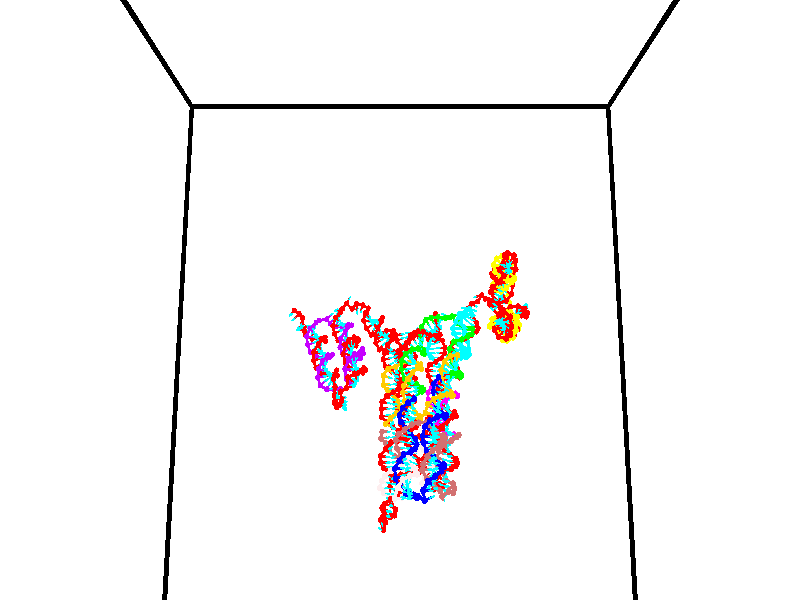 // switches for output
#declare DRAW_BASES = 1; // possible values are 0, 1; only relevant for DNA ribbons
#declare DRAW_BASES_TYPE = 3; // possible values are 1, 2, 3; only relevant for DNA ribbons
#declare DRAW_FOG = 0; // set to 1 to enable fog

#include "colors.inc"

#include "transforms.inc"
background { rgb <1, 1, 1>}

#default {
   normal{
       ripples 0.25
       frequency 0.20
       turbulence 0.2
       lambda 5
   }
	finish {
		phong 0.1
		phong_size 40.
	}
}

// original window dimensions: 1024x640


// camera settings

camera {
	sky <0, 0.179814, -0.983701>
	up <0, 0.179814, -0.983701>
	right 1.6 * <1, 0, 0>
	location <35, 94.9851, 44.8844>
	look_at <35, 29.7336, 32.9568>
	direction <0, -65.2515, -11.9276>
	angle 67.0682
}


# declare cpy_camera_pos = <35, 94.9851, 44.8844>;
# if (DRAW_FOG = 1)
fog {
	fog_type 2
	up vnormalize(cpy_camera_pos)
	color rgbt<1,1,1,0.3>
	distance 1e-5
	fog_alt 3e-3
	fog_offset 56
}
# end


// LIGHTS

# declare lum = 6;
global_settings {
	ambient_light rgb lum * <0.05, 0.05, 0.05>
	max_trace_level 15
}# declare cpy_direct_light_amount = 0.25;
light_source
{	1000 * <-1, -1.16352, -0.803886>,
	rgb lum * cpy_direct_light_amount
	parallel
}

light_source
{	1000 * <1, 1.16352, 0.803886>,
	rgb lum * cpy_direct_light_amount
	parallel
}

// strand 0

// nucleotide -1

// particle -1
sphere {
	<24.336620, 35.003223, 34.819218> 0.250000
	pigment { color rgbt <1,0,0,0> }
	no_shadow
}
cylinder {
	<24.218924, 35.295460, 35.065685>,  <24.148306, 35.470802, 35.213566>, 0.100000
	pigment { color rgbt <1,0,0,0> }
	no_shadow
}
cylinder {
	<24.218924, 35.295460, 35.065685>,  <24.336620, 35.003223, 34.819218>, 0.100000
	pigment { color rgbt <1,0,0,0> }
	no_shadow
}

// particle -1
sphere {
	<24.218924, 35.295460, 35.065685> 0.100000
	pigment { color rgbt <1,0,0,0> }
	no_shadow
}
sphere {
	0, 1
	scale<0.080000,0.200000,0.300000>
	matrix <0.264771, -0.557163, 0.787061,
		0.918323, 0.394731, -0.029497,
		-0.294242, 0.730587, 0.616169,
		24.130651, 35.514637, 35.250538>
	pigment { color rgbt <0,1,1,0> }
	no_shadow
}
cylinder {
	<24.907404, 35.372421, 35.170940>,  <24.336620, 35.003223, 34.819218>, 0.130000
	pigment { color rgbt <1,0,0,0> }
	no_shadow
}

// nucleotide -1

// particle -1
sphere {
	<24.907404, 35.372421, 35.170940> 0.250000
	pigment { color rgbt <1,0,0,0> }
	no_shadow
}
cylinder {
	<24.589361, 35.325779, 35.409000>,  <24.398535, 35.297794, 35.551838>, 0.100000
	pigment { color rgbt <1,0,0,0> }
	no_shadow
}
cylinder {
	<24.589361, 35.325779, 35.409000>,  <24.907404, 35.372421, 35.170940>, 0.100000
	pigment { color rgbt <1,0,0,0> }
	no_shadow
}

// particle -1
sphere {
	<24.589361, 35.325779, 35.409000> 0.100000
	pigment { color rgbt <1,0,0,0> }
	no_shadow
}
sphere {
	0, 1
	scale<0.080000,0.200000,0.300000>
	matrix <0.559859, -0.518409, 0.646382,
		0.233158, 0.847145, 0.477475,
		-0.795107, -0.116610, 0.595153,
		24.350830, 35.290794, 35.587547>
	pigment { color rgbt <0,1,1,0> }
	no_shadow
}
cylinder {
	<25.146347, 34.598724, 35.400238>,  <24.907404, 35.372421, 35.170940>, 0.130000
	pigment { color rgbt <1,0,0,0> }
	no_shadow
}

// nucleotide -1

// particle -1
sphere {
	<25.146347, 34.598724, 35.400238> 0.250000
	pigment { color rgbt <1,0,0,0> }
	no_shadow
}
cylinder {
	<25.122717, 34.681347, 35.790897>,  <25.108540, 34.730919, 36.025295>, 0.100000
	pigment { color rgbt <1,0,0,0> }
	no_shadow
}
cylinder {
	<25.122717, 34.681347, 35.790897>,  <25.146347, 34.598724, 35.400238>, 0.100000
	pigment { color rgbt <1,0,0,0> }
	no_shadow
}

// particle -1
sphere {
	<25.122717, 34.681347, 35.790897> 0.100000
	pigment { color rgbt <1,0,0,0> }
	no_shadow
}
sphere {
	0, 1
	scale<0.080000,0.200000,0.300000>
	matrix <-0.711342, -0.695112, 0.103982,
		0.700359, -0.688590, 0.187994,
		-0.059075, 0.206553, 0.976651,
		25.104994, 34.743313, 36.083893>
	pigment { color rgbt <0,1,1,0> }
	no_shadow
}
cylinder {
	<25.002073, 34.004208, 35.836979>,  <25.146347, 34.598724, 35.400238>, 0.130000
	pigment { color rgbt <1,0,0,0> }
	no_shadow
}

// nucleotide -1

// particle -1
sphere {
	<25.002073, 34.004208, 35.836979> 0.250000
	pigment { color rgbt <1,0,0,0> }
	no_shadow
}
cylinder {
	<24.867130, 34.296684, 36.074146>,  <24.786163, 34.472168, 36.216446>, 0.100000
	pigment { color rgbt <1,0,0,0> }
	no_shadow
}
cylinder {
	<24.867130, 34.296684, 36.074146>,  <25.002073, 34.004208, 35.836979>, 0.100000
	pigment { color rgbt <1,0,0,0> }
	no_shadow
}

// particle -1
sphere {
	<24.867130, 34.296684, 36.074146> 0.100000
	pigment { color rgbt <1,0,0,0> }
	no_shadow
}
sphere {
	0, 1
	scale<0.080000,0.200000,0.300000>
	matrix <-0.777757, -0.571338, 0.262044,
		0.530360, -0.372745, 0.761433,
		-0.337360, 0.731187, 0.592919,
		24.765923, 34.516041, 36.252022>
	pigment { color rgbt <0,1,1,0> }
	no_shadow
}
cylinder {
	<25.129810, 33.221191, 36.226658>,  <25.002073, 34.004208, 35.836979>, 0.130000
	pigment { color rgbt <1,0,0,0> }
	no_shadow
}

// nucleotide -1

// particle -1
sphere {
	<25.129810, 33.221191, 36.226658> 0.250000
	pigment { color rgbt <1,0,0,0> }
	no_shadow
}
cylinder {
	<24.838760, 33.494045, 36.255646>,  <24.664131, 33.657757, 36.273041>, 0.100000
	pigment { color rgbt <1,0,0,0> }
	no_shadow
}
cylinder {
	<24.838760, 33.494045, 36.255646>,  <25.129810, 33.221191, 36.226658>, 0.100000
	pigment { color rgbt <1,0,0,0> }
	no_shadow
}

// particle -1
sphere {
	<24.838760, 33.494045, 36.255646> 0.100000
	pigment { color rgbt <1,0,0,0> }
	no_shadow
}
sphere {
	0, 1
	scale<0.080000,0.200000,0.300000>
	matrix <-0.175720, -0.083221, -0.980916,
		-0.663089, -0.726472, 0.180419,
		-0.727623, 0.682138, 0.072472,
		24.620474, 33.698689, 36.277386>
	pigment { color rgbt <0,1,1,0> }
	no_shadow
}
cylinder {
	<24.729294, 32.645996, 35.919735>,  <25.129810, 33.221191, 36.226658>, 0.130000
	pigment { color rgbt <1,0,0,0> }
	no_shadow
}

// nucleotide -1

// particle -1
sphere {
	<24.729294, 32.645996, 35.919735> 0.250000
	pigment { color rgbt <1,0,0,0> }
	no_shadow
}
cylinder {
	<25.113092, 32.571804, 35.834919>,  <25.343372, 32.527287, 35.784027>, 0.100000
	pigment { color rgbt <1,0,0,0> }
	no_shadow
}
cylinder {
	<25.113092, 32.571804, 35.834919>,  <24.729294, 32.645996, 35.919735>, 0.100000
	pigment { color rgbt <1,0,0,0> }
	no_shadow
}

// particle -1
sphere {
	<25.113092, 32.571804, 35.834919> 0.100000
	pigment { color rgbt <1,0,0,0> }
	no_shadow
}
sphere {
	0, 1
	scale<0.080000,0.200000,0.300000>
	matrix <0.265452, 0.343173, 0.900982,
		-0.094350, -0.920776, 0.378510,
		0.959497, -0.185484, -0.212043,
		25.400942, 32.516159, 35.771305>
	pigment { color rgbt <0,1,1,0> }
	no_shadow
}
cylinder {
	<25.079378, 32.439674, 36.544239>,  <24.729294, 32.645996, 35.919735>, 0.130000
	pigment { color rgbt <1,0,0,0> }
	no_shadow
}

// nucleotide -1

// particle -1
sphere {
	<25.079378, 32.439674, 36.544239> 0.250000
	pigment { color rgbt <1,0,0,0> }
	no_shadow
}
cylinder {
	<25.362207, 32.599976, 36.311192>,  <25.531906, 32.696156, 36.171364>, 0.100000
	pigment { color rgbt <1,0,0,0> }
	no_shadow
}
cylinder {
	<25.362207, 32.599976, 36.311192>,  <25.079378, 32.439674, 36.544239>, 0.100000
	pigment { color rgbt <1,0,0,0> }
	no_shadow
}

// particle -1
sphere {
	<25.362207, 32.599976, 36.311192> 0.100000
	pigment { color rgbt <1,0,0,0> }
	no_shadow
}
sphere {
	0, 1
	scale<0.080000,0.200000,0.300000>
	matrix <0.502483, 0.294968, 0.812715,
		0.497551, -0.867405, 0.007193,
		0.707075, 0.400752, -0.582618,
		25.574329, 32.720200, 36.136406>
	pigment { color rgbt <0,1,1,0> }
	no_shadow
}
cylinder {
	<25.789642, 32.320030, 36.874352>,  <25.079378, 32.439674, 36.544239>, 0.130000
	pigment { color rgbt <1,0,0,0> }
	no_shadow
}

// nucleotide -1

// particle -1
sphere {
	<25.789642, 32.320030, 36.874352> 0.250000
	pigment { color rgbt <1,0,0,0> }
	no_shadow
}
cylinder {
	<25.878422, 32.616913, 36.621414>,  <25.931688, 32.795044, 36.469650>, 0.100000
	pigment { color rgbt <1,0,0,0> }
	no_shadow
}
cylinder {
	<25.878422, 32.616913, 36.621414>,  <25.789642, 32.320030, 36.874352>, 0.100000
	pigment { color rgbt <1,0,0,0> }
	no_shadow
}

// particle -1
sphere {
	<25.878422, 32.616913, 36.621414> 0.100000
	pigment { color rgbt <1,0,0,0> }
	no_shadow
}
sphere {
	0, 1
	scale<0.080000,0.200000,0.300000>
	matrix <0.526995, 0.454329, 0.718235,
		0.820376, -0.492653, -0.290304,
		0.221947, 0.742211, -0.632347,
		25.945005, 32.839577, 36.431709>
	pigment { color rgbt <0,1,1,0> }
	no_shadow
}
cylinder {
	<26.497841, 32.403389, 36.882053>,  <25.789642, 32.320030, 36.874352>, 0.130000
	pigment { color rgbt <1,0,0,0> }
	no_shadow
}

// nucleotide -1

// particle -1
sphere {
	<26.497841, 32.403389, 36.882053> 0.250000
	pigment { color rgbt <1,0,0,0> }
	no_shadow
}
cylinder {
	<26.378965, 32.756939, 36.737579>,  <26.307640, 32.969067, 36.650894>, 0.100000
	pigment { color rgbt <1,0,0,0> }
	no_shadow
}
cylinder {
	<26.378965, 32.756939, 36.737579>,  <26.497841, 32.403389, 36.882053>, 0.100000
	pigment { color rgbt <1,0,0,0> }
	no_shadow
}

// particle -1
sphere {
	<26.378965, 32.756939, 36.737579> 0.100000
	pigment { color rgbt <1,0,0,0> }
	no_shadow
}
sphere {
	0, 1
	scale<0.080000,0.200000,0.300000>
	matrix <0.619402, 0.466342, 0.631559,
		0.726650, -0.036024, -0.686063,
		-0.297189, 0.883871, -0.361180,
		26.289808, 33.022099, 36.629227>
	pigment { color rgbt <0,1,1,0> }
	no_shadow
}
cylinder {
	<27.073902, 32.816284, 36.893860>,  <26.497841, 32.403389, 36.882053>, 0.130000
	pigment { color rgbt <1,0,0,0> }
	no_shadow
}

// nucleotide -1

// particle -1
sphere {
	<27.073902, 32.816284, 36.893860> 0.250000
	pigment { color rgbt <1,0,0,0> }
	no_shadow
}
cylinder {
	<26.761879, 33.066250, 36.881252>,  <26.574665, 33.216228, 36.873688>, 0.100000
	pigment { color rgbt <1,0,0,0> }
	no_shadow
}
cylinder {
	<26.761879, 33.066250, 36.881252>,  <27.073902, 32.816284, 36.893860>, 0.100000
	pigment { color rgbt <1,0,0,0> }
	no_shadow
}

// particle -1
sphere {
	<26.761879, 33.066250, 36.881252> 0.100000
	pigment { color rgbt <1,0,0,0> }
	no_shadow
}
sphere {
	0, 1
	scale<0.080000,0.200000,0.300000>
	matrix <0.405261, 0.542964, 0.735496,
		0.476735, 0.560956, -0.676796,
		-0.780056, 0.624915, -0.031516,
		26.527863, 33.253723, 36.871796>
	pigment { color rgbt <0,1,1,0> }
	no_shadow
}
cylinder {
	<27.358643, 33.323090, 37.206173>,  <27.073902, 32.816284, 36.893860>, 0.130000
	pigment { color rgbt <1,0,0,0> }
	no_shadow
}

// nucleotide -1

// particle -1
sphere {
	<27.358643, 33.323090, 37.206173> 0.250000
	pigment { color rgbt <1,0,0,0> }
	no_shadow
}
cylinder {
	<26.982233, 33.457779, 37.192978>,  <26.756388, 33.538593, 37.185059>, 0.100000
	pigment { color rgbt <1,0,0,0> }
	no_shadow
}
cylinder {
	<26.982233, 33.457779, 37.192978>,  <27.358643, 33.323090, 37.206173>, 0.100000
	pigment { color rgbt <1,0,0,0> }
	no_shadow
}

// particle -1
sphere {
	<26.982233, 33.457779, 37.192978> 0.100000
	pigment { color rgbt <1,0,0,0> }
	no_shadow
}
sphere {
	0, 1
	scale<0.080000,0.200000,0.300000>
	matrix <0.201351, 0.635706, 0.745208,
		0.271904, 0.694616, -0.666016,
		-0.941024, 0.336728, -0.032989,
		26.699926, 33.558796, 37.183083>
	pigment { color rgbt <0,1,1,0> }
	no_shadow
}
cylinder {
	<27.382841, 33.966103, 36.959824>,  <27.358643, 33.323090, 37.206173>, 0.130000
	pigment { color rgbt <1,0,0,0> }
	no_shadow
}

// nucleotide -1

// particle -1
sphere {
	<27.382841, 33.966103, 36.959824> 0.250000
	pigment { color rgbt <1,0,0,0> }
	no_shadow
}
cylinder {
	<27.082825, 33.882847, 37.210938>,  <26.902815, 33.832893, 37.361607>, 0.100000
	pigment { color rgbt <1,0,0,0> }
	no_shadow
}
cylinder {
	<27.082825, 33.882847, 37.210938>,  <27.382841, 33.966103, 36.959824>, 0.100000
	pigment { color rgbt <1,0,0,0> }
	no_shadow
}

// particle -1
sphere {
	<27.082825, 33.882847, 37.210938> 0.100000
	pigment { color rgbt <1,0,0,0> }
	no_shadow
}
sphere {
	0, 1
	scale<0.080000,0.200000,0.300000>
	matrix <0.294502, 0.744799, 0.598784,
		-0.592207, 0.633997, -0.497332,
		-0.750039, -0.208139, 0.627789,
		26.857813, 33.820404, 37.399273>
	pigment { color rgbt <0,1,1,0> }
	no_shadow
}
cylinder {
	<27.097092, 34.628510, 37.162956>,  <27.382841, 33.966103, 36.959824>, 0.130000
	pigment { color rgbt <1,0,0,0> }
	no_shadow
}

// nucleotide -1

// particle -1
sphere {
	<27.097092, 34.628510, 37.162956> 0.250000
	pigment { color rgbt <1,0,0,0> }
	no_shadow
}
cylinder {
	<26.971857, 34.384583, 37.454189>,  <26.896717, 34.238228, 37.628929>, 0.100000
	pigment { color rgbt <1,0,0,0> }
	no_shadow
}
cylinder {
	<26.971857, 34.384583, 37.454189>,  <27.097092, 34.628510, 37.162956>, 0.100000
	pigment { color rgbt <1,0,0,0> }
	no_shadow
}

// particle -1
sphere {
	<26.971857, 34.384583, 37.454189> 0.100000
	pigment { color rgbt <1,0,0,0> }
	no_shadow
}
sphere {
	0, 1
	scale<0.080000,0.200000,0.300000>
	matrix <0.365383, 0.630273, 0.685019,
		-0.876625, 0.480498, 0.025487,
		-0.313086, -0.609817, 0.728079,
		26.877932, 34.201637, 37.672615>
	pigment { color rgbt <0,1,1,0> }
	no_shadow
}
cylinder {
	<26.823400, 35.068359, 37.663101>,  <27.097092, 34.628510, 37.162956>, 0.130000
	pigment { color rgbt <1,0,0,0> }
	no_shadow
}

// nucleotide -1

// particle -1
sphere {
	<26.823400, 35.068359, 37.663101> 0.250000
	pigment { color rgbt <1,0,0,0> }
	no_shadow
}
cylinder {
	<26.916586, 34.736393, 37.865868>,  <26.972496, 34.537212, 37.987526>, 0.100000
	pigment { color rgbt <1,0,0,0> }
	no_shadow
}
cylinder {
	<26.916586, 34.736393, 37.865868>,  <26.823400, 35.068359, 37.663101>, 0.100000
	pigment { color rgbt <1,0,0,0> }
	no_shadow
}

// particle -1
sphere {
	<26.916586, 34.736393, 37.865868> 0.100000
	pigment { color rgbt <1,0,0,0> }
	no_shadow
}
sphere {
	0, 1
	scale<0.080000,0.200000,0.300000>
	matrix <0.282629, 0.556536, 0.781274,
		-0.930511, -0.038738, 0.364211,
		0.232962, -0.829920, 0.506914,
		26.986475, 34.487415, 38.017941>
	pigment { color rgbt <0,1,1,0> }
	no_shadow
}
cylinder {
	<26.413134, 35.152214, 38.341454>,  <26.823400, 35.068359, 37.663101>, 0.130000
	pigment { color rgbt <1,0,0,0> }
	no_shadow
}

// nucleotide -1

// particle -1
sphere {
	<26.413134, 35.152214, 38.341454> 0.250000
	pigment { color rgbt <1,0,0,0> }
	no_shadow
}
cylinder {
	<26.721678, 34.897835, 38.351032>,  <26.906805, 34.745209, 38.356777>, 0.100000
	pigment { color rgbt <1,0,0,0> }
	no_shadow
}
cylinder {
	<26.721678, 34.897835, 38.351032>,  <26.413134, 35.152214, 38.341454>, 0.100000
	pigment { color rgbt <1,0,0,0> }
	no_shadow
}

// particle -1
sphere {
	<26.721678, 34.897835, 38.351032> 0.100000
	pigment { color rgbt <1,0,0,0> }
	no_shadow
}
sphere {
	0, 1
	scale<0.080000,0.200000,0.300000>
	matrix <0.329229, 0.430965, 0.840165,
		-0.544620, -0.640187, 0.541802,
		0.771361, -0.635948, 0.023944,
		26.953087, 34.707050, 38.358215>
	pigment { color rgbt <0,1,1,0> }
	no_shadow
}
cylinder {
	<26.389191, 34.997768, 39.016224>,  <26.413134, 35.152214, 38.341454>, 0.130000
	pigment { color rgbt <1,0,0,0> }
	no_shadow
}

// nucleotide -1

// particle -1
sphere {
	<26.389191, 34.997768, 39.016224> 0.250000
	pigment { color rgbt <1,0,0,0> }
	no_shadow
}
cylinder {
	<26.744631, 34.850021, 38.907444>,  <26.957895, 34.761375, 38.842175>, 0.100000
	pigment { color rgbt <1,0,0,0> }
	no_shadow
}
cylinder {
	<26.744631, 34.850021, 38.907444>,  <26.389191, 34.997768, 39.016224>, 0.100000
	pigment { color rgbt <1,0,0,0> }
	no_shadow
}

// particle -1
sphere {
	<26.744631, 34.850021, 38.907444> 0.100000
	pigment { color rgbt <1,0,0,0> }
	no_shadow
}
sphere {
	0, 1
	scale<0.080000,0.200000,0.300000>
	matrix <0.346664, 0.152571, 0.925498,
		-0.300354, -0.916674, 0.263620,
		0.888601, -0.369365, -0.271953,
		27.011211, 34.739212, 38.825859>
	pigment { color rgbt <0,1,1,0> }
	no_shadow
}
cylinder {
	<26.601561, 34.656216, 39.582676>,  <26.389191, 34.997768, 39.016224>, 0.130000
	pigment { color rgbt <1,0,0,0> }
	no_shadow
}

// nucleotide -1

// particle -1
sphere {
	<26.601561, 34.656216, 39.582676> 0.250000
	pigment { color rgbt <1,0,0,0> }
	no_shadow
}
cylinder {
	<26.930809, 34.725441, 39.366337>,  <27.128359, 34.766975, 39.236534>, 0.100000
	pigment { color rgbt <1,0,0,0> }
	no_shadow
}
cylinder {
	<26.930809, 34.725441, 39.366337>,  <26.601561, 34.656216, 39.582676>, 0.100000
	pigment { color rgbt <1,0,0,0> }
	no_shadow
}

// particle -1
sphere {
	<26.930809, 34.725441, 39.366337> 0.100000
	pigment { color rgbt <1,0,0,0> }
	no_shadow
}
sphere {
	0, 1
	scale<0.080000,0.200000,0.300000>
	matrix <0.459952, 0.355390, 0.813721,
		0.333028, -0.918559, 0.212936,
		0.823126, 0.173052, -0.540848,
		27.177746, 34.777359, 39.204082>
	pigment { color rgbt <0,1,1,0> }
	no_shadow
}
cylinder {
	<27.060738, 34.447102, 39.998100>,  <26.601561, 34.656216, 39.582676>, 0.130000
	pigment { color rgbt <1,0,0,0> }
	no_shadow
}

// nucleotide -1

// particle -1
sphere {
	<27.060738, 34.447102, 39.998100> 0.250000
	pigment { color rgbt <1,0,0,0> }
	no_shadow
}
cylinder {
	<27.265234, 34.682995, 39.748028>,  <27.387932, 34.824532, 39.597984>, 0.100000
	pigment { color rgbt <1,0,0,0> }
	no_shadow
}
cylinder {
	<27.265234, 34.682995, 39.748028>,  <27.060738, 34.447102, 39.998100>, 0.100000
	pigment { color rgbt <1,0,0,0> }
	no_shadow
}

// particle -1
sphere {
	<27.265234, 34.682995, 39.748028> 0.100000
	pigment { color rgbt <1,0,0,0> }
	no_shadow
}
sphere {
	0, 1
	scale<0.080000,0.200000,0.300000>
	matrix <0.493681, 0.393929, 0.775305,
		0.703498, -0.705008, -0.089746,
		0.511243, 0.589732, -0.625178,
		27.418608, 34.859913, 39.560474>
	pigment { color rgbt <0,1,1,0> }
	no_shadow
}
cylinder {
	<27.796734, 34.372299, 40.086342>,  <27.060738, 34.447102, 39.998100>, 0.130000
	pigment { color rgbt <1,0,0,0> }
	no_shadow
}

// nucleotide -1

// particle -1
sphere {
	<27.796734, 34.372299, 40.086342> 0.250000
	pigment { color rgbt <1,0,0,0> }
	no_shadow
}
cylinder {
	<27.730856, 34.730961, 39.921955>,  <27.691328, 34.946156, 39.823322>, 0.100000
	pigment { color rgbt <1,0,0,0> }
	no_shadow
}
cylinder {
	<27.730856, 34.730961, 39.921955>,  <27.796734, 34.372299, 40.086342>, 0.100000
	pigment { color rgbt <1,0,0,0> }
	no_shadow
}

// particle -1
sphere {
	<27.730856, 34.730961, 39.921955> 0.100000
	pigment { color rgbt <1,0,0,0> }
	no_shadow
}
sphere {
	0, 1
	scale<0.080000,0.200000,0.300000>
	matrix <0.403393, 0.441451, 0.801496,
		0.900083, -0.033778, -0.434408,
		-0.164697, 0.896650, -0.410968,
		27.681446, 34.999954, 39.798664>
	pigment { color rgbt <0,1,1,0> }
	no_shadow
}
cylinder {
	<28.396130, 34.774498, 40.211567>,  <27.796734, 34.372299, 40.086342>, 0.130000
	pigment { color rgbt <1,0,0,0> }
	no_shadow
}

// nucleotide -1

// particle -1
sphere {
	<28.396130, 34.774498, 40.211567> 0.250000
	pigment { color rgbt <1,0,0,0> }
	no_shadow
}
cylinder {
	<28.135408, 35.068401, 40.136436>,  <27.978975, 35.244743, 40.091358>, 0.100000
	pigment { color rgbt <1,0,0,0> }
	no_shadow
}
cylinder {
	<28.135408, 35.068401, 40.136436>,  <28.396130, 34.774498, 40.211567>, 0.100000
	pigment { color rgbt <1,0,0,0> }
	no_shadow
}

// particle -1
sphere {
	<28.135408, 35.068401, 40.136436> 0.100000
	pigment { color rgbt <1,0,0,0> }
	no_shadow
}
sphere {
	0, 1
	scale<0.080000,0.200000,0.300000>
	matrix <0.502076, 0.603692, 0.619255,
		0.568395, 0.309327, -0.762393,
		-0.651803, 0.734761, -0.187830,
		27.939867, 35.288830, 40.080086>
	pigment { color rgbt <0,1,1,0> }
	no_shadow
}
cylinder {
	<28.820700, 35.329823, 40.287125>,  <28.396130, 34.774498, 40.211567>, 0.130000
	pigment { color rgbt <1,0,0,0> }
	no_shadow
}

// nucleotide -1

// particle -1
sphere {
	<28.820700, 35.329823, 40.287125> 0.250000
	pigment { color rgbt <1,0,0,0> }
	no_shadow
}
cylinder {
	<28.460302, 35.503307, 40.291164>,  <28.244064, 35.607399, 40.293587>, 0.100000
	pigment { color rgbt <1,0,0,0> }
	no_shadow
}
cylinder {
	<28.460302, 35.503307, 40.291164>,  <28.820700, 35.329823, 40.287125>, 0.100000
	pigment { color rgbt <1,0,0,0> }
	no_shadow
}

// particle -1
sphere {
	<28.460302, 35.503307, 40.291164> 0.100000
	pigment { color rgbt <1,0,0,0> }
	no_shadow
}
sphere {
	0, 1
	scale<0.080000,0.200000,0.300000>
	matrix <0.373806, 0.764304, 0.525460,
		0.220180, 0.477212, -0.850758,
		-0.900994, 0.433714, 0.010100,
		28.190004, 35.633423, 40.294193>
	pigment { color rgbt <0,1,1,0> }
	no_shadow
}
cylinder {
	<28.807404, 36.027340, 39.927330>,  <28.820700, 35.329823, 40.287125>, 0.130000
	pigment { color rgbt <1,0,0,0> }
	no_shadow
}

// nucleotide -1

// particle -1
sphere {
	<28.807404, 36.027340, 39.927330> 0.250000
	pigment { color rgbt <1,0,0,0> }
	no_shadow
}
cylinder {
	<28.515265, 36.031815, 40.200523>,  <28.339981, 36.034500, 40.364441>, 0.100000
	pigment { color rgbt <1,0,0,0> }
	no_shadow
}
cylinder {
	<28.515265, 36.031815, 40.200523>,  <28.807404, 36.027340, 39.927330>, 0.100000
	pigment { color rgbt <1,0,0,0> }
	no_shadow
}

// particle -1
sphere {
	<28.515265, 36.031815, 40.200523> 0.100000
	pigment { color rgbt <1,0,0,0> }
	no_shadow
}
sphere {
	0, 1
	scale<0.080000,0.200000,0.300000>
	matrix <0.464509, 0.741221, 0.484585,
		-0.500823, 0.671168, -0.546544,
		-0.730348, 0.011183, 0.682984,
		28.296160, 36.035168, 40.405418>
	pigment { color rgbt <0,1,1,0> }
	no_shadow
}
cylinder {
	<28.806074, 36.665909, 40.196842>,  <28.807404, 36.027340, 39.927330>, 0.130000
	pigment { color rgbt <1,0,0,0> }
	no_shadow
}

// nucleotide -1

// particle -1
sphere {
	<28.806074, 36.665909, 40.196842> 0.250000
	pigment { color rgbt <1,0,0,0> }
	no_shadow
}
cylinder {
	<28.587118, 36.497856, 40.486355>,  <28.455746, 36.397026, 40.660061>, 0.100000
	pigment { color rgbt <1,0,0,0> }
	no_shadow
}
cylinder {
	<28.587118, 36.497856, 40.486355>,  <28.806074, 36.665909, 40.196842>, 0.100000
	pigment { color rgbt <1,0,0,0> }
	no_shadow
}

// particle -1
sphere {
	<28.587118, 36.497856, 40.486355> 0.100000
	pigment { color rgbt <1,0,0,0> }
	no_shadow
}
sphere {
	0, 1
	scale<0.080000,0.200000,0.300000>
	matrix <0.362596, 0.660401, 0.657567,
		-0.754249, 0.622384, -0.209158,
		-0.547388, -0.420129, 0.723780,
		28.422901, 36.371819, 40.703487>
	pigment { color rgbt <0,1,1,0> }
	no_shadow
}
cylinder {
	<28.636580, 37.178925, 40.711407>,  <28.806074, 36.665909, 40.196842>, 0.130000
	pigment { color rgbt <1,0,0,0> }
	no_shadow
}

// nucleotide -1

// particle -1
sphere {
	<28.636580, 37.178925, 40.711407> 0.250000
	pigment { color rgbt <1,0,0,0> }
	no_shadow
}
cylinder {
	<28.631285, 36.808960, 40.863384>,  <28.628107, 36.586979, 40.954571>, 0.100000
	pigment { color rgbt <1,0,0,0> }
	no_shadow
}
cylinder {
	<28.631285, 36.808960, 40.863384>,  <28.636580, 37.178925, 40.711407>, 0.100000
	pigment { color rgbt <1,0,0,0> }
	no_shadow
}

// particle -1
sphere {
	<28.631285, 36.808960, 40.863384> 0.100000
	pigment { color rgbt <1,0,0,0> }
	no_shadow
}
sphere {
	0, 1
	scale<0.080000,0.200000,0.300000>
	matrix <0.441133, 0.335597, 0.832332,
		-0.897344, 0.178625, 0.403567,
		-0.013239, -0.924915, 0.379943,
		28.627314, 36.531487, 40.977367>
	pigment { color rgbt <0,1,1,0> }
	no_shadow
}
cylinder {
	<28.826132, 37.327431, 41.349365>,  <28.636580, 37.178925, 40.711407>, 0.130000
	pigment { color rgbt <1,0,0,0> }
	no_shadow
}

// nucleotide -1

// particle -1
sphere {
	<28.826132, 37.327431, 41.349365> 0.250000
	pigment { color rgbt <1,0,0,0> }
	no_shadow
}
cylinder {
	<28.877497, 36.931030, 41.334282>,  <28.908316, 36.693188, 41.325233>, 0.100000
	pigment { color rgbt <1,0,0,0> }
	no_shadow
}
cylinder {
	<28.877497, 36.931030, 41.334282>,  <28.826132, 37.327431, 41.349365>, 0.100000
	pigment { color rgbt <1,0,0,0> }
	no_shadow
}

// particle -1
sphere {
	<28.877497, 36.931030, 41.334282> 0.100000
	pigment { color rgbt <1,0,0,0> }
	no_shadow
}
sphere {
	0, 1
	scale<0.080000,0.200000,0.300000>
	matrix <0.671345, 0.058878, 0.738803,
		-0.729937, -0.120186, 0.672866,
		0.128411, -0.991004, -0.037709,
		28.916019, 36.633728, 41.322968>
	pigment { color rgbt <0,1,1,0> }
	no_shadow
}
cylinder {
	<28.760420, 37.115307, 41.993141>,  <28.826132, 37.327431, 41.349365>, 0.130000
	pigment { color rgbt <1,0,0,0> }
	no_shadow
}

// nucleotide -1

// particle -1
sphere {
	<28.760420, 37.115307, 41.993141> 0.250000
	pigment { color rgbt <1,0,0,0> }
	no_shadow
}
cylinder {
	<28.922630, 36.797749, 41.811913>,  <29.019957, 36.607212, 41.703175>, 0.100000
	pigment { color rgbt <1,0,0,0> }
	no_shadow
}
cylinder {
	<28.922630, 36.797749, 41.811913>,  <28.760420, 37.115307, 41.993141>, 0.100000
	pigment { color rgbt <1,0,0,0> }
	no_shadow
}

// particle -1
sphere {
	<28.922630, 36.797749, 41.811913> 0.100000
	pigment { color rgbt <1,0,0,0> }
	no_shadow
}
sphere {
	0, 1
	scale<0.080000,0.200000,0.300000>
	matrix <0.646233, -0.101547, 0.756354,
		-0.646475, -0.599513, 0.471862,
		0.405527, -0.793897, -0.453073,
		29.044289, 36.559578, 41.675991>
	pigment { color rgbt <0,1,1,0> }
	no_shadow
}
cylinder {
	<28.692459, 36.535439, 42.538235>,  <28.760420, 37.115307, 41.993141>, 0.130000
	pigment { color rgbt <1,0,0,0> }
	no_shadow
}

// nucleotide -1

// particle -1
sphere {
	<28.692459, 36.535439, 42.538235> 0.250000
	pigment { color rgbt <1,0,0,0> }
	no_shadow
}
cylinder {
	<28.994677, 36.491291, 42.279942>,  <29.176006, 36.464802, 42.124966>, 0.100000
	pigment { color rgbt <1,0,0,0> }
	no_shadow
}
cylinder {
	<28.994677, 36.491291, 42.279942>,  <28.692459, 36.535439, 42.538235>, 0.100000
	pigment { color rgbt <1,0,0,0> }
	no_shadow
}

// particle -1
sphere {
	<28.994677, 36.491291, 42.279942> 0.100000
	pigment { color rgbt <1,0,0,0> }
	no_shadow
}
sphere {
	0, 1
	scale<0.080000,0.200000,0.300000>
	matrix <0.623521, -0.181184, 0.760522,
		-0.200941, -0.977235, -0.068070,
		0.755543, -0.110377, -0.645734,
		29.221340, 36.458179, 42.086220>
	pigment { color rgbt <0,1,1,0> }
	no_shadow
}
cylinder {
	<29.327953, 36.855083, 42.646431>,  <28.692459, 36.535439, 42.538235>, 0.130000
	pigment { color rgbt <1,0,0,0> }
	no_shadow
}

// nucleotide -1

// particle -1
sphere {
	<29.327953, 36.855083, 42.646431> 0.250000
	pigment { color rgbt <1,0,0,0> }
	no_shadow
}
cylinder {
	<29.587954, 37.073887, 42.857441>,  <29.743954, 37.205170, 42.984047>, 0.100000
	pigment { color rgbt <1,0,0,0> }
	no_shadow
}
cylinder {
	<29.587954, 37.073887, 42.857441>,  <29.327953, 36.855083, 42.646431>, 0.100000
	pigment { color rgbt <1,0,0,0> }
	no_shadow
}

// particle -1
sphere {
	<29.587954, 37.073887, 42.857441> 0.100000
	pigment { color rgbt <1,0,0,0> }
	no_shadow
}
sphere {
	0, 1
	scale<0.080000,0.200000,0.300000>
	matrix <-0.141869, 0.769316, -0.622917,
		-0.746574, 0.330057, 0.577659,
		0.650001, 0.547005, 0.527526,
		29.782953, 37.237988, 43.015697>
	pigment { color rgbt <0,1,1,0> }
	no_shadow
}
cylinder {
	<29.056347, 37.518948, 42.938854>,  <29.327953, 36.855083, 42.646431>, 0.130000
	pigment { color rgbt <1,0,0,0> }
	no_shadow
}

// nucleotide -1

// particle -1
sphere {
	<29.056347, 37.518948, 42.938854> 0.250000
	pigment { color rgbt <1,0,0,0> }
	no_shadow
}
cylinder {
	<29.449482, 37.525440, 42.865349>,  <29.685362, 37.529335, 42.821247>, 0.100000
	pigment { color rgbt <1,0,0,0> }
	no_shadow
}
cylinder {
	<29.449482, 37.525440, 42.865349>,  <29.056347, 37.518948, 42.938854>, 0.100000
	pigment { color rgbt <1,0,0,0> }
	no_shadow
}

// particle -1
sphere {
	<29.449482, 37.525440, 42.865349> 0.100000
	pigment { color rgbt <1,0,0,0> }
	no_shadow
}
sphere {
	0, 1
	scale<0.080000,0.200000,0.300000>
	matrix <-0.137914, 0.726254, -0.673450,
		0.122525, 0.687235, 0.716028,
		0.982836, 0.016236, -0.183764,
		29.744333, 37.530312, 42.810219>
	pigment { color rgbt <0,1,1,0> }
	no_shadow
}
cylinder {
	<29.204729, 38.123920, 42.765755>,  <29.056347, 37.518948, 42.938854>, 0.130000
	pigment { color rgbt <1,0,0,0> }
	no_shadow
}

// nucleotide -1

// particle -1
sphere {
	<29.204729, 38.123920, 42.765755> 0.250000
	pigment { color rgbt <1,0,0,0> }
	no_shadow
}
cylinder {
	<29.542984, 37.944687, 42.649746>,  <29.745937, 37.837147, 42.580139>, 0.100000
	pigment { color rgbt <1,0,0,0> }
	no_shadow
}
cylinder {
	<29.542984, 37.944687, 42.649746>,  <29.204729, 38.123920, 42.765755>, 0.100000
	pigment { color rgbt <1,0,0,0> }
	no_shadow
}

// particle -1
sphere {
	<29.542984, 37.944687, 42.649746> 0.100000
	pigment { color rgbt <1,0,0,0> }
	no_shadow
}
sphere {
	0, 1
	scale<0.080000,0.200000,0.300000>
	matrix <0.031703, 0.584575, -0.810720,
		0.532814, 0.676381, 0.508545,
		0.845638, -0.448086, -0.290026,
		29.796675, 37.810261, 42.562737>
	pigment { color rgbt <0,1,1,0> }
	no_shadow
}
cylinder {
	<29.584986, 38.646378, 42.526405>,  <29.204729, 38.123920, 42.765755>, 0.130000
	pigment { color rgbt <1,0,0,0> }
	no_shadow
}

// nucleotide -1

// particle -1
sphere {
	<29.584986, 38.646378, 42.526405> 0.250000
	pigment { color rgbt <1,0,0,0> }
	no_shadow
}
cylinder {
	<29.699570, 38.306377, 42.349567>,  <29.768320, 38.102379, 42.243465>, 0.100000
	pigment { color rgbt <1,0,0,0> }
	no_shadow
}
cylinder {
	<29.699570, 38.306377, 42.349567>,  <29.584986, 38.646378, 42.526405>, 0.100000
	pigment { color rgbt <1,0,0,0> }
	no_shadow
}

// particle -1
sphere {
	<29.699570, 38.306377, 42.349567> 0.100000
	pigment { color rgbt <1,0,0,0> }
	no_shadow
}
sphere {
	0, 1
	scale<0.080000,0.200000,0.300000>
	matrix <0.003488, 0.462350, -0.886691,
		0.958086, 0.252459, 0.135409,
		0.286459, -0.849998, -0.442090,
		29.785507, 38.051376, 42.216942>
	pigment { color rgbt <0,1,1,0> }
	no_shadow
}
cylinder {
	<29.477791, 38.353184, 41.772869>,  <29.584986, 38.646378, 42.526405>, 0.130000
	pigment { color rgbt <1,0,0,0> }
	no_shadow
}

// nucleotide -1

// particle -1
sphere {
	<29.477791, 38.353184, 41.772869> 0.250000
	pigment { color rgbt <1,0,0,0> }
	no_shadow
}
cylinder {
	<29.344019, 38.664120, 41.986000>,  <29.263756, 38.850681, 42.113876>, 0.100000
	pigment { color rgbt <1,0,0,0> }
	no_shadow
}
cylinder {
	<29.344019, 38.664120, 41.986000>,  <29.477791, 38.353184, 41.772869>, 0.100000
	pigment { color rgbt <1,0,0,0> }
	no_shadow
}

// particle -1
sphere {
	<29.344019, 38.664120, 41.986000> 0.100000
	pigment { color rgbt <1,0,0,0> }
	no_shadow
}
sphere {
	0, 1
	scale<0.080000,0.200000,0.300000>
	matrix <-0.775720, -0.548120, 0.312767,
		0.535177, -0.308722, 0.786305,
		-0.334432, 0.777339, 0.532823,
		29.243689, 38.897320, 42.145847>
	pigment { color rgbt <0,1,1,0> }
	no_shadow
}
cylinder {
	<30.053886, 38.686974, 41.515751>,  <29.477791, 38.353184, 41.772869>, 0.130000
	pigment { color rgbt <1,0,0,0> }
	no_shadow
}

// nucleotide -1

// particle -1
sphere {
	<30.053886, 38.686974, 41.515751> 0.250000
	pigment { color rgbt <1,0,0,0> }
	no_shadow
}
cylinder {
	<30.400484, 38.866386, 41.428104>,  <30.608442, 38.974033, 41.375515>, 0.100000
	pigment { color rgbt <1,0,0,0> }
	no_shadow
}
cylinder {
	<30.400484, 38.866386, 41.428104>,  <30.053886, 38.686974, 41.515751>, 0.100000
	pigment { color rgbt <1,0,0,0> }
	no_shadow
}

// particle -1
sphere {
	<30.400484, 38.866386, 41.428104> 0.100000
	pigment { color rgbt <1,0,0,0> }
	no_shadow
}
sphere {
	0, 1
	scale<0.080000,0.200000,0.300000>
	matrix <0.213377, -0.729616, -0.649716,
		-0.451288, 0.516219, -0.727913,
		0.866492, 0.448529, -0.219118,
		30.660431, 39.000946, 41.362370>
	pigment { color rgbt <0,1,1,0> }
	no_shadow
}
cylinder {
	<30.166330, 38.742397, 40.716354>,  <30.053886, 38.686974, 41.515751>, 0.130000
	pigment { color rgbt <1,0,0,0> }
	no_shadow
}

// nucleotide -1

// particle -1
sphere {
	<30.166330, 38.742397, 40.716354> 0.250000
	pigment { color rgbt <1,0,0,0> }
	no_shadow
}
cylinder {
	<30.513924, 38.741947, 40.914288>,  <30.722481, 38.741676, 41.033047>, 0.100000
	pigment { color rgbt <1,0,0,0> }
	no_shadow
}
cylinder {
	<30.513924, 38.741947, 40.914288>,  <30.166330, 38.742397, 40.716354>, 0.100000
	pigment { color rgbt <1,0,0,0> }
	no_shadow
}

// particle -1
sphere {
	<30.513924, 38.741947, 40.914288> 0.100000
	pigment { color rgbt <1,0,0,0> }
	no_shadow
}
sphere {
	0, 1
	scale<0.080000,0.200000,0.300000>
	matrix <0.300138, -0.793856, -0.528876,
		0.393422, 0.608105, -0.689512,
		0.868986, -0.001123, 0.494836,
		30.774620, 38.741611, 41.062737>
	pigment { color rgbt <0,1,1,0> }
	no_shadow
}
cylinder {
	<30.769764, 38.976818, 40.421711>,  <30.166330, 38.742397, 40.716354>, 0.130000
	pigment { color rgbt <1,0,0,0> }
	no_shadow
}

// nucleotide -1

// particle -1
sphere {
	<30.769764, 38.976818, 40.421711> 0.250000
	pigment { color rgbt <1,0,0,0> }
	no_shadow
}
cylinder {
	<30.881325, 38.668129, 40.650330>,  <30.948261, 38.482918, 40.787502>, 0.100000
	pigment { color rgbt <1,0,0,0> }
	no_shadow
}
cylinder {
	<30.881325, 38.668129, 40.650330>,  <30.769764, 38.976818, 40.421711>, 0.100000
	pigment { color rgbt <1,0,0,0> }
	no_shadow
}

// particle -1
sphere {
	<30.881325, 38.668129, 40.650330> 0.100000
	pigment { color rgbt <1,0,0,0> }
	no_shadow
}
sphere {
	0, 1
	scale<0.080000,0.200000,0.300000>
	matrix <0.108493, -0.566030, -0.817214,
		0.954171, 0.289931, -0.074141,
		0.278902, -0.771719, 0.571545,
		30.964994, 38.436615, 40.821793>
	pigment { color rgbt <0,1,1,0> }
	no_shadow
}
cylinder {
	<31.365812, 38.602497, 40.170738>,  <30.769764, 38.976818, 40.421711>, 0.130000
	pigment { color rgbt <1,0,0,0> }
	no_shadow
}

// nucleotide -1

// particle -1
sphere {
	<31.365812, 38.602497, 40.170738> 0.250000
	pigment { color rgbt <1,0,0,0> }
	no_shadow
}
cylinder {
	<31.145943, 38.344158, 40.382675>,  <31.014021, 38.189156, 40.509838>, 0.100000
	pigment { color rgbt <1,0,0,0> }
	no_shadow
}
cylinder {
	<31.145943, 38.344158, 40.382675>,  <31.365812, 38.602497, 40.170738>, 0.100000
	pigment { color rgbt <1,0,0,0> }
	no_shadow
}

// particle -1
sphere {
	<31.145943, 38.344158, 40.382675> 0.100000
	pigment { color rgbt <1,0,0,0> }
	no_shadow
}
sphere {
	0, 1
	scale<0.080000,0.200000,0.300000>
	matrix <0.058793, -0.662595, -0.746667,
		0.833307, -0.379273, 0.402184,
		-0.549675, -0.645848, 0.529846,
		30.981041, 38.150402, 40.541630>
	pigment { color rgbt <0,1,1,0> }
	no_shadow
}
cylinder {
	<31.588535, 38.020847, 39.906982>,  <31.365812, 38.602497, 40.170738>, 0.130000
	pigment { color rgbt <1,0,0,0> }
	no_shadow
}

// nucleotide -1

// particle -1
sphere {
	<31.588535, 38.020847, 39.906982> 0.250000
	pigment { color rgbt <1,0,0,0> }
	no_shadow
}
cylinder {
	<31.265463, 37.877934, 40.094597>,  <31.071619, 37.792187, 40.207165>, 0.100000
	pigment { color rgbt <1,0,0,0> }
	no_shadow
}
cylinder {
	<31.265463, 37.877934, 40.094597>,  <31.588535, 38.020847, 39.906982>, 0.100000
	pigment { color rgbt <1,0,0,0> }
	no_shadow
}

// particle -1
sphere {
	<31.265463, 37.877934, 40.094597> 0.100000
	pigment { color rgbt <1,0,0,0> }
	no_shadow
}
sphere {
	0, 1
	scale<0.080000,0.200000,0.300000>
	matrix <-0.025967, -0.773167, -0.633670,
		0.589044, -0.523984, 0.615197,
		-0.807683, -0.357285, 0.469036,
		31.023157, 37.770748, 40.235310>
	pigment { color rgbt <0,1,1,0> }
	no_shadow
}
cylinder {
	<31.698765, 37.212261, 39.963730>,  <31.588535, 38.020847, 39.906982>, 0.130000
	pigment { color rgbt <1,0,0,0> }
	no_shadow
}

// nucleotide -1

// particle -1
sphere {
	<31.698765, 37.212261, 39.963730> 0.250000
	pigment { color rgbt <1,0,0,0> }
	no_shadow
}
cylinder {
	<31.308203, 37.292797, 39.994965>,  <31.073866, 37.341118, 40.013706>, 0.100000
	pigment { color rgbt <1,0,0,0> }
	no_shadow
}
cylinder {
	<31.308203, 37.292797, 39.994965>,  <31.698765, 37.212261, 39.963730>, 0.100000
	pigment { color rgbt <1,0,0,0> }
	no_shadow
}

// particle -1
sphere {
	<31.308203, 37.292797, 39.994965> 0.100000
	pigment { color rgbt <1,0,0,0> }
	no_shadow
}
sphere {
	0, 1
	scale<0.080000,0.200000,0.300000>
	matrix <-0.213696, -0.848737, -0.483713,
		-0.031119, -0.488986, 0.871737,
		-0.976405, 0.201340, 0.078083,
		31.015282, 37.353199, 40.018391>
	pigment { color rgbt <0,1,1,0> }
	no_shadow
}
cylinder {
	<31.417919, 36.525169, 40.156651>,  <31.698765, 37.212261, 39.963730>, 0.130000
	pigment { color rgbt <1,0,0,0> }
	no_shadow
}

// nucleotide -1

// particle -1
sphere {
	<31.417919, 36.525169, 40.156651> 0.250000
	pigment { color rgbt <1,0,0,0> }
	no_shadow
}
cylinder {
	<31.131784, 36.757103, 40.000660>,  <30.960104, 36.896263, 39.907066>, 0.100000
	pigment { color rgbt <1,0,0,0> }
	no_shadow
}
cylinder {
	<31.131784, 36.757103, 40.000660>,  <31.417919, 36.525169, 40.156651>, 0.100000
	pigment { color rgbt <1,0,0,0> }
	no_shadow
}

// particle -1
sphere {
	<31.131784, 36.757103, 40.000660> 0.100000
	pigment { color rgbt <1,0,0,0> }
	no_shadow
}
sphere {
	0, 1
	scale<0.080000,0.200000,0.300000>
	matrix <-0.255780, -0.736621, -0.626072,
		-0.650284, -0.348105, 0.675243,
		-0.715337, 0.579839, -0.389975,
		30.917183, 36.931053, 39.883667>
	pigment { color rgbt <0,1,1,0> }
	no_shadow
}
cylinder {
	<30.882092, 36.086685, 40.009090>,  <31.417919, 36.525169, 40.156651>, 0.130000
	pigment { color rgbt <1,0,0,0> }
	no_shadow
}

// nucleotide -1

// particle -1
sphere {
	<30.882092, 36.086685, 40.009090> 0.250000
	pigment { color rgbt <1,0,0,0> }
	no_shadow
}
cylinder {
	<30.770958, 36.411686, 39.804096>,  <30.704277, 36.606686, 39.681099>, 0.100000
	pigment { color rgbt <1,0,0,0> }
	no_shadow
}
cylinder {
	<30.770958, 36.411686, 39.804096>,  <30.882092, 36.086685, 40.009090>, 0.100000
	pigment { color rgbt <1,0,0,0> }
	no_shadow
}

// particle -1
sphere {
	<30.770958, 36.411686, 39.804096> 0.100000
	pigment { color rgbt <1,0,0,0> }
	no_shadow
}
sphere {
	0, 1
	scale<0.080000,0.200000,0.300000>
	matrix <-0.404733, -0.582840, -0.704619,
		-0.871205, 0.011654, 0.490780,
		-0.277835, 0.812503, -0.512490,
		30.687607, 36.655437, 39.650349>
	pigment { color rgbt <0,1,1,0> }
	no_shadow
}
cylinder {
	<30.152903, 36.030403, 39.781094>,  <30.882092, 36.086685, 40.009090>, 0.130000
	pigment { color rgbt <1,0,0,0> }
	no_shadow
}

// nucleotide -1

// particle -1
sphere {
	<30.152903, 36.030403, 39.781094> 0.250000
	pigment { color rgbt <1,0,0,0> }
	no_shadow
}
cylinder {
	<30.326269, 36.292347, 39.533447>,  <30.430288, 36.449512, 39.384857>, 0.100000
	pigment { color rgbt <1,0,0,0> }
	no_shadow
}
cylinder {
	<30.326269, 36.292347, 39.533447>,  <30.152903, 36.030403, 39.781094>, 0.100000
	pigment { color rgbt <1,0,0,0> }
	no_shadow
}

// particle -1
sphere {
	<30.326269, 36.292347, 39.533447> 0.100000
	pigment { color rgbt <1,0,0,0> }
	no_shadow
}
sphere {
	0, 1
	scale<0.080000,0.200000,0.300000>
	matrix <-0.296059, -0.545403, -0.784146,
		-0.851176, 0.523156, -0.042509,
		0.433415, 0.654861, -0.619119,
		30.456293, 36.488804, 39.347713>
	pigment { color rgbt <0,1,1,0> }
	no_shadow
}
cylinder {
	<29.686636, 36.301220, 39.332779>,  <30.152903, 36.030403, 39.781094>, 0.130000
	pigment { color rgbt <1,0,0,0> }
	no_shadow
}

// nucleotide -1

// particle -1
sphere {
	<29.686636, 36.301220, 39.332779> 0.250000
	pigment { color rgbt <1,0,0,0> }
	no_shadow
}
cylinder {
	<30.025913, 36.366619, 39.131248>,  <30.229479, 36.405861, 39.010330>, 0.100000
	pigment { color rgbt <1,0,0,0> }
	no_shadow
}
cylinder {
	<30.025913, 36.366619, 39.131248>,  <29.686636, 36.301220, 39.332779>, 0.100000
	pigment { color rgbt <1,0,0,0> }
	no_shadow
}

// particle -1
sphere {
	<30.025913, 36.366619, 39.131248> 0.100000
	pigment { color rgbt <1,0,0,0> }
	no_shadow
}
sphere {
	0, 1
	scale<0.080000,0.200000,0.300000>
	matrix <-0.357236, -0.525714, -0.772015,
		-0.391092, 0.834801, -0.387498,
		0.848192, 0.163501, -0.503823,
		30.280371, 36.415668, 38.980103>
	pigment { color rgbt <0,1,1,0> }
	no_shadow
}
cylinder {
	<29.444128, 36.281410, 38.630379>,  <29.686636, 36.301220, 39.332779>, 0.130000
	pigment { color rgbt <1,0,0,0> }
	no_shadow
}

// nucleotide -1

// particle -1
sphere {
	<29.444128, 36.281410, 38.630379> 0.250000
	pigment { color rgbt <1,0,0,0> }
	no_shadow
}
cylinder {
	<29.836390, 36.203106, 38.630394>,  <30.071747, 36.156124, 38.630402>, 0.100000
	pigment { color rgbt <1,0,0,0> }
	no_shadow
}
cylinder {
	<29.836390, 36.203106, 38.630394>,  <29.444128, 36.281410, 38.630379>, 0.100000
	pigment { color rgbt <1,0,0,0> }
	no_shadow
}

// particle -1
sphere {
	<29.836390, 36.203106, 38.630394> 0.100000
	pigment { color rgbt <1,0,0,0> }
	no_shadow
}
sphere {
	0, 1
	scale<0.080000,0.200000,0.300000>
	matrix <-0.143828, -0.720649, -0.678217,
		0.132793, 0.665089, -0.734862,
		0.980653, -0.195757, 0.000039,
		30.130585, 36.144379, 38.630405>
	pigment { color rgbt <0,1,1,0> }
	no_shadow
}
cylinder {
	<29.692944, 36.306042, 37.897038>,  <29.444128, 36.281410, 38.630379>, 0.130000
	pigment { color rgbt <1,0,0,0> }
	no_shadow
}

// nucleotide -1

// particle -1
sphere {
	<29.692944, 36.306042, 37.897038> 0.250000
	pigment { color rgbt <1,0,0,0> }
	no_shadow
}
cylinder {
	<29.944147, 36.096191, 38.126949>,  <30.094870, 35.970280, 38.264896>, 0.100000
	pigment { color rgbt <1,0,0,0> }
	no_shadow
}
cylinder {
	<29.944147, 36.096191, 38.126949>,  <29.692944, 36.306042, 37.897038>, 0.100000
	pigment { color rgbt <1,0,0,0> }
	no_shadow
}

// particle -1
sphere {
	<29.944147, 36.096191, 38.126949> 0.100000
	pigment { color rgbt <1,0,0,0> }
	no_shadow
}
sphere {
	0, 1
	scale<0.080000,0.200000,0.300000>
	matrix <-0.063522, -0.770688, -0.634038,
		0.775609, 0.361671, -0.517325,
		0.628009, -0.524627, 0.574779,
		30.132549, 35.938805, 38.299381>
	pigment { color rgbt <0,1,1,0> }
	no_shadow
}
cylinder {
	<29.961044, 35.883965, 37.409737>,  <29.692944, 36.306042, 37.897038>, 0.130000
	pigment { color rgbt <1,0,0,0> }
	no_shadow
}

// nucleotide -1

// particle -1
sphere {
	<29.961044, 35.883965, 37.409737> 0.250000
	pigment { color rgbt <1,0,0,0> }
	no_shadow
}
cylinder {
	<30.097187, 35.704952, 37.740524>,  <30.178873, 35.597546, 37.938995>, 0.100000
	pigment { color rgbt <1,0,0,0> }
	no_shadow
}
cylinder {
	<30.097187, 35.704952, 37.740524>,  <29.961044, 35.883965, 37.409737>, 0.100000
	pigment { color rgbt <1,0,0,0> }
	no_shadow
}

// particle -1
sphere {
	<30.097187, 35.704952, 37.740524> 0.100000
	pigment { color rgbt <1,0,0,0> }
	no_shadow
}
sphere {
	0, 1
	scale<0.080000,0.200000,0.300000>
	matrix <0.088341, -0.860367, -0.501961,
		0.936137, 0.243901, -0.253298,
		0.340358, -0.447528, 0.826968,
		30.199295, 35.570694, 37.988613>
	pigment { color rgbt <0,1,1,0> }
	no_shadow
}
cylinder {
	<30.439386, 35.407913, 37.141972>,  <29.961044, 35.883965, 37.409737>, 0.130000
	pigment { color rgbt <1,0,0,0> }
	no_shadow
}

// nucleotide -1

// particle -1
sphere {
	<30.439386, 35.407913, 37.141972> 0.250000
	pigment { color rgbt <1,0,0,0> }
	no_shadow
}
cylinder {
	<30.344854, 35.242786, 37.493820>,  <30.288136, 35.143711, 37.704929>, 0.100000
	pigment { color rgbt <1,0,0,0> }
	no_shadow
}
cylinder {
	<30.344854, 35.242786, 37.493820>,  <30.439386, 35.407913, 37.141972>, 0.100000
	pigment { color rgbt <1,0,0,0> }
	no_shadow
}

// particle -1
sphere {
	<30.344854, 35.242786, 37.493820> 0.100000
	pigment { color rgbt <1,0,0,0> }
	no_shadow
}
sphere {
	0, 1
	scale<0.080000,0.200000,0.300000>
	matrix <-0.157727, -0.876960, -0.453942,
		0.958786, -0.246019, 0.142139,
		-0.236328, -0.412814, 0.879621,
		30.273956, 35.118942, 37.757706>
	pigment { color rgbt <0,1,1,0> }
	no_shadow
}
cylinder {
	<30.794661, 34.744251, 37.197281>,  <30.439386, 35.407913, 37.141972>, 0.130000
	pigment { color rgbt <1,0,0,0> }
	no_shadow
}

// nucleotide -1

// particle -1
sphere {
	<30.794661, 34.744251, 37.197281> 0.250000
	pigment { color rgbt <1,0,0,0> }
	no_shadow
}
cylinder {
	<30.489393, 34.719624, 37.454582>,  <30.306232, 34.704849, 37.608963>, 0.100000
	pigment { color rgbt <1,0,0,0> }
	no_shadow
}
cylinder {
	<30.489393, 34.719624, 37.454582>,  <30.794661, 34.744251, 37.197281>, 0.100000
	pigment { color rgbt <1,0,0,0> }
	no_shadow
}

// particle -1
sphere {
	<30.489393, 34.719624, 37.454582> 0.100000
	pigment { color rgbt <1,0,0,0> }
	no_shadow
}
sphere {
	0, 1
	scale<0.080000,0.200000,0.300000>
	matrix <-0.250627, -0.889329, -0.382466,
		0.595615, -0.453105, 0.663279,
		-0.763170, -0.061567, 0.643258,
		30.260443, 34.701153, 37.647560>
	pigment { color rgbt <0,1,1,0> }
	no_shadow
}
cylinder {
	<30.759134, 34.074482, 37.258209>,  <30.794661, 34.744251, 37.197281>, 0.130000
	pigment { color rgbt <1,0,0,0> }
	no_shadow
}

// nucleotide -1

// particle -1
sphere {
	<30.759134, 34.074482, 37.258209> 0.250000
	pigment { color rgbt <1,0,0,0> }
	no_shadow
}
cylinder {
	<30.405535, 34.166393, 37.421055>,  <30.193375, 34.221542, 37.518764>, 0.100000
	pigment { color rgbt <1,0,0,0> }
	no_shadow
}
cylinder {
	<30.405535, 34.166393, 37.421055>,  <30.759134, 34.074482, 37.258209>, 0.100000
	pigment { color rgbt <1,0,0,0> }
	no_shadow
}

// particle -1
sphere {
	<30.405535, 34.166393, 37.421055> 0.100000
	pigment { color rgbt <1,0,0,0> }
	no_shadow
}
sphere {
	0, 1
	scale<0.080000,0.200000,0.300000>
	matrix <-0.413854, -0.789671, -0.452930,
		0.217413, -0.568877, 0.793165,
		-0.884001, 0.229782, 0.407116,
		30.140335, 34.235329, 37.543190>
	pigment { color rgbt <0,1,1,0> }
	no_shadow
}
cylinder {
	<30.507826, 33.438995, 37.594814>,  <30.759134, 34.074482, 37.258209>, 0.130000
	pigment { color rgbt <1,0,0,0> }
	no_shadow
}

// nucleotide -1

// particle -1
sphere {
	<30.507826, 33.438995, 37.594814> 0.250000
	pigment { color rgbt <1,0,0,0> }
	no_shadow
}
cylinder {
	<30.209616, 33.679661, 37.480137>,  <30.030689, 33.824062, 37.411331>, 0.100000
	pigment { color rgbt <1,0,0,0> }
	no_shadow
}
cylinder {
	<30.209616, 33.679661, 37.480137>,  <30.507826, 33.438995, 37.594814>, 0.100000
	pigment { color rgbt <1,0,0,0> }
	no_shadow
}

// particle -1
sphere {
	<30.209616, 33.679661, 37.480137> 0.100000
	pigment { color rgbt <1,0,0,0> }
	no_shadow
}
sphere {
	0, 1
	scale<0.080000,0.200000,0.300000>
	matrix <-0.337684, -0.711857, -0.615816,
		-0.574596, -0.362297, 0.733881,
		-0.745526, 0.601665, -0.286688,
		29.985958, 33.860161, 37.394131>
	pigment { color rgbt <0,1,1,0> }
	no_shadow
}
cylinder {
	<29.894039, 33.014366, 37.560127>,  <30.507826, 33.438995, 37.594814>, 0.130000
	pigment { color rgbt <1,0,0,0> }
	no_shadow
}

// nucleotide -1

// particle -1
sphere {
	<29.894039, 33.014366, 37.560127> 0.250000
	pigment { color rgbt <1,0,0,0> }
	no_shadow
}
cylinder {
	<29.785807, 33.338478, 37.352192>,  <29.720867, 33.532944, 37.227428>, 0.100000
	pigment { color rgbt <1,0,0,0> }
	no_shadow
}
cylinder {
	<29.785807, 33.338478, 37.352192>,  <29.894039, 33.014366, 37.560127>, 0.100000
	pigment { color rgbt <1,0,0,0> }
	no_shadow
}

// particle -1
sphere {
	<29.785807, 33.338478, 37.352192> 0.100000
	pigment { color rgbt <1,0,0,0> }
	no_shadow
}
sphere {
	0, 1
	scale<0.080000,0.200000,0.300000>
	matrix <-0.620601, -0.559619, -0.549255,
		-0.735962, 0.173996, 0.654282,
		-0.270580, 0.810279, -0.519840,
		29.704632, 33.581562, 37.196239>
	pigment { color rgbt <0,1,1,0> }
	no_shadow
}
cylinder {
	<29.143360, 33.049461, 37.531010>,  <29.894039, 33.014366, 37.560127>, 0.130000
	pigment { color rgbt <1,0,0,0> }
	no_shadow
}

// nucleotide -1

// particle -1
sphere {
	<29.143360, 33.049461, 37.531010> 0.250000
	pigment { color rgbt <1,0,0,0> }
	no_shadow
}
cylinder {
	<29.285660, 33.238571, 37.208538>,  <29.371040, 33.352036, 37.015057>, 0.100000
	pigment { color rgbt <1,0,0,0> }
	no_shadow
}
cylinder {
	<29.285660, 33.238571, 37.208538>,  <29.143360, 33.049461, 37.531010>, 0.100000
	pigment { color rgbt <1,0,0,0> }
	no_shadow
}

// particle -1
sphere {
	<29.285660, 33.238571, 37.208538> 0.100000
	pigment { color rgbt <1,0,0,0> }
	no_shadow
}
sphere {
	0, 1
	scale<0.080000,0.200000,0.300000>
	matrix <-0.537910, -0.601827, -0.590302,
		-0.764261, 0.643652, 0.040209,
		0.355750, 0.472774, -0.806180,
		29.392385, 33.380402, 36.966682>
	pigment { color rgbt <0,1,1,0> }
	no_shadow
}
cylinder {
	<28.590630, 33.133709, 37.102551>,  <29.143360, 33.049461, 37.531010>, 0.130000
	pigment { color rgbt <1,0,0,0> }
	no_shadow
}

// nucleotide -1

// particle -1
sphere {
	<28.590630, 33.133709, 37.102551> 0.250000
	pigment { color rgbt <1,0,0,0> }
	no_shadow
}
cylinder {
	<28.873638, 33.200462, 36.827869>,  <29.043444, 33.240517, 36.663059>, 0.100000
	pigment { color rgbt <1,0,0,0> }
	no_shadow
}
cylinder {
	<28.873638, 33.200462, 36.827869>,  <28.590630, 33.133709, 37.102551>, 0.100000
	pigment { color rgbt <1,0,0,0> }
	no_shadow
}

// particle -1
sphere {
	<28.873638, 33.200462, 36.827869> 0.100000
	pigment { color rgbt <1,0,0,0> }
	no_shadow
}
sphere {
	0, 1
	scale<0.080000,0.200000,0.300000>
	matrix <-0.561429, -0.457419, -0.689613,
		-0.429199, 0.873451, -0.229938,
		0.707521, 0.166887, -0.686704,
		29.085894, 33.250526, 36.621857>
	pigment { color rgbt <0,1,1,0> }
	no_shadow
}
cylinder {
	<28.222998, 33.264641, 36.532913>,  <28.590630, 33.133709, 37.102551>, 0.130000
	pigment { color rgbt <1,0,0,0> }
	no_shadow
}

// nucleotide -1

// particle -1
sphere {
	<28.222998, 33.264641, 36.532913> 0.250000
	pigment { color rgbt <1,0,0,0> }
	no_shadow
}
cylinder {
	<28.591299, 33.247841, 36.377762>,  <28.812279, 33.237759, 36.284672>, 0.100000
	pigment { color rgbt <1,0,0,0> }
	no_shadow
}
cylinder {
	<28.591299, 33.247841, 36.377762>,  <28.222998, 33.264641, 36.532913>, 0.100000
	pigment { color rgbt <1,0,0,0> }
	no_shadow
}

// particle -1
sphere {
	<28.591299, 33.247841, 36.377762> 0.100000
	pigment { color rgbt <1,0,0,0> }
	no_shadow
}
sphere {
	0, 1
	scale<0.080000,0.200000,0.300000>
	matrix <-0.366860, -0.431563, -0.824116,
		-0.132782, 0.901105, -0.412771,
		0.920751, -0.042002, -0.387883,
		28.867525, 33.235241, 36.261398>
	pigment { color rgbt <0,1,1,0> }
	no_shadow
}
cylinder {
	<28.103643, 33.576900, 35.928967>,  <28.222998, 33.264641, 36.532913>, 0.130000
	pigment { color rgbt <1,0,0,0> }
	no_shadow
}

// nucleotide -1

// particle -1
sphere {
	<28.103643, 33.576900, 35.928967> 0.250000
	pigment { color rgbt <1,0,0,0> }
	no_shadow
}
cylinder {
	<28.431118, 33.360104, 35.853073>,  <28.627604, 33.230026, 35.807537>, 0.100000
	pigment { color rgbt <1,0,0,0> }
	no_shadow
}
cylinder {
	<28.431118, 33.360104, 35.853073>,  <28.103643, 33.576900, 35.928967>, 0.100000
	pigment { color rgbt <1,0,0,0> }
	no_shadow
}

// particle -1
sphere {
	<28.431118, 33.360104, 35.853073> 0.100000
	pigment { color rgbt <1,0,0,0> }
	no_shadow
}
sphere {
	0, 1
	scale<0.080000,0.200000,0.300000>
	matrix <-0.426638, -0.352946, -0.832711,
		0.384356, 0.762677, -0.520186,
		0.818688, -0.541989, -0.189730,
		28.676723, 33.197506, 35.796154>
	pigment { color rgbt <0,1,1,0> }
	no_shadow
}
cylinder {
	<28.405510, 33.774841, 35.215988>,  <28.103643, 33.576900, 35.928967>, 0.130000
	pigment { color rgbt <1,0,0,0> }
	no_shadow
}

// nucleotide -1

// particle -1
sphere {
	<28.405510, 33.774841, 35.215988> 0.250000
	pigment { color rgbt <1,0,0,0> }
	no_shadow
}
cylinder {
	<28.534725, 33.411385, 35.321827>,  <28.612255, 33.193310, 35.385330>, 0.100000
	pigment { color rgbt <1,0,0,0> }
	no_shadow
}
cylinder {
	<28.534725, 33.411385, 35.321827>,  <28.405510, 33.774841, 35.215988>, 0.100000
	pigment { color rgbt <1,0,0,0> }
	no_shadow
}

// particle -1
sphere {
	<28.534725, 33.411385, 35.321827> 0.100000
	pigment { color rgbt <1,0,0,0> }
	no_shadow
}
sphere {
	0, 1
	scale<0.080000,0.200000,0.300000>
	matrix <-0.254295, -0.352641, -0.900544,
		0.911581, 0.223626, -0.344981,
		0.323039, -0.908645, 0.264593,
		28.631638, 33.138790, 35.401203>
	pigment { color rgbt <0,1,1,0> }
	no_shadow
}
cylinder {
	<28.838440, 33.559422, 34.743515>,  <28.405510, 33.774841, 35.215988>, 0.130000
	pigment { color rgbt <1,0,0,0> }
	no_shadow
}

// nucleotide -1

// particle -1
sphere {
	<28.838440, 33.559422, 34.743515> 0.250000
	pigment { color rgbt <1,0,0,0> }
	no_shadow
}
cylinder {
	<28.719231, 33.212471, 34.902931>,  <28.647705, 33.004299, 34.998581>, 0.100000
	pigment { color rgbt <1,0,0,0> }
	no_shadow
}
cylinder {
	<28.719231, 33.212471, 34.902931>,  <28.838440, 33.559422, 34.743515>, 0.100000
	pigment { color rgbt <1,0,0,0> }
	no_shadow
}

// particle -1
sphere {
	<28.719231, 33.212471, 34.902931> 0.100000
	pigment { color rgbt <1,0,0,0> }
	no_shadow
}
sphere {
	0, 1
	scale<0.080000,0.200000,0.300000>
	matrix <-0.146044, -0.371163, -0.917011,
		0.943321, -0.331495, -0.016061,
		-0.298023, -0.867381, 0.398538,
		28.629824, 32.952255, 35.022491>
	pigment { color rgbt <0,1,1,0> }
	no_shadow
}
cylinder {
	<29.020126, 32.975666, 34.302837>,  <28.838440, 33.559422, 34.743515>, 0.130000
	pigment { color rgbt <1,0,0,0> }
	no_shadow
}

// nucleotide -1

// particle -1
sphere {
	<29.020126, 32.975666, 34.302837> 0.250000
	pigment { color rgbt <1,0,0,0> }
	no_shadow
}
cylinder {
	<28.737391, 32.806618, 34.529736>,  <28.567749, 32.705189, 34.665874>, 0.100000
	pigment { color rgbt <1,0,0,0> }
	no_shadow
}
cylinder {
	<28.737391, 32.806618, 34.529736>,  <29.020126, 32.975666, 34.302837>, 0.100000
	pigment { color rgbt <1,0,0,0> }
	no_shadow
}

// particle -1
sphere {
	<28.737391, 32.806618, 34.529736> 0.100000
	pigment { color rgbt <1,0,0,0> }
	no_shadow
}
sphere {
	0, 1
	scale<0.080000,0.200000,0.300000>
	matrix <-0.294532, -0.553247, -0.779210,
		0.643139, -0.717849, 0.266581,
		-0.706840, -0.422624, 0.567244,
		28.525339, 32.679832, 34.699909>
	pigment { color rgbt <0,1,1,0> }
	no_shadow
}
cylinder {
	<28.963892, 32.190620, 34.181053>,  <29.020126, 32.975666, 34.302837>, 0.130000
	pigment { color rgbt <1,0,0,0> }
	no_shadow
}

// nucleotide -1

// particle -1
sphere {
	<28.963892, 32.190620, 34.181053> 0.250000
	pigment { color rgbt <1,0,0,0> }
	no_shadow
}
cylinder {
	<28.605392, 32.328098, 34.293201>,  <28.390293, 32.410583, 34.360493>, 0.100000
	pigment { color rgbt <1,0,0,0> }
	no_shadow
}
cylinder {
	<28.605392, 32.328098, 34.293201>,  <28.963892, 32.190620, 34.181053>, 0.100000
	pigment { color rgbt <1,0,0,0> }
	no_shadow
}

// particle -1
sphere {
	<28.605392, 32.328098, 34.293201> 0.100000
	pigment { color rgbt <1,0,0,0> }
	no_shadow
}
sphere {
	0, 1
	scale<0.080000,0.200000,0.300000>
	matrix <-0.435000, -0.557595, -0.707010,
		-0.086660, -0.755620, 0.649252,
		-0.896250, 0.343694, 0.280374,
		28.336517, 32.431206, 34.377316>
	pigment { color rgbt <0,1,1,0> }
	no_shadow
}
cylinder {
	<29.311218, 31.695053, 33.627979>,  <28.963892, 32.190620, 34.181053>, 0.130000
	pigment { color rgbt <1,0,0,0> }
	no_shadow
}

// nucleotide -1

// particle -1
sphere {
	<29.311218, 31.695053, 33.627979> 0.250000
	pigment { color rgbt <1,0,0,0> }
	no_shadow
}
cylinder {
	<29.460098, 31.461926, 33.339039>,  <29.549425, 31.322048, 33.165676>, 0.100000
	pigment { color rgbt <1,0,0,0> }
	no_shadow
}
cylinder {
	<29.460098, 31.461926, 33.339039>,  <29.311218, 31.695053, 33.627979>, 0.100000
	pigment { color rgbt <1,0,0,0> }
	no_shadow
}

// particle -1
sphere {
	<29.460098, 31.461926, 33.339039> 0.100000
	pigment { color rgbt <1,0,0,0> }
	no_shadow
}
sphere {
	0, 1
	scale<0.080000,0.200000,0.300000>
	matrix <0.857117, -0.082781, 0.508428,
		-0.356118, -0.808375, 0.468733,
		0.372198, -0.582819, -0.722351,
		29.571758, 31.287081, 33.122334>
	pigment { color rgbt <0,1,1,0> }
	no_shadow
}
cylinder {
	<29.885107, 31.772152, 34.142426>,  <29.311218, 31.695053, 33.627979>, 0.130000
	pigment { color rgbt <1,0,0,0> }
	no_shadow
}

// nucleotide -1

// particle -1
sphere {
	<29.885107, 31.772152, 34.142426> 0.250000
	pigment { color rgbt <1,0,0,0> }
	no_shadow
}
cylinder {
	<30.143427, 31.475039, 34.071754>,  <30.298418, 31.296770, 34.029350>, 0.100000
	pigment { color rgbt <1,0,0,0> }
	no_shadow
}
cylinder {
	<30.143427, 31.475039, 34.071754>,  <29.885107, 31.772152, 34.142426>, 0.100000
	pigment { color rgbt <1,0,0,0> }
	no_shadow
}

// particle -1
sphere {
	<30.143427, 31.475039, 34.071754> 0.100000
	pigment { color rgbt <1,0,0,0> }
	no_shadow
}
sphere {
	0, 1
	scale<0.080000,0.200000,0.300000>
	matrix <-0.308894, -0.042559, -0.950144,
		0.698231, 0.668179, -0.256926,
		0.645800, -0.742783, -0.176680,
		30.337168, 31.252203, 34.018749>
	pigment { color rgbt <0,1,1,0> }
	no_shadow
}
cylinder {
	<30.389448, 32.008198, 33.705990>,  <29.885107, 31.772152, 34.142426>, 0.130000
	pigment { color rgbt <1,0,0,0> }
	no_shadow
}

// nucleotide -1

// particle -1
sphere {
	<30.389448, 32.008198, 33.705990> 0.250000
	pigment { color rgbt <1,0,0,0> }
	no_shadow
}
cylinder {
	<30.428246, 31.961327, 34.101334>,  <30.451525, 31.933205, 34.338539>, 0.100000
	pigment { color rgbt <1,0,0,0> }
	no_shadow
}
cylinder {
	<30.428246, 31.961327, 34.101334>,  <30.389448, 32.008198, 33.705990>, 0.100000
	pigment { color rgbt <1,0,0,0> }
	no_shadow
}

// particle -1
sphere {
	<30.428246, 31.961327, 34.101334> 0.100000
	pigment { color rgbt <1,0,0,0> }
	no_shadow
}
sphere {
	0, 1
	scale<0.080000,0.200000,0.300000>
	matrix <0.860739, -0.488721, -0.142409,
		0.499721, 0.864535, 0.053456,
		0.096993, -0.117176, 0.988363,
		30.457344, 31.926174, 34.397842>
	pigment { color rgbt <0,1,1,0> }
	no_shadow
}
cylinder {
	<31.078455, 32.355545, 33.893581>,  <30.389448, 32.008198, 33.705990>, 0.130000
	pigment { color rgbt <1,0,0,0> }
	no_shadow
}

// nucleotide -1

// particle -1
sphere {
	<31.078455, 32.355545, 33.893581> 0.250000
	pigment { color rgbt <1,0,0,0> }
	no_shadow
}
cylinder {
	<30.959499, 32.057255, 34.132061>,  <30.888126, 31.878281, 34.275150>, 0.100000
	pigment { color rgbt <1,0,0,0> }
	no_shadow
}
cylinder {
	<30.959499, 32.057255, 34.132061>,  <31.078455, 32.355545, 33.893581>, 0.100000
	pigment { color rgbt <1,0,0,0> }
	no_shadow
}

// particle -1
sphere {
	<30.959499, 32.057255, 34.132061> 0.100000
	pigment { color rgbt <1,0,0,0> }
	no_shadow
}
sphere {
	0, 1
	scale<0.080000,0.200000,0.300000>
	matrix <0.787217, -0.544854, -0.288832,
		0.540230, 0.383442, 0.749082,
		-0.297390, -0.745726, 0.596198,
		30.870283, 31.833536, 34.310921>
	pigment { color rgbt <0,1,1,0> }
	no_shadow
}
cylinder {
	<31.675781, 32.636272, 34.217724>,  <31.078455, 32.355545, 33.893581>, 0.130000
	pigment { color rgbt <1,0,0,0> }
	no_shadow
}

// nucleotide -1

// particle -1
sphere {
	<31.675781, 32.636272, 34.217724> 0.250000
	pigment { color rgbt <1,0,0,0> }
	no_shadow
}
cylinder {
	<31.631781, 32.422615, 34.553005>,  <31.605381, 32.294422, 34.754173>, 0.100000
	pigment { color rgbt <1,0,0,0> }
	no_shadow
}
cylinder {
	<31.631781, 32.422615, 34.553005>,  <31.675781, 32.636272, 34.217724>, 0.100000
	pigment { color rgbt <1,0,0,0> }
	no_shadow
}

// particle -1
sphere {
	<31.631781, 32.422615, 34.553005> 0.100000
	pigment { color rgbt <1,0,0,0> }
	no_shadow
}
sphere {
	0, 1
	scale<0.080000,0.200000,0.300000>
	matrix <0.414902, 0.741659, 0.527065,
		-0.903192, 0.405751, 0.140035,
		-0.109999, -0.534142, 0.838208,
		31.598782, 32.262371, 34.804466>
	pigment { color rgbt <0,1,1,0> }
	no_shadow
}
cylinder {
	<31.360895, 33.076729, 34.712482>,  <31.675781, 32.636272, 34.217724>, 0.130000
	pigment { color rgbt <1,0,0,0> }
	no_shadow
}

// nucleotide -1

// particle -1
sphere {
	<31.360895, 33.076729, 34.712482> 0.250000
	pigment { color rgbt <1,0,0,0> }
	no_shadow
}
cylinder {
	<31.587620, 32.800476, 34.892151>,  <31.723656, 32.634724, 34.999950>, 0.100000
	pigment { color rgbt <1,0,0,0> }
	no_shadow
}
cylinder {
	<31.587620, 32.800476, 34.892151>,  <31.360895, 33.076729, 34.712482>, 0.100000
	pigment { color rgbt <1,0,0,0> }
	no_shadow
}

// particle -1
sphere {
	<31.587620, 32.800476, 34.892151> 0.100000
	pigment { color rgbt <1,0,0,0> }
	no_shadow
}
sphere {
	0, 1
	scale<0.080000,0.200000,0.300000>
	matrix <0.388255, 0.704796, 0.593735,
		-0.726623, -0.162145, 0.667628,
		0.566812, -0.690632, 0.449167,
		31.757664, 32.593288, 35.026901>
	pigment { color rgbt <0,1,1,0> }
	no_shadow
}
cylinder {
	<31.247850, 33.207760, 35.391163>,  <31.360895, 33.076729, 34.712482>, 0.130000
	pigment { color rgbt <1,0,0,0> }
	no_shadow
}

// nucleotide -1

// particle -1
sphere {
	<31.247850, 33.207760, 35.391163> 0.250000
	pigment { color rgbt <1,0,0,0> }
	no_shadow
}
cylinder {
	<31.594902, 33.009327, 35.377773>,  <31.803133, 32.890266, 35.369740>, 0.100000
	pigment { color rgbt <1,0,0,0> }
	no_shadow
}
cylinder {
	<31.594902, 33.009327, 35.377773>,  <31.247850, 33.207760, 35.391163>, 0.100000
	pigment { color rgbt <1,0,0,0> }
	no_shadow
}

// particle -1
sphere {
	<31.594902, 33.009327, 35.377773> 0.100000
	pigment { color rgbt <1,0,0,0> }
	no_shadow
}
sphere {
	0, 1
	scale<0.080000,0.200000,0.300000>
	matrix <0.353506, 0.568121, 0.743150,
		-0.349650, -0.656611, 0.668287,
		0.867628, -0.496086, -0.033473,
		31.855190, 32.860500, 35.367733>
	pigment { color rgbt <0,1,1,0> }
	no_shadow
}
cylinder {
	<31.526058, 33.275078, 36.094128>,  <31.247850, 33.207760, 35.391163>, 0.130000
	pigment { color rgbt <1,0,0,0> }
	no_shadow
}

// nucleotide -1

// particle -1
sphere {
	<31.526058, 33.275078, 36.094128> 0.250000
	pigment { color rgbt <1,0,0,0> }
	no_shadow
}
cylinder {
	<31.857180, 33.180450, 35.890648>,  <32.055855, 33.123672, 35.768562>, 0.100000
	pigment { color rgbt <1,0,0,0> }
	no_shadow
}
cylinder {
	<31.857180, 33.180450, 35.890648>,  <31.526058, 33.275078, 36.094128>, 0.100000
	pigment { color rgbt <1,0,0,0> }
	no_shadow
}

// particle -1
sphere {
	<31.857180, 33.180450, 35.890648> 0.100000
	pigment { color rgbt <1,0,0,0> }
	no_shadow
}
sphere {
	0, 1
	scale<0.080000,0.200000,0.300000>
	matrix <0.543428, 0.563390, 0.622316,
		0.139371, -0.791596, 0.594938,
		0.827806, -0.236573, -0.508696,
		32.105522, 33.109478, 35.738041>
	pigment { color rgbt <0,1,1,0> }
	no_shadow
}
cylinder {
	<32.000618, 32.869438, 36.581997>,  <31.526058, 33.275078, 36.094128>, 0.130000
	pigment { color rgbt <1,0,0,0> }
	no_shadow
}

// nucleotide -1

// particle -1
sphere {
	<32.000618, 32.869438, 36.581997> 0.250000
	pigment { color rgbt <1,0,0,0> }
	no_shadow
}
cylinder {
	<32.215279, 33.058743, 36.302563>,  <32.344074, 33.172325, 36.134903>, 0.100000
	pigment { color rgbt <1,0,0,0> }
	no_shadow
}
cylinder {
	<32.215279, 33.058743, 36.302563>,  <32.000618, 32.869438, 36.581997>, 0.100000
	pigment { color rgbt <1,0,0,0> }
	no_shadow
}

// particle -1
sphere {
	<32.215279, 33.058743, 36.302563> 0.100000
	pigment { color rgbt <1,0,0,0> }
	no_shadow
}
sphere {
	0, 1
	scale<0.080000,0.200000,0.300000>
	matrix <0.618469, 0.342592, 0.707196,
		0.574019, -0.811576, -0.108842,
		0.536655, 0.473259, -0.698589,
		32.376274, 33.200722, 36.092987>
	pigment { color rgbt <0,1,1,0> }
	no_shadow
}
cylinder {
	<32.637794, 32.714878, 36.802975>,  <32.000618, 32.869438, 36.581997>, 0.130000
	pigment { color rgbt <1,0,0,0> }
	no_shadow
}

// nucleotide -1

// particle -1
sphere {
	<32.637794, 32.714878, 36.802975> 0.250000
	pigment { color rgbt <1,0,0,0> }
	no_shadow
}
cylinder {
	<32.703041, 33.016937, 36.549000>,  <32.742188, 33.198174, 36.396614>, 0.100000
	pigment { color rgbt <1,0,0,0> }
	no_shadow
}
cylinder {
	<32.703041, 33.016937, 36.549000>,  <32.637794, 32.714878, 36.802975>, 0.100000
	pigment { color rgbt <1,0,0,0> }
	no_shadow
}

// particle -1
sphere {
	<32.703041, 33.016937, 36.549000> 0.100000
	pigment { color rgbt <1,0,0,0> }
	no_shadow
}
sphere {
	0, 1
	scale<0.080000,0.200000,0.300000>
	matrix <0.583321, 0.445214, 0.679354,
		0.795695, -0.481189, -0.367869,
		0.163117, 0.755144, -0.634941,
		32.751976, 33.243481, 36.358517>
	pigment { color rgbt <0,1,1,0> }
	no_shadow
}
cylinder {
	<33.388958, 32.795486, 36.685955>,  <32.637794, 32.714878, 36.802975>, 0.130000
	pigment { color rgbt <1,0,0,0> }
	no_shadow
}

// nucleotide -1

// particle -1
sphere {
	<33.388958, 32.795486, 36.685955> 0.250000
	pigment { color rgbt <1,0,0,0> }
	no_shadow
}
cylinder {
	<33.212090, 33.145546, 36.607376>,  <33.105968, 33.355583, 36.560230>, 0.100000
	pigment { color rgbt <1,0,0,0> }
	no_shadow
}
cylinder {
	<33.212090, 33.145546, 36.607376>,  <33.388958, 32.795486, 36.685955>, 0.100000
	pigment { color rgbt <1,0,0,0> }
	no_shadow
}

// particle -1
sphere {
	<33.212090, 33.145546, 36.607376> 0.100000
	pigment { color rgbt <1,0,0,0> }
	no_shadow
}
sphere {
	0, 1
	scale<0.080000,0.200000,0.300000>
	matrix <0.615295, 0.455328, 0.643498,
		0.652606, 0.163665, -0.739810,
		-0.442174, 0.875151, -0.196448,
		33.079437, 33.408092, 36.548443>
	pigment { color rgbt <0,1,1,0> }
	no_shadow
}
cylinder {
	<33.940796, 33.143646, 36.797634>,  <33.388958, 32.795486, 36.685955>, 0.130000
	pigment { color rgbt <1,0,0,0> }
	no_shadow
}

// nucleotide -1

// particle -1
sphere {
	<33.940796, 33.143646, 36.797634> 0.250000
	pigment { color rgbt <1,0,0,0> }
	no_shadow
}
cylinder {
	<33.653530, 33.420315, 36.767097>,  <33.481171, 33.586315, 36.748775>, 0.100000
	pigment { color rgbt <1,0,0,0> }
	no_shadow
}
cylinder {
	<33.653530, 33.420315, 36.767097>,  <33.940796, 33.143646, 36.797634>, 0.100000
	pigment { color rgbt <1,0,0,0> }
	no_shadow
}

// particle -1
sphere {
	<33.653530, 33.420315, 36.767097> 0.100000
	pigment { color rgbt <1,0,0,0> }
	no_shadow
}
sphere {
	0, 1
	scale<0.080000,0.200000,0.300000>
	matrix <0.526639, 0.611942, 0.590066,
		0.454846, 0.383563, -0.803738,
		-0.718169, 0.691669, -0.076340,
		33.438080, 33.627815, 36.744194>
	pigment { color rgbt <0,1,1,0> }
	no_shadow
}
cylinder {
	<34.239250, 33.769260, 36.550335>,  <33.940796, 33.143646, 36.797634>, 0.130000
	pigment { color rgbt <1,0,0,0> }
	no_shadow
}

// nucleotide -1

// particle -1
sphere {
	<34.239250, 33.769260, 36.550335> 0.250000
	pigment { color rgbt <1,0,0,0> }
	no_shadow
}
cylinder {
	<33.906578, 33.868801, 36.748886>,  <33.706974, 33.928524, 36.868015>, 0.100000
	pigment { color rgbt <1,0,0,0> }
	no_shadow
}
cylinder {
	<33.906578, 33.868801, 36.748886>,  <34.239250, 33.769260, 36.550335>, 0.100000
	pigment { color rgbt <1,0,0,0> }
	no_shadow
}

// particle -1
sphere {
	<33.906578, 33.868801, 36.748886> 0.100000
	pigment { color rgbt <1,0,0,0> }
	no_shadow
}
sphere {
	0, 1
	scale<0.080000,0.200000,0.300000>
	matrix <0.498404, 0.728618, 0.469797,
		-0.244760, 0.638115, -0.730001,
		-0.831677, 0.248848, 0.496376,
		33.657074, 33.943455, 36.897800>
	pigment { color rgbt <0,1,1,0> }
	no_shadow
}
cylinder {
	<34.385365, 34.467991, 36.804092>,  <34.239250, 33.769260, 36.550335>, 0.130000
	pigment { color rgbt <1,0,0,0> }
	no_shadow
}

// nucleotide -1

// particle -1
sphere {
	<34.385365, 34.467991, 36.804092> 0.250000
	pigment { color rgbt <1,0,0,0> }
	no_shadow
}
cylinder {
	<34.067612, 34.364689, 37.024006>,  <33.876961, 34.302708, 37.155952>, 0.100000
	pigment { color rgbt <1,0,0,0> }
	no_shadow
}
cylinder {
	<34.067612, 34.364689, 37.024006>,  <34.385365, 34.467991, 36.804092>, 0.100000
	pigment { color rgbt <1,0,0,0> }
	no_shadow
}

// particle -1
sphere {
	<34.067612, 34.364689, 37.024006> 0.100000
	pigment { color rgbt <1,0,0,0> }
	no_shadow
}
sphere {
	0, 1
	scale<0.080000,0.200000,0.300000>
	matrix <0.475608, 0.298547, 0.827446,
		-0.377827, 0.918790, -0.114333,
		-0.794383, -0.258254, 0.549783,
		33.829296, 34.287212, 37.188942>
	pigment { color rgbt <0,1,1,0> }
	no_shadow
}
cylinder {
	<34.235699, 35.102245, 37.264477>,  <34.385365, 34.467991, 36.804092>, 0.130000
	pigment { color rgbt <1,0,0,0> }
	no_shadow
}

// nucleotide -1

// particle -1
sphere {
	<34.235699, 35.102245, 37.264477> 0.250000
	pigment { color rgbt <1,0,0,0> }
	no_shadow
}
cylinder {
	<34.065044, 34.785248, 37.438801>,  <33.962650, 34.595047, 37.543396>, 0.100000
	pigment { color rgbt <1,0,0,0> }
	no_shadow
}
cylinder {
	<34.065044, 34.785248, 37.438801>,  <34.235699, 35.102245, 37.264477>, 0.100000
	pigment { color rgbt <1,0,0,0> }
	no_shadow
}

// particle -1
sphere {
	<34.065044, 34.785248, 37.438801> 0.100000
	pigment { color rgbt <1,0,0,0> }
	no_shadow
}
sphere {
	0, 1
	scale<0.080000,0.200000,0.300000>
	matrix <0.211277, 0.381201, 0.900026,
		-0.879398, 0.476063, 0.004801,
		-0.426640, -0.792496, 0.435809,
		33.937054, 34.547501, 37.569542>
	pigment { color rgbt <0,1,1,0> }
	no_shadow
}
cylinder {
	<33.729958, 35.371738, 37.761646>,  <34.235699, 35.102245, 37.264477>, 0.130000
	pigment { color rgbt <1,0,0,0> }
	no_shadow
}

// nucleotide -1

// particle -1
sphere {
	<33.729958, 35.371738, 37.761646> 0.250000
	pigment { color rgbt <1,0,0,0> }
	no_shadow
}
cylinder {
	<33.847729, 35.006474, 37.874390>,  <33.918392, 34.787315, 37.942036>, 0.100000
	pigment { color rgbt <1,0,0,0> }
	no_shadow
}
cylinder {
	<33.847729, 35.006474, 37.874390>,  <33.729958, 35.371738, 37.761646>, 0.100000
	pigment { color rgbt <1,0,0,0> }
	no_shadow
}

// particle -1
sphere {
	<33.847729, 35.006474, 37.874390> 0.100000
	pigment { color rgbt <1,0,0,0> }
	no_shadow
}
sphere {
	0, 1
	scale<0.080000,0.200000,0.300000>
	matrix <0.078676, 0.317096, 0.945124,
		-0.952428, -0.256100, 0.165207,
		0.294433, -0.913161, 0.281862,
		33.936058, 34.732525, 37.958950>
	pigment { color rgbt <0,1,1,0> }
	no_shadow
}
cylinder {
	<33.449230, 35.246140, 38.448112>,  <33.729958, 35.371738, 37.761646>, 0.130000
	pigment { color rgbt <1,0,0,0> }
	no_shadow
}

// nucleotide -1

// particle -1
sphere {
	<33.449230, 35.246140, 38.448112> 0.250000
	pigment { color rgbt <1,0,0,0> }
	no_shadow
}
cylinder {
	<33.737568, 34.970436, 38.418980>,  <33.910572, 34.805016, 38.401501>, 0.100000
	pigment { color rgbt <1,0,0,0> }
	no_shadow
}
cylinder {
	<33.737568, 34.970436, 38.418980>,  <33.449230, 35.246140, 38.448112>, 0.100000
	pigment { color rgbt <1,0,0,0> }
	no_shadow
}

// particle -1
sphere {
	<33.737568, 34.970436, 38.418980> 0.100000
	pigment { color rgbt <1,0,0,0> }
	no_shadow
}
sphere {
	0, 1
	scale<0.080000,0.200000,0.300000>
	matrix <0.161414, 0.064751, 0.984760,
		-0.674035, -0.721619, 0.157931,
		0.720848, -0.689255, -0.072835,
		33.953823, 34.763660, 38.397129>
	pigment { color rgbt <0,1,1,0> }
	no_shadow
}
cylinder {
	<33.321114, 34.702148, 38.907429>,  <33.449230, 35.246140, 38.448112>, 0.130000
	pigment { color rgbt <1,0,0,0> }
	no_shadow
}

// nucleotide -1

// particle -1
sphere {
	<33.321114, 34.702148, 38.907429> 0.250000
	pigment { color rgbt <1,0,0,0> }
	no_shadow
}
cylinder {
	<33.716583, 34.704983, 38.847454>,  <33.953865, 34.706684, 38.811470>, 0.100000
	pigment { color rgbt <1,0,0,0> }
	no_shadow
}
cylinder {
	<33.716583, 34.704983, 38.847454>,  <33.321114, 34.702148, 38.907429>, 0.100000
	pigment { color rgbt <1,0,0,0> }
	no_shadow
}

// particle -1
sphere {
	<33.716583, 34.704983, 38.847454> 0.100000
	pigment { color rgbt <1,0,0,0> }
	no_shadow
}
sphere {
	0, 1
	scale<0.080000,0.200000,0.300000>
	matrix <0.148320, 0.107550, 0.983074,
		0.023089, -0.994174, 0.105281,
		0.988670, 0.007083, -0.149939,
		34.013184, 34.707108, 38.802471>
	pigment { color rgbt <0,1,1,0> }
	no_shadow
}
cylinder {
	<33.557987, 34.349281, 39.497139>,  <33.321114, 34.702148, 38.907429>, 0.130000
	pigment { color rgbt <1,0,0,0> }
	no_shadow
}

// nucleotide -1

// particle -1
sphere {
	<33.557987, 34.349281, 39.497139> 0.250000
	pigment { color rgbt <1,0,0,0> }
	no_shadow
}
cylinder {
	<33.911549, 34.458275, 39.345100>,  <34.123684, 34.523670, 39.253876>, 0.100000
	pigment { color rgbt <1,0,0,0> }
	no_shadow
}
cylinder {
	<33.911549, 34.458275, 39.345100>,  <33.557987, 34.349281, 39.497139>, 0.100000
	pigment { color rgbt <1,0,0,0> }
	no_shadow
}

// particle -1
sphere {
	<33.911549, 34.458275, 39.345100> 0.100000
	pigment { color rgbt <1,0,0,0> }
	no_shadow
}
sphere {
	0, 1
	scale<0.080000,0.200000,0.300000>
	matrix <0.417451, -0.093281, 0.903899,
		0.210842, -0.957628, -0.196200,
		0.883901, 0.272484, -0.380095,
		34.176720, 34.540020, 39.231071>
	pigment { color rgbt <0,1,1,0> }
	no_shadow
}
cylinder {
	<34.155376, 33.997204, 39.854301>,  <33.557987, 34.349281, 39.497139>, 0.130000
	pigment { color rgbt <1,0,0,0> }
	no_shadow
}

// nucleotide -1

// particle -1
sphere {
	<34.155376, 33.997204, 39.854301> 0.250000
	pigment { color rgbt <1,0,0,0> }
	no_shadow
}
cylinder {
	<34.303440, 34.332554, 39.694244>,  <34.392281, 34.533764, 39.598209>, 0.100000
	pigment { color rgbt <1,0,0,0> }
	no_shadow
}
cylinder {
	<34.303440, 34.332554, 39.694244>,  <34.155376, 33.997204, 39.854301>, 0.100000
	pigment { color rgbt <1,0,0,0> }
	no_shadow
}

// particle -1
sphere {
	<34.303440, 34.332554, 39.694244> 0.100000
	pigment { color rgbt <1,0,0,0> }
	no_shadow
}
sphere {
	0, 1
	scale<0.080000,0.200000,0.300000>
	matrix <0.305152, 0.297098, 0.904774,
		0.877418, -0.457016, -0.145856,
		0.370162, 0.838373, -0.400139,
		34.414490, 34.584064, 39.574203>
	pigment { color rgbt <0,1,1,0> }
	no_shadow
}
cylinder {
	<34.790081, 34.080925, 40.234665>,  <34.155376, 33.997204, 39.854301>, 0.130000
	pigment { color rgbt <1,0,0,0> }
	no_shadow
}

// nucleotide -1

// particle -1
sphere {
	<34.790081, 34.080925, 40.234665> 0.250000
	pigment { color rgbt <1,0,0,0> }
	no_shadow
}
cylinder {
	<34.725750, 34.455761, 40.110729>,  <34.687153, 34.680660, 40.036369>, 0.100000
	pigment { color rgbt <1,0,0,0> }
	no_shadow
}
cylinder {
	<34.725750, 34.455761, 40.110729>,  <34.790081, 34.080925, 40.234665>, 0.100000
	pigment { color rgbt <1,0,0,0> }
	no_shadow
}

// particle -1
sphere {
	<34.725750, 34.455761, 40.110729> 0.100000
	pigment { color rgbt <1,0,0,0> }
	no_shadow
}
sphere {
	0, 1
	scale<0.080000,0.200000,0.300000>
	matrix <0.009641, 0.315403, 0.948909,
		0.986936, 0.149623, -0.059759,
		-0.160827, 0.937088, -0.309840,
		34.677502, 34.736889, 40.017776>
	pigment { color rgbt <0,1,1,0> }
	no_shadow
}
cylinder {
	<35.156349, 34.560493, 40.601295>,  <34.790081, 34.080925, 40.234665>, 0.130000
	pigment { color rgbt <1,0,0,0> }
	no_shadow
}

// nucleotide -1

// particle -1
sphere {
	<35.156349, 34.560493, 40.601295> 0.250000
	pigment { color rgbt <1,0,0,0> }
	no_shadow
}
cylinder {
	<34.868328, 34.796684, 40.455498>,  <34.695515, 34.938400, 40.368019>, 0.100000
	pigment { color rgbt <1,0,0,0> }
	no_shadow
}
cylinder {
	<34.868328, 34.796684, 40.455498>,  <35.156349, 34.560493, 40.601295>, 0.100000
	pigment { color rgbt <1,0,0,0> }
	no_shadow
}

// particle -1
sphere {
	<34.868328, 34.796684, 40.455498> 0.100000
	pigment { color rgbt <1,0,0,0> }
	no_shadow
}
sphere {
	0, 1
	scale<0.080000,0.200000,0.300000>
	matrix <-0.125784, 0.405500, 0.905400,
		0.682421, 0.697785, -0.217709,
		-0.720055, 0.590480, -0.364492,
		34.652313, 34.973827, 40.346149>
	pigment { color rgbt <0,1,1,0> }
	no_shadow
}
cylinder {
	<35.291302, 35.093983, 40.938660>,  <35.156349, 34.560493, 40.601295>, 0.130000
	pigment { color rgbt <1,0,0,0> }
	no_shadow
}

// nucleotide -1

// particle -1
sphere {
	<35.291302, 35.093983, 40.938660> 0.250000
	pigment { color rgbt <1,0,0,0> }
	no_shadow
}
cylinder {
	<34.932770, 35.179840, 40.783474>,  <34.717651, 35.231354, 40.690361>, 0.100000
	pigment { color rgbt <1,0,0,0> }
	no_shadow
}
cylinder {
	<34.932770, 35.179840, 40.783474>,  <35.291302, 35.093983, 40.938660>, 0.100000
	pigment { color rgbt <1,0,0,0> }
	no_shadow
}

// particle -1
sphere {
	<34.932770, 35.179840, 40.783474> 0.100000
	pigment { color rgbt <1,0,0,0> }
	no_shadow
}
sphere {
	0, 1
	scale<0.080000,0.200000,0.300000>
	matrix <-0.269630, 0.430755, 0.861249,
		0.351980, 0.876572, -0.328226,
		-0.896332, 0.214643, -0.387967,
		34.663872, 35.244232, 40.667084>
	pigment { color rgbt <0,1,1,0> }
	no_shadow
}
cylinder {
	<35.206944, 35.816338, 41.112476>,  <35.291302, 35.093983, 40.938660>, 0.130000
	pigment { color rgbt <1,0,0,0> }
	no_shadow
}

// nucleotide -1

// particle -1
sphere {
	<35.206944, 35.816338, 41.112476> 0.250000
	pigment { color rgbt <1,0,0,0> }
	no_shadow
}
cylinder {
	<34.859383, 35.625473, 41.059826>,  <34.650845, 35.510956, 41.028236>, 0.100000
	pigment { color rgbt <1,0,0,0> }
	no_shadow
}
cylinder {
	<34.859383, 35.625473, 41.059826>,  <35.206944, 35.816338, 41.112476>, 0.100000
	pigment { color rgbt <1,0,0,0> }
	no_shadow
}

// particle -1
sphere {
	<34.859383, 35.625473, 41.059826> 0.100000
	pigment { color rgbt <1,0,0,0> }
	no_shadow
}
sphere {
	0, 1
	scale<0.080000,0.200000,0.300000>
	matrix <-0.325636, 0.350780, 0.878018,
		-0.372782, 0.805775, -0.460174,
		-0.868905, -0.477158, -0.131625,
		34.598713, 35.482327, 41.020340>
	pigment { color rgbt <0,1,1,0> }
	no_shadow
}
cylinder {
	<34.866787, 36.392418, 41.455708>,  <35.206944, 35.816338, 41.112476>, 0.130000
	pigment { color rgbt <1,0,0,0> }
	no_shadow
}

// nucleotide -1

// particle -1
sphere {
	<34.866787, 36.392418, 41.455708> 0.250000
	pigment { color rgbt <1,0,0,0> }
	no_shadow
}
cylinder {
	<34.627373, 36.072159, 41.444946>,  <34.483723, 35.880005, 41.438492>, 0.100000
	pigment { color rgbt <1,0,0,0> }
	no_shadow
}
cylinder {
	<34.627373, 36.072159, 41.444946>,  <34.866787, 36.392418, 41.455708>, 0.100000
	pigment { color rgbt <1,0,0,0> }
	no_shadow
}

// particle -1
sphere {
	<34.627373, 36.072159, 41.444946> 0.100000
	pigment { color rgbt <1,0,0,0> }
	no_shadow
}
sphere {
	0, 1
	scale<0.080000,0.200000,0.300000>
	matrix <-0.292517, 0.187169, 0.937764,
		-0.745780, 0.569155, -0.346229,
		-0.598537, -0.800644, -0.026901,
		34.447811, 35.831966, 41.436874>
	pigment { color rgbt <0,1,1,0> }
	no_shadow
}
cylinder {
	<34.344700, 36.633427, 41.726093>,  <34.866787, 36.392418, 41.455708>, 0.130000
	pigment { color rgbt <1,0,0,0> }
	no_shadow
}

// nucleotide -1

// particle -1
sphere {
	<34.344700, 36.633427, 41.726093> 0.250000
	pigment { color rgbt <1,0,0,0> }
	no_shadow
}
cylinder {
	<34.289719, 36.239391, 41.767487>,  <34.256729, 36.002972, 41.792324>, 0.100000
	pigment { color rgbt <1,0,0,0> }
	no_shadow
}
cylinder {
	<34.289719, 36.239391, 41.767487>,  <34.344700, 36.633427, 41.726093>, 0.100000
	pigment { color rgbt <1,0,0,0> }
	no_shadow
}

// particle -1
sphere {
	<34.289719, 36.239391, 41.767487> 0.100000
	pigment { color rgbt <1,0,0,0> }
	no_shadow
}
sphere {
	0, 1
	scale<0.080000,0.200000,0.300000>
	matrix <-0.219082, 0.132124, 0.966720,
		-0.965977, 0.110204, -0.233975,
		-0.137450, -0.985088, 0.103485,
		34.248486, 35.943867, 41.798531>
	pigment { color rgbt <0,1,1,0> }
	no_shadow
}
cylinder {
	<33.720608, 36.520023, 42.017326>,  <34.344700, 36.633427, 41.726093>, 0.130000
	pigment { color rgbt <1,0,0,0> }
	no_shadow
}

// nucleotide -1

// particle -1
sphere {
	<33.720608, 36.520023, 42.017326> 0.250000
	pigment { color rgbt <1,0,0,0> }
	no_shadow
}
cylinder {
	<33.914017, 36.180840, 42.104202>,  <34.030064, 35.977329, 42.156326>, 0.100000
	pigment { color rgbt <1,0,0,0> }
	no_shadow
}
cylinder {
	<33.914017, 36.180840, 42.104202>,  <33.720608, 36.520023, 42.017326>, 0.100000
	pigment { color rgbt <1,0,0,0> }
	no_shadow
}

// particle -1
sphere {
	<33.914017, 36.180840, 42.104202> 0.100000
	pigment { color rgbt <1,0,0,0> }
	no_shadow
}
sphere {
	0, 1
	scale<0.080000,0.200000,0.300000>
	matrix <-0.250360, 0.103785, 0.962574,
		-0.838765, -0.519801, -0.162113,
		0.483522, -0.847960, 0.217189,
		34.059074, 35.926453, 42.169357>
	pigment { color rgbt <0,1,1,0> }
	no_shadow
}
cylinder {
	<33.258965, 36.121666, 42.472305>,  <33.720608, 36.520023, 42.017326>, 0.130000
	pigment { color rgbt <1,0,0,0> }
	no_shadow
}

// nucleotide -1

// particle -1
sphere {
	<33.258965, 36.121666, 42.472305> 0.250000
	pigment { color rgbt <1,0,0,0> }
	no_shadow
}
cylinder {
	<33.645428, 36.039082, 42.534161>,  <33.877304, 35.989532, 42.571274>, 0.100000
	pigment { color rgbt <1,0,0,0> }
	no_shadow
}
cylinder {
	<33.645428, 36.039082, 42.534161>,  <33.258965, 36.121666, 42.472305>, 0.100000
	pigment { color rgbt <1,0,0,0> }
	no_shadow
}

// particle -1
sphere {
	<33.645428, 36.039082, 42.534161> 0.100000
	pigment { color rgbt <1,0,0,0> }
	no_shadow
}
sphere {
	0, 1
	scale<0.080000,0.200000,0.300000>
	matrix <-0.155470, 0.012295, 0.987764,
		-0.205837, -0.978377, -0.020220,
		0.966158, -0.206462, 0.154639,
		33.935276, 35.977142, 42.580551>
	pigment { color rgbt <0,1,1,0> }
	no_shadow
}
cylinder {
	<33.205132, 35.735733, 42.988388>,  <33.258965, 36.121666, 42.472305>, 0.130000
	pigment { color rgbt <1,0,0,0> }
	no_shadow
}

// nucleotide -1

// particle -1
sphere {
	<33.205132, 35.735733, 42.988388> 0.250000
	pigment { color rgbt <1,0,0,0> }
	no_shadow
}
cylinder {
	<33.588924, 35.848057, 42.997631>,  <33.819202, 35.915451, 43.003178>, 0.100000
	pigment { color rgbt <1,0,0,0> }
	no_shadow
}
cylinder {
	<33.588924, 35.848057, 42.997631>,  <33.205132, 35.735733, 42.988388>, 0.100000
	pigment { color rgbt <1,0,0,0> }
	no_shadow
}

// particle -1
sphere {
	<33.588924, 35.848057, 42.997631> 0.100000
	pigment { color rgbt <1,0,0,0> }
	no_shadow
}
sphere {
	0, 1
	scale<0.080000,0.200000,0.300000>
	matrix <-0.031609, 0.025781, 0.999168,
		0.279983, -0.959416, 0.033613,
		0.959485, 0.280813, 0.023108,
		33.876770, 35.932301, 43.004562>
	pigment { color rgbt <0,1,1,0> }
	no_shadow
}
cylinder {
	<33.201649, 35.736187, 43.636986>,  <33.205132, 35.735733, 42.988388>, 0.130000
	pigment { color rgbt <1,0,0,0> }
	no_shadow
}

// nucleotide -1

// particle -1
sphere {
	<33.201649, 35.736187, 43.636986> 0.250000
	pigment { color rgbt <1,0,0,0> }
	no_shadow
}
cylinder {
	<33.575790, 35.861996, 43.572250>,  <33.800274, 35.937481, 43.533409>, 0.100000
	pigment { color rgbt <1,0,0,0> }
	no_shadow
}
cylinder {
	<33.575790, 35.861996, 43.572250>,  <33.201649, 35.736187, 43.636986>, 0.100000
	pigment { color rgbt <1,0,0,0> }
	no_shadow
}

// particle -1
sphere {
	<33.575790, 35.861996, 43.572250> 0.100000
	pigment { color rgbt <1,0,0,0> }
	no_shadow
}
sphere {
	0, 1
	scale<0.080000,0.200000,0.300000>
	matrix <0.075702, 0.268933, 0.960179,
		0.345524, -0.910356, 0.227737,
		0.935351, 0.314526, -0.161839,
		33.856396, 35.956352, 43.523701>
	pigment { color rgbt <0,1,1,0> }
	no_shadow
}
cylinder {
	<33.760880, 35.429298, 44.087990>,  <33.201649, 35.736187, 43.636986>, 0.130000
	pigment { color rgbt <1,0,0,0> }
	no_shadow
}

// nucleotide -1

// particle -1
sphere {
	<33.760880, 35.429298, 44.087990> 0.250000
	pigment { color rgbt <1,0,0,0> }
	no_shadow
}
cylinder {
	<33.935619, 35.770695, 43.974350>,  <34.040462, 35.975533, 43.906166>, 0.100000
	pigment { color rgbt <1,0,0,0> }
	no_shadow
}
cylinder {
	<33.935619, 35.770695, 43.974350>,  <33.760880, 35.429298, 44.087990>, 0.100000
	pigment { color rgbt <1,0,0,0> }
	no_shadow
}

// particle -1
sphere {
	<33.935619, 35.770695, 43.974350> 0.100000
	pigment { color rgbt <1,0,0,0> }
	no_shadow
}
sphere {
	0, 1
	scale<0.080000,0.200000,0.300000>
	matrix <0.142565, 0.246150, 0.958690,
		0.888166, -0.459305, -0.014148,
		0.436848, 0.853492, -0.284103,
		34.066673, 36.026741, 43.889118>
	pigment { color rgbt <0,1,1,0> }
	no_shadow
}
cylinder {
	<34.307735, 35.491501, 44.446869>,  <33.760880, 35.429298, 44.087990>, 0.130000
	pigment { color rgbt <1,0,0,0> }
	no_shadow
}

// nucleotide -1

// particle -1
sphere {
	<34.307735, 35.491501, 44.446869> 0.250000
	pigment { color rgbt <1,0,0,0> }
	no_shadow
}
cylinder {
	<34.267223, 35.870495, 44.325539>,  <34.242916, 36.097893, 44.252739>, 0.100000
	pigment { color rgbt <1,0,0,0> }
	no_shadow
}
cylinder {
	<34.267223, 35.870495, 44.325539>,  <34.307735, 35.491501, 44.446869>, 0.100000
	pigment { color rgbt <1,0,0,0> }
	no_shadow
}

// particle -1
sphere {
	<34.267223, 35.870495, 44.325539> 0.100000
	pigment { color rgbt <1,0,0,0> }
	no_shadow
}
sphere {
	0, 1
	scale<0.080000,0.200000,0.300000>
	matrix <0.179796, 0.317310, 0.931122,
		0.978476, 0.039771, -0.202493,
		-0.101285, 0.947488, -0.303329,
		34.236839, 36.154739, 44.234539>
	pigment { color rgbt <0,1,1,0> }
	no_shadow
}
cylinder {
	<34.830914, 35.797409, 44.770988>,  <34.307735, 35.491501, 44.446869>, 0.130000
	pigment { color rgbt <1,0,0,0> }
	no_shadow
}

// nucleotide -1

// particle -1
sphere {
	<34.830914, 35.797409, 44.770988> 0.250000
	pigment { color rgbt <1,0,0,0> }
	no_shadow
}
cylinder {
	<34.595692, 36.102570, 44.663528>,  <34.454559, 36.285664, 44.599052>, 0.100000
	pigment { color rgbt <1,0,0,0> }
	no_shadow
}
cylinder {
	<34.595692, 36.102570, 44.663528>,  <34.830914, 35.797409, 44.770988>, 0.100000
	pigment { color rgbt <1,0,0,0> }
	no_shadow
}

// particle -1
sphere {
	<34.595692, 36.102570, 44.663528> 0.100000
	pigment { color rgbt <1,0,0,0> }
	no_shadow
}
sphere {
	0, 1
	scale<0.080000,0.200000,0.300000>
	matrix <0.054729, 0.368923, 0.927847,
		0.806965, 0.530925, -0.258701,
		-0.588058, 0.762899, -0.268651,
		34.419273, 36.331440, 44.582932>
	pigment { color rgbt <0,1,1,0> }
	no_shadow
}
cylinder {
	<35.098270, 36.319431, 45.217888>,  <34.830914, 35.797409, 44.770988>, 0.130000
	pigment { color rgbt <1,0,0,0> }
	no_shadow
}

// nucleotide -1

// particle -1
sphere {
	<35.098270, 36.319431, 45.217888> 0.250000
	pigment { color rgbt <1,0,0,0> }
	no_shadow
}
cylinder {
	<34.746109, 36.463947, 45.095013>,  <34.534813, 36.550655, 45.021286>, 0.100000
	pigment { color rgbt <1,0,0,0> }
	no_shadow
}
cylinder {
	<34.746109, 36.463947, 45.095013>,  <35.098270, 36.319431, 45.217888>, 0.100000
	pigment { color rgbt <1,0,0,0> }
	no_shadow
}

// particle -1
sphere {
	<34.746109, 36.463947, 45.095013> 0.100000
	pigment { color rgbt <1,0,0,0> }
	no_shadow
}
sphere {
	0, 1
	scale<0.080000,0.200000,0.300000>
	matrix <-0.127331, 0.443885, 0.886991,
		0.456815, 0.820023, -0.344794,
		-0.880402, 0.361288, -0.307187,
		34.481987, 36.572334, 45.002857>
	pigment { color rgbt <0,1,1,0> }
	no_shadow
}
cylinder {
	<35.144447, 37.126453, 45.351105>,  <35.098270, 36.319431, 45.217888>, 0.130000
	pigment { color rgbt <1,0,0,0> }
	no_shadow
}

// nucleotide -1

// particle -1
sphere {
	<35.144447, 37.126453, 45.351105> 0.250000
	pigment { color rgbt <1,0,0,0> }
	no_shadow
}
cylinder {
	<34.754173, 37.046875, 45.314331>,  <34.520008, 36.999126, 45.292267>, 0.100000
	pigment { color rgbt <1,0,0,0> }
	no_shadow
}
cylinder {
	<34.754173, 37.046875, 45.314331>,  <35.144447, 37.126453, 45.351105>, 0.100000
	pigment { color rgbt <1,0,0,0> }
	no_shadow
}

// particle -1
sphere {
	<34.754173, 37.046875, 45.314331> 0.100000
	pigment { color rgbt <1,0,0,0> }
	no_shadow
}
sphere {
	0, 1
	scale<0.080000,0.200000,0.300000>
	matrix <-0.163693, 0.382625, 0.909287,
		-0.145725, 0.902230, -0.405889,
		-0.975689, -0.198947, -0.091931,
		34.461468, 36.987190, 45.286751>
	pigment { color rgbt <0,1,1,0> }
	no_shadow
}
cylinder {
	<34.780010, 37.758316, 45.515705>,  <35.144447, 37.126453, 45.351105>, 0.130000
	pigment { color rgbt <1,0,0,0> }
	no_shadow
}

// nucleotide -1

// particle -1
sphere {
	<34.780010, 37.758316, 45.515705> 0.250000
	pigment { color rgbt <1,0,0,0> }
	no_shadow
}
cylinder {
	<34.530811, 37.455273, 45.593586>,  <34.381294, 37.273445, 45.640312>, 0.100000
	pigment { color rgbt <1,0,0,0> }
	no_shadow
}
cylinder {
	<34.530811, 37.455273, 45.593586>,  <34.780010, 37.758316, 45.515705>, 0.100000
	pigment { color rgbt <1,0,0,0> }
	no_shadow
}

// particle -1
sphere {
	<34.530811, 37.455273, 45.593586> 0.100000
	pigment { color rgbt <1,0,0,0> }
	no_shadow
}
sphere {
	0, 1
	scale<0.080000,0.200000,0.300000>
	matrix <-0.158379, 0.365917, 0.917072,
		-0.766025, 0.540495, -0.347954,
		-0.622995, -0.757608, 0.194698,
		34.343914, 37.227989, 45.651997>
	pigment { color rgbt <0,1,1,0> }
	no_shadow
}
cylinder {
	<34.164406, 38.020782, 45.657326>,  <34.780010, 37.758316, 45.515705>, 0.130000
	pigment { color rgbt <1,0,0,0> }
	no_shadow
}

// nucleotide -1

// particle -1
sphere {
	<34.164406, 38.020782, 45.657326> 0.250000
	pigment { color rgbt <1,0,0,0> }
	no_shadow
}
cylinder {
	<34.150383, 37.658951, 45.827271>,  <34.141968, 37.441853, 45.929237>, 0.100000
	pigment { color rgbt <1,0,0,0> }
	no_shadow
}
cylinder {
	<34.150383, 37.658951, 45.827271>,  <34.164406, 38.020782, 45.657326>, 0.100000
	pigment { color rgbt <1,0,0,0> }
	no_shadow
}

// particle -1
sphere {
	<34.150383, 37.658951, 45.827271> 0.100000
	pigment { color rgbt <1,0,0,0> }
	no_shadow
}
sphere {
	0, 1
	scale<0.080000,0.200000,0.300000>
	matrix <-0.284103, 0.416608, 0.863553,
		-0.958153, -0.090433, -0.271598,
		-0.035056, -0.904577, 0.424866,
		34.139866, 37.387577, 45.954731>
	pigment { color rgbt <0,1,1,0> }
	no_shadow
}
cylinder {
	<33.657646, 38.099510, 46.150791>,  <34.164406, 38.020782, 45.657326>, 0.130000
	pigment { color rgbt <1,0,0,0> }
	no_shadow
}

// nucleotide -1

// particle -1
sphere {
	<33.657646, 38.099510, 46.150791> 0.250000
	pigment { color rgbt <1,0,0,0> }
	no_shadow
}
cylinder {
	<33.847019, 37.770466, 46.276764>,  <33.960644, 37.573040, 46.352348>, 0.100000
	pigment { color rgbt <1,0,0,0> }
	no_shadow
}
cylinder {
	<33.847019, 37.770466, 46.276764>,  <33.657646, 38.099510, 46.150791>, 0.100000
	pigment { color rgbt <1,0,0,0> }
	no_shadow
}

// particle -1
sphere {
	<33.847019, 37.770466, 46.276764> 0.100000
	pigment { color rgbt <1,0,0,0> }
	no_shadow
}
sphere {
	0, 1
	scale<0.080000,0.200000,0.300000>
	matrix <-0.208867, 0.242496, 0.947402,
		-0.855711, -0.514305, -0.057011,
		0.473428, -0.822609, 0.314928,
		33.989048, 37.523682, 46.371243>
	pigment { color rgbt <0,1,1,0> }
	no_shadow
}
cylinder {
	<33.198761, 37.694946, 46.678078>,  <33.657646, 38.099510, 46.150791>, 0.130000
	pigment { color rgbt <1,0,0,0> }
	no_shadow
}

// nucleotide -1

// particle -1
sphere {
	<33.198761, 37.694946, 46.678078> 0.250000
	pigment { color rgbt <1,0,0,0> }
	no_shadow
}
cylinder {
	<33.569920, 37.555500, 46.730957>,  <33.792614, 37.471832, 46.762684>, 0.100000
	pigment { color rgbt <1,0,0,0> }
	no_shadow
}
cylinder {
	<33.569920, 37.555500, 46.730957>,  <33.198761, 37.694946, 46.678078>, 0.100000
	pigment { color rgbt <1,0,0,0> }
	no_shadow
}

// particle -1
sphere {
	<33.569920, 37.555500, 46.730957> 0.100000
	pigment { color rgbt <1,0,0,0> }
	no_shadow
}
sphere {
	0, 1
	scale<0.080000,0.200000,0.300000>
	matrix <-0.126446, 0.039312, 0.991194,
		-0.350745, -0.936440, -0.007604,
		0.927895, -0.348617, 0.132198,
		33.848289, 37.450916, 46.770615>
	pigment { color rgbt <0,1,1,0> }
	no_shadow
}
cylinder {
	<33.188797, 37.243885, 47.207951>,  <33.198761, 37.694946, 46.678078>, 0.130000
	pigment { color rgbt <1,0,0,0> }
	no_shadow
}

// nucleotide -1

// particle -1
sphere {
	<33.188797, 37.243885, 47.207951> 0.250000
	pigment { color rgbt <1,0,0,0> }
	no_shadow
}
cylinder {
	<33.585896, 37.290649, 47.196686>,  <33.824154, 37.318707, 47.189926>, 0.100000
	pigment { color rgbt <1,0,0,0> }
	no_shadow
}
cylinder {
	<33.585896, 37.290649, 47.196686>,  <33.188797, 37.243885, 47.207951>, 0.100000
	pigment { color rgbt <1,0,0,0> }
	no_shadow
}

// particle -1
sphere {
	<33.585896, 37.290649, 47.196686> 0.100000
	pigment { color rgbt <1,0,0,0> }
	no_shadow
}
sphere {
	0, 1
	scale<0.080000,0.200000,0.300000>
	matrix <0.049547, -0.184312, 0.981618,
		0.109568, -0.975890, -0.188767,
		0.992743, 0.116907, -0.028157,
		33.883720, 37.325722, 47.188240>
	pigment { color rgbt <0,1,1,0> }
	no_shadow
}
cylinder {
	<33.439690, 36.709263, 47.622997>,  <33.188797, 37.243885, 47.207951>, 0.130000
	pigment { color rgbt <1,0,0,0> }
	no_shadow
}

// nucleotide -1

// particle -1
sphere {
	<33.439690, 36.709263, 47.622997> 0.250000
	pigment { color rgbt <1,0,0,0> }
	no_shadow
}
cylinder {
	<33.713287, 36.998695, 47.585945>,  <33.877445, 37.172356, 47.563713>, 0.100000
	pigment { color rgbt <1,0,0,0> }
	no_shadow
}
cylinder {
	<33.713287, 36.998695, 47.585945>,  <33.439690, 36.709263, 47.622997>, 0.100000
	pigment { color rgbt <1,0,0,0> }
	no_shadow
}

// particle -1
sphere {
	<33.713287, 36.998695, 47.585945> 0.100000
	pigment { color rgbt <1,0,0,0> }
	no_shadow
}
sphere {
	0, 1
	scale<0.080000,0.200000,0.300000>
	matrix <0.090759, 0.041578, 0.995005,
		0.723820, -0.688984, -0.037233,
		0.683994, 0.723583, -0.092626,
		33.918484, 37.215771, 47.558159>
	pigment { color rgbt <0,1,1,0> }
	no_shadow
}
cylinder {
	<34.033306, 36.422527, 48.059116>,  <33.439690, 36.709263, 47.622997>, 0.130000
	pigment { color rgbt <1,0,0,0> }
	no_shadow
}

// nucleotide -1

// particle -1
sphere {
	<34.033306, 36.422527, 48.059116> 0.250000
	pigment { color rgbt <1,0,0,0> }
	no_shadow
}
cylinder {
	<34.058201, 36.819111, 48.013264>,  <34.073139, 37.057060, 47.985752>, 0.100000
	pigment { color rgbt <1,0,0,0> }
	no_shadow
}
cylinder {
	<34.058201, 36.819111, 48.013264>,  <34.033306, 36.422527, 48.059116>, 0.100000
	pigment { color rgbt <1,0,0,0> }
	no_shadow
}

// particle -1
sphere {
	<34.058201, 36.819111, 48.013264> 0.100000
	pigment { color rgbt <1,0,0,0> }
	no_shadow
}
sphere {
	0, 1
	scale<0.080000,0.200000,0.300000>
	matrix <0.187732, 0.101174, 0.976996,
		0.980247, -0.082324, -0.179831,
		0.062236, 0.991457, -0.114631,
		34.076870, 37.116547, 47.978874>
	pigment { color rgbt <0,1,1,0> }
	no_shadow
}
cylinder {
	<34.579948, 36.569073, 48.543221>,  <34.033306, 36.422527, 48.059116>, 0.130000
	pigment { color rgbt <1,0,0,0> }
	no_shadow
}

// nucleotide -1

// particle -1
sphere {
	<34.579948, 36.569073, 48.543221> 0.250000
	pigment { color rgbt <1,0,0,0> }
	no_shadow
}
cylinder {
	<34.435104, 36.935242, 48.472923>,  <34.348198, 37.154942, 48.430744>, 0.100000
	pigment { color rgbt <1,0,0,0> }
	no_shadow
}
cylinder {
	<34.435104, 36.935242, 48.472923>,  <34.579948, 36.569073, 48.543221>, 0.100000
	pigment { color rgbt <1,0,0,0> }
	no_shadow
}

// particle -1
sphere {
	<34.435104, 36.935242, 48.472923> 0.100000
	pigment { color rgbt <1,0,0,0> }
	no_shadow
}
sphere {
	0, 1
	scale<0.080000,0.200000,0.300000>
	matrix <0.228783, 0.270054, 0.935270,
		0.903624, 0.298461, -0.307221,
		-0.362108, 0.915419, -0.175745,
		34.326473, 37.209866, 48.420200>
	pigment { color rgbt <0,1,1,0> }
	no_shadow
}
cylinder {
	<35.061089, 37.112999, 48.823586>,  <34.579948, 36.569073, 48.543221>, 0.130000
	pigment { color rgbt <1,0,0,0> }
	no_shadow
}

// nucleotide -1

// particle -1
sphere {
	<35.061089, 37.112999, 48.823586> 0.250000
	pigment { color rgbt <1,0,0,0> }
	no_shadow
}
cylinder {
	<34.708767, 37.301617, 48.806480>,  <34.497375, 37.414787, 48.796219>, 0.100000
	pigment { color rgbt <1,0,0,0> }
	no_shadow
}
cylinder {
	<34.708767, 37.301617, 48.806480>,  <35.061089, 37.112999, 48.823586>, 0.100000
	pigment { color rgbt <1,0,0,0> }
	no_shadow
}

// particle -1
sphere {
	<34.708767, 37.301617, 48.806480> 0.100000
	pigment { color rgbt <1,0,0,0> }
	no_shadow
}
sphere {
	0, 1
	scale<0.080000,0.200000,0.300000>
	matrix <0.043964, 0.171366, 0.984226,
		0.471438, 0.865029, -0.171671,
		-0.880803, 0.471548, -0.042758,
		34.444527, 37.443081, 48.793652>
	pigment { color rgbt <0,1,1,0> }
	no_shadow
}
cylinder {
	<35.099552, 37.625259, 49.271172>,  <35.061089, 37.112999, 48.823586>, 0.130000
	pigment { color rgbt <1,0,0,0> }
	no_shadow
}

// nucleotide -1

// particle -1
sphere {
	<35.099552, 37.625259, 49.271172> 0.250000
	pigment { color rgbt <1,0,0,0> }
	no_shadow
}
cylinder {
	<34.702911, 37.619446, 49.219761>,  <34.464928, 37.615959, 49.188915>, 0.100000
	pigment { color rgbt <1,0,0,0> }
	no_shadow
}
cylinder {
	<34.702911, 37.619446, 49.219761>,  <35.099552, 37.625259, 49.271172>, 0.100000
	pigment { color rgbt <1,0,0,0> }
	no_shadow
}

// particle -1
sphere {
	<34.702911, 37.619446, 49.219761> 0.100000
	pigment { color rgbt <1,0,0,0> }
	no_shadow
}
sphere {
	0, 1
	scale<0.080000,0.200000,0.300000>
	matrix <-0.127846, 0.260971, 0.956844,
		0.019638, 0.965237, -0.260637,
		-0.991600, -0.014531, -0.128526,
		34.405430, 37.615086, 49.181202>
	pigment { color rgbt <0,1,1,0> }
	no_shadow
}
cylinder {
	<34.785759, 38.416565, 49.488297>,  <35.099552, 37.625259, 49.271172>, 0.130000
	pigment { color rgbt <1,0,0,0> }
	no_shadow
}

// nucleotide -1

// particle -1
sphere {
	<34.785759, 38.416565, 49.488297> 0.250000
	pigment { color rgbt <1,0,0,0> }
	no_shadow
}
cylinder {
	<34.545319, 38.097847, 49.512981>,  <34.401054, 37.906616, 49.527794>, 0.100000
	pigment { color rgbt <1,0,0,0> }
	no_shadow
}
cylinder {
	<34.545319, 38.097847, 49.512981>,  <34.785759, 38.416565, 49.488297>, 0.100000
	pigment { color rgbt <1,0,0,0> }
	no_shadow
}

// particle -1
sphere {
	<34.545319, 38.097847, 49.512981> 0.100000
	pigment { color rgbt <1,0,0,0> }
	no_shadow
}
sphere {
	0, 1
	scale<0.080000,0.200000,0.300000>
	matrix <-0.192419, 0.219243, 0.956508,
		-0.775666, 0.563079, -0.285104,
		-0.601096, -0.796790, 0.061713,
		34.364990, 37.858810, 49.531494>
	pigment { color rgbt <0,1,1,0> }
	no_shadow
}
cylinder {
	<34.154995, 38.664787, 49.818813>,  <34.785759, 38.416565, 49.488297>, 0.130000
	pigment { color rgbt <1,0,0,0> }
	no_shadow
}

// nucleotide -1

// particle -1
sphere {
	<34.154995, 38.664787, 49.818813> 0.250000
	pigment { color rgbt <1,0,0,0> }
	no_shadow
}
cylinder {
	<34.192211, 38.273975, 49.895508>,  <34.214542, 38.039490, 49.941525>, 0.100000
	pigment { color rgbt <1,0,0,0> }
	no_shadow
}
cylinder {
	<34.192211, 38.273975, 49.895508>,  <34.154995, 38.664787, 49.818813>, 0.100000
	pigment { color rgbt <1,0,0,0> }
	no_shadow
}

// particle -1
sphere {
	<34.192211, 38.273975, 49.895508> 0.100000
	pigment { color rgbt <1,0,0,0> }
	no_shadow
}
sphere {
	0, 1
	scale<0.080000,0.200000,0.300000>
	matrix <-0.300619, 0.156021, 0.940896,
		-0.949195, -0.145186, -0.279195,
		0.093044, -0.977025, 0.191740,
		34.220123, 37.980869, 49.953030>
	pigment { color rgbt <0,1,1,0> }
	no_shadow
}
cylinder {
	<33.561680, 38.456089, 50.255692>,  <34.154995, 38.664787, 49.818813>, 0.130000
	pigment { color rgbt <1,0,0,0> }
	no_shadow
}

// nucleotide -1

// particle -1
sphere {
	<33.561680, 38.456089, 50.255692> 0.250000
	pigment { color rgbt <1,0,0,0> }
	no_shadow
}
cylinder {
	<33.868874, 38.203068, 50.295856>,  <34.053188, 38.051254, 50.319954>, 0.100000
	pigment { color rgbt <1,0,0,0> }
	no_shadow
}
cylinder {
	<33.868874, 38.203068, 50.295856>,  <33.561680, 38.456089, 50.255692>, 0.100000
	pigment { color rgbt <1,0,0,0> }
	no_shadow
}

// particle -1
sphere {
	<33.868874, 38.203068, 50.295856> 0.100000
	pigment { color rgbt <1,0,0,0> }
	no_shadow
}
sphere {
	0, 1
	scale<0.080000,0.200000,0.300000>
	matrix <-0.209823, -0.100364, 0.972575,
		-0.605128, -0.767986, -0.209802,
		0.767980, -0.632554, 0.100408,
		34.099266, 38.013302, 50.325977>
	pigment { color rgbt <0,1,1,0> }
	no_shadow
}
cylinder {
	<33.358509, 37.838875, 50.546089>,  <33.561680, 38.456089, 50.255692>, 0.130000
	pigment { color rgbt <1,0,0,0> }
	no_shadow
}

// nucleotide -1

// particle -1
sphere {
	<33.358509, 37.838875, 50.546089> 0.250000
	pigment { color rgbt <1,0,0,0> }
	no_shadow
}
cylinder {
	<33.724098, 37.923851, 50.684380>,  <33.943451, 37.974834, 50.767353>, 0.100000
	pigment { color rgbt <1,0,0,0> }
	no_shadow
}
cylinder {
	<33.724098, 37.923851, 50.684380>,  <33.358509, 37.838875, 50.546089>, 0.100000
	pigment { color rgbt <1,0,0,0> }
	no_shadow
}

// particle -1
sphere {
	<33.724098, 37.923851, 50.684380> 0.100000
	pigment { color rgbt <1,0,0,0> }
	no_shadow
}
sphere {
	0, 1
	scale<0.080000,0.200000,0.300000>
	matrix <-0.243903, -0.393320, 0.886460,
		0.324300, -0.894522, -0.307668,
		0.913970, 0.212438, 0.345730,
		33.998291, 37.987583, 50.788097>
	pigment { color rgbt <0,1,1,0> }
	no_shadow
}
cylinder {
	<33.522205, 37.245785, 50.877647>,  <33.358509, 37.838875, 50.546089>, 0.130000
	pigment { color rgbt <1,0,0,0> }
	no_shadow
}

// nucleotide -1

// particle -1
sphere {
	<33.522205, 37.245785, 50.877647> 0.250000
	pigment { color rgbt <1,0,0,0> }
	no_shadow
}
cylinder {
	<33.741047, 37.537373, 51.042225>,  <33.872353, 37.712326, 51.140972>, 0.100000
	pigment { color rgbt <1,0,0,0> }
	no_shadow
}
cylinder {
	<33.741047, 37.537373, 51.042225>,  <33.522205, 37.245785, 50.877647>, 0.100000
	pigment { color rgbt <1,0,0,0> }
	no_shadow
}

// particle -1
sphere {
	<33.741047, 37.537373, 51.042225> 0.100000
	pigment { color rgbt <1,0,0,0> }
	no_shadow
}
sphere {
	0, 1
	scale<0.080000,0.200000,0.300000>
	matrix <-0.181648, -0.376421, 0.908466,
		0.817118, -0.571763, -0.073526,
		0.547104, 0.728969, 0.411440,
		33.905178, 37.756062, 51.165657>
	pigment { color rgbt <0,1,1,0> }
	no_shadow
}
cylinder {
	<33.193336, 37.126797, 51.516178>,  <33.522205, 37.245785, 50.877647>, 0.130000
	pigment { color rgbt <1,0,0,0> }
	no_shadow
}

// nucleotide -1

// particle -1
sphere {
	<33.193336, 37.126797, 51.516178> 0.250000
	pigment { color rgbt <1,0,0,0> }
	no_shadow
}
cylinder {
	<33.287827, 37.489292, 51.656425>,  <33.344521, 37.706787, 51.740574>, 0.100000
	pigment { color rgbt <1,0,0,0> }
	no_shadow
}
cylinder {
	<33.287827, 37.489292, 51.656425>,  <33.193336, 37.126797, 51.516178>, 0.100000
	pigment { color rgbt <1,0,0,0> }
	no_shadow
}

// particle -1
sphere {
	<33.287827, 37.489292, 51.656425> 0.100000
	pigment { color rgbt <1,0,0,0> }
	no_shadow
}
sphere {
	0, 1
	scale<0.080000,0.200000,0.300000>
	matrix <-0.844034, 0.012579, 0.536142,
		0.481461, -0.422585, 0.767865,
		0.236224, 0.906236, 0.350620,
		33.358692, 37.761162, 51.761612>
	pigment { color rgbt <0,1,1,0> }
	no_shadow
}
cylinder {
	<33.466911, 37.112942, 52.220737>,  <33.193336, 37.126797, 51.516178>, 0.130000
	pigment { color rgbt <1,0,0,0> }
	no_shadow
}

// nucleotide -1

// particle -1
sphere {
	<33.466911, 37.112942, 52.220737> 0.250000
	pigment { color rgbt <1,0,0,0> }
	no_shadow
}
cylinder {
	<33.292877, 37.465038, 52.144966>,  <33.188457, 37.676296, 52.099503>, 0.100000
	pigment { color rgbt <1,0,0,0> }
	no_shadow
}
cylinder {
	<33.292877, 37.465038, 52.144966>,  <33.466911, 37.112942, 52.220737>, 0.100000
	pigment { color rgbt <1,0,0,0> }
	no_shadow
}

// particle -1
sphere {
	<33.292877, 37.465038, 52.144966> 0.100000
	pigment { color rgbt <1,0,0,0> }
	no_shadow
}
sphere {
	0, 1
	scale<0.080000,0.200000,0.300000>
	matrix <-0.511618, -0.068567, 0.856473,
		0.740911, 0.469553, 0.480178,
		-0.435084, 0.880237, -0.189430,
		33.162354, 37.729111, 52.088139>
	pigment { color rgbt <0,1,1,0> }
	no_shadow
}
cylinder {
	<33.675484, 36.589401, 51.734554>,  <33.466911, 37.112942, 52.220737>, 0.130000
	pigment { color rgbt <1,0,0,0> }
	no_shadow
}

// nucleotide -1

// particle -1
sphere {
	<33.675484, 36.589401, 51.734554> 0.250000
	pigment { color rgbt <1,0,0,0> }
	no_shadow
}
cylinder {
	<33.548096, 36.387947, 52.055786>,  <33.471664, 36.267075, 52.248524>, 0.100000
	pigment { color rgbt <1,0,0,0> }
	no_shadow
}
cylinder {
	<33.548096, 36.387947, 52.055786>,  <33.675484, 36.589401, 51.734554>, 0.100000
	pigment { color rgbt <1,0,0,0> }
	no_shadow
}

// particle -1
sphere {
	<33.548096, 36.387947, 52.055786> 0.100000
	pigment { color rgbt <1,0,0,0> }
	no_shadow
}
sphere {
	0, 1
	scale<0.080000,0.200000,0.300000>
	matrix <-0.891860, -0.127864, -0.433862,
		0.321192, -0.854402, -0.408451,
		-0.318466, -0.503634, 0.803076,
		33.452557, 36.236858, 52.296707>
	pigment { color rgbt <0,1,1,0> }
	no_shadow
}
cylinder {
	<33.322300, 36.010651, 51.435913>,  <33.675484, 36.589401, 51.734554>, 0.130000
	pigment { color rgbt <1,0,0,0> }
	no_shadow
}

// nucleotide -1

// particle -1
sphere {
	<33.322300, 36.010651, 51.435913> 0.250000
	pigment { color rgbt <1,0,0,0> }
	no_shadow
}
cylinder {
	<33.423985, 35.681213, 51.638721>,  <33.484993, 35.483551, 51.760406>, 0.100000
	pigment { color rgbt <1,0,0,0> }
	no_shadow
}
cylinder {
	<33.423985, 35.681213, 51.638721>,  <33.322300, 36.010651, 51.435913>, 0.100000
	pigment { color rgbt <1,0,0,0> }
	no_shadow
}

// particle -1
sphere {
	<33.423985, 35.681213, 51.638721> 0.100000
	pigment { color rgbt <1,0,0,0> }
	no_shadow
}
sphere {
	0, 1
	scale<0.080000,0.200000,0.300000>
	matrix <0.263422, -0.445456, -0.855674,
		0.930584, 0.351080, 0.103714,
		0.254209, -0.823597, 0.507017,
		33.500248, 35.434135, 51.790825>
	pigment { color rgbt <0,1,1,0> }
	no_shadow
}
cylinder {
	<34.084255, 35.893921, 51.432583>,  <33.322300, 36.010651, 51.435913>, 0.130000
	pigment { color rgbt <1,0,0,0> }
	no_shadow
}

// nucleotide -1

// particle -1
sphere {
	<34.084255, 35.893921, 51.432583> 0.250000
	pigment { color rgbt <1,0,0,0> }
	no_shadow
}
cylinder {
	<33.854496, 35.566490, 51.433487>,  <33.716640, 35.370033, 51.434029>, 0.100000
	pigment { color rgbt <1,0,0,0> }
	no_shadow
}
cylinder {
	<33.854496, 35.566490, 51.433487>,  <34.084255, 35.893921, 51.432583>, 0.100000
	pigment { color rgbt <1,0,0,0> }
	no_shadow
}

// particle -1
sphere {
	<33.854496, 35.566490, 51.433487> 0.100000
	pigment { color rgbt <1,0,0,0> }
	no_shadow
}
sphere {
	0, 1
	scale<0.080000,0.200000,0.300000>
	matrix <0.415397, -0.293868, -0.860864,
		0.705345, -0.493539, 0.508830,
		-0.574399, -0.818572, 0.002263,
		33.682175, 35.320919, 51.434166>
	pigment { color rgbt <0,1,1,0> }
	no_shadow
}
cylinder {
	<34.484531, 35.318298, 51.369858>,  <34.084255, 35.893921, 51.432583>, 0.130000
	pigment { color rgbt <1,0,0,0> }
	no_shadow
}

// nucleotide -1

// particle -1
sphere {
	<34.484531, 35.318298, 51.369858> 0.250000
	pigment { color rgbt <1,0,0,0> }
	no_shadow
}
cylinder {
	<34.125263, 35.235600, 51.214653>,  <33.909702, 35.185978, 51.121532>, 0.100000
	pigment { color rgbt <1,0,0,0> }
	no_shadow
}
cylinder {
	<34.125263, 35.235600, 51.214653>,  <34.484531, 35.318298, 51.369858>, 0.100000
	pigment { color rgbt <1,0,0,0> }
	no_shadow
}

// particle -1
sphere {
	<34.125263, 35.235600, 51.214653> 0.100000
	pigment { color rgbt <1,0,0,0> }
	no_shadow
}
sphere {
	0, 1
	scale<0.080000,0.200000,0.300000>
	matrix <0.432282, -0.254336, -0.865127,
		0.080181, -0.944758, 0.317811,
		-0.898166, -0.206750, -0.388009,
		33.855812, 35.173576, 51.098251>
	pigment { color rgbt <0,1,1,0> }
	no_shadow
}
cylinder {
	<34.572414, 34.667980, 50.991093>,  <34.484531, 35.318298, 51.369858>, 0.130000
	pigment { color rgbt <1,0,0,0> }
	no_shadow
}

// nucleotide -1

// particle -1
sphere {
	<34.572414, 34.667980, 50.991093> 0.250000
	pigment { color rgbt <1,0,0,0> }
	no_shadow
}
cylinder {
	<34.275242, 34.858631, 50.803097>,  <34.096939, 34.973022, 50.690300>, 0.100000
	pigment { color rgbt <1,0,0,0> }
	no_shadow
}
cylinder {
	<34.275242, 34.858631, 50.803097>,  <34.572414, 34.667980, 50.991093>, 0.100000
	pigment { color rgbt <1,0,0,0> }
	no_shadow
}

// particle -1
sphere {
	<34.275242, 34.858631, 50.803097> 0.100000
	pigment { color rgbt <1,0,0,0> }
	no_shadow
}
sphere {
	0, 1
	scale<0.080000,0.200000,0.300000>
	matrix <0.323845, -0.358553, -0.875536,
		-0.585818, -0.802663, 0.112026,
		-0.742928, 0.476626, -0.469985,
		34.052364, 35.001617, 50.662102>
	pigment { color rgbt <0,1,1,0> }
	no_shadow
}
cylinder {
	<34.131832, 34.252590, 50.630268>,  <34.572414, 34.667980, 50.991093>, 0.130000
	pigment { color rgbt <1,0,0,0> }
	no_shadow
}

// nucleotide -1

// particle -1
sphere {
	<34.131832, 34.252590, 50.630268> 0.250000
	pigment { color rgbt <1,0,0,0> }
	no_shadow
}
cylinder {
	<34.113037, 34.605946, 50.443756>,  <34.101761, 34.817959, 50.331848>, 0.100000
	pigment { color rgbt <1,0,0,0> }
	no_shadow
}
cylinder {
	<34.113037, 34.605946, 50.443756>,  <34.131832, 34.252590, 50.630268>, 0.100000
	pigment { color rgbt <1,0,0,0> }
	no_shadow
}

// particle -1
sphere {
	<34.113037, 34.605946, 50.443756> 0.100000
	pigment { color rgbt <1,0,0,0> }
	no_shadow
}
sphere {
	0, 1
	scale<0.080000,0.200000,0.300000>
	matrix <0.614130, -0.342601, -0.710963,
		-0.787805, -0.319765, -0.526416,
		-0.046990, 0.883388, -0.466280,
		34.098942, 34.870960, 50.303871>
	pigment { color rgbt <0,1,1,0> }
	no_shadow
}
cylinder {
	<34.030624, 34.176907, 49.920456>,  <34.131832, 34.252590, 50.630268>, 0.130000
	pigment { color rgbt <1,0,0,0> }
	no_shadow
}

// nucleotide -1

// particle -1
sphere {
	<34.030624, 34.176907, 49.920456> 0.250000
	pigment { color rgbt <1,0,0,0> }
	no_shadow
}
cylinder {
	<34.143803, 34.559452, 49.891293>,  <34.211708, 34.788979, 49.873795>, 0.100000
	pigment { color rgbt <1,0,0,0> }
	no_shadow
}
cylinder {
	<34.143803, 34.559452, 49.891293>,  <34.030624, 34.176907, 49.920456>, 0.100000
	pigment { color rgbt <1,0,0,0> }
	no_shadow
}

// particle -1
sphere {
	<34.143803, 34.559452, 49.891293> 0.100000
	pigment { color rgbt <1,0,0,0> }
	no_shadow
}
sphere {
	0, 1
	scale<0.080000,0.200000,0.300000>
	matrix <0.557472, -0.225834, -0.798889,
		-0.780493, 0.185395, -0.597043,
		0.282943, 0.956362, -0.072910,
		34.228687, 34.846359, 49.869419>
	pigment { color rgbt <0,1,1,0> }
	no_shadow
}
cylinder {
	<34.020321, 34.207691, 49.235218>,  <34.030624, 34.176907, 49.920456>, 0.130000
	pigment { color rgbt <1,0,0,0> }
	no_shadow
}

// nucleotide -1

// particle -1
sphere {
	<34.020321, 34.207691, 49.235218> 0.250000
	pigment { color rgbt <1,0,0,0> }
	no_shadow
}
cylinder {
	<34.232605, 34.526554, 49.350380>,  <34.359978, 34.717873, 49.419476>, 0.100000
	pigment { color rgbt <1,0,0,0> }
	no_shadow
}
cylinder {
	<34.232605, 34.526554, 49.350380>,  <34.020321, 34.207691, 49.235218>, 0.100000
	pigment { color rgbt <1,0,0,0> }
	no_shadow
}

// particle -1
sphere {
	<34.232605, 34.526554, 49.350380> 0.100000
	pigment { color rgbt <1,0,0,0> }
	no_shadow
}
sphere {
	0, 1
	scale<0.080000,0.200000,0.300000>
	matrix <0.637732, -0.151850, -0.755142,
		-0.558247, 0.584368, -0.588960,
		0.530714, 0.797155, 0.287900,
		34.391819, 34.765701, 49.436749>
	pigment { color rgbt <0,1,1,0> }
	no_shadow
}
cylinder {
	<34.178688, 34.555870, 48.602856>,  <34.020321, 34.207691, 49.235218>, 0.130000
	pigment { color rgbt <1,0,0,0> }
	no_shadow
}

// nucleotide -1

// particle -1
sphere {
	<34.178688, 34.555870, 48.602856> 0.250000
	pigment { color rgbt <1,0,0,0> }
	no_shadow
}
cylinder {
	<34.439751, 34.692501, 48.873371>,  <34.596390, 34.774479, 49.035679>, 0.100000
	pigment { color rgbt <1,0,0,0> }
	no_shadow
}
cylinder {
	<34.439751, 34.692501, 48.873371>,  <34.178688, 34.555870, 48.602856>, 0.100000
	pigment { color rgbt <1,0,0,0> }
	no_shadow
}

// particle -1
sphere {
	<34.439751, 34.692501, 48.873371> 0.100000
	pigment { color rgbt <1,0,0,0> }
	no_shadow
}
sphere {
	0, 1
	scale<0.080000,0.200000,0.300000>
	matrix <0.745890, -0.132993, -0.652656,
		-0.132993, 0.930395, -0.341581,
		0.652656, 0.341581, 0.676286,
		34.635548, 34.794975, 49.076256>
	pigment { color rgbt <0,1,1,0> }
	no_shadow
}
cylinder {
	<34.489761, 35.233715, 48.345505>,  <34.178688, 34.555870, 48.602856>, 0.130000
	pigment { color rgbt <1,0,0,0> }
	no_shadow
}

// nucleotide -1

// particle -1
sphere {
	<34.489761, 35.233715, 48.345505> 0.250000
	pigment { color rgbt <1,0,0,0> }
	no_shadow
}
cylinder {
	<34.753548, 35.080437, 48.604202>,  <34.911819, 34.988472, 48.759418>, 0.100000
	pigment { color rgbt <1,0,0,0> }
	no_shadow
}
cylinder {
	<34.753548, 35.080437, 48.604202>,  <34.489761, 35.233715, 48.345505>, 0.100000
	pigment { color rgbt <1,0,0,0> }
	no_shadow
}

// particle -1
sphere {
	<34.753548, 35.080437, 48.604202> 0.100000
	pigment { color rgbt <1,0,0,0> }
	no_shadow
}
sphere {
	0, 1
	scale<0.080000,0.200000,0.300000>
	matrix <0.715049, 0.054267, -0.696965,
		0.231975, 0.922073, 0.309788,
		0.659464, -0.383192, 0.646739,
		34.951385, 34.965481, 48.798225>
	pigment { color rgbt <0,1,1,0> }
	no_shadow
}
cylinder {
	<35.070873, 35.646725, 48.203136>,  <34.489761, 35.233715, 48.345505>, 0.130000
	pigment { color rgbt <1,0,0,0> }
	no_shadow
}

// nucleotide -1

// particle -1
sphere {
	<35.070873, 35.646725, 48.203136> 0.250000
	pigment { color rgbt <1,0,0,0> }
	no_shadow
}
cylinder {
	<35.191971, 35.314335, 48.389828>,  <35.264629, 35.114902, 48.501842>, 0.100000
	pigment { color rgbt <1,0,0,0> }
	no_shadow
}
cylinder {
	<35.191971, 35.314335, 48.389828>,  <35.070873, 35.646725, 48.203136>, 0.100000
	pigment { color rgbt <1,0,0,0> }
	no_shadow
}

// particle -1
sphere {
	<35.191971, 35.314335, 48.389828> 0.100000
	pigment { color rgbt <1,0,0,0> }
	no_shadow
}
sphere {
	0, 1
	scale<0.080000,0.200000,0.300000>
	matrix <0.729512, -0.113089, -0.674554,
		0.613316, 0.544701, 0.571966,
		0.302747, -0.830971, 0.466725,
		35.282795, 35.065044, 48.529846>
	pigment { color rgbt <0,1,1,0> }
	no_shadow
}
cylinder {
	<35.851624, 35.593700, 48.136032>,  <35.070873, 35.646725, 48.203136>, 0.130000
	pigment { color rgbt <1,0,0,0> }
	no_shadow
}

// nucleotide -1

// particle -1
sphere {
	<35.851624, 35.593700, 48.136032> 0.250000
	pigment { color rgbt <1,0,0,0> }
	no_shadow
}
cylinder {
	<35.782265, 35.211697, 48.232273>,  <35.740650, 34.982494, 48.290016>, 0.100000
	pigment { color rgbt <1,0,0,0> }
	no_shadow
}
cylinder {
	<35.782265, 35.211697, 48.232273>,  <35.851624, 35.593700, 48.136032>, 0.100000
	pigment { color rgbt <1,0,0,0> }
	no_shadow
}

// particle -1
sphere {
	<35.782265, 35.211697, 48.232273> 0.100000
	pigment { color rgbt <1,0,0,0> }
	no_shadow
}
sphere {
	0, 1
	scale<0.080000,0.200000,0.300000>
	matrix <0.680683, -0.292771, -0.671532,
		0.711762, 0.047334, 0.700824,
		-0.173395, -0.955010, 0.240602,
		35.730247, 34.925194, 48.304455>
	pigment { color rgbt <0,1,1,0> }
	no_shadow
}
cylinder {
	<36.523151, 35.318562, 48.101112>,  <35.851624, 35.593700, 48.136032>, 0.130000
	pigment { color rgbt <1,0,0,0> }
	no_shadow
}

// nucleotide -1

// particle -1
sphere {
	<36.523151, 35.318562, 48.101112> 0.250000
	pigment { color rgbt <1,0,0,0> }
	no_shadow
}
cylinder {
	<36.260220, 35.019283, 48.065079>,  <36.102459, 34.839718, 48.043457>, 0.100000
	pigment { color rgbt <1,0,0,0> }
	no_shadow
}
cylinder {
	<36.260220, 35.019283, 48.065079>,  <36.523151, 35.318562, 48.101112>, 0.100000
	pigment { color rgbt <1,0,0,0> }
	no_shadow
}

// particle -1
sphere {
	<36.260220, 35.019283, 48.065079> 0.100000
	pigment { color rgbt <1,0,0,0> }
	no_shadow
}
sphere {
	0, 1
	scale<0.080000,0.200000,0.300000>
	matrix <0.608425, -0.456360, -0.649272,
		0.444670, -0.481600, 0.755202,
		-0.657333, -0.748196, -0.090088,
		36.063019, 34.794823, 48.038052>
	pigment { color rgbt <0,1,1,0> }
	no_shadow
}
cylinder {
	<36.967365, 34.656685, 48.009468>,  <36.523151, 35.318562, 48.101112>, 0.130000
	pigment { color rgbt <1,0,0,0> }
	no_shadow
}

// nucleotide -1

// particle -1
sphere {
	<36.967365, 34.656685, 48.009468> 0.250000
	pigment { color rgbt <1,0,0,0> }
	no_shadow
}
cylinder {
	<36.608631, 34.554134, 47.865269>,  <36.393391, 34.492603, 47.778751>, 0.100000
	pigment { color rgbt <1,0,0,0> }
	no_shadow
}
cylinder {
	<36.608631, 34.554134, 47.865269>,  <36.967365, 34.656685, 48.009468>, 0.100000
	pigment { color rgbt <1,0,0,0> }
	no_shadow
}

// particle -1
sphere {
	<36.608631, 34.554134, 47.865269> 0.100000
	pigment { color rgbt <1,0,0,0> }
	no_shadow
}
sphere {
	0, 1
	scale<0.080000,0.200000,0.300000>
	matrix <0.424207, -0.267344, -0.865203,
		0.125443, -0.928869, 0.348521,
		-0.896835, -0.256378, -0.360496,
		36.339581, 34.477222, 47.757118>
	pigment { color rgbt <0,1,1,0> }
	no_shadow
}
cylinder {
	<37.047077, 33.959679, 47.643898>,  <36.967365, 34.656685, 48.009468>, 0.130000
	pigment { color rgbt <1,0,0,0> }
	no_shadow
}

// nucleotide -1

// particle -1
sphere {
	<37.047077, 33.959679, 47.643898> 0.250000
	pigment { color rgbt <1,0,0,0> }
	no_shadow
}
cylinder {
	<36.732002, 34.160789, 47.501484>,  <36.542957, 34.281456, 47.416035>, 0.100000
	pigment { color rgbt <1,0,0,0> }
	no_shadow
}
cylinder {
	<36.732002, 34.160789, 47.501484>,  <37.047077, 33.959679, 47.643898>, 0.100000
	pigment { color rgbt <1,0,0,0> }
	no_shadow
}

// particle -1
sphere {
	<36.732002, 34.160789, 47.501484> 0.100000
	pigment { color rgbt <1,0,0,0> }
	no_shadow
}
sphere {
	0, 1
	scale<0.080000,0.200000,0.300000>
	matrix <0.283272, -0.217615, -0.934024,
		-0.547087, -0.836574, 0.028989,
		-0.787688, 0.502780, -0.356033,
		36.495697, 34.311623, 47.394672>
	pigment { color rgbt <0,1,1,0> }
	no_shadow
}
cylinder {
	<36.795078, 33.483570, 47.133335>,  <37.047077, 33.959679, 47.643898>, 0.130000
	pigment { color rgbt <1,0,0,0> }
	no_shadow
}

// nucleotide -1

// particle -1
sphere {
	<36.795078, 33.483570, 47.133335> 0.250000
	pigment { color rgbt <1,0,0,0> }
	no_shadow
}
cylinder {
	<36.615570, 33.829361, 47.042759>,  <36.507866, 34.036835, 46.988415>, 0.100000
	pigment { color rgbt <1,0,0,0> }
	no_shadow
}
cylinder {
	<36.615570, 33.829361, 47.042759>,  <36.795078, 33.483570, 47.133335>, 0.100000
	pigment { color rgbt <1,0,0,0> }
	no_shadow
}

// particle -1
sphere {
	<36.615570, 33.829361, 47.042759> 0.100000
	pigment { color rgbt <1,0,0,0> }
	no_shadow
}
sphere {
	0, 1
	scale<0.080000,0.200000,0.300000>
	matrix <0.085872, -0.210497, -0.973816,
		-0.889510, -0.456468, 0.020231,
		-0.448774, 0.864481, -0.226437,
		36.480938, 34.088707, 46.974827>
	pigment { color rgbt <0,1,1,0> }
	no_shadow
}
cylinder {
	<36.408596, 33.311222, 46.584728>,  <36.795078, 33.483570, 47.133335>, 0.130000
	pigment { color rgbt <1,0,0,0> }
	no_shadow
}

// nucleotide -1

// particle -1
sphere {
	<36.408596, 33.311222, 46.584728> 0.250000
	pigment { color rgbt <1,0,0,0> }
	no_shadow
}
cylinder {
	<36.424690, 33.710159, 46.560436>,  <36.434349, 33.949520, 46.545860>, 0.100000
	pigment { color rgbt <1,0,0,0> }
	no_shadow
}
cylinder {
	<36.424690, 33.710159, 46.560436>,  <36.408596, 33.311222, 46.584728>, 0.100000
	pigment { color rgbt <1,0,0,0> }
	no_shadow
}

// particle -1
sphere {
	<36.424690, 33.710159, 46.560436> 0.100000
	pigment { color rgbt <1,0,0,0> }
	no_shadow
}
sphere {
	0, 1
	scale<0.080000,0.200000,0.300000>
	matrix <-0.087929, -0.057010, -0.994494,
		-0.995314, 0.045358, 0.085401,
		0.040239, 0.997343, -0.060732,
		36.436764, 34.009361, 46.542217>
	pigment { color rgbt <0,1,1,0> }
	no_shadow
}
cylinder {
	<35.862076, 33.524029, 46.093872>,  <36.408596, 33.311222, 46.584728>, 0.130000
	pigment { color rgbt <1,0,0,0> }
	no_shadow
}

// nucleotide -1

// particle -1
sphere {
	<35.862076, 33.524029, 46.093872> 0.250000
	pigment { color rgbt <1,0,0,0> }
	no_shadow
}
cylinder {
	<36.088203, 33.853271, 46.115490>,  <36.223881, 34.050816, 46.128460>, 0.100000
	pigment { color rgbt <1,0,0,0> }
	no_shadow
}
cylinder {
	<36.088203, 33.853271, 46.115490>,  <35.862076, 33.524029, 46.093872>, 0.100000
	pigment { color rgbt <1,0,0,0> }
	no_shadow
}

// particle -1
sphere {
	<36.088203, 33.853271, 46.115490> 0.100000
	pigment { color rgbt <1,0,0,0> }
	no_shadow
}
sphere {
	0, 1
	scale<0.080000,0.200000,0.300000>
	matrix <0.029867, 0.045047, -0.998538,
		-0.824334, 0.566102, 0.000882,
		0.565315, 0.823103, 0.054042,
		36.257797, 34.100201, 46.131702>
	pigment { color rgbt <0,1,1,0> }
	no_shadow
}
cylinder {
	<35.596806, 34.089825, 45.761818>,  <35.862076, 33.524029, 46.093872>, 0.130000
	pigment { color rgbt <1,0,0,0> }
	no_shadow
}

// nucleotide -1

// particle -1
sphere {
	<35.596806, 34.089825, 45.761818> 0.250000
	pigment { color rgbt <1,0,0,0> }
	no_shadow
}
cylinder {
	<35.987804, 34.162609, 45.719120>,  <36.222404, 34.206280, 45.693501>, 0.100000
	pigment { color rgbt <1,0,0,0> }
	no_shadow
}
cylinder {
	<35.987804, 34.162609, 45.719120>,  <35.596806, 34.089825, 45.761818>, 0.100000
	pigment { color rgbt <1,0,0,0> }
	no_shadow
}

// particle -1
sphere {
	<35.987804, 34.162609, 45.719120> 0.100000
	pigment { color rgbt <1,0,0,0> }
	no_shadow
}
sphere {
	0, 1
	scale<0.080000,0.200000,0.300000>
	matrix <-0.132896, 0.138169, -0.981452,
		-0.163833, 0.973550, 0.159241,
		0.977495, 0.181957, -0.106744,
		36.281052, 34.217197, 45.687096>
	pigment { color rgbt <0,1,1,0> }
	no_shadow
}
cylinder {
	<35.654060, 34.622906, 45.414848>,  <35.596806, 34.089825, 45.761818>, 0.130000
	pigment { color rgbt <1,0,0,0> }
	no_shadow
}

// nucleotide -1

// particle -1
sphere {
	<35.654060, 34.622906, 45.414848> 0.250000
	pigment { color rgbt <1,0,0,0> }
	no_shadow
}
cylinder {
	<35.954285, 34.363552, 45.363838>,  <36.134418, 34.207939, 45.333233>, 0.100000
	pigment { color rgbt <1,0,0,0> }
	no_shadow
}
cylinder {
	<35.954285, 34.363552, 45.363838>,  <35.654060, 34.622906, 45.414848>, 0.100000
	pigment { color rgbt <1,0,0,0> }
	no_shadow
}

// particle -1
sphere {
	<35.954285, 34.363552, 45.363838> 0.100000
	pigment { color rgbt <1,0,0,0> }
	no_shadow
}
sphere {
	0, 1
	scale<0.080000,0.200000,0.300000>
	matrix <-0.320479, -0.188394, -0.928332,
		0.577890, 0.737636, -0.349194,
		0.750557, -0.648383, -0.127526,
		36.179451, 34.169037, 45.325581>
	pigment { color rgbt <0,1,1,0> }
	no_shadow
}
cylinder {
	<36.055096, 34.703533, 44.802143>,  <35.654060, 34.622906, 45.414848>, 0.130000
	pigment { color rgbt <1,0,0,0> }
	no_shadow
}

// nucleotide -1

// particle -1
sphere {
	<36.055096, 34.703533, 44.802143> 0.250000
	pigment { color rgbt <1,0,0,0> }
	no_shadow
}
cylinder {
	<36.086571, 34.319221, 44.908508>,  <36.105457, 34.088634, 44.972328>, 0.100000
	pigment { color rgbt <1,0,0,0> }
	no_shadow
}
cylinder {
	<36.086571, 34.319221, 44.908508>,  <36.055096, 34.703533, 44.802143>, 0.100000
	pigment { color rgbt <1,0,0,0> }
	no_shadow
}

// particle -1
sphere {
	<36.086571, 34.319221, 44.908508> 0.100000
	pigment { color rgbt <1,0,0,0> }
	no_shadow
}
sphere {
	0, 1
	scale<0.080000,0.200000,0.300000>
	matrix <-0.123850, -0.274096, -0.953694,
		0.989176, 0.042109, -0.140560,
		0.078686, -0.960780, 0.265914,
		36.110176, 34.030987, 44.988281>
	pigment { color rgbt <0,1,1,0> }
	no_shadow
}
cylinder {
	<36.584435, 34.410328, 44.452164>,  <36.055096, 34.703533, 44.802143>, 0.130000
	pigment { color rgbt <1,0,0,0> }
	no_shadow
}

// nucleotide -1

// particle -1
sphere {
	<36.584435, 34.410328, 44.452164> 0.250000
	pigment { color rgbt <1,0,0,0> }
	no_shadow
}
cylinder {
	<36.384319, 34.079922, 44.556015>,  <36.264248, 33.881676, 44.618324>, 0.100000
	pigment { color rgbt <1,0,0,0> }
	no_shadow
}
cylinder {
	<36.384319, 34.079922, 44.556015>,  <36.584435, 34.410328, 44.452164>, 0.100000
	pigment { color rgbt <1,0,0,0> }
	no_shadow
}

// particle -1
sphere {
	<36.384319, 34.079922, 44.556015> 0.100000
	pigment { color rgbt <1,0,0,0> }
	no_shadow
}
sphere {
	0, 1
	scale<0.080000,0.200000,0.300000>
	matrix <-0.002519, -0.298457, -0.954420,
		0.865854, -0.478141, 0.147234,
		-0.500290, -0.826017, 0.259625,
		36.234234, 33.832115, 44.633904>
	pigment { color rgbt <0,1,1,0> }
	no_shadow
}
cylinder {
	<36.930660, 33.853855, 44.106678>,  <36.584435, 34.410328, 44.452164>, 0.130000
	pigment { color rgbt <1,0,0,0> }
	no_shadow
}

// nucleotide -1

// particle -1
sphere {
	<36.930660, 33.853855, 44.106678> 0.250000
	pigment { color rgbt <1,0,0,0> }
	no_shadow
}
cylinder {
	<36.555370, 33.740273, 44.185783>,  <36.330196, 33.672123, 44.233246>, 0.100000
	pigment { color rgbt <1,0,0,0> }
	no_shadow
}
cylinder {
	<36.555370, 33.740273, 44.185783>,  <36.930660, 33.853855, 44.106678>, 0.100000
	pigment { color rgbt <1,0,0,0> }
	no_shadow
}

// particle -1
sphere {
	<36.555370, 33.740273, 44.185783> 0.100000
	pigment { color rgbt <1,0,0,0> }
	no_shadow
}
sphere {
	0, 1
	scale<0.080000,0.200000,0.300000>
	matrix <-0.079364, -0.379694, -0.921702,
		0.336809, -0.880456, 0.333701,
		-0.938222, -0.283954, 0.197761,
		36.273903, 33.655087, 44.245113>
	pigment { color rgbt <0,1,1,0> }
	no_shadow
}
cylinder {
	<36.920517, 33.230087, 43.780731>,  <36.930660, 33.853855, 44.106678>, 0.130000
	pigment { color rgbt <1,0,0,0> }
	no_shadow
}

// nucleotide -1

// particle -1
sphere {
	<36.920517, 33.230087, 43.780731> 0.250000
	pigment { color rgbt <1,0,0,0> }
	no_shadow
}
cylinder {
	<36.536133, 33.319149, 43.846428>,  <36.305500, 33.372585, 43.885845>, 0.100000
	pigment { color rgbt <1,0,0,0> }
	no_shadow
}
cylinder {
	<36.536133, 33.319149, 43.846428>,  <36.920517, 33.230087, 43.780731>, 0.100000
	pigment { color rgbt <1,0,0,0> }
	no_shadow
}

// particle -1
sphere {
	<36.536133, 33.319149, 43.846428> 0.100000
	pigment { color rgbt <1,0,0,0> }
	no_shadow
}
sphere {
	0, 1
	scale<0.080000,0.200000,0.300000>
	matrix <-0.253793, -0.472958, -0.843742,
		-0.110185, -0.852487, 0.511004,
		-0.960962, 0.222657, 0.164242,
		36.247845, 33.385944, 43.895699>
	pigment { color rgbt <0,1,1,0> }
	no_shadow
}
cylinder {
	<36.561703, 32.595768, 43.840755>,  <36.920517, 33.230087, 43.780731>, 0.130000
	pigment { color rgbt <1,0,0,0> }
	no_shadow
}

// nucleotide -1

// particle -1
sphere {
	<36.561703, 32.595768, 43.840755> 0.250000
	pigment { color rgbt <1,0,0,0> }
	no_shadow
}
cylinder {
	<36.275013, 32.862648, 43.759617>,  <36.102997, 33.022778, 43.710934>, 0.100000
	pigment { color rgbt <1,0,0,0> }
	no_shadow
}
cylinder {
	<36.275013, 32.862648, 43.759617>,  <36.561703, 32.595768, 43.840755>, 0.100000
	pigment { color rgbt <1,0,0,0> }
	no_shadow
}

// particle -1
sphere {
	<36.275013, 32.862648, 43.759617> 0.100000
	pigment { color rgbt <1,0,0,0> }
	no_shadow
}
sphere {
	0, 1
	scale<0.080000,0.200000,0.300000>
	matrix <-0.352318, -0.597476, -0.720343,
		-0.601834, -0.444799, 0.663286,
		-0.716706, 0.667215, -0.202871,
		36.059994, 33.062809, 43.698761>
	pigment { color rgbt <0,1,1,0> }
	no_shadow
}
cylinder {
	<35.881958, 32.151352, 43.651272>,  <36.561703, 32.595768, 43.840755>, 0.130000
	pigment { color rgbt <1,0,0,0> }
	no_shadow
}

// nucleotide -1

// particle -1
sphere {
	<35.881958, 32.151352, 43.651272> 0.250000
	pigment { color rgbt <1,0,0,0> }
	no_shadow
}
cylinder {
	<35.822636, 32.512611, 43.490112>,  <35.787041, 32.729366, 43.393417>, 0.100000
	pigment { color rgbt <1,0,0,0> }
	no_shadow
}
cylinder {
	<35.822636, 32.512611, 43.490112>,  <35.881958, 32.151352, 43.651272>, 0.100000
	pigment { color rgbt <1,0,0,0> }
	no_shadow
}

// particle -1
sphere {
	<35.822636, 32.512611, 43.490112> 0.100000
	pigment { color rgbt <1,0,0,0> }
	no_shadow
}
sphere {
	0, 1
	scale<0.080000,0.200000,0.300000>
	matrix <-0.298406, -0.429286, -0.852448,
		-0.942846, -0.006195, 0.333171,
		-0.148307, 0.903147, -0.402902,
		35.778145, 32.783554, 43.369240>
	pigment { color rgbt <0,1,1,0> }
	no_shadow
}
cylinder {
	<35.281769, 32.079185, 43.325260>,  <35.881958, 32.151352, 43.651272>, 0.130000
	pigment { color rgbt <1,0,0,0> }
	no_shadow
}

// nucleotide -1

// particle -1
sphere {
	<35.281769, 32.079185, 43.325260> 0.250000
	pigment { color rgbt <1,0,0,0> }
	no_shadow
}
cylinder {
	<35.421875, 32.407005, 43.143864>,  <35.505939, 32.603699, 43.035027>, 0.100000
	pigment { color rgbt <1,0,0,0> }
	no_shadow
}
cylinder {
	<35.421875, 32.407005, 43.143864>,  <35.281769, 32.079185, 43.325260>, 0.100000
	pigment { color rgbt <1,0,0,0> }
	no_shadow
}

// particle -1
sphere {
	<35.421875, 32.407005, 43.143864> 0.100000
	pigment { color rgbt <1,0,0,0> }
	no_shadow
}
sphere {
	0, 1
	scale<0.080000,0.200000,0.300000>
	matrix <-0.399987, -0.306914, -0.863605,
		-0.846950, 0.483880, 0.220308,
		0.350265, 0.819551, -0.453487,
		35.526955, 32.652870, 43.007816>
	pigment { color rgbt <0,1,1,0> }
	no_shadow
}
cylinder {
	<34.710548, 32.322533, 42.908974>,  <35.281769, 32.079185, 43.325260>, 0.130000
	pigment { color rgbt <1,0,0,0> }
	no_shadow
}

// nucleotide -1

// particle -1
sphere {
	<34.710548, 32.322533, 42.908974> 0.250000
	pigment { color rgbt <1,0,0,0> }
	no_shadow
}
cylinder {
	<35.046886, 32.479351, 42.759697>,  <35.248688, 32.573444, 42.670132>, 0.100000
	pigment { color rgbt <1,0,0,0> }
	no_shadow
}
cylinder {
	<35.046886, 32.479351, 42.759697>,  <34.710548, 32.322533, 42.908974>, 0.100000
	pigment { color rgbt <1,0,0,0> }
	no_shadow
}

// particle -1
sphere {
	<35.046886, 32.479351, 42.759697> 0.100000
	pigment { color rgbt <1,0,0,0> }
	no_shadow
}
sphere {
	0, 1
	scale<0.080000,0.200000,0.300000>
	matrix <-0.314557, -0.207160, -0.926358,
		-0.440490, 0.896316, -0.050868,
		0.840847, 0.392050, -0.373194,
		35.299141, 32.596966, 42.647739>
	pigment { color rgbt <0,1,1,0> }
	no_shadow
}
cylinder {
	<34.547909, 32.603157, 42.333187>,  <34.710548, 32.322533, 42.908974>, 0.130000
	pigment { color rgbt <1,0,0,0> }
	no_shadow
}

// nucleotide -1

// particle -1
sphere {
	<34.547909, 32.603157, 42.333187> 0.250000
	pigment { color rgbt <1,0,0,0> }
	no_shadow
}
cylinder {
	<34.943623, 32.603077, 42.274780>,  <35.181049, 32.603031, 42.239735>, 0.100000
	pigment { color rgbt <1,0,0,0> }
	no_shadow
}
cylinder {
	<34.943623, 32.603077, 42.274780>,  <34.547909, 32.603157, 42.333187>, 0.100000
	pigment { color rgbt <1,0,0,0> }
	no_shadow
}

// particle -1
sphere {
	<34.943623, 32.603077, 42.274780> 0.100000
	pigment { color rgbt <1,0,0,0> }
	no_shadow
}
sphere {
	0, 1
	scale<0.080000,0.200000,0.300000>
	matrix <-0.145457, -0.089030, -0.985351,
		-0.012805, 0.996029, -0.088105,
		0.989282, -0.000198, -0.146020,
		35.240406, 32.603016, 42.230976>
	pigment { color rgbt <0,1,1,0> }
	no_shadow
}
cylinder {
	<34.768314, 33.047241, 41.826813>,  <34.547909, 32.603157, 42.333187>, 0.130000
	pigment { color rgbt <1,0,0,0> }
	no_shadow
}

// nucleotide -1

// particle -1
sphere {
	<34.768314, 33.047241, 41.826813> 0.250000
	pigment { color rgbt <1,0,0,0> }
	no_shadow
}
cylinder {
	<35.078205, 32.794323, 41.827110>,  <35.264137, 32.642570, 41.827290>, 0.100000
	pigment { color rgbt <1,0,0,0> }
	no_shadow
}
cylinder {
	<35.078205, 32.794323, 41.827110>,  <34.768314, 33.047241, 41.826813>, 0.100000
	pigment { color rgbt <1,0,0,0> }
	no_shadow
}

// particle -1
sphere {
	<35.078205, 32.794323, 41.827110> 0.100000
	pigment { color rgbt <1,0,0,0> }
	no_shadow
}
sphere {
	0, 1
	scale<0.080000,0.200000,0.300000>
	matrix <-0.111412, -0.137661, -0.984193,
		0.622406, 0.762397, -0.177095,
		0.774725, -0.632298, 0.000741,
		35.310623, 32.604633, 41.827332>
	pigment { color rgbt <0,1,1,0> }
	no_shadow
}
cylinder {
	<35.215004, 33.269161, 41.344189>,  <34.768314, 33.047241, 41.826813>, 0.130000
	pigment { color rgbt <1,0,0,0> }
	no_shadow
}

// nucleotide -1

// particle -1
sphere {
	<35.215004, 33.269161, 41.344189> 0.250000
	pigment { color rgbt <1,0,0,0> }
	no_shadow
}
cylinder {
	<35.357216, 32.900654, 41.407257>,  <35.442543, 32.679550, 41.445099>, 0.100000
	pigment { color rgbt <1,0,0,0> }
	no_shadow
}
cylinder {
	<35.357216, 32.900654, 41.407257>,  <35.215004, 33.269161, 41.344189>, 0.100000
	pigment { color rgbt <1,0,0,0> }
	no_shadow
}

// particle -1
sphere {
	<35.357216, 32.900654, 41.407257> 0.100000
	pigment { color rgbt <1,0,0,0> }
	no_shadow
}
sphere {
	0, 1
	scale<0.080000,0.200000,0.300000>
	matrix <0.195229, -0.091779, -0.976454,
		0.914049, 0.377939, 0.147229,
		0.355527, -0.921270, 0.157675,
		35.463875, 32.624271, 41.454559>
	pigment { color rgbt <0,1,1,0> }
	no_shadow
}
cylinder {
	<35.929153, 33.235508, 41.033646>,  <35.215004, 33.269161, 41.344189>, 0.130000
	pigment { color rgbt <1,0,0,0> }
	no_shadow
}

// nucleotide -1

// particle -1
sphere {
	<35.929153, 33.235508, 41.033646> 0.250000
	pigment { color rgbt <1,0,0,0> }
	no_shadow
}
cylinder {
	<35.766068, 32.871498, 41.063633>,  <35.668217, 32.653091, 41.081627>, 0.100000
	pigment { color rgbt <1,0,0,0> }
	no_shadow
}
cylinder {
	<35.766068, 32.871498, 41.063633>,  <35.929153, 33.235508, 41.033646>, 0.100000
	pigment { color rgbt <1,0,0,0> }
	no_shadow
}

// particle -1
sphere {
	<35.766068, 32.871498, 41.063633> 0.100000
	pigment { color rgbt <1,0,0,0> }
	no_shadow
}
sphere {
	0, 1
	scale<0.080000,0.200000,0.300000>
	matrix <0.177444, -0.159503, -0.971119,
		0.895700, -0.382641, 0.226511,
		-0.407719, -0.910025, 0.074970,
		35.643753, 32.598492, 41.086124>
	pigment { color rgbt <0,1,1,0> }
	no_shadow
}
cylinder {
	<36.499626, 32.790920, 40.753353>,  <35.929153, 33.235508, 41.033646>, 0.130000
	pigment { color rgbt <1,0,0,0> }
	no_shadow
}

// nucleotide -1

// particle -1
sphere {
	<36.499626, 32.790920, 40.753353> 0.250000
	pigment { color rgbt <1,0,0,0> }
	no_shadow
}
cylinder {
	<36.140690, 32.614677, 40.743137>,  <35.925327, 32.508934, 40.737007>, 0.100000
	pigment { color rgbt <1,0,0,0> }
	no_shadow
}
cylinder {
	<36.140690, 32.614677, 40.743137>,  <36.499626, 32.790920, 40.753353>, 0.100000
	pigment { color rgbt <1,0,0,0> }
	no_shadow
}

// particle -1
sphere {
	<36.140690, 32.614677, 40.743137> 0.100000
	pigment { color rgbt <1,0,0,0> }
	no_shadow
}
sphere {
	0, 1
	scale<0.080000,0.200000,0.300000>
	matrix <0.162984, -0.277039, -0.946935,
		0.410147, -0.853884, 0.320409,
		-0.897338, -0.440604, -0.025542,
		35.871487, 32.482494, 40.735474>
	pigment { color rgbt <0,1,1,0> }
	no_shadow
}
cylinder {
	<36.606247, 32.275997, 40.309578>,  <36.499626, 32.790920, 40.753353>, 0.130000
	pigment { color rgbt <1,0,0,0> }
	no_shadow
}

// nucleotide -1

// particle -1
sphere {
	<36.606247, 32.275997, 40.309578> 0.250000
	pigment { color rgbt <1,0,0,0> }
	no_shadow
}
cylinder {
	<36.206757, 32.285778, 40.327251>,  <35.967064, 32.291649, 40.337856>, 0.100000
	pigment { color rgbt <1,0,0,0> }
	no_shadow
}
cylinder {
	<36.206757, 32.285778, 40.327251>,  <36.606247, 32.275997, 40.309578>, 0.100000
	pigment { color rgbt <1,0,0,0> }
	no_shadow
}

// particle -1
sphere {
	<36.206757, 32.285778, 40.327251> 0.100000
	pigment { color rgbt <1,0,0,0> }
	no_shadow
}
sphere {
	0, 1
	scale<0.080000,0.200000,0.300000>
	matrix <-0.046573, -0.107772, -0.993084,
		-0.019522, -0.993875, 0.108773,
		-0.998724, 0.024453, 0.044184,
		35.907139, 32.293114, 40.340508>
	pigment { color rgbt <0,1,1,0> }
	no_shadow
}
cylinder {
	<36.360889, 31.634787, 40.005795>,  <36.606247, 32.275997, 40.309578>, 0.130000
	pigment { color rgbt <1,0,0,0> }
	no_shadow
}

// nucleotide -1

// particle -1
sphere {
	<36.360889, 31.634787, 40.005795> 0.250000
	pigment { color rgbt <1,0,0,0> }
	no_shadow
}
cylinder {
	<36.063797, 31.902473, 40.014706>,  <35.885540, 32.063087, 40.020054>, 0.100000
	pigment { color rgbt <1,0,0,0> }
	no_shadow
}
cylinder {
	<36.063797, 31.902473, 40.014706>,  <36.360889, 31.634787, 40.005795>, 0.100000
	pigment { color rgbt <1,0,0,0> }
	no_shadow
}

// particle -1
sphere {
	<36.063797, 31.902473, 40.014706> 0.100000
	pigment { color rgbt <1,0,0,0> }
	no_shadow
}
sphere {
	0, 1
	scale<0.080000,0.200000,0.300000>
	matrix <-0.241992, -0.237249, -0.940826,
		-0.624332, -0.704172, 0.338158,
		-0.742731, 0.669219, 0.022281,
		35.840977, 32.103241, 40.021389>
	pigment { color rgbt <0,1,1,0> }
	no_shadow
}
cylinder {
	<35.798847, 31.283894, 39.746445>,  <36.360889, 31.634787, 40.005795>, 0.130000
	pigment { color rgbt <1,0,0,0> }
	no_shadow
}

// nucleotide -1

// particle -1
sphere {
	<35.798847, 31.283894, 39.746445> 0.250000
	pigment { color rgbt <1,0,0,0> }
	no_shadow
}
cylinder {
	<35.731102, 31.672253, 39.678711>,  <35.690456, 31.905268, 39.638069>, 0.100000
	pigment { color rgbt <1,0,0,0> }
	no_shadow
}
cylinder {
	<35.731102, 31.672253, 39.678711>,  <35.798847, 31.283894, 39.746445>, 0.100000
	pigment { color rgbt <1,0,0,0> }
	no_shadow
}

// particle -1
sphere {
	<35.731102, 31.672253, 39.678711> 0.100000
	pigment { color rgbt <1,0,0,0> }
	no_shadow
}
sphere {
	0, 1
	scale<0.080000,0.200000,0.300000>
	matrix <0.027618, -0.167074, -0.985558,
		-0.985167, -0.171594, 0.001482,
		-0.169363, 0.970897, -0.169335,
		35.680294, 31.963522, 39.627911>
	pigment { color rgbt <0,1,1,0> }
	no_shadow
}
cylinder {
	<35.405373, 31.323961, 39.230343>,  <35.798847, 31.283894, 39.746445>, 0.130000
	pigment { color rgbt <1,0,0,0> }
	no_shadow
}

// nucleotide -1

// particle -1
sphere {
	<35.405373, 31.323961, 39.230343> 0.250000
	pigment { color rgbt <1,0,0,0> }
	no_shadow
}
cylinder {
	<35.501961, 31.711658, 39.211338>,  <35.559914, 31.944277, 39.199936>, 0.100000
	pigment { color rgbt <1,0,0,0> }
	no_shadow
}
cylinder {
	<35.501961, 31.711658, 39.211338>,  <35.405373, 31.323961, 39.230343>, 0.100000
	pigment { color rgbt <1,0,0,0> }
	no_shadow
}

// particle -1
sphere {
	<35.501961, 31.711658, 39.211338> 0.100000
	pigment { color rgbt <1,0,0,0> }
	no_shadow
}
sphere {
	0, 1
	scale<0.080000,0.200000,0.300000>
	matrix <-0.187425, -0.001458, -0.982278,
		-0.952136, 0.246100, 0.181308,
		0.241474, 0.969243, -0.047514,
		35.574402, 32.002430, 39.197083>
	pigment { color rgbt <0,1,1,0> }
	no_shadow
}
cylinder {
	<34.929558, 31.615850, 38.789776>,  <35.405373, 31.323961, 39.230343>, 0.130000
	pigment { color rgbt <1,0,0,0> }
	no_shadow
}

// nucleotide -1

// particle -1
sphere {
	<34.929558, 31.615850, 38.789776> 0.250000
	pigment { color rgbt <1,0,0,0> }
	no_shadow
}
cylinder {
	<35.220821, 31.889929, 38.796650>,  <35.395580, 32.054375, 38.800774>, 0.100000
	pigment { color rgbt <1,0,0,0> }
	no_shadow
}
cylinder {
	<35.220821, 31.889929, 38.796650>,  <34.929558, 31.615850, 38.789776>, 0.100000
	pigment { color rgbt <1,0,0,0> }
	no_shadow
}

// particle -1
sphere {
	<35.220821, 31.889929, 38.796650> 0.100000
	pigment { color rgbt <1,0,0,0> }
	no_shadow
}
sphere {
	0, 1
	scale<0.080000,0.200000,0.300000>
	matrix <-0.076161, 0.105797, -0.991467,
		-0.681168, 0.720633, 0.129222,
		0.728155, 0.685197, 0.017181,
		35.439266, 32.095490, 38.801804>
	pigment { color rgbt <0,1,1,0> }
	no_shadow
}
cylinder {
	<34.619751, 32.285202, 38.455860>,  <34.929558, 31.615850, 38.789776>, 0.130000
	pigment { color rgbt <1,0,0,0> }
	no_shadow
}

// nucleotide -1

// particle -1
sphere {
	<34.619751, 32.285202, 38.455860> 0.250000
	pigment { color rgbt <1,0,0,0> }
	no_shadow
}
cylinder {
	<35.013908, 32.224941, 38.424076>,  <35.250401, 32.188786, 38.405006>, 0.100000
	pigment { color rgbt <1,0,0,0> }
	no_shadow
}
cylinder {
	<35.013908, 32.224941, 38.424076>,  <34.619751, 32.285202, 38.455860>, 0.100000
	pigment { color rgbt <1,0,0,0> }
	no_shadow
}

// particle -1
sphere {
	<35.013908, 32.224941, 38.424076> 0.100000
	pigment { color rgbt <1,0,0,0> }
	no_shadow
}
sphere {
	0, 1
	scale<0.080000,0.200000,0.300000>
	matrix <-0.049534, 0.192881, -0.979971,
		0.162958, 0.969588, 0.182601,
		0.985389, -0.150649, -0.079459,
		35.309525, 32.179745, 38.400238>
	pigment { color rgbt <0,1,1,0> }
	no_shadow
}
cylinder {
	<34.790707, 32.798809, 37.968033>,  <34.619751, 32.285202, 38.455860>, 0.130000
	pigment { color rgbt <1,0,0,0> }
	no_shadow
}

// nucleotide -1

// particle -1
sphere {
	<34.790707, 32.798809, 37.968033> 0.250000
	pigment { color rgbt <1,0,0,0> }
	no_shadow
}
cylinder {
	<35.113064, 32.562115, 37.975937>,  <35.306477, 32.420097, 37.980679>, 0.100000
	pigment { color rgbt <1,0,0,0> }
	no_shadow
}
cylinder {
	<35.113064, 32.562115, 37.975937>,  <34.790707, 32.798809, 37.968033>, 0.100000
	pigment { color rgbt <1,0,0,0> }
	no_shadow
}

// particle -1
sphere {
	<35.113064, 32.562115, 37.975937> 0.100000
	pigment { color rgbt <1,0,0,0> }
	no_shadow
}
sphere {
	0, 1
	scale<0.080000,0.200000,0.300000>
	matrix <0.069086, 0.060840, -0.995754,
		0.588019, 0.803835, 0.089911,
		0.805892, -0.591733, 0.019759,
		35.354832, 32.384594, 37.981865>
	pigment { color rgbt <0,1,1,0> }
	no_shadow
}
cylinder {
	<35.373474, 33.085049, 37.681343>,  <34.790707, 32.798809, 37.968033>, 0.130000
	pigment { color rgbt <1,0,0,0> }
	no_shadow
}

// nucleotide -1

// particle -1
sphere {
	<35.373474, 33.085049, 37.681343> 0.250000
	pigment { color rgbt <1,0,0,0> }
	no_shadow
}
cylinder {
	<35.467724, 32.698387, 37.641220>,  <35.524273, 32.466389, 37.617146>, 0.100000
	pigment { color rgbt <1,0,0,0> }
	no_shadow
}
cylinder {
	<35.467724, 32.698387, 37.641220>,  <35.373474, 33.085049, 37.681343>, 0.100000
	pigment { color rgbt <1,0,0,0> }
	no_shadow
}

// particle -1
sphere {
	<35.467724, 32.698387, 37.641220> 0.100000
	pigment { color rgbt <1,0,0,0> }
	no_shadow
}
sphere {
	0, 1
	scale<0.080000,0.200000,0.300000>
	matrix <0.133987, 0.134540, -0.981808,
		0.962563, 0.217900, 0.161220,
		0.235626, -0.966653, -0.100308,
		35.538410, 32.408390, 37.611126>
	pigment { color rgbt <0,1,1,0> }
	no_shadow
}
cylinder {
	<35.923130, 33.069294, 37.219784>,  <35.373474, 33.085049, 37.681343>, 0.130000
	pigment { color rgbt <1,0,0,0> }
	no_shadow
}

// nucleotide -1

// particle -1
sphere {
	<35.923130, 33.069294, 37.219784> 0.250000
	pigment { color rgbt <1,0,0,0> }
	no_shadow
}
cylinder {
	<35.778255, 32.696735, 37.205208>,  <35.691330, 32.473202, 37.196461>, 0.100000
	pigment { color rgbt <1,0,0,0> }
	no_shadow
}
cylinder {
	<35.778255, 32.696735, 37.205208>,  <35.923130, 33.069294, 37.219784>, 0.100000
	pigment { color rgbt <1,0,0,0> }
	no_shadow
}

// particle -1
sphere {
	<35.778255, 32.696735, 37.205208> 0.100000
	pigment { color rgbt <1,0,0,0> }
	no_shadow
}
sphere {
	0, 1
	scale<0.080000,0.200000,0.300000>
	matrix <0.238610, -0.054851, -0.969565,
		0.901046, -0.359862, 0.242106,
		-0.362189, -0.931392, -0.036443,
		35.669598, 32.417316, 37.194275>
	pigment { color rgbt <0,1,1,0> }
	no_shadow
}
cylinder {
	<36.379539, 32.633980, 36.751179>,  <35.923130, 33.069294, 37.219784>, 0.130000
	pigment { color rgbt <1,0,0,0> }
	no_shadow
}

// nucleotide -1

// particle -1
sphere {
	<36.379539, 32.633980, 36.751179> 0.250000
	pigment { color rgbt <1,0,0,0> }
	no_shadow
}
cylinder {
	<36.023800, 32.451248, 36.758778>,  <35.810356, 32.341610, 36.763336>, 0.100000
	pigment { color rgbt <1,0,0,0> }
	no_shadow
}
cylinder {
	<36.023800, 32.451248, 36.758778>,  <36.379539, 32.633980, 36.751179>, 0.100000
	pigment { color rgbt <1,0,0,0> }
	no_shadow
}

// particle -1
sphere {
	<36.023800, 32.451248, 36.758778> 0.100000
	pigment { color rgbt <1,0,0,0> }
	no_shadow
}
sphere {
	0, 1
	scale<0.080000,0.200000,0.300000>
	matrix <0.099419, -0.233764, -0.967197,
		0.446289, -0.858288, 0.253316,
		-0.889349, -0.456834, 0.018996,
		35.756996, 32.314198, 36.764477>
	pigment { color rgbt <0,1,1,0> }
	no_shadow
}
cylinder {
	<36.484879, 31.983433, 36.310978>,  <36.379539, 32.633980, 36.751179>, 0.130000
	pigment { color rgbt <1,0,0,0> }
	no_shadow
}

// nucleotide -1

// particle -1
sphere {
	<36.484879, 31.983433, 36.310978> 0.250000
	pigment { color rgbt <1,0,0,0> }
	no_shadow
}
cylinder {
	<36.085022, 31.972736, 36.311520>,  <35.845108, 31.966318, 36.311844>, 0.100000
	pigment { color rgbt <1,0,0,0> }
	no_shadow
}
cylinder {
	<36.085022, 31.972736, 36.311520>,  <36.484879, 31.983433, 36.310978>, 0.100000
	pigment { color rgbt <1,0,0,0> }
	no_shadow
}

// particle -1
sphere {
	<36.085022, 31.972736, 36.311520> 0.100000
	pigment { color rgbt <1,0,0,0> }
	no_shadow
}
sphere {
	0, 1
	scale<0.080000,0.200000,0.300000>
	matrix <0.005405, -0.250923, -0.967992,
		0.026226, -0.967638, 0.250978,
		-0.999642, -0.026743, 0.001350,
		35.785130, 31.964714, 36.311924>
	pigment { color rgbt <0,1,1,0> }
	no_shadow
}
cylinder {
	<36.927620, 31.463125, 36.073956>,  <36.484879, 31.983433, 36.310978>, 0.130000
	pigment { color rgbt <1,0,0,0> }
	no_shadow
}

// nucleotide -1

// particle -1
sphere {
	<36.927620, 31.463125, 36.073956> 0.250000
	pigment { color rgbt <1,0,0,0> }
	no_shadow
}
cylinder {
	<36.877228, 31.098963, 35.916328>,  <36.846992, 30.880465, 35.821754>, 0.100000
	pigment { color rgbt <1,0,0,0> }
	no_shadow
}
cylinder {
	<36.877228, 31.098963, 35.916328>,  <36.927620, 31.463125, 36.073956>, 0.100000
	pigment { color rgbt <1,0,0,0> }
	no_shadow
}

// particle -1
sphere {
	<36.877228, 31.098963, 35.916328> 0.100000
	pigment { color rgbt <1,0,0,0> }
	no_shadow
}
sphere {
	0, 1
	scale<0.080000,0.200000,0.300000>
	matrix <0.944741, -0.231291, 0.232313,
		-0.302643, -0.343021, 0.889238,
		-0.125985, -0.910407, -0.394064,
		36.839432, 30.825840, 35.798111>
	pigment { color rgbt <0,1,1,0> }
	no_shadow
}
cylinder {
	<37.502457, 31.744455, 36.379253>,  <36.927620, 31.463125, 36.073956>, 0.130000
	pigment { color rgbt <1,0,0,0> }
	no_shadow
}

// nucleotide -1

// particle -1
sphere {
	<37.502457, 31.744455, 36.379253> 0.250000
	pigment { color rgbt <1,0,0,0> }
	no_shadow
}
cylinder {
	<37.871960, 31.827375, 36.250446>,  <38.093662, 31.877127, 36.173161>, 0.100000
	pigment { color rgbt <1,0,0,0> }
	no_shadow
}
cylinder {
	<37.871960, 31.827375, 36.250446>,  <37.502457, 31.744455, 36.379253>, 0.100000
	pigment { color rgbt <1,0,0,0> }
	no_shadow
}

// particle -1
sphere {
	<37.871960, 31.827375, 36.250446> 0.100000
	pigment { color rgbt <1,0,0,0> }
	no_shadow
}
sphere {
	0, 1
	scale<0.080000,0.200000,0.300000>
	matrix <0.331152, -0.010001, 0.943524,
		0.192374, -0.978226, -0.077887,
		0.923759, 0.207302, -0.322018,
		38.149086, 31.889566, 36.153839>
	pigment { color rgbt <0,1,1,0> }
	no_shadow
}
cylinder {
	<38.006268, 31.284307, 36.793350>,  <37.502457, 31.744455, 36.379253>, 0.130000
	pigment { color rgbt <1,0,0,0> }
	no_shadow
}

// nucleotide -1

// particle -1
sphere {
	<38.006268, 31.284307, 36.793350> 0.250000
	pigment { color rgbt <1,0,0,0> }
	no_shadow
}
cylinder {
	<38.187794, 31.621815, 36.678734>,  <38.296711, 31.824320, 36.609966>, 0.100000
	pigment { color rgbt <1,0,0,0> }
	no_shadow
}
cylinder {
	<38.187794, 31.621815, 36.678734>,  <38.006268, 31.284307, 36.793350>, 0.100000
	pigment { color rgbt <1,0,0,0> }
	no_shadow
}

// particle -1
sphere {
	<38.187794, 31.621815, 36.678734> 0.100000
	pigment { color rgbt <1,0,0,0> }
	no_shadow
}
sphere {
	0, 1
	scale<0.080000,0.200000,0.300000>
	matrix <0.376975, 0.109574, 0.919719,
		0.807427, -0.525404, -0.268353,
		0.453819, 0.843768, -0.286537,
		38.323940, 31.874945, 36.592773>
	pigment { color rgbt <0,1,1,0> }
	no_shadow
}
cylinder {
	<38.770390, 31.181053, 36.896957>,  <38.006268, 31.284307, 36.793350>, 0.130000
	pigment { color rgbt <1,0,0,0> }
	no_shadow
}

// nucleotide -1

// particle -1
sphere {
	<38.770390, 31.181053, 36.896957> 0.250000
	pigment { color rgbt <1,0,0,0> }
	no_shadow
}
cylinder {
	<38.707153, 31.575457, 36.875801>,  <38.669212, 31.812098, 36.863110>, 0.100000
	pigment { color rgbt <1,0,0,0> }
	no_shadow
}
cylinder {
	<38.707153, 31.575457, 36.875801>,  <38.770390, 31.181053, 36.896957>, 0.100000
	pigment { color rgbt <1,0,0,0> }
	no_shadow
}

// particle -1
sphere {
	<38.707153, 31.575457, 36.875801> 0.100000
	pigment { color rgbt <1,0,0,0> }
	no_shadow
}
sphere {
	0, 1
	scale<0.080000,0.200000,0.300000>
	matrix <0.507105, 0.127033, 0.852471,
		0.847261, 0.107950, -0.520092,
		-0.158093, 0.986007, -0.052888,
		38.659725, 31.871258, 36.859936>
	pigment { color rgbt <0,1,1,0> }
	no_shadow
}
cylinder {
	<39.477066, 31.559877, 36.910599>,  <38.770390, 31.181053, 36.896957>, 0.130000
	pigment { color rgbt <1,0,0,0> }
	no_shadow
}

// nucleotide -1

// particle -1
sphere {
	<39.477066, 31.559877, 36.910599> 0.250000
	pigment { color rgbt <1,0,0,0> }
	no_shadow
}
cylinder {
	<39.170258, 31.779408, 37.043545>,  <38.986172, 31.911125, 37.123310>, 0.100000
	pigment { color rgbt <1,0,0,0> }
	no_shadow
}
cylinder {
	<39.170258, 31.779408, 37.043545>,  <39.477066, 31.559877, 36.910599>, 0.100000
	pigment { color rgbt <1,0,0,0> }
	no_shadow
}

// particle -1
sphere {
	<39.170258, 31.779408, 37.043545> 0.100000
	pigment { color rgbt <1,0,0,0> }
	no_shadow
}
sphere {
	0, 1
	scale<0.080000,0.200000,0.300000>
	matrix <0.489411, 0.165478, 0.856209,
		0.414909, 0.819396, -0.395526,
		-0.767025, 0.548824, 0.332363,
		38.940151, 31.944056, 37.143253>
	pigment { color rgbt <0,1,1,0> }
	no_shadow
}
cylinder {
	<39.709301, 31.951233, 37.584209>,  <39.477066, 31.559877, 36.910599>, 0.130000
	pigment { color rgbt <1,0,0,0> }
	no_shadow
}

// nucleotide -1

// particle -1
sphere {
	<39.709301, 31.951233, 37.584209> 0.250000
	pigment { color rgbt <1,0,0,0> }
	no_shadow
}
cylinder {
	<39.326008, 32.060898, 37.616756>,  <39.096031, 32.126698, 37.636284>, 0.100000
	pigment { color rgbt <1,0,0,0> }
	no_shadow
}
cylinder {
	<39.326008, 32.060898, 37.616756>,  <39.709301, 31.951233, 37.584209>, 0.100000
	pigment { color rgbt <1,0,0,0> }
	no_shadow
}

// particle -1
sphere {
	<39.326008, 32.060898, 37.616756> 0.100000
	pigment { color rgbt <1,0,0,0> }
	no_shadow
}
sphere {
	0, 1
	scale<0.080000,0.200000,0.300000>
	matrix <0.069334, -0.053303, 0.996168,
		0.277450, 0.960205, 0.032068,
		-0.958235, 0.274164, 0.081364,
		39.038536, 32.143147, 37.641167>
	pigment { color rgbt <0,1,1,0> }
	no_shadow
}
cylinder {
	<39.654068, 32.473537, 38.102158>,  <39.709301, 31.951233, 37.584209>, 0.130000
	pigment { color rgbt <1,0,0,0> }
	no_shadow
}

// nucleotide -1

// particle -1
sphere {
	<39.654068, 32.473537, 38.102158> 0.250000
	pigment { color rgbt <1,0,0,0> }
	no_shadow
}
cylinder {
	<39.286243, 32.317284, 38.085098>,  <39.065548, 32.223530, 38.074863>, 0.100000
	pigment { color rgbt <1,0,0,0> }
	no_shadow
}
cylinder {
	<39.286243, 32.317284, 38.085098>,  <39.654068, 32.473537, 38.102158>, 0.100000
	pigment { color rgbt <1,0,0,0> }
	no_shadow
}

// particle -1
sphere {
	<39.286243, 32.317284, 38.085098> 0.100000
	pigment { color rgbt <1,0,0,0> }
	no_shadow
}
sphere {
	0, 1
	scale<0.080000,0.200000,0.300000>
	matrix <-0.005024, -0.096847, 0.995287,
		-0.392924, 0.915437, 0.087094,
		-0.919557, -0.390635, -0.042652,
		39.010376, 32.200092, 38.072304>
	pigment { color rgbt <0,1,1,0> }
	no_shadow
}
cylinder {
	<39.279453, 32.895302, 38.631634>,  <39.654068, 32.473537, 38.102158>, 0.130000
	pigment { color rgbt <1,0,0,0> }
	no_shadow
}

// nucleotide -1

// particle -1
sphere {
	<39.279453, 32.895302, 38.631634> 0.250000
	pigment { color rgbt <1,0,0,0> }
	no_shadow
}
cylinder {
	<39.062077, 32.565571, 38.568199>,  <38.931648, 32.367733, 38.530140>, 0.100000
	pigment { color rgbt <1,0,0,0> }
	no_shadow
}
cylinder {
	<39.062077, 32.565571, 38.568199>,  <39.279453, 32.895302, 38.631634>, 0.100000
	pigment { color rgbt <1,0,0,0> }
	no_shadow
}

// particle -1
sphere {
	<39.062077, 32.565571, 38.568199> 0.100000
	pigment { color rgbt <1,0,0,0> }
	no_shadow
}
sphere {
	0, 1
	scale<0.080000,0.200000,0.300000>
	matrix <-0.211397, -0.048439, 0.976199,
		-0.812391, 0.564035, -0.147936,
		-0.543445, -0.824329, -0.158587,
		38.899044, 32.318272, 38.520622>
	pigment { color rgbt <0,1,1,0> }
	no_shadow
}
cylinder {
	<38.685543, 33.062668, 38.932156>,  <39.279453, 32.895302, 38.631634>, 0.130000
	pigment { color rgbt <1,0,0,0> }
	no_shadow
}

// nucleotide -1

// particle -1
sphere {
	<38.685543, 33.062668, 38.932156> 0.250000
	pigment { color rgbt <1,0,0,0> }
	no_shadow
}
cylinder {
	<38.707424, 32.664528, 38.900459>,  <38.720554, 32.425644, 38.881443>, 0.100000
	pigment { color rgbt <1,0,0,0> }
	no_shadow
}
cylinder {
	<38.707424, 32.664528, 38.900459>,  <38.685543, 33.062668, 38.932156>, 0.100000
	pigment { color rgbt <1,0,0,0> }
	no_shadow
}

// particle -1
sphere {
	<38.707424, 32.664528, 38.900459> 0.100000
	pigment { color rgbt <1,0,0,0> }
	no_shadow
}
sphere {
	0, 1
	scale<0.080000,0.200000,0.300000>
	matrix <-0.199772, -0.088666, 0.975822,
		-0.978314, -0.037549, -0.203694,
		0.054702, -0.995353, -0.079242,
		38.723835, 32.365921, 38.876686>
	pigment { color rgbt <0,1,1,0> }
	no_shadow
}
cylinder {
	<38.015484, 32.716854, 39.176620>,  <38.685543, 33.062668, 38.932156>, 0.130000
	pigment { color rgbt <1,0,0,0> }
	no_shadow
}

// nucleotide -1

// particle -1
sphere {
	<38.015484, 32.716854, 39.176620> 0.250000
	pigment { color rgbt <1,0,0,0> }
	no_shadow
}
cylinder {
	<38.320473, 32.460758, 39.213989>,  <38.503464, 32.307098, 39.236412>, 0.100000
	pigment { color rgbt <1,0,0,0> }
	no_shadow
}
cylinder {
	<38.320473, 32.460758, 39.213989>,  <38.015484, 32.716854, 39.176620>, 0.100000
	pigment { color rgbt <1,0,0,0> }
	no_shadow
}

// particle -1
sphere {
	<38.320473, 32.460758, 39.213989> 0.100000
	pigment { color rgbt <1,0,0,0> }
	no_shadow
}
sphere {
	0, 1
	scale<0.080000,0.200000,0.300000>
	matrix <-0.139710, -0.021931, 0.989949,
		-0.631760, -0.767859, -0.106170,
		0.762470, -0.640244, 0.093423,
		38.549213, 32.268684, 39.242016>
	pigment { color rgbt <0,1,1,0> }
	no_shadow
}
cylinder {
	<37.816845, 32.213390, 39.598125>,  <38.015484, 32.716854, 39.176620>, 0.130000
	pigment { color rgbt <1,0,0,0> }
	no_shadow
}

// nucleotide -1

// particle -1
sphere {
	<37.816845, 32.213390, 39.598125> 0.250000
	pigment { color rgbt <1,0,0,0> }
	no_shadow
}
cylinder {
	<38.216049, 32.197815, 39.617989>,  <38.455570, 32.188469, 39.629906>, 0.100000
	pigment { color rgbt <1,0,0,0> }
	no_shadow
}
cylinder {
	<38.216049, 32.197815, 39.617989>,  <37.816845, 32.213390, 39.598125>, 0.100000
	pigment { color rgbt <1,0,0,0> }
	no_shadow
}

// particle -1
sphere {
	<38.216049, 32.197815, 39.617989> 0.100000
	pigment { color rgbt <1,0,0,0> }
	no_shadow
}
sphere {
	0, 1
	scale<0.080000,0.200000,0.300000>
	matrix <-0.050510, -0.021314, 0.998496,
		-0.037834, -0.999014, -0.023239,
		0.998007, -0.038951, 0.049653,
		38.515450, 32.186134, 39.632885>
	pigment { color rgbt <0,1,1,0> }
	no_shadow
}
cylinder {
	<37.960747, 31.713747, 40.025055>,  <37.816845, 32.213390, 39.598125>, 0.130000
	pigment { color rgbt <1,0,0,0> }
	no_shadow
}

// nucleotide -1

// particle -1
sphere {
	<37.960747, 31.713747, 40.025055> 0.250000
	pigment { color rgbt <1,0,0,0> }
	no_shadow
}
cylinder {
	<38.303490, 31.918634, 40.048466>,  <38.509136, 32.041565, 40.062511>, 0.100000
	pigment { color rgbt <1,0,0,0> }
	no_shadow
}
cylinder {
	<38.303490, 31.918634, 40.048466>,  <37.960747, 31.713747, 40.025055>, 0.100000
	pigment { color rgbt <1,0,0,0> }
	no_shadow
}

// particle -1
sphere {
	<38.303490, 31.918634, 40.048466> 0.100000
	pigment { color rgbt <1,0,0,0> }
	no_shadow
}
sphere {
	0, 1
	scale<0.080000,0.200000,0.300000>
	matrix <-0.032771, -0.059178, 0.997709,
		0.514507, -0.856815, -0.033922,
		0.856860, 0.512217, 0.058526,
		38.560547, 32.072300, 40.066025>
	pigment { color rgbt <0,1,1,0> }
	no_shadow
}
cylinder {
	<38.327068, 31.435699, 40.582073>,  <37.960747, 31.713747, 40.025055>, 0.130000
	pigment { color rgbt <1,0,0,0> }
	no_shadow
}

// nucleotide -1

// particle -1
sphere {
	<38.327068, 31.435699, 40.582073> 0.250000
	pigment { color rgbt <1,0,0,0> }
	no_shadow
}
cylinder {
	<38.518780, 31.781063, 40.519062>,  <38.633808, 31.988281, 40.481255>, 0.100000
	pigment { color rgbt <1,0,0,0> }
	no_shadow
}
cylinder {
	<38.518780, 31.781063, 40.519062>,  <38.327068, 31.435699, 40.582073>, 0.100000
	pigment { color rgbt <1,0,0,0> }
	no_shadow
}

// particle -1
sphere {
	<38.518780, 31.781063, 40.519062> 0.100000
	pigment { color rgbt <1,0,0,0> }
	no_shadow
}
sphere {
	0, 1
	scale<0.080000,0.200000,0.300000>
	matrix <0.036639, 0.159645, 0.986494,
		0.876898, -0.478577, 0.044880,
		0.479278, 0.863411, -0.157527,
		38.662563, 32.040085, 40.471806>
	pigment { color rgbt <0,1,1,0> }
	no_shadow
}
cylinder {
	<38.951180, 31.419846, 41.135124>,  <38.327068, 31.435699, 40.582073>, 0.130000
	pigment { color rgbt <1,0,0,0> }
	no_shadow
}

// nucleotide -1

// particle -1
sphere {
	<38.951180, 31.419846, 41.135124> 0.250000
	pigment { color rgbt <1,0,0,0> }
	no_shadow
}
cylinder {
	<38.883797, 31.789883, 40.998993>,  <38.843365, 32.011906, 40.917313>, 0.100000
	pigment { color rgbt <1,0,0,0> }
	no_shadow
}
cylinder {
	<38.883797, 31.789883, 40.998993>,  <38.951180, 31.419846, 41.135124>, 0.100000
	pigment { color rgbt <1,0,0,0> }
	no_shadow
}

// particle -1
sphere {
	<38.883797, 31.789883, 40.998993> 0.100000
	pigment { color rgbt <1,0,0,0> }
	no_shadow
}
sphere {
	0, 1
	scale<0.080000,0.200000,0.300000>
	matrix <0.109341, 0.360672, 0.926262,
		0.979625, 0.118825, -0.161909,
		-0.168459, 0.925093, -0.340331,
		38.833260, 32.067410, 40.896893>
	pigment { color rgbt <0,1,1,0> }
	no_shadow
}
cylinder {
	<39.562347, 31.782829, 41.313225>,  <38.951180, 31.419846, 41.135124>, 0.130000
	pigment { color rgbt <1,0,0,0> }
	no_shadow
}

// nucleotide -1

// particle -1
sphere {
	<39.562347, 31.782829, 41.313225> 0.250000
	pigment { color rgbt <1,0,0,0> }
	no_shadow
}
cylinder {
	<39.236065, 32.011387, 41.277161>,  <39.040295, 32.148521, 41.255524>, 0.100000
	pigment { color rgbt <1,0,0,0> }
	no_shadow
}
cylinder {
	<39.236065, 32.011387, 41.277161>,  <39.562347, 31.782829, 41.313225>, 0.100000
	pigment { color rgbt <1,0,0,0> }
	no_shadow
}

// particle -1
sphere {
	<39.236065, 32.011387, 41.277161> 0.100000
	pigment { color rgbt <1,0,0,0> }
	no_shadow
}
sphere {
	0, 1
	scale<0.080000,0.200000,0.300000>
	matrix <0.085077, 0.272668, 0.958339,
		0.572173, 0.774055, -0.271030,
		-0.815708, 0.571394, -0.090159,
		38.991352, 32.182804, 41.250114>
	pigment { color rgbt <0,1,1,0> }
	no_shadow
}
cylinder {
	<39.857178, 32.279907, 41.707844>,  <39.562347, 31.782829, 41.313225>, 0.130000
	pigment { color rgbt <1,0,0,0> }
	no_shadow
}

// nucleotide -1

// particle -1
sphere {
	<39.857178, 32.279907, 41.707844> 0.250000
	pigment { color rgbt <1,0,0,0> }
	no_shadow
}
cylinder {
	<39.467705, 32.356636, 41.658623>,  <39.234020, 32.402672, 41.629089>, 0.100000
	pigment { color rgbt <1,0,0,0> }
	no_shadow
}
cylinder {
	<39.467705, 32.356636, 41.658623>,  <39.857178, 32.279907, 41.707844>, 0.100000
	pigment { color rgbt <1,0,0,0> }
	no_shadow
}

// particle -1
sphere {
	<39.467705, 32.356636, 41.658623> 0.100000
	pigment { color rgbt <1,0,0,0> }
	no_shadow
}
sphere {
	0, 1
	scale<0.080000,0.200000,0.300000>
	matrix <-0.034971, 0.407791, 0.912405,
		0.225199, 0.892699, -0.390352,
		-0.973685, 0.191822, -0.123052,
		39.175598, 32.414181, 41.621708>
	pigment { color rgbt <0,1,1,0> }
	no_shadow
}
cylinder {
	<39.755859, 32.901741, 41.980965>,  <39.857178, 32.279907, 41.707844>, 0.130000
	pigment { color rgbt <1,0,0,0> }
	no_shadow
}

// nucleotide -1

// particle -1
sphere {
	<39.755859, 32.901741, 41.980965> 0.250000
	pigment { color rgbt <1,0,0,0> }
	no_shadow
}
cylinder {
	<39.384155, 32.755154, 41.999645>,  <39.161133, 32.667202, 42.010853>, 0.100000
	pigment { color rgbt <1,0,0,0> }
	no_shadow
}
cylinder {
	<39.384155, 32.755154, 41.999645>,  <39.755859, 32.901741, 41.980965>, 0.100000
	pigment { color rgbt <1,0,0,0> }
	no_shadow
}

// particle -1
sphere {
	<39.384155, 32.755154, 41.999645> 0.100000
	pigment { color rgbt <1,0,0,0> }
	no_shadow
}
sphere {
	0, 1
	scale<0.080000,0.200000,0.300000>
	matrix <-0.105062, 0.383339, 0.917613,
		-0.354173, 0.847794, -0.394723,
		-0.929259, -0.366464, 0.046698,
		39.105377, 32.645214, 42.013653>
	pigment { color rgbt <0,1,1,0> }
	no_shadow
}
cylinder {
	<39.461521, 33.378376, 42.249054>,  <39.755859, 32.901741, 41.980965>, 0.130000
	pigment { color rgbt <1,0,0,0> }
	no_shadow
}

// nucleotide -1

// particle -1
sphere {
	<39.461521, 33.378376, 42.249054> 0.250000
	pigment { color rgbt <1,0,0,0> }
	no_shadow
}
cylinder {
	<39.230701, 33.063797, 42.337158>,  <39.092209, 32.875050, 42.390022>, 0.100000
	pigment { color rgbt <1,0,0,0> }
	no_shadow
}
cylinder {
	<39.230701, 33.063797, 42.337158>,  <39.461521, 33.378376, 42.249054>, 0.100000
	pigment { color rgbt <1,0,0,0> }
	no_shadow
}

// particle -1
sphere {
	<39.230701, 33.063797, 42.337158> 0.100000
	pigment { color rgbt <1,0,0,0> }
	no_shadow
}
sphere {
	0, 1
	scale<0.080000,0.200000,0.300000>
	matrix <-0.187782, 0.390229, 0.901365,
		-0.794828, 0.478772, -0.372862,
		-0.577049, -0.786447, 0.220260,
		39.057587, 32.827862, 42.403236>
	pigment { color rgbt <0,1,1,0> }
	no_shadow
}
cylinder {
	<39.169884, 33.647198, 42.884693>,  <39.461521, 33.378376, 42.249054>, 0.130000
	pigment { color rgbt <1,0,0,0> }
	no_shadow
}

// nucleotide -1

// particle -1
sphere {
	<39.169884, 33.647198, 42.884693> 0.250000
	pigment { color rgbt <1,0,0,0> }
	no_shadow
}
cylinder {
	<39.053196, 33.264599, 42.883091>,  <38.983185, 33.035038, 42.882130>, 0.100000
	pigment { color rgbt <1,0,0,0> }
	no_shadow
}
cylinder {
	<39.053196, 33.264599, 42.883091>,  <39.169884, 33.647198, 42.884693>, 0.100000
	pigment { color rgbt <1,0,0,0> }
	no_shadow
}

// particle -1
sphere {
	<39.053196, 33.264599, 42.883091> 0.100000
	pigment { color rgbt <1,0,0,0> }
	no_shadow
}
sphere {
	0, 1
	scale<0.080000,0.200000,0.300000>
	matrix <-0.259148, 0.075006, 0.962921,
		-0.920731, 0.281936, -0.269754,
		-0.291715, -0.956497, -0.004003,
		38.965683, 32.977650, 42.881889>
	pigment { color rgbt <0,1,1,0> }
	no_shadow
}
cylinder {
	<38.446472, 33.622227, 43.200687>,  <39.169884, 33.647198, 42.884693>, 0.130000
	pigment { color rgbt <1,0,0,0> }
	no_shadow
}

// nucleotide -1

// particle -1
sphere {
	<38.446472, 33.622227, 43.200687> 0.250000
	pigment { color rgbt <1,0,0,0> }
	no_shadow
}
cylinder {
	<38.605217, 33.255798, 43.223736>,  <38.700462, 33.035942, 43.237564>, 0.100000
	pigment { color rgbt <1,0,0,0> }
	no_shadow
}
cylinder {
	<38.605217, 33.255798, 43.223736>,  <38.446472, 33.622227, 43.200687>, 0.100000
	pigment { color rgbt <1,0,0,0> }
	no_shadow
}

// particle -1
sphere {
	<38.605217, 33.255798, 43.223736> 0.100000
	pigment { color rgbt <1,0,0,0> }
	no_shadow
}
sphere {
	0, 1
	scale<0.080000,0.200000,0.300000>
	matrix <-0.139560, 0.001822, 0.990212,
		-0.907206, -0.401020, -0.127123,
		0.396863, -0.916067, 0.057619,
		38.724277, 32.980980, 43.241020>
	pigment { color rgbt <0,1,1,0> }
	no_shadow
}
cylinder {
	<37.947071, 33.347984, 43.497921>,  <38.446472, 33.622227, 43.200687>, 0.130000
	pigment { color rgbt <1,0,0,0> }
	no_shadow
}

// nucleotide -1

// particle -1
sphere {
	<37.947071, 33.347984, 43.497921> 0.250000
	pigment { color rgbt <1,0,0,0> }
	no_shadow
}
cylinder {
	<38.284077, 33.146080, 43.573162>,  <38.486282, 33.024937, 43.618305>, 0.100000
	pigment { color rgbt <1,0,0,0> }
	no_shadow
}
cylinder {
	<38.284077, 33.146080, 43.573162>,  <37.947071, 33.347984, 43.497921>, 0.100000
	pigment { color rgbt <1,0,0,0> }
	no_shadow
}

// particle -1
sphere {
	<38.284077, 33.146080, 43.573162> 0.100000
	pigment { color rgbt <1,0,0,0> }
	no_shadow
}
sphere {
	0, 1
	scale<0.080000,0.200000,0.300000>
	matrix <-0.110048, 0.180548, 0.977390,
		-0.527310, -0.844167, 0.096567,
		0.842516, -0.504761, 0.188104,
		38.536831, 32.994652, 43.629593>
	pigment { color rgbt <0,1,1,0> }
	no_shadow
}
cylinder {
	<37.757271, 32.765190, 43.814934>,  <37.947071, 33.347984, 43.497921>, 0.130000
	pigment { color rgbt <1,0,0,0> }
	no_shadow
}

// nucleotide -1

// particle -1
sphere {
	<37.757271, 32.765190, 43.814934> 0.250000
	pigment { color rgbt <1,0,0,0> }
	no_shadow
}
cylinder {
	<38.139801, 32.850571, 43.894810>,  <38.369320, 32.901798, 43.942734>, 0.100000
	pigment { color rgbt <1,0,0,0> }
	no_shadow
}
cylinder {
	<38.139801, 32.850571, 43.894810>,  <37.757271, 32.765190, 43.814934>, 0.100000
	pigment { color rgbt <1,0,0,0> }
	no_shadow
}

// particle -1
sphere {
	<38.139801, 32.850571, 43.894810> 0.100000
	pigment { color rgbt <1,0,0,0> }
	no_shadow
}
sphere {
	0, 1
	scale<0.080000,0.200000,0.300000>
	matrix <-0.227437, 0.114258, 0.967067,
		0.183611, -0.970248, 0.157816,
		0.956326, 0.213457, 0.199691,
		38.426701, 32.914608, 43.954716>
	pigment { color rgbt <0,1,1,0> }
	no_shadow
}
cylinder {
	<37.905975, 32.411617, 44.442814>,  <37.757271, 32.765190, 43.814934>, 0.130000
	pigment { color rgbt <1,0,0,0> }
	no_shadow
}

// nucleotide -1

// particle -1
sphere {
	<37.905975, 32.411617, 44.442814> 0.250000
	pigment { color rgbt <1,0,0,0> }
	no_shadow
}
cylinder {
	<38.182533, 32.699905, 44.422680>,  <38.348469, 32.872879, 44.410599>, 0.100000
	pigment { color rgbt <1,0,0,0> }
	no_shadow
}
cylinder {
	<38.182533, 32.699905, 44.422680>,  <37.905975, 32.411617, 44.442814>, 0.100000
	pigment { color rgbt <1,0,0,0> }
	no_shadow
}

// particle -1
sphere {
	<38.182533, 32.699905, 44.422680> 0.100000
	pigment { color rgbt <1,0,0,0> }
	no_shadow
}
sphere {
	0, 1
	scale<0.080000,0.200000,0.300000>
	matrix <-0.145906, 0.207524, 0.967287,
		0.707590, -0.661434, 0.248639,
		0.691395, 0.720721, -0.050335,
		38.389954, 32.916122, 44.407578>
	pigment { color rgbt <0,1,1,0> }
	no_shadow
}
cylinder {
	<38.135555, 32.408970, 45.168461>,  <37.905975, 32.411617, 44.442814>, 0.130000
	pigment { color rgbt <1,0,0,0> }
	no_shadow
}

// nucleotide -1

// particle -1
sphere {
	<38.135555, 32.408970, 45.168461> 0.250000
	pigment { color rgbt <1,0,0,0> }
	no_shadow
}
cylinder {
	<38.307693, 32.736008, 45.015446>,  <38.410976, 32.932232, 44.923637>, 0.100000
	pigment { color rgbt <1,0,0,0> }
	no_shadow
}
cylinder {
	<38.307693, 32.736008, 45.015446>,  <38.135555, 32.408970, 45.168461>, 0.100000
	pigment { color rgbt <1,0,0,0> }
	no_shadow
}

// particle -1
sphere {
	<38.307693, 32.736008, 45.015446> 0.100000
	pigment { color rgbt <1,0,0,0> }
	no_shadow
}
sphere {
	0, 1
	scale<0.080000,0.200000,0.300000>
	matrix <-0.187700, 0.495576, 0.848041,
		0.882933, -0.293149, 0.366732,
		0.430346, 0.817599, -0.382536,
		38.436798, 32.981289, 44.900684>
	pigment { color rgbt <0,1,1,0> }
	no_shadow
}
cylinder {
	<38.609631, 32.673271, 45.644726>,  <38.135555, 32.408970, 45.168461>, 0.130000
	pigment { color rgbt <1,0,0,0> }
	no_shadow
}

// nucleotide -1

// particle -1
sphere {
	<38.609631, 32.673271, 45.644726> 0.250000
	pigment { color rgbt <1,0,0,0> }
	no_shadow
}
cylinder {
	<38.521252, 32.986252, 45.411850>,  <38.468224, 33.174042, 45.272125>, 0.100000
	pigment { color rgbt <1,0,0,0> }
	no_shadow
}
cylinder {
	<38.521252, 32.986252, 45.411850>,  <38.609631, 32.673271, 45.644726>, 0.100000
	pigment { color rgbt <1,0,0,0> }
	no_shadow
}

// particle -1
sphere {
	<38.521252, 32.986252, 45.411850> 0.100000
	pigment { color rgbt <1,0,0,0> }
	no_shadow
}
sphere {
	0, 1
	scale<0.080000,0.200000,0.300000>
	matrix <-0.173889, 0.555774, 0.812944,
		0.959659, 0.280854, 0.013263,
		-0.220947, 0.782456, -0.582190,
		38.454967, 33.220989, 45.237194>
	pigment { color rgbt <0,1,1,0> }
	no_shadow
}
cylinder {
	<38.879448, 33.197300, 46.029083>,  <38.609631, 32.673271, 45.644726>, 0.130000
	pigment { color rgbt <1,0,0,0> }
	no_shadow
}

// nucleotide -1

// particle -1
sphere {
	<38.879448, 33.197300, 46.029083> 0.250000
	pigment { color rgbt <1,0,0,0> }
	no_shadow
}
cylinder {
	<38.644463, 33.392464, 45.770832>,  <38.503471, 33.509563, 45.615883>, 0.100000
	pigment { color rgbt <1,0,0,0> }
	no_shadow
}
cylinder {
	<38.644463, 33.392464, 45.770832>,  <38.879448, 33.197300, 46.029083>, 0.100000
	pigment { color rgbt <1,0,0,0> }
	no_shadow
}

// particle -1
sphere {
	<38.644463, 33.392464, 45.770832> 0.100000
	pigment { color rgbt <1,0,0,0> }
	no_shadow
}
sphere {
	0, 1
	scale<0.080000,0.200000,0.300000>
	matrix <-0.213983, 0.675752, 0.705386,
		0.780448, 0.552540, -0.292574,
		-0.587462, 0.487912, -0.645624,
		38.468224, 33.538837, 45.577145>
	pigment { color rgbt <0,1,1,0> }
	no_shadow
}
cylinder {
	<39.137859, 33.793545, 45.922222>,  <38.879448, 33.197300, 46.029083>, 0.130000
	pigment { color rgbt <1,0,0,0> }
	no_shadow
}

// nucleotide -1

// particle -1
sphere {
	<39.137859, 33.793545, 45.922222> 0.250000
	pigment { color rgbt <1,0,0,0> }
	no_shadow
}
cylinder {
	<38.751236, 33.845905, 45.834011>,  <38.519260, 33.877323, 45.781086>, 0.100000
	pigment { color rgbt <1,0,0,0> }
	no_shadow
}
cylinder {
	<38.751236, 33.845905, 45.834011>,  <39.137859, 33.793545, 45.922222>, 0.100000
	pigment { color rgbt <1,0,0,0> }
	no_shadow
}

// particle -1
sphere {
	<38.751236, 33.845905, 45.834011> 0.100000
	pigment { color rgbt <1,0,0,0> }
	no_shadow
}
sphere {
	0, 1
	scale<0.080000,0.200000,0.300000>
	matrix <-0.064171, 0.709107, 0.702175,
		0.248293, 0.692843, -0.676993,
		-0.966557, 0.130902, -0.220526,
		38.461269, 33.885178, 45.767853>
	pigment { color rgbt <0,1,1,0> }
	no_shadow
}
cylinder {
	<39.149498, 34.477207, 45.863499>,  <39.137859, 33.793545, 45.922222>, 0.130000
	pigment { color rgbt <1,0,0,0> }
	no_shadow
}

// nucleotide -1

// particle -1
sphere {
	<39.149498, 34.477207, 45.863499> 0.250000
	pigment { color rgbt <1,0,0,0> }
	no_shadow
}
cylinder {
	<38.762737, 34.380360, 45.895676>,  <38.530682, 34.322250, 45.914982>, 0.100000
	pigment { color rgbt <1,0,0,0> }
	no_shadow
}
cylinder {
	<38.762737, 34.380360, 45.895676>,  <39.149498, 34.477207, 45.863499>, 0.100000
	pigment { color rgbt <1,0,0,0> }
	no_shadow
}

// particle -1
sphere {
	<38.762737, 34.380360, 45.895676> 0.100000
	pigment { color rgbt <1,0,0,0> }
	no_shadow
}
sphere {
	0, 1
	scale<0.080000,0.200000,0.300000>
	matrix <-0.164921, 0.833708, 0.527002,
		-0.194664, 0.496295, -0.846048,
		-0.966906, -0.242119, 0.080443,
		38.472664, 34.307724, 45.919807>
	pigment { color rgbt <0,1,1,0> }
	no_shadow
}
cylinder {
	<38.815369, 35.161114, 45.818230>,  <39.149498, 34.477207, 45.863499>, 0.130000
	pigment { color rgbt <1,0,0,0> }
	no_shadow
}

// nucleotide -1

// particle -1
sphere {
	<38.815369, 35.161114, 45.818230> 0.250000
	pigment { color rgbt <1,0,0,0> }
	no_shadow
}
cylinder {
	<38.571423, 34.908104, 46.009220>,  <38.425056, 34.756298, 46.123814>, 0.100000
	pigment { color rgbt <1,0,0,0> }
	no_shadow
}
cylinder {
	<38.571423, 34.908104, 46.009220>,  <38.815369, 35.161114, 45.818230>, 0.100000
	pigment { color rgbt <1,0,0,0> }
	no_shadow
}

// particle -1
sphere {
	<38.571423, 34.908104, 46.009220> 0.100000
	pigment { color rgbt <1,0,0,0> }
	no_shadow
}
sphere {
	0, 1
	scale<0.080000,0.200000,0.300000>
	matrix <-0.138512, 0.678288, 0.721623,
		-0.780309, 0.373955, -0.501274,
		-0.609863, -0.632521, 0.477477,
		38.388462, 34.718349, 46.152462>
	pigment { color rgbt <0,1,1,0> }
	no_shadow
}
cylinder {
	<38.178509, 35.515900, 45.924179>,  <38.815369, 35.161114, 45.818230>, 0.130000
	pigment { color rgbt <1,0,0,0> }
	no_shadow
}

// nucleotide -1

// particle -1
sphere {
	<38.178509, 35.515900, 45.924179> 0.250000
	pigment { color rgbt <1,0,0,0> }
	no_shadow
}
cylinder {
	<38.189713, 35.227753, 46.201389>,  <38.196434, 35.054867, 46.367718>, 0.100000
	pigment { color rgbt <1,0,0,0> }
	no_shadow
}
cylinder {
	<38.189713, 35.227753, 46.201389>,  <38.178509, 35.515900, 45.924179>, 0.100000
	pigment { color rgbt <1,0,0,0> }
	no_shadow
}

// particle -1
sphere {
	<38.189713, 35.227753, 46.201389> 0.100000
	pigment { color rgbt <1,0,0,0> }
	no_shadow
}
sphere {
	0, 1
	scale<0.080000,0.200000,0.300000>
	matrix <-0.196552, 0.675796, 0.710399,
		-0.980093, -0.156116, -0.122659,
		0.028012, -0.720366, 0.693028,
		38.198116, 35.011642, 46.409298>
	pigment { color rgbt <0,1,1,0> }
	no_shadow
}
cylinder {
	<37.553150, 35.577389, 46.299942>,  <38.178509, 35.515900, 45.924179>, 0.130000
	pigment { color rgbt <1,0,0,0> }
	no_shadow
}

// nucleotide -1

// particle -1
sphere {
	<37.553150, 35.577389, 46.299942> 0.250000
	pigment { color rgbt <1,0,0,0> }
	no_shadow
}
cylinder {
	<37.763824, 35.366879, 46.566967>,  <37.890228, 35.240574, 46.727180>, 0.100000
	pigment { color rgbt <1,0,0,0> }
	no_shadow
}
cylinder {
	<37.763824, 35.366879, 46.566967>,  <37.553150, 35.577389, 46.299942>, 0.100000
	pigment { color rgbt <1,0,0,0> }
	no_shadow
}

// particle -1
sphere {
	<37.763824, 35.366879, 46.566967> 0.100000
	pigment { color rgbt <1,0,0,0> }
	no_shadow
}
sphere {
	0, 1
	scale<0.080000,0.200000,0.300000>
	matrix <-0.170285, 0.704072, 0.689409,
		-0.832832, -0.476776, 0.281205,
		0.526682, -0.526277, 0.667561,
		37.921829, 35.208996, 46.767235>
	pigment { color rgbt <0,1,1,0> }
	no_shadow
}
cylinder {
	<37.186481, 35.523106, 47.029346>,  <37.553150, 35.577389, 46.299942>, 0.130000
	pigment { color rgbt <1,0,0,0> }
	no_shadow
}

// nucleotide -1

// particle -1
sphere {
	<37.186481, 35.523106, 47.029346> 0.250000
	pigment { color rgbt <1,0,0,0> }
	no_shadow
}
cylinder {
	<37.579556, 35.479233, 47.089077>,  <37.815399, 35.452911, 47.124916>, 0.100000
	pigment { color rgbt <1,0,0,0> }
	no_shadow
}
cylinder {
	<37.579556, 35.479233, 47.089077>,  <37.186481, 35.523106, 47.029346>, 0.100000
	pigment { color rgbt <1,0,0,0> }
	no_shadow
}

// particle -1
sphere {
	<37.579556, 35.479233, 47.089077> 0.100000
	pigment { color rgbt <1,0,0,0> }
	no_shadow
}
sphere {
	0, 1
	scale<0.080000,0.200000,0.300000>
	matrix <-0.059832, 0.574912, 0.816024,
		-0.175350, -0.810830, 0.558396,
		0.982686, -0.109680, 0.149324,
		37.874363, 35.446327, 47.133873>
	pigment { color rgbt <0,1,1,0> }
	no_shadow
}
cylinder {
	<37.185650, 35.614433, 47.743252>,  <37.186481, 35.523106, 47.029346>, 0.130000
	pigment { color rgbt <1,0,0,0> }
	no_shadow
}

// nucleotide -1

// particle -1
sphere {
	<37.185650, 35.614433, 47.743252> 0.250000
	pigment { color rgbt <1,0,0,0> }
	no_shadow
}
cylinder {
	<37.574860, 35.608284, 47.651180>,  <37.808388, 35.604595, 47.595936>, 0.100000
	pigment { color rgbt <1,0,0,0> }
	no_shadow
}
cylinder {
	<37.574860, 35.608284, 47.651180>,  <37.185650, 35.614433, 47.743252>, 0.100000
	pigment { color rgbt <1,0,0,0> }
	no_shadow
}

// particle -1
sphere {
	<37.574860, 35.608284, 47.651180> 0.100000
	pigment { color rgbt <1,0,0,0> }
	no_shadow
}
sphere {
	0, 1
	scale<0.080000,0.200000,0.300000>
	matrix <0.183738, 0.654978, 0.732969,
		0.139497, -0.755492, 0.640135,
		0.973027, -0.015370, -0.230180,
		37.866768, 35.603672, 47.582127>
	pigment { color rgbt <0,1,1,0> }
	no_shadow
}
cylinder {
	<37.451744, 35.575016, 48.331562>,  <37.185650, 35.614433, 47.743252>, 0.130000
	pigment { color rgbt <1,0,0,0> }
	no_shadow
}

// nucleotide -1

// particle -1
sphere {
	<37.451744, 35.575016, 48.331562> 0.250000
	pigment { color rgbt <1,0,0,0> }
	no_shadow
}
cylinder {
	<37.753345, 35.715607, 48.109592>,  <37.934307, 35.799961, 47.976410>, 0.100000
	pigment { color rgbt <1,0,0,0> }
	no_shadow
}
cylinder {
	<37.753345, 35.715607, 48.109592>,  <37.451744, 35.575016, 48.331562>, 0.100000
	pigment { color rgbt <1,0,0,0> }
	no_shadow
}

// particle -1
sphere {
	<37.753345, 35.715607, 48.109592> 0.100000
	pigment { color rgbt <1,0,0,0> }
	no_shadow
}
sphere {
	0, 1
	scale<0.080000,0.200000,0.300000>
	matrix <0.261687, 0.614141, 0.744547,
		0.602490, -0.706610, 0.371090,
		0.754006, 0.351473, -0.554925,
		37.979546, 35.821049, 47.943115>
	pigment { color rgbt <0,1,1,0> }
	no_shadow
}
cylinder {
	<38.124287, 35.531643, 48.743572>,  <37.451744, 35.575016, 48.331562>, 0.130000
	pigment { color rgbt <1,0,0,0> }
	no_shadow
}

// nucleotide -1

// particle -1
sphere {
	<38.124287, 35.531643, 48.743572> 0.250000
	pigment { color rgbt <1,0,0,0> }
	no_shadow
}
cylinder {
	<38.170567, 35.802692, 48.453075>,  <38.198334, 35.965324, 48.278778>, 0.100000
	pigment { color rgbt <1,0,0,0> }
	no_shadow
}
cylinder {
	<38.170567, 35.802692, 48.453075>,  <38.124287, 35.531643, 48.743572>, 0.100000
	pigment { color rgbt <1,0,0,0> }
	no_shadow
}

// particle -1
sphere {
	<38.170567, 35.802692, 48.453075> 0.100000
	pigment { color rgbt <1,0,0,0> }
	no_shadow
}
sphere {
	0, 1
	scale<0.080000,0.200000,0.300000>
	matrix <0.131752, 0.714226, 0.687402,
		0.984507, -0.175218, -0.006642,
		0.115702, 0.677628, -0.726246,
		38.205276, 36.005981, 48.235203>
	pigment { color rgbt <0,1,1,0> }
	no_shadow
}
cylinder {
	<38.747444, 35.932465, 48.900097>,  <38.124287, 35.531643, 48.743572>, 0.130000
	pigment { color rgbt <1,0,0,0> }
	no_shadow
}

// nucleotide -1

// particle -1
sphere {
	<38.747444, 35.932465, 48.900097> 0.250000
	pigment { color rgbt <1,0,0,0> }
	no_shadow
}
cylinder {
	<38.536396, 36.173340, 48.660435>,  <38.409767, 36.317863, 48.516636>, 0.100000
	pigment { color rgbt <1,0,0,0> }
	no_shadow
}
cylinder {
	<38.536396, 36.173340, 48.660435>,  <38.747444, 35.932465, 48.900097>, 0.100000
	pigment { color rgbt <1,0,0,0> }
	no_shadow
}

// particle -1
sphere {
	<38.536396, 36.173340, 48.660435> 0.100000
	pigment { color rgbt <1,0,0,0> }
	no_shadow
}
sphere {
	0, 1
	scale<0.080000,0.200000,0.300000>
	matrix <0.122592, 0.751917, 0.647759,
		0.840588, 0.268318, -0.470549,
		-0.527620, 0.602184, -0.599159,
		38.378109, 36.353996, 48.480686>
	pigment { color rgbt <0,1,1,0> }
	no_shadow
}
cylinder {
	<39.074722, 36.627495, 49.018089>,  <38.747444, 35.932465, 48.900097>, 0.130000
	pigment { color rgbt <1,0,0,0> }
	no_shadow
}

// nucleotide -1

// particle -1
sphere {
	<39.074722, 36.627495, 49.018089> 0.250000
	pigment { color rgbt <1,0,0,0> }
	no_shadow
}
cylinder {
	<38.713036, 36.678852, 48.855160>,  <38.496025, 36.709667, 48.757401>, 0.100000
	pigment { color rgbt <1,0,0,0> }
	no_shadow
}
cylinder {
	<38.713036, 36.678852, 48.855160>,  <39.074722, 36.627495, 49.018089>, 0.100000
	pigment { color rgbt <1,0,0,0> }
	no_shadow
}

// particle -1
sphere {
	<38.713036, 36.678852, 48.855160> 0.100000
	pigment { color rgbt <1,0,0,0> }
	no_shadow
}
sphere {
	0, 1
	scale<0.080000,0.200000,0.300000>
	matrix <-0.276352, 0.551266, 0.787233,
		0.325619, 0.824392, -0.462981,
		-0.904213, 0.128392, -0.407325,
		38.441772, 36.717369, 48.732964>
	pigment { color rgbt <0,1,1,0> }
	no_shadow
}
cylinder {
	<38.898518, 37.332161, 49.130974>,  <39.074722, 36.627495, 49.018089>, 0.130000
	pigment { color rgbt <1,0,0,0> }
	no_shadow
}

// nucleotide -1

// particle -1
sphere {
	<38.898518, 37.332161, 49.130974> 0.250000
	pigment { color rgbt <1,0,0,0> }
	no_shadow
}
cylinder {
	<38.535507, 37.166389, 49.103695>,  <38.317703, 37.066925, 49.087330>, 0.100000
	pigment { color rgbt <1,0,0,0> }
	no_shadow
}
cylinder {
	<38.535507, 37.166389, 49.103695>,  <38.898518, 37.332161, 49.130974>, 0.100000
	pigment { color rgbt <1,0,0,0> }
	no_shadow
}

// particle -1
sphere {
	<38.535507, 37.166389, 49.103695> 0.100000
	pigment { color rgbt <1,0,0,0> }
	no_shadow
}
sphere {
	0, 1
	scale<0.080000,0.200000,0.300000>
	matrix <-0.279786, 0.475435, 0.834075,
		-0.313243, 0.776022, -0.547420,
		-0.907523, -0.414428, -0.068193,
		38.263248, 37.042061, 49.083237>
	pigment { color rgbt <0,1,1,0> }
	no_shadow
}
cylinder {
	<38.425659, 37.883198, 49.090824>,  <38.898518, 37.332161, 49.130974>, 0.130000
	pigment { color rgbt <1,0,0,0> }
	no_shadow
}

// nucleotide -1

// particle -1
sphere {
	<38.425659, 37.883198, 49.090824> 0.250000
	pigment { color rgbt <1,0,0,0> }
	no_shadow
}
cylinder {
	<38.259090, 37.547401, 49.230453>,  <38.159149, 37.345924, 49.314232>, 0.100000
	pigment { color rgbt <1,0,0,0> }
	no_shadow
}
cylinder {
	<38.259090, 37.547401, 49.230453>,  <38.425659, 37.883198, 49.090824>, 0.100000
	pigment { color rgbt <1,0,0,0> }
	no_shadow
}

// particle -1
sphere {
	<38.259090, 37.547401, 49.230453> 0.100000
	pigment { color rgbt <1,0,0,0> }
	no_shadow
}
sphere {
	0, 1
	scale<0.080000,0.200000,0.300000>
	matrix <-0.215549, 0.464158, 0.859125,
		-0.883248, 0.282521, -0.374238,
		-0.416427, -0.839488, 0.349069,
		38.134163, 37.295555, 49.335175>
	pigment { color rgbt <0,1,1,0> }
	no_shadow
}
cylinder {
	<38.101185, 38.462288, 49.076607>,  <38.425659, 37.883198, 49.090824>, 0.130000
	pigment { color rgbt <1,0,0,0> }
	no_shadow
}

// nucleotide -1

// particle -1
sphere {
	<38.101185, 38.462288, 49.076607> 0.250000
	pigment { color rgbt <1,0,0,0> }
	no_shadow
}
cylinder {
	<38.397896, 38.726162, 49.124912>,  <38.575924, 38.884487, 49.153896>, 0.100000
	pigment { color rgbt <1,0,0,0> }
	no_shadow
}
cylinder {
	<38.397896, 38.726162, 49.124912>,  <38.101185, 38.462288, 49.076607>, 0.100000
	pigment { color rgbt <1,0,0,0> }
	no_shadow
}

// particle -1
sphere {
	<38.397896, 38.726162, 49.124912> 0.100000
	pigment { color rgbt <1,0,0,0> }
	no_shadow
}
sphere {
	0, 1
	scale<0.080000,0.200000,0.300000>
	matrix <0.256219, -0.112356, -0.960066,
		-0.619769, 0.743100, -0.252367,
		0.741780, 0.659681, 0.120762,
		38.620430, 38.924065, 49.161140>
	pigment { color rgbt <0,1,1,0> }
	no_shadow
}
cylinder {
	<38.013805, 39.032394, 48.536289>,  <38.101185, 38.462288, 49.076607>, 0.130000
	pigment { color rgbt <1,0,0,0> }
	no_shadow
}

// nucleotide -1

// particle -1
sphere {
	<38.013805, 39.032394, 48.536289> 0.250000
	pigment { color rgbt <1,0,0,0> }
	no_shadow
}
cylinder {
	<38.396023, 39.024586, 48.653973>,  <38.625351, 39.019901, 48.724583>, 0.100000
	pigment { color rgbt <1,0,0,0> }
	no_shadow
}
cylinder {
	<38.396023, 39.024586, 48.653973>,  <38.013805, 39.032394, 48.536289>, 0.100000
	pigment { color rgbt <1,0,0,0> }
	no_shadow
}

// particle -1
sphere {
	<38.396023, 39.024586, 48.653973> 0.100000
	pigment { color rgbt <1,0,0,0> }
	no_shadow
}
sphere {
	0, 1
	scale<0.080000,0.200000,0.300000>
	matrix <0.288471, -0.144652, -0.946499,
		0.061036, 0.989290, -0.132589,
		0.955541, -0.019523, 0.294211,
		38.682686, 39.018730, 48.742237>
	pigment { color rgbt <0,1,1,0> }
	no_shadow
}
cylinder {
	<38.378468, 39.499424, 48.111347>,  <38.013805, 39.032394, 48.536289>, 0.130000
	pigment { color rgbt <1,0,0,0> }
	no_shadow
}

// nucleotide -1

// particle -1
sphere {
	<38.378468, 39.499424, 48.111347> 0.250000
	pigment { color rgbt <1,0,0,0> }
	no_shadow
}
cylinder {
	<38.648090, 39.242313, 48.256943>,  <38.809864, 39.088047, 48.344299>, 0.100000
	pigment { color rgbt <1,0,0,0> }
	no_shadow
}
cylinder {
	<38.648090, 39.242313, 48.256943>,  <38.378468, 39.499424, 48.111347>, 0.100000
	pigment { color rgbt <1,0,0,0> }
	no_shadow
}

// particle -1
sphere {
	<38.648090, 39.242313, 48.256943> 0.100000
	pigment { color rgbt <1,0,0,0> }
	no_shadow
}
sphere {
	0, 1
	scale<0.080000,0.200000,0.300000>
	matrix <0.292877, -0.219810, -0.930541,
		0.678141, 0.733837, 0.040092,
		0.674053, -0.642780, 0.363986,
		38.850307, 39.049480, 48.366138>
	pigment { color rgbt <0,1,1,0> }
	no_shadow
}
cylinder {
	<38.913876, 39.589149, 47.647865>,  <38.378468, 39.499424, 48.111347>, 0.130000
	pigment { color rgbt <1,0,0,0> }
	no_shadow
}

// nucleotide -1

// particle -1
sphere {
	<38.913876, 39.589149, 47.647865> 0.250000
	pigment { color rgbt <1,0,0,0> }
	no_shadow
}
cylinder {
	<39.008106, 39.247581, 47.833477>,  <39.064644, 39.042641, 47.944843>, 0.100000
	pigment { color rgbt <1,0,0,0> }
	no_shadow
}
cylinder {
	<39.008106, 39.247581, 47.833477>,  <38.913876, 39.589149, 47.647865>, 0.100000
	pigment { color rgbt <1,0,0,0> }
	no_shadow
}

// particle -1
sphere {
	<39.008106, 39.247581, 47.833477> 0.100000
	pigment { color rgbt <1,0,0,0> }
	no_shadow
}
sphere {
	0, 1
	scale<0.080000,0.200000,0.300000>
	matrix <0.392137, -0.353356, -0.849334,
		0.889232, 0.382044, 0.251612,
		0.235575, -0.853921, 0.464029,
		39.078777, 38.991405, 47.972687>
	pigment { color rgbt <0,1,1,0> }
	no_shadow
}
cylinder {
	<39.583145, 39.497223, 47.575920>,  <38.913876, 39.589149, 47.647865>, 0.130000
	pigment { color rgbt <1,0,0,0> }
	no_shadow
}

// nucleotide -1

// particle -1
sphere {
	<39.583145, 39.497223, 47.575920> 0.250000
	pigment { color rgbt <1,0,0,0> }
	no_shadow
}
cylinder {
	<39.417412, 39.136387, 47.624180>,  <39.317970, 38.919884, 47.653137>, 0.100000
	pigment { color rgbt <1,0,0,0> }
	no_shadow
}
cylinder {
	<39.417412, 39.136387, 47.624180>,  <39.583145, 39.497223, 47.575920>, 0.100000
	pigment { color rgbt <1,0,0,0> }
	no_shadow
}

// particle -1
sphere {
	<39.417412, 39.136387, 47.624180> 0.100000
	pigment { color rgbt <1,0,0,0> }
	no_shadow
}
sphere {
	0, 1
	scale<0.080000,0.200000,0.300000>
	matrix <0.525229, -0.345262, -0.777772,
		0.743278, -0.258889, 0.616859,
		-0.414334, -0.902092, 0.120650,
		39.293110, 38.865761, 47.660374>
	pigment { color rgbt <0,1,1,0> }
	no_shadow
}
cylinder {
	<40.066273, 39.082195, 47.347183>,  <39.583145, 39.497223, 47.575920>, 0.130000
	pigment { color rgbt <1,0,0,0> }
	no_shadow
}

// nucleotide -1

// particle -1
sphere {
	<40.066273, 39.082195, 47.347183> 0.250000
	pigment { color rgbt <1,0,0,0> }
	no_shadow
}
cylinder {
	<39.752220, 38.834480, 47.344044>,  <39.563789, 38.685852, 47.342159>, 0.100000
	pigment { color rgbt <1,0,0,0> }
	no_shadow
}
cylinder {
	<39.752220, 38.834480, 47.344044>,  <40.066273, 39.082195, 47.347183>, 0.100000
	pigment { color rgbt <1,0,0,0> }
	no_shadow
}

// particle -1
sphere {
	<39.752220, 38.834480, 47.344044> 0.100000
	pigment { color rgbt <1,0,0,0> }
	no_shadow
}
sphere {
	0, 1
	scale<0.080000,0.200000,0.300000>
	matrix <0.285064, -0.350094, -0.892285,
		0.549829, -0.702796, 0.451404,
		-0.785128, -0.619284, -0.007850,
		39.516682, 38.648697, 47.341690>
	pigment { color rgbt <0,1,1,0> }
	no_shadow
}
cylinder {
	<40.262093, 38.469528, 47.169910>,  <40.066273, 39.082195, 47.347183>, 0.130000
	pigment { color rgbt <1,0,0,0> }
	no_shadow
}

// nucleotide -1

// particle -1
sphere {
	<40.262093, 38.469528, 47.169910> 0.250000
	pigment { color rgbt <1,0,0,0> }
	no_shadow
}
cylinder {
	<39.871693, 38.413364, 47.103336>,  <39.637451, 38.379665, 47.063393>, 0.100000
	pigment { color rgbt <1,0,0,0> }
	no_shadow
}
cylinder {
	<39.871693, 38.413364, 47.103336>,  <40.262093, 38.469528, 47.169910>, 0.100000
	pigment { color rgbt <1,0,0,0> }
	no_shadow
}

// particle -1
sphere {
	<39.871693, 38.413364, 47.103336> 0.100000
	pigment { color rgbt <1,0,0,0> }
	no_shadow
}
sphere {
	0, 1
	scale<0.080000,0.200000,0.300000>
	matrix <0.214152, -0.480584, -0.850398,
		0.039420, -0.865635, 0.499122,
		-0.976005, -0.140411, -0.166433,
		39.578892, 38.371243, 47.053406>
	pigment { color rgbt <0,1,1,0> }
	no_shadow
}
cylinder {
	<40.177555, 37.744682, 46.912022>,  <40.262093, 38.469528, 47.169910>, 0.130000
	pigment { color rgbt <1,0,0,0> }
	no_shadow
}

// nucleotide -1

// particle -1
sphere {
	<40.177555, 37.744682, 46.912022> 0.250000
	pigment { color rgbt <1,0,0,0> }
	no_shadow
}
cylinder {
	<39.845646, 37.933506, 46.792938>,  <39.646500, 38.046803, 46.721489>, 0.100000
	pigment { color rgbt <1,0,0,0> }
	no_shadow
}
cylinder {
	<39.845646, 37.933506, 46.792938>,  <40.177555, 37.744682, 46.912022>, 0.100000
	pigment { color rgbt <1,0,0,0> }
	no_shadow
}

// particle -1
sphere {
	<39.845646, 37.933506, 46.792938> 0.100000
	pigment { color rgbt <1,0,0,0> }
	no_shadow
}
sphere {
	0, 1
	scale<0.080000,0.200000,0.300000>
	matrix <0.013379, -0.516448, -0.856214,
		-0.557938, -0.714448, 0.422220,
		-0.829775, 0.472065, -0.297705,
		39.596714, 38.075127, 46.703629>
	pigment { color rgbt <0,1,1,0> }
	no_shadow
}
cylinder {
	<39.665234, 37.232635, 46.577206>,  <40.177555, 37.744682, 46.912022>, 0.130000
	pigment { color rgbt <1,0,0,0> }
	no_shadow
}

// nucleotide -1

// particle -1
sphere {
	<39.665234, 37.232635, 46.577206> 0.250000
	pigment { color rgbt <1,0,0,0> }
	no_shadow
}
cylinder {
	<39.562393, 37.596012, 46.445374>,  <39.500690, 37.814037, 46.366272>, 0.100000
	pigment { color rgbt <1,0,0,0> }
	no_shadow
}
cylinder {
	<39.562393, 37.596012, 46.445374>,  <39.665234, 37.232635, 46.577206>, 0.100000
	pigment { color rgbt <1,0,0,0> }
	no_shadow
}

// particle -1
sphere {
	<39.562393, 37.596012, 46.445374> 0.100000
	pigment { color rgbt <1,0,0,0> }
	no_shadow
}
sphere {
	0, 1
	scale<0.080000,0.200000,0.300000>
	matrix <0.058244, -0.325862, -0.943622,
		-0.964628, -0.261801, 0.030868,
		-0.257099, 0.908446, -0.329584,
		39.485264, 37.868546, 46.346497>
	pigment { color rgbt <0,1,1,0> }
	no_shadow
}
cylinder {
	<39.165379, 37.084209, 46.184917>,  <39.665234, 37.232635, 46.577206>, 0.130000
	pigment { color rgbt <1,0,0,0> }
	no_shadow
}

// nucleotide -1

// particle -1
sphere {
	<39.165379, 37.084209, 46.184917> 0.250000
	pigment { color rgbt <1,0,0,0> }
	no_shadow
}
cylinder {
	<39.250015, 37.449852, 46.046562>,  <39.300797, 37.669239, 45.963551>, 0.100000
	pigment { color rgbt <1,0,0,0> }
	no_shadow
}
cylinder {
	<39.250015, 37.449852, 46.046562>,  <39.165379, 37.084209, 46.184917>, 0.100000
	pigment { color rgbt <1,0,0,0> }
	no_shadow
}

// particle -1
sphere {
	<39.250015, 37.449852, 46.046562> 0.100000
	pigment { color rgbt <1,0,0,0> }
	no_shadow
}
sphere {
	0, 1
	scale<0.080000,0.200000,0.300000>
	matrix <0.006194, -0.355147, -0.934790,
		-0.977337, 0.195656, -0.080810,
		0.211596, 0.914106, -0.345886,
		39.313496, 37.724083, 45.942795>
	pigment { color rgbt <0,1,1,0> }
	no_shadow
}
cylinder {
	<38.672462, 37.339134, 45.644302>,  <39.165379, 37.084209, 46.184917>, 0.130000
	pigment { color rgbt <1,0,0,0> }
	no_shadow
}

// nucleotide -1

// particle -1
sphere {
	<38.672462, 37.339134, 45.644302> 0.250000
	pigment { color rgbt <1,0,0,0> }
	no_shadow
}
cylinder {
	<39.011101, 37.540176, 45.574261>,  <39.214283, 37.660801, 45.532238>, 0.100000
	pigment { color rgbt <1,0,0,0> }
	no_shadow
}
cylinder {
	<39.011101, 37.540176, 45.574261>,  <38.672462, 37.339134, 45.644302>, 0.100000
	pigment { color rgbt <1,0,0,0> }
	no_shadow
}

// particle -1
sphere {
	<39.011101, 37.540176, 45.574261> 0.100000
	pigment { color rgbt <1,0,0,0> }
	no_shadow
}
sphere {
	0, 1
	scale<0.080000,0.200000,0.300000>
	matrix <-0.033630, -0.277817, -0.960045,
		-0.531174, 0.818658, -0.218296,
		0.846595, 0.502609, -0.175100,
		39.265079, 37.690960, 45.521732>
	pigment { color rgbt <0,1,1,0> }
	no_shadow
}
cylinder {
	<38.521210, 37.699261, 45.057045>,  <38.672462, 37.339134, 45.644302>, 0.130000
	pigment { color rgbt <1,0,0,0> }
	no_shadow
}

// nucleotide -1

// particle -1
sphere {
	<38.521210, 37.699261, 45.057045> 0.250000
	pigment { color rgbt <1,0,0,0> }
	no_shadow
}
cylinder {
	<38.918468, 37.689171, 45.102699>,  <39.156822, 37.683117, 45.130093>, 0.100000
	pigment { color rgbt <1,0,0,0> }
	no_shadow
}
cylinder {
	<38.918468, 37.689171, 45.102699>,  <38.521210, 37.699261, 45.057045>, 0.100000
	pigment { color rgbt <1,0,0,0> }
	no_shadow
}

// particle -1
sphere {
	<38.918468, 37.689171, 45.102699> 0.100000
	pigment { color rgbt <1,0,0,0> }
	no_shadow
}
sphere {
	0, 1
	scale<0.080000,0.200000,0.300000>
	matrix <0.103276, -0.267971, -0.957876,
		0.054744, 0.963097, -0.263530,
		0.993145, -0.025222, 0.114134,
		39.216412, 37.681602, 45.136940>
	pigment { color rgbt <0,1,1,0> }
	no_shadow
}
cylinder {
	<38.791576, 38.161102, 44.539505>,  <38.521210, 37.699261, 45.057045>, 0.130000
	pigment { color rgbt <1,0,0,0> }
	no_shadow
}

// nucleotide -1

// particle -1
sphere {
	<38.791576, 38.161102, 44.539505> 0.250000
	pigment { color rgbt <1,0,0,0> }
	no_shadow
}
cylinder {
	<39.066727, 37.893372, 44.651814>,  <39.231815, 37.732735, 44.719200>, 0.100000
	pigment { color rgbt <1,0,0,0> }
	no_shadow
}
cylinder {
	<39.066727, 37.893372, 44.651814>,  <38.791576, 38.161102, 44.539505>, 0.100000
	pigment { color rgbt <1,0,0,0> }
	no_shadow
}

// particle -1
sphere {
	<39.066727, 37.893372, 44.651814> 0.100000
	pigment { color rgbt <1,0,0,0> }
	no_shadow
}
sphere {
	0, 1
	scale<0.080000,0.200000,0.300000>
	matrix <0.061273, -0.331899, -0.941323,
		0.723238, 0.664716, -0.187294,
		0.687875, -0.669325, 0.280771,
		39.273090, 37.692574, 44.736046>
	pigment { color rgbt <0,1,1,0> }
	no_shadow
}
cylinder {
	<39.380482, 38.208263, 44.061169>,  <38.791576, 38.161102, 44.539505>, 0.130000
	pigment { color rgbt <1,0,0,0> }
	no_shadow
}

// nucleotide -1

// particle -1
sphere {
	<39.380482, 38.208263, 44.061169> 0.250000
	pigment { color rgbt <1,0,0,0> }
	no_shadow
}
cylinder {
	<39.403187, 37.843910, 44.224663>,  <39.416809, 37.625298, 44.322762>, 0.100000
	pigment { color rgbt <1,0,0,0> }
	no_shadow
}
cylinder {
	<39.403187, 37.843910, 44.224663>,  <39.380482, 38.208263, 44.061169>, 0.100000
	pigment { color rgbt <1,0,0,0> }
	no_shadow
}

// particle -1
sphere {
	<39.403187, 37.843910, 44.224663> 0.100000
	pigment { color rgbt <1,0,0,0> }
	no_shadow
}
sphere {
	0, 1
	scale<0.080000,0.200000,0.300000>
	matrix <0.043695, -0.406739, -0.912499,
		0.997431, 0.069652, 0.016715,
		0.056759, -0.910885, 0.408738,
		39.420216, 37.570644, 44.347282>
	pigment { color rgbt <0,1,1,0> }
	no_shadow
}
cylinder {
	<39.903454, 37.827911, 43.725819>,  <39.380482, 38.208263, 44.061169>, 0.130000
	pigment { color rgbt <1,0,0,0> }
	no_shadow
}

// nucleotide -1

// particle -1
sphere {
	<39.903454, 37.827911, 43.725819> 0.250000
	pigment { color rgbt <1,0,0,0> }
	no_shadow
}
cylinder {
	<39.654224, 37.562099, 43.890831>,  <39.504688, 37.402611, 43.989838>, 0.100000
	pigment { color rgbt <1,0,0,0> }
	no_shadow
}
cylinder {
	<39.654224, 37.562099, 43.890831>,  <39.903454, 37.827911, 43.725819>, 0.100000
	pigment { color rgbt <1,0,0,0> }
	no_shadow
}

// particle -1
sphere {
	<39.654224, 37.562099, 43.890831> 0.100000
	pigment { color rgbt <1,0,0,0> }
	no_shadow
}
sphere {
	0, 1
	scale<0.080000,0.200000,0.300000>
	matrix <0.135352, -0.611068, -0.779920,
		0.770366, -0.430108, 0.470684,
		-0.623070, -0.664532, 0.412530,
		39.467304, 37.362740, 44.014591>
	pigment { color rgbt <0,1,1,0> }
	no_shadow
}
cylinder {
	<40.169621, 37.166519, 43.300934>,  <39.903454, 37.827911, 43.725819>, 0.130000
	pigment { color rgbt <1,0,0,0> }
	no_shadow
}

// nucleotide -1

// particle -1
sphere {
	<40.169621, 37.166519, 43.300934> 0.250000
	pigment { color rgbt <1,0,0,0> }
	no_shadow
}
cylinder {
	<39.860413, 37.036388, 43.518780>,  <39.674889, 36.958309, 43.649487>, 0.100000
	pigment { color rgbt <1,0,0,0> }
	no_shadow
}
cylinder {
	<39.860413, 37.036388, 43.518780>,  <40.169621, 37.166519, 43.300934>, 0.100000
	pigment { color rgbt <1,0,0,0> }
	no_shadow
}

// particle -1
sphere {
	<39.860413, 37.036388, 43.518780> 0.100000
	pigment { color rgbt <1,0,0,0> }
	no_shadow
}
sphere {
	0, 1
	scale<0.080000,0.200000,0.300000>
	matrix <0.006712, -0.862639, -0.505775,
		0.634349, -0.387318, 0.669019,
		-0.773018, -0.325328, 0.544614,
		39.628506, 36.938789, 43.682163>
	pigment { color rgbt <0,1,1,0> }
	no_shadow
}
cylinder {
	<40.372707, 36.564014, 43.607372>,  <40.169621, 37.166519, 43.300934>, 0.130000
	pigment { color rgbt <1,0,0,0> }
	no_shadow
}

// nucleotide -1

// particle -1
sphere {
	<40.372707, 36.564014, 43.607372> 0.250000
	pigment { color rgbt <1,0,0,0> }
	no_shadow
}
cylinder {
	<39.976940, 36.556126, 43.549885>,  <39.739479, 36.551392, 43.515392>, 0.100000
	pigment { color rgbt <1,0,0,0> }
	no_shadow
}
cylinder {
	<39.976940, 36.556126, 43.549885>,  <40.372707, 36.564014, 43.607372>, 0.100000
	pigment { color rgbt <1,0,0,0> }
	no_shadow
}

// particle -1
sphere {
	<39.976940, 36.556126, 43.549885> 0.100000
	pigment { color rgbt <1,0,0,0> }
	no_shadow
}
sphere {
	0, 1
	scale<0.080000,0.200000,0.300000>
	matrix <0.109249, -0.753104, -0.648767,
		-0.095439, -0.657605, 0.747293,
		-0.989422, -0.019724, -0.143718,
		39.680115, 36.550209, 43.506771>
	pigment { color rgbt <0,1,1,0> }
	no_shadow
}
cylinder {
	<40.215721, 35.861679, 43.569042>,  <40.372707, 36.564014, 43.607372>, 0.130000
	pigment { color rgbt <1,0,0,0> }
	no_shadow
}

// nucleotide -1

// particle -1
sphere {
	<40.215721, 35.861679, 43.569042> 0.250000
	pigment { color rgbt <1,0,0,0> }
	no_shadow
}
cylinder {
	<39.928665, 36.063625, 43.377167>,  <39.756432, 36.184795, 43.262043>, 0.100000
	pigment { color rgbt <1,0,0,0> }
	no_shadow
}
cylinder {
	<39.928665, 36.063625, 43.377167>,  <40.215721, 35.861679, 43.569042>, 0.100000
	pigment { color rgbt <1,0,0,0> }
	no_shadow
}

// particle -1
sphere {
	<39.928665, 36.063625, 43.377167> 0.100000
	pigment { color rgbt <1,0,0,0> }
	no_shadow
}
sphere {
	0, 1
	scale<0.080000,0.200000,0.300000>
	matrix <0.180734, -0.530179, -0.828399,
		-0.672552, -0.681189, 0.289232,
		-0.717641, 0.504868, -0.479687,
		39.713371, 36.215084, 43.233261>
	pigment { color rgbt <0,1,1,0> }
	no_shadow
}
cylinder {
	<39.802559, 35.338795, 43.278984>,  <40.215721, 35.861679, 43.569042>, 0.130000
	pigment { color rgbt <1,0,0,0> }
	no_shadow
}

// nucleotide -1

// particle -1
sphere {
	<39.802559, 35.338795, 43.278984> 0.250000
	pigment { color rgbt <1,0,0,0> }
	no_shadow
}
cylinder {
	<39.708641, 35.668346, 43.072647>,  <39.652290, 35.866077, 42.948845>, 0.100000
	pigment { color rgbt <1,0,0,0> }
	no_shadow
}
cylinder {
	<39.708641, 35.668346, 43.072647>,  <39.802559, 35.338795, 43.278984>, 0.100000
	pigment { color rgbt <1,0,0,0> }
	no_shadow
}

// particle -1
sphere {
	<39.708641, 35.668346, 43.072647> 0.100000
	pigment { color rgbt <1,0,0,0> }
	no_shadow
}
sphere {
	0, 1
	scale<0.080000,0.200000,0.300000>
	matrix <-0.030669, -0.536692, -0.843221,
		-0.971562, -0.182160, 0.151278,
		-0.234791, 0.823881, -0.515843,
		39.638203, 35.915512, 42.917892>
	pigment { color rgbt <0,1,1,0> }
	no_shadow
}
cylinder {
	<39.200287, 35.092758, 42.848614>,  <39.802559, 35.338795, 43.278984>, 0.130000
	pigment { color rgbt <1,0,0,0> }
	no_shadow
}

// nucleotide -1

// particle -1
sphere {
	<39.200287, 35.092758, 42.848614> 0.250000
	pigment { color rgbt <1,0,0,0> }
	no_shadow
}
cylinder {
	<39.316257, 35.435173, 42.677437>,  <39.385841, 35.640621, 42.574730>, 0.100000
	pigment { color rgbt <1,0,0,0> }
	no_shadow
}
cylinder {
	<39.316257, 35.435173, 42.677437>,  <39.200287, 35.092758, 42.848614>, 0.100000
	pigment { color rgbt <1,0,0,0> }
	no_shadow
}

// particle -1
sphere {
	<39.316257, 35.435173, 42.677437> 0.100000
	pigment { color rgbt <1,0,0,0> }
	no_shadow
}
sphere {
	0, 1
	scale<0.080000,0.200000,0.300000>
	matrix <-0.062048, -0.429399, -0.900981,
		-0.955035, 0.287773, -0.071379,
		0.289928, 0.856040, -0.427946,
		39.403236, 35.691986, 42.549053>
	pigment { color rgbt <0,1,1,0> }
	no_shadow
}
cylinder {
	<38.803177, 35.163639, 42.294918>,  <39.200287, 35.092758, 42.848614>, 0.130000
	pigment { color rgbt <1,0,0,0> }
	no_shadow
}

// nucleotide -1

// particle -1
sphere {
	<38.803177, 35.163639, 42.294918> 0.250000
	pigment { color rgbt <1,0,0,0> }
	no_shadow
}
cylinder {
	<39.106674, 35.404442, 42.195404>,  <39.288773, 35.548923, 42.135696>, 0.100000
	pigment { color rgbt <1,0,0,0> }
	no_shadow
}
cylinder {
	<39.106674, 35.404442, 42.195404>,  <38.803177, 35.163639, 42.294918>, 0.100000
	pigment { color rgbt <1,0,0,0> }
	no_shadow
}

// particle -1
sphere {
	<39.106674, 35.404442, 42.195404> 0.100000
	pigment { color rgbt <1,0,0,0> }
	no_shadow
}
sphere {
	0, 1
	scale<0.080000,0.200000,0.300000>
	matrix <0.047363, -0.431910, -0.900673,
		-0.649663, 0.671598, -0.356222,
		0.758746, 0.602005, -0.248787,
		39.334297, 35.585045, 42.120770>
	pigment { color rgbt <0,1,1,0> }
	no_shadow
}
cylinder {
	<38.680988, 35.431393, 41.578220>,  <38.803177, 35.163639, 42.294918>, 0.130000
	pigment { color rgbt <1,0,0,0> }
	no_shadow
}

// nucleotide -1

// particle -1
sphere {
	<38.680988, 35.431393, 41.578220> 0.250000
	pigment { color rgbt <1,0,0,0> }
	no_shadow
}
cylinder {
	<39.074310, 35.482857, 41.629692>,  <39.310303, 35.513737, 41.660576>, 0.100000
	pigment { color rgbt <1,0,0,0> }
	no_shadow
}
cylinder {
	<39.074310, 35.482857, 41.629692>,  <38.680988, 35.431393, 41.578220>, 0.100000
	pigment { color rgbt <1,0,0,0> }
	no_shadow
}

// particle -1
sphere {
	<39.074310, 35.482857, 41.629692> 0.100000
	pigment { color rgbt <1,0,0,0> }
	no_shadow
}
sphere {
	0, 1
	scale<0.080000,0.200000,0.300000>
	matrix <0.168027, -0.370503, -0.913507,
		-0.069858, 0.919877, -0.385936,
		0.983304, 0.128663, 0.128682,
		39.369301, 35.521454, 41.668297>
	pigment { color rgbt <0,1,1,0> }
	no_shadow
}
cylinder {
	<38.957989, 35.644550, 40.945576>,  <38.680988, 35.431393, 41.578220>, 0.130000
	pigment { color rgbt <1,0,0,0> }
	no_shadow
}

// nucleotide -1

// particle -1
sphere {
	<38.957989, 35.644550, 40.945576> 0.250000
	pigment { color rgbt <1,0,0,0> }
	no_shadow
}
cylinder {
	<39.278030, 35.489216, 41.128456>,  <39.470055, 35.396015, 41.238182>, 0.100000
	pigment { color rgbt <1,0,0,0> }
	no_shadow
}
cylinder {
	<39.278030, 35.489216, 41.128456>,  <38.957989, 35.644550, 40.945576>, 0.100000
	pigment { color rgbt <1,0,0,0> }
	no_shadow
}

// particle -1
sphere {
	<39.278030, 35.489216, 41.128456> 0.100000
	pigment { color rgbt <1,0,0,0> }
	no_shadow
}
sphere {
	0, 1
	scale<0.080000,0.200000,0.300000>
	matrix <0.296543, -0.406464, -0.864204,
		0.521438, 0.827031, -0.210053,
		0.800103, -0.388339, 0.457196,
		39.518063, 35.372715, 41.265614>
	pigment { color rgbt <0,1,1,0> }
	no_shadow
}
cylinder {
	<39.496563, 35.721642, 40.438297>,  <38.957989, 35.644550, 40.945576>, 0.130000
	pigment { color rgbt <1,0,0,0> }
	no_shadow
}

// nucleotide -1

// particle -1
sphere {
	<39.496563, 35.721642, 40.438297> 0.250000
	pigment { color rgbt <1,0,0,0> }
	no_shadow
}
cylinder {
	<39.634266, 35.439762, 40.686451>,  <39.716888, 35.270634, 40.835342>, 0.100000
	pigment { color rgbt <1,0,0,0> }
	no_shadow
}
cylinder {
	<39.634266, 35.439762, 40.686451>,  <39.496563, 35.721642, 40.438297>, 0.100000
	pigment { color rgbt <1,0,0,0> }
	no_shadow
}

// particle -1
sphere {
	<39.634266, 35.439762, 40.686451> 0.100000
	pigment { color rgbt <1,0,0,0> }
	no_shadow
}
sphere {
	0, 1
	scale<0.080000,0.200000,0.300000>
	matrix <0.404211, -0.485157, -0.775394,
		0.847408, 0.517703, 0.117830,
		0.344258, -0.704703, 0.620387,
		39.737545, 35.228352, 40.872566>
	pigment { color rgbt <0,1,1,0> }
	no_shadow
}
cylinder {
	<40.012100, 35.505127, 40.113098>,  <39.496563, 35.721642, 40.438297>, 0.130000
	pigment { color rgbt <1,0,0,0> }
	no_shadow
}

// nucleotide -1

// particle -1
sphere {
	<40.012100, 35.505127, 40.113098> 0.250000
	pigment { color rgbt <1,0,0,0> }
	no_shadow
}
cylinder {
	<39.999573, 35.194683, 40.365025>,  <39.992058, 35.008415, 40.516178>, 0.100000
	pigment { color rgbt <1,0,0,0> }
	no_shadow
}
cylinder {
	<39.999573, 35.194683, 40.365025>,  <40.012100, 35.505127, 40.113098>, 0.100000
	pigment { color rgbt <1,0,0,0> }
	no_shadow
}

// particle -1
sphere {
	<39.999573, 35.194683, 40.365025> 0.100000
	pigment { color rgbt <1,0,0,0> }
	no_shadow
}
sphere {
	0, 1
	scale<0.080000,0.200000,0.300000>
	matrix <0.469301, -0.567763, -0.676315,
		0.882483, 0.274393, 0.382011,
		-0.031316, -0.776114, 0.629814,
		39.990177, 34.961849, 40.553970>
	pigment { color rgbt <0,1,1,0> }
	no_shadow
}
cylinder {
	<40.666512, 35.254269, 40.155823>,  <40.012100, 35.505127, 40.113098>, 0.130000
	pigment { color rgbt <1,0,0,0> }
	no_shadow
}

// nucleotide -1

// particle -1
sphere {
	<40.666512, 35.254269, 40.155823> 0.250000
	pigment { color rgbt <1,0,0,0> }
	no_shadow
}
cylinder {
	<40.433441, 34.946953, 40.261822>,  <40.293598, 34.762562, 40.325420>, 0.100000
	pigment { color rgbt <1,0,0,0> }
	no_shadow
}
cylinder {
	<40.433441, 34.946953, 40.261822>,  <40.666512, 35.254269, 40.155823>, 0.100000
	pigment { color rgbt <1,0,0,0> }
	no_shadow
}

// particle -1
sphere {
	<40.433441, 34.946953, 40.261822> 0.100000
	pigment { color rgbt <1,0,0,0> }
	no_shadow
}
sphere {
	0, 1
	scale<0.080000,0.200000,0.300000>
	matrix <0.549403, -0.612645, -0.568174,
		0.598874, -0.185467, 0.779071,
		-0.582672, -0.768289, 0.265001,
		40.258640, 34.716465, 40.341324>
	pigment { color rgbt <0,1,1,0> }
	no_shadow
}
cylinder {
	<41.063988, 34.668537, 40.243660>,  <40.666512, 35.254269, 40.155823>, 0.130000
	pigment { color rgbt <1,0,0,0> }
	no_shadow
}

// nucleotide -1

// particle -1
sphere {
	<41.063988, 34.668537, 40.243660> 0.250000
	pigment { color rgbt <1,0,0,0> }
	no_shadow
}
cylinder {
	<40.706161, 34.501179, 40.180790>,  <40.491467, 34.400764, 40.143070>, 0.100000
	pigment { color rgbt <1,0,0,0> }
	no_shadow
}
cylinder {
	<40.706161, 34.501179, 40.180790>,  <41.063988, 34.668537, 40.243660>, 0.100000
	pigment { color rgbt <1,0,0,0> }
	no_shadow
}

// particle -1
sphere {
	<40.706161, 34.501179, 40.180790> 0.100000
	pigment { color rgbt <1,0,0,0> }
	no_shadow
}
sphere {
	0, 1
	scale<0.080000,0.200000,0.300000>
	matrix <0.415431, -0.648693, -0.637663,
		0.164838, -0.635725, 0.754111,
		-0.894564, -0.418392, -0.157171,
		40.437794, 34.375660, 40.133640>
	pigment { color rgbt <0,1,1,0> }
	no_shadow
}
cylinder {
	<40.990761, 34.020767, 40.369843>,  <41.063988, 34.668537, 40.243660>, 0.130000
	pigment { color rgbt <1,0,0,0> }
	no_shadow
}

// nucleotide -1

// particle -1
sphere {
	<40.990761, 34.020767, 40.369843> 0.250000
	pigment { color rgbt <1,0,0,0> }
	no_shadow
}
cylinder {
	<40.711357, 34.050575, 40.085155>,  <40.543716, 34.068459, 39.914345>, 0.100000
	pigment { color rgbt <1,0,0,0> }
	no_shadow
}
cylinder {
	<40.711357, 34.050575, 40.085155>,  <40.990761, 34.020767, 40.369843>, 0.100000
	pigment { color rgbt <1,0,0,0> }
	no_shadow
}

// particle -1
sphere {
	<40.711357, 34.050575, 40.085155> 0.100000
	pigment { color rgbt <1,0,0,0> }
	no_shadow
}
sphere {
	0, 1
	scale<0.080000,0.200000,0.300000>
	matrix <0.569096, -0.545119, -0.615609,
		-0.433841, -0.835041, 0.338362,
		-0.698506, 0.074516, -0.711714,
		40.501804, 34.072929, 39.871643>
	pigment { color rgbt <0,1,1,0> }
	no_shadow
}
cylinder {
	<41.020210, 33.423512, 40.062370>,  <40.990761, 34.020767, 40.369843>, 0.130000
	pigment { color rgbt <1,0,0,0> }
	no_shadow
}

// nucleotide -1

// particle -1
sphere {
	<41.020210, 33.423512, 40.062370> 0.250000
	pigment { color rgbt <1,0,0,0> }
	no_shadow
}
cylinder {
	<40.804058, 33.620308, 39.789333>,  <40.674366, 33.738384, 39.625511>, 0.100000
	pigment { color rgbt <1,0,0,0> }
	no_shadow
}
cylinder {
	<40.804058, 33.620308, 39.789333>,  <41.020210, 33.423512, 40.062370>, 0.100000
	pigment { color rgbt <1,0,0,0> }
	no_shadow
}

// particle -1
sphere {
	<40.804058, 33.620308, 39.789333> 0.100000
	pigment { color rgbt <1,0,0,0> }
	no_shadow
}
sphere {
	0, 1
	scale<0.080000,0.200000,0.300000>
	matrix <0.384074, -0.577566, -0.720351,
		-0.748649, -0.651430, 0.123144,
		-0.540382, 0.491993, -0.682591,
		40.641945, 33.767906, 39.584557>
	pigment { color rgbt <0,1,1,0> }
	no_shadow
}
cylinder {
	<40.919914, 32.882767, 39.556164>,  <41.020210, 33.423512, 40.062370>, 0.130000
	pigment { color rgbt <1,0,0,0> }
	no_shadow
}

// nucleotide -1

// particle -1
sphere {
	<40.919914, 32.882767, 39.556164> 0.250000
	pigment { color rgbt <1,0,0,0> }
	no_shadow
}
cylinder {
	<40.851040, 33.224377, 39.359795>,  <40.809715, 33.429340, 39.241974>, 0.100000
	pigment { color rgbt <1,0,0,0> }
	no_shadow
}
cylinder {
	<40.851040, 33.224377, 39.359795>,  <40.919914, 32.882767, 39.556164>, 0.100000
	pigment { color rgbt <1,0,0,0> }
	no_shadow
}

// particle -1
sphere {
	<40.851040, 33.224377, 39.359795> 0.100000
	pigment { color rgbt <1,0,0,0> }
	no_shadow
}
sphere {
	0, 1
	scale<0.080000,0.200000,0.300000>
	matrix <0.263744, -0.440198, -0.858292,
		-0.949100, -0.277263, -0.149447,
		-0.172187, 0.854020, -0.490919,
		40.799385, 33.480583, 39.212521>
	pigment { color rgbt <0,1,1,0> }
	no_shadow
}
cylinder {
	<40.629265, 32.679543, 38.938511>,  <40.919914, 32.882767, 39.556164>, 0.130000
	pigment { color rgbt <1,0,0,0> }
	no_shadow
}

// nucleotide -1

// particle -1
sphere {
	<40.629265, 32.679543, 38.938511> 0.250000
	pigment { color rgbt <1,0,0,0> }
	no_shadow
}
cylinder {
	<40.720867, 33.057678, 38.845657>,  <40.775829, 33.284561, 38.789944>, 0.100000
	pigment { color rgbt <1,0,0,0> }
	no_shadow
}
cylinder {
	<40.720867, 33.057678, 38.845657>,  <40.629265, 32.679543, 38.938511>, 0.100000
	pigment { color rgbt <1,0,0,0> }
	no_shadow
}

// particle -1
sphere {
	<40.720867, 33.057678, 38.845657> 0.100000
	pigment { color rgbt <1,0,0,0> }
	no_shadow
}
sphere {
	0, 1
	scale<0.080000,0.200000,0.300000>
	matrix <0.242034, -0.286284, -0.927071,
		-0.942854, 0.156124, -0.294367,
		0.229011, 0.945339, -0.232137,
		40.789570, 33.341282, 38.776016>
	pigment { color rgbt <0,1,1,0> }
	no_shadow
}
cylinder {
	<40.373299, 32.809425, 38.299732>,  <40.629265, 32.679543, 38.938511>, 0.130000
	pigment { color rgbt <1,0,0,0> }
	no_shadow
}

// nucleotide -1

// particle -1
sphere {
	<40.373299, 32.809425, 38.299732> 0.250000
	pigment { color rgbt <1,0,0,0> }
	no_shadow
}
cylinder {
	<40.685070, 33.056870, 38.339355>,  <40.872135, 33.205334, 38.363129>, 0.100000
	pigment { color rgbt <1,0,0,0> }
	no_shadow
}
cylinder {
	<40.685070, 33.056870, 38.339355>,  <40.373299, 32.809425, 38.299732>, 0.100000
	pigment { color rgbt <1,0,0,0> }
	no_shadow
}

// particle -1
sphere {
	<40.685070, 33.056870, 38.339355> 0.100000
	pigment { color rgbt <1,0,0,0> }
	no_shadow
}
sphere {
	0, 1
	scale<0.080000,0.200000,0.300000>
	matrix <0.266413, -0.184181, -0.946098,
		-0.567019, 0.763808, -0.308362,
		0.779431, 0.618607, 0.099054,
		40.918900, 33.242451, 38.369072>
	pigment { color rgbt <0,1,1,0> }
	no_shadow
}
cylinder {
	<40.203712, 33.294586, 37.782845>,  <40.373299, 32.809425, 38.299732>, 0.130000
	pigment { color rgbt <1,0,0,0> }
	no_shadow
}

// nucleotide -1

// particle -1
sphere {
	<40.203712, 33.294586, 37.782845> 0.250000
	pigment { color rgbt <1,0,0,0> }
	no_shadow
}
cylinder {
	<40.595066, 33.308334, 37.864403>,  <40.829880, 33.316586, 37.913338>, 0.100000
	pigment { color rgbt <1,0,0,0> }
	no_shadow
}
cylinder {
	<40.595066, 33.308334, 37.864403>,  <40.203712, 33.294586, 37.782845>, 0.100000
	pigment { color rgbt <1,0,0,0> }
	no_shadow
}

// particle -1
sphere {
	<40.595066, 33.308334, 37.864403> 0.100000
	pigment { color rgbt <1,0,0,0> }
	no_shadow
}
sphere {
	0, 1
	scale<0.080000,0.200000,0.300000>
	matrix <0.205432, -0.049351, -0.977426,
		-0.023534, 0.998190, -0.055345,
		0.978388, 0.034372, 0.203898,
		40.888584, 33.318645, 37.925571>
	pigment { color rgbt <0,1,1,0> }
	no_shadow
}
cylinder {
	<40.339470, 33.770325, 37.405487>,  <40.203712, 33.294586, 37.782845>, 0.130000
	pigment { color rgbt <1,0,0,0> }
	no_shadow
}

// nucleotide -1

// particle -1
sphere {
	<40.339470, 33.770325, 37.405487> 0.250000
	pigment { color rgbt <1,0,0,0> }
	no_shadow
}
cylinder {
	<40.698402, 33.609966, 37.479324>,  <40.913761, 33.513752, 37.523628>, 0.100000
	pigment { color rgbt <1,0,0,0> }
	no_shadow
}
cylinder {
	<40.698402, 33.609966, 37.479324>,  <40.339470, 33.770325, 37.405487>, 0.100000
	pigment { color rgbt <1,0,0,0> }
	no_shadow
}

// particle -1
sphere {
	<40.698402, 33.609966, 37.479324> 0.100000
	pigment { color rgbt <1,0,0,0> }
	no_shadow
}
sphere {
	0, 1
	scale<0.080000,0.200000,0.300000>
	matrix <0.320271, 0.303681, -0.897332,
		0.303681, 0.864325, 0.400899,
		0.897332, -0.400899, 0.184596,
		40.967602, 33.489697, 37.534702>
	pigment { color rgbt <0,1,1,0> }
	no_shadow
}
cylinder {
	<40.790245, 34.280869, 37.189079>,  <40.339470, 33.770325, 37.405487>, 0.130000
	pigment { color rgbt <1,0,0,0> }
	no_shadow
}

// nucleotide -1

// particle -1
sphere {
	<40.790245, 34.280869, 37.189079> 0.250000
	pigment { color rgbt <1,0,0,0> }
	no_shadow
}
cylinder {
	<41.031128, 33.961811, 37.175701>,  <41.175655, 33.770378, 37.167675>, 0.100000
	pigment { color rgbt <1,0,0,0> }
	no_shadow
}
cylinder {
	<41.031128, 33.961811, 37.175701>,  <40.790245, 34.280869, 37.189079>, 0.100000
	pigment { color rgbt <1,0,0,0> }
	no_shadow
}

// particle -1
sphere {
	<41.031128, 33.961811, 37.175701> 0.100000
	pigment { color rgbt <1,0,0,0> }
	no_shadow
}
sphere {
	0, 1
	scale<0.080000,0.200000,0.300000>
	matrix <0.417572, 0.350411, -0.838359,
		0.680430, 0.490897, 0.544091,
		0.602203, -0.797642, -0.033445,
		41.211788, 33.722519, 37.165668>
	pigment { color rgbt <0,1,1,0> }
	no_shadow
}
cylinder {
	<41.524109, 34.450096, 37.125370>,  <40.790245, 34.280869, 37.189079>, 0.130000
	pigment { color rgbt <1,0,0,0> }
	no_shadow
}

// nucleotide -1

// particle -1
sphere {
	<41.524109, 34.450096, 37.125370> 0.250000
	pigment { color rgbt <1,0,0,0> }
	no_shadow
}
cylinder {
	<41.525337, 34.079449, 36.974972>,  <41.526073, 33.857059, 36.884731>, 0.100000
	pigment { color rgbt <1,0,0,0> }
	no_shadow
}
cylinder {
	<41.525337, 34.079449, 36.974972>,  <41.524109, 34.450096, 37.125370>, 0.100000
	pigment { color rgbt <1,0,0,0> }
	no_shadow
}

// particle -1
sphere {
	<41.525337, 34.079449, 36.974972> 0.100000
	pigment { color rgbt <1,0,0,0> }
	no_shadow
}
sphere {
	0, 1
	scale<0.080000,0.200000,0.300000>
	matrix <0.414328, 0.343387, -0.842863,
		0.910123, -0.153195, 0.384978,
		0.003074, -0.926616, -0.375997,
		41.526260, 33.801464, 36.862171>
	pigment { color rgbt <0,1,1,0> }
	no_shadow
}
cylinder {
	<42.204273, 34.404182, 36.853294>,  <41.524109, 34.450096, 37.125370>, 0.130000
	pigment { color rgbt <1,0,0,0> }
	no_shadow
}

// nucleotide -1

// particle -1
sphere {
	<42.204273, 34.404182, 36.853294> 0.250000
	pigment { color rgbt <1,0,0,0> }
	no_shadow
}
cylinder {
	<42.024052, 34.088474, 36.686413>,  <41.915920, 33.899052, 36.586285>, 0.100000
	pigment { color rgbt <1,0,0,0> }
	no_shadow
}
cylinder {
	<42.024052, 34.088474, 36.686413>,  <42.204273, 34.404182, 36.853294>, 0.100000
	pigment { color rgbt <1,0,0,0> }
	no_shadow
}

// particle -1
sphere {
	<42.024052, 34.088474, 36.686413> 0.100000
	pigment { color rgbt <1,0,0,0> }
	no_shadow
}
sphere {
	0, 1
	scale<0.080000,0.200000,0.300000>
	matrix <0.629207, 0.050786, -0.775577,
		0.633324, -0.611948, 0.473730,
		-0.450554, -0.789266, -0.417207,
		41.888885, 33.851696, 36.561253>
	pigment { color rgbt <0,1,1,0> }
	no_shadow
}
cylinder {
	<42.773857, 34.194328, 36.493214>,  <42.204273, 34.404182, 36.853294>, 0.130000
	pigment { color rgbt <1,0,0,0> }
	no_shadow
}

// nucleotide -1

// particle -1
sphere {
	<42.773857, 34.194328, 36.493214> 0.250000
	pigment { color rgbt <1,0,0,0> }
	no_shadow
}
cylinder {
	<42.464725, 33.989796, 36.342869>,  <42.279247, 33.867077, 36.252663>, 0.100000
	pigment { color rgbt <1,0,0,0> }
	no_shadow
}
cylinder {
	<42.464725, 33.989796, 36.342869>,  <42.773857, 34.194328, 36.493214>, 0.100000
	pigment { color rgbt <1,0,0,0> }
	no_shadow
}

// particle -1
sphere {
	<42.464725, 33.989796, 36.342869> 0.100000
	pigment { color rgbt <1,0,0,0> }
	no_shadow
}
sphere {
	0, 1
	scale<0.080000,0.200000,0.300000>
	matrix <0.459052, -0.041488, -0.887441,
		0.438185, -0.858380, 0.266792,
		-0.772830, -0.511334, -0.375861,
		42.232876, 33.836395, 36.230110>
	pigment { color rgbt <0,1,1,0> }
	no_shadow
}
cylinder {
	<43.030750, 33.601509, 36.120232>,  <42.773857, 34.194328, 36.493214>, 0.130000
	pigment { color rgbt <1,0,0,0> }
	no_shadow
}

// nucleotide -1

// particle -1
sphere {
	<43.030750, 33.601509, 36.120232> 0.250000
	pigment { color rgbt <1,0,0,0> }
	no_shadow
}
cylinder {
	<42.667736, 33.667809, 35.965881>,  <42.449928, 33.707588, 35.873272>, 0.100000
	pigment { color rgbt <1,0,0,0> }
	no_shadow
}
cylinder {
	<42.667736, 33.667809, 35.965881>,  <43.030750, 33.601509, 36.120232>, 0.100000
	pigment { color rgbt <1,0,0,0> }
	no_shadow
}

// particle -1
sphere {
	<42.667736, 33.667809, 35.965881> 0.100000
	pigment { color rgbt <1,0,0,0> }
	no_shadow
}
sphere {
	0, 1
	scale<0.080000,0.200000,0.300000>
	matrix <0.370450, -0.116905, -0.921466,
		-0.197844, -0.979214, 0.044694,
		-0.907538, 0.165749, -0.385879,
		42.395473, 33.717533, 35.850117>
	pigment { color rgbt <0,1,1,0> }
	no_shadow
}
cylinder {
	<42.952599, 33.069611, 35.568329>,  <43.030750, 33.601509, 36.120232>, 0.130000
	pigment { color rgbt <1,0,0,0> }
	no_shadow
}

// nucleotide -1

// particle -1
sphere {
	<42.952599, 33.069611, 35.568329> 0.250000
	pigment { color rgbt <1,0,0,0> }
	no_shadow
}
cylinder {
	<42.676151, 33.342518, 35.472942>,  <42.510281, 33.506260, 35.415710>, 0.100000
	pigment { color rgbt <1,0,0,0> }
	no_shadow
}
cylinder {
	<42.676151, 33.342518, 35.472942>,  <42.952599, 33.069611, 35.568329>, 0.100000
	pigment { color rgbt <1,0,0,0> }
	no_shadow
}

// particle -1
sphere {
	<42.676151, 33.342518, 35.472942> 0.100000
	pigment { color rgbt <1,0,0,0> }
	no_shadow
}
sphere {
	0, 1
	scale<0.080000,0.200000,0.300000>
	matrix <0.323127, -0.003449, -0.946350,
		-0.646483, -0.731097, -0.218075,
		-0.691121, 0.682265, -0.238467,
		42.468815, 33.547195, 35.401402>
	pigment { color rgbt <0,1,1,0> }
	no_shadow
}
cylinder {
	<42.519184, 32.923550, 34.919422>,  <42.952599, 33.069611, 35.568329>, 0.130000
	pigment { color rgbt <1,0,0,0> }
	no_shadow
}

// nucleotide -1

// particle -1
sphere {
	<42.519184, 32.923550, 34.919422> 0.250000
	pigment { color rgbt <1,0,0,0> }
	no_shadow
}
cylinder {
	<42.566105, 33.316193, 34.979664>,  <42.594257, 33.551781, 35.015808>, 0.100000
	pigment { color rgbt <1,0,0,0> }
	no_shadow
}
cylinder {
	<42.566105, 33.316193, 34.979664>,  <42.519184, 32.923550, 34.919422>, 0.100000
	pigment { color rgbt <1,0,0,0> }
	no_shadow
}

// particle -1
sphere {
	<42.566105, 33.316193, 34.979664> 0.100000
	pigment { color rgbt <1,0,0,0> }
	no_shadow
}
sphere {
	0, 1
	scale<0.080000,0.200000,0.300000>
	matrix <0.248314, 0.117848, -0.961484,
		-0.961551, 0.150181, -0.229923,
		0.117301, 0.981610, 0.150609,
		42.601295, 33.610676, 35.024845>
	pigment { color rgbt <0,1,1,0> }
	no_shadow
}
cylinder {
	<42.036316, 33.433109, 34.387455>,  <42.519184, 32.923550, 34.919422>, 0.130000
	pigment { color rgbt <1,0,0,0> }
	no_shadow
}

// nucleotide -1

// particle -1
sphere {
	<42.036316, 33.433109, 34.387455> 0.250000
	pigment { color rgbt <1,0,0,0> }
	no_shadow
}
cylinder {
	<42.393497, 33.571671, 34.502441>,  <42.607807, 33.654808, 34.571434>, 0.100000
	pigment { color rgbt <1,0,0,0> }
	no_shadow
}
cylinder {
	<42.393497, 33.571671, 34.502441>,  <42.036316, 33.433109, 34.387455>, 0.100000
	pigment { color rgbt <1,0,0,0> }
	no_shadow
}

// particle -1
sphere {
	<42.393497, 33.571671, 34.502441> 0.100000
	pigment { color rgbt <1,0,0,0> }
	no_shadow
}
sphere {
	0, 1
	scale<0.080000,0.200000,0.300000>
	matrix <0.315929, -0.027383, -0.948388,
		-0.320656, 0.937685, -0.133892,
		0.892955, 0.346406, 0.287462,
		42.661385, 33.675594, 34.588680>
	pigment { color rgbt <0,1,1,0> }
	no_shadow
}
cylinder {
	<42.295521, 34.065018, 34.069725>,  <42.036316, 33.433109, 34.387455>, 0.130000
	pigment { color rgbt <1,0,0,0> }
	no_shadow
}

// nucleotide -1

// particle -1
sphere {
	<42.295521, 34.065018, 34.069725> 0.250000
	pigment { color rgbt <1,0,0,0> }
	no_shadow
}
cylinder {
	<42.581200, 33.795471, 34.145432>,  <42.752609, 33.633743, 34.190857>, 0.100000
	pigment { color rgbt <1,0,0,0> }
	no_shadow
}
cylinder {
	<42.581200, 33.795471, 34.145432>,  <42.295521, 34.065018, 34.069725>, 0.100000
	pigment { color rgbt <1,0,0,0> }
	no_shadow
}

// particle -1
sphere {
	<42.581200, 33.795471, 34.145432> 0.100000
	pigment { color rgbt <1,0,0,0> }
	no_shadow
}
sphere {
	0, 1
	scale<0.080000,0.200000,0.300000>
	matrix <0.237881, -0.020629, -0.971075,
		0.658279, 0.738565, 0.145567,
		0.714199, -0.673866, 0.189270,
		42.795460, 33.593311, 34.202213>
	pigment { color rgbt <0,1,1,0> }
	no_shadow
}
cylinder {
	<42.943264, 34.354034, 33.927418>,  <42.295521, 34.065018, 34.069725>, 0.130000
	pigment { color rgbt <1,0,0,0> }
	no_shadow
}

// nucleotide -1

// particle -1
sphere {
	<42.943264, 34.354034, 33.927418> 0.250000
	pigment { color rgbt <1,0,0,0> }
	no_shadow
}
cylinder {
	<42.856697, 33.968563, 33.864822>,  <42.804756, 33.737282, 33.827267>, 0.100000
	pigment { color rgbt <1,0,0,0> }
	no_shadow
}
cylinder {
	<42.856697, 33.968563, 33.864822>,  <42.943264, 34.354034, 33.927418>, 0.100000
	pigment { color rgbt <1,0,0,0> }
	no_shadow
}

// particle -1
sphere {
	<42.856697, 33.968563, 33.864822> 0.100000
	pigment { color rgbt <1,0,0,0> }
	no_shadow
}
sphere {
	0, 1
	scale<0.080000,0.200000,0.300000>
	matrix <0.065452, 0.145601, -0.987176,
		0.974104, -0.223888, 0.031563,
		-0.216421, -0.963678, -0.156484,
		42.791771, 33.679459, 33.817879>
	pigment { color rgbt <0,1,1,0> }
	no_shadow
}
cylinder {
	<43.378860, 34.104183, 33.332268>,  <42.943264, 34.354034, 33.927418>, 0.130000
	pigment { color rgbt <1,0,0,0> }
	no_shadow
}

// nucleotide -1

// particle -1
sphere {
	<43.378860, 34.104183, 33.332268> 0.250000
	pigment { color rgbt <1,0,0,0> }
	no_shadow
}
cylinder {
	<43.044586, 33.889820, 33.380325>,  <42.844021, 33.761204, 33.409161>, 0.100000
	pigment { color rgbt <1,0,0,0> }
	no_shadow
}
cylinder {
	<43.044586, 33.889820, 33.380325>,  <43.378860, 34.104183, 33.332268>, 0.100000
	pigment { color rgbt <1,0,0,0> }
	no_shadow
}

// particle -1
sphere {
	<43.044586, 33.889820, 33.380325> 0.100000
	pigment { color rgbt <1,0,0,0> }
	no_shadow
}
sphere {
	0, 1
	scale<0.080000,0.200000,0.300000>
	matrix <-0.149157, 0.010922, -0.988753,
		0.528568, -0.844206, -0.089062,
		-0.835684, -0.535908, 0.120146,
		42.793880, 33.729050, 33.416370>
	pigment { color rgbt <0,1,1,0> }
	no_shadow
}
cylinder {
	<43.684708, 34.662777, 33.755161>,  <43.378860, 34.104183, 33.332268>, 0.130000
	pigment { color rgbt <1,0,0,0> }
	no_shadow
}

// nucleotide -1

// particle -1
sphere {
	<43.684708, 34.662777, 33.755161> 0.250000
	pigment { color rgbt <1,0,0,0> }
	no_shadow
}
cylinder {
	<43.991230, 34.415607, 33.825535>,  <44.175144, 34.267307, 33.867760>, 0.100000
	pigment { color rgbt <1,0,0,0> }
	no_shadow
}
cylinder {
	<43.991230, 34.415607, 33.825535>,  <43.684708, 34.662777, 33.755161>, 0.100000
	pigment { color rgbt <1,0,0,0> }
	no_shadow
}

// particle -1
sphere {
	<43.991230, 34.415607, 33.825535> 0.100000
	pigment { color rgbt <1,0,0,0> }
	no_shadow
}
sphere {
	0, 1
	scale<0.080000,0.200000,0.300000>
	matrix <0.155413, 0.443979, 0.882457,
		-0.623398, -0.648888, 0.436256,
		0.766304, -0.617922, 0.175930,
		44.221123, 34.230232, 33.878315>
	pigment { color rgbt <0,1,1,0> }
	no_shadow
}
cylinder {
	<44.277439, 35.026295, 33.984398>,  <43.684708, 34.662777, 33.755161>, 0.130000
	pigment { color rgbt <1,0,0,0> }
	no_shadow
}

// nucleotide -1

// particle -1
sphere {
	<44.277439, 35.026295, 33.984398> 0.250000
	pigment { color rgbt <1,0,0,0> }
	no_shadow
}
cylinder {
	<44.425827, 35.206406, 34.309269>,  <44.514858, 35.314472, 34.504192>, 0.100000
	pigment { color rgbt <1,0,0,0> }
	no_shadow
}
cylinder {
	<44.425827, 35.206406, 34.309269>,  <44.277439, 35.026295, 33.984398>, 0.100000
	pigment { color rgbt <1,0,0,0> }
	no_shadow
}

// particle -1
sphere {
	<44.425827, 35.206406, 34.309269> 0.100000
	pigment { color rgbt <1,0,0,0> }
	no_shadow
}
sphere {
	0, 1
	scale<0.080000,0.200000,0.300000>
	matrix <-0.229236, 0.891918, -0.389785,
		-0.899907, -0.041582, 0.434094,
		0.370969, 0.450281, 0.812176,
		44.537117, 35.341492, 34.552921>
	pigment { color rgbt <0,1,1,0> }
	no_shadow
}
cylinder {
	<43.903214, 35.583351, 34.059673>,  <44.277439, 35.026295, 33.984398>, 0.130000
	pigment { color rgbt <1,0,0,0> }
	no_shadow
}

// nucleotide -1

// particle -1
sphere {
	<43.903214, 35.583351, 34.059673> 0.250000
	pigment { color rgbt <1,0,0,0> }
	no_shadow
}
cylinder {
	<44.252438, 35.657444, 34.240097>,  <44.461971, 35.701900, 34.348351>, 0.100000
	pigment { color rgbt <1,0,0,0> }
	no_shadow
}
cylinder {
	<44.252438, 35.657444, 34.240097>,  <43.903214, 35.583351, 34.059673>, 0.100000
	pigment { color rgbt <1,0,0,0> }
	no_shadow
}

// particle -1
sphere {
	<44.252438, 35.657444, 34.240097> 0.100000
	pigment { color rgbt <1,0,0,0> }
	no_shadow
}
sphere {
	0, 1
	scale<0.080000,0.200000,0.300000>
	matrix <-0.015738, 0.935262, -0.353606,
		-0.487353, 0.301621, 0.819458,
		0.873063, 0.185228, 0.451056,
		44.514355, 35.713013, 34.375412>
	pigment { color rgbt <0,1,1,0> }
	no_shadow
}
cylinder {
	<43.878113, 36.187668, 34.539196>,  <43.903214, 35.583351, 34.059673>, 0.130000
	pigment { color rgbt <1,0,0,0> }
	no_shadow
}

// nucleotide -1

// particle -1
sphere {
	<43.878113, 36.187668, 34.539196> 0.250000
	pigment { color rgbt <1,0,0,0> }
	no_shadow
}
cylinder {
	<44.264866, 36.164799, 34.439697>,  <44.496918, 36.151077, 34.379997>, 0.100000
	pigment { color rgbt <1,0,0,0> }
	no_shadow
}
cylinder {
	<44.264866, 36.164799, 34.439697>,  <43.878113, 36.187668, 34.539196>, 0.100000
	pigment { color rgbt <1,0,0,0> }
	no_shadow
}

// particle -1
sphere {
	<44.264866, 36.164799, 34.439697> 0.100000
	pigment { color rgbt <1,0,0,0> }
	no_shadow
}
sphere {
	0, 1
	scale<0.080000,0.200000,0.300000>
	matrix <-0.027803, 0.945197, -0.325314,
		0.253714, 0.321455, 0.912302,
		0.966880, -0.057172, -0.248747,
		44.554932, 36.147648, 34.365074>
	pigment { color rgbt <0,1,1,0> }
	no_shadow
}
cylinder {
	<44.097847, 36.861759, 34.661354>,  <43.878113, 36.187668, 34.539196>, 0.130000
	pigment { color rgbt <1,0,0,0> }
	no_shadow
}

// nucleotide -1

// particle -1
sphere {
	<44.097847, 36.861759, 34.661354> 0.250000
	pigment { color rgbt <1,0,0,0> }
	no_shadow
}
cylinder {
	<44.396866, 36.698906, 34.451431>,  <44.576275, 36.601192, 34.325478>, 0.100000
	pigment { color rgbt <1,0,0,0> }
	no_shadow
}
cylinder {
	<44.396866, 36.698906, 34.451431>,  <44.097847, 36.861759, 34.661354>, 0.100000
	pigment { color rgbt <1,0,0,0> }
	no_shadow
}

// particle -1
sphere {
	<44.396866, 36.698906, 34.451431> 0.100000
	pigment { color rgbt <1,0,0,0> }
	no_shadow
}
sphere {
	0, 1
	scale<0.080000,0.200000,0.300000>
	matrix <0.206309, 0.893358, -0.399184,
		0.631360, 0.190136, 0.751820,
		0.747544, -0.407136, -0.524803,
		44.621128, 36.576763, 34.293991>
	pigment { color rgbt <0,1,1,0> }
	no_shadow
}
cylinder {
	<44.540520, 37.378922, 34.633129>,  <44.097847, 36.861759, 34.661354>, 0.130000
	pigment { color rgbt <1,0,0,0> }
	no_shadow
}

// nucleotide -1

// particle -1
sphere {
	<44.540520, 37.378922, 34.633129> 0.250000
	pigment { color rgbt <1,0,0,0> }
	no_shadow
}
cylinder {
	<44.682751, 37.149643, 34.337830>,  <44.768089, 37.012077, 34.160648>, 0.100000
	pigment { color rgbt <1,0,0,0> }
	no_shadow
}
cylinder {
	<44.682751, 37.149643, 34.337830>,  <44.540520, 37.378922, 34.633129>, 0.100000
	pigment { color rgbt <1,0,0,0> }
	no_shadow
}

// particle -1
sphere {
	<44.682751, 37.149643, 34.337830> 0.100000
	pigment { color rgbt <1,0,0,0> }
	no_shadow
}
sphere {
	0, 1
	scale<0.080000,0.200000,0.300000>
	matrix <0.263404, 0.819312, -0.509260,
		0.896762, -0.013376, 0.442311,
		0.355578, -0.573192, -0.738251,
		44.789425, 36.977684, 34.116356>
	pigment { color rgbt <0,1,1,0> }
	no_shadow
}
cylinder {
	<45.259079, 37.571510, 34.472061>,  <44.540520, 37.378922, 34.633129>, 0.130000
	pigment { color rgbt <1,0,0,0> }
	no_shadow
}

// nucleotide -1

// particle -1
sphere {
	<45.259079, 37.571510, 34.472061> 0.250000
	pigment { color rgbt <1,0,0,0> }
	no_shadow
}
cylinder {
	<45.111263, 37.416531, 34.134228>,  <45.022575, 37.323544, 33.931526>, 0.100000
	pigment { color rgbt <1,0,0,0> }
	no_shadow
}
cylinder {
	<45.111263, 37.416531, 34.134228>,  <45.259079, 37.571510, 34.472061>, 0.100000
	pigment { color rgbt <1,0,0,0> }
	no_shadow
}

// particle -1
sphere {
	<45.111263, 37.416531, 34.134228> 0.100000
	pigment { color rgbt <1,0,0,0> }
	no_shadow
}
sphere {
	0, 1
	scale<0.080000,0.200000,0.300000>
	matrix <0.196432, 0.855807, -0.478548,
		0.908215, -0.342746, -0.240148,
		-0.369540, -0.387451, -0.844583,
		45.000401, 37.300297, 33.880852>
	pigment { color rgbt <0,1,1,0> }
	no_shadow
}
cylinder {
	<45.751850, 37.852184, 33.950275>,  <45.259079, 37.571510, 34.472061>, 0.130000
	pigment { color rgbt <1,0,0,0> }
	no_shadow
}

// nucleotide -1

// particle -1
sphere {
	<45.751850, 37.852184, 33.950275> 0.250000
	pigment { color rgbt <1,0,0,0> }
	no_shadow
}
cylinder {
	<45.418449, 37.728245, 33.767296>,  <45.218407, 37.653881, 33.657509>, 0.100000
	pigment { color rgbt <1,0,0,0> }
	no_shadow
}
cylinder {
	<45.418449, 37.728245, 33.767296>,  <45.751850, 37.852184, 33.950275>, 0.100000
	pigment { color rgbt <1,0,0,0> }
	no_shadow
}

// particle -1
sphere {
	<45.418449, 37.728245, 33.767296> 0.100000
	pigment { color rgbt <1,0,0,0> }
	no_shadow
}
sphere {
	0, 1
	scale<0.080000,0.200000,0.300000>
	matrix <-0.009323, 0.835716, -0.549083,
		0.552431, -0.453400, -0.699463,
		-0.833507, -0.309852, -0.457448,
		45.168396, 37.635288, 33.630062>
	pigment { color rgbt <0,1,1,0> }
	no_shadow
}
cylinder {
	<45.843876, 38.016277, 33.268791>,  <45.751850, 37.852184, 33.950275>, 0.130000
	pigment { color rgbt <1,0,0,0> }
	no_shadow
}

// nucleotide -1

// particle -1
sphere {
	<45.843876, 38.016277, 33.268791> 0.250000
	pigment { color rgbt <1,0,0,0> }
	no_shadow
}
cylinder {
	<45.451080, 37.943089, 33.287632>,  <45.215405, 37.899178, 33.298935>, 0.100000
	pigment { color rgbt <1,0,0,0> }
	no_shadow
}
cylinder {
	<45.451080, 37.943089, 33.287632>,  <45.843876, 38.016277, 33.268791>, 0.100000
	pigment { color rgbt <1,0,0,0> }
	no_shadow
}

// particle -1
sphere {
	<45.451080, 37.943089, 33.287632> 0.100000
	pigment { color rgbt <1,0,0,0> }
	no_shadow
}
sphere {
	0, 1
	scale<0.080000,0.200000,0.300000>
	matrix <-0.184867, 0.879065, -0.439396,
		0.038994, -0.440189, -0.897058,
		-0.981990, -0.182970, 0.047098,
		45.156483, 37.888199, 33.301762>
	pigment { color rgbt <0,1,1,0> }
	no_shadow
}
cylinder {
	<45.683903, 38.043667, 32.609192>,  <45.843876, 38.016277, 33.268791>, 0.130000
	pigment { color rgbt <1,0,0,0> }
	no_shadow
}

// nucleotide -1

// particle -1
sphere {
	<45.683903, 38.043667, 32.609192> 0.250000
	pigment { color rgbt <1,0,0,0> }
	no_shadow
}
cylinder {
	<45.375027, 38.148609, 32.840672>,  <45.189701, 38.211575, 32.979557>, 0.100000
	pigment { color rgbt <1,0,0,0> }
	no_shadow
}
cylinder {
	<45.375027, 38.148609, 32.840672>,  <45.683903, 38.043667, 32.609192>, 0.100000
	pigment { color rgbt <1,0,0,0> }
	no_shadow
}

// particle -1
sphere {
	<45.375027, 38.148609, 32.840672> 0.100000
	pigment { color rgbt <1,0,0,0> }
	no_shadow
}
sphere {
	0, 1
	scale<0.080000,0.200000,0.300000>
	matrix <-0.042214, 0.887579, -0.458717,
		-0.633984, -0.378647, -0.674307,
		-0.772193, 0.262354, 0.578696,
		45.143368, 38.227314, 33.014278>
	pigment { color rgbt <0,1,1,0> }
	no_shadow
}
cylinder {
	<45.199997, 38.308323, 32.168072>,  <45.683903, 38.043667, 32.609192>, 0.130000
	pigment { color rgbt <1,0,0,0> }
	no_shadow
}

// nucleotide -1

// particle -1
sphere {
	<45.199997, 38.308323, 32.168072> 0.250000
	pigment { color rgbt <1,0,0,0> }
	no_shadow
}
cylinder {
	<45.059017, 38.442894, 32.517376>,  <44.974430, 38.523636, 32.726959>, 0.100000
	pigment { color rgbt <1,0,0,0> }
	no_shadow
}
cylinder {
	<45.059017, 38.442894, 32.517376>,  <45.199997, 38.308323, 32.168072>, 0.100000
	pigment { color rgbt <1,0,0,0> }
	no_shadow
}

// particle -1
sphere {
	<45.059017, 38.442894, 32.517376> 0.100000
	pigment { color rgbt <1,0,0,0> }
	no_shadow
}
sphere {
	0, 1
	scale<0.080000,0.200000,0.300000>
	matrix <-0.337427, 0.824689, -0.453906,
		-0.872880, -0.454644, -0.177143,
		-0.352453, 0.336432, 0.873264,
		44.953281, 38.543823, 32.779354>
	pigment { color rgbt <0,1,1,0> }
	no_shadow
}
cylinder {
	<44.577778, 38.700836, 32.056473>,  <45.199997, 38.308323, 32.168072>, 0.130000
	pigment { color rgbt <1,0,0,0> }
	no_shadow
}

// nucleotide -1

// particle -1
sphere {
	<44.577778, 38.700836, 32.056473> 0.250000
	pigment { color rgbt <1,0,0,0> }
	no_shadow
}
cylinder {
	<44.692013, 38.821827, 32.420219>,  <44.760555, 38.894421, 32.638466>, 0.100000
	pigment { color rgbt <1,0,0,0> }
	no_shadow
}
cylinder {
	<44.692013, 38.821827, 32.420219>,  <44.577778, 38.700836, 32.056473>, 0.100000
	pigment { color rgbt <1,0,0,0> }
	no_shadow
}

// particle -1
sphere {
	<44.692013, 38.821827, 32.420219> 0.100000
	pigment { color rgbt <1,0,0,0> }
	no_shadow
}
sphere {
	0, 1
	scale<0.080000,0.200000,0.300000>
	matrix <-0.408836, 0.896662, -0.169853,
		-0.866771, -0.323274, 0.379738,
		0.285588, 0.302474, 0.909367,
		44.777691, 38.912571, 32.693031>
	pigment { color rgbt <0,1,1,0> }
	no_shadow
}
cylinder {
	<43.993980, 39.065018, 32.243103>,  <44.577778, 38.700836, 32.056473>, 0.130000
	pigment { color rgbt <1,0,0,0> }
	no_shadow
}

// nucleotide -1

// particle -1
sphere {
	<43.993980, 39.065018, 32.243103> 0.250000
	pigment { color rgbt <1,0,0,0> }
	no_shadow
}
cylinder {
	<44.287083, 39.218555, 32.467861>,  <44.462944, 39.310677, 32.602718>, 0.100000
	pigment { color rgbt <1,0,0,0> }
	no_shadow
}
cylinder {
	<44.287083, 39.218555, 32.467861>,  <43.993980, 39.065018, 32.243103>, 0.100000
	pigment { color rgbt <1,0,0,0> }
	no_shadow
}

// particle -1
sphere {
	<44.287083, 39.218555, 32.467861> 0.100000
	pigment { color rgbt <1,0,0,0> }
	no_shadow
}
sphere {
	0, 1
	scale<0.080000,0.200000,0.300000>
	matrix <-0.402488, 0.910276, -0.096957,
		-0.548700, -0.155112, 0.821504,
		0.732756, 0.383846, 0.561899,
		44.506908, 39.333710, 32.636433>
	pigment { color rgbt <0,1,1,0> }
	no_shadow
}
cylinder {
	<43.630581, 39.527733, 32.652180>,  <43.993980, 39.065018, 32.243103>, 0.130000
	pigment { color rgbt <1,0,0,0> }
	no_shadow
}

// nucleotide -1

// particle -1
sphere {
	<43.630581, 39.527733, 32.652180> 0.250000
	pigment { color rgbt <1,0,0,0> }
	no_shadow
}
cylinder {
	<44.016666, 39.631165, 32.667648>,  <44.248318, 39.693226, 32.676929>, 0.100000
	pigment { color rgbt <1,0,0,0> }
	no_shadow
}
cylinder {
	<44.016666, 39.631165, 32.667648>,  <43.630581, 39.527733, 32.652180>, 0.100000
	pigment { color rgbt <1,0,0,0> }
	no_shadow
}

// particle -1
sphere {
	<44.016666, 39.631165, 32.667648> 0.100000
	pigment { color rgbt <1,0,0,0> }
	no_shadow
}
sphere {
	0, 1
	scale<0.080000,0.200000,0.300000>
	matrix <-0.247126, 0.950568, -0.188013,
		-0.085378, 0.171916, 0.981405,
		0.965214, 0.258583, 0.038672,
		44.306232, 39.708740, 32.679249>
	pigment { color rgbt <0,1,1,0> }
	no_shadow
}
cylinder {
	<43.626663, 40.140926, 33.014816>,  <43.630581, 39.527733, 32.652180>, 0.130000
	pigment { color rgbt <1,0,0,0> }
	no_shadow
}

// nucleotide -1

// particle -1
sphere {
	<43.626663, 40.140926, 33.014816> 0.250000
	pigment { color rgbt <1,0,0,0> }
	no_shadow
}
cylinder {
	<43.981312, 40.160938, 32.830902>,  <44.194099, 40.172947, 32.720554>, 0.100000
	pigment { color rgbt <1,0,0,0> }
	no_shadow
}
cylinder {
	<43.981312, 40.160938, 32.830902>,  <43.626663, 40.140926, 33.014816>, 0.100000
	pigment { color rgbt <1,0,0,0> }
	no_shadow
}

// particle -1
sphere {
	<43.981312, 40.160938, 32.830902> 0.100000
	pigment { color rgbt <1,0,0,0> }
	no_shadow
}
sphere {
	0, 1
	scale<0.080000,0.200000,0.300000>
	matrix <-0.013706, 0.996538, 0.082001,
		0.462295, -0.066402, 0.884236,
		0.886620, 0.050028, -0.459784,
		44.247299, 40.175945, 32.692966>
	pigment { color rgbt <0,1,1,0> }
	no_shadow
}
cylinder {
	<43.909256, 40.618248, 33.441120>,  <43.626663, 40.140926, 33.014816>, 0.130000
	pigment { color rgbt <1,0,0,0> }
	no_shadow
}

// nucleotide -1

// particle -1
sphere {
	<43.909256, 40.618248, 33.441120> 0.250000
	pigment { color rgbt <1,0,0,0> }
	no_shadow
}
cylinder {
	<44.134766, 40.620495, 33.110756>,  <44.270073, 40.621841, 32.912537>, 0.100000
	pigment { color rgbt <1,0,0,0> }
	no_shadow
}
cylinder {
	<44.134766, 40.620495, 33.110756>,  <43.909256, 40.618248, 33.441120>, 0.100000
	pigment { color rgbt <1,0,0,0> }
	no_shadow
}

// particle -1
sphere {
	<44.134766, 40.620495, 33.110756> 0.100000
	pigment { color rgbt <1,0,0,0> }
	no_shadow
}
sphere {
	0, 1
	scale<0.080000,0.200000,0.300000>
	matrix <0.273584, 0.942254, 0.193155,
		0.779300, -0.334852, 0.529684,
		0.563775, 0.005613, -0.825909,
		44.303898, 40.622177, 32.862984>
	pigment { color rgbt <0,1,1,0> }
	no_shadow
}
cylinder {
	<44.545372, 40.996025, 33.559406>,  <43.909256, 40.618248, 33.441120>, 0.130000
	pigment { color rgbt <1,0,0,0> }
	no_shadow
}

// nucleotide -1

// particle -1
sphere {
	<44.545372, 40.996025, 33.559406> 0.250000
	pigment { color rgbt <1,0,0,0> }
	no_shadow
}
cylinder {
	<44.523705, 41.009392, 33.160217>,  <44.510704, 41.017410, 32.920704>, 0.100000
	pigment { color rgbt <1,0,0,0> }
	no_shadow
}
cylinder {
	<44.523705, 41.009392, 33.160217>,  <44.545372, 40.996025, 33.559406>, 0.100000
	pigment { color rgbt <1,0,0,0> }
	no_shadow
}

// particle -1
sphere {
	<44.523705, 41.009392, 33.160217> 0.100000
	pigment { color rgbt <1,0,0,0> }
	no_shadow
}
sphere {
	0, 1
	scale<0.080000,0.200000,0.300000>
	matrix <0.103246, 0.994270, 0.027689,
		0.993180, -0.101536, -0.057308,
		-0.054169, 0.033417, -0.997972,
		44.507454, 41.019417, 32.860825>
	pigment { color rgbt <0,1,1,0> }
	no_shadow
}
cylinder {
	<45.124737, 41.483814, 33.418861>,  <44.545372, 40.996025, 33.559406>, 0.130000
	pigment { color rgbt <1,0,0,0> }
	no_shadow
}

// nucleotide -1

// particle -1
sphere {
	<45.124737, 41.483814, 33.418861> 0.250000
	pigment { color rgbt <1,0,0,0> }
	no_shadow
}
cylinder {
	<44.882183, 41.471951, 33.101013>,  <44.736652, 41.464832, 32.910305>, 0.100000
	pigment { color rgbt <1,0,0,0> }
	no_shadow
}
cylinder {
	<44.882183, 41.471951, 33.101013>,  <45.124737, 41.483814, 33.418861>, 0.100000
	pigment { color rgbt <1,0,0,0> }
	no_shadow
}

// particle -1
sphere {
	<44.882183, 41.471951, 33.101013> 0.100000
	pigment { color rgbt <1,0,0,0> }
	no_shadow
}
sphere {
	0, 1
	scale<0.080000,0.200000,0.300000>
	matrix <-0.035930, 0.999306, -0.009879,
		0.794361, 0.022560, -0.607027,
		-0.606383, -0.029658, -0.794620,
		44.700268, 41.463055, 32.862629>
	pigment { color rgbt <0,1,1,0> }
	no_shadow
}
cylinder {
	<45.459297, 41.741699, 32.797523>,  <45.124737, 41.483814, 33.418861>, 0.130000
	pigment { color rgbt <1,0,0,0> }
	no_shadow
}

// nucleotide -1

// particle -1
sphere {
	<45.459297, 41.741699, 32.797523> 0.250000
	pigment { color rgbt <1,0,0,0> }
	no_shadow
}
cylinder {
	<45.063629, 41.789547, 32.763500>,  <44.826229, 41.818256, 32.743084>, 0.100000
	pigment { color rgbt <1,0,0,0> }
	no_shadow
}
cylinder {
	<45.063629, 41.789547, 32.763500>,  <45.459297, 41.741699, 32.797523>, 0.100000
	pigment { color rgbt <1,0,0,0> }
	no_shadow
}

// particle -1
sphere {
	<45.063629, 41.789547, 32.763500> 0.100000
	pigment { color rgbt <1,0,0,0> }
	no_shadow
}
sphere {
	0, 1
	scale<0.080000,0.200000,0.300000>
	matrix <0.126436, 0.988757, -0.079831,
		0.074555, -0.089721, -0.993173,
		-0.989169, 0.119621, -0.085061,
		44.766880, 41.825432, 32.737984>
	pigment { color rgbt <0,1,1,0> }
	no_shadow
}
cylinder {
	<45.388439, 42.166882, 32.251984>,  <45.459297, 41.741699, 32.797523>, 0.130000
	pigment { color rgbt <1,0,0,0> }
	no_shadow
}

// nucleotide -1

// particle -1
sphere {
	<45.388439, 42.166882, 32.251984> 0.250000
	pigment { color rgbt <1,0,0,0> }
	no_shadow
}
cylinder {
	<45.039867, 42.199741, 32.445423>,  <44.830727, 42.219456, 32.561489>, 0.100000
	pigment { color rgbt <1,0,0,0> }
	no_shadow
}
cylinder {
	<45.039867, 42.199741, 32.445423>,  <45.388439, 42.166882, 32.251984>, 0.100000
	pigment { color rgbt <1,0,0,0> }
	no_shadow
}

// particle -1
sphere {
	<45.039867, 42.199741, 32.445423> 0.100000
	pigment { color rgbt <1,0,0,0> }
	no_shadow
}
sphere {
	0, 1
	scale<0.080000,0.200000,0.300000>
	matrix <0.094583, 0.995516, 0.001332,
		-0.481323, 0.046902, -0.875288,
		-0.871425, 0.082146, 0.483601,
		44.778439, 42.224384, 32.590504>
	pigment { color rgbt <0,1,1,0> }
	no_shadow
}
cylinder {
	<45.138760, 42.782585, 32.001614>,  <45.388439, 42.166882, 32.251984>, 0.130000
	pigment { color rgbt <1,0,0,0> }
	no_shadow
}

// nucleotide -1

// particle -1
sphere {
	<45.138760, 42.782585, 32.001614> 0.250000
	pigment { color rgbt <1,0,0,0> }
	no_shadow
}
cylinder {
	<44.890293, 42.707420, 32.305943>,  <44.741215, 42.662323, 32.488541>, 0.100000
	pigment { color rgbt <1,0,0,0> }
	no_shadow
}
cylinder {
	<44.890293, 42.707420, 32.305943>,  <45.138760, 42.782585, 32.001614>, 0.100000
	pigment { color rgbt <1,0,0,0> }
	no_shadow
}

// particle -1
sphere {
	<44.890293, 42.707420, 32.305943> 0.100000
	pigment { color rgbt <1,0,0,0> }
	no_shadow
}
sphere {
	0, 1
	scale<0.080000,0.200000,0.300000>
	matrix <-0.214321, 0.974550, 0.065721,
		-0.753807, -0.122236, -0.645626,
		-0.621161, -0.187912, 0.760820,
		44.703945, 42.651047, 32.534187>
	pigment { color rgbt <0,1,1,0> }
	no_shadow
}
cylinder {
	<44.500584, 43.173393, 31.908140>,  <45.138760, 42.782585, 32.001614>, 0.130000
	pigment { color rgbt <1,0,0,0> }
	no_shadow
}

// nucleotide -1

// particle -1
sphere {
	<44.500584, 43.173393, 31.908140> 0.250000
	pigment { color rgbt <1,0,0,0> }
	no_shadow
}
cylinder {
	<44.522949, 43.112797, 32.302891>,  <44.536369, 43.076439, 32.539742>, 0.100000
	pigment { color rgbt <1,0,0,0> }
	no_shadow
}
cylinder {
	<44.522949, 43.112797, 32.302891>,  <44.500584, 43.173393, 31.908140>, 0.100000
	pigment { color rgbt <1,0,0,0> }
	no_shadow
}

// particle -1
sphere {
	<44.522949, 43.112797, 32.302891> 0.100000
	pigment { color rgbt <1,0,0,0> }
	no_shadow
}
sphere {
	0, 1
	scale<0.080000,0.200000,0.300000>
	matrix <-0.060880, 0.986067, 0.154812,
		-0.996578, -0.068737, 0.045912,
		0.055914, -0.151487, 0.986877,
		44.539722, 43.067352, 32.598953>
	pigment { color rgbt <0,1,1,0> }
	no_shadow
}
cylinder {
	<44.135918, 43.719780, 32.199097>,  <44.500584, 43.173393, 31.908140>, 0.130000
	pigment { color rgbt <1,0,0,0> }
	no_shadow
}

// nucleotide -1

// particle -1
sphere {
	<44.135918, 43.719780, 32.199097> 0.250000
	pigment { color rgbt <1,0,0,0> }
	no_shadow
}
cylinder {
	<44.342503, 43.588341, 32.515400>,  <44.466454, 43.509476, 32.705181>, 0.100000
	pigment { color rgbt <1,0,0,0> }
	no_shadow
}
cylinder {
	<44.342503, 43.588341, 32.515400>,  <44.135918, 43.719780, 32.199097>, 0.100000
	pigment { color rgbt <1,0,0,0> }
	no_shadow
}

// particle -1
sphere {
	<44.342503, 43.588341, 32.515400> 0.100000
	pigment { color rgbt <1,0,0,0> }
	no_shadow
}
sphere {
	0, 1
	scale<0.080000,0.200000,0.300000>
	matrix <0.010166, 0.925731, 0.378046,
		-0.856251, -0.187207, 0.481444,
		0.516460, -0.328597, 0.790754,
		44.497440, 43.489761, 32.752625>
	pigment { color rgbt <0,1,1,0> }
	no_shadow
}
cylinder {
	<43.950291, 44.045559, 32.904743>,  <44.135918, 43.719780, 32.199097>, 0.130000
	pigment { color rgbt <1,0,0,0> }
	no_shadow
}

// nucleotide -1

// particle -1
sphere {
	<43.950291, 44.045559, 32.904743> 0.250000
	pigment { color rgbt <1,0,0,0> }
	no_shadow
}
cylinder {
	<43.878654, 44.407166, 33.060017>,  <43.835674, 44.624130, 33.153179>, 0.100000
	pigment { color rgbt <1,0,0,0> }
	no_shadow
}
cylinder {
	<43.878654, 44.407166, 33.060017>,  <43.950291, 44.045559, 32.904743>, 0.100000
	pigment { color rgbt <1,0,0,0> }
	no_shadow
}

// particle -1
sphere {
	<43.878654, 44.407166, 33.060017> 0.100000
	pigment { color rgbt <1,0,0,0> }
	no_shadow
}
sphere {
	0, 1
	scale<0.080000,0.200000,0.300000>
	matrix <-0.182047, -0.418195, 0.889928,
		0.966843, 0.088711, 0.239468,
		-0.179091, 0.904015, 0.388179,
		43.824928, 44.678371, 33.176472>
	pigment { color rgbt <0,1,1,0> }
	no_shadow
}
cylinder {
	<43.559956, 44.323494, 33.425056>,  <43.950291, 44.045559, 32.904743>, 0.130000
	pigment { color rgbt <1,0,0,0> }
	no_shadow
}

// nucleotide -1

// particle -1
sphere {
	<43.559956, 44.323494, 33.425056> 0.250000
	pigment { color rgbt <1,0,0,0> }
	no_shadow
}
cylinder {
	<43.933483, 44.436600, 33.337391>,  <44.157600, 44.504463, 33.284790>, 0.100000
	pigment { color rgbt <1,0,0,0> }
	no_shadow
}
cylinder {
	<43.933483, 44.436600, 33.337391>,  <43.559956, 44.323494, 33.425056>, 0.100000
	pigment { color rgbt <1,0,0,0> }
	no_shadow
}

// particle -1
sphere {
	<43.933483, 44.436600, 33.337391> 0.100000
	pigment { color rgbt <1,0,0,0> }
	no_shadow
}
sphere {
	0, 1
	scale<0.080000,0.200000,0.300000>
	matrix <0.208786, 0.066731, 0.975682,
		0.290511, -0.956866, 0.003277,
		0.933816, 0.282762, -0.219166,
		44.213627, 44.521427, 33.271641>
	pigment { color rgbt <0,1,1,0> }
	no_shadow
}
cylinder {
	<43.962452, 43.959541, 33.786701>,  <43.559956, 44.323494, 33.425056>, 0.130000
	pigment { color rgbt <1,0,0,0> }
	no_shadow
}

// nucleotide -1

// particle -1
sphere {
	<43.962452, 43.959541, 33.786701> 0.250000
	pigment { color rgbt <1,0,0,0> }
	no_shadow
}
cylinder {
	<44.177727, 44.286472, 33.704403>,  <44.306892, 44.482632, 33.655022>, 0.100000
	pigment { color rgbt <1,0,0,0> }
	no_shadow
}
cylinder {
	<44.177727, 44.286472, 33.704403>,  <43.962452, 43.959541, 33.786701>, 0.100000
	pigment { color rgbt <1,0,0,0> }
	no_shadow
}

// particle -1
sphere {
	<44.177727, 44.286472, 33.704403> 0.100000
	pigment { color rgbt <1,0,0,0> }
	no_shadow
}
sphere {
	0, 1
	scale<0.080000,0.200000,0.300000>
	matrix <0.339187, 0.013440, 0.940623,
		0.771559, -0.576021, -0.269993,
		0.538189, 0.817325, -0.205749,
		44.339184, 44.531670, 33.642677>
	pigment { color rgbt <0,1,1,0> }
	no_shadow
}
cylinder {
	<43.587471, 43.483162, 34.159157>,  <43.962452, 43.959541, 33.786701>, 0.130000
	pigment { color rgbt <1,0,0,0> }
	no_shadow
}

// nucleotide -1

// particle -1
sphere {
	<43.587471, 43.483162, 34.159157> 0.250000
	pigment { color rgbt <1,0,0,0> }
	no_shadow
}
cylinder {
	<43.817837, 43.160469, 34.212090>,  <43.956055, 42.966854, 34.243851>, 0.100000
	pigment { color rgbt <1,0,0,0> }
	no_shadow
}
cylinder {
	<43.817837, 43.160469, 34.212090>,  <43.587471, 43.483162, 34.159157>, 0.100000
	pigment { color rgbt <1,0,0,0> }
	no_shadow
}

// particle -1
sphere {
	<43.817837, 43.160469, 34.212090> 0.100000
	pigment { color rgbt <1,0,0,0> }
	no_shadow
}
sphere {
	0, 1
	scale<0.080000,0.200000,0.300000>
	matrix <-0.417066, -0.150712, 0.896294,
		-0.703124, -0.571376, -0.423257,
		0.575911, -0.806731, 0.132332,
		43.990608, 42.918449, 34.251789>
	pigment { color rgbt <0,1,1,0> }
	no_shadow
}
cylinder {
	<43.109962, 43.010712, 34.460545>,  <43.587471, 43.483162, 34.159157>, 0.130000
	pigment { color rgbt <1,0,0,0> }
	no_shadow
}

// nucleotide -1

// particle -1
sphere {
	<43.109962, 43.010712, 34.460545> 0.250000
	pigment { color rgbt <1,0,0,0> }
	no_shadow
}
cylinder {
	<43.485870, 42.926228, 34.568043>,  <43.711414, 42.875538, 34.632542>, 0.100000
	pigment { color rgbt <1,0,0,0> }
	no_shadow
}
cylinder {
	<43.485870, 42.926228, 34.568043>,  <43.109962, 43.010712, 34.460545>, 0.100000
	pigment { color rgbt <1,0,0,0> }
	no_shadow
}

// particle -1
sphere {
	<43.485870, 42.926228, 34.568043> 0.100000
	pigment { color rgbt <1,0,0,0> }
	no_shadow
}
sphere {
	0, 1
	scale<0.080000,0.200000,0.300000>
	matrix <-0.315586, -0.234128, 0.919559,
		-0.131301, -0.948985, -0.286682,
		0.939769, -0.211212, 0.268745,
		43.767799, 42.862862, 34.648666>
	pigment { color rgbt <0,1,1,0> }
	no_shadow
}
cylinder {
	<43.078621, 42.343517, 34.642429>,  <43.109962, 43.010712, 34.460545>, 0.130000
	pigment { color rgbt <1,0,0,0> }
	no_shadow
}

// nucleotide -1

// particle -1
sphere {
	<43.078621, 42.343517, 34.642429> 0.250000
	pigment { color rgbt <1,0,0,0> }
	no_shadow
}
cylinder {
	<43.334625, 42.599957, 34.811836>,  <43.488228, 42.753822, 34.913483>, 0.100000
	pigment { color rgbt <1,0,0,0> }
	no_shadow
}
cylinder {
	<43.334625, 42.599957, 34.811836>,  <43.078621, 42.343517, 34.642429>, 0.100000
	pigment { color rgbt <1,0,0,0> }
	no_shadow
}

// particle -1
sphere {
	<43.334625, 42.599957, 34.811836> 0.100000
	pigment { color rgbt <1,0,0,0> }
	no_shadow
}
sphere {
	0, 1
	scale<0.080000,0.200000,0.300000>
	matrix <-0.531674, -0.028421, 0.846472,
		0.554712, -0.766929, 0.322667,
		0.640014, 0.641102, 0.423522,
		43.526630, 42.792286, 34.938892>
	pigment { color rgbt <0,1,1,0> }
	no_shadow
}
cylinder {
	<43.450191, 42.174591, 35.286613>,  <43.078621, 42.343517, 34.642429>, 0.130000
	pigment { color rgbt <1,0,0,0> }
	no_shadow
}

// nucleotide -1

// particle -1
sphere {
	<43.450191, 42.174591, 35.286613> 0.250000
	pigment { color rgbt <1,0,0,0> }
	no_shadow
}
cylinder {
	<43.421200, 42.572163, 35.319721>,  <43.403805, 42.810707, 35.339584>, 0.100000
	pigment { color rgbt <1,0,0,0> }
	no_shadow
}
cylinder {
	<43.421200, 42.572163, 35.319721>,  <43.450191, 42.174591, 35.286613>, 0.100000
	pigment { color rgbt <1,0,0,0> }
	no_shadow
}

// particle -1
sphere {
	<43.421200, 42.572163, 35.319721> 0.100000
	pigment { color rgbt <1,0,0,0> }
	no_shadow
}
sphere {
	0, 1
	scale<0.080000,0.200000,0.300000>
	matrix <-0.363492, -0.103602, 0.925819,
		0.928774, 0.037014, 0.368794,
		-0.072476, 0.993930, 0.082768,
		43.399456, 42.870342, 35.344551>
	pigment { color rgbt <0,1,1,0> }
	no_shadow
}
cylinder {
	<43.908573, 42.495728, 35.900291>,  <43.450191, 42.174591, 35.286613>, 0.130000
	pigment { color rgbt <1,0,0,0> }
	no_shadow
}

// nucleotide -1

// particle -1
sphere {
	<43.908573, 42.495728, 35.900291> 0.250000
	pigment { color rgbt <1,0,0,0> }
	no_shadow
}
cylinder {
	<43.585697, 42.711155, 35.803635>,  <43.391972, 42.840412, 35.745640>, 0.100000
	pigment { color rgbt <1,0,0,0> }
	no_shadow
}
cylinder {
	<43.585697, 42.711155, 35.803635>,  <43.908573, 42.495728, 35.900291>, 0.100000
	pigment { color rgbt <1,0,0,0> }
	no_shadow
}

// particle -1
sphere {
	<43.585697, 42.711155, 35.803635> 0.100000
	pigment { color rgbt <1,0,0,0> }
	no_shadow
}
sphere {
	0, 1
	scale<0.080000,0.200000,0.300000>
	matrix <-0.461350, -0.320221, 0.827414,
		0.368237, 0.779364, 0.506946,
		-0.807191, 0.538564, -0.241642,
		43.343540, 42.872723, 35.731140>
	pigment { color rgbt <0,1,1,0> }
	no_shadow
}
cylinder {
	<43.615429, 42.901730, 36.460186>,  <43.908573, 42.495728, 35.900291>, 0.130000
	pigment { color rgbt <1,0,0,0> }
	no_shadow
}

// nucleotide -1

// particle -1
sphere {
	<43.615429, 42.901730, 36.460186> 0.250000
	pigment { color rgbt <1,0,0,0> }
	no_shadow
}
cylinder {
	<43.337868, 42.774902, 36.201584>,  <43.171329, 42.698807, 36.046421>, 0.100000
	pigment { color rgbt <1,0,0,0> }
	no_shadow
}
cylinder {
	<43.337868, 42.774902, 36.201584>,  <43.615429, 42.901730, 36.460186>, 0.100000
	pigment { color rgbt <1,0,0,0> }
	no_shadow
}

// particle -1
sphere {
	<43.337868, 42.774902, 36.201584> 0.100000
	pigment { color rgbt <1,0,0,0> }
	no_shadow
}
sphere {
	0, 1
	scale<0.080000,0.200000,0.300000>
	matrix <-0.498002, -0.437171, 0.748916,
		-0.520091, 0.841635, 0.145453,
		-0.693902, -0.317068, -0.646505,
		43.129696, 42.679783, 36.007633>
	pigment { color rgbt <0,1,1,0> }
	no_shadow
}
cylinder {
	<43.956177, 43.442471, 36.241627>,  <43.615429, 42.901730, 36.460186>, 0.130000
	pigment { color rgbt <1,0,0,0> }
	no_shadow
}

// nucleotide -1

// particle -1
sphere {
	<43.956177, 43.442471, 36.241627> 0.250000
	pigment { color rgbt <1,0,0,0> }
	no_shadow
}
cylinder {
	<43.827061, 43.427086, 36.619904>,  <43.749592, 43.417854, 36.846870>, 0.100000
	pigment { color rgbt <1,0,0,0> }
	no_shadow
}
cylinder {
	<43.827061, 43.427086, 36.619904>,  <43.956177, 43.442471, 36.241627>, 0.100000
	pigment { color rgbt <1,0,0,0> }
	no_shadow
}

// particle -1
sphere {
	<43.827061, 43.427086, 36.619904> 0.100000
	pigment { color rgbt <1,0,0,0> }
	no_shadow
}
sphere {
	0, 1
	scale<0.080000,0.200000,0.300000>
	matrix <0.682432, -0.701792, 0.204389,
		0.655814, 0.711343, 0.252781,
		-0.322790, -0.038465, 0.945688,
		43.730225, 43.415546, 36.903610>
	pigment { color rgbt <0,1,1,0> }
	no_shadow
}
cylinder {
	<44.549816, 43.358784, 36.686550>,  <43.956177, 43.442471, 36.241627>, 0.130000
	pigment { color rgbt <1,0,0,0> }
	no_shadow
}

// nucleotide -1

// particle -1
sphere {
	<44.549816, 43.358784, 36.686550> 0.250000
	pigment { color rgbt <1,0,0,0> }
	no_shadow
}
cylinder {
	<44.214924, 43.192272, 36.828396>,  <44.013988, 43.092365, 36.913506>, 0.100000
	pigment { color rgbt <1,0,0,0> }
	no_shadow
}
cylinder {
	<44.214924, 43.192272, 36.828396>,  <44.549816, 43.358784, 36.686550>, 0.100000
	pigment { color rgbt <1,0,0,0> }
	no_shadow
}

// particle -1
sphere {
	<44.214924, 43.192272, 36.828396> 0.100000
	pigment { color rgbt <1,0,0,0> }
	no_shadow
}
sphere {
	0, 1
	scale<0.080000,0.200000,0.300000>
	matrix <0.502479, -0.841495, 0.198498,
		0.215777, 0.344376, 0.913698,
		-0.837231, -0.416283, 0.354617,
		43.963753, 43.067387, 36.934780>
	pigment { color rgbt <0,1,1,0> }
	no_shadow
}
cylinder {
	<44.674278, 43.137230, 37.366680>,  <44.549816, 43.358784, 36.686550>, 0.130000
	pigment { color rgbt <1,0,0,0> }
	no_shadow
}

// nucleotide -1

// particle -1
sphere {
	<44.674278, 43.137230, 37.366680> 0.250000
	pigment { color rgbt <1,0,0,0> }
	no_shadow
}
cylinder {
	<44.379211, 42.907803, 37.224213>,  <44.202171, 42.770145, 37.138733>, 0.100000
	pigment { color rgbt <1,0,0,0> }
	no_shadow
}
cylinder {
	<44.379211, 42.907803, 37.224213>,  <44.674278, 43.137230, 37.366680>, 0.100000
	pigment { color rgbt <1,0,0,0> }
	no_shadow
}

// particle -1
sphere {
	<44.379211, 42.907803, 37.224213> 0.100000
	pigment { color rgbt <1,0,0,0> }
	no_shadow
}
sphere {
	0, 1
	scale<0.080000,0.200000,0.300000>
	matrix <0.515875, -0.819153, 0.250719,
		-0.435562, 0.001210, 0.900158,
		-0.737671, -0.573573, -0.356168,
		44.157909, 42.735729, 37.117363>
	pigment { color rgbt <0,1,1,0> }
	no_shadow
}
cylinder {
	<44.634037, 42.591076, 37.864201>,  <44.674278, 43.137230, 37.366680>, 0.130000
	pigment { color rgbt <1,0,0,0> }
	no_shadow
}

// nucleotide -1

// particle -1
sphere {
	<44.634037, 42.591076, 37.864201> 0.250000
	pigment { color rgbt <1,0,0,0> }
	no_shadow
}
cylinder {
	<44.477203, 42.453377, 37.522964>,  <44.383102, 42.370758, 37.318222>, 0.100000
	pigment { color rgbt <1,0,0,0> }
	no_shadow
}
cylinder {
	<44.477203, 42.453377, 37.522964>,  <44.634037, 42.591076, 37.864201>, 0.100000
	pigment { color rgbt <1,0,0,0> }
	no_shadow
}

// particle -1
sphere {
	<44.477203, 42.453377, 37.522964> 0.100000
	pigment { color rgbt <1,0,0,0> }
	no_shadow
}
sphere {
	0, 1
	scale<0.080000,0.200000,0.300000>
	matrix <0.489488, -0.863238, 0.123378,
		-0.778893, -0.369202, 0.506967,
		-0.392081, -0.344252, -0.853090,
		44.359577, 42.350101, 37.267036>
	pigment { color rgbt <0,1,1,0> }
	no_shadow
}
cylinder {
	<44.413422, 41.938686, 38.060242>,  <44.634037, 42.591076, 37.864201>, 0.130000
	pigment { color rgbt <1,0,0,0> }
	no_shadow
}

// nucleotide -1

// particle -1
sphere {
	<44.413422, 41.938686, 38.060242> 0.250000
	pigment { color rgbt <1,0,0,0> }
	no_shadow
}
cylinder {
	<44.414722, 41.918041, 37.660778>,  <44.415504, 41.905655, 37.421101>, 0.100000
	pigment { color rgbt <1,0,0,0> }
	no_shadow
}
cylinder {
	<44.414722, 41.918041, 37.660778>,  <44.413422, 41.938686, 38.060242>, 0.100000
	pigment { color rgbt <1,0,0,0> }
	no_shadow
}

// particle -1
sphere {
	<44.414722, 41.918041, 37.660778> 0.100000
	pigment { color rgbt <1,0,0,0> }
	no_shadow
}
sphere {
	0, 1
	scale<0.080000,0.200000,0.300000>
	matrix <0.359435, -0.931865, 0.049331,
		-0.933165, -0.359114, 0.015518,
		0.003255, -0.051612, -0.998662,
		44.415699, 41.902557, 37.361179>
	pigment { color rgbt <0,1,1,0> }
	no_shadow
}
cylinder {
	<43.814816, 41.339043, 37.873489>,  <44.413422, 41.938686, 38.060242>, 0.130000
	pigment { color rgbt <1,0,0,0> }
	no_shadow
}

// nucleotide -1

// particle -1
sphere {
	<43.814816, 41.339043, 37.873489> 0.250000
	pigment { color rgbt <1,0,0,0> }
	no_shadow
}
cylinder {
	<44.098717, 41.406841, 37.599987>,  <44.269058, 41.447521, 37.435886>, 0.100000
	pigment { color rgbt <1,0,0,0> }
	no_shadow
}
cylinder {
	<44.098717, 41.406841, 37.599987>,  <43.814816, 41.339043, 37.873489>, 0.100000
	pigment { color rgbt <1,0,0,0> }
	no_shadow
}

// particle -1
sphere {
	<44.098717, 41.406841, 37.599987> 0.100000
	pigment { color rgbt <1,0,0,0> }
	no_shadow
}
sphere {
	0, 1
	scale<0.080000,0.200000,0.300000>
	matrix <0.196985, -0.979655, -0.038370,
		-0.676352, -0.107457, -0.728698,
		0.709750, 0.169494, -0.683759,
		44.311642, 41.457691, 37.394859>
	pigment { color rgbt <0,1,1,0> }
	no_shadow
}
cylinder {
	<43.513580, 41.122463, 37.299118>,  <43.814816, 41.339043, 37.873489>, 0.130000
	pigment { color rgbt <1,0,0,0> }
	no_shadow
}

// nucleotide -1

// particle -1
sphere {
	<43.513580, 41.122463, 37.299118> 0.250000
	pigment { color rgbt <1,0,0,0> }
	no_shadow
}
cylinder {
	<43.903568, 41.120396, 37.210201>,  <44.137562, 41.119156, 37.156853>, 0.100000
	pigment { color rgbt <1,0,0,0> }
	no_shadow
}
cylinder {
	<43.903568, 41.120396, 37.210201>,  <43.513580, 41.122463, 37.299118>, 0.100000
	pigment { color rgbt <1,0,0,0> }
	no_shadow
}

// particle -1
sphere {
	<43.903568, 41.120396, 37.210201> 0.100000
	pigment { color rgbt <1,0,0,0> }
	no_shadow
}
sphere {
	0, 1
	scale<0.080000,0.200000,0.300000>
	matrix <-0.065769, -0.961694, -0.266117,
		-0.212401, 0.274075, -0.937960,
		0.974967, -0.005165, -0.222290,
		44.196060, 41.118847, 37.143513>
	pigment { color rgbt <0,1,1,0> }
	no_shadow
}
cylinder {
	<43.561131, 40.596256, 36.796265>,  <43.513580, 41.122463, 37.299118>, 0.130000
	pigment { color rgbt <1,0,0,0> }
	no_shadow
}

// nucleotide -1

// particle -1
sphere {
	<43.561131, 40.596256, 36.796265> 0.250000
	pigment { color rgbt <1,0,0,0> }
	no_shadow
}
cylinder {
	<43.938015, 40.663017, 36.912460>,  <44.164146, 40.703072, 36.982178>, 0.100000
	pigment { color rgbt <1,0,0,0> }
	no_shadow
}
cylinder {
	<43.938015, 40.663017, 36.912460>,  <43.561131, 40.596256, 36.796265>, 0.100000
	pigment { color rgbt <1,0,0,0> }
	no_shadow
}

// particle -1
sphere {
	<43.938015, 40.663017, 36.912460> 0.100000
	pigment { color rgbt <1,0,0,0> }
	no_shadow
}
sphere {
	0, 1
	scale<0.080000,0.200000,0.300000>
	matrix <0.214422, -0.966641, -0.140102,
		0.257416, 0.194292, -0.946566,
		0.942210, 0.166900, 0.290489,
		44.220676, 40.713089, 36.999607>
	pigment { color rgbt <0,1,1,0> }
	no_shadow
}
cylinder {
	<44.003025, 40.371681, 36.252617>,  <43.561131, 40.596256, 36.796265>, 0.130000
	pigment { color rgbt <1,0,0,0> }
	no_shadow
}

// nucleotide -1

// particle -1
sphere {
	<44.003025, 40.371681, 36.252617> 0.250000
	pigment { color rgbt <1,0,0,0> }
	no_shadow
}
cylinder {
	<44.248493, 40.369755, 36.568436>,  <44.395775, 40.368599, 36.757927>, 0.100000
	pigment { color rgbt <1,0,0,0> }
	no_shadow
}
cylinder {
	<44.248493, 40.369755, 36.568436>,  <44.003025, 40.371681, 36.252617>, 0.100000
	pigment { color rgbt <1,0,0,0> }
	no_shadow
}

// particle -1
sphere {
	<44.248493, 40.369755, 36.568436> 0.100000
	pigment { color rgbt <1,0,0,0> }
	no_shadow
}
sphere {
	0, 1
	scale<0.080000,0.200000,0.300000>
	matrix <0.435032, -0.832443, -0.343200,
		0.658906, 0.554090, -0.508751,
		0.613669, -0.004813, 0.789549,
		44.432594, 40.368309, 36.805302>
	pigment { color rgbt <0,1,1,0> }
	no_shadow
}
cylinder {
	<44.671600, 40.080524, 36.017555>,  <44.003025, 40.371681, 36.252617>, 0.130000
	pigment { color rgbt <1,0,0,0> }
	no_shadow
}

// nucleotide -1

// particle -1
sphere {
	<44.671600, 40.080524, 36.017555> 0.250000
	pigment { color rgbt <1,0,0,0> }
	no_shadow
}
cylinder {
	<44.692272, 40.054932, 36.416199>,  <44.704678, 40.039574, 36.655384>, 0.100000
	pigment { color rgbt <1,0,0,0> }
	no_shadow
}
cylinder {
	<44.692272, 40.054932, 36.416199>,  <44.671600, 40.080524, 36.017555>, 0.100000
	pigment { color rgbt <1,0,0,0> }
	no_shadow
}

// particle -1
sphere {
	<44.692272, 40.054932, 36.416199> 0.100000
	pigment { color rgbt <1,0,0,0> }
	no_shadow
}
sphere {
	0, 1
	scale<0.080000,0.200000,0.300000>
	matrix <0.341975, -0.936478, -0.077860,
		0.938287, 0.344841, -0.026519,
		0.051684, -0.063986, 0.996612,
		44.707779, 40.035736, 36.715183>
	pigment { color rgbt <0,1,1,0> }
	no_shadow
}
cylinder {
	<45.325180, 39.769531, 36.029453>,  <44.671600, 40.080524, 36.017555>, 0.130000
	pigment { color rgbt <1,0,0,0> }
	no_shadow
}

// nucleotide -1

// particle -1
sphere {
	<45.325180, 39.769531, 36.029453> 0.250000
	pigment { color rgbt <1,0,0,0> }
	no_shadow
}
cylinder {
	<45.168995, 39.717361, 36.393986>,  <45.075283, 39.686058, 36.612705>, 0.100000
	pigment { color rgbt <1,0,0,0> }
	no_shadow
}
cylinder {
	<45.168995, 39.717361, 36.393986>,  <45.325180, 39.769531, 36.029453>, 0.100000
	pigment { color rgbt <1,0,0,0> }
	no_shadow
}

// particle -1
sphere {
	<45.168995, 39.717361, 36.393986> 0.100000
	pigment { color rgbt <1,0,0,0> }
	no_shadow
}
sphere {
	0, 1
	scale<0.080000,0.200000,0.300000>
	matrix <0.228797, -0.972603, -0.041165,
		0.891735, 0.192437, 0.409606,
		-0.390462, -0.130425, 0.911333,
		45.051857, 39.678234, 36.667385>
	pigment { color rgbt <0,1,1,0> }
	no_shadow
}
cylinder {
	<45.795712, 39.297028, 36.332401>,  <45.325180, 39.769531, 36.029453>, 0.130000
	pigment { color rgbt <1,0,0,0> }
	no_shadow
}

// nucleotide -1

// particle -1
sphere {
	<45.795712, 39.297028, 36.332401> 0.250000
	pigment { color rgbt <1,0,0,0> }
	no_shadow
}
cylinder {
	<45.460949, 39.285980, 36.551060>,  <45.260090, 39.279350, 36.682255>, 0.100000
	pigment { color rgbt <1,0,0,0> }
	no_shadow
}
cylinder {
	<45.460949, 39.285980, 36.551060>,  <45.795712, 39.297028, 36.332401>, 0.100000
	pigment { color rgbt <1,0,0,0> }
	no_shadow
}

// particle -1
sphere {
	<45.460949, 39.285980, 36.551060> 0.100000
	pigment { color rgbt <1,0,0,0> }
	no_shadow
}
sphere {
	0, 1
	scale<0.080000,0.200000,0.300000>
	matrix <0.093166, -0.991340, 0.092548,
		0.539356, 0.128383, 0.832233,
		-0.836908, -0.027619, 0.546646,
		45.209877, 39.277695, 36.715054>
	pigment { color rgbt <0,1,1,0> }
	no_shadow
}
cylinder {
	<46.029037, 38.910358, 36.951153>,  <45.795712, 39.297028, 36.332401>, 0.130000
	pigment { color rgbt <1,0,0,0> }
	no_shadow
}

// nucleotide -1

// particle -1
sphere {
	<46.029037, 38.910358, 36.951153> 0.250000
	pigment { color rgbt <1,0,0,0> }
	no_shadow
}
cylinder {
	<45.632114, 38.896156, 36.903717>,  <45.393959, 38.887634, 36.875256>, 0.100000
	pigment { color rgbt <1,0,0,0> }
	no_shadow
}
cylinder {
	<45.632114, 38.896156, 36.903717>,  <46.029037, 38.910358, 36.951153>, 0.100000
	pigment { color rgbt <1,0,0,0> }
	no_shadow
}

// particle -1
sphere {
	<45.632114, 38.896156, 36.903717> 0.100000
	pigment { color rgbt <1,0,0,0> }
	no_shadow
}
sphere {
	0, 1
	scale<0.080000,0.200000,0.300000>
	matrix <0.043449, -0.996935, -0.065055,
		-0.115916, -0.069707, 0.990810,
		-0.992308, -0.035509, -0.118589,
		45.334423, 38.885502, 36.868141>
	pigment { color rgbt <0,1,1,0> }
	no_shadow
}
cylinder {
	<45.833626, 38.401806, 37.326843>,  <46.029037, 38.910358, 36.951153>, 0.130000
	pigment { color rgbt <1,0,0,0> }
	no_shadow
}

// nucleotide -1

// particle -1
sphere {
	<45.833626, 38.401806, 37.326843> 0.250000
	pigment { color rgbt <1,0,0,0> }
	no_shadow
}
cylinder {
	<45.531494, 38.428059, 37.066025>,  <45.350216, 38.443810, 36.909534>, 0.100000
	pigment { color rgbt <1,0,0,0> }
	no_shadow
}
cylinder {
	<45.531494, 38.428059, 37.066025>,  <45.833626, 38.401806, 37.326843>, 0.100000
	pigment { color rgbt <1,0,0,0> }
	no_shadow
}

// particle -1
sphere {
	<45.531494, 38.428059, 37.066025> 0.100000
	pigment { color rgbt <1,0,0,0> }
	no_shadow
}
sphere {
	0, 1
	scale<0.080000,0.200000,0.300000>
	matrix <0.077970, -0.978904, -0.188859,
		-0.650686, -0.193491, 0.734281,
		-0.755334, 0.065636, -0.652045,
		45.304893, 38.447750, 36.870411>
	pigment { color rgbt <0,1,1,0> }
	no_shadow
}
cylinder {
	<45.564217, 37.801849, 37.452377>,  <45.833626, 38.401806, 37.326843>, 0.130000
	pigment { color rgbt <1,0,0,0> }
	no_shadow
}

// nucleotide -1

// particle -1
sphere {
	<45.564217, 37.801849, 37.452377> 0.250000
	pigment { color rgbt <1,0,0,0> }
	no_shadow
}
cylinder {
	<45.413063, 37.940891, 37.109127>,  <45.322372, 38.024315, 36.903179>, 0.100000
	pigment { color rgbt <1,0,0,0> }
	no_shadow
}
cylinder {
	<45.413063, 37.940891, 37.109127>,  <45.564217, 37.801849, 37.452377>, 0.100000
	pigment { color rgbt <1,0,0,0> }
	no_shadow
}

// particle -1
sphere {
	<45.413063, 37.940891, 37.109127> 0.100000
	pigment { color rgbt <1,0,0,0> }
	no_shadow
}
sphere {
	0, 1
	scale<0.080000,0.200000,0.300000>
	matrix <0.044255, -0.919004, -0.391756,
		-0.924798, -0.186011, 0.331886,
		-0.377876, 0.347608, -0.858125,
		45.299698, 38.045174, 36.851688>
	pigment { color rgbt <0,1,1,0> }
	no_shadow
}
cylinder {
	<45.117954, 37.328873, 37.185425>,  <45.564217, 37.801849, 37.452377>, 0.130000
	pigment { color rgbt <1,0,0,0> }
	no_shadow
}

// nucleotide -1

// particle -1
sphere {
	<45.117954, 37.328873, 37.185425> 0.250000
	pigment { color rgbt <1,0,0,0> }
	no_shadow
}
cylinder {
	<45.187572, 37.539276, 36.852432>,  <45.229343, 37.665516, 36.652637>, 0.100000
	pigment { color rgbt <1,0,0,0> }
	no_shadow
}
cylinder {
	<45.187572, 37.539276, 36.852432>,  <45.117954, 37.328873, 37.185425>, 0.100000
	pigment { color rgbt <1,0,0,0> }
	no_shadow
}

// particle -1
sphere {
	<45.187572, 37.539276, 36.852432> 0.100000
	pigment { color rgbt <1,0,0,0> }
	no_shadow
}
sphere {
	0, 1
	scale<0.080000,0.200000,0.300000>
	matrix <0.137731, -0.850078, -0.508328,
		-0.975058, -0.026186, -0.220400,
		0.174046, 0.526005, -0.832482,
		45.239788, 37.697079, 36.602688>
	pigment { color rgbt <0,1,1,0> }
	no_shadow
}
cylinder {
	<44.790333, 36.945702, 36.668785>,  <45.117954, 37.328873, 37.185425>, 0.130000
	pigment { color rgbt <1,0,0,0> }
	no_shadow
}

// nucleotide -1

// particle -1
sphere {
	<44.790333, 36.945702, 36.668785> 0.250000
	pigment { color rgbt <1,0,0,0> }
	no_shadow
}
cylinder {
	<45.066784, 37.182838, 36.503433>,  <45.232655, 37.325119, 36.404224>, 0.100000
	pigment { color rgbt <1,0,0,0> }
	no_shadow
}
cylinder {
	<45.066784, 37.182838, 36.503433>,  <44.790333, 36.945702, 36.668785>, 0.100000
	pigment { color rgbt <1,0,0,0> }
	no_shadow
}

// particle -1
sphere {
	<45.066784, 37.182838, 36.503433> 0.100000
	pigment { color rgbt <1,0,0,0> }
	no_shadow
}
sphere {
	0, 1
	scale<0.080000,0.200000,0.300000>
	matrix <0.380003, -0.784600, -0.489899,
		-0.614768, 0.181498, -0.767540,
		0.691128, 0.592842, -0.413378,
		45.274120, 37.360691, 36.379421>
	pigment { color rgbt <0,1,1,0> }
	no_shadow
}
cylinder {
	<44.821785, 36.652443, 35.911331>,  <44.790333, 36.945702, 36.668785>, 0.130000
	pigment { color rgbt <1,0,0,0> }
	no_shadow
}

// nucleotide -1

// particle -1
sphere {
	<44.821785, 36.652443, 35.911331> 0.250000
	pigment { color rgbt <1,0,0,0> }
	no_shadow
}
cylinder {
	<45.130783, 36.898777, 35.973305>,  <45.316181, 37.046577, 36.010487>, 0.100000
	pigment { color rgbt <1,0,0,0> }
	no_shadow
}
cylinder {
	<45.130783, 36.898777, 35.973305>,  <44.821785, 36.652443, 35.911331>, 0.100000
	pigment { color rgbt <1,0,0,0> }
	no_shadow
}

// particle -1
sphere {
	<45.130783, 36.898777, 35.973305> 0.100000
	pigment { color rgbt <1,0,0,0> }
	no_shadow
}
sphere {
	0, 1
	scale<0.080000,0.200000,0.300000>
	matrix <0.585575, -0.596435, -0.548969,
		-0.245667, 0.514799, -0.821358,
		0.772496, 0.615831, 0.154930,
		45.362534, 37.083527, 36.019783>
	pigment { color rgbt <0,1,1,0> }
	no_shadow
}
cylinder {
	<45.119331, 36.837868, 35.197327>,  <44.821785, 36.652443, 35.911331>, 0.130000
	pigment { color rgbt <1,0,0,0> }
	no_shadow
}

// nucleotide -1

// particle -1
sphere {
	<45.119331, 36.837868, 35.197327> 0.250000
	pigment { color rgbt <1,0,0,0> }
	no_shadow
}
cylinder {
	<45.399292, 36.891750, 35.477898>,  <45.567268, 36.924080, 35.646240>, 0.100000
	pigment { color rgbt <1,0,0,0> }
	no_shadow
}
cylinder {
	<45.399292, 36.891750, 35.477898>,  <45.119331, 36.837868, 35.197327>, 0.100000
	pigment { color rgbt <1,0,0,0> }
	no_shadow
}

// particle -1
sphere {
	<45.399292, 36.891750, 35.477898> 0.100000
	pigment { color rgbt <1,0,0,0> }
	no_shadow
}
sphere {
	0, 1
	scale<0.080000,0.200000,0.300000>
	matrix <0.656741, -0.507429, -0.557859,
		0.280773, 0.851099, -0.443619,
		0.699898, 0.134711, 0.701424,
		45.609261, 36.932163, 35.688324>
	pigment { color rgbt <0,1,1,0> }
	no_shadow
}
cylinder {
	<45.742073, 37.141838, 34.875389>,  <45.119331, 36.837868, 35.197327>, 0.130000
	pigment { color rgbt <1,0,0,0> }
	no_shadow
}

// nucleotide -1

// particle -1
sphere {
	<45.742073, 37.141838, 34.875389> 0.250000
	pigment { color rgbt <1,0,0,0> }
	no_shadow
}
cylinder {
	<45.869553, 36.943775, 35.198685>,  <45.946041, 36.824936, 35.392662>, 0.100000
	pigment { color rgbt <1,0,0,0> }
	no_shadow
}
cylinder {
	<45.869553, 36.943775, 35.198685>,  <45.742073, 37.141838, 34.875389>, 0.100000
	pigment { color rgbt <1,0,0,0> }
	no_shadow
}

// particle -1
sphere {
	<45.869553, 36.943775, 35.198685> 0.100000
	pigment { color rgbt <1,0,0,0> }
	no_shadow
}
sphere {
	0, 1
	scale<0.080000,0.200000,0.300000>
	matrix <0.641636, -0.514924, -0.568469,
		0.697664, 0.699764, 0.153607,
		0.318698, -0.495160, 0.808238,
		45.965160, 36.795227, 35.441154>
	pigment { color rgbt <0,1,1,0> }
	no_shadow
}
cylinder {
	<46.475929, 37.159431, 34.813171>,  <45.742073, 37.141838, 34.875389>, 0.130000
	pigment { color rgbt <1,0,0,0> }
	no_shadow
}

// nucleotide -1

// particle -1
sphere {
	<46.475929, 37.159431, 34.813171> 0.250000
	pigment { color rgbt <1,0,0,0> }
	no_shadow
}
cylinder {
	<46.436146, 36.874874, 35.091457>,  <46.412277, 36.704140, 35.258430>, 0.100000
	pigment { color rgbt <1,0,0,0> }
	no_shadow
}
cylinder {
	<46.436146, 36.874874, 35.091457>,  <46.475929, 37.159431, 34.813171>, 0.100000
	pigment { color rgbt <1,0,0,0> }
	no_shadow
}

// particle -1
sphere {
	<46.436146, 36.874874, 35.091457> 0.100000
	pigment { color rgbt <1,0,0,0> }
	no_shadow
}
sphere {
	0, 1
	scale<0.080000,0.200000,0.300000>
	matrix <0.614428, -0.593871, -0.519419,
		0.782680, 0.375811, 0.496164,
		-0.099454, -0.711395, 0.695719,
		46.406311, 36.661457, 35.300175>
	pigment { color rgbt <0,1,1,0> }
	no_shadow
}
cylinder {
	<47.178501, 36.992577, 34.990051>,  <46.475929, 37.159431, 34.813171>, 0.130000
	pigment { color rgbt <1,0,0,0> }
	no_shadow
}

// nucleotide -1

// particle -1
sphere {
	<47.178501, 36.992577, 34.990051> 0.250000
	pigment { color rgbt <1,0,0,0> }
	no_shadow
}
cylinder {
	<46.931923, 36.694660, 35.092258>,  <46.783978, 36.515911, 35.153584>, 0.100000
	pigment { color rgbt <1,0,0,0> }
	no_shadow
}
cylinder {
	<46.931923, 36.694660, 35.092258>,  <47.178501, 36.992577, 34.990051>, 0.100000
	pigment { color rgbt <1,0,0,0> }
	no_shadow
}

// particle -1
sphere {
	<46.931923, 36.694660, 35.092258> 0.100000
	pigment { color rgbt <1,0,0,0> }
	no_shadow
}
sphere {
	0, 1
	scale<0.080000,0.200000,0.300000>
	matrix <0.654011, -0.665015, -0.360589,
		0.438484, -0.055173, 0.897044,
		-0.616443, -0.744789, 0.255515,
		46.746990, 36.471222, 35.168915>
	pigment { color rgbt <0,1,1,0> }
	no_shadow
}
cylinder {
	<47.536064, 36.515427, 35.278671>,  <47.178501, 36.992577, 34.990051>, 0.130000
	pigment { color rgbt <1,0,0,0> }
	no_shadow
}

// nucleotide -1

// particle -1
sphere {
	<47.536064, 36.515427, 35.278671> 0.250000
	pigment { color rgbt <1,0,0,0> }
	no_shadow
}
cylinder {
	<47.198410, 36.346909, 35.146038>,  <46.995815, 36.245800, 35.066460>, 0.100000
	pigment { color rgbt <1,0,0,0> }
	no_shadow
}
cylinder {
	<47.198410, 36.346909, 35.146038>,  <47.536064, 36.515427, 35.278671>, 0.100000
	pigment { color rgbt <1,0,0,0> }
	no_shadow
}

// particle -1
sphere {
	<47.198410, 36.346909, 35.146038> 0.100000
	pigment { color rgbt <1,0,0,0> }
	no_shadow
}
sphere {
	0, 1
	scale<0.080000,0.200000,0.300000>
	matrix <0.533438, -0.721876, -0.440840,
		-0.053637, -0.549007, 0.834095,
		-0.844137, -0.421293, -0.331580,
		46.945168, 36.220520, 35.046566>
	pigment { color rgbt <0,1,1,0> }
	no_shadow
}
cylinder {
	<47.555248, 35.769283, 35.447845>,  <47.536064, 36.515427, 35.278671>, 0.130000
	pigment { color rgbt <1,0,0,0> }
	no_shadow
}

// nucleotide -1

// particle -1
sphere {
	<47.555248, 35.769283, 35.447845> 0.250000
	pigment { color rgbt <1,0,0,0> }
	no_shadow
}
cylinder {
	<47.330307, 35.821335, 35.121208>,  <47.195343, 35.852566, 34.925228>, 0.100000
	pigment { color rgbt <1,0,0,0> }
	no_shadow
}
cylinder {
	<47.330307, 35.821335, 35.121208>,  <47.555248, 35.769283, 35.447845>, 0.100000
	pigment { color rgbt <1,0,0,0> }
	no_shadow
}

// particle -1
sphere {
	<47.330307, 35.821335, 35.121208> 0.100000
	pigment { color rgbt <1,0,0,0> }
	no_shadow
}
sphere {
	0, 1
	scale<0.080000,0.200000,0.300000>
	matrix <0.559189, -0.667642, -0.491489,
		-0.609149, -0.733021, 0.302684,
		-0.562357, 0.130133, -0.816591,
		47.161598, 35.860374, 34.876232>
	pigment { color rgbt <0,1,1,0> }
	no_shadow
}
cylinder {
	<47.217030, 35.054211, 35.256706>,  <47.555248, 35.769283, 35.447845>, 0.130000
	pigment { color rgbt <1,0,0,0> }
	no_shadow
}

// nucleotide -1

// particle -1
sphere {
	<47.217030, 35.054211, 35.256706> 0.250000
	pigment { color rgbt <1,0,0,0> }
	no_shadow
}
cylinder {
	<47.294868, 35.306553, 34.956264>,  <47.341572, 35.457958, 34.776001>, 0.100000
	pigment { color rgbt <1,0,0,0> }
	no_shadow
}
cylinder {
	<47.294868, 35.306553, 34.956264>,  <47.217030, 35.054211, 35.256706>, 0.100000
	pigment { color rgbt <1,0,0,0> }
	no_shadow
}

// particle -1
sphere {
	<47.294868, 35.306553, 34.956264> 0.100000
	pigment { color rgbt <1,0,0,0> }
	no_shadow
}
sphere {
	0, 1
	scale<0.080000,0.200000,0.300000>
	matrix <0.594694, -0.684833, -0.421121,
		-0.780046, -0.364728, -0.508430,
		0.194595, 0.630854, -0.751103,
		47.353249, 35.495808, 34.730934>
	pigment { color rgbt <0,1,1,0> }
	no_shadow
}
cylinder {
	<47.563828, 34.534470, 34.934971>,  <47.217030, 35.054211, 35.256706>, 0.130000
	pigment { color rgbt <1,0,0,0> }
	no_shadow
}

// nucleotide -1

// particle -1
sphere {
	<47.563828, 34.534470, 34.934971> 0.250000
	pigment { color rgbt <1,0,0,0> }
	no_shadow
}
cylinder {
	<47.632381, 34.819275, 34.662598>,  <47.673515, 34.990158, 34.499176>, 0.100000
	pigment { color rgbt <1,0,0,0> }
	no_shadow
}
cylinder {
	<47.632381, 34.819275, 34.662598>,  <47.563828, 34.534470, 34.934971>, 0.100000
	pigment { color rgbt <1,0,0,0> }
	no_shadow
}

// particle -1
sphere {
	<47.632381, 34.819275, 34.662598> 0.100000
	pigment { color rgbt <1,0,0,0> }
	no_shadow
}
sphere {
	0, 1
	scale<0.080000,0.200000,0.300000>
	matrix <0.423598, -0.677265, -0.601562,
		-0.889489, -0.185340, -0.417682,
		0.171388, 0.712012, -0.680929,
		47.683800, 35.032879, 34.458321>
	pigment { color rgbt <0,1,1,0> }
	no_shadow
}
// strand 1

// nucleotide -1

// particle -1
sphere {
	<37.059753, 38.440815, 41.775955> 0.250000
	pigment { color rgbt <0,1,0,0> }
	no_shadow
}
cylinder {
	<36.756084, 38.224377, 41.920658>,  <36.573883, 38.094513, 42.007481>, 0.100000
	pigment { color rgbt <0,1,0,0> }
	no_shadow
}
cylinder {
	<36.756084, 38.224377, 41.920658>,  <37.059753, 38.440815, 41.775955>, 0.100000
	pigment { color rgbt <0,1,0,0> }
	no_shadow
}

// particle -1
sphere {
	<36.756084, 38.224377, 41.920658> 0.100000
	pigment { color rgbt <0,1,0,0> }
	no_shadow
}
sphere {
	0, 1
	scale<0.080000,0.200000,0.300000>
	matrix <-0.118093, -0.432065, -0.894077,
		0.640087, -0.721480, 0.264113,
		-0.759173, -0.541097, 0.361761,
		36.528332, 38.062046, 42.029186>
	pigment { color rgbt <0,1,1,0> }
	no_shadow
}
cylinder {
	<37.221882, 37.836777, 41.586422>,  <37.059753, 38.440815, 41.775955>, 0.130000
	pigment { color rgbt <0,1,0,0> }
	no_shadow
}

// nucleotide -1

// particle -1
sphere {
	<37.221882, 37.836777, 41.586422> 0.250000
	pigment { color rgbt <0,1,0,0> }
	no_shadow
}
cylinder {
	<36.829529, 37.780815, 41.640533>,  <36.594116, 37.747238, 41.673000>, 0.100000
	pigment { color rgbt <0,1,0,0> }
	no_shadow
}
cylinder {
	<36.829529, 37.780815, 41.640533>,  <37.221882, 37.836777, 41.586422>, 0.100000
	pigment { color rgbt <0,1,0,0> }
	no_shadow
}

// particle -1
sphere {
	<36.829529, 37.780815, 41.640533> 0.100000
	pigment { color rgbt <0,1,0,0> }
	no_shadow
}
sphere {
	0, 1
	scale<0.080000,0.200000,0.300000>
	matrix <-0.043895, -0.518150, -0.854163,
		0.189597, -0.843769, 0.502102,
		-0.980881, -0.139907, 0.135277,
		36.535263, 37.738842, 41.681118>
	pigment { color rgbt <0,1,1,0> }
	no_shadow
}
cylinder {
	<37.095085, 37.108429, 41.391457>,  <37.221882, 37.836777, 41.586422>, 0.130000
	pigment { color rgbt <0,1,0,0> }
	no_shadow
}

// nucleotide -1

// particle -1
sphere {
	<37.095085, 37.108429, 41.391457> 0.250000
	pigment { color rgbt <0,1,0,0> }
	no_shadow
}
cylinder {
	<36.753799, 37.316467, 41.375858>,  <36.549026, 37.441292, 41.366497>, 0.100000
	pigment { color rgbt <0,1,0,0> }
	no_shadow
}
cylinder {
	<36.753799, 37.316467, 41.375858>,  <37.095085, 37.108429, 41.391457>, 0.100000
	pigment { color rgbt <0,1,0,0> }
	no_shadow
}

// particle -1
sphere {
	<36.753799, 37.316467, 41.375858> 0.100000
	pigment { color rgbt <0,1,0,0> }
	no_shadow
}
sphere {
	0, 1
	scale<0.080000,0.200000,0.300000>
	matrix <-0.211650, -0.413611, -0.885511,
		-0.476687, -0.747276, 0.462978,
		-0.853214, 0.520101, -0.039002,
		36.497833, 37.472496, 41.364159>
	pigment { color rgbt <0,1,1,0> }
	no_shadow
}
cylinder {
	<36.587410, 36.675621, 41.071522>,  <37.095085, 37.108429, 41.391457>, 0.130000
	pigment { color rgbt <0,1,0,0> }
	no_shadow
}

// nucleotide -1

// particle -1
sphere {
	<36.587410, 36.675621, 41.071522> 0.250000
	pigment { color rgbt <0,1,0,0> }
	no_shadow
}
cylinder {
	<36.380039, 37.016750, 41.046452>,  <36.255615, 37.221428, 41.031410>, 0.100000
	pigment { color rgbt <0,1,0,0> }
	no_shadow
}
cylinder {
	<36.380039, 37.016750, 41.046452>,  <36.587410, 36.675621, 41.071522>, 0.100000
	pigment { color rgbt <0,1,0,0> }
	no_shadow
}

// particle -1
sphere {
	<36.380039, 37.016750, 41.046452> 0.100000
	pigment { color rgbt <0,1,0,0> }
	no_shadow
}
sphere {
	0, 1
	scale<0.080000,0.200000,0.300000>
	matrix <-0.408349, -0.311302, -0.858104,
		-0.751322, -0.419268, 0.509636,
		-0.518426, 0.852822, -0.062680,
		36.224510, 37.272598, 41.027649>
	pigment { color rgbt <0,1,1,0> }
	no_shadow
}
cylinder {
	<35.931858, 36.440418, 40.922272>,  <36.587410, 36.675621, 41.071522>, 0.130000
	pigment { color rgbt <0,1,0,0> }
	no_shadow
}

// nucleotide -1

// particle -1
sphere {
	<35.931858, 36.440418, 40.922272> 0.250000
	pigment { color rgbt <0,1,0,0> }
	no_shadow
}
cylinder {
	<35.958260, 36.820122, 40.799271>,  <35.974102, 37.047943, 40.725471>, 0.100000
	pigment { color rgbt <0,1,0,0> }
	no_shadow
}
cylinder {
	<35.958260, 36.820122, 40.799271>,  <35.931858, 36.440418, 40.922272>, 0.100000
	pigment { color rgbt <0,1,0,0> }
	no_shadow
}

// particle -1
sphere {
	<35.958260, 36.820122, 40.799271> 0.100000
	pigment { color rgbt <0,1,0,0> }
	no_shadow
}
sphere {
	0, 1
	scale<0.080000,0.200000,0.300000>
	matrix <-0.475411, -0.241029, -0.846103,
		-0.877284, 0.202036, 0.435378,
		0.066005, 0.949256, -0.307502,
		35.978062, 37.104897, 40.707020>
	pigment { color rgbt <0,1,1,0> }
	no_shadow
}
cylinder {
	<35.395752, 36.689083, 40.636215>,  <35.931858, 36.440418, 40.922272>, 0.130000
	pigment { color rgbt <0,1,0,0> }
	no_shadow
}

// nucleotide -1

// particle -1
sphere {
	<35.395752, 36.689083, 40.636215> 0.250000
	pigment { color rgbt <0,1,0,0> }
	no_shadow
}
cylinder {
	<35.644043, 36.956280, 40.472027>,  <35.793018, 37.116596, 40.373516>, 0.100000
	pigment { color rgbt <0,1,0,0> }
	no_shadow
}
cylinder {
	<35.644043, 36.956280, 40.472027>,  <35.395752, 36.689083, 40.636215>, 0.100000
	pigment { color rgbt <0,1,0,0> }
	no_shadow
}

// particle -1
sphere {
	<35.644043, 36.956280, 40.472027> 0.100000
	pigment { color rgbt <0,1,0,0> }
	no_shadow
}
sphere {
	0, 1
	scale<0.080000,0.200000,0.300000>
	matrix <-0.287288, -0.293337, -0.911822,
		-0.729496, 0.683915, 0.009824,
		0.620726, 0.667993, -0.410469,
		35.830261, 37.156677, 40.348885>
	pigment { color rgbt <0,1,1,0> }
	no_shadow
}
cylinder {
	<35.127110, 36.837841, 39.901775>,  <35.395752, 36.689083, 40.636215>, 0.130000
	pigment { color rgbt <0,1,0,0> }
	no_shadow
}

// nucleotide -1

// particle -1
sphere {
	<35.127110, 36.837841, 39.901775> 0.250000
	pigment { color rgbt <0,1,0,0> }
	no_shadow
}
cylinder {
	<35.494900, 36.994972, 39.908051>,  <35.715576, 37.089252, 39.911816>, 0.100000
	pigment { color rgbt <0,1,0,0> }
	no_shadow
}
cylinder {
	<35.494900, 36.994972, 39.908051>,  <35.127110, 36.837841, 39.901775>, 0.100000
	pigment { color rgbt <0,1,0,0> }
	no_shadow
}

// particle -1
sphere {
	<35.494900, 36.994972, 39.908051> 0.100000
	pigment { color rgbt <0,1,0,0> }
	no_shadow
}
sphere {
	0, 1
	scale<0.080000,0.200000,0.300000>
	matrix <0.148816, -0.310837, -0.938741,
		-0.363889, 0.865486, -0.344267,
		0.919477, 0.392830, 0.015688,
		35.770744, 37.112820, 39.912758>
	pigment { color rgbt <0,1,1,0> }
	no_shadow
}
cylinder {
	<35.143692, 37.168262, 39.234970>,  <35.127110, 36.837841, 39.901775>, 0.130000
	pigment { color rgbt <0,1,0,0> }
	no_shadow
}

// nucleotide -1

// particle -1
sphere {
	<35.143692, 37.168262, 39.234970> 0.250000
	pigment { color rgbt <0,1,0,0> }
	no_shadow
}
cylinder {
	<35.521557, 37.093430, 39.342754>,  <35.748276, 37.048531, 39.407425>, 0.100000
	pigment { color rgbt <0,1,0,0> }
	no_shadow
}
cylinder {
	<35.521557, 37.093430, 39.342754>,  <35.143692, 37.168262, 39.234970>, 0.100000
	pigment { color rgbt <0,1,0,0> }
	no_shadow
}

// particle -1
sphere {
	<35.521557, 37.093430, 39.342754> 0.100000
	pigment { color rgbt <0,1,0,0> }
	no_shadow
}
sphere {
	0, 1
	scale<0.080000,0.200000,0.300000>
	matrix <0.177192, -0.400278, -0.899100,
		0.276063, 0.897094, -0.344980,
		0.944665, -0.187081, 0.269460,
		35.804955, 37.037304, 39.423592>
	pigment { color rgbt <0,1,1,0> }
	no_shadow
}
cylinder {
	<35.495697, 37.530148, 38.761074>,  <35.143692, 37.168262, 39.234970>, 0.130000
	pigment { color rgbt <0,1,0,0> }
	no_shadow
}

// nucleotide -1

// particle -1
sphere {
	<35.495697, 37.530148, 38.761074> 0.250000
	pigment { color rgbt <0,1,0,0> }
	no_shadow
}
cylinder {
	<35.728092, 37.237816, 38.904381>,  <35.867527, 37.062416, 38.990364>, 0.100000
	pigment { color rgbt <0,1,0,0> }
	no_shadow
}
cylinder {
	<35.728092, 37.237816, 38.904381>,  <35.495697, 37.530148, 38.761074>, 0.100000
	pigment { color rgbt <0,1,0,0> }
	no_shadow
}

// particle -1
sphere {
	<35.728092, 37.237816, 38.904381> 0.100000
	pigment { color rgbt <0,1,0,0> }
	no_shadow
}
sphere {
	0, 1
	scale<0.080000,0.200000,0.300000>
	matrix <0.151359, -0.335481, -0.929808,
		0.799717, 0.594430, -0.084293,
		0.580984, -0.730825, 0.358262,
		35.902386, 37.018570, 39.011860>
	pigment { color rgbt <0,1,1,0> }
	no_shadow
}
cylinder {
	<36.158634, 37.588451, 38.381634>,  <35.495697, 37.530148, 38.761074>, 0.130000
	pigment { color rgbt <0,1,0,0> }
	no_shadow
}

// nucleotide -1

// particle -1
sphere {
	<36.158634, 37.588451, 38.381634> 0.250000
	pigment { color rgbt <0,1,0,0> }
	no_shadow
}
cylinder {
	<36.106495, 37.214649, 38.514126>,  <36.075211, 36.990368, 38.593620>, 0.100000
	pigment { color rgbt <0,1,0,0> }
	no_shadow
}
cylinder {
	<36.106495, 37.214649, 38.514126>,  <36.158634, 37.588451, 38.381634>, 0.100000
	pigment { color rgbt <0,1,0,0> }
	no_shadow
}

// particle -1
sphere {
	<36.106495, 37.214649, 38.514126> 0.100000
	pigment { color rgbt <0,1,0,0> }
	no_shadow
}
sphere {
	0, 1
	scale<0.080000,0.200000,0.300000>
	matrix <0.217961, -0.352919, -0.909913,
		0.967215, -0.046405, 0.249685,
		-0.130343, -0.934503, 0.331233,
		36.067390, 36.934299, 38.613495>
	pigment { color rgbt <0,1,1,0> }
	no_shadow
}
cylinder {
	<36.734287, 37.284470, 38.277836>,  <36.158634, 37.588451, 38.381634>, 0.130000
	pigment { color rgbt <0,1,0,0> }
	no_shadow
}

// nucleotide -1

// particle -1
sphere {
	<36.734287, 37.284470, 38.277836> 0.250000
	pigment { color rgbt <0,1,0,0> }
	no_shadow
}
cylinder {
	<36.531925, 36.943039, 38.327583>,  <36.410507, 36.738182, 38.357433>, 0.100000
	pigment { color rgbt <0,1,0,0> }
	no_shadow
}
cylinder {
	<36.531925, 36.943039, 38.327583>,  <36.734287, 37.284470, 38.277836>, 0.100000
	pigment { color rgbt <0,1,0,0> }
	no_shadow
}

// particle -1
sphere {
	<36.531925, 36.943039, 38.327583> 0.100000
	pigment { color rgbt <0,1,0,0> }
	no_shadow
}
sphere {
	0, 1
	scale<0.080000,0.200000,0.300000>
	matrix <0.458024, -0.387997, -0.799795,
		0.730943, -0.347653, 0.587248,
		-0.505901, -0.853578, 0.124370,
		36.380154, 36.686966, 38.364895>
	pigment { color rgbt <0,1,1,0> }
	no_shadow
}
cylinder {
	<37.164207, 36.757927, 38.592182>,  <36.734287, 37.284470, 38.277836>, 0.130000
	pigment { color rgbt <0,1,0,0> }
	no_shadow
}

// nucleotide -1

// particle -1
sphere {
	<37.164207, 36.757927, 38.592182> 0.250000
	pigment { color rgbt <0,1,0,0> }
	no_shadow
}
cylinder {
	<36.882496, 36.550068, 38.398708>,  <36.713467, 36.425350, 38.282623>, 0.100000
	pigment { color rgbt <0,1,0,0> }
	no_shadow
}
cylinder {
	<36.882496, 36.550068, 38.398708>,  <37.164207, 36.757927, 38.592182>, 0.100000
	pigment { color rgbt <0,1,0,0> }
	no_shadow
}

// particle -1
sphere {
	<36.882496, 36.550068, 38.398708> 0.100000
	pigment { color rgbt <0,1,0,0> }
	no_shadow
}
sphere {
	0, 1
	scale<0.080000,0.200000,0.300000>
	matrix <0.708748, -0.475514, -0.521117,
		0.040799, -0.709825, 0.703196,
		-0.704281, -0.519650, -0.483686,
		36.671211, 36.394173, 38.253601>
	pigment { color rgbt <0,1,1,0> }
	no_shadow
}
cylinder {
	<37.359932, 36.046959, 38.594166>,  <37.164207, 36.757927, 38.592182>, 0.130000
	pigment { color rgbt <0,1,0,0> }
	no_shadow
}

// nucleotide -1

// particle -1
sphere {
	<37.359932, 36.046959, 38.594166> 0.250000
	pigment { color rgbt <0,1,0,0> }
	no_shadow
}
cylinder {
	<37.106182, 36.113632, 38.292229>,  <36.953934, 36.153637, 38.111065>, 0.100000
	pigment { color rgbt <0,1,0,0> }
	no_shadow
}
cylinder {
	<37.106182, 36.113632, 38.292229>,  <37.359932, 36.046959, 38.594166>, 0.100000
	pigment { color rgbt <0,1,0,0> }
	no_shadow
}

// particle -1
sphere {
	<37.106182, 36.113632, 38.292229> 0.100000
	pigment { color rgbt <0,1,0,0> }
	no_shadow
}
sphere {
	0, 1
	scale<0.080000,0.200000,0.300000>
	matrix <0.647268, -0.419323, -0.636563,
		-0.422649, -0.892398, 0.158092,
		-0.634359, 0.166715, -0.754847,
		36.915871, 36.163639, 38.065777>
	pigment { color rgbt <0,1,1,0> }
	no_shadow
}
cylinder {
	<37.324852, 35.378170, 38.191971>,  <37.359932, 36.046959, 38.594166>, 0.130000
	pigment { color rgbt <0,1,0,0> }
	no_shadow
}

// nucleotide -1

// particle -1
sphere {
	<37.324852, 35.378170, 38.191971> 0.250000
	pigment { color rgbt <0,1,0,0> }
	no_shadow
}
cylinder {
	<37.164165, 35.636177, 37.931946>,  <37.067753, 35.790981, 37.775932>, 0.100000
	pigment { color rgbt <0,1,0,0> }
	no_shadow
}
cylinder {
	<37.164165, 35.636177, 37.931946>,  <37.324852, 35.378170, 38.191971>, 0.100000
	pigment { color rgbt <0,1,0,0> }
	no_shadow
}

// particle -1
sphere {
	<37.164165, 35.636177, 37.931946> 0.100000
	pigment { color rgbt <0,1,0,0> }
	no_shadow
}
sphere {
	0, 1
	scale<0.080000,0.200000,0.300000>
	matrix <0.498510, -0.441438, -0.746069,
		-0.768189, -0.623769, -0.144215,
		-0.401713, 0.645015, -0.650063,
		37.043652, 35.829681, 37.736927>
	pigment { color rgbt <0,1,1,0> }
	no_shadow
}
cylinder {
	<37.087227, 34.962887, 37.599510>,  <37.324852, 35.378170, 38.191971>, 0.130000
	pigment { color rgbt <0,1,0,0> }
	no_shadow
}

// nucleotide -1

// particle -1
sphere {
	<37.087227, 34.962887, 37.599510> 0.250000
	pigment { color rgbt <0,1,0,0> }
	no_shadow
}
cylinder {
	<37.162418, 35.334557, 37.472195>,  <37.207535, 35.557556, 37.395805>, 0.100000
	pigment { color rgbt <0,1,0,0> }
	no_shadow
}
cylinder {
	<37.162418, 35.334557, 37.472195>,  <37.087227, 34.962887, 37.599510>, 0.100000
	pigment { color rgbt <0,1,0,0> }
	no_shadow
}

// particle -1
sphere {
	<37.162418, 35.334557, 37.472195> 0.100000
	pigment { color rgbt <0,1,0,0> }
	no_shadow
}
sphere {
	0, 1
	scale<0.080000,0.200000,0.300000>
	matrix <0.451850, -0.369544, -0.811954,
		-0.872064, 0.008813, -0.489312,
		0.187977, 0.929171, -0.318284,
		37.218811, 35.613308, 37.376709>
	pigment { color rgbt <0,1,1,0> }
	no_shadow
}
cylinder {
	<37.078007, 34.861629, 36.930988>,  <37.087227, 34.962887, 37.599510>, 0.130000
	pigment { color rgbt <0,1,0,0> }
	no_shadow
}

// nucleotide -1

// particle -1
sphere {
	<37.078007, 34.861629, 36.930988> 0.250000
	pigment { color rgbt <0,1,0,0> }
	no_shadow
}
cylinder {
	<37.246304, 35.224075, 36.948547>,  <37.347282, 35.441544, 36.959084>, 0.100000
	pigment { color rgbt <0,1,0,0> }
	no_shadow
}
cylinder {
	<37.246304, 35.224075, 36.948547>,  <37.078007, 34.861629, 36.930988>, 0.100000
	pigment { color rgbt <0,1,0,0> }
	no_shadow
}

// particle -1
sphere {
	<37.246304, 35.224075, 36.948547> 0.100000
	pigment { color rgbt <0,1,0,0> }
	no_shadow
}
sphere {
	0, 1
	scale<0.080000,0.200000,0.300000>
	matrix <0.571596, -0.227213, -0.788450,
		-0.704453, 0.356827, -0.613531,
		0.420742, 0.906117, 0.043900,
		37.372528, 35.495911, 36.961716>
	pigment { color rgbt <0,1,1,0> }
	no_shadow
}
cylinder {
	<37.130131, 35.089622, 36.244923>,  <37.078007, 34.861629, 36.930988>, 0.130000
	pigment { color rgbt <0,1,0,0> }
	no_shadow
}

// nucleotide -1

// particle -1
sphere {
	<37.130131, 35.089622, 36.244923> 0.250000
	pigment { color rgbt <0,1,0,0> }
	no_shadow
}
cylinder {
	<37.412659, 35.302834, 36.431255>,  <37.582176, 35.430759, 36.543056>, 0.100000
	pigment { color rgbt <0,1,0,0> }
	no_shadow
}
cylinder {
	<37.412659, 35.302834, 36.431255>,  <37.130131, 35.089622, 36.244923>, 0.100000
	pigment { color rgbt <0,1,0,0> }
	no_shadow
}

// particle -1
sphere {
	<37.412659, 35.302834, 36.431255> 0.100000
	pigment { color rgbt <0,1,0,0> }
	no_shadow
}
sphere {
	0, 1
	scale<0.080000,0.200000,0.300000>
	matrix <0.630907, -0.175555, -0.755736,
		-0.321048, 0.827686, -0.460287,
		0.706318, 0.533026, 0.465831,
		37.624554, 35.462742, 36.571003>
	pigment { color rgbt <0,1,1,0> }
	no_shadow
}
cylinder {
	<37.577435, 35.481575, 35.689224>,  <37.130131, 35.089622, 36.244923>, 0.130000
	pigment { color rgbt <0,1,0,0> }
	no_shadow
}

// nucleotide -1

// particle -1
sphere {
	<37.577435, 35.481575, 35.689224> 0.250000
	pigment { color rgbt <0,1,0,0> }
	no_shadow
}
cylinder {
	<37.809853, 35.472515, 36.014648>,  <37.949303, 35.467079, 36.209904>, 0.100000
	pigment { color rgbt <0,1,0,0> }
	no_shadow
}
cylinder {
	<37.809853, 35.472515, 36.014648>,  <37.577435, 35.481575, 35.689224>, 0.100000
	pigment { color rgbt <0,1,0,0> }
	no_shadow
}

// particle -1
sphere {
	<37.809853, 35.472515, 36.014648> 0.100000
	pigment { color rgbt <0,1,0,0> }
	no_shadow
}
sphere {
	0, 1
	scale<0.080000,0.200000,0.300000>
	matrix <0.811762, -0.055786, -0.581318,
		0.058551, 0.998186, -0.014030,
		0.581046, -0.022647, 0.813556,
		37.984165, 35.465721, 36.258717>
	pigment { color rgbt <0,1,1,0> }
	no_shadow
}
cylinder {
	<38.053478, 36.052326, 35.590744>,  <37.577435, 35.481575, 35.689224>, 0.130000
	pigment { color rgbt <0,1,0,0> }
	no_shadow
}

// nucleotide -1

// particle -1
sphere {
	<38.053478, 36.052326, 35.590744> 0.250000
	pigment { color rgbt <0,1,0,0> }
	no_shadow
}
cylinder {
	<38.264603, 35.828705, 35.846519>,  <38.391277, 35.694534, 35.999985>, 0.100000
	pigment { color rgbt <0,1,0,0> }
	no_shadow
}
cylinder {
	<38.264603, 35.828705, 35.846519>,  <38.053478, 36.052326, 35.590744>, 0.100000
	pigment { color rgbt <0,1,0,0> }
	no_shadow
}

// particle -1
sphere {
	<38.264603, 35.828705, 35.846519> 0.100000
	pigment { color rgbt <0,1,0,0> }
	no_shadow
}
sphere {
	0, 1
	scale<0.080000,0.200000,0.300000>
	matrix <0.734679, -0.077286, -0.673999,
		0.426219, 0.825523, 0.369931,
		0.527811, -0.559051, 0.639435,
		38.422947, 35.660988, 36.038349>
	pigment { color rgbt <0,1,1,0> }
	no_shadow
}
cylinder {
	<38.746361, 36.244667, 35.563305>,  <38.053478, 36.052326, 35.590744>, 0.130000
	pigment { color rgbt <0,1,0,0> }
	no_shadow
}

// nucleotide -1

// particle -1
sphere {
	<38.746361, 36.244667, 35.563305> 0.250000
	pigment { color rgbt <0,1,0,0> }
	no_shadow
}
cylinder {
	<38.785824, 35.887959, 35.739944>,  <38.809502, 35.673935, 35.845928>, 0.100000
	pigment { color rgbt <0,1,0,0> }
	no_shadow
}
cylinder {
	<38.785824, 35.887959, 35.739944>,  <38.746361, 36.244667, 35.563305>, 0.100000
	pigment { color rgbt <0,1,0,0> }
	no_shadow
}

// particle -1
sphere {
	<38.785824, 35.887959, 35.739944> 0.100000
	pigment { color rgbt <0,1,0,0> }
	no_shadow
}
sphere {
	0, 1
	scale<0.080000,0.200000,0.300000>
	matrix <0.671518, -0.267829, -0.690892,
		0.734391, 0.364705, 0.572416,
		0.098661, -0.891772, 0.441597,
		38.815422, 35.620426, 35.872425>
	pigment { color rgbt <0,1,1,0> }
	no_shadow
}
cylinder {
	<39.485008, 36.115334, 35.635258>,  <38.746361, 36.244667, 35.563305>, 0.130000
	pigment { color rgbt <0,1,0,0> }
	no_shadow
}

// nucleotide -1

// particle -1
sphere {
	<39.485008, 36.115334, 35.635258> 0.250000
	pigment { color rgbt <0,1,0,0> }
	no_shadow
}
cylinder {
	<39.300316, 35.760571, 35.629601>,  <39.189499, 35.547714, 35.626205>, 0.100000
	pigment { color rgbt <0,1,0,0> }
	no_shadow
}
cylinder {
	<39.300316, 35.760571, 35.629601>,  <39.485008, 36.115334, 35.635258>, 0.100000
	pigment { color rgbt <0,1,0,0> }
	no_shadow
}

// particle -1
sphere {
	<39.300316, 35.760571, 35.629601> 0.100000
	pigment { color rgbt <0,1,0,0> }
	no_shadow
}
sphere {
	0, 1
	scale<0.080000,0.200000,0.300000>
	matrix <0.439260, -0.214774, -0.872309,
		0.770621, -0.408982, 0.488751,
		-0.461730, -0.886908, -0.014140,
		39.161797, 35.494499, 35.625359>
	pigment { color rgbt <0,1,1,0> }
	no_shadow
}
cylinder {
	<39.981297, 35.606964, 35.505089>,  <39.485008, 36.115334, 35.635258>, 0.130000
	pigment { color rgbt <0,1,0,0> }
	no_shadow
}

// nucleotide -1

// particle -1
sphere {
	<39.981297, 35.606964, 35.505089> 0.250000
	pigment { color rgbt <0,1,0,0> }
	no_shadow
}
cylinder {
	<39.626114, 35.502792, 35.353447>,  <39.413006, 35.440289, 35.262463>, 0.100000
	pigment { color rgbt <0,1,0,0> }
	no_shadow
}
cylinder {
	<39.626114, 35.502792, 35.353447>,  <39.981297, 35.606964, 35.505089>, 0.100000
	pigment { color rgbt <0,1,0,0> }
	no_shadow
}

// particle -1
sphere {
	<39.626114, 35.502792, 35.353447> 0.100000
	pigment { color rgbt <0,1,0,0> }
	no_shadow
}
sphere {
	0, 1
	scale<0.080000,0.200000,0.300000>
	matrix <0.437920, -0.226769, -0.869943,
		0.140587, -0.938485, 0.315406,
		-0.887954, -0.260425, -0.379101,
		39.359726, 35.424664, 35.239716>
	pigment { color rgbt <0,1,1,0> }
	no_shadow
}
cylinder {
	<40.273006, 35.009762, 35.304993>,  <39.981297, 35.606964, 35.505089>, 0.130000
	pigment { color rgbt <0,1,0,0> }
	no_shadow
}

// nucleotide -1

// particle -1
sphere {
	<40.273006, 35.009762, 35.304993> 0.250000
	pigment { color rgbt <0,1,0,0> }
	no_shadow
}
cylinder {
	<40.639168, 35.160942, 35.249596>,  <40.858864, 35.251652, 35.216358>, 0.100000
	pigment { color rgbt <0,1,0,0> }
	no_shadow
}
cylinder {
	<40.639168, 35.160942, 35.249596>,  <40.273006, 35.009762, 35.304993>, 0.100000
	pigment { color rgbt <0,1,0,0> }
	no_shadow
}

// particle -1
sphere {
	<40.639168, 35.160942, 35.249596> 0.100000
	pigment { color rgbt <0,1,0,0> }
	no_shadow
}
sphere {
	0, 1
	scale<0.080000,0.200000,0.300000>
	matrix <0.083635, 0.157957, 0.983898,
		0.393744, -0.912250, 0.112985,
		0.915407, 0.377954, -0.138491,
		40.913792, 35.274330, 35.208050>
	pigment { color rgbt <0,1,1,0> }
	no_shadow
}
cylinder {
	<40.718327, 34.793095, 35.881145>,  <40.273006, 35.009762, 35.304993>, 0.130000
	pigment { color rgbt <0,1,0,0> }
	no_shadow
}

// nucleotide -1

// particle -1
sphere {
	<40.718327, 34.793095, 35.881145> 0.250000
	pigment { color rgbt <0,1,0,0> }
	no_shadow
}
cylinder {
	<40.847000, 35.136887, 35.722244>,  <40.924206, 35.343163, 35.626904>, 0.100000
	pigment { color rgbt <0,1,0,0> }
	no_shadow
}
cylinder {
	<40.847000, 35.136887, 35.722244>,  <40.718327, 34.793095, 35.881145>, 0.100000
	pigment { color rgbt <0,1,0,0> }
	no_shadow
}

// particle -1
sphere {
	<40.847000, 35.136887, 35.722244> 0.100000
	pigment { color rgbt <0,1,0,0> }
	no_shadow
}
sphere {
	0, 1
	scale<0.080000,0.200000,0.300000>
	matrix <0.049112, 0.403845, 0.913508,
		0.945573, -0.313371, 0.087700,
		0.321684, 0.859481, -0.397255,
		40.943504, 35.394730, 35.603069>
	pigment { color rgbt <0,1,1,0> }
	no_shadow
}
cylinder {
	<41.292095, 34.950245, 36.220669>,  <40.718327, 34.793095, 35.881145>, 0.130000
	pigment { color rgbt <0,1,0,0> }
	no_shadow
}

// nucleotide -1

// particle -1
sphere {
	<41.292095, 34.950245, 36.220669> 0.250000
	pigment { color rgbt <0,1,0,0> }
	no_shadow
}
cylinder {
	<41.192642, 35.304256, 36.063240>,  <41.132973, 35.516663, 35.968781>, 0.100000
	pigment { color rgbt <0,1,0,0> }
	no_shadow
}
cylinder {
	<41.192642, 35.304256, 36.063240>,  <41.292095, 34.950245, 36.220669>, 0.100000
	pigment { color rgbt <0,1,0,0> }
	no_shadow
}

// particle -1
sphere {
	<41.192642, 35.304256, 36.063240> 0.100000
	pigment { color rgbt <0,1,0,0> }
	no_shadow
}
sphere {
	0, 1
	scale<0.080000,0.200000,0.300000>
	matrix <0.187291, 0.442593, 0.876945,
		0.950319, 0.144320, -0.275799,
		-0.248628, 0.885033, -0.393575,
		41.118053, 35.569767, 35.945168>
	pigment { color rgbt <0,1,1,0> }
	no_shadow
}
cylinder {
	<41.887791, 35.367939, 36.394371>,  <41.292095, 34.950245, 36.220669>, 0.130000
	pigment { color rgbt <0,1,0,0> }
	no_shadow
}

// nucleotide -1

// particle -1
sphere {
	<41.887791, 35.367939, 36.394371> 0.250000
	pigment { color rgbt <0,1,0,0> }
	no_shadow
}
cylinder {
	<41.569447, 35.596634, 36.314648>,  <41.378441, 35.733852, 36.266815>, 0.100000
	pigment { color rgbt <0,1,0,0> }
	no_shadow
}
cylinder {
	<41.569447, 35.596634, 36.314648>,  <41.887791, 35.367939, 36.394371>, 0.100000
	pigment { color rgbt <0,1,0,0> }
	no_shadow
}

// particle -1
sphere {
	<41.569447, 35.596634, 36.314648> 0.100000
	pigment { color rgbt <0,1,0,0> }
	no_shadow
}
sphere {
	0, 1
	scale<0.080000,0.200000,0.300000>
	matrix <0.156883, 0.512644, 0.844147,
		0.584805, 0.640553, -0.497689,
		-0.795858, 0.571741, -0.199305,
		41.330688, 35.768158, 36.254856>
	pigment { color rgbt <0,1,1,0> }
	no_shadow
}
cylinder {
	<42.147873, 36.046513, 36.548313>,  <41.887791, 35.367939, 36.394371>, 0.130000
	pigment { color rgbt <0,1,0,0> }
	no_shadow
}

// nucleotide -1

// particle -1
sphere {
	<42.147873, 36.046513, 36.548313> 0.250000
	pigment { color rgbt <0,1,0,0> }
	no_shadow
}
cylinder {
	<41.748569, 36.068249, 36.539070>,  <41.508987, 36.081291, 36.533524>, 0.100000
	pigment { color rgbt <0,1,0,0> }
	no_shadow
}
cylinder {
	<41.748569, 36.068249, 36.539070>,  <42.147873, 36.046513, 36.548313>, 0.100000
	pigment { color rgbt <0,1,0,0> }
	no_shadow
}

// particle -1
sphere {
	<41.748569, 36.068249, 36.539070> 0.100000
	pigment { color rgbt <0,1,0,0> }
	no_shadow
}
sphere {
	0, 1
	scale<0.080000,0.200000,0.300000>
	matrix <0.014578, 0.606076, 0.795273,
		0.057220, 0.793549, -0.605810,
		-0.998255, 0.054337, -0.023112,
		41.449093, 36.084549, 36.532135>
	pigment { color rgbt <0,1,1,0> }
	no_shadow
}
cylinder {
	<42.015495, 36.762543, 37.033295>,  <42.147873, 36.046513, 36.548313>, 0.130000
	pigment { color rgbt <0,1,0,0> }
	no_shadow
}

// nucleotide -1

// particle -1
sphere {
	<42.015495, 36.762543, 37.033295> 0.250000
	pigment { color rgbt <0,1,0,0> }
	no_shadow
}
cylinder {
	<41.657822, 36.593742, 36.973492>,  <41.443218, 36.492462, 36.937611>, 0.100000
	pigment { color rgbt <0,1,0,0> }
	no_shadow
}
cylinder {
	<41.657822, 36.593742, 36.973492>,  <42.015495, 36.762543, 37.033295>, 0.100000
	pigment { color rgbt <0,1,0,0> }
	no_shadow
}

// particle -1
sphere {
	<41.657822, 36.593742, 36.973492> 0.100000
	pigment { color rgbt <0,1,0,0> }
	no_shadow
}
sphere {
	0, 1
	scale<0.080000,0.200000,0.300000>
	matrix <-0.324765, 0.381552, 0.865416,
		-0.308158, 0.822397, -0.478228,
		-0.894185, -0.421997, -0.149508,
		41.389565, 36.467144, 36.928638>
	pigment { color rgbt <0,1,1,0> }
	no_shadow
}
cylinder {
	<41.532001, 37.201641, 37.308533>,  <42.015495, 36.762543, 37.033295>, 0.130000
	pigment { color rgbt <0,1,0,0> }
	no_shadow
}

// nucleotide -1

// particle -1
sphere {
	<41.532001, 37.201641, 37.308533> 0.250000
	pigment { color rgbt <0,1,0,0> }
	no_shadow
}
cylinder {
	<41.325771, 36.858910, 37.310387>,  <41.202034, 36.653271, 37.311501>, 0.100000
	pigment { color rgbt <0,1,0,0> }
	no_shadow
}
cylinder {
	<41.325771, 36.858910, 37.310387>,  <41.532001, 37.201641, 37.308533>, 0.100000
	pigment { color rgbt <0,1,0,0> }
	no_shadow
}

// particle -1
sphere {
	<41.325771, 36.858910, 37.310387> 0.100000
	pigment { color rgbt <0,1,0,0> }
	no_shadow
}
sphere {
	0, 1
	scale<0.080000,0.200000,0.300000>
	matrix <-0.408295, 0.250429, 0.877827,
		-0.753311, 0.450694, -0.478955,
		-0.515576, -0.856832, 0.004635,
		41.171097, 36.601860, 37.311779>
	pigment { color rgbt <0,1,1,0> }
	no_shadow
}
cylinder {
	<40.923084, 37.337524, 37.555458>,  <41.532001, 37.201641, 37.308533>, 0.130000
	pigment { color rgbt <0,1,0,0> }
	no_shadow
}

// nucleotide -1

// particle -1
sphere {
	<40.923084, 37.337524, 37.555458> 0.250000
	pigment { color rgbt <0,1,0,0> }
	no_shadow
}
cylinder {
	<40.925404, 36.940262, 37.602104>,  <40.926796, 36.701904, 37.630093>, 0.100000
	pigment { color rgbt <0,1,0,0> }
	no_shadow
}
cylinder {
	<40.925404, 36.940262, 37.602104>,  <40.923084, 37.337524, 37.555458>, 0.100000
	pigment { color rgbt <0,1,0,0> }
	no_shadow
}

// particle -1
sphere {
	<40.925404, 36.940262, 37.602104> 0.100000
	pigment { color rgbt <0,1,0,0> }
	no_shadow
}
sphere {
	0, 1
	scale<0.080000,0.200000,0.300000>
	matrix <-0.320553, 0.108616, 0.940983,
		-0.947213, -0.042832, -0.317731,
		0.005794, -0.993160, 0.116612,
		40.927143, 36.642315, 37.637089>
	pigment { color rgbt <0,1,1,0> }
	no_shadow
}
cylinder {
	<40.157505, 37.116096, 37.704102>,  <40.923084, 37.337524, 37.555458>, 0.130000
	pigment { color rgbt <0,1,0,0> }
	no_shadow
}

// nucleotide -1

// particle -1
sphere {
	<40.157505, 37.116096, 37.704102> 0.250000
	pigment { color rgbt <0,1,0,0> }
	no_shadow
}
cylinder {
	<40.442028, 36.873413, 37.846058>,  <40.612743, 36.727806, 37.931232>, 0.100000
	pigment { color rgbt <0,1,0,0> }
	no_shadow
}
cylinder {
	<40.442028, 36.873413, 37.846058>,  <40.157505, 37.116096, 37.704102>, 0.100000
	pigment { color rgbt <0,1,0,0> }
	no_shadow
}

// particle -1
sphere {
	<40.442028, 36.873413, 37.846058> 0.100000
	pigment { color rgbt <0,1,0,0> }
	no_shadow
}
sphere {
	0, 1
	scale<0.080000,0.200000,0.300000>
	matrix <-0.205842, 0.302970, 0.930504,
		-0.672063, -0.734928, 0.090620,
		0.711309, -0.606704, 0.354894,
		40.655422, 36.691402, 37.952526>
	pigment { color rgbt <0,1,1,0> }
	no_shadow
}
cylinder {
	<39.779770, 36.794960, 38.263721>,  <40.157505, 37.116096, 37.704102>, 0.130000
	pigment { color rgbt <0,1,0,0> }
	no_shadow
}

// nucleotide -1

// particle -1
sphere {
	<39.779770, 36.794960, 38.263721> 0.250000
	pigment { color rgbt <0,1,0,0> }
	no_shadow
}
cylinder {
	<40.167908, 36.724224, 38.329632>,  <40.400791, 36.681782, 38.369179>, 0.100000
	pigment { color rgbt <0,1,0,0> }
	no_shadow
}
cylinder {
	<40.167908, 36.724224, 38.329632>,  <39.779770, 36.794960, 38.263721>, 0.100000
	pigment { color rgbt <0,1,0,0> }
	no_shadow
}

// particle -1
sphere {
	<40.167908, 36.724224, 38.329632> 0.100000
	pigment { color rgbt <0,1,0,0> }
	no_shadow
}
sphere {
	0, 1
	scale<0.080000,0.200000,0.300000>
	matrix <-0.135159, 0.168183, 0.976446,
		-0.200391, -0.969763, 0.139294,
		0.970348, -0.176844, 0.164774,
		40.459011, 36.671173, 38.379063>
	pigment { color rgbt <0,1,1,0> }
	no_shadow
}
cylinder {
	<39.798218, 36.403465, 38.797852>,  <39.779770, 36.794960, 38.263721>, 0.130000
	pigment { color rgbt <0,1,0,0> }
	no_shadow
}

// nucleotide -1

// particle -1
sphere {
	<39.798218, 36.403465, 38.797852> 0.250000
	pigment { color rgbt <0,1,0,0> }
	no_shadow
}
cylinder {
	<40.161549, 36.570736, 38.794567>,  <40.379547, 36.671101, 38.792599>, 0.100000
	pigment { color rgbt <0,1,0,0> }
	no_shadow
}
cylinder {
	<40.161549, 36.570736, 38.794567>,  <39.798218, 36.403465, 38.797852>, 0.100000
	pigment { color rgbt <0,1,0,0> }
	no_shadow
}

// particle -1
sphere {
	<40.161549, 36.570736, 38.794567> 0.100000
	pigment { color rgbt <0,1,0,0> }
	no_shadow
}
sphere {
	0, 1
	scale<0.080000,0.200000,0.300000>
	matrix <-0.059573, 0.148770, 0.987076,
		0.413997, -0.896099, 0.160044,
		0.908327, 0.418181, -0.008207,
		40.434048, 36.696190, 38.792107>
	pigment { color rgbt <0,1,1,0> }
	no_shadow
}
cylinder {
	<40.071148, 36.119427, 39.291088>,  <39.798218, 36.403465, 38.797852>, 0.130000
	pigment { color rgbt <0,1,0,0> }
	no_shadow
}

// nucleotide -1

// particle -1
sphere {
	<40.071148, 36.119427, 39.291088> 0.250000
	pigment { color rgbt <0,1,0,0> }
	no_shadow
}
cylinder {
	<40.313766, 36.429760, 39.221596>,  <40.459339, 36.615959, 39.179901>, 0.100000
	pigment { color rgbt <0,1,0,0> }
	no_shadow
}
cylinder {
	<40.313766, 36.429760, 39.221596>,  <40.071148, 36.119427, 39.291088>, 0.100000
	pigment { color rgbt <0,1,0,0> }
	no_shadow
}

// particle -1
sphere {
	<40.313766, 36.429760, 39.221596> 0.100000
	pigment { color rgbt <0,1,0,0> }
	no_shadow
}
sphere {
	0, 1
	scale<0.080000,0.200000,0.300000>
	matrix <-0.278338, 0.411901, 0.867678,
		0.744735, -0.477931, 0.465781,
		0.606546, 0.775835, -0.173731,
		40.495731, 36.662510, 39.169476>
	pigment { color rgbt <0,1,1,0> }
	no_shadow
}
cylinder {
	<40.444012, 36.167049, 39.899773>,  <40.071148, 36.119427, 39.291088>, 0.130000
	pigment { color rgbt <0,1,0,0> }
	no_shadow
}

// nucleotide -1

// particle -1
sphere {
	<40.444012, 36.167049, 39.899773> 0.250000
	pigment { color rgbt <0,1,0,0> }
	no_shadow
}
cylinder {
	<40.430515, 36.511005, 39.696026>,  <40.422417, 36.717381, 39.573780>, 0.100000
	pigment { color rgbt <0,1,0,0> }
	no_shadow
}
cylinder {
	<40.430515, 36.511005, 39.696026>,  <40.444012, 36.167049, 39.899773>, 0.100000
	pigment { color rgbt <0,1,0,0> }
	no_shadow
}

// particle -1
sphere {
	<40.430515, 36.511005, 39.696026> 0.100000
	pigment { color rgbt <0,1,0,0> }
	no_shadow
}
sphere {
	0, 1
	scale<0.080000,0.200000,0.300000>
	matrix <-0.287995, 0.479669, 0.828841,
		0.957037, 0.174661, 0.231459,
		-0.033743, 0.859890, -0.509362,
		40.420391, 36.768974, 39.543217>
	pigment { color rgbt <0,1,1,0> }
	no_shadow
}
cylinder {
	<40.363312, 36.661015, 40.399551>,  <40.444012, 36.167049, 39.899773>, 0.130000
	pigment { color rgbt <0,1,0,0> }
	no_shadow
}

// nucleotide -1

// particle -1
sphere {
	<40.363312, 36.661015, 40.399551> 0.250000
	pigment { color rgbt <0,1,0,0> }
	no_shadow
}
cylinder {
	<40.342747, 36.926281, 40.100868>,  <40.330406, 37.085442, 39.921658>, 0.100000
	pigment { color rgbt <0,1,0,0> }
	no_shadow
}
cylinder {
	<40.342747, 36.926281, 40.100868>,  <40.363312, 36.661015, 40.399551>, 0.100000
	pigment { color rgbt <0,1,0,0> }
	no_shadow
}

// particle -1
sphere {
	<40.342747, 36.926281, 40.100868> 0.100000
	pigment { color rgbt <0,1,0,0> }
	no_shadow
}
sphere {
	0, 1
	scale<0.080000,0.200000,0.300000>
	matrix <-0.533248, 0.613958, 0.581981,
		0.844395, 0.428102, 0.322064,
		-0.051414, 0.663162, -0.746708,
		40.327324, 37.125229, 39.876854>
	pigment { color rgbt <0,1,1,0> }
	no_shadow
}
cylinder {
	<40.792496, 37.287216, 40.549561>,  <40.363312, 36.661015, 40.399551>, 0.130000
	pigment { color rgbt <0,1,0,0> }
	no_shadow
}

// nucleotide -1

// particle -1
sphere {
	<40.792496, 37.287216, 40.549561> 0.250000
	pigment { color rgbt <0,1,0,0> }
	no_shadow
}
cylinder {
	<40.498219, 37.382797, 40.296055>,  <40.321651, 37.440147, 40.143951>, 0.100000
	pigment { color rgbt <0,1,0,0> }
	no_shadow
}
cylinder {
	<40.498219, 37.382797, 40.296055>,  <40.792496, 37.287216, 40.549561>, 0.100000
	pigment { color rgbt <0,1,0,0> }
	no_shadow
}

// particle -1
sphere {
	<40.498219, 37.382797, 40.296055> 0.100000
	pigment { color rgbt <0,1,0,0> }
	no_shadow
}
sphere {
	0, 1
	scale<0.080000,0.200000,0.300000>
	matrix <-0.396897, 0.606128, 0.689262,
		0.548845, 0.758624, -0.351083,
		-0.735691, 0.238955, -0.633766,
		40.277512, 37.454483, 40.105927>
	pigment { color rgbt <0,1,1,0> }
	no_shadow
}
cylinder {
	<40.808731, 38.000286, 40.491840>,  <40.792496, 37.287216, 40.549561>, 0.130000
	pigment { color rgbt <0,1,0,0> }
	no_shadow
}

// nucleotide -1

// particle -1
sphere {
	<40.808731, 38.000286, 40.491840> 0.250000
	pigment { color rgbt <0,1,0,0> }
	no_shadow
}
cylinder {
	<40.438210, 37.897331, 40.381779>,  <40.215897, 37.835556, 40.315742>, 0.100000
	pigment { color rgbt <0,1,0,0> }
	no_shadow
}
cylinder {
	<40.438210, 37.897331, 40.381779>,  <40.808731, 38.000286, 40.491840>, 0.100000
	pigment { color rgbt <0,1,0,0> }
	no_shadow
}

// particle -1
sphere {
	<40.438210, 37.897331, 40.381779> 0.100000
	pigment { color rgbt <0,1,0,0> }
	no_shadow
}
sphere {
	0, 1
	scale<0.080000,0.200000,0.300000>
	matrix <-0.376652, 0.651173, 0.658868,
		0.009587, 0.713950, -0.700131,
		-0.926305, -0.257389, -0.275154,
		40.160316, 37.820114, 40.299232>
	pigment { color rgbt <0,1,1,0> }
	no_shadow
}
cylinder {
	<40.535793, 38.626442, 40.327129>,  <40.808731, 38.000286, 40.491840>, 0.130000
	pigment { color rgbt <0,1,0,0> }
	no_shadow
}

// nucleotide -1

// particle -1
sphere {
	<40.535793, 38.626442, 40.327129> 0.250000
	pigment { color rgbt <0,1,0,0> }
	no_shadow
}
cylinder {
	<40.225739, 38.390194, 40.416870>,  <40.039707, 38.248444, 40.470715>, 0.100000
	pigment { color rgbt <0,1,0,0> }
	no_shadow
}
cylinder {
	<40.225739, 38.390194, 40.416870>,  <40.535793, 38.626442, 40.327129>, 0.100000
	pigment { color rgbt <0,1,0,0> }
	no_shadow
}

// particle -1
sphere {
	<40.225739, 38.390194, 40.416870> 0.100000
	pigment { color rgbt <0,1,0,0> }
	no_shadow
}
sphere {
	0, 1
	scale<0.080000,0.200000,0.300000>
	matrix <-0.338489, 0.688052, 0.641880,
		-0.533472, 0.421604, -0.733252,
		-0.775134, -0.590622, 0.224348,
		39.993198, 38.213009, 40.484173>
	pigment { color rgbt <0,1,1,0> }
	no_shadow
}
cylinder {
	<39.815414, 38.996269, 40.382828>,  <40.535793, 38.626442, 40.327129>, 0.130000
	pigment { color rgbt <0,1,0,0> }
	no_shadow
}

// nucleotide -1

// particle -1
sphere {
	<39.815414, 38.996269, 40.382828> 0.250000
	pigment { color rgbt <0,1,0,0> }
	no_shadow
}
cylinder {
	<39.741520, 38.664932, 40.594379>,  <39.697186, 38.466129, 40.721310>, 0.100000
	pigment { color rgbt <0,1,0,0> }
	no_shadow
}
cylinder {
	<39.741520, 38.664932, 40.594379>,  <39.815414, 38.996269, 40.382828>, 0.100000
	pigment { color rgbt <0,1,0,0> }
	no_shadow
}

// particle -1
sphere {
	<39.741520, 38.664932, 40.594379> 0.100000
	pigment { color rgbt <0,1,0,0> }
	no_shadow
}
sphere {
	0, 1
	scale<0.080000,0.200000,0.300000>
	matrix <-0.280931, 0.560199, 0.779266,
		-0.941781, -0.004624, -0.336195,
		-0.184732, -0.828345, 0.528884,
		39.686100, 38.416428, 40.753044>
	pigment { color rgbt <0,1,1,0> }
	no_shadow
}
// strand 2

// nucleotide -1

// particle -1
sphere {
	<38.583447, 38.837578, 40.700474> 0.250000
	pigment { color rgbt <0,0,1,0> }
	no_shadow
}
cylinder {
	<38.802910, 38.577347, 40.910507>,  <38.934589, 38.421207, 41.036530>, 0.100000
	pigment { color rgbt <0,0,1,0> }
	no_shadow
}
cylinder {
	<38.802910, 38.577347, 40.910507>,  <38.583447, 38.837578, 40.700474>, 0.100000
	pigment { color rgbt <0,0,1,0> }
	no_shadow
}

// particle -1
sphere {
	<38.802910, 38.577347, 40.910507> 0.100000
	pigment { color rgbt <0,0,1,0> }
	no_shadow
}
sphere {
	0, 1
	scale<0.080000,0.200000,0.300000>
	matrix <-0.385450, 0.360490, 0.849397,
		-0.741890, -0.668425, -0.052980,
		0.548659, -0.650581, 0.525088,
		38.967506, 38.382172, 41.068035>
	pigment { color rgbt <0,1,1,0> }
	no_shadow
}
cylinder {
	<38.125195, 38.510288, 41.175117>,  <38.583447, 38.837578, 40.700474>, 0.130000
	pigment { color rgbt <0,0,1,0> }
	no_shadow
}

// nucleotide -1

// particle -1
sphere {
	<38.125195, 38.510288, 41.175117> 0.250000
	pigment { color rgbt <0,0,1,0> }
	no_shadow
}
cylinder {
	<38.492882, 38.438484, 41.315300>,  <38.713493, 38.395401, 41.399410>, 0.100000
	pigment { color rgbt <0,0,1,0> }
	no_shadow
}
cylinder {
	<38.492882, 38.438484, 41.315300>,  <38.125195, 38.510288, 41.175117>, 0.100000
	pigment { color rgbt <0,0,1,0> }
	no_shadow
}

// particle -1
sphere {
	<38.492882, 38.438484, 41.315300> 0.100000
	pigment { color rgbt <0,0,1,0> }
	no_shadow
}
sphere {
	0, 1
	scale<0.080000,0.200000,0.300000>
	matrix <-0.313620, 0.204393, 0.927289,
		-0.238085, -0.962289, 0.131585,
		0.919216, -0.179506, 0.350456,
		38.768646, 38.384632, 41.420437>
	pigment { color rgbt <0,1,1,0> }
	no_shadow
}
cylinder {
	<38.119030, 37.937386, 41.722912>,  <38.125195, 38.510288, 41.175117>, 0.130000
	pigment { color rgbt <0,0,1,0> }
	no_shadow
}

// nucleotide -1

// particle -1
sphere {
	<38.119030, 37.937386, 41.722912> 0.250000
	pigment { color rgbt <0,0,1,0> }
	no_shadow
}
cylinder {
	<38.442379, 38.162952, 41.790478>,  <38.636387, 38.298294, 41.831017>, 0.100000
	pigment { color rgbt <0,0,1,0> }
	no_shadow
}
cylinder {
	<38.442379, 38.162952, 41.790478>,  <38.119030, 37.937386, 41.722912>, 0.100000
	pigment { color rgbt <0,0,1,0> }
	no_shadow
}

// particle -1
sphere {
	<38.442379, 38.162952, 41.790478> 0.100000
	pigment { color rgbt <0,0,1,0> }
	no_shadow
}
sphere {
	0, 1
	scale<0.080000,0.200000,0.300000>
	matrix <-0.395927, 0.308476, 0.864919,
		0.435639, -0.766052, 0.472634,
		0.808369, 0.563921, 0.168917,
		38.684891, 38.332127, 41.841152>
	pigment { color rgbt <0,1,1,0> }
	no_shadow
}
cylinder {
	<38.177555, 37.780598, 42.412086>,  <38.119030, 37.937386, 41.722912>, 0.130000
	pigment { color rgbt <0,0,1,0> }
	no_shadow
}

// nucleotide -1

// particle -1
sphere {
	<38.177555, 37.780598, 42.412086> 0.250000
	pigment { color rgbt <0,0,1,0> }
	no_shadow
}
cylinder {
	<38.415363, 38.098602, 42.363911>,  <38.558048, 38.289406, 42.335007>, 0.100000
	pigment { color rgbt <0,0,1,0> }
	no_shadow
}
cylinder {
	<38.415363, 38.098602, 42.363911>,  <38.177555, 37.780598, 42.412086>, 0.100000
	pigment { color rgbt <0,0,1,0> }
	no_shadow
}

// particle -1
sphere {
	<38.415363, 38.098602, 42.363911> 0.100000
	pigment { color rgbt <0,0,1,0> }
	no_shadow
}
sphere {
	0, 1
	scale<0.080000,0.200000,0.300000>
	matrix <-0.154455, 0.259908, 0.953201,
		0.789106, -0.548095, 0.277314,
		0.594521, 0.795009, -0.120439,
		38.593719, 38.337105, 42.327778>
	pigment { color rgbt <0,1,1,0> }
	no_shadow
}
cylinder {
	<38.387272, 37.913719, 43.090622>,  <38.177555, 37.780598, 42.412086>, 0.130000
	pigment { color rgbt <0,0,1,0> }
	no_shadow
}

// nucleotide -1

// particle -1
sphere {
	<38.387272, 37.913719, 43.090622> 0.250000
	pigment { color rgbt <0,0,1,0> }
	no_shadow
}
cylinder {
	<38.469929, 38.255783, 42.900459>,  <38.519524, 38.461021, 42.786362>, 0.100000
	pigment { color rgbt <0,0,1,0> }
	no_shadow
}
cylinder {
	<38.469929, 38.255783, 42.900459>,  <38.387272, 37.913719, 43.090622>, 0.100000
	pigment { color rgbt <0,0,1,0> }
	no_shadow
}

// particle -1
sphere {
	<38.469929, 38.255783, 42.900459> 0.100000
	pigment { color rgbt <0,0,1,0> }
	no_shadow
}
sphere {
	0, 1
	scale<0.080000,0.200000,0.300000>
	matrix <-0.238012, 0.515228, 0.823341,
		0.949026, -0.056982, 0.310004,
		0.206639, 0.855157, -0.475403,
		38.531921, 38.512329, 42.757839>
	pigment { color rgbt <0,1,1,0> }
	no_shadow
}
cylinder {
	<38.896328, 38.283756, 43.458729>,  <38.387272, 37.913719, 43.090622>, 0.130000
	pigment { color rgbt <0,0,1,0> }
	no_shadow
}

// nucleotide -1

// particle -1
sphere {
	<38.896328, 38.283756, 43.458729> 0.250000
	pigment { color rgbt <0,0,1,0> }
	no_shadow
}
cylinder {
	<38.713638, 38.562107, 43.237041>,  <38.604023, 38.729118, 43.104027>, 0.100000
	pigment { color rgbt <0,0,1,0> }
	no_shadow
}
cylinder {
	<38.713638, 38.562107, 43.237041>,  <38.896328, 38.283756, 43.458729>, 0.100000
	pigment { color rgbt <0,0,1,0> }
	no_shadow
}

// particle -1
sphere {
	<38.713638, 38.562107, 43.237041> 0.100000
	pigment { color rgbt <0,0,1,0> }
	no_shadow
}
sphere {
	0, 1
	scale<0.080000,0.200000,0.300000>
	matrix <-0.047159, 0.603179, 0.796211,
		0.888357, 0.389786, -0.242671,
		-0.456725, 0.695875, -0.554220,
		38.576622, 38.770870, 43.070774>
	pigment { color rgbt <0,1,1,0> }
	no_shadow
}
cylinder {
	<39.121132, 38.884670, 43.763458>,  <38.896328, 38.283756, 43.458729>, 0.130000
	pigment { color rgbt <0,0,1,0> }
	no_shadow
}

// nucleotide -1

// particle -1
sphere {
	<39.121132, 38.884670, 43.763458> 0.250000
	pigment { color rgbt <0,0,1,0> }
	no_shadow
}
cylinder {
	<38.808544, 39.009750, 43.547485>,  <38.620991, 39.084797, 43.417904>, 0.100000
	pigment { color rgbt <0,0,1,0> }
	no_shadow
}
cylinder {
	<38.808544, 39.009750, 43.547485>,  <39.121132, 38.884670, 43.763458>, 0.100000
	pigment { color rgbt <0,0,1,0> }
	no_shadow
}

// particle -1
sphere {
	<38.808544, 39.009750, 43.547485> 0.100000
	pigment { color rgbt <0,0,1,0> }
	no_shadow
}
sphere {
	0, 1
	scale<0.080000,0.200000,0.300000>
	matrix <-0.107774, 0.784695, 0.610441,
		0.614564, 0.535232, -0.579515,
		-0.781470, 0.312698, -0.539929,
		38.574104, 39.103561, 43.385506>
	pigment { color rgbt <0,1,1,0> }
	no_shadow
}
cylinder {
	<39.229660, 39.644630, 43.624538>,  <39.121132, 38.884670, 43.763458>, 0.130000
	pigment { color rgbt <0,0,1,0> }
	no_shadow
}

// nucleotide -1

// particle -1
sphere {
	<39.229660, 39.644630, 43.624538> 0.250000
	pigment { color rgbt <0,0,1,0> }
	no_shadow
}
cylinder {
	<38.837555, 39.580318, 43.578506>,  <38.602291, 39.541733, 43.550888>, 0.100000
	pigment { color rgbt <0,0,1,0> }
	no_shadow
}
cylinder {
	<38.837555, 39.580318, 43.578506>,  <39.229660, 39.644630, 43.624538>, 0.100000
	pigment { color rgbt <0,0,1,0> }
	no_shadow
}

// particle -1
sphere {
	<38.837555, 39.580318, 43.578506> 0.100000
	pigment { color rgbt <0,0,1,0> }
	no_shadow
}
sphere {
	0, 1
	scale<0.080000,0.200000,0.300000>
	matrix <-0.195615, 0.703959, 0.682772,
		-0.028766, 0.691804, -0.721512,
		-0.980259, -0.160779, -0.115077,
		38.543476, 39.532085, 43.543983>
	pigment { color rgbt <0,1,1,0> }
	no_shadow
}
cylinder {
	<38.874310, 40.326172, 43.638096>,  <39.229660, 39.644630, 43.624538>, 0.130000
	pigment { color rgbt <0,0,1,0> }
	no_shadow
}

// nucleotide -1

// particle -1
sphere {
	<38.874310, 40.326172, 43.638096> 0.250000
	pigment { color rgbt <0,0,1,0> }
	no_shadow
}
cylinder {
	<38.579483, 40.077194, 43.743397>,  <38.402588, 39.927807, 43.806580>, 0.100000
	pigment { color rgbt <0,0,1,0> }
	no_shadow
}
cylinder {
	<38.579483, 40.077194, 43.743397>,  <38.874310, 40.326172, 43.638096>, 0.100000
	pigment { color rgbt <0,0,1,0> }
	no_shadow
}

// particle -1
sphere {
	<38.579483, 40.077194, 43.743397> 0.100000
	pigment { color rgbt <0,0,1,0> }
	no_shadow
}
sphere {
	0, 1
	scale<0.080000,0.200000,0.300000>
	matrix <-0.269932, 0.628252, 0.729682,
		-0.619577, 0.466760, -0.631078,
		-0.737062, -0.622443, 0.263257,
		38.358364, 39.890461, 43.822372>
	pigment { color rgbt <0,1,1,0> }
	no_shadow
}
cylinder {
	<38.307987, 40.837723, 43.729572>,  <38.874310, 40.326172, 43.638096>, 0.130000
	pigment { color rgbt <0,0,1,0> }
	no_shadow
}

// nucleotide -1

// particle -1
sphere {
	<38.307987, 40.837723, 43.729572> 0.250000
	pigment { color rgbt <0,0,1,0> }
	no_shadow
}
cylinder {
	<38.196842, 40.497234, 43.907658>,  <38.130157, 40.292942, 44.014511>, 0.100000
	pigment { color rgbt <0,0,1,0> }
	no_shadow
}
cylinder {
	<38.196842, 40.497234, 43.907658>,  <38.307987, 40.837723, 43.729572>, 0.100000
	pigment { color rgbt <0,0,1,0> }
	no_shadow
}

// particle -1
sphere {
	<38.196842, 40.497234, 43.907658> 0.100000
	pigment { color rgbt <0,0,1,0> }
	no_shadow
}
sphere {
	0, 1
	scale<0.080000,0.200000,0.300000>
	matrix <-0.196824, 0.504082, 0.840929,
		-0.940242, 0.146030, -0.307605,
		-0.277859, -0.851221, 0.445217,
		38.113483, 40.241867, 44.041222>
	pigment { color rgbt <0,1,1,0> }
	no_shadow
}
cylinder {
	<37.647766, 40.968834, 44.018200>,  <38.307987, 40.837723, 43.729572>, 0.130000
	pigment { color rgbt <0,0,1,0> }
	no_shadow
}

// nucleotide -1

// particle -1
sphere {
	<37.647766, 40.968834, 44.018200> 0.250000
	pigment { color rgbt <0,0,1,0> }
	no_shadow
}
cylinder {
	<37.780922, 40.652885, 44.224224>,  <37.860817, 40.463318, 44.347839>, 0.100000
	pigment { color rgbt <0,0,1,0> }
	no_shadow
}
cylinder {
	<37.780922, 40.652885, 44.224224>,  <37.647766, 40.968834, 44.018200>, 0.100000
	pigment { color rgbt <0,0,1,0> }
	no_shadow
}

// particle -1
sphere {
	<37.780922, 40.652885, 44.224224> 0.100000
	pigment { color rgbt <0,0,1,0> }
	no_shadow
}
sphere {
	0, 1
	scale<0.080000,0.200000,0.300000>
	matrix <-0.133926, 0.501076, 0.854977,
		-0.933407, -0.353593, 0.061019,
		0.332889, -0.789870, 0.515064,
		37.880791, 40.415924, 44.378742>
	pigment { color rgbt <0,1,1,0> }
	no_shadow
}
cylinder {
	<37.189342, 40.710155, 44.472584>,  <37.647766, 40.968834, 44.018200>, 0.130000
	pigment { color rgbt <0,0,1,0> }
	no_shadow
}

// nucleotide -1

// particle -1
sphere {
	<37.189342, 40.710155, 44.472584> 0.250000
	pigment { color rgbt <0,0,1,0> }
	no_shadow
}
cylinder {
	<37.526493, 40.578484, 44.642857>,  <37.728783, 40.499481, 44.745022>, 0.100000
	pigment { color rgbt <0,0,1,0> }
	no_shadow
}
cylinder {
	<37.526493, 40.578484, 44.642857>,  <37.189342, 40.710155, 44.472584>, 0.100000
	pigment { color rgbt <0,0,1,0> }
	no_shadow
}

// particle -1
sphere {
	<37.526493, 40.578484, 44.642857> 0.100000
	pigment { color rgbt <0,0,1,0> }
	no_shadow
}
sphere {
	0, 1
	scale<0.080000,0.200000,0.300000>
	matrix <-0.247814, 0.464734, 0.850065,
		-0.477656, -0.821986, 0.310135,
		0.842872, -0.329183, 0.425682,
		37.779354, 40.479729, 44.770561>
	pigment { color rgbt <0,1,1,0> }
	no_shadow
}
cylinder {
	<37.004848, 40.734413, 45.132164>,  <37.189342, 40.710155, 44.472584>, 0.130000
	pigment { color rgbt <0,0,1,0> }
	no_shadow
}

// nucleotide -1

// particle -1
sphere {
	<37.004848, 40.734413, 45.132164> 0.250000
	pigment { color rgbt <0,0,1,0> }
	no_shadow
}
cylinder {
	<37.395538, 40.659576, 45.174133>,  <37.629951, 40.614674, 45.199314>, 0.100000
	pigment { color rgbt <0,0,1,0> }
	no_shadow
}
cylinder {
	<37.395538, 40.659576, 45.174133>,  <37.004848, 40.734413, 45.132164>, 0.100000
	pigment { color rgbt <0,0,1,0> }
	no_shadow
}

// particle -1
sphere {
	<37.395538, 40.659576, 45.174133> 0.100000
	pigment { color rgbt <0,0,1,0> }
	no_shadow
}
sphere {
	0, 1
	scale<0.080000,0.200000,0.300000>
	matrix <-0.065105, 0.207492, 0.976068,
		-0.204389, -0.960178, 0.190481,
		0.976722, -0.187097, 0.104922,
		37.688557, 40.603447, 45.205608>
	pigment { color rgbt <0,1,1,0> }
	no_shadow
}
cylinder {
	<37.067509, 40.241352, 45.599216>,  <37.004848, 40.734413, 45.132164>, 0.130000
	pigment { color rgbt <0,0,1,0> }
	no_shadow
}

// nucleotide -1

// particle -1
sphere {
	<37.067509, 40.241352, 45.599216> 0.250000
	pigment { color rgbt <0,0,1,0> }
	no_shadow
}
cylinder {
	<37.439011, 40.389549, 45.604149>,  <37.661911, 40.478466, 45.607109>, 0.100000
	pigment { color rgbt <0,0,1,0> }
	no_shadow
}
cylinder {
	<37.439011, 40.389549, 45.604149>,  <37.067509, 40.241352, 45.599216>, 0.100000
	pigment { color rgbt <0,0,1,0> }
	no_shadow
}

// particle -1
sphere {
	<37.439011, 40.389549, 45.604149> 0.100000
	pigment { color rgbt <0,0,1,0> }
	no_shadow
}
sphere {
	0, 1
	scale<0.080000,0.200000,0.300000>
	matrix <-0.073903, 0.152468, 0.985542,
		0.363255, -0.916237, 0.168986,
		0.928754, 0.370491, 0.012328,
		37.717636, 40.500698, 45.607845>
	pigment { color rgbt <0,1,1,0> }
	no_shadow
}
cylinder {
	<37.349281, 40.038223, 46.209259>,  <37.067509, 40.241352, 45.599216>, 0.130000
	pigment { color rgbt <0,0,1,0> }
	no_shadow
}

// nucleotide -1

// particle -1
sphere {
	<37.349281, 40.038223, 46.209259> 0.250000
	pigment { color rgbt <0,0,1,0> }
	no_shadow
}
cylinder {
	<37.581562, 40.345955, 46.102741>,  <37.720932, 40.530594, 46.038830>, 0.100000
	pigment { color rgbt <0,0,1,0> }
	no_shadow
}
cylinder {
	<37.581562, 40.345955, 46.102741>,  <37.349281, 40.038223, 46.209259>, 0.100000
	pigment { color rgbt <0,0,1,0> }
	no_shadow
}

// particle -1
sphere {
	<37.581562, 40.345955, 46.102741> 0.100000
	pigment { color rgbt <0,0,1,0> }
	no_shadow
}
sphere {
	0, 1
	scale<0.080000,0.200000,0.300000>
	matrix <-0.008270, 0.332651, 0.943014,
		0.814072, -0.545411, 0.199534,
		0.580705, 0.769331, -0.266292,
		37.755775, 40.576756, 46.022854>
	pigment { color rgbt <0,1,1,0> }
	no_shadow
}
cylinder {
	<37.931911, 39.953327, 46.579552>,  <37.349281, 40.038223, 46.209259>, 0.130000
	pigment { color rgbt <0,0,1,0> }
	no_shadow
}

// nucleotide -1

// particle -1
sphere {
	<37.931911, 39.953327, 46.579552> 0.250000
	pigment { color rgbt <0,0,1,0> }
	no_shadow
}
cylinder {
	<37.926128, 40.339539, 46.475594>,  <37.922661, 40.571266, 46.413219>, 0.100000
	pigment { color rgbt <0,0,1,0> }
	no_shadow
}
cylinder {
	<37.926128, 40.339539, 46.475594>,  <37.931911, 39.953327, 46.579552>, 0.100000
	pigment { color rgbt <0,0,1,0> }
	no_shadow
}

// particle -1
sphere {
	<37.926128, 40.339539, 46.475594> 0.100000
	pigment { color rgbt <0,0,1,0> }
	no_shadow
}
sphere {
	0, 1
	scale<0.080000,0.200000,0.300000>
	matrix <-0.014982, 0.259686, 0.965577,
		0.999783, 0.017852, 0.010712,
		-0.014456, 0.965528, -0.259898,
		37.921791, 40.629196, 46.397625>
	pigment { color rgbt <0,1,1,0> }
	no_shadow
}
cylinder {
	<38.392197, 40.282639, 47.109337>,  <37.931911, 39.953327, 46.579552>, 0.130000
	pigment { color rgbt <0,0,1,0> }
	no_shadow
}

// nucleotide -1

// particle -1
sphere {
	<38.392197, 40.282639, 47.109337> 0.250000
	pigment { color rgbt <0,0,1,0> }
	no_shadow
}
cylinder {
	<38.201286, 40.577183, 46.917511>,  <38.086739, 40.753910, 46.802414>, 0.100000
	pigment { color rgbt <0,0,1,0> }
	no_shadow
}
cylinder {
	<38.201286, 40.577183, 46.917511>,  <38.392197, 40.282639, 47.109337>, 0.100000
	pigment { color rgbt <0,0,1,0> }
	no_shadow
}

// particle -1
sphere {
	<38.201286, 40.577183, 46.917511> 0.100000
	pigment { color rgbt <0,0,1,0> }
	no_shadow
}
sphere {
	0, 1
	scale<0.080000,0.200000,0.300000>
	matrix <0.026457, 0.557528, 0.829736,
		0.878354, 0.383328, -0.285578,
		-0.477279, 0.736357, -0.479566,
		38.058102, 40.798092, 46.773640>
	pigment { color rgbt <0,1,1,0> }
	no_shadow
}
cylinder {
	<38.821453, 40.825287, 47.196709>,  <38.392197, 40.282639, 47.109337>, 0.130000
	pigment { color rgbt <0,0,1,0> }
	no_shadow
}

// nucleotide -1

// particle -1
sphere {
	<38.821453, 40.825287, 47.196709> 0.250000
	pigment { color rgbt <0,0,1,0> }
	no_shadow
}
cylinder {
	<38.453369, 40.974815, 47.150284>,  <38.232517, 41.064533, 47.122429>, 0.100000
	pigment { color rgbt <0,0,1,0> }
	no_shadow
}
cylinder {
	<38.453369, 40.974815, 47.150284>,  <38.821453, 40.825287, 47.196709>, 0.100000
	pigment { color rgbt <0,0,1,0> }
	no_shadow
}

// particle -1
sphere {
	<38.453369, 40.974815, 47.150284> 0.100000
	pigment { color rgbt <0,0,1,0> }
	no_shadow
}
sphere {
	0, 1
	scale<0.080000,0.200000,0.300000>
	matrix <0.044861, 0.395274, 0.917467,
		0.388843, 0.839057, -0.380505,
		-0.920211, 0.373820, -0.116058,
		38.177307, 41.086960, 47.115467>
	pigment { color rgbt <0,1,1,0> }
	no_shadow
}
cylinder {
	<38.845398, 41.605095, 47.269939>,  <38.821453, 40.825287, 47.196709>, 0.130000
	pigment { color rgbt <0,0,1,0> }
	no_shadow
}

// nucleotide -1

// particle -1
sphere {
	<38.845398, 41.605095, 47.269939> 0.250000
	pigment { color rgbt <0,0,1,0> }
	no_shadow
}
cylinder {
	<38.479126, 41.477253, 47.367413>,  <38.259361, 41.400547, 47.425896>, 0.100000
	pigment { color rgbt <0,0,1,0> }
	no_shadow
}
cylinder {
	<38.479126, 41.477253, 47.367413>,  <38.845398, 41.605095, 47.269939>, 0.100000
	pigment { color rgbt <0,0,1,0> }
	no_shadow
}

// particle -1
sphere {
	<38.479126, 41.477253, 47.367413> 0.100000
	pigment { color rgbt <0,0,1,0> }
	no_shadow
}
sphere {
	0, 1
	scale<0.080000,0.200000,0.300000>
	matrix <0.077132, 0.455302, 0.886990,
		-0.394438, 0.830994, -0.392259,
		-0.915680, -0.319607, 0.243685,
		38.204422, 41.381371, 47.440517>
	pigment { color rgbt <0,1,1,0> }
	no_shadow
}
cylinder {
	<38.547428, 42.163757, 47.583797>,  <38.845398, 41.605095, 47.269939>, 0.130000
	pigment { color rgbt <0,0,1,0> }
	no_shadow
}

// nucleotide -1

// particle -1
sphere {
	<38.547428, 42.163757, 47.583797> 0.250000
	pigment { color rgbt <0,0,1,0> }
	no_shadow
}
cylinder {
	<38.320354, 41.853390, 47.693844>,  <38.184109, 41.667168, 47.759872>, 0.100000
	pigment { color rgbt <0,0,1,0> }
	no_shadow
}
cylinder {
	<38.320354, 41.853390, 47.693844>,  <38.547428, 42.163757, 47.583797>, 0.100000
	pigment { color rgbt <0,0,1,0> }
	no_shadow
}

// particle -1
sphere {
	<38.320354, 41.853390, 47.693844> 0.100000
	pigment { color rgbt <0,0,1,0> }
	no_shadow
}
sphere {
	0, 1
	scale<0.080000,0.200000,0.300000>
	matrix <-0.076511, 0.382460, 0.920799,
		-0.819684, 0.501673, -0.276482,
		-0.567683, -0.775918, 0.275113,
		38.150051, 41.620613, 47.776379>
	pigment { color rgbt <0,1,1,0> }
	no_shadow
}
cylinder {
	<37.992168, 42.437984, 47.917454>,  <38.547428, 42.163757, 47.583797>, 0.130000
	pigment { color rgbt <0,0,1,0> }
	no_shadow
}

// nucleotide -1

// particle -1
sphere {
	<37.992168, 42.437984, 47.917454> 0.250000
	pigment { color rgbt <0,0,1,0> }
	no_shadow
}
cylinder {
	<37.970589, 42.057808, 48.039925>,  <37.957642, 41.829700, 48.113407>, 0.100000
	pigment { color rgbt <0,0,1,0> }
	no_shadow
}
cylinder {
	<37.970589, 42.057808, 48.039925>,  <37.992168, 42.437984, 47.917454>, 0.100000
	pigment { color rgbt <0,0,1,0> }
	no_shadow
}

// particle -1
sphere {
	<37.970589, 42.057808, 48.039925> 0.100000
	pigment { color rgbt <0,0,1,0> }
	no_shadow
}
sphere {
	0, 1
	scale<0.080000,0.200000,0.300000>
	matrix <-0.197541, 0.310725, 0.929746,
		-0.978809, -0.010319, -0.204516,
		-0.053954, -0.950444, 0.306179,
		37.954403, 41.772675, 48.131779>
	pigment { color rgbt <0,1,1,0> }
	no_shadow
}
cylinder {
	<37.344975, 42.328468, 48.318356>,  <37.992168, 42.437984, 47.917454>, 0.130000
	pigment { color rgbt <0,0,1,0> }
	no_shadow
}

// nucleotide -1

// particle -1
sphere {
	<37.344975, 42.328468, 48.318356> 0.250000
	pigment { color rgbt <0,0,1,0> }
	no_shadow
}
cylinder {
	<37.595623, 42.047039, 48.452419>,  <37.746010, 41.878181, 48.532860>, 0.100000
	pigment { color rgbt <0,0,1,0> }
	no_shadow
}
cylinder {
	<37.595623, 42.047039, 48.452419>,  <37.344975, 42.328468, 48.318356>, 0.100000
	pigment { color rgbt <0,0,1,0> }
	no_shadow
}

// particle -1
sphere {
	<37.595623, 42.047039, 48.452419> 0.100000
	pigment { color rgbt <0,0,1,0> }
	no_shadow
}
sphere {
	0, 1
	scale<0.080000,0.200000,0.300000>
	matrix <-0.264525, 0.212516, 0.940672,
		-0.733060, -0.678100, -0.052947,
		0.626617, -0.703574, 0.335161,
		37.783607, 41.835968, 48.552967>
	pigment { color rgbt <0,1,1,0> }
	no_shadow
}
cylinder {
	<36.961277, 42.105743, 48.936653>,  <37.344975, 42.328468, 48.318356>, 0.130000
	pigment { color rgbt <0,0,1,0> }
	no_shadow
}

// nucleotide -1

// particle -1
sphere {
	<36.961277, 42.105743, 48.936653> 0.250000
	pigment { color rgbt <0,0,1,0> }
	no_shadow
}
cylinder {
	<37.338184, 41.972675, 48.951912>,  <37.564331, 41.892834, 48.961067>, 0.100000
	pigment { color rgbt <0,0,1,0> }
	no_shadow
}
cylinder {
	<37.338184, 41.972675, 48.951912>,  <36.961277, 42.105743, 48.936653>, 0.100000
	pigment { color rgbt <0,0,1,0> }
	no_shadow
}

// particle -1
sphere {
	<37.338184, 41.972675, 48.951912> 0.100000
	pigment { color rgbt <0,0,1,0> }
	no_shadow
}
sphere {
	0, 1
	scale<0.080000,0.200000,0.300000>
	matrix <-0.018207, 0.062858, 0.997856,
		-0.334359, -0.940945, 0.053172,
		0.942270, -0.332674, 0.038149,
		37.620865, 41.872871, 48.963356>
	pigment { color rgbt <0,1,1,0> }
	no_shadow
}
cylinder {
	<37.111866, 41.679897, 49.647156>,  <36.961277, 42.105743, 48.936653>, 0.130000
	pigment { color rgbt <0,0,1,0> }
	no_shadow
}

// nucleotide -1

// particle -1
sphere {
	<37.111866, 41.679897, 49.647156> 0.250000
	pigment { color rgbt <0,0,1,0> }
	no_shadow
}
cylinder {
	<37.467957, 41.795151, 49.506035>,  <37.681610, 41.864304, 49.421364>, 0.100000
	pigment { color rgbt <0,0,1,0> }
	no_shadow
}
cylinder {
	<37.467957, 41.795151, 49.506035>,  <37.111866, 41.679897, 49.647156>, 0.100000
	pigment { color rgbt <0,0,1,0> }
	no_shadow
}

// particle -1
sphere {
	<37.467957, 41.795151, 49.506035> 0.100000
	pigment { color rgbt <0,0,1,0> }
	no_shadow
}
sphere {
	0, 1
	scale<0.080000,0.200000,0.300000>
	matrix <0.298081, 0.217161, 0.929510,
		0.344440, -0.932641, 0.107435,
		0.890229, 0.288136, -0.352801,
		37.735027, 41.881592, 49.400196>
	pigment { color rgbt <0,1,1,0> }
	no_shadow
}
cylinder {
	<36.546558, 41.261200, 49.412949>,  <37.111866, 41.679897, 49.647156>, 0.130000
	pigment { color rgbt <0,0,1,0> }
	no_shadow
}

// nucleotide -1

// particle -1
sphere {
	<36.546558, 41.261200, 49.412949> 0.250000
	pigment { color rgbt <0,0,1,0> }
	no_shadow
}
cylinder {
	<36.152206, 41.240524, 49.476658>,  <35.915596, 41.228119, 49.514881>, 0.100000
	pigment { color rgbt <0,0,1,0> }
	no_shadow
}
cylinder {
	<36.152206, 41.240524, 49.476658>,  <36.546558, 41.261200, 49.412949>, 0.100000
	pigment { color rgbt <0,0,1,0> }
	no_shadow
}

// particle -1
sphere {
	<36.152206, 41.240524, 49.476658> 0.100000
	pigment { color rgbt <0,0,1,0> }
	no_shadow
}
sphere {
	0, 1
	scale<0.080000,0.200000,0.300000>
	matrix <-0.068638, -0.742827, -0.665955,
		0.152734, -0.667485, 0.728791,
		-0.985881, -0.051691, 0.159269,
		35.856441, 41.225018, 49.524437>
	pigment { color rgbt <0,1,1,0> }
	no_shadow
}
cylinder {
	<36.464497, 40.617817, 49.561031>,  <36.546558, 41.261200, 49.412949>, 0.130000
	pigment { color rgbt <0,0,1,0> }
	no_shadow
}

// nucleotide -1

// particle -1
sphere {
	<36.464497, 40.617817, 49.561031> 0.250000
	pigment { color rgbt <0,0,1,0> }
	no_shadow
}
cylinder {
	<36.130257, 40.770359, 49.402870>,  <35.929714, 40.861885, 49.307976>, 0.100000
	pigment { color rgbt <0,0,1,0> }
	no_shadow
}
cylinder {
	<36.130257, 40.770359, 49.402870>,  <36.464497, 40.617817, 49.561031>, 0.100000
	pigment { color rgbt <0,0,1,0> }
	no_shadow
}

// particle -1
sphere {
	<36.130257, 40.770359, 49.402870> 0.100000
	pigment { color rgbt <0,0,1,0> }
	no_shadow
}
sphere {
	0, 1
	scale<0.080000,0.200000,0.300000>
	matrix <-0.041911, -0.761932, -0.646300,
		-0.547736, -0.523477, 0.652654,
		-0.835601, 0.381355, -0.395398,
		35.879578, 40.884766, 49.284252>
	pigment { color rgbt <0,1,1,0> }
	no_shadow
}
cylinder {
	<36.206844, 40.053276, 49.411034>,  <36.464497, 40.617817, 49.561031>, 0.130000
	pigment { color rgbt <0,0,1,0> }
	no_shadow
}

// nucleotide -1

// particle -1
sphere {
	<36.206844, 40.053276, 49.411034> 0.250000
	pigment { color rgbt <0,0,1,0> }
	no_shadow
}
cylinder {
	<35.991177, 40.321033, 49.206596>,  <35.861778, 40.481689, 49.083935>, 0.100000
	pigment { color rgbt <0,0,1,0> }
	no_shadow
}
cylinder {
	<35.991177, 40.321033, 49.206596>,  <36.206844, 40.053276, 49.411034>, 0.100000
	pigment { color rgbt <0,0,1,0> }
	no_shadow
}

// particle -1
sphere {
	<35.991177, 40.321033, 49.206596> 0.100000
	pigment { color rgbt <0,0,1,0> }
	no_shadow
}
sphere {
	0, 1
	scale<0.080000,0.200000,0.300000>
	matrix <-0.218177, -0.697151, -0.682920,
		-0.813448, -0.256699, 0.521927,
		-0.539167, 0.669392, -0.511090,
		35.829426, 40.521851, 49.053268>
	pigment { color rgbt <0,1,1,0> }
	no_shadow
}
cylinder {
	<35.509930, 39.731525, 49.367302>,  <36.206844, 40.053276, 49.411034>, 0.130000
	pigment { color rgbt <0,0,1,0> }
	no_shadow
}

// nucleotide -1

// particle -1
sphere {
	<35.509930, 39.731525, 49.367302> 0.250000
	pigment { color rgbt <0,0,1,0> }
	no_shadow
}
cylinder {
	<35.567181, 39.982651, 49.061264>,  <35.601532, 40.133327, 48.877644>, 0.100000
	pigment { color rgbt <0,0,1,0> }
	no_shadow
}
cylinder {
	<35.567181, 39.982651, 49.061264>,  <35.509930, 39.731525, 49.367302>, 0.100000
	pigment { color rgbt <0,0,1,0> }
	no_shadow
}

// particle -1
sphere {
	<35.567181, 39.982651, 49.061264> 0.100000
	pigment { color rgbt <0,0,1,0> }
	no_shadow
}
sphere {
	0, 1
	scale<0.080000,0.200000,0.300000>
	matrix <-0.224928, -0.732188, -0.642890,
		-0.963806, 0.264104, 0.036419,
		0.143124, 0.627813, -0.765092,
		35.610119, 40.170994, 48.831738>
	pigment { color rgbt <0,1,1,0> }
	no_shadow
}
cylinder {
	<34.917046, 39.600201, 48.849918>,  <35.509930, 39.731525, 49.367302>, 0.130000
	pigment { color rgbt <0,0,1,0> }
	no_shadow
}

// nucleotide -1

// particle -1
sphere {
	<34.917046, 39.600201, 48.849918> 0.250000
	pigment { color rgbt <0,0,1,0> }
	no_shadow
}
cylinder {
	<35.188255, 39.799274, 48.633553>,  <35.350983, 39.918716, 48.503731>, 0.100000
	pigment { color rgbt <0,0,1,0> }
	no_shadow
}
cylinder {
	<35.188255, 39.799274, 48.633553>,  <34.917046, 39.600201, 48.849918>, 0.100000
	pigment { color rgbt <0,0,1,0> }
	no_shadow
}

// particle -1
sphere {
	<35.188255, 39.799274, 48.633553> 0.100000
	pigment { color rgbt <0,0,1,0> }
	no_shadow
}
sphere {
	0, 1
	scale<0.080000,0.200000,0.300000>
	matrix <-0.161056, -0.617434, -0.769959,
		-0.717175, 0.609172, -0.338482,
		0.678027, 0.497680, -0.540919,
		35.391663, 39.948578, 48.471275>
	pigment { color rgbt <0,1,1,0> }
	no_shadow
}
cylinder {
	<34.599838, 39.783794, 48.248070>,  <34.917046, 39.600201, 48.849918>, 0.130000
	pigment { color rgbt <0,0,1,0> }
	no_shadow
}

// nucleotide -1

// particle -1
sphere {
	<34.599838, 39.783794, 48.248070> 0.250000
	pigment { color rgbt <0,0,1,0> }
	no_shadow
}
cylinder {
	<34.984108, 39.792969, 48.137375>,  <35.214668, 39.798473, 48.070957>, 0.100000
	pigment { color rgbt <0,0,1,0> }
	no_shadow
}
cylinder {
	<34.984108, 39.792969, 48.137375>,  <34.599838, 39.783794, 48.248070>, 0.100000
	pigment { color rgbt <0,0,1,0> }
	no_shadow
}

// particle -1
sphere {
	<34.984108, 39.792969, 48.137375> 0.100000
	pigment { color rgbt <0,0,1,0> }
	no_shadow
}
sphere {
	0, 1
	scale<0.080000,0.200000,0.300000>
	matrix <-0.193902, -0.657958, -0.727663,
		-0.198769, 0.752705, -0.627635,
		0.960673, 0.022937, -0.276733,
		35.272308, 39.799850, 48.054356>
	pigment { color rgbt <0,1,1,0> }
	no_shadow
}
cylinder {
	<34.538017, 40.008614, 47.527534>,  <34.599838, 39.783794, 48.248070>, 0.130000
	pigment { color rgbt <0,0,1,0> }
	no_shadow
}

// nucleotide -1

// particle -1
sphere {
	<34.538017, 40.008614, 47.527534> 0.250000
	pigment { color rgbt <0,0,1,0> }
	no_shadow
}
cylinder {
	<34.909744, 39.860901, 47.526402>,  <35.132778, 39.772274, 47.525723>, 0.100000
	pigment { color rgbt <0,0,1,0> }
	no_shadow
}
cylinder {
	<34.909744, 39.860901, 47.526402>,  <34.538017, 40.008614, 47.527534>, 0.100000
	pigment { color rgbt <0,0,1,0> }
	no_shadow
}

// particle -1
sphere {
	<34.909744, 39.860901, 47.526402> 0.100000
	pigment { color rgbt <0,0,1,0> }
	no_shadow
}
sphere {
	0, 1
	scale<0.080000,0.200000,0.300000>
	matrix <-0.156697, -0.387382, -0.908505,
		0.334396, 0.844730, -0.417864,
		0.929315, -0.369278, -0.002828,
		35.188538, 39.750118, 47.525555>
	pigment { color rgbt <0,1,1,0> }
	no_shadow
}
cylinder {
	<34.931999, 40.185787, 46.955208>,  <34.538017, 40.008614, 47.527534>, 0.130000
	pigment { color rgbt <0,0,1,0> }
	no_shadow
}

// nucleotide -1

// particle -1
sphere {
	<34.931999, 40.185787, 46.955208> 0.250000
	pigment { color rgbt <0,0,1,0> }
	no_shadow
}
cylinder {
	<35.151463, 39.863243, 47.043533>,  <35.283142, 39.669716, 47.096527>, 0.100000
	pigment { color rgbt <0,0,1,0> }
	no_shadow
}
cylinder {
	<35.151463, 39.863243, 47.043533>,  <34.931999, 40.185787, 46.955208>, 0.100000
	pigment { color rgbt <0,0,1,0> }
	no_shadow
}

// particle -1
sphere {
	<35.151463, 39.863243, 47.043533> 0.100000
	pigment { color rgbt <0,0,1,0> }
	no_shadow
}
sphere {
	0, 1
	scale<0.080000,0.200000,0.300000>
	matrix <0.027668, -0.246458, -0.968758,
		0.835588, 0.537628, -0.112912,
		0.548660, -0.806359, 0.220812,
		35.316059, 39.621334, 47.109776>
	pigment { color rgbt <0,1,1,0> }
	no_shadow
}
cylinder {
	<35.322487, 40.155041, 46.478008>,  <34.931999, 40.185787, 46.955208>, 0.130000
	pigment { color rgbt <0,0,1,0> }
	no_shadow
}

// nucleotide -1

// particle -1
sphere {
	<35.322487, 40.155041, 46.478008> 0.250000
	pigment { color rgbt <0,0,1,0> }
	no_shadow
}
cylinder {
	<35.317253, 39.778221, 46.612099>,  <35.314114, 39.552132, 46.692554>, 0.100000
	pigment { color rgbt <0,0,1,0> }
	no_shadow
}
cylinder {
	<35.317253, 39.778221, 46.612099>,  <35.322487, 40.155041, 46.478008>, 0.100000
	pigment { color rgbt <0,0,1,0> }
	no_shadow
}

// particle -1
sphere {
	<35.317253, 39.778221, 46.612099> 0.100000
	pigment { color rgbt <0,0,1,0> }
	no_shadow
}
sphere {
	0, 1
	scale<0.080000,0.200000,0.300000>
	matrix <0.157156, -0.333030, -0.929727,
		0.987487, 0.040515, 0.152406,
		-0.013088, -0.942046, 0.335230,
		35.313328, 39.495609, 46.712669>
	pigment { color rgbt <0,1,1,0> }
	no_shadow
}
cylinder {
	<35.956509, 39.939865, 46.335583>,  <35.322487, 40.155041, 46.478008>, 0.130000
	pigment { color rgbt <0,0,1,0> }
	no_shadow
}

// nucleotide -1

// particle -1
sphere {
	<35.956509, 39.939865, 46.335583> 0.250000
	pigment { color rgbt <0,0,1,0> }
	no_shadow
}
cylinder {
	<35.740036, 39.604748, 46.364517>,  <35.610153, 39.403679, 46.381878>, 0.100000
	pigment { color rgbt <0,0,1,0> }
	no_shadow
}
cylinder {
	<35.740036, 39.604748, 46.364517>,  <35.956509, 39.939865, 46.335583>, 0.100000
	pigment { color rgbt <0,0,1,0> }
	no_shadow
}

// particle -1
sphere {
	<35.740036, 39.604748, 46.364517> 0.100000
	pigment { color rgbt <0,0,1,0> }
	no_shadow
}
sphere {
	0, 1
	scale<0.080000,0.200000,0.300000>
	matrix <0.267891, -0.253306, -0.929554,
		0.797094, -0.483678, 0.361520,
		-0.541180, -0.837790, 0.072335,
		35.577682, 39.353413, 46.386219>
	pigment { color rgbt <0,1,1,0> }
	no_shadow
}
cylinder {
	<36.357224, 39.462505, 46.099468>,  <35.956509, 39.939865, 46.335583>, 0.130000
	pigment { color rgbt <0,0,1,0> }
	no_shadow
}

// nucleotide -1

// particle -1
sphere {
	<36.357224, 39.462505, 46.099468> 0.250000
	pigment { color rgbt <0,0,1,0> }
	no_shadow
}
cylinder {
	<36.021469, 39.245472, 46.086628>,  <35.820015, 39.115253, 46.078926>, 0.100000
	pigment { color rgbt <0,0,1,0> }
	no_shadow
}
cylinder {
	<36.021469, 39.245472, 46.086628>,  <36.357224, 39.462505, 46.099468>, 0.100000
	pigment { color rgbt <0,0,1,0> }
	no_shadow
}

// particle -1
sphere {
	<36.021469, 39.245472, 46.086628> 0.100000
	pigment { color rgbt <0,0,1,0> }
	no_shadow
}
sphere {
	0, 1
	scale<0.080000,0.200000,0.300000>
	matrix <0.240389, -0.317626, -0.917239,
		0.487482, -0.777637, 0.397043,
		-0.839390, -0.542581, -0.032098,
		35.769653, 39.082699, 46.077000>
	pigment { color rgbt <0,1,1,0> }
	no_shadow
}
cylinder {
	<36.539284, 38.826759, 45.785954>,  <36.357224, 39.462505, 46.099468>, 0.130000
	pigment { color rgbt <0,0,1,0> }
	no_shadow
}

// nucleotide -1

// particle -1
sphere {
	<36.539284, 38.826759, 45.785954> 0.250000
	pigment { color rgbt <0,0,1,0> }
	no_shadow
}
cylinder {
	<36.143951, 38.806599, 45.728455>,  <35.906754, 38.794502, 45.693954>, 0.100000
	pigment { color rgbt <0,0,1,0> }
	no_shadow
}
cylinder {
	<36.143951, 38.806599, 45.728455>,  <36.539284, 38.826759, 45.785954>, 0.100000
	pigment { color rgbt <0,0,1,0> }
	no_shadow
}

// particle -1
sphere {
	<36.143951, 38.806599, 45.728455> 0.100000
	pigment { color rgbt <0,0,1,0> }
	no_shadow
}
sphere {
	0, 1
	scale<0.080000,0.200000,0.300000>
	matrix <0.151697, -0.240010, -0.958845,
		0.013829, -0.969461, 0.244856,
		-0.988330, -0.050404, -0.143745,
		35.847454, 38.791477, 45.685329>
	pigment { color rgbt <0,1,1,0> }
	no_shadow
}
cylinder {
	<36.445686, 38.237080, 45.384605>,  <36.539284, 38.826759, 45.785954>, 0.130000
	pigment { color rgbt <0,0,1,0> }
	no_shadow
}

// nucleotide -1

// particle -1
sphere {
	<36.445686, 38.237080, 45.384605> 0.250000
	pigment { color rgbt <0,0,1,0> }
	no_shadow
}
cylinder {
	<36.128128, 38.469444, 45.312756>,  <35.937592, 38.608864, 45.269646>, 0.100000
	pigment { color rgbt <0,0,1,0> }
	no_shadow
}
cylinder {
	<36.128128, 38.469444, 45.312756>,  <36.445686, 38.237080, 45.384605>, 0.100000
	pigment { color rgbt <0,0,1,0> }
	no_shadow
}

// particle -1
sphere {
	<36.128128, 38.469444, 45.312756> 0.100000
	pigment { color rgbt <0,0,1,0> }
	no_shadow
}
sphere {
	0, 1
	scale<0.080000,0.200000,0.300000>
	matrix <0.129219, -0.127474, -0.983388,
		-0.594163, -0.803920, 0.026136,
		-0.793897, 0.580915, -0.179622,
		35.889957, 38.643719, 45.258869>
	pigment { color rgbt <0,1,1,0> }
	no_shadow
}
cylinder {
	<36.027950, 37.847694, 45.091778>,  <36.445686, 38.237080, 45.384605>, 0.130000
	pigment { color rgbt <0,0,1,0> }
	no_shadow
}

// nucleotide -1

// particle -1
sphere {
	<36.027950, 37.847694, 45.091778> 0.250000
	pigment { color rgbt <0,0,1,0> }
	no_shadow
}
cylinder {
	<35.907169, 38.216820, 44.996075>,  <35.834702, 38.438293, 44.938652>, 0.100000
	pigment { color rgbt <0,0,1,0> }
	no_shadow
}
cylinder {
	<35.907169, 38.216820, 44.996075>,  <36.027950, 37.847694, 45.091778>, 0.100000
	pigment { color rgbt <0,0,1,0> }
	no_shadow
}

// particle -1
sphere {
	<35.907169, 38.216820, 44.996075> 0.100000
	pigment { color rgbt <0,0,1,0> }
	no_shadow
}
sphere {
	0, 1
	scale<0.080000,0.200000,0.300000>
	matrix <0.186103, -0.189083, -0.964165,
		-0.934983, -0.335654, -0.114646,
		-0.301948, 0.922813, -0.239255,
		35.816586, 38.493664, 44.924297>
	pigment { color rgbt <0,1,1,0> }
	no_shadow
}
cylinder {
	<35.538879, 37.795334, 44.579552>,  <36.027950, 37.847694, 45.091778>, 0.130000
	pigment { color rgbt <0,0,1,0> }
	no_shadow
}

// nucleotide -1

// particle -1
sphere {
	<35.538879, 37.795334, 44.579552> 0.250000
	pigment { color rgbt <0,0,1,0> }
	no_shadow
}
cylinder {
	<35.668407, 38.172848, 44.552982>,  <35.746124, 38.399357, 44.537041>, 0.100000
	pigment { color rgbt <0,0,1,0> }
	no_shadow
}
cylinder {
	<35.668407, 38.172848, 44.552982>,  <35.538879, 37.795334, 44.579552>, 0.100000
	pigment { color rgbt <0,0,1,0> }
	no_shadow
}

// particle -1
sphere {
	<35.668407, 38.172848, 44.552982> 0.100000
	pigment { color rgbt <0,0,1,0> }
	no_shadow
}
sphere {
	0, 1
	scale<0.080000,0.200000,0.300000>
	matrix <0.103674, -0.105175, -0.989035,
		-0.940421, 0.313384, -0.131904,
		0.323820, 0.943784, -0.066419,
		35.765553, 38.455982, 44.533058>
	pigment { color rgbt <0,1,1,0> }
	no_shadow
}
cylinder {
	<35.049419, 38.167595, 44.065563>,  <35.538879, 37.795334, 44.579552>, 0.130000
	pigment { color rgbt <0,0,1,0> }
	no_shadow
}

// nucleotide -1

// particle -1
sphere {
	<35.049419, 38.167595, 44.065563> 0.250000
	pigment { color rgbt <0,0,1,0> }
	no_shadow
}
cylinder {
	<35.386055, 38.383236, 44.078842>,  <35.588036, 38.512619, 44.086811>, 0.100000
	pigment { color rgbt <0,0,1,0> }
	no_shadow
}
cylinder {
	<35.386055, 38.383236, 44.078842>,  <35.049419, 38.167595, 44.065563>, 0.100000
	pigment { color rgbt <0,0,1,0> }
	no_shadow
}

// particle -1
sphere {
	<35.386055, 38.383236, 44.078842> 0.100000
	pigment { color rgbt <0,0,1,0> }
	no_shadow
}
sphere {
	0, 1
	scale<0.080000,0.200000,0.300000>
	matrix <0.144065, -0.164816, -0.975746,
		-0.520554, 0.825958, -0.216373,
		0.841587, 0.539100, 0.033196,
		35.638531, 38.544968, 44.088802>
	pigment { color rgbt <0,1,1,0> }
	no_shadow
}
cylinder {
	<34.932140, 38.518925, 43.593651>,  <35.049419, 38.167595, 44.065563>, 0.130000
	pigment { color rgbt <0,0,1,0> }
	no_shadow
}

// nucleotide -1

// particle -1
sphere {
	<34.932140, 38.518925, 43.593651> 0.250000
	pigment { color rgbt <0,0,1,0> }
	no_shadow
}
cylinder {
	<35.324291, 38.524261, 43.672325>,  <35.559582, 38.527462, 43.719528>, 0.100000
	pigment { color rgbt <0,0,1,0> }
	no_shadow
}
cylinder {
	<35.324291, 38.524261, 43.672325>,  <34.932140, 38.518925, 43.593651>, 0.100000
	pigment { color rgbt <0,0,1,0> }
	no_shadow
}

// particle -1
sphere {
	<35.324291, 38.524261, 43.672325> 0.100000
	pigment { color rgbt <0,0,1,0> }
	no_shadow
}
sphere {
	0, 1
	scale<0.080000,0.200000,0.300000>
	matrix <0.194442, 0.098978, -0.975908,
		-0.032485, 0.995000, 0.094442,
		0.980376, 0.013339, 0.196685,
		35.618404, 38.528263, 43.731331>
	pigment { color rgbt <0,1,1,0> }
	no_shadow
}
cylinder {
	<35.229656, 38.876637, 43.034943>,  <34.932140, 38.518925, 43.593651>, 0.130000
	pigment { color rgbt <0,0,1,0> }
	no_shadow
}

// nucleotide -1

// particle -1
sphere {
	<35.229656, 38.876637, 43.034943> 0.250000
	pigment { color rgbt <0,0,1,0> }
	no_shadow
}
cylinder {
	<35.552956, 38.671642, 43.150936>,  <35.746937, 38.548645, 43.220531>, 0.100000
	pigment { color rgbt <0,0,1,0> }
	no_shadow
}
cylinder {
	<35.552956, 38.671642, 43.150936>,  <35.229656, 38.876637, 43.034943>, 0.100000
	pigment { color rgbt <0,0,1,0> }
	no_shadow
}

// particle -1
sphere {
	<35.552956, 38.671642, 43.150936> 0.100000
	pigment { color rgbt <0,0,1,0> }
	no_shadow
}
sphere {
	0, 1
	scale<0.080000,0.200000,0.300000>
	matrix <0.239835, -0.163256, -0.956988,
		0.537783, 0.843035, -0.009040,
		0.808250, -0.512484, 0.289986,
		35.795429, 38.517899, 43.237930>
	pigment { color rgbt <0,1,1,0> }
	no_shadow
}
cylinder {
	<35.740311, 39.149700, 42.642406>,  <35.229656, 38.876637, 43.034943>, 0.130000
	pigment { color rgbt <0,0,1,0> }
	no_shadow
}

// nucleotide -1

// particle -1
sphere {
	<35.740311, 39.149700, 42.642406> 0.250000
	pigment { color rgbt <0,0,1,0> }
	no_shadow
}
cylinder {
	<35.905720, 38.804482, 42.758438>,  <36.004967, 38.597351, 42.828056>, 0.100000
	pigment { color rgbt <0,0,1,0> }
	no_shadow
}
cylinder {
	<35.905720, 38.804482, 42.758438>,  <35.740311, 39.149700, 42.642406>, 0.100000
	pigment { color rgbt <0,0,1,0> }
	no_shadow
}

// particle -1
sphere {
	<35.905720, 38.804482, 42.758438> 0.100000
	pigment { color rgbt <0,0,1,0> }
	no_shadow
}
sphere {
	0, 1
	scale<0.080000,0.200000,0.300000>
	matrix <0.363469, -0.135630, -0.921680,
		0.834799, 0.486569, 0.257606,
		0.413522, -0.863050, 0.290076,
		36.029778, 38.545567, 42.845463>
	pigment { color rgbt <0,1,1,0> }
	no_shadow
}
cylinder {
	<36.313599, 39.084602, 42.341003>,  <35.740311, 39.149700, 42.642406>, 0.130000
	pigment { color rgbt <0,0,1,0> }
	no_shadow
}

// nucleotide -1

// particle -1
sphere {
	<36.313599, 39.084602, 42.341003> 0.250000
	pigment { color rgbt <0,0,1,0> }
	no_shadow
}
cylinder {
	<36.276798, 38.692776, 42.412540>,  <36.254719, 38.457680, 42.455463>, 0.100000
	pigment { color rgbt <0,0,1,0> }
	no_shadow
}
cylinder {
	<36.276798, 38.692776, 42.412540>,  <36.313599, 39.084602, 42.341003>, 0.100000
	pigment { color rgbt <0,0,1,0> }
	no_shadow
}

// particle -1
sphere {
	<36.276798, 38.692776, 42.412540> 0.100000
	pigment { color rgbt <0,0,1,0> }
	no_shadow
}
sphere {
	0, 1
	scale<0.080000,0.200000,0.300000>
	matrix <0.244844, -0.196348, -0.949473,
		0.965187, -0.043565, 0.257905,
		-0.092002, -0.979566, 0.178846,
		36.249199, 38.398907, 42.466194>
	pigment { color rgbt <0,1,1,0> }
	no_shadow
}
// strand 3

// nucleotide -1

// particle -1
sphere {
	<45.021679, 43.316376, 33.837376> 0.250000
	pigment { color rgbt <1,1,0,0> }
	no_shadow
}
cylinder {
	<44.751331, 43.374763, 33.548405>,  <44.589123, 43.409798, 33.375023>, 0.100000
	pigment { color rgbt <1,1,0,0> }
	no_shadow
}
cylinder {
	<44.751331, 43.374763, 33.548405>,  <45.021679, 43.316376, 33.837376>, 0.100000
	pigment { color rgbt <1,1,0,0> }
	no_shadow
}

// particle -1
sphere {
	<44.751331, 43.374763, 33.548405> 0.100000
	pigment { color rgbt <1,1,0,0> }
	no_shadow
}
sphere {
	0, 1
	scale<0.080000,0.200000,0.300000>
	matrix <0.042055, -0.970956, -0.235532,
		-0.735825, -0.189569, 0.650097,
		-0.675865, 0.145971, -0.722426,
		44.548573, 43.418556, 33.331676>
	pigment { color rgbt <0,1,1,0> }
	no_shadow
}
cylinder {
	<44.477661, 42.813236, 33.874493>,  <45.021679, 43.316376, 33.837376>, 0.130000
	pigment { color rgbt <1,1,0,0> }
	no_shadow
}

// nucleotide -1

// particle -1
sphere {
	<44.477661, 42.813236, 33.874493> 0.250000
	pigment { color rgbt <1,1,0,0> }
	no_shadow
}
cylinder {
	<44.505917, 42.899406, 33.484909>,  <44.522869, 42.951107, 33.251160>, 0.100000
	pigment { color rgbt <1,1,0,0> }
	no_shadow
}
cylinder {
	<44.505917, 42.899406, 33.484909>,  <44.477661, 42.813236, 33.874493>, 0.100000
	pigment { color rgbt <1,1,0,0> }
	no_shadow
}

// particle -1
sphere {
	<44.505917, 42.899406, 33.484909> 0.100000
	pigment { color rgbt <1,1,0,0> }
	no_shadow
}
sphere {
	0, 1
	scale<0.080000,0.200000,0.300000>
	matrix <-0.240470, -0.943927, -0.226224,
		-0.968082, 0.250190, -0.014878,
		0.070643, 0.215425, -0.973962,
		44.527111, 42.964035, 33.192722>
	pigment { color rgbt <0,1,1,0> }
	no_shadow
}
cylinder {
	<43.921062, 42.517746, 33.581421>,  <44.477661, 42.813236, 33.874493>, 0.130000
	pigment { color rgbt <1,1,0,0> }
	no_shadow
}

// nucleotide -1

// particle -1
sphere {
	<43.921062, 42.517746, 33.581421> 0.250000
	pigment { color rgbt <1,1,0,0> }
	no_shadow
}
cylinder {
	<44.135555, 42.557571, 33.246151>,  <44.264252, 42.581467, 33.044987>, 0.100000
	pigment { color rgbt <1,1,0,0> }
	no_shadow
}
cylinder {
	<44.135555, 42.557571, 33.246151>,  <43.921062, 42.517746, 33.581421>, 0.100000
	pigment { color rgbt <1,1,0,0> }
	no_shadow
}

// particle -1
sphere {
	<44.135555, 42.557571, 33.246151> 0.100000
	pigment { color rgbt <1,1,0,0> }
	no_shadow
}
sphere {
	0, 1
	scale<0.080000,0.200000,0.300000>
	matrix <-0.336765, -0.885324, -0.320611,
		-0.773979, 0.454191, -0.441211,
		0.536233, 0.099562, -0.838177,
		44.296425, 42.587440, 32.994698>
	pigment { color rgbt <0,1,1,0> }
	no_shadow
}
cylinder {
	<43.512745, 42.263107, 33.095169>,  <43.921062, 42.517746, 33.581421>, 0.130000
	pigment { color rgbt <1,1,0,0> }
	no_shadow
}

// nucleotide -1

// particle -1
sphere {
	<43.512745, 42.263107, 33.095169> 0.250000
	pigment { color rgbt <1,1,0,0> }
	no_shadow
}
cylinder {
	<43.873703, 42.254581, 32.923016>,  <44.090279, 42.249466, 32.819725>, 0.100000
	pigment { color rgbt <1,1,0,0> }
	no_shadow
}
cylinder {
	<43.873703, 42.254581, 32.923016>,  <43.512745, 42.263107, 33.095169>, 0.100000
	pigment { color rgbt <1,1,0,0> }
	no_shadow
}

// particle -1
sphere {
	<43.873703, 42.254581, 32.923016> 0.100000
	pigment { color rgbt <1,1,0,0> }
	no_shadow
}
sphere {
	0, 1
	scale<0.080000,0.200000,0.300000>
	matrix <-0.134537, -0.962782, -0.234414,
		-0.409365, 0.269436, -0.871679,
		0.902397, -0.021312, -0.430379,
		44.144421, 42.248188, 32.793903>
	pigment { color rgbt <0,1,1,0> }
	no_shadow
}
cylinder {
	<43.465561, 41.873581, 32.474712>,  <43.512745, 42.263107, 33.095169>, 0.130000
	pigment { color rgbt <1,1,0,0> }
	no_shadow
}

// nucleotide -1

// particle -1
sphere {
	<43.465561, 41.873581, 32.474712> 0.250000
	pigment { color rgbt <1,1,0,0> }
	no_shadow
}
cylinder {
	<43.856953, 41.871559, 32.557224>,  <44.091789, 41.870346, 32.606731>, 0.100000
	pigment { color rgbt <1,1,0,0> }
	no_shadow
}
cylinder {
	<43.856953, 41.871559, 32.557224>,  <43.465561, 41.873581, 32.474712>, 0.100000
	pigment { color rgbt <1,1,0,0> }
	no_shadow
}

// particle -1
sphere {
	<43.856953, 41.871559, 32.557224> 0.100000
	pigment { color rgbt <1,1,0,0> }
	no_shadow
}
sphere {
	0, 1
	scale<0.080000,0.200000,0.300000>
	matrix <0.079796, -0.912663, -0.400848,
		0.190290, 0.408682, -0.892619,
		0.978480, -0.005050, 0.206282,
		44.150497, 41.870045, 32.619110>
	pigment { color rgbt <0,1,1,0> }
	no_shadow
}
cylinder {
	<43.794250, 41.498520, 31.926405>,  <43.465561, 41.873581, 32.474712>, 0.130000
	pigment { color rgbt <1,1,0,0> }
	no_shadow
}

// nucleotide -1

// particle -1
sphere {
	<43.794250, 41.498520, 31.926405> 0.250000
	pigment { color rgbt <1,1,0,0> }
	no_shadow
}
cylinder {
	<44.069927, 41.467499, 32.214573>,  <44.235332, 41.448887, 32.387474>, 0.100000
	pigment { color rgbt <1,1,0,0> }
	no_shadow
}
cylinder {
	<44.069927, 41.467499, 32.214573>,  <43.794250, 41.498520, 31.926405>, 0.100000
	pigment { color rgbt <1,1,0,0> }
	no_shadow
}

// particle -1
sphere {
	<44.069927, 41.467499, 32.214573> 0.100000
	pigment { color rgbt <1,1,0,0> }
	no_shadow
}
sphere {
	0, 1
	scale<0.080000,0.200000,0.300000>
	matrix <0.071583, -0.982104, -0.174208,
		0.721036, 0.171633, -0.671305,
		0.689191, -0.077556, 0.720417,
		44.276684, 41.444233, 32.430698>
	pigment { color rgbt <0,1,1,0> }
	no_shadow
}
cylinder {
	<44.350334, 41.041092, 31.625982>,  <43.794250, 41.498520, 31.926405>, 0.130000
	pigment { color rgbt <1,1,0,0> }
	no_shadow
}

// nucleotide -1

// particle -1
sphere {
	<44.350334, 41.041092, 31.625982> 0.250000
	pigment { color rgbt <1,1,0,0> }
	no_shadow
}
cylinder {
	<44.416336, 41.053360, 32.020309>,  <44.455936, 41.060722, 32.256905>, 0.100000
	pigment { color rgbt <1,1,0,0> }
	no_shadow
}
cylinder {
	<44.416336, 41.053360, 32.020309>,  <44.350334, 41.041092, 31.625982>, 0.100000
	pigment { color rgbt <1,1,0,0> }
	no_shadow
}

// particle -1
sphere {
	<44.416336, 41.053360, 32.020309> 0.100000
	pigment { color rgbt <1,1,0,0> }
	no_shadow
}
sphere {
	0, 1
	scale<0.080000,0.200000,0.300000>
	matrix <0.019611, -0.999421, 0.027810,
		0.986098, 0.014744, -0.165510,
		0.165005, 0.030669, 0.985816,
		44.465839, 41.062561, 32.316055>
	pigment { color rgbt <0,1,1,0> }
	no_shadow
}
cylinder {
	<44.945354, 40.688629, 31.726410>,  <44.350334, 41.041092, 31.625982>, 0.130000
	pigment { color rgbt <1,1,0,0> }
	no_shadow
}

// nucleotide -1

// particle -1
sphere {
	<44.945354, 40.688629, 31.726410> 0.250000
	pigment { color rgbt <1,1,0,0> }
	no_shadow
}
cylinder {
	<44.755859, 40.648861, 32.076424>,  <44.642162, 40.625000, 32.286430>, 0.100000
	pigment { color rgbt <1,1,0,0> }
	no_shadow
}
cylinder {
	<44.755859, 40.648861, 32.076424>,  <44.945354, 40.688629, 31.726410>, 0.100000
	pigment { color rgbt <1,1,0,0> }
	no_shadow
}

// particle -1
sphere {
	<44.755859, 40.648861, 32.076424> 0.100000
	pigment { color rgbt <1,1,0,0> }
	no_shadow
}
sphere {
	0, 1
	scale<0.080000,0.200000,0.300000>
	matrix <0.015029, -0.994375, -0.104843,
		0.880536, -0.036518, 0.472571,
		-0.473742, -0.099420, 0.875034,
		44.613735, 40.619034, 32.338932>
	pigment { color rgbt <0,1,1,0> }
	no_shadow
}
cylinder {
	<45.355770, 40.122562, 32.056873>,  <44.945354, 40.688629, 31.726410>, 0.130000
	pigment { color rgbt <1,1,0,0> }
	no_shadow
}

// nucleotide -1

// particle -1
sphere {
	<45.355770, 40.122562, 32.056873> 0.250000
	pigment { color rgbt <1,1,0,0> }
	no_shadow
}
cylinder {
	<45.017517, 40.153160, 32.268177>,  <44.814564, 40.171516, 32.394958>, 0.100000
	pigment { color rgbt <1,1,0,0> }
	no_shadow
}
cylinder {
	<45.017517, 40.153160, 32.268177>,  <45.355770, 40.122562, 32.056873>, 0.100000
	pigment { color rgbt <1,1,0,0> }
	no_shadow
}

// particle -1
sphere {
	<45.017517, 40.153160, 32.268177> 0.100000
	pigment { color rgbt <1,1,0,0> }
	no_shadow
}
sphere {
	0, 1
	scale<0.080000,0.200000,0.300000>
	matrix <0.091166, -0.954439, 0.284139,
		0.525921, 0.288436, 0.800132,
		-0.845633, 0.076490, 0.528255,
		44.763828, 40.176105, 32.426655>
	pigment { color rgbt <0,1,1,0> }
	no_shadow
}
cylinder {
	<45.563545, 40.062901, 32.768589>,  <45.355770, 40.122562, 32.056873>, 0.130000
	pigment { color rgbt <1,1,0,0> }
	no_shadow
}

// nucleotide -1

// particle -1
sphere {
	<45.563545, 40.062901, 32.768589> 0.250000
	pigment { color rgbt <1,1,0,0> }
	no_shadow
}
cylinder {
	<45.178276, 39.958206, 32.743946>,  <44.947113, 39.895390, 32.729160>, 0.100000
	pigment { color rgbt <1,1,0,0> }
	no_shadow
}
cylinder {
	<45.178276, 39.958206, 32.743946>,  <45.563545, 40.062901, 32.768589>, 0.100000
	pigment { color rgbt <1,1,0,0> }
	no_shadow
}

// particle -1
sphere {
	<45.178276, 39.958206, 32.743946> 0.100000
	pigment { color rgbt <1,1,0,0> }
	no_shadow
}
sphere {
	0, 1
	scale<0.080000,0.200000,0.300000>
	matrix <0.199153, -0.848337, 0.490573,
		-0.180661, 0.460238, 0.869220,
		-0.963172, -0.261735, -0.061603,
		44.889324, 39.879684, 32.725464>
	pigment { color rgbt <0,1,1,0> }
	no_shadow
}
cylinder {
	<45.469109, 39.789043, 33.358997>,  <45.563545, 40.062901, 32.768589>, 0.130000
	pigment { color rgbt <1,1,0,0> }
	no_shadow
}

// nucleotide -1

// particle -1
sphere {
	<45.469109, 39.789043, 33.358997> 0.250000
	pigment { color rgbt <1,1,0,0> }
	no_shadow
}
cylinder {
	<45.163174, 39.648300, 33.143139>,  <44.979614, 39.563854, 33.013626>, 0.100000
	pigment { color rgbt <1,1,0,0> }
	no_shadow
}
cylinder {
	<45.163174, 39.648300, 33.143139>,  <45.469109, 39.789043, 33.358997>, 0.100000
	pigment { color rgbt <1,1,0,0> }
	no_shadow
}

// particle -1
sphere {
	<45.163174, 39.648300, 33.143139> 0.100000
	pigment { color rgbt <1,1,0,0> }
	no_shadow
}
sphere {
	0, 1
	scale<0.080000,0.200000,0.300000>
	matrix <0.176791, -0.920146, 0.349393,
		-0.619490, 0.171825, 0.765969,
		-0.764838, -0.351862, -0.539644,
		44.933723, 39.542740, 32.981247>
	pigment { color rgbt <0,1,1,0> }
	no_shadow
}
cylinder {
	<44.970493, 39.414280, 33.802891>,  <45.469109, 39.789043, 33.358997>, 0.130000
	pigment { color rgbt <1,1,0,0> }
	no_shadow
}

// nucleotide -1

// particle -1
sphere {
	<44.970493, 39.414280, 33.802891> 0.250000
	pigment { color rgbt <1,1,0,0> }
	no_shadow
}
cylinder {
	<44.900757, 39.266716, 33.437702>,  <44.858913, 39.178177, 33.218590>, 0.100000
	pigment { color rgbt <1,1,0,0> }
	no_shadow
}
cylinder {
	<44.900757, 39.266716, 33.437702>,  <44.970493, 39.414280, 33.802891>, 0.100000
	pigment { color rgbt <1,1,0,0> }
	no_shadow
}

// particle -1
sphere {
	<44.900757, 39.266716, 33.437702> 0.100000
	pigment { color rgbt <1,1,0,0> }
	no_shadow
}
sphere {
	0, 1
	scale<0.080000,0.200000,0.300000>
	matrix <0.097996, -0.929064, 0.356703,
		-0.979797, -0.027279, 0.198126,
		-0.174341, -0.368912, -0.912967,
		44.848454, 39.156044, 33.163811>
	pigment { color rgbt <0,1,1,0> }
	no_shadow
}
cylinder {
	<44.563461, 38.904835, 33.963196>,  <44.970493, 39.414280, 33.802891>, 0.130000
	pigment { color rgbt <1,1,0,0> }
	no_shadow
}

// nucleotide -1

// particle -1
sphere {
	<44.563461, 38.904835, 33.963196> 0.250000
	pigment { color rgbt <1,1,0,0> }
	no_shadow
}
cylinder {
	<44.679279, 38.811657, 33.591843>,  <44.748772, 38.755749, 33.369030>, 0.100000
	pigment { color rgbt <1,1,0,0> }
	no_shadow
}
cylinder {
	<44.679279, 38.811657, 33.591843>,  <44.563461, 38.904835, 33.963196>, 0.100000
	pigment { color rgbt <1,1,0,0> }
	no_shadow
}

// particle -1
sphere {
	<44.679279, 38.811657, 33.591843> 0.100000
	pigment { color rgbt <1,1,0,0> }
	no_shadow
}
sphere {
	0, 1
	scale<0.080000,0.200000,0.300000>
	matrix <0.057943, -0.963889, 0.259923,
		-0.955407, -0.129055, -0.265597,
		0.289551, -0.232943, -0.928385,
		44.766144, 38.741776, 33.313328>
	pigment { color rgbt <0,1,1,0> }
	no_shadow
}
cylinder {
	<44.121262, 38.347137, 33.827168>,  <44.563461, 38.904835, 33.963196>, 0.130000
	pigment { color rgbt <1,1,0,0> }
	no_shadow
}

// nucleotide -1

// particle -1
sphere {
	<44.121262, 38.347137, 33.827168> 0.250000
	pigment { color rgbt <1,1,0,0> }
	no_shadow
}
cylinder {
	<44.439362, 38.335796, 33.584919>,  <44.630222, 38.328991, 33.439571>, 0.100000
	pigment { color rgbt <1,1,0,0> }
	no_shadow
}
cylinder {
	<44.439362, 38.335796, 33.584919>,  <44.121262, 38.347137, 33.827168>, 0.100000
	pigment { color rgbt <1,1,0,0> }
	no_shadow
}

// particle -1
sphere {
	<44.439362, 38.335796, 33.584919> 0.100000
	pigment { color rgbt <1,1,0,0> }
	no_shadow
}
sphere {
	0, 1
	scale<0.080000,0.200000,0.300000>
	matrix <0.059285, -0.990482, 0.124218,
		-0.603377, -0.134688, -0.786000,
		0.795250, -0.028352, -0.605619,
		44.677937, 38.327290, 33.403233>
	pigment { color rgbt <0,1,1,0> }
	no_shadow
}
cylinder {
	<43.920937, 37.848896, 33.258236>,  <44.121262, 38.347137, 33.827168>, 0.130000
	pigment { color rgbt <1,1,0,0> }
	no_shadow
}

// nucleotide -1

// particle -1
sphere {
	<43.920937, 37.848896, 33.258236> 0.250000
	pigment { color rgbt <1,1,0,0> }
	no_shadow
}
cylinder {
	<44.313766, 37.859657, 33.332855>,  <44.549465, 37.866112, 33.377625>, 0.100000
	pigment { color rgbt <1,1,0,0> }
	no_shadow
}
cylinder {
	<44.313766, 37.859657, 33.332855>,  <43.920937, 37.848896, 33.258236>, 0.100000
	pigment { color rgbt <1,1,0,0> }
	no_shadow
}

// particle -1
sphere {
	<44.313766, 37.859657, 33.332855> 0.100000
	pigment { color rgbt <1,1,0,0> }
	no_shadow
}
sphere {
	0, 1
	scale<0.080000,0.200000,0.300000>
	matrix <0.010020, -0.995814, 0.090851,
		0.188207, -0.087354, -0.978237,
		0.982079, 0.026900, 0.186544,
		44.608391, 37.867729, 33.388817>
	pigment { color rgbt <0,1,1,0> }
	no_shadow
}
cylinder {
	<44.172028, 37.233627, 32.938786>,  <43.920937, 37.848896, 33.258236>, 0.130000
	pigment { color rgbt <1,1,0,0> }
	no_shadow
}

// nucleotide -1

// particle -1
sphere {
	<44.172028, 37.233627, 32.938786> 0.250000
	pigment { color rgbt <1,1,0,0> }
	no_shadow
}
cylinder {
	<44.448788, 37.344257, 33.205551>,  <44.614845, 37.410637, 33.365612>, 0.100000
	pigment { color rgbt <1,1,0,0> }
	no_shadow
}
cylinder {
	<44.448788, 37.344257, 33.205551>,  <44.172028, 37.233627, 32.938786>, 0.100000
	pigment { color rgbt <1,1,0,0> }
	no_shadow
}

// particle -1
sphere {
	<44.448788, 37.344257, 33.205551> 0.100000
	pigment { color rgbt <1,1,0,0> }
	no_shadow
}
sphere {
	0, 1
	scale<0.080000,0.200000,0.300000>
	matrix <0.220680, -0.960524, 0.169395,
		0.687439, 0.029970, -0.725624,
		0.691902, 0.276579, 0.666915,
		44.656357, 37.427231, 33.405624>
	pigment { color rgbt <0,1,1,0> }
	no_shadow
}
cylinder {
	<44.726646, 36.687675, 32.795921>,  <44.172028, 37.233627, 32.938786>, 0.130000
	pigment { color rgbt <1,1,0,0> }
	no_shadow
}

// nucleotide -1

// particle -1
sphere {
	<44.726646, 36.687675, 32.795921> 0.250000
	pigment { color rgbt <1,1,0,0> }
	no_shadow
}
cylinder {
	<44.817638, 36.872822, 33.138618>,  <44.872234, 36.983910, 33.344238>, 0.100000
	pigment { color rgbt <1,1,0,0> }
	no_shadow
}
cylinder {
	<44.817638, 36.872822, 33.138618>,  <44.726646, 36.687675, 32.795921>, 0.100000
	pigment { color rgbt <1,1,0,0> }
	no_shadow
}

// particle -1
sphere {
	<44.817638, 36.872822, 33.138618> 0.100000
	pigment { color rgbt <1,1,0,0> }
	no_shadow
}
sphere {
	0, 1
	scale<0.080000,0.200000,0.300000>
	matrix <0.198638, -0.883367, 0.424507,
		0.953309, 0.073617, -0.292887,
		0.227475, 0.462865, 0.856744,
		44.885880, 37.011681, 33.395641>
	pigment { color rgbt <0,1,1,0> }
	no_shadow
}
cylinder {
	<45.243099, 36.342205, 33.105667>,  <44.726646, 36.687675, 32.795921>, 0.130000
	pigment { color rgbt <1,1,0,0> }
	no_shadow
}

// nucleotide -1

// particle -1
sphere {
	<45.243099, 36.342205, 33.105667> 0.250000
	pigment { color rgbt <1,1,0,0> }
	no_shadow
}
cylinder {
	<45.101105, 36.543022, 33.421120>,  <45.015907, 36.663513, 33.610390>, 0.100000
	pigment { color rgbt <1,1,0,0> }
	no_shadow
}
cylinder {
	<45.101105, 36.543022, 33.421120>,  <45.243099, 36.342205, 33.105667>, 0.100000
	pigment { color rgbt <1,1,0,0> }
	no_shadow
}

// particle -1
sphere {
	<45.101105, 36.543022, 33.421120> 0.100000
	pigment { color rgbt <1,1,0,0> }
	no_shadow
}
sphere {
	0, 1
	scale<0.080000,0.200000,0.300000>
	matrix <0.290174, -0.742738, 0.603439,
		0.888697, 0.443055, 0.117986,
		-0.354989, 0.502038, 0.788632,
		44.994606, 36.693634, 33.657711>
	pigment { color rgbt <0,1,1,0> }
	no_shadow
}
cylinder {
	<45.719349, 36.235107, 33.655083>,  <45.243099, 36.342205, 33.105667>, 0.130000
	pigment { color rgbt <1,1,0,0> }
	no_shadow
}

// nucleotide -1

// particle -1
sphere {
	<45.719349, 36.235107, 33.655083> 0.250000
	pigment { color rgbt <1,1,0,0> }
	no_shadow
}
cylinder {
	<45.416771, 36.339348, 33.895042>,  <45.235226, 36.401890, 34.039017>, 0.100000
	pigment { color rgbt <1,1,0,0> }
	no_shadow
}
cylinder {
	<45.416771, 36.339348, 33.895042>,  <45.719349, 36.235107, 33.655083>, 0.100000
	pigment { color rgbt <1,1,0,0> }
	no_shadow
}

// particle -1
sphere {
	<45.416771, 36.339348, 33.895042> 0.100000
	pigment { color rgbt <1,1,0,0> }
	no_shadow
}
sphere {
	0, 1
	scale<0.080000,0.200000,0.300000>
	matrix <0.222379, -0.760085, 0.610589,
		0.615093, 0.595282, 0.517011,
		-0.756445, 0.260597, 0.599901,
		45.189838, 36.417526, 34.075012>
	pigment { color rgbt <0,1,1,0> }
	no_shadow
}
cylinder {
	<45.879299, 36.045151, 34.343975>,  <45.719349, 36.235107, 33.655083>, 0.130000
	pigment { color rgbt <1,1,0,0> }
	no_shadow
}

// nucleotide -1

// particle -1
sphere {
	<45.879299, 36.045151, 34.343975> 0.250000
	pigment { color rgbt <1,1,0,0> }
	no_shadow
}
cylinder {
	<45.479687, 36.062191, 34.348537>,  <45.239922, 36.072414, 34.351276>, 0.100000
	pigment { color rgbt <1,1,0,0> }
	no_shadow
}
cylinder {
	<45.479687, 36.062191, 34.348537>,  <45.879299, 36.045151, 34.343975>, 0.100000
	pigment { color rgbt <1,1,0,0> }
	no_shadow
}

// particle -1
sphere {
	<45.479687, 36.062191, 34.348537> 0.100000
	pigment { color rgbt <1,1,0,0> }
	no_shadow
}
sphere {
	0, 1
	scale<0.080000,0.200000,0.300000>
	matrix <-0.024115, -0.744335, 0.667371,
		0.036919, 0.666447, 0.744638,
		-0.999027, 0.042596, 0.011409,
		45.179977, 36.074970, 34.351959>
	pigment { color rgbt <0,1,1,0> }
	no_shadow
}
cylinder {
	<45.616165, 36.018852, 35.090103>,  <45.879299, 36.045151, 34.343975>, 0.130000
	pigment { color rgbt <1,1,0,0> }
	no_shadow
}

// nucleotide -1

// particle -1
sphere {
	<45.616165, 36.018852, 35.090103> 0.250000
	pigment { color rgbt <1,1,0,0> }
	no_shadow
}
cylinder {
	<45.300514, 35.917820, 34.866146>,  <45.111122, 35.857201, 34.731773>, 0.100000
	pigment { color rgbt <1,1,0,0> }
	no_shadow
}
cylinder {
	<45.300514, 35.917820, 34.866146>,  <45.616165, 36.018852, 35.090103>, 0.100000
	pigment { color rgbt <1,1,0,0> }
	no_shadow
}

// particle -1
sphere {
	<45.300514, 35.917820, 34.866146> 0.100000
	pigment { color rgbt <1,1,0,0> }
	no_shadow
}
sphere {
	0, 1
	scale<0.080000,0.200000,0.300000>
	matrix <-0.098334, -0.847831, 0.521069,
		-0.606303, 0.466248, 0.644212,
		-0.789130, -0.252578, -0.559891,
		45.063774, 35.842045, 34.698177>
	pigment { color rgbt <0,1,1,0> }
	no_shadow
}
cylinder {
	<46.018990, 35.447689, 35.541470>,  <45.616165, 36.018852, 35.090103>, 0.130000
	pigment { color rgbt <1,1,0,0> }
	no_shadow
}

// nucleotide -1

// particle -1
sphere {
	<46.018990, 35.447689, 35.541470> 0.250000
	pigment { color rgbt <1,1,0,0> }
	no_shadow
}
cylinder {
	<46.270981, 35.748718, 35.464767>,  <46.422176, 35.929337, 35.418747>, 0.100000
	pigment { color rgbt <1,1,0,0> }
	no_shadow
}
cylinder {
	<46.270981, 35.748718, 35.464767>,  <46.018990, 35.447689, 35.541470>, 0.100000
	pigment { color rgbt <1,1,0,0> }
	no_shadow
}

// particle -1
sphere {
	<46.270981, 35.748718, 35.464767> 0.100000
	pigment { color rgbt <1,1,0,0> }
	no_shadow
}
sphere {
	0, 1
	scale<0.080000,0.200000,0.300000>
	matrix <-0.445349, 0.552357, 0.704674,
		0.636237, -0.358525, 0.683127,
		0.629973, 0.752570, -0.191761,
		46.459972, 35.974487, 35.407238>
	pigment { color rgbt <0,1,1,0> }
	no_shadow
}
cylinder {
	<46.357544, 35.724590, 36.182526>,  <46.018990, 35.447689, 35.541470>, 0.130000
	pigment { color rgbt <1,1,0,0> }
	no_shadow
}

// nucleotide -1

// particle -1
sphere {
	<46.357544, 35.724590, 36.182526> 0.250000
	pigment { color rgbt <1,1,0,0> }
	no_shadow
}
cylinder {
	<46.362183, 36.017464, 35.910122>,  <46.364967, 36.193188, 35.746681>, 0.100000
	pigment { color rgbt <1,1,0,0> }
	no_shadow
}
cylinder {
	<46.362183, 36.017464, 35.910122>,  <46.357544, 35.724590, 36.182526>, 0.100000
	pigment { color rgbt <1,1,0,0> }
	no_shadow
}

// particle -1
sphere {
	<46.362183, 36.017464, 35.910122> 0.100000
	pigment { color rgbt <1,1,0,0> }
	no_shadow
}
sphere {
	0, 1
	scale<0.080000,0.200000,0.300000>
	matrix <-0.501231, 0.593568, 0.629639,
		0.865236, 0.334040, 0.373877,
		0.011597, 0.732185, -0.681007,
		46.365662, 36.237118, 35.705818>
	pigment { color rgbt <0,1,1,0> }
	no_shadow
}
cylinder {
	<46.396484, 36.334557, 36.593472>,  <46.357544, 35.724590, 36.182526>, 0.130000
	pigment { color rgbt <1,1,0,0> }
	no_shadow
}

// nucleotide -1

// particle -1
sphere {
	<46.396484, 36.334557, 36.593472> 0.250000
	pigment { color rgbt <1,1,0,0> }
	no_shadow
}
cylinder {
	<46.284004, 36.462906, 36.231705>,  <46.216515, 36.539917, 36.014645>, 0.100000
	pigment { color rgbt <1,1,0,0> }
	no_shadow
}
cylinder {
	<46.284004, 36.462906, 36.231705>,  <46.396484, 36.334557, 36.593472>, 0.100000
	pigment { color rgbt <1,1,0,0> }
	no_shadow
}

// particle -1
sphere {
	<46.284004, 36.462906, 36.231705> 0.100000
	pigment { color rgbt <1,1,0,0> }
	no_shadow
}
sphere {
	0, 1
	scale<0.080000,0.200000,0.300000>
	matrix <-0.474485, 0.772695, 0.421670,
		0.834140, 0.547705, -0.065032,
		-0.281201, 0.320875, -0.904414,
		46.199642, 36.559170, 35.960381>
	pigment { color rgbt <0,1,1,0> }
	no_shadow
}
cylinder {
	<46.497200, 37.089485, 36.633156>,  <46.396484, 36.334557, 36.593472>, 0.130000
	pigment { color rgbt <1,1,0,0> }
	no_shadow
}

// nucleotide -1

// particle -1
sphere {
	<46.497200, 37.089485, 36.633156> 0.250000
	pigment { color rgbt <1,1,0,0> }
	no_shadow
}
cylinder {
	<46.243156, 37.037624, 36.328568>,  <46.090733, 37.006508, 36.145817>, 0.100000
	pigment { color rgbt <1,1,0,0> }
	no_shadow
}
cylinder {
	<46.243156, 37.037624, 36.328568>,  <46.497200, 37.089485, 36.633156>, 0.100000
	pigment { color rgbt <1,1,0,0> }
	no_shadow
}

// particle -1
sphere {
	<46.243156, 37.037624, 36.328568> 0.100000
	pigment { color rgbt <1,1,0,0> }
	no_shadow
}
sphere {
	0, 1
	scale<0.080000,0.200000,0.300000>
	matrix <-0.558497, 0.758081, 0.336741,
		0.533594, 0.639143, -0.553872,
		-0.635105, -0.129653, -0.761466,
		46.052624, 36.998730, 36.100128>
	pigment { color rgbt <0,1,1,0> }
	no_shadow
}
cylinder {
	<46.428883, 37.769341, 36.445145>,  <46.497200, 37.089485, 36.633156>, 0.130000
	pigment { color rgbt <1,1,0,0> }
	no_shadow
}

// nucleotide -1

// particle -1
sphere {
	<46.428883, 37.769341, 36.445145> 0.250000
	pigment { color rgbt <1,1,0,0> }
	no_shadow
}
cylinder {
	<46.131054, 37.569061, 36.268551>,  <45.952354, 37.448895, 36.162594>, 0.100000
	pigment { color rgbt <1,1,0,0> }
	no_shadow
}
cylinder {
	<46.131054, 37.569061, 36.268551>,  <46.428883, 37.769341, 36.445145>, 0.100000
	pigment { color rgbt <1,1,0,0> }
	no_shadow
}

// particle -1
sphere {
	<46.131054, 37.569061, 36.268551> 0.100000
	pigment { color rgbt <1,1,0,0> }
	no_shadow
}
sphere {
	0, 1
	scale<0.080000,0.200000,0.300000>
	matrix <-0.626132, 0.753141, 0.201833,
		0.231442, 0.426707, -0.874274,
		-0.744575, -0.500699, -0.441484,
		45.907681, 37.418850, 36.136105>
	pigment { color rgbt <0,1,1,0> }
	no_shadow
}
cylinder {
	<46.179287, 38.213211, 35.866165>,  <46.428883, 37.769341, 36.445145>, 0.130000
	pigment { color rgbt <1,1,0,0> }
	no_shadow
}

// nucleotide -1

// particle -1
sphere {
	<46.179287, 38.213211, 35.866165> 0.250000
	pigment { color rgbt <1,1,0,0> }
	no_shadow
}
cylinder {
	<45.907871, 37.955364, 36.007050>,  <45.745022, 37.800655, 36.091579>, 0.100000
	pigment { color rgbt <1,1,0,0> }
	no_shadow
}
cylinder {
	<45.907871, 37.955364, 36.007050>,  <46.179287, 38.213211, 35.866165>, 0.100000
	pigment { color rgbt <1,1,0,0> }
	no_shadow
}

// particle -1
sphere {
	<45.907871, 37.955364, 36.007050> 0.100000
	pigment { color rgbt <1,1,0,0> }
	no_shadow
}
sphere {
	0, 1
	scale<0.080000,0.200000,0.300000>
	matrix <-0.639806, 0.754199, 0.147754,
		-0.360885, -0.125093, -0.924183,
		-0.678535, -0.644620, 0.352214,
		45.704311, 37.761978, 36.112713>
	pigment { color rgbt <0,1,1,0> }
	no_shadow
}
cylinder {
	<45.506241, 38.311783, 35.496525>,  <46.179287, 38.213211, 35.866165>, 0.130000
	pigment { color rgbt <1,1,0,0> }
	no_shadow
}

// nucleotide -1

// particle -1
sphere {
	<45.506241, 38.311783, 35.496525> 0.250000
	pigment { color rgbt <1,1,0,0> }
	no_shadow
}
cylinder {
	<45.413719, 38.126049, 35.838493>,  <45.358208, 38.014610, 36.043674>, 0.100000
	pigment { color rgbt <1,1,0,0> }
	no_shadow
}
cylinder {
	<45.413719, 38.126049, 35.838493>,  <45.506241, 38.311783, 35.496525>, 0.100000
	pigment { color rgbt <1,1,0,0> }
	no_shadow
}

// particle -1
sphere {
	<45.413719, 38.126049, 35.838493> 0.100000
	pigment { color rgbt <1,1,0,0> }
	no_shadow
}
sphere {
	0, 1
	scale<0.080000,0.200000,0.300000>
	matrix <-0.413722, 0.842284, 0.345532,
		-0.880530, -0.273778, -0.386926,
		-0.231303, -0.464331, 0.854924,
		45.344330, 37.986752, 36.094971>
	pigment { color rgbt <0,1,1,0> }
	no_shadow
}
cylinder {
	<44.812496, 38.473133, 35.638458>,  <45.506241, 38.311783, 35.496525>, 0.130000
	pigment { color rgbt <1,1,0,0> }
	no_shadow
}

// nucleotide -1

// particle -1
sphere {
	<44.812496, 38.473133, 35.638458> 0.250000
	pigment { color rgbt <1,1,0,0> }
	no_shadow
}
cylinder {
	<44.966541, 38.356182, 35.988590>,  <45.058968, 38.286011, 36.198669>, 0.100000
	pigment { color rgbt <1,1,0,0> }
	no_shadow
}
cylinder {
	<44.966541, 38.356182, 35.988590>,  <44.812496, 38.473133, 35.638458>, 0.100000
	pigment { color rgbt <1,1,0,0> }
	no_shadow
}

// particle -1
sphere {
	<44.966541, 38.356182, 35.988590> 0.100000
	pigment { color rgbt <1,1,0,0> }
	no_shadow
}
sphere {
	0, 1
	scale<0.080000,0.200000,0.300000>
	matrix <-0.277193, 0.868044, 0.411902,
		-0.880256, -0.401265, 0.253250,
		0.385114, -0.292381, 0.875329,
		45.082077, 38.268467, 36.251190>
	pigment { color rgbt <0,1,1,0> }
	no_shadow
}
cylinder {
	<44.298847, 38.618393, 36.073734>,  <44.812496, 38.473133, 35.638458>, 0.130000
	pigment { color rgbt <1,1,0,0> }
	no_shadow
}

// nucleotide -1

// particle -1
sphere {
	<44.298847, 38.618393, 36.073734> 0.250000
	pigment { color rgbt <1,1,0,0> }
	no_shadow
}
cylinder {
	<44.628464, 38.596165, 36.299252>,  <44.826233, 38.582829, 36.434563>, 0.100000
	pigment { color rgbt <1,1,0,0> }
	no_shadow
}
cylinder {
	<44.628464, 38.596165, 36.299252>,  <44.298847, 38.618393, 36.073734>, 0.100000
	pigment { color rgbt <1,1,0,0> }
	no_shadow
}

// particle -1
sphere {
	<44.628464, 38.596165, 36.299252> 0.100000
	pigment { color rgbt <1,1,0,0> }
	no_shadow
}
sphere {
	0, 1
	scale<0.080000,0.200000,0.300000>
	matrix <-0.248414, 0.858962, 0.447744,
		-0.509159, -0.509015, 0.694018,
		0.824043, -0.055569, 0.563795,
		44.875675, 38.579494, 36.468391>
	pigment { color rgbt <0,1,1,0> }
	no_shadow
}
cylinder {
	<44.069923, 38.814125, 36.681099>,  <44.298847, 38.618393, 36.073734>, 0.130000
	pigment { color rgbt <1,1,0,0> }
	no_shadow
}

// nucleotide -1

// particle -1
sphere {
	<44.069923, 38.814125, 36.681099> 0.250000
	pigment { color rgbt <1,1,0,0> }
	no_shadow
}
cylinder {
	<44.463936, 38.857601, 36.734619>,  <44.700344, 38.883686, 36.766731>, 0.100000
	pigment { color rgbt <1,1,0,0> }
	no_shadow
}
cylinder {
	<44.463936, 38.857601, 36.734619>,  <44.069923, 38.814125, 36.681099>, 0.100000
	pigment { color rgbt <1,1,0,0> }
	no_shadow
}

// particle -1
sphere {
	<44.463936, 38.857601, 36.734619> 0.100000
	pigment { color rgbt <1,1,0,0> }
	no_shadow
}
sphere {
	0, 1
	scale<0.080000,0.200000,0.300000>
	matrix <-0.162574, 0.843824, 0.511401,
		-0.057320, -0.525497, 0.848862,
		0.985030, 0.108689, 0.133800,
		44.759445, 38.890209, 36.774757>
	pigment { color rgbt <0,1,1,0> }
	no_shadow
}
cylinder {
	<44.187759, 39.086750, 37.416336>,  <44.069923, 38.814125, 36.681099>, 0.130000
	pigment { color rgbt <1,1,0,0> }
	no_shadow
}

// nucleotide -1

// particle -1
sphere {
	<44.187759, 39.086750, 37.416336> 0.250000
	pigment { color rgbt <1,1,0,0> }
	no_shadow
}
cylinder {
	<44.503258, 39.182453, 37.189835>,  <44.692554, 39.239876, 37.053932>, 0.100000
	pigment { color rgbt <1,1,0,0> }
	no_shadow
}
cylinder {
	<44.503258, 39.182453, 37.189835>,  <44.187759, 39.086750, 37.416336>, 0.100000
	pigment { color rgbt <1,1,0,0> }
	no_shadow
}

// particle -1
sphere {
	<44.503258, 39.182453, 37.189835> 0.100000
	pigment { color rgbt <1,1,0,0> }
	no_shadow
}
sphere {
	0, 1
	scale<0.080000,0.200000,0.300000>
	matrix <-0.000690, 0.921494, 0.388392,
		0.614723, -0.305951, 0.726987,
		0.788743, 0.239255, -0.566253,
		44.739880, 39.254230, 37.019958>
	pigment { color rgbt <0,1,1,0> }
	no_shadow
}
cylinder {
	<44.515652, 39.496651, 37.874092>,  <44.187759, 39.086750, 37.416336>, 0.130000
	pigment { color rgbt <1,1,0,0> }
	no_shadow
}

// nucleotide -1

// particle -1
sphere {
	<44.515652, 39.496651, 37.874092> 0.250000
	pigment { color rgbt <1,1,0,0> }
	no_shadow
}
cylinder {
	<44.650673, 39.547802, 37.501060>,  <44.731686, 39.578491, 37.277241>, 0.100000
	pigment { color rgbt <1,1,0,0> }
	no_shadow
}
cylinder {
	<44.650673, 39.547802, 37.501060>,  <44.515652, 39.496651, 37.874092>, 0.100000
	pigment { color rgbt <1,1,0,0> }
	no_shadow
}

// particle -1
sphere {
	<44.650673, 39.547802, 37.501060> 0.100000
	pigment { color rgbt <1,1,0,0> }
	no_shadow
}
sphere {
	0, 1
	scale<0.080000,0.200000,0.300000>
	matrix <0.114766, 0.977747, 0.175612,
		0.934285, -0.166306, 0.315362,
		0.337549, 0.127879, -0.932581,
		44.751938, 39.586166, 37.221287>
	pigment { color rgbt <0,1,1,0> }
	no_shadow
}
cylinder {
	<44.784866, 40.087589, 37.994774>,  <44.515652, 39.496651, 37.874092>, 0.130000
	pigment { color rgbt <1,1,0,0> }
	no_shadow
}

// nucleotide -1

// particle -1
sphere {
	<44.784866, 40.087589, 37.994774> 0.250000
	pigment { color rgbt <1,1,0,0> }
	no_shadow
}
cylinder {
	<44.782505, 40.055290, 37.596088>,  <44.781090, 40.035912, 37.356876>, 0.100000
	pigment { color rgbt <1,1,0,0> }
	no_shadow
}
cylinder {
	<44.782505, 40.055290, 37.596088>,  <44.784866, 40.087589, 37.994774>, 0.100000
	pigment { color rgbt <1,1,0,0> }
	no_shadow
}

// particle -1
sphere {
	<44.782505, 40.055290, 37.596088> 0.100000
	pigment { color rgbt <1,1,0,0> }
	no_shadow
}
sphere {
	0, 1
	scale<0.080000,0.200000,0.300000>
	matrix <-0.031285, 0.996261, -0.080526,
		0.999493, 0.030707, -0.008407,
		-0.005903, -0.080748, -0.996717,
		44.780735, 40.031067, 37.297073>
	pigment { color rgbt <0,1,1,0> }
	no_shadow
}
cylinder {
	<45.288055, 40.481098, 37.800934>,  <44.784866, 40.087589, 37.994774>, 0.130000
	pigment { color rgbt <1,1,0,0> }
	no_shadow
}

// nucleotide -1

// particle -1
sphere {
	<45.288055, 40.481098, 37.800934> 0.250000
	pigment { color rgbt <1,1,0,0> }
	no_shadow
}
cylinder {
	<45.035187, 40.447109, 37.492870>,  <44.883465, 40.426716, 37.308033>, 0.100000
	pigment { color rgbt <1,1,0,0> }
	no_shadow
}
cylinder {
	<45.035187, 40.447109, 37.492870>,  <45.288055, 40.481098, 37.800934>, 0.100000
	pigment { color rgbt <1,1,0,0> }
	no_shadow
}

// particle -1
sphere {
	<45.035187, 40.447109, 37.492870> 0.100000
	pigment { color rgbt <1,1,0,0> }
	no_shadow
}
sphere {
	0, 1
	scale<0.080000,0.200000,0.300000>
	matrix <-0.031059, 0.995949, -0.084388,
		0.774207, -0.029427, -0.632248,
		-0.632170, -0.084971, -0.770157,
		44.845535, 40.421619, 37.261822>
	pigment { color rgbt <0,1,1,0> }
	no_shadow
}
cylinder {
	<45.470486, 40.961670, 37.330204>,  <45.288055, 40.481098, 37.800934>, 0.130000
	pigment { color rgbt <1,1,0,0> }
	no_shadow
}

// nucleotide -1

// particle -1
sphere {
	<45.470486, 40.961670, 37.330204> 0.250000
	pigment { color rgbt <1,1,0,0> }
	no_shadow
}
cylinder {
	<45.084805, 40.894802, 37.247871>,  <44.853397, 40.854683, 37.198471>, 0.100000
	pigment { color rgbt <1,1,0,0> }
	no_shadow
}
cylinder {
	<45.084805, 40.894802, 37.247871>,  <45.470486, 40.961670, 37.330204>, 0.100000
	pigment { color rgbt <1,1,0,0> }
	no_shadow
}

// particle -1
sphere {
	<45.084805, 40.894802, 37.247871> 0.100000
	pigment { color rgbt <1,1,0,0> }
	no_shadow
}
sphere {
	0, 1
	scale<0.080000,0.200000,0.300000>
	matrix <-0.117026, 0.964831, -0.235384,
		0.237943, -0.202870, -0.949856,
		-0.964203, -0.167166, -0.205834,
		44.795544, 40.844654, 37.186123>
	pigment { color rgbt <0,1,1,0> }
	no_shadow
}
cylinder {
	<45.498146, 41.194603, 36.651257>,  <45.470486, 40.961670, 37.330204>, 0.130000
	pigment { color rgbt <1,1,0,0> }
	no_shadow
}

// nucleotide -1

// particle -1
sphere {
	<45.498146, 41.194603, 36.651257> 0.250000
	pigment { color rgbt <1,1,0,0> }
	no_shadow
}
cylinder {
	<45.131454, 41.180187, 36.810406>,  <44.911438, 41.171539, 36.905895>, 0.100000
	pigment { color rgbt <1,1,0,0> }
	no_shadow
}
cylinder {
	<45.131454, 41.180187, 36.810406>,  <45.498146, 41.194603, 36.651257>, 0.100000
	pigment { color rgbt <1,1,0,0> }
	no_shadow
}

// particle -1
sphere {
	<45.131454, 41.180187, 36.810406> 0.100000
	pigment { color rgbt <1,1,0,0> }
	no_shadow
}
sphere {
	0, 1
	scale<0.080000,0.200000,0.300000>
	matrix <-0.169919, 0.936524, -0.306676,
		-0.361564, -0.348746, -0.864666,
		-0.916733, -0.036041, 0.397872,
		44.856434, 41.169376, 36.929768>
	pigment { color rgbt <0,1,1,0> }
	no_shadow
}
cylinder {
	<45.161007, 41.792679, 36.455441>,  <45.498146, 41.194603, 36.651257>, 0.130000
	pigment { color rgbt <1,1,0,0> }
	no_shadow
}

// nucleotide -1

// particle -1
sphere {
	<45.161007, 41.792679, 36.455441> 0.250000
	pigment { color rgbt <1,1,0,0> }
	no_shadow
}
cylinder {
	<44.894939, 41.676262, 36.730495>,  <44.735298, 41.606411, 36.895527>, 0.100000
	pigment { color rgbt <1,1,0,0> }
	no_shadow
}
cylinder {
	<44.894939, 41.676262, 36.730495>,  <45.161007, 41.792679, 36.455441>, 0.100000
	pigment { color rgbt <1,1,0,0> }
	no_shadow
}

// particle -1
sphere {
	<44.894939, 41.676262, 36.730495> 0.100000
	pigment { color rgbt <1,1,0,0> }
	no_shadow
}
sphere {
	0, 1
	scale<0.080000,0.200000,0.300000>
	matrix <-0.434268, 0.899931, -0.039182,
		-0.607423, -0.324681, -0.724996,
		-0.665168, -0.291043, 0.687638,
		44.695389, 41.588947, 36.936787>
	pigment { color rgbt <0,1,1,0> }
	no_shadow
}
cylinder {
	<44.518864, 41.847775, 36.091125>,  <45.161007, 41.792679, 36.455441>, 0.130000
	pigment { color rgbt <1,1,0,0> }
	no_shadow
}

// nucleotide -1

// particle -1
sphere {
	<44.518864, 41.847775, 36.091125> 0.250000
	pigment { color rgbt <1,1,0,0> }
	no_shadow
}
cylinder {
	<44.466713, 41.853954, 36.487663>,  <44.435421, 41.857662, 36.725586>, 0.100000
	pigment { color rgbt <1,1,0,0> }
	no_shadow
}
cylinder {
	<44.466713, 41.853954, 36.487663>,  <44.518864, 41.847775, 36.091125>, 0.100000
	pigment { color rgbt <1,1,0,0> }
	no_shadow
}

// particle -1
sphere {
	<44.466713, 41.853954, 36.487663> 0.100000
	pigment { color rgbt <1,1,0,0> }
	no_shadow
}
sphere {
	0, 1
	scale<0.080000,0.200000,0.300000>
	matrix <-0.650123, 0.753581, -0.097244,
		-0.748560, -0.657174, -0.088205,
		-0.130375, 0.015449, 0.991344,
		44.427601, 41.858589, 36.785065>
	pigment { color rgbt <0,1,1,0> }
	no_shadow
}
cylinder {
	<43.794685, 41.849873, 36.240025>,  <44.518864, 41.847775, 36.091125>, 0.130000
	pigment { color rgbt <1,1,0,0> }
	no_shadow
}

// nucleotide -1

// particle -1
sphere {
	<43.794685, 41.849873, 36.240025> 0.250000
	pigment { color rgbt <1,1,0,0> }
	no_shadow
}
cylinder {
	<43.987316, 42.015923, 36.548763>,  <44.102894, 42.115555, 36.734005>, 0.100000
	pigment { color rgbt <1,1,0,0> }
	no_shadow
}
cylinder {
	<43.987316, 42.015923, 36.548763>,  <43.794685, 41.849873, 36.240025>, 0.100000
	pigment { color rgbt <1,1,0,0> }
	no_shadow
}

// particle -1
sphere {
	<43.987316, 42.015923, 36.548763> 0.100000
	pigment { color rgbt <1,1,0,0> }
	no_shadow
}
sphere {
	0, 1
	scale<0.080000,0.200000,0.300000>
	matrix <-0.603823, 0.795479, -0.051095,
		-0.635200, -0.441453, 0.633751,
		0.481580, 0.415129, 0.771848,
		44.131790, 42.140461, 36.780319>
	pigment { color rgbt <0,1,1,0> }
	no_shadow
}
cylinder {
	<43.193268, 41.993523, 36.646637>,  <43.794685, 41.849873, 36.240025>, 0.130000
	pigment { color rgbt <1,1,0,0> }
	no_shadow
}

// nucleotide -1

// particle -1
sphere {
	<43.193268, 41.993523, 36.646637> 0.250000
	pigment { color rgbt <1,1,0,0> }
	no_shadow
}
cylinder {
	<43.486645, 42.224182, 36.790604>,  <43.662670, 42.362579, 36.876984>, 0.100000
	pigment { color rgbt <1,1,0,0> }
	no_shadow
}
cylinder {
	<43.486645, 42.224182, 36.790604>,  <43.193268, 41.993523, 36.646637>, 0.100000
	pigment { color rgbt <1,1,0,0> }
	no_shadow
}

// particle -1
sphere {
	<43.486645, 42.224182, 36.790604> 0.100000
	pigment { color rgbt <1,1,0,0> }
	no_shadow
}
sphere {
	0, 1
	scale<0.080000,0.200000,0.300000>
	matrix <-0.617567, 0.786517, -0.001650,
		-0.284031, -0.221062, 0.932983,
		0.733442, 0.576648, 0.359916,
		43.706676, 42.397175, 36.898579>
	pigment { color rgbt <0,1,1,0> }
	no_shadow
}
cylinder {
	<42.888664, 42.379562, 37.225491>,  <43.193268, 41.993523, 36.646637>, 0.130000
	pigment { color rgbt <1,1,0,0> }
	no_shadow
}

// nucleotide -1

// particle -1
sphere {
	<42.888664, 42.379562, 37.225491> 0.250000
	pigment { color rgbt <1,1,0,0> }
	no_shadow
}
cylinder {
	<43.209915, 42.582550, 37.100613>,  <43.402664, 42.704342, 37.025688>, 0.100000
	pigment { color rgbt <1,1,0,0> }
	no_shadow
}
cylinder {
	<43.209915, 42.582550, 37.100613>,  <42.888664, 42.379562, 37.225491>, 0.100000
	pigment { color rgbt <1,1,0,0> }
	no_shadow
}

// particle -1
sphere {
	<43.209915, 42.582550, 37.100613> 0.100000
	pigment { color rgbt <1,1,0,0> }
	no_shadow
}
sphere {
	0, 1
	scale<0.080000,0.200000,0.300000>
	matrix <-0.524761, 0.850621, 0.032716,
		0.282159, 0.137551, 0.949456,
		0.803126, 0.507468, -0.312191,
		43.450851, 42.734791, 37.006954>
	pigment { color rgbt <0,1,1,0> }
	no_shadow
}
// strand 4

// nucleotide -1

// particle -1
sphere {
	<41.285252, 37.692066, 39.034580> 0.250000
	pigment { color rgbt <0,1,1,0> }
	no_shadow
}
cylinder {
	<41.018784, 37.394825, 39.059902>,  <40.858902, 37.216480, 39.075096>, 0.100000
	pigment { color rgbt <0,1,1,0> }
	no_shadow
}
cylinder {
	<41.018784, 37.394825, 39.059902>,  <41.285252, 37.692066, 39.034580>, 0.100000
	pigment { color rgbt <0,1,1,0> }
	no_shadow
}

// particle -1
sphere {
	<41.018784, 37.394825, 39.059902> 0.100000
	pigment { color rgbt <0,1,1,0> }
	no_shadow
}
sphere {
	0, 1
	scale<0.080000,0.200000,0.300000>
	matrix <0.475393, -0.488510, -0.731683,
		0.574646, -0.457329, 0.678699,
		-0.666171, -0.743107, 0.063309,
		40.818932, 37.171894, 39.078896>
	pigment { color rgbt <0,1,1,0> }
	no_shadow
}
cylinder {
	<41.615089, 37.175179, 38.675640>,  <41.285252, 37.692066, 39.034580>, 0.130000
	pigment { color rgbt <0,1,1,0> }
	no_shadow
}

// nucleotide -1

// particle -1
sphere {
	<41.615089, 37.175179, 38.675640> 0.250000
	pigment { color rgbt <0,1,1,0> }
	no_shadow
}
cylinder {
	<41.250542, 37.019562, 38.729393>,  <41.031815, 36.926193, 38.761646>, 0.100000
	pigment { color rgbt <0,1,1,0> }
	no_shadow
}
cylinder {
	<41.250542, 37.019562, 38.729393>,  <41.615089, 37.175179, 38.675640>, 0.100000
	pigment { color rgbt <0,1,1,0> }
	no_shadow
}

// particle -1
sphere {
	<41.250542, 37.019562, 38.729393> 0.100000
	pigment { color rgbt <0,1,1,0> }
	no_shadow
}
sphere {
	0, 1
	scale<0.080000,0.200000,0.300000>
	matrix <0.134706, -0.590438, -0.795762,
		0.388931, -0.707128, 0.590511,
		-0.911366, -0.389042, 0.134386,
		40.977131, 36.902847, 38.769711>
	pigment { color rgbt <0,1,1,0> }
	no_shadow
}
cylinder {
	<41.730530, 36.425747, 38.690990>,  <41.615089, 37.175179, 38.675640>, 0.130000
	pigment { color rgbt <0,1,1,0> }
	no_shadow
}

// nucleotide -1

// particle -1
sphere {
	<41.730530, 36.425747, 38.690990> 0.250000
	pigment { color rgbt <0,1,1,0> }
	no_shadow
}
cylinder {
	<41.355534, 36.514797, 38.583988>,  <41.130535, 36.568226, 38.519787>, 0.100000
	pigment { color rgbt <0,1,1,0> }
	no_shadow
}
cylinder {
	<41.355534, 36.514797, 38.583988>,  <41.730530, 36.425747, 38.690990>, 0.100000
	pigment { color rgbt <0,1,1,0> }
	no_shadow
}

// particle -1
sphere {
	<41.355534, 36.514797, 38.583988> 0.100000
	pigment { color rgbt <0,1,1,0> }
	no_shadow
}
sphere {
	0, 1
	scale<0.080000,0.200000,0.300000>
	matrix <0.108684, -0.542924, -0.832720,
		-0.330617, -0.809736, 0.484788,
		-0.937486, 0.222623, -0.267505,
		41.074287, 36.581585, 38.503738>
	pigment { color rgbt <0,1,1,0> }
	no_shadow
}
cylinder {
	<41.491760, 35.808201, 38.416985>,  <41.730530, 36.425747, 38.690990>, 0.130000
	pigment { color rgbt <0,1,1,0> }
	no_shadow
}

// nucleotide -1

// particle -1
sphere {
	<41.491760, 35.808201, 38.416985> 0.250000
	pigment { color rgbt <0,1,1,0> }
	no_shadow
}
cylinder {
	<41.246147, 36.097095, 38.289654>,  <41.098778, 36.270432, 38.213253>, 0.100000
	pigment { color rgbt <0,1,1,0> }
	no_shadow
}
cylinder {
	<41.246147, 36.097095, 38.289654>,  <41.491760, 35.808201, 38.416985>, 0.100000
	pigment { color rgbt <0,1,1,0> }
	no_shadow
}

// particle -1
sphere {
	<41.246147, 36.097095, 38.289654> 0.100000
	pigment { color rgbt <0,1,1,0> }
	no_shadow
}
sphere {
	0, 1
	scale<0.080000,0.200000,0.300000>
	matrix <-0.014070, -0.413270, -0.910500,
		-0.789154, -0.554600, 0.263924,
		-0.614035, 0.722238, -0.318331,
		41.061935, 36.313766, 38.194153>
	pigment { color rgbt <0,1,1,0> }
	no_shadow
}
cylinder {
	<41.084694, 35.375172, 37.925583>,  <41.491760, 35.808201, 38.416985>, 0.130000
	pigment { color rgbt <0,1,1,0> }
	no_shadow
}

// nucleotide -1

// particle -1
sphere {
	<41.084694, 35.375172, 37.925583> 0.250000
	pigment { color rgbt <0,1,1,0> }
	no_shadow
}
cylinder {
	<41.042820, 35.759514, 37.822983>,  <41.017696, 35.990120, 37.761425>, 0.100000
	pigment { color rgbt <0,1,1,0> }
	no_shadow
}
cylinder {
	<41.042820, 35.759514, 37.822983>,  <41.084694, 35.375172, 37.925583>, 0.100000
	pigment { color rgbt <0,1,1,0> }
	no_shadow
}

// particle -1
sphere {
	<41.042820, 35.759514, 37.822983> 0.100000
	pigment { color rgbt <0,1,1,0> }
	no_shadow
}
sphere {
	0, 1
	scale<0.080000,0.200000,0.300000>
	matrix <0.022812, -0.255527, -0.966533,
		-0.994243, -0.107036, 0.004832,
		-0.104689, 0.960859, -0.256497,
		41.011414, 36.047771, 37.746033>
	pigment { color rgbt <0,1,1,0> }
	no_shadow
}
cylinder {
	<40.759510, 35.346096, 37.316238>,  <41.084694, 35.375172, 37.925583>, 0.130000
	pigment { color rgbt <0,1,1,0> }
	no_shadow
}

// nucleotide -1

// particle -1
sphere {
	<40.759510, 35.346096, 37.316238> 0.250000
	pigment { color rgbt <0,1,1,0> }
	no_shadow
}
cylinder {
	<40.864864, 35.731915, 37.309696>,  <40.928078, 35.963406, 37.305771>, 0.100000
	pigment { color rgbt <0,1,1,0> }
	no_shadow
}
cylinder {
	<40.864864, 35.731915, 37.309696>,  <40.759510, 35.346096, 37.316238>, 0.100000
	pigment { color rgbt <0,1,1,0> }
	no_shadow
}

// particle -1
sphere {
	<40.864864, 35.731915, 37.309696> 0.100000
	pigment { color rgbt <0,1,1,0> }
	no_shadow
}
sphere {
	0, 1
	scale<0.080000,0.200000,0.300000>
	matrix <0.192071, -0.069044, -0.978949,
		-0.945375, 0.254705, -0.203448,
		0.263390, 0.964551, -0.016351,
		40.943882, 36.021278, 37.304790>
	pigment { color rgbt <0,1,1,0> }
	no_shadow
}
cylinder {
	<40.323666, 35.654640, 36.848301>,  <40.759510, 35.346096, 37.316238>, 0.130000
	pigment { color rgbt <0,1,1,0> }
	no_shadow
}

// nucleotide -1

// particle -1
sphere {
	<40.323666, 35.654640, 36.848301> 0.250000
	pigment { color rgbt <0,1,1,0> }
	no_shadow
}
cylinder {
	<40.652786, 35.879898, 36.878933>,  <40.850258, 36.015053, 36.897312>, 0.100000
	pigment { color rgbt <0,1,1,0> }
	no_shadow
}
cylinder {
	<40.652786, 35.879898, 36.878933>,  <40.323666, 35.654640, 36.848301>, 0.100000
	pigment { color rgbt <0,1,1,0> }
	no_shadow
}

// particle -1
sphere {
	<40.652786, 35.879898, 36.878933> 0.100000
	pigment { color rgbt <0,1,1,0> }
	no_shadow
}
sphere {
	0, 1
	scale<0.080000,0.200000,0.300000>
	matrix <0.135100, -0.062925, -0.988832,
		-0.552033, 0.823961, -0.127855,
		0.822804, 0.563141, 0.076580,
		40.899628, 36.048840, 36.901909>
	pigment { color rgbt <0,1,1,0> }
	no_shadow
}
cylinder {
	<40.185287, 36.305099, 36.514679>,  <40.323666, 35.654640, 36.848301>, 0.130000
	pigment { color rgbt <0,1,1,0> }
	no_shadow
}

// nucleotide -1

// particle -1
sphere {
	<40.185287, 36.305099, 36.514679> 0.250000
	pigment { color rgbt <0,1,1,0> }
	no_shadow
}
cylinder {
	<40.577606, 36.227501, 36.522755>,  <40.812996, 36.180943, 36.527599>, 0.100000
	pigment { color rgbt <0,1,1,0> }
	no_shadow
}
cylinder {
	<40.577606, 36.227501, 36.522755>,  <40.185287, 36.305099, 36.514679>, 0.100000
	pigment { color rgbt <0,1,1,0> }
	no_shadow
}

// particle -1
sphere {
	<40.577606, 36.227501, 36.522755> 0.100000
	pigment { color rgbt <0,1,1,0> }
	no_shadow
}
sphere {
	0, 1
	scale<0.080000,0.200000,0.300000>
	matrix <-0.032602, -0.265099, -0.963670,
		0.192300, 0.944504, -0.266332,
		0.980794, -0.193997, 0.020186,
		40.871845, 36.169300, 36.528809>
	pigment { color rgbt <0,1,1,0> }
	no_shadow
}
cylinder {
	<40.452175, 36.745739, 36.035934>,  <40.185287, 36.305099, 36.514679>, 0.130000
	pigment { color rgbt <0,1,1,0> }
	no_shadow
}

// nucleotide -1

// particle -1
sphere {
	<40.452175, 36.745739, 36.035934> 0.250000
	pigment { color rgbt <0,1,1,0> }
	no_shadow
}
cylinder {
	<40.694481, 36.435001, 36.104702>,  <40.839863, 36.248558, 36.145962>, 0.100000
	pigment { color rgbt <0,1,1,0> }
	no_shadow
}
cylinder {
	<40.694481, 36.435001, 36.104702>,  <40.452175, 36.745739, 36.035934>, 0.100000
	pigment { color rgbt <0,1,1,0> }
	no_shadow
}

// particle -1
sphere {
	<40.694481, 36.435001, 36.104702> 0.100000
	pigment { color rgbt <0,1,1,0> }
	no_shadow
}
sphere {
	0, 1
	scale<0.080000,0.200000,0.300000>
	matrix <0.104992, -0.136142, -0.985110,
		0.788687, 0.614795, -0.000907,
		0.605764, -0.776848, 0.171922,
		40.876209, 36.201946, 36.156277>
	pigment { color rgbt <0,1,1,0> }
	no_shadow
}
cylinder {
	<40.795914, 36.691532, 35.378860>,  <40.452175, 36.745739, 36.035934>, 0.130000
	pigment { color rgbt <0,1,1,0> }
	no_shadow
}

// nucleotide -1

// particle -1
sphere {
	<40.795914, 36.691532, 35.378860> 0.250000
	pigment { color rgbt <0,1,1,0> }
	no_shadow
}
cylinder {
	<40.914909, 36.364613, 35.576252>,  <40.986305, 36.168461, 35.694687>, 0.100000
	pigment { color rgbt <0,1,1,0> }
	no_shadow
}
cylinder {
	<40.914909, 36.364613, 35.576252>,  <40.795914, 36.691532, 35.378860>, 0.100000
	pigment { color rgbt <0,1,1,0> }
	no_shadow
}

// particle -1
sphere {
	<40.914909, 36.364613, 35.576252> 0.100000
	pigment { color rgbt <0,1,1,0> }
	no_shadow
}
sphere {
	0, 1
	scale<0.080000,0.200000,0.300000>
	matrix <0.347128, -0.388915, -0.853374,
		0.889384, 0.425168, 0.168010,
		0.297486, -0.817298, 0.493483,
		41.004154, 36.119423, 35.724297>
	pigment { color rgbt <0,1,1,0> }
	no_shadow
}
cylinder {
	<41.466965, 36.469009, 35.127918>,  <40.795914, 36.691532, 35.378860>, 0.130000
	pigment { color rgbt <0,1,1,0> }
	no_shadow
}

// nucleotide -1

// particle -1
sphere {
	<41.466965, 36.469009, 35.127918> 0.250000
	pigment { color rgbt <0,1,1,0> }
	no_shadow
}
cylinder {
	<41.277557, 36.145046, 35.266376>,  <41.163914, 35.950668, 35.349453>, 0.100000
	pigment { color rgbt <0,1,1,0> }
	no_shadow
}
cylinder {
	<41.277557, 36.145046, 35.266376>,  <41.466965, 36.469009, 35.127918>, 0.100000
	pigment { color rgbt <0,1,1,0> }
	no_shadow
}

// particle -1
sphere {
	<41.277557, 36.145046, 35.266376> 0.100000
	pigment { color rgbt <0,1,1,0> }
	no_shadow
}
sphere {
	0, 1
	scale<0.080000,0.200000,0.300000>
	matrix <0.108191, -0.443511, -0.889715,
		0.874113, -0.383848, 0.297637,
		-0.473520, -0.809913, 0.346150,
		41.135502, 35.902073, 35.370220>
	pigment { color rgbt <0,1,1,0> }
	no_shadow
}
cylinder {
	<41.963444, 36.066334, 34.965752>,  <41.466965, 36.469009, 35.127918>, 0.130000
	pigment { color rgbt <0,1,1,0> }
	no_shadow
}

// nucleotide -1

// particle -1
sphere {
	<41.963444, 36.066334, 34.965752> 0.250000
	pigment { color rgbt <0,1,1,0> }
	no_shadow
}
cylinder {
	<41.618645, 35.871635, 35.022377>,  <41.411766, 35.754818, 35.056351>, 0.100000
	pigment { color rgbt <0,1,1,0> }
	no_shadow
}
cylinder {
	<41.618645, 35.871635, 35.022377>,  <41.963444, 36.066334, 34.965752>, 0.100000
	pigment { color rgbt <0,1,1,0> }
	no_shadow
}

// particle -1
sphere {
	<41.618645, 35.871635, 35.022377> 0.100000
	pigment { color rgbt <0,1,1,0> }
	no_shadow
}
sphere {
	0, 1
	scale<0.080000,0.200000,0.300000>
	matrix <0.003094, -0.284306, -0.958729,
		0.506899, -0.825986, 0.246578,
		-0.862000, -0.486742, 0.141559,
		41.360046, 35.725613, 35.064846>
	pigment { color rgbt <0,1,1,0> }
	no_shadow
}
cylinder {
	<41.935944, 35.313820, 34.742085>,  <41.963444, 36.066334, 34.965752>, 0.130000
	pigment { color rgbt <0,1,1,0> }
	no_shadow
}

// nucleotide -1

// particle -1
sphere {
	<41.935944, 35.313820, 34.742085> 0.250000
	pigment { color rgbt <0,1,1,0> }
	no_shadow
}
cylinder {
	<41.585598, 35.506340, 34.728149>,  <41.375389, 35.621853, 34.719788>, 0.100000
	pigment { color rgbt <0,1,1,0> }
	no_shadow
}
cylinder {
	<41.585598, 35.506340, 34.728149>,  <41.935944, 35.313820, 34.742085>, 0.100000
	pigment { color rgbt <0,1,1,0> }
	no_shadow
}

// particle -1
sphere {
	<41.585598, 35.506340, 34.728149> 0.100000
	pigment { color rgbt <0,1,1,0> }
	no_shadow
}
sphere {
	0, 1
	scale<0.080000,0.200000,0.300000>
	matrix <-0.054674, -0.170707, -0.983804,
		-0.479448, -0.859775, 0.175831,
		-0.875865, 0.481296, -0.034838,
		41.322838, 35.650730, 34.717697>
	pigment { color rgbt <0,1,1,0> }
	no_shadow
}
cylinder {
	<42.291416, 34.733829, 35.131790>,  <41.935944, 35.313820, 34.742085>, 0.130000
	pigment { color rgbt <0,1,1,0> }
	no_shadow
}

// nucleotide -1

// particle -1
sphere {
	<42.291416, 34.733829, 35.131790> 0.250000
	pigment { color rgbt <0,1,1,0> }
	no_shadow
}
cylinder {
	<42.282658, 34.345730, 35.035343>,  <42.277401, 34.112869, 34.977474>, 0.100000
	pigment { color rgbt <0,1,1,0> }
	no_shadow
}
cylinder {
	<42.282658, 34.345730, 35.035343>,  <42.291416, 34.733829, 35.131790>, 0.100000
	pigment { color rgbt <0,1,1,0> }
	no_shadow
}

// particle -1
sphere {
	<42.282658, 34.345730, 35.035343> 0.100000
	pigment { color rgbt <0,1,1,0> }
	no_shadow
}
sphere {
	0, 1
	scale<0.080000,0.200000,0.300000>
	matrix <-0.221491, -0.230477, 0.947535,
		-0.974917, 0.074154, -0.209854,
		-0.021897, -0.970248, -0.241120,
		42.276089, 34.054657, 34.963009>
	pigment { color rgbt <0,1,1,0> }
	no_shadow
}
cylinder {
	<41.617435, 34.494823, 35.127193>,  <42.291416, 34.733829, 35.131790>, 0.130000
	pigment { color rgbt <0,1,1,0> }
	no_shadow
}

// nucleotide -1

// particle -1
sphere {
	<41.617435, 34.494823, 35.127193> 0.250000
	pigment { color rgbt <0,1,1,0> }
	no_shadow
}
cylinder {
	<41.876614, 34.202911, 35.214447>,  <42.032120, 34.027763, 35.266800>, 0.100000
	pigment { color rgbt <0,1,1,0> }
	no_shadow
}
cylinder {
	<41.876614, 34.202911, 35.214447>,  <41.617435, 34.494823, 35.127193>, 0.100000
	pigment { color rgbt <0,1,1,0> }
	no_shadow
}

// particle -1
sphere {
	<41.876614, 34.202911, 35.214447> 0.100000
	pigment { color rgbt <0,1,1,0> }
	no_shadow
}
sphere {
	0, 1
	scale<0.080000,0.200000,0.300000>
	matrix <-0.445630, -0.130953, 0.885587,
		-0.617718, -0.671023, -0.410063,
		0.647949, -0.729780, 0.218136,
		42.070999, 33.983978, 35.279888>
	pigment { color rgbt <0,1,1,0> }
	no_shadow
}
cylinder {
	<41.310230, 33.924019, 35.147053>,  <41.617435, 34.494823, 35.127193>, 0.130000
	pigment { color rgbt <0,1,1,0> }
	no_shadow
}

// nucleotide -1

// particle -1
sphere {
	<41.310230, 33.924019, 35.147053> 0.250000
	pigment { color rgbt <0,1,1,0> }
	no_shadow
}
cylinder {
	<41.637035, 33.910954, 35.377331>,  <41.833118, 33.903114, 35.515499>, 0.100000
	pigment { color rgbt <0,1,1,0> }
	no_shadow
}
cylinder {
	<41.637035, 33.910954, 35.377331>,  <41.310230, 33.924019, 35.147053>, 0.100000
	pigment { color rgbt <0,1,1,0> }
	no_shadow
}

// particle -1
sphere {
	<41.637035, 33.910954, 35.377331> 0.100000
	pigment { color rgbt <0,1,1,0> }
	no_shadow
}
sphere {
	0, 1
	scale<0.080000,0.200000,0.300000>
	matrix <-0.557406, -0.300349, 0.774008,
		0.147626, -0.953270, -0.263597,
		0.817010, -0.032666, 0.575698,
		41.882137, 33.901154, 35.550041>
	pigment { color rgbt <0,1,1,0> }
	no_shadow
}
cylinder {
	<41.117493, 33.416660, 35.666481>,  <41.310230, 33.924019, 35.147053>, 0.130000
	pigment { color rgbt <0,1,1,0> }
	no_shadow
}

// nucleotide -1

// particle -1
sphere {
	<41.117493, 33.416660, 35.666481> 0.250000
	pigment { color rgbt <0,1,1,0> }
	no_shadow
}
cylinder {
	<41.448887, 33.560383, 35.838299>,  <41.647724, 33.646618, 35.941391>, 0.100000
	pigment { color rgbt <0,1,1,0> }
	no_shadow
}
cylinder {
	<41.448887, 33.560383, 35.838299>,  <41.117493, 33.416660, 35.666481>, 0.100000
	pigment { color rgbt <0,1,1,0> }
	no_shadow
}

// particle -1
sphere {
	<41.448887, 33.560383, 35.838299> 0.100000
	pigment { color rgbt <0,1,1,0> }
	no_shadow
}
sphere {
	0, 1
	scale<0.080000,0.200000,0.300000>
	matrix <-0.251765, -0.446169, 0.858806,
		0.500224, -0.819654, -0.279185,
		0.828487, 0.359306, 0.429545,
		41.697433, 33.668175, 35.967163>
	pigment { color rgbt <0,1,1,0> }
	no_shadow
}
cylinder {
	<41.425556, 32.782471, 35.929832>,  <41.117493, 33.416660, 35.666481>, 0.130000
	pigment { color rgbt <0,1,1,0> }
	no_shadow
}

// nucleotide -1

// particle -1
sphere {
	<41.425556, 32.782471, 35.929832> 0.250000
	pigment { color rgbt <0,1,1,0> }
	no_shadow
}
cylinder {
	<41.529190, 33.117840, 36.121632>,  <41.591370, 33.319061, 36.236710>, 0.100000
	pigment { color rgbt <0,1,1,0> }
	no_shadow
}
cylinder {
	<41.529190, 33.117840, 36.121632>,  <41.425556, 32.782471, 35.929832>, 0.100000
	pigment { color rgbt <0,1,1,0> }
	no_shadow
}

// particle -1
sphere {
	<41.529190, 33.117840, 36.121632> 0.100000
	pigment { color rgbt <0,1,1,0> }
	no_shadow
}
sphere {
	0, 1
	scale<0.080000,0.200000,0.300000>
	matrix <-0.221656, -0.431582, 0.874417,
		0.940075, -0.332834, 0.074024,
		0.259088, 0.838426, 0.479494,
		41.606918, 33.369370, 36.265480>
	pigment { color rgbt <0,1,1,0> }
	no_shadow
}
cylinder {
	<41.816460, 32.591518, 36.542793>,  <41.425556, 32.782471, 35.929832>, 0.130000
	pigment { color rgbt <0,1,1,0> }
	no_shadow
}

// nucleotide -1

// particle -1
sphere {
	<41.816460, 32.591518, 36.542793> 0.250000
	pigment { color rgbt <0,1,1,0> }
	no_shadow
}
cylinder {
	<41.687195, 32.960922, 36.625443>,  <41.609638, 33.182564, 36.675034>, 0.100000
	pigment { color rgbt <0,1,1,0> }
	no_shadow
}
cylinder {
	<41.687195, 32.960922, 36.625443>,  <41.816460, 32.591518, 36.542793>, 0.100000
	pigment { color rgbt <0,1,1,0> }
	no_shadow
}

// particle -1
sphere {
	<41.687195, 32.960922, 36.625443> 0.100000
	pigment { color rgbt <0,1,1,0> }
	no_shadow
}
sphere {
	0, 1
	scale<0.080000,0.200000,0.300000>
	matrix <-0.167172, -0.270615, 0.948062,
		0.931462, 0.271832, 0.241837,
		-0.323158, 0.923512, 0.206625,
		41.590248, 33.237976, 36.687431>
	pigment { color rgbt <0,1,1,0> }
	no_shadow
}
cylinder {
	<42.050282, 32.800652, 37.204414>,  <41.816460, 32.591518, 36.542793>, 0.130000
	pigment { color rgbt <0,1,1,0> }
	no_shadow
}

// nucleotide -1

// particle -1
sphere {
	<42.050282, 32.800652, 37.204414> 0.250000
	pigment { color rgbt <0,1,1,0> }
	no_shadow
}
cylinder {
	<41.754341, 33.069054, 37.184933>,  <41.576778, 33.230095, 37.173244>, 0.100000
	pigment { color rgbt <0,1,1,0> }
	no_shadow
}
cylinder {
	<41.754341, 33.069054, 37.184933>,  <42.050282, 32.800652, 37.204414>, 0.100000
	pigment { color rgbt <0,1,1,0> }
	no_shadow
}

// particle -1
sphere {
	<41.754341, 33.069054, 37.184933> 0.100000
	pigment { color rgbt <0,1,1,0> }
	no_shadow
}
sphere {
	0, 1
	scale<0.080000,0.200000,0.300000>
	matrix <-0.070342, -0.005154, 0.997510,
		0.669085, 0.741433, 0.051013,
		-0.739850, 0.671007, -0.048706,
		41.532387, 33.270355, 37.170322>
	pigment { color rgbt <0,1,1,0> }
	no_shadow
}
cylinder {
	<42.092472, 32.978504, 37.856003>,  <42.050282, 32.800652, 37.204414>, 0.130000
	pigment { color rgbt <0,1,1,0> }
	no_shadow
}

// nucleotide -1

// particle -1
sphere {
	<42.092472, 32.978504, 37.856003> 0.250000
	pigment { color rgbt <0,1,1,0> }
	no_shadow
}
cylinder {
	<41.761875, 33.174217, 37.744640>,  <41.563515, 33.291645, 37.677822>, 0.100000
	pigment { color rgbt <0,1,1,0> }
	no_shadow
}
cylinder {
	<41.761875, 33.174217, 37.744640>,  <42.092472, 32.978504, 37.856003>, 0.100000
	pigment { color rgbt <0,1,1,0> }
	no_shadow
}

// particle -1
sphere {
	<41.761875, 33.174217, 37.744640> 0.100000
	pigment { color rgbt <0,1,1,0> }
	no_shadow
}
sphere {
	0, 1
	scale<0.080000,0.200000,0.300000>
	matrix <-0.244830, 0.132920, 0.960412,
		0.506918, 0.861937, 0.009934,
		-0.826494, 0.489282, -0.278408,
		41.513927, 33.321003, 37.661118>
	pigment { color rgbt <0,1,1,0> }
	no_shadow
}
cylinder {
	<42.028748, 33.560593, 38.319221>,  <42.092472, 32.978504, 37.856003>, 0.130000
	pigment { color rgbt <0,1,1,0> }
	no_shadow
}

// nucleotide -1

// particle -1
sphere {
	<42.028748, 33.560593, 38.319221> 0.250000
	pigment { color rgbt <0,1,1,0> }
	no_shadow
}
cylinder {
	<41.660580, 33.559429, 38.162857>,  <41.439678, 33.558731, 38.069038>, 0.100000
	pigment { color rgbt <0,1,1,0> }
	no_shadow
}
cylinder {
	<41.660580, 33.559429, 38.162857>,  <42.028748, 33.560593, 38.319221>, 0.100000
	pigment { color rgbt <0,1,1,0> }
	no_shadow
}

// particle -1
sphere {
	<41.660580, 33.559429, 38.162857> 0.100000
	pigment { color rgbt <0,1,1,0> }
	no_shadow
}
sphere {
	0, 1
	scale<0.080000,0.200000,0.300000>
	matrix <-0.383561, 0.199835, 0.901636,
		0.075498, 0.979825, -0.185048,
		-0.920424, -0.002906, -0.390910,
		41.384453, 33.558556, 38.045586>
	pigment { color rgbt <0,1,1,0> }
	no_shadow
}
cylinder {
	<41.737625, 34.214096, 38.504353>,  <42.028748, 33.560593, 38.319221>, 0.130000
	pigment { color rgbt <0,1,1,0> }
	no_shadow
}

// nucleotide -1

// particle -1
sphere {
	<41.737625, 34.214096, 38.504353> 0.250000
	pigment { color rgbt <0,1,1,0> }
	no_shadow
}
cylinder {
	<41.456509, 33.937546, 38.437305>,  <41.287842, 33.771618, 38.397076>, 0.100000
	pigment { color rgbt <0,1,1,0> }
	no_shadow
}
cylinder {
	<41.456509, 33.937546, 38.437305>,  <41.737625, 34.214096, 38.504353>, 0.100000
	pigment { color rgbt <0,1,1,0> }
	no_shadow
}

// particle -1
sphere {
	<41.456509, 33.937546, 38.437305> 0.100000
	pigment { color rgbt <0,1,1,0> }
	no_shadow
}
sphere {
	0, 1
	scale<0.080000,0.200000,0.300000>
	matrix <-0.505263, 0.319222, 0.801752,
		-0.500800, 0.648153, -0.573669,
		-0.702786, -0.691371, -0.167621,
		41.245674, 33.730133, 38.387020>
	pigment { color rgbt <0,1,1,0> }
	no_shadow
}
cylinder {
	<41.051495, 34.603863, 38.501259>,  <41.737625, 34.214096, 38.504353>, 0.130000
	pigment { color rgbt <0,1,1,0> }
	no_shadow
}

// nucleotide -1

// particle -1
sphere {
	<41.051495, 34.603863, 38.501259> 0.250000
	pigment { color rgbt <0,1,1,0> }
	no_shadow
}
cylinder {
	<40.973259, 34.218227, 38.573128>,  <40.926319, 33.986847, 38.616249>, 0.100000
	pigment { color rgbt <0,1,1,0> }
	no_shadow
}
cylinder {
	<40.973259, 34.218227, 38.573128>,  <41.051495, 34.603863, 38.501259>, 0.100000
	pigment { color rgbt <0,1,1,0> }
	no_shadow
}

// particle -1
sphere {
	<40.973259, 34.218227, 38.573128> 0.100000
	pigment { color rgbt <0,1,1,0> }
	no_shadow
}
sphere {
	0, 1
	scale<0.080000,0.200000,0.300000>
	matrix <-0.677519, 0.265297, 0.685992,
		-0.709023, 0.012437, -0.705076,
		-0.195586, -0.964087, 0.179675,
		40.914581, 33.929001, 38.627029>
	pigment { color rgbt <0,1,1,0> }
	no_shadow
}
cylinder {
	<40.423084, 34.511528, 38.458591>,  <41.051495, 34.603863, 38.501259>, 0.130000
	pigment { color rgbt <0,1,1,0> }
	no_shadow
}

// nucleotide -1

// particle -1
sphere {
	<40.423084, 34.511528, 38.458591> 0.250000
	pigment { color rgbt <0,1,1,0> }
	no_shadow
}
cylinder {
	<40.525509, 34.198124, 38.685059>,  <40.586964, 34.010082, 38.820938>, 0.100000
	pigment { color rgbt <0,1,1,0> }
	no_shadow
}
cylinder {
	<40.525509, 34.198124, 38.685059>,  <40.423084, 34.511528, 38.458591>, 0.100000
	pigment { color rgbt <0,1,1,0> }
	no_shadow
}

// particle -1
sphere {
	<40.525509, 34.198124, 38.685059> 0.100000
	pigment { color rgbt <0,1,1,0> }
	no_shadow
}
sphere {
	0, 1
	scale<0.080000,0.200000,0.300000>
	matrix <-0.725920, 0.230902, 0.647861,
		-0.638335, -0.576884, -0.509641,
		0.256064, -0.783511, 0.566164,
		40.602329, 33.963070, 38.854908>
	pigment { color rgbt <0,1,1,0> }
	no_shadow
}
cylinder {
	<39.861061, 34.254269, 38.705681>,  <40.423084, 34.511528, 38.458591>, 0.130000
	pigment { color rgbt <0,1,1,0> }
	no_shadow
}

// nucleotide -1

// particle -1
sphere {
	<39.861061, 34.254269, 38.705681> 0.250000
	pigment { color rgbt <0,1,1,0> }
	no_shadow
}
cylinder {
	<40.123314, 34.126534, 38.979374>,  <40.280666, 34.049892, 39.143589>, 0.100000
	pigment { color rgbt <0,1,1,0> }
	no_shadow
}
cylinder {
	<40.123314, 34.126534, 38.979374>,  <39.861061, 34.254269, 38.705681>, 0.100000
	pigment { color rgbt <0,1,1,0> }
	no_shadow
}

// particle -1
sphere {
	<40.123314, 34.126534, 38.979374> 0.100000
	pigment { color rgbt <0,1,1,0> }
	no_shadow
}
sphere {
	0, 1
	scale<0.080000,0.200000,0.300000>
	matrix <-0.677125, 0.152346, 0.719925,
		-0.334137, -0.935316, -0.116347,
		0.655632, -0.319335, 0.684230,
		40.320004, 34.030731, 39.184643>
	pigment { color rgbt <0,1,1,0> }
	no_shadow
}
cylinder {
	<39.510849, 33.843887, 39.146229>,  <39.861061, 34.254269, 38.705681>, 0.130000
	pigment { color rgbt <0,1,1,0> }
	no_shadow
}

// nucleotide -1

// particle -1
sphere {
	<39.510849, 33.843887, 39.146229> 0.250000
	pigment { color rgbt <0,1,1,0> }
	no_shadow
}
cylinder {
	<39.824139, 33.979855, 39.354465>,  <40.012112, 34.061436, 39.479408>, 0.100000
	pigment { color rgbt <0,1,1,0> }
	no_shadow
}
cylinder {
	<39.824139, 33.979855, 39.354465>,  <39.510849, 33.843887, 39.146229>, 0.100000
	pigment { color rgbt <0,1,1,0> }
	no_shadow
}

// particle -1
sphere {
	<39.824139, 33.979855, 39.354465> 0.100000
	pigment { color rgbt <0,1,1,0> }
	no_shadow
}
sphere {
	0, 1
	scale<0.080000,0.200000,0.300000>
	matrix <-0.596579, 0.175083, 0.783224,
		0.175083, -0.924014, 0.339916,
		-0.783224, -0.339916, -0.520593,
		40.059105, 34.081829, 39.510643>
	pigment { color rgbt <0,1,1,0> }
	no_shadow
}
cylinder {
	<39.277275, 33.843880, 39.897964>,  <39.510849, 33.843887, 39.146229>, 0.130000
	pigment { color rgbt <0,1,1,0> }
	no_shadow
}

// nucleotide -1

// particle -1
sphere {
	<39.277275, 33.843880, 39.897964> 0.250000
	pigment { color rgbt <0,1,1,0> }
	no_shadow
}
cylinder {
	<39.632877, 34.012386, 39.969742>,  <39.846241, 34.113491, 40.012810>, 0.100000
	pigment { color rgbt <0,1,1,0> }
	no_shadow
}
cylinder {
	<39.632877, 34.012386, 39.969742>,  <39.277275, 33.843880, 39.897964>, 0.100000
	pigment { color rgbt <0,1,1,0> }
	no_shadow
}

// particle -1
sphere {
	<39.632877, 34.012386, 39.969742> 0.100000
	pigment { color rgbt <0,1,1,0> }
	no_shadow
}
sphere {
	0, 1
	scale<0.080000,0.200000,0.300000>
	matrix <-0.315989, 0.280807, 0.906255,
		0.331392, -0.862367, 0.382756,
		0.889005, 0.421273, 0.179441,
		39.899578, 34.138767, 40.023575>
	pigment { color rgbt <0,1,1,0> }
	no_shadow
}
cylinder {
	<39.321201, 33.169903, 40.273998>,  <39.277275, 33.843880, 39.897964>, 0.130000
	pigment { color rgbt <0,1,1,0> }
	no_shadow
}

// nucleotide -1

// particle -1
sphere {
	<39.321201, 33.169903, 40.273998> 0.250000
	pigment { color rgbt <0,1,1,0> }
	no_shadow
}
cylinder {
	<39.118866, 32.827606, 40.317505>,  <38.997467, 32.622227, 40.343609>, 0.100000
	pigment { color rgbt <0,1,1,0> }
	no_shadow
}
cylinder {
	<39.118866, 32.827606, 40.317505>,  <39.321201, 33.169903, 40.273998>, 0.100000
	pigment { color rgbt <0,1,1,0> }
	no_shadow
}

// particle -1
sphere {
	<39.118866, 32.827606, 40.317505> 0.100000
	pigment { color rgbt <0,1,1,0> }
	no_shadow
}
sphere {
	0, 1
	scale<0.080000,0.200000,0.300000>
	matrix <0.058099, -0.159593, -0.985472,
		0.860671, -0.492167, 0.130446,
		-0.505835, -0.855746, 0.108763,
		38.967113, 32.570881, 40.350132>
	pigment { color rgbt <0,1,1,0> }
	no_shadow
}
cylinder {
	<39.655643, 32.686470, 39.920887>,  <39.321201, 33.169903, 40.273998>, 0.130000
	pigment { color rgbt <0,1,1,0> }
	no_shadow
}

// nucleotide -1

// particle -1
sphere {
	<39.655643, 32.686470, 39.920887> 0.250000
	pigment { color rgbt <0,1,1,0> }
	no_shadow
}
cylinder {
	<39.307549, 32.492901, 39.957787>,  <39.098690, 32.376759, 39.979927>, 0.100000
	pigment { color rgbt <0,1,1,0> }
	no_shadow
}
cylinder {
	<39.307549, 32.492901, 39.957787>,  <39.655643, 32.686470, 39.920887>, 0.100000
	pigment { color rgbt <0,1,1,0> }
	no_shadow
}

// particle -1
sphere {
	<39.307549, 32.492901, 39.957787> 0.100000
	pigment { color rgbt <0,1,1,0> }
	no_shadow
}
sphere {
	0, 1
	scale<0.080000,0.200000,0.300000>
	matrix <0.022642, -0.226356, -0.973782,
		0.492113, -0.845332, 0.207940,
		-0.870237, -0.483919, 0.092253,
		39.046478, 32.347725, 39.985462>
	pigment { color rgbt <0,1,1,0> }
	no_shadow
}
cylinder {
	<39.786938, 32.024307, 39.647369>,  <39.655643, 32.686470, 39.920887>, 0.130000
	pigment { color rgbt <0,1,1,0> }
	no_shadow
}

// nucleotide -1

// particle -1
sphere {
	<39.786938, 32.024307, 39.647369> 0.250000
	pigment { color rgbt <0,1,1,0> }
	no_shadow
}
cylinder {
	<39.391525, 32.084705, 39.645939>,  <39.154278, 32.120945, 39.645081>, 0.100000
	pigment { color rgbt <0,1,1,0> }
	no_shadow
}
cylinder {
	<39.391525, 32.084705, 39.645939>,  <39.786938, 32.024307, 39.647369>, 0.100000
	pigment { color rgbt <0,1,1,0> }
	no_shadow
}

// particle -1
sphere {
	<39.391525, 32.084705, 39.645939> 0.100000
	pigment { color rgbt <0,1,1,0> }
	no_shadow
}
sphere {
	0, 1
	scale<0.080000,0.200000,0.300000>
	matrix <-0.006822, -0.068324, -0.997640,
		-0.150885, -0.986170, 0.068571,
		-0.988528, 0.150997, -0.003581,
		39.094967, 32.130005, 39.644863>
	pigment { color rgbt <0,1,1,0> }
	no_shadow
}
cylinder {
	<39.440617, 31.302006, 39.255985>,  <39.786938, 32.024307, 39.647369>, 0.130000
	pigment { color rgbt <0,1,1,0> }
	no_shadow
}

// nucleotide -1

// particle -1
sphere {
	<39.440617, 31.302006, 39.255985> 0.250000
	pigment { color rgbt <0,1,1,0> }
	no_shadow
}
cylinder {
	<39.177696, 31.603378, 39.262951>,  <39.019943, 31.784203, 39.267132>, 0.100000
	pigment { color rgbt <0,1,1,0> }
	no_shadow
}
cylinder {
	<39.177696, 31.603378, 39.262951>,  <39.440617, 31.302006, 39.255985>, 0.100000
	pigment { color rgbt <0,1,1,0> }
	no_shadow
}

// particle -1
sphere {
	<39.177696, 31.603378, 39.262951> 0.100000
	pigment { color rgbt <0,1,1,0> }
	no_shadow
}
sphere {
	0, 1
	scale<0.080000,0.200000,0.300000>
	matrix <-0.142727, -0.101762, -0.984517,
		-0.739994, -0.649605, 0.174422,
		-0.657296, 0.753431, 0.017413,
		38.980507, 31.829407, 39.268173>
	pigment { color rgbt <0,1,1,0> }
	no_shadow
}
cylinder {
	<38.776283, 31.078920, 38.785965>,  <39.440617, 31.302006, 39.255985>, 0.130000
	pigment { color rgbt <0,1,1,0> }
	no_shadow
}

// nucleotide -1

// particle -1
sphere {
	<38.776283, 31.078920, 38.785965> 0.250000
	pigment { color rgbt <0,1,1,0> }
	no_shadow
}
cylinder {
	<38.759148, 31.477858, 38.809540>,  <38.748867, 31.717220, 38.823685>, 0.100000
	pigment { color rgbt <0,1,1,0> }
	no_shadow
}
cylinder {
	<38.759148, 31.477858, 38.809540>,  <38.776283, 31.078920, 38.785965>, 0.100000
	pigment { color rgbt <0,1,1,0> }
	no_shadow
}

// particle -1
sphere {
	<38.759148, 31.477858, 38.809540> 0.100000
	pigment { color rgbt <0,1,1,0> }
	no_shadow
}
sphere {
	0, 1
	scale<0.080000,0.200000,0.300000>
	matrix <-0.230228, 0.047544, -0.971974,
		-0.972193, -0.055210, 0.227580,
		-0.042842, 0.997342, 0.058933,
		38.746296, 31.777060, 38.827221>
	pigment { color rgbt <0,1,1,0> }
	no_shadow
}
cylinder {
	<38.262409, 31.196602, 38.375210>,  <38.776283, 31.078920, 38.785965>, 0.130000
	pigment { color rgbt <0,1,1,0> }
	no_shadow
}

// nucleotide -1

// particle -1
sphere {
	<38.262409, 31.196602, 38.375210> 0.250000
	pigment { color rgbt <0,1,1,0> }
	no_shadow
}
cylinder {
	<38.451271, 31.546572, 38.418259>,  <38.564587, 31.756554, 38.444088>, 0.100000
	pigment { color rgbt <0,1,1,0> }
	no_shadow
}
cylinder {
	<38.451271, 31.546572, 38.418259>,  <38.262409, 31.196602, 38.375210>, 0.100000
	pigment { color rgbt <0,1,1,0> }
	no_shadow
}

// particle -1
sphere {
	<38.451271, 31.546572, 38.418259> 0.100000
	pigment { color rgbt <0,1,1,0> }
	no_shadow
}
sphere {
	0, 1
	scale<0.080000,0.200000,0.300000>
	matrix <-0.142349, 0.196156, -0.970185,
		-0.869948, 0.442755, 0.217160,
		0.472151, 0.874923, 0.107620,
		38.592915, 31.809050, 38.450546>
	pigment { color rgbt <0,1,1,0> }
	no_shadow
}
cylinder {
	<37.878143, 31.618380, 38.079372>,  <38.262409, 31.196602, 38.375210>, 0.130000
	pigment { color rgbt <0,1,1,0> }
	no_shadow
}

// nucleotide -1

// particle -1
sphere {
	<37.878143, 31.618380, 38.079372> 0.250000
	pigment { color rgbt <0,1,1,0> }
	no_shadow
}
cylinder {
	<38.220936, 31.824312, 38.088562>,  <38.426613, 31.947872, 38.094074>, 0.100000
	pigment { color rgbt <0,1,1,0> }
	no_shadow
}
cylinder {
	<38.220936, 31.824312, 38.088562>,  <37.878143, 31.618380, 38.079372>, 0.100000
	pigment { color rgbt <0,1,1,0> }
	no_shadow
}

// particle -1
sphere {
	<38.220936, 31.824312, 38.088562> 0.100000
	pigment { color rgbt <0,1,1,0> }
	no_shadow
}
sphere {
	0, 1
	scale<0.080000,0.200000,0.300000>
	matrix <-0.165565, 0.317263, -0.933773,
		-0.488025, 0.796424, 0.357128,
		0.856983, 0.514833, 0.022972,
		38.478031, 31.978762, 38.095455>
	pigment { color rgbt <0,1,1,0> }
	no_shadow
}
cylinder {
	<37.736004, 32.312656, 37.817471>,  <37.878143, 31.618380, 38.079372>, 0.130000
	pigment { color rgbt <0,1,1,0> }
	no_shadow
}

// nucleotide -1

// particle -1
sphere {
	<37.736004, 32.312656, 37.817471> 0.250000
	pigment { color rgbt <0,1,1,0> }
	no_shadow
}
cylinder {
	<38.125259, 32.236832, 37.765221>,  <38.358814, 32.191338, 37.733871>, 0.100000
	pigment { color rgbt <0,1,1,0> }
	no_shadow
}
cylinder {
	<38.125259, 32.236832, 37.765221>,  <37.736004, 32.312656, 37.817471>, 0.100000
	pigment { color rgbt <0,1,1,0> }
	no_shadow
}

// particle -1
sphere {
	<38.125259, 32.236832, 37.765221> 0.100000
	pigment { color rgbt <0,1,1,0> }
	no_shadow
}
sphere {
	0, 1
	scale<0.080000,0.200000,0.300000>
	matrix <-0.061161, 0.334138, -0.940538,
		0.221932, 0.923266, 0.313571,
		0.973142, -0.189557, -0.130624,
		38.417202, 32.179966, 37.726032>
	pigment { color rgbt <0,1,1,0> }
	no_shadow
}
cylinder {
	<37.995506, 32.909260, 37.460163>,  <37.736004, 32.312656, 37.817471>, 0.130000
	pigment { color rgbt <0,1,1,0> }
	no_shadow
}

// nucleotide -1

// particle -1
sphere {
	<37.995506, 32.909260, 37.460163> 0.250000
	pigment { color rgbt <0,1,1,0> }
	no_shadow
}
cylinder {
	<38.247025, 32.607037, 37.386673>,  <38.397934, 32.425701, 37.342579>, 0.100000
	pigment { color rgbt <0,1,1,0> }
	no_shadow
}
cylinder {
	<38.247025, 32.607037, 37.386673>,  <37.995506, 32.909260, 37.460163>, 0.100000
	pigment { color rgbt <0,1,1,0> }
	no_shadow
}

// particle -1
sphere {
	<38.247025, 32.607037, 37.386673> 0.100000
	pigment { color rgbt <0,1,1,0> }
	no_shadow
}
sphere {
	0, 1
	scale<0.080000,0.200000,0.300000>
	matrix <-0.088031, 0.165588, -0.982258,
		0.772574, 0.633810, 0.037608,
		0.628792, -0.755557, -0.183724,
		38.435661, 32.380371, 37.331554>
	pigment { color rgbt <0,1,1,0> }
	no_shadow
}
cylinder {
	<38.282970, 33.106152, 36.841202>,  <37.995506, 32.909260, 37.460163>, 0.130000
	pigment { color rgbt <0,1,1,0> }
	no_shadow
}

// nucleotide -1

// particle -1
sphere {
	<38.282970, 33.106152, 36.841202> 0.250000
	pigment { color rgbt <0,1,1,0> }
	no_shadow
}
cylinder {
	<38.409286, 32.726639, 36.844898>,  <38.485077, 32.498932, 36.847115>, 0.100000
	pigment { color rgbt <0,1,1,0> }
	no_shadow
}
cylinder {
	<38.409286, 32.726639, 36.844898>,  <38.282970, 33.106152, 36.841202>, 0.100000
	pigment { color rgbt <0,1,1,0> }
	no_shadow
}

// particle -1
sphere {
	<38.409286, 32.726639, 36.844898> 0.100000
	pigment { color rgbt <0,1,1,0> }
	no_shadow
}
sphere {
	0, 1
	scale<0.080000,0.200000,0.300000>
	matrix <-0.004374, -0.011194, -0.999928,
		0.948820, 0.315725, -0.007685,
		0.315788, -0.948785, 0.009240,
		38.504025, 32.442005, 36.847672>
	pigment { color rgbt <0,1,1,0> }
	no_shadow
}
cylinder {
	<38.788322, 33.090893, 36.325451>,  <38.282970, 33.106152, 36.841202>, 0.130000
	pigment { color rgbt <0,1,1,0> }
	no_shadow
}

// nucleotide -1

// particle -1
sphere {
	<38.788322, 33.090893, 36.325451> 0.250000
	pigment { color rgbt <0,1,1,0> }
	no_shadow
}
cylinder {
	<38.629734, 32.730087, 36.393795>,  <38.534580, 32.513603, 36.434799>, 0.100000
	pigment { color rgbt <0,1,1,0> }
	no_shadow
}
cylinder {
	<38.629734, 32.730087, 36.393795>,  <38.788322, 33.090893, 36.325451>, 0.100000
	pigment { color rgbt <0,1,1,0> }
	no_shadow
}

// particle -1
sphere {
	<38.629734, 32.730087, 36.393795> 0.100000
	pigment { color rgbt <0,1,1,0> }
	no_shadow
}
sphere {
	0, 1
	scale<0.080000,0.200000,0.300000>
	matrix <-0.018557, -0.178195, -0.983820,
		0.917860, -0.393225, 0.053910,
		-0.396469, -0.902009, 0.170856,
		38.510792, 32.459484, 36.445053>
	pigment { color rgbt <0,1,1,0> }
	no_shadow
}
cylinder {
	<39.160748, 32.655949, 35.927559>,  <38.788322, 33.090893, 36.325451>, 0.130000
	pigment { color rgbt <0,1,1,0> }
	no_shadow
}

// nucleotide -1

// particle -1
sphere {
	<39.160748, 32.655949, 35.927559> 0.250000
	pigment { color rgbt <0,1,1,0> }
	no_shadow
}
cylinder {
	<38.811176, 32.478699, 36.007458>,  <38.601433, 32.372349, 36.055397>, 0.100000
	pigment { color rgbt <0,1,1,0> }
	no_shadow
}
cylinder {
	<38.811176, 32.478699, 36.007458>,  <39.160748, 32.655949, 35.927559>, 0.100000
	pigment { color rgbt <0,1,1,0> }
	no_shadow
}

// particle -1
sphere {
	<38.811176, 32.478699, 36.007458> 0.100000
	pigment { color rgbt <0,1,1,0> }
	no_shadow
}
sphere {
	0, 1
	scale<0.080000,0.200000,0.300000>
	matrix <-0.138360, -0.167160, -0.976173,
		0.465954, -0.880738, 0.084774,
		-0.873924, -0.443123, 0.199748,
		38.549000, 32.345760, 36.067383>
	pigment { color rgbt <0,1,1,0> }
	no_shadow
}
// strand 5

// nucleotide -1

// particle -1
sphere {
	<39.658775, 33.177975, 44.145130> 0.250000
	pigment { color rgbt <1,0,1,0> }
	no_shadow
}
cylinder {
	<39.274147, 33.078182, 44.099258>,  <39.043369, 33.018307, 44.071735>, 0.100000
	pigment { color rgbt <1,0,1,0> }
	no_shadow
}
cylinder {
	<39.274147, 33.078182, 44.099258>,  <39.658775, 33.177975, 44.145130>, 0.100000
	pigment { color rgbt <1,0,1,0> }
	no_shadow
}

// particle -1
sphere {
	<39.274147, 33.078182, 44.099258> 0.100000
	pigment { color rgbt <1,0,1,0> }
	no_shadow
}
sphere {
	0, 1
	scale<0.080000,0.200000,0.300000>
	matrix <0.217062, -0.434919, -0.873916,
		0.168151, -0.865219, 0.472356,
		-0.961566, -0.249481, -0.114674,
		38.985676, 33.003338, 44.064857>
	pigment { color rgbt <0,1,1,0> }
	no_shadow
}
cylinder {
	<39.633377, 32.400051, 43.881176>,  <39.658775, 33.177975, 44.145130>, 0.130000
	pigment { color rgbt <1,0,1,0> }
	no_shadow
}

// nucleotide -1

// particle -1
sphere {
	<39.633377, 32.400051, 43.881176> 0.250000
	pigment { color rgbt <1,0,1,0> }
	no_shadow
}
cylinder {
	<39.278309, 32.565178, 43.799572>,  <39.065266, 32.664253, 43.750610>, 0.100000
	pigment { color rgbt <1,0,1,0> }
	no_shadow
}
cylinder {
	<39.278309, 32.565178, 43.799572>,  <39.633377, 32.400051, 43.881176>, 0.100000
	pigment { color rgbt <1,0,1,0> }
	no_shadow
}

// particle -1
sphere {
	<39.278309, 32.565178, 43.799572> 0.100000
	pigment { color rgbt <1,0,1,0> }
	no_shadow
}
sphere {
	0, 1
	scale<0.080000,0.200000,0.300000>
	matrix <0.018191, -0.411258, -0.911337,
		-0.460115, -0.812681, 0.357554,
		-0.887673, 0.412815, -0.204009,
		39.012005, 32.689022, 43.738369>
	pigment { color rgbt <0,1,1,0> }
	no_shadow
}
cylinder {
	<39.379009, 31.875666, 43.393272>,  <39.633377, 32.400051, 43.881176>, 0.130000
	pigment { color rgbt <1,0,1,0> }
	no_shadow
}

// nucleotide -1

// particle -1
sphere {
	<39.379009, 31.875666, 43.393272> 0.250000
	pigment { color rgbt <1,0,1,0> }
	no_shadow
}
cylinder {
	<39.151089, 32.203484, 43.369038>,  <39.014336, 32.400173, 43.354496>, 0.100000
	pigment { color rgbt <1,0,1,0> }
	no_shadow
}
cylinder {
	<39.151089, 32.203484, 43.369038>,  <39.379009, 31.875666, 43.393272>, 0.100000
	pigment { color rgbt <1,0,1,0> }
	no_shadow
}

// particle -1
sphere {
	<39.151089, 32.203484, 43.369038> 0.100000
	pigment { color rgbt <1,0,1,0> }
	no_shadow
}
sphere {
	0, 1
	scale<0.080000,0.200000,0.300000>
	matrix <-0.052579, -0.109932, -0.992547,
		-0.820096, -0.562373, 0.105730,
		-0.569805, 0.819543, -0.060585,
		38.980148, 32.449348, 43.350861>
	pigment { color rgbt <0,1,1,0> }
	no_shadow
}
cylinder {
	<38.731228, 31.684765, 43.070312>,  <39.379009, 31.875666, 43.393272>, 0.130000
	pigment { color rgbt <1,0,1,0> }
	no_shadow
}

// nucleotide -1

// particle -1
sphere {
	<38.731228, 31.684765, 43.070312> 0.250000
	pigment { color rgbt <1,0,1,0> }
	no_shadow
}
cylinder {
	<38.801762, 32.071568, 42.996773>,  <38.844082, 32.303650, 42.952648>, 0.100000
	pigment { color rgbt <1,0,1,0> }
	no_shadow
}
cylinder {
	<38.801762, 32.071568, 42.996773>,  <38.731228, 31.684765, 43.070312>, 0.100000
	pigment { color rgbt <1,0,1,0> }
	no_shadow
}

// particle -1
sphere {
	<38.801762, 32.071568, 42.996773> 0.100000
	pigment { color rgbt <1,0,1,0> }
	no_shadow
}
sphere {
	0, 1
	scale<0.080000,0.200000,0.300000>
	matrix <-0.190040, -0.149821, -0.970278,
		-0.965810, 0.206037, 0.157351,
		0.176338, 0.967007, -0.183853,
		38.854664, 32.361671, 42.941616>
	pigment { color rgbt <0,1,1,0> }
	no_shadow
}
cylinder {
	<38.231041, 31.928104, 42.651649>,  <38.731228, 31.684765, 43.070312>, 0.130000
	pigment { color rgbt <1,0,1,0> }
	no_shadow
}

// nucleotide -1

// particle -1
sphere {
	<38.231041, 31.928104, 42.651649> 0.250000
	pigment { color rgbt <1,0,1,0> }
	no_shadow
}
cylinder {
	<38.514317, 32.201054, 42.579166>,  <38.684284, 32.364822, 42.535675>, 0.100000
	pigment { color rgbt <1,0,1,0> }
	no_shadow
}
cylinder {
	<38.514317, 32.201054, 42.579166>,  <38.231041, 31.928104, 42.651649>, 0.100000
	pigment { color rgbt <1,0,1,0> }
	no_shadow
}

// particle -1
sphere {
	<38.514317, 32.201054, 42.579166> 0.100000
	pigment { color rgbt <1,0,1,0> }
	no_shadow
}
sphere {
	0, 1
	scale<0.080000,0.200000,0.300000>
	matrix <-0.126539, -0.129827, -0.983429,
		-0.694589, 0.719385, -0.005596,
		0.708191, 0.682371, -0.181207,
		38.726772, 32.405766, 42.524803>
	pigment { color rgbt <0,1,1,0> }
	no_shadow
}
cylinder {
	<37.889740, 32.185768, 42.093655>,  <38.231041, 31.928104, 42.651649>, 0.130000
	pigment { color rgbt <1,0,1,0> }
	no_shadow
}

// nucleotide -1

// particle -1
sphere {
	<37.889740, 32.185768, 42.093655> 0.250000
	pigment { color rgbt <1,0,1,0> }
	no_shadow
}
cylinder {
	<38.269905, 32.307072, 42.066101>,  <38.498005, 32.379852, 42.049568>, 0.100000
	pigment { color rgbt <1,0,1,0> }
	no_shadow
}
cylinder {
	<38.269905, 32.307072, 42.066101>,  <37.889740, 32.185768, 42.093655>, 0.100000
	pigment { color rgbt <1,0,1,0> }
	no_shadow
}

// particle -1
sphere {
	<38.269905, 32.307072, 42.066101> 0.100000
	pigment { color rgbt <1,0,1,0> }
	no_shadow
}
sphere {
	0, 1
	scale<0.080000,0.200000,0.300000>
	matrix <-0.033034, -0.121803, -0.992004,
		-0.309222, 0.945092, -0.105746,
		0.950416, 0.303257, -0.068885,
		38.555031, 32.398048, 42.045437>
	pigment { color rgbt <0,1,1,0> }
	no_shadow
}
cylinder {
	<37.867153, 32.626312, 41.524120>,  <37.889740, 32.185768, 42.093655>, 0.130000
	pigment { color rgbt <1,0,1,0> }
	no_shadow
}

// nucleotide -1

// particle -1
sphere {
	<37.867153, 32.626312, 41.524120> 0.250000
	pigment { color rgbt <1,0,1,0> }
	no_shadow
}
cylinder {
	<38.258682, 32.563202, 41.576309>,  <38.493599, 32.525337, 41.607620>, 0.100000
	pigment { color rgbt <1,0,1,0> }
	no_shadow
}
cylinder {
	<38.258682, 32.563202, 41.576309>,  <37.867153, 32.626312, 41.524120>, 0.100000
	pigment { color rgbt <1,0,1,0> }
	no_shadow
}

// particle -1
sphere {
	<38.258682, 32.563202, 41.576309> 0.100000
	pigment { color rgbt <1,0,1,0> }
	no_shadow
}
sphere {
	0, 1
	scale<0.080000,0.200000,0.300000>
	matrix <0.138920, 0.043729, -0.989338,
		0.150384, 0.986507, 0.064720,
		0.978819, -0.157772, 0.130469,
		38.552326, 32.515869, 41.615448>
	pigment { color rgbt <0,1,1,0> }
	no_shadow
}
cylinder {
	<38.173973, 33.172272, 41.155987>,  <37.867153, 32.626312, 41.524120>, 0.130000
	pigment { color rgbt <1,0,1,0> }
	no_shadow
}

// nucleotide -1

// particle -1
sphere {
	<38.173973, 33.172272, 41.155987> 0.250000
	pigment { color rgbt <1,0,1,0> }
	no_shadow
}
cylinder {
	<38.453098, 32.887417, 41.186756>,  <38.620575, 32.716503, 41.205219>, 0.100000
	pigment { color rgbt <1,0,1,0> }
	no_shadow
}
cylinder {
	<38.453098, 32.887417, 41.186756>,  <38.173973, 33.172272, 41.155987>, 0.100000
	pigment { color rgbt <1,0,1,0> }
	no_shadow
}

// particle -1
sphere {
	<38.453098, 32.887417, 41.186756> 0.100000
	pigment { color rgbt <1,0,1,0> }
	no_shadow
}
sphere {
	0, 1
	scale<0.080000,0.200000,0.300000>
	matrix <0.136155, 0.026437, -0.990335,
		0.703221, 0.701542, 0.115409,
		0.697813, -0.712137, 0.076927,
		38.662441, 32.673775, 41.209835>
	pigment { color rgbt <0,1,1,0> }
	no_shadow
}
cylinder {
	<38.690254, 33.340656, 40.645012>,  <38.173973, 33.172272, 41.155987>, 0.130000
	pigment { color rgbt <1,0,1,0> }
	no_shadow
}

// nucleotide -1

// particle -1
sphere {
	<38.690254, 33.340656, 40.645012> 0.250000
	pigment { color rgbt <1,0,1,0> }
	no_shadow
}
cylinder {
	<38.724480, 32.948673, 40.716961>,  <38.745014, 32.713482, 40.760128>, 0.100000
	pigment { color rgbt <1,0,1,0> }
	no_shadow
}
cylinder {
	<38.724480, 32.948673, 40.716961>,  <38.690254, 33.340656, 40.645012>, 0.100000
	pigment { color rgbt <1,0,1,0> }
	no_shadow
}

// particle -1
sphere {
	<38.724480, 32.948673, 40.716961> 0.100000
	pigment { color rgbt <1,0,1,0> }
	no_shadow
}
sphere {
	0, 1
	scale<0.080000,0.200000,0.300000>
	matrix <0.085417, -0.172651, -0.981272,
		0.992664, 0.099328, 0.068933,
		0.085566, -0.979962, 0.179868,
		38.750149, 32.654686, 40.770920>
	pigment { color rgbt <0,1,1,0> }
	no_shadow
}
cylinder {
	<39.330528, 33.816738, 40.649448>,  <38.690254, 33.340656, 40.645012>, 0.130000
	pigment { color rgbt <1,0,1,0> }
	no_shadow
}

// nucleotide -1

// particle -1
sphere {
	<39.330528, 33.816738, 40.649448> 0.250000
	pigment { color rgbt <1,0,1,0> }
	no_shadow
}
cylinder {
	<39.617271, 34.077881, 40.551548>,  <39.789318, 34.234566, 40.492809>, 0.100000
	pigment { color rgbt <1,0,1,0> }
	no_shadow
}
cylinder {
	<39.617271, 34.077881, 40.551548>,  <39.330528, 33.816738, 40.649448>, 0.100000
	pigment { color rgbt <1,0,1,0> }
	no_shadow
}

// particle -1
sphere {
	<39.617271, 34.077881, 40.551548> 0.100000
	pigment { color rgbt <1,0,1,0> }
	no_shadow
}
sphere {
	0, 1
	scale<0.080000,0.200000,0.300000>
	matrix <-0.354033, 0.643252, 0.678887,
		0.600648, -0.400016, 0.692250,
		0.716856, 0.652851, -0.244749,
		39.832329, 34.273735, 40.478123>
	pigment { color rgbt <0,1,1,0> }
	no_shadow
}
cylinder {
	<39.643620, 33.997971, 41.322884>,  <39.330528, 33.816738, 40.649448>, 0.130000
	pigment { color rgbt <1,0,1,0> }
	no_shadow
}

// nucleotide -1

// particle -1
sphere {
	<39.643620, 33.997971, 41.322884> 0.250000
	pigment { color rgbt <1,0,1,0> }
	no_shadow
}
cylinder {
	<39.735561, 34.293533, 41.069527>,  <39.790726, 34.470871, 40.917511>, 0.100000
	pigment { color rgbt <1,0,1,0> }
	no_shadow
}
cylinder {
	<39.735561, 34.293533, 41.069527>,  <39.643620, 33.997971, 41.322884>, 0.100000
	pigment { color rgbt <1,0,1,0> }
	no_shadow
}

// particle -1
sphere {
	<39.735561, 34.293533, 41.069527> 0.100000
	pigment { color rgbt <1,0,1,0> }
	no_shadow
}
sphere {
	0, 1
	scale<0.080000,0.200000,0.300000>
	matrix <-0.232320, 0.673663, 0.701574,
		0.945089, -0.014113, 0.326509,
		0.229859, 0.738904, -0.633392,
		39.804520, 34.515205, 40.879509>
	pigment { color rgbt <0,1,1,0> }
	no_shadow
}
cylinder {
	<40.149220, 34.334923, 41.663223>,  <39.643620, 33.997971, 41.322884>, 0.130000
	pigment { color rgbt <1,0,1,0> }
	no_shadow
}

// nucleotide -1

// particle -1
sphere {
	<40.149220, 34.334923, 41.663223> 0.250000
	pigment { color rgbt <1,0,1,0> }
	no_shadow
}
cylinder {
	<40.011269, 34.615498, 41.413731>,  <39.928497, 34.783844, 41.264034>, 0.100000
	pigment { color rgbt <1,0,1,0> }
	no_shadow
}
cylinder {
	<40.011269, 34.615498, 41.413731>,  <40.149220, 34.334923, 41.663223>, 0.100000
	pigment { color rgbt <1,0,1,0> }
	no_shadow
}

// particle -1
sphere {
	<40.011269, 34.615498, 41.413731> 0.100000
	pigment { color rgbt <1,0,1,0> }
	no_shadow
}
sphere {
	0, 1
	scale<0.080000,0.200000,0.300000>
	matrix <0.010738, 0.667409, 0.744614,
		0.938587, 0.250102, -0.237705,
		-0.344875, 0.701438, -0.623736,
		39.907806, 34.825928, 41.226608>
	pigment { color rgbt <0,1,1,0> }
	no_shadow
}
cylinder {
	<40.533234, 34.868156, 41.907734>,  <40.149220, 34.334923, 41.663223>, 0.130000
	pigment { color rgbt <1,0,1,0> }
	no_shadow
}

// nucleotide -1

// particle -1
sphere {
	<40.533234, 34.868156, 41.907734> 0.250000
	pigment { color rgbt <1,0,1,0> }
	no_shadow
}
cylinder {
	<40.233028, 35.027168, 41.696568>,  <40.052906, 35.122578, 41.569866>, 0.100000
	pigment { color rgbt <1,0,1,0> }
	no_shadow
}
cylinder {
	<40.233028, 35.027168, 41.696568>,  <40.533234, 34.868156, 41.907734>, 0.100000
	pigment { color rgbt <1,0,1,0> }
	no_shadow
}

// particle -1
sphere {
	<40.233028, 35.027168, 41.696568> 0.100000
	pigment { color rgbt <1,0,1,0> }
	no_shadow
}
sphere {
	0, 1
	scale<0.080000,0.200000,0.300000>
	matrix <-0.205076, 0.619303, 0.757896,
		0.628228, 0.677076, -0.383273,
		-0.750516, 0.397531, -0.527916,
		40.007874, 35.146427, 41.538193>
	pigment { color rgbt <0,1,1,0> }
	no_shadow
}
cylinder {
	<40.636383, 35.556248, 41.936878>,  <40.533234, 34.868156, 41.907734>, 0.130000
	pigment { color rgbt <1,0,1,0> }
	no_shadow
}

// nucleotide -1

// particle -1
sphere {
	<40.636383, 35.556248, 41.936878> 0.250000
	pigment { color rgbt <1,0,1,0> }
	no_shadow
}
cylinder {
	<40.245811, 35.561501, 41.850708>,  <40.011467, 35.564651, 41.799004>, 0.100000
	pigment { color rgbt <1,0,1,0> }
	no_shadow
}
cylinder {
	<40.245811, 35.561501, 41.850708>,  <40.636383, 35.556248, 41.936878>, 0.100000
	pigment { color rgbt <1,0,1,0> }
	no_shadow
}

// particle -1
sphere {
	<40.245811, 35.561501, 41.850708> 0.100000
	pigment { color rgbt <1,0,1,0> }
	no_shadow
}
sphere {
	0, 1
	scale<0.080000,0.200000,0.300000>
	matrix <-0.176678, 0.524643, 0.832788,
		0.123962, 0.851221, -0.509957,
		-0.976431, 0.013136, -0.215428,
		39.952881, 35.565441, 41.786079>
	pigment { color rgbt <0,1,1,0> }
	no_shadow
}
cylinder {
	<40.359486, 36.271599, 41.804214>,  <40.636383, 35.556248, 41.936878>, 0.130000
	pigment { color rgbt <1,0,1,0> }
	no_shadow
}

// nucleotide -1

// particle -1
sphere {
	<40.359486, 36.271599, 41.804214> 0.250000
	pigment { color rgbt <1,0,1,0> }
	no_shadow
}
cylinder {
	<40.049141, 36.040855, 41.906410>,  <39.862934, 35.902409, 41.967728>, 0.100000
	pigment { color rgbt <1,0,1,0> }
	no_shadow
}
cylinder {
	<40.049141, 36.040855, 41.906410>,  <40.359486, 36.271599, 41.804214>, 0.100000
	pigment { color rgbt <1,0,1,0> }
	no_shadow
}

// particle -1
sphere {
	<40.049141, 36.040855, 41.906410> 0.100000
	pigment { color rgbt <1,0,1,0> }
	no_shadow
}
sphere {
	0, 1
	scale<0.080000,0.200000,0.300000>
	matrix <-0.250153, 0.653041, 0.714815,
		-0.579187, 0.490689, -0.650973,
		-0.775865, -0.576855, 0.255486,
		39.816383, 35.867798, 41.983055>
	pigment { color rgbt <0,1,1,0> }
	no_shadow
}
cylinder {
	<39.880489, 36.771664, 41.957855>,  <40.359486, 36.271599, 41.804214>, 0.130000
	pigment { color rgbt <1,0,1,0> }
	no_shadow
}

// nucleotide -1

// particle -1
sphere {
	<39.880489, 36.771664, 41.957855> 0.250000
	pigment { color rgbt <1,0,1,0> }
	no_shadow
}
cylinder {
	<39.740669, 36.439861, 42.132092>,  <39.656776, 36.240780, 42.236633>, 0.100000
	pigment { color rgbt <1,0,1,0> }
	no_shadow
}
cylinder {
	<39.740669, 36.439861, 42.132092>,  <39.880489, 36.771664, 41.957855>, 0.100000
	pigment { color rgbt <1,0,1,0> }
	no_shadow
}

// particle -1
sphere {
	<39.740669, 36.439861, 42.132092> 0.100000
	pigment { color rgbt <1,0,1,0> }
	no_shadow
}
sphere {
	0, 1
	scale<0.080000,0.200000,0.300000>
	matrix <-0.277141, 0.535660, 0.797659,
		-0.894991, 0.158100, -0.417129,
		-0.349549, -0.829501, 0.435595,
		39.635803, 36.191010, 42.262772>
	pigment { color rgbt <0,1,1,0> }
	no_shadow
}
cylinder {
	<39.338833, 37.043926, 42.389656>,  <39.880489, 36.771664, 41.957855>, 0.130000
	pigment { color rgbt <1,0,1,0> }
	no_shadow
}

// nucleotide -1

// particle -1
sphere {
	<39.338833, 37.043926, 42.389656> 0.250000
	pigment { color rgbt <1,0,1,0> }
	no_shadow
}
cylinder {
	<39.425835, 36.686981, 42.547836>,  <39.478035, 36.472813, 42.642742>, 0.100000
	pigment { color rgbt <1,0,1,0> }
	no_shadow
}
cylinder {
	<39.425835, 36.686981, 42.547836>,  <39.338833, 37.043926, 42.389656>, 0.100000
	pigment { color rgbt <1,0,1,0> }
	no_shadow
}

// particle -1
sphere {
	<39.425835, 36.686981, 42.547836> 0.100000
	pigment { color rgbt <1,0,1,0> }
	no_shadow
}
sphere {
	0, 1
	scale<0.080000,0.200000,0.300000>
	matrix <-0.258356, 0.338060, 0.904968,
		-0.941246, -0.299001, -0.157018,
		0.217505, -0.892364, 0.395446,
		39.491085, 36.419273, 42.666470>
	pigment { color rgbt <0,1,1,0> }
	no_shadow
}
cylinder {
	<38.702641, 36.819561, 42.682896>,  <39.338833, 37.043926, 42.389656>, 0.130000
	pigment { color rgbt <1,0,1,0> }
	no_shadow
}

// nucleotide -1

// particle -1
sphere {
	<38.702641, 36.819561, 42.682896> 0.250000
	pigment { color rgbt <1,0,1,0> }
	no_shadow
}
cylinder {
	<39.004921, 36.627846, 42.861423>,  <39.186291, 36.512817, 42.968540>, 0.100000
	pigment { color rgbt <1,0,1,0> }
	no_shadow
}
cylinder {
	<39.004921, 36.627846, 42.861423>,  <38.702641, 36.819561, 42.682896>, 0.100000
	pigment { color rgbt <1,0,1,0> }
	no_shadow
}

// particle -1
sphere {
	<39.004921, 36.627846, 42.861423> 0.100000
	pigment { color rgbt <1,0,1,0> }
	no_shadow
}
sphere {
	0, 1
	scale<0.080000,0.200000,0.300000>
	matrix <-0.285461, 0.372283, 0.883129,
		-0.589429, -0.794788, 0.144517,
		0.755702, -0.479289, 0.446315,
		39.231632, 36.484058, 42.995319>
	pigment { color rgbt <0,1,1,0> }
	no_shadow
}
cylinder {
	<38.382469, 36.507969, 43.272141>,  <38.702641, 36.819561, 42.682896>, 0.130000
	pigment { color rgbt <1,0,1,0> }
	no_shadow
}

// nucleotide -1

// particle -1
sphere {
	<38.382469, 36.507969, 43.272141> 0.250000
	pigment { color rgbt <1,0,1,0> }
	no_shadow
}
cylinder {
	<38.774284, 36.542576, 43.344830>,  <39.009373, 36.563339, 43.388443>, 0.100000
	pigment { color rgbt <1,0,1,0> }
	no_shadow
}
cylinder {
	<38.774284, 36.542576, 43.344830>,  <38.382469, 36.507969, 43.272141>, 0.100000
	pigment { color rgbt <1,0,1,0> }
	no_shadow
}

// particle -1
sphere {
	<38.774284, 36.542576, 43.344830> 0.100000
	pigment { color rgbt <1,0,1,0> }
	no_shadow
}
sphere {
	0, 1
	scale<0.080000,0.200000,0.300000>
	matrix <-0.198318, 0.568897, 0.798139,
		-0.034327, -0.817845, 0.574414,
		0.979536, 0.086519, 0.181722,
		39.068146, 36.568531, 43.399345>
	pigment { color rgbt <0,1,1,0> }
	no_shadow
}
cylinder {
	<38.463230, 36.626545, 44.040771>,  <38.382469, 36.507969, 43.272141>, 0.130000
	pigment { color rgbt <1,0,1,0> }
	no_shadow
}

// nucleotide -1

// particle -1
sphere {
	<38.463230, 36.626545, 44.040771> 0.250000
	pigment { color rgbt <1,0,1,0> }
	no_shadow
}
cylinder {
	<38.832642, 36.715965, 43.916115>,  <39.054287, 36.769619, 43.841320>, 0.100000
	pigment { color rgbt <1,0,1,0> }
	no_shadow
}
cylinder {
	<38.832642, 36.715965, 43.916115>,  <38.463230, 36.626545, 44.040771>, 0.100000
	pigment { color rgbt <1,0,1,0> }
	no_shadow
}

// particle -1
sphere {
	<38.832642, 36.715965, 43.916115> 0.100000
	pigment { color rgbt <1,0,1,0> }
	no_shadow
}
sphere {
	0, 1
	scale<0.080000,0.200000,0.300000>
	matrix <0.178569, 0.468479, 0.865240,
		0.339419, -0.854724, 0.392736,
		0.923530, 0.223549, -0.311638,
		39.109699, 36.783031, 43.822624>
	pigment { color rgbt <0,1,1,0> }
	no_shadow
}
cylinder {
	<38.876163, 36.312157, 44.588551>,  <38.463230, 36.626545, 44.040771>, 0.130000
	pigment { color rgbt <1,0,1,0> }
	no_shadow
}

// nucleotide -1

// particle -1
sphere {
	<38.876163, 36.312157, 44.588551> 0.250000
	pigment { color rgbt <1,0,1,0> }
	no_shadow
}
cylinder {
	<39.054485, 36.624115, 44.412815>,  <39.161480, 36.811291, 44.307373>, 0.100000
	pigment { color rgbt <1,0,1,0> }
	no_shadow
}
cylinder {
	<39.054485, 36.624115, 44.412815>,  <38.876163, 36.312157, 44.588551>, 0.100000
	pigment { color rgbt <1,0,1,0> }
	no_shadow
}

// particle -1
sphere {
	<39.054485, 36.624115, 44.412815> 0.100000
	pigment { color rgbt <1,0,1,0> }
	no_shadow
}
sphere {
	0, 1
	scale<0.080000,0.200000,0.300000>
	matrix <0.174655, 0.405590, 0.897213,
		0.877926, -0.476715, 0.044601,
		0.445805, 0.779897, -0.439339,
		39.188229, 36.858086, 44.281013>
	pigment { color rgbt <0,1,1,0> }
	no_shadow
}
cylinder {
	<39.386414, 36.394287, 45.041409>,  <38.876163, 36.312157, 44.588551>, 0.130000
	pigment { color rgbt <1,0,1,0> }
	no_shadow
}

// nucleotide -1

// particle -1
sphere {
	<39.386414, 36.394287, 45.041409> 0.250000
	pigment { color rgbt <1,0,1,0> }
	no_shadow
}
cylinder {
	<39.399136, 36.729259, 44.823162>,  <39.406769, 36.930244, 44.692215>, 0.100000
	pigment { color rgbt <1,0,1,0> }
	no_shadow
}
cylinder {
	<39.399136, 36.729259, 44.823162>,  <39.386414, 36.394287, 45.041409>, 0.100000
	pigment { color rgbt <1,0,1,0> }
	no_shadow
}

// particle -1
sphere {
	<39.399136, 36.729259, 44.823162> 0.100000
	pigment { color rgbt <1,0,1,0> }
	no_shadow
}
sphere {
	0, 1
	scale<0.080000,0.200000,0.300000>
	matrix <0.226086, 0.525718, 0.820065,
		0.973588, -0.149438, -0.172612,
		0.031804, 0.837430, -0.545618,
		39.408676, 36.980488, 44.659477>
	pigment { color rgbt <0,1,1,0> }
	no_shadow
}
cylinder {
	<40.127132, 36.746597, 45.054455>,  <39.386414, 36.394287, 45.041409>, 0.130000
	pigment { color rgbt <1,0,1,0> }
	no_shadow
}

// nucleotide -1

// particle -1
sphere {
	<40.127132, 36.746597, 45.054455> 0.250000
	pigment { color rgbt <1,0,1,0> }
	no_shadow
}
cylinder {
	<39.848522, 37.017796, 44.960506>,  <39.681355, 37.180515, 44.904137>, 0.100000
	pigment { color rgbt <1,0,1,0> }
	no_shadow
}
cylinder {
	<39.848522, 37.017796, 44.960506>,  <40.127132, 36.746597, 45.054455>, 0.100000
	pigment { color rgbt <1,0,1,0> }
	no_shadow
}

// particle -1
sphere {
	<39.848522, 37.017796, 44.960506> 0.100000
	pigment { color rgbt <1,0,1,0> }
	no_shadow
}
sphere {
	0, 1
	scale<0.080000,0.200000,0.300000>
	matrix <0.115959, 0.429396, 0.895641,
		0.708097, 0.596604, -0.377707,
		-0.696529, 0.677999, -0.234872,
		39.639565, 37.221195, 44.890045>
	pigment { color rgbt <0,1,1,0> }
	no_shadow
}
// strand 6

// nucleotide -1

// particle -1
sphere {
	<33.649117, 37.325718, 44.226189> 0.250000
	pigment { color rgbt <1,0.6,0,0> }
	no_shadow
}
cylinder {
	<33.911858, 37.043800, 44.333378>,  <34.069500, 36.874649, 44.397694>, 0.100000
	pigment { color rgbt <1,0.6,0,0> }
	no_shadow
}
cylinder {
	<33.911858, 37.043800, 44.333378>,  <33.649117, 37.325718, 44.226189>, 0.100000
	pigment { color rgbt <1,0.6,0,0> }
	no_shadow
}

// particle -1
sphere {
	<33.911858, 37.043800, 44.333378> 0.100000
	pigment { color rgbt <1,0.6,0,0> }
	no_shadow
}
sphere {
	0, 1
	scale<0.080000,0.200000,0.300000>
	matrix <0.214787, -0.165779, -0.962488,
		0.722782, 0.689768, 0.042489,
		0.656850, -0.704796, 0.267975,
		34.108913, 36.832363, 44.413769>
	pigment { color rgbt <0,1,1,0> }
	no_shadow
}
cylinder {
	<34.129257, 37.351902, 43.764801>,  <33.649117, 37.325718, 44.226189>, 0.130000
	pigment { color rgbt <1,0.6,0,0> }
	no_shadow
}

// nucleotide -1

// particle -1
sphere {
	<34.129257, 37.351902, 43.764801> 0.250000
	pigment { color rgbt <1,0.6,0,0> }
	no_shadow
}
cylinder {
	<34.198387, 36.985985, 43.910835>,  <34.239864, 36.766434, 43.998455>, 0.100000
	pigment { color rgbt <1,0.6,0,0> }
	no_shadow
}
cylinder {
	<34.198387, 36.985985, 43.910835>,  <34.129257, 37.351902, 43.764801>, 0.100000
	pigment { color rgbt <1,0.6,0,0> }
	no_shadow
}

// particle -1
sphere {
	<34.198387, 36.985985, 43.910835> 0.100000
	pigment { color rgbt <1,0.6,0,0> }
	no_shadow
}
sphere {
	0, 1
	scale<0.080000,0.200000,0.300000>
	matrix <0.220770, -0.325255, -0.919495,
		0.959892, 0.239510, 0.145747,
		0.172824, -0.914792, 0.365086,
		34.250233, 36.711548, 44.020363>
	pigment { color rgbt <0,1,1,0> }
	no_shadow
}
cylinder {
	<34.682827, 37.085529, 43.384026>,  <34.129257, 37.351902, 43.764801>, 0.130000
	pigment { color rgbt <1,0.6,0,0> }
	no_shadow
}

// nucleotide -1

// particle -1
sphere {
	<34.682827, 37.085529, 43.384026> 0.250000
	pigment { color rgbt <1,0.6,0,0> }
	no_shadow
}
cylinder {
	<34.514637, 36.760212, 43.544895>,  <34.413723, 36.565022, 43.641418>, 0.100000
	pigment { color rgbt <1,0.6,0,0> }
	no_shadow
}
cylinder {
	<34.514637, 36.760212, 43.544895>,  <34.682827, 37.085529, 43.384026>, 0.100000
	pigment { color rgbt <1,0.6,0,0> }
	no_shadow
}

// particle -1
sphere {
	<34.514637, 36.760212, 43.544895> 0.100000
	pigment { color rgbt <1,0.6,0,0> }
	no_shadow
}
sphere {
	0, 1
	scale<0.080000,0.200000,0.300000>
	matrix <0.138101, -0.495469, -0.857577,
		0.896731, -0.305052, 0.320651,
		-0.420479, -0.813298, 0.402175,
		34.388493, 36.516224, 43.665546>
	pigment { color rgbt <0,1,1,0> }
	no_shadow
}
cylinder {
	<35.088585, 36.549526, 43.259769>,  <34.682827, 37.085529, 43.384026>, 0.130000
	pigment { color rgbt <1,0.6,0,0> }
	no_shadow
}

// nucleotide -1

// particle -1
sphere {
	<35.088585, 36.549526, 43.259769> 0.250000
	pigment { color rgbt <1,0.6,0,0> }
	no_shadow
}
cylinder {
	<34.743088, 36.361252, 43.331779>,  <34.535789, 36.248287, 43.374985>, 0.100000
	pigment { color rgbt <1,0.6,0,0> }
	no_shadow
}
cylinder {
	<34.743088, 36.361252, 43.331779>,  <35.088585, 36.549526, 43.259769>, 0.100000
	pigment { color rgbt <1,0.6,0,0> }
	no_shadow
}

// particle -1
sphere {
	<34.743088, 36.361252, 43.331779> 0.100000
	pigment { color rgbt <1,0.6,0,0> }
	no_shadow
}
sphere {
	0, 1
	scale<0.080000,0.200000,0.300000>
	matrix <0.064400, -0.457398, -0.886927,
		0.499809, -0.754480, 0.425384,
		-0.863738, -0.470689, 0.180023,
		34.483967, 36.220047, 43.385788>
	pigment { color rgbt <0,1,1,0> }
	no_shadow
}
cylinder {
	<35.143547, 36.008167, 42.835793>,  <35.088585, 36.549526, 43.259769>, 0.130000
	pigment { color rgbt <1,0.6,0,0> }
	no_shadow
}

// nucleotide -1

// particle -1
sphere {
	<35.143547, 36.008167, 42.835793> 0.250000
	pigment { color rgbt <1,0.6,0,0> }
	no_shadow
}
cylinder {
	<34.751621, 36.004478, 42.915665>,  <34.516464, 36.002266, 42.963589>, 0.100000
	pigment { color rgbt <1,0.6,0,0> }
	no_shadow
}
cylinder {
	<34.751621, 36.004478, 42.915665>,  <35.143547, 36.008167, 42.835793>, 0.100000
	pigment { color rgbt <1,0.6,0,0> }
	no_shadow
}

// particle -1
sphere {
	<34.751621, 36.004478, 42.915665> 0.100000
	pigment { color rgbt <1,0.6,0,0> }
	no_shadow
}
sphere {
	0, 1
	scale<0.080000,0.200000,0.300000>
	matrix <-0.177644, -0.417856, -0.890976,
		0.091660, -0.908467, 0.407783,
		-0.979817, -0.009227, 0.199685,
		34.457676, 36.001709, 42.975571>
	pigment { color rgbt <0,1,1,0> }
	no_shadow
}
cylinder {
	<35.068371, 35.345863, 42.777657>,  <35.143547, 36.008167, 42.835793>, 0.130000
	pigment { color rgbt <1,0.6,0,0> }
	no_shadow
}

// nucleotide -1

// particle -1
sphere {
	<35.068371, 35.345863, 42.777657> 0.250000
	pigment { color rgbt <1,0.6,0,0> }
	no_shadow
}
cylinder {
	<34.739243, 35.560612, 42.703102>,  <34.541767, 35.689461, 42.658371>, 0.100000
	pigment { color rgbt <1,0.6,0,0> }
	no_shadow
}
cylinder {
	<34.739243, 35.560612, 42.703102>,  <35.068371, 35.345863, 42.777657>, 0.100000
	pigment { color rgbt <1,0.6,0,0> }
	no_shadow
}

// particle -1
sphere {
	<34.739243, 35.560612, 42.703102> 0.100000
	pigment { color rgbt <1,0.6,0,0> }
	no_shadow
}
sphere {
	0, 1
	scale<0.080000,0.200000,0.300000>
	matrix <-0.103256, -0.463743, -0.879932,
		-0.558844, -0.704780, 0.437011,
		-0.822819, 0.536869, -0.186387,
		34.492397, 35.721672, 42.647186>
	pigment { color rgbt <0,1,1,0> }
	no_shadow
}
cylinder {
	<34.764622, 34.840511, 42.364014>,  <35.068371, 35.345863, 42.777657>, 0.130000
	pigment { color rgbt <1,0.6,0,0> }
	no_shadow
}

// nucleotide -1

// particle -1
sphere {
	<34.764622, 34.840511, 42.364014> 0.250000
	pigment { color rgbt <1,0.6,0,0> }
	no_shadow
}
cylinder {
	<34.550190, 35.172215, 42.300827>,  <34.421532, 35.371235, 42.262917>, 0.100000
	pigment { color rgbt <1,0.6,0,0> }
	no_shadow
}
cylinder {
	<34.550190, 35.172215, 42.300827>,  <34.764622, 34.840511, 42.364014>, 0.100000
	pigment { color rgbt <1,0.6,0,0> }
	no_shadow
}

// particle -1
sphere {
	<34.550190, 35.172215, 42.300827> 0.100000
	pigment { color rgbt <1,0.6,0,0> }
	no_shadow
}
sphere {
	0, 1
	scale<0.080000,0.200000,0.300000>
	matrix <-0.015368, -0.196682, -0.980347,
		-0.844029, -0.523115, 0.118181,
		-0.536078, 0.829257, -0.157966,
		34.389366, 35.420990, 42.253437>
	pigment { color rgbt <0,1,1,0> }
	no_shadow
}
cylinder {
	<34.307343, 34.611778, 41.829346>,  <34.764622, 34.840511, 42.364014>, 0.130000
	pigment { color rgbt <1,0.6,0,0> }
	no_shadow
}

// nucleotide -1

// particle -1
sphere {
	<34.307343, 34.611778, 41.829346> 0.250000
	pigment { color rgbt <1,0.6,0,0> }
	no_shadow
}
cylinder {
	<34.260189, 35.008820, 41.840935>,  <34.231899, 35.247044, 41.847889>, 0.100000
	pigment { color rgbt <1,0.6,0,0> }
	no_shadow
}
cylinder {
	<34.260189, 35.008820, 41.840935>,  <34.307343, 34.611778, 41.829346>, 0.100000
	pigment { color rgbt <1,0.6,0,0> }
	no_shadow
}

// particle -1
sphere {
	<34.260189, 35.008820, 41.840935> 0.100000
	pigment { color rgbt <1,0.6,0,0> }
	no_shadow
}
sphere {
	0, 1
	scale<0.080000,0.200000,0.300000>
	matrix <-0.095916, 0.017661, -0.995233,
		-0.988384, -0.120099, 0.093124,
		-0.117882, 0.992605, 0.028975,
		34.224823, 35.306602, 41.849628>
	pigment { color rgbt <0,1,1,0> }
	no_shadow
}
cylinder {
	<33.705723, 34.754478, 41.407513>,  <34.307343, 34.611778, 41.829346>, 0.130000
	pigment { color rgbt <1,0.6,0,0> }
	no_shadow
}

// nucleotide -1

// particle -1
sphere {
	<33.705723, 34.754478, 41.407513> 0.250000
	pigment { color rgbt <1,0.6,0,0> }
	no_shadow
}
cylinder {
	<33.940845, 35.078011, 41.414036>,  <34.081921, 35.272129, 41.417950>, 0.100000
	pigment { color rgbt <1,0.6,0,0> }
	no_shadow
}
cylinder {
	<33.940845, 35.078011, 41.414036>,  <33.705723, 34.754478, 41.407513>, 0.100000
	pigment { color rgbt <1,0.6,0,0> }
	no_shadow
}

// particle -1
sphere {
	<33.940845, 35.078011, 41.414036> 0.100000
	pigment { color rgbt <1,0.6,0,0> }
	no_shadow
}
sphere {
	0, 1
	scale<0.080000,0.200000,0.300000>
	matrix <0.032569, -0.003515, -0.999463,
		-0.808343, 0.588026, -0.028409,
		0.587810, 0.808835, 0.016310,
		34.117188, 35.320660, 41.418930>
	pigment { color rgbt <0,1,1,0> }
	no_shadow
}
cylinder {
	<33.369503, 35.250778, 41.032124>,  <33.705723, 34.754478, 41.407513>, 0.130000
	pigment { color rgbt <1,0.6,0,0> }
	no_shadow
}

// nucleotide -1

// particle -1
sphere {
	<33.369503, 35.250778, 41.032124> 0.250000
	pigment { color rgbt <1,0.6,0,0> }
	no_shadow
}
cylinder {
	<33.766689, 35.298004, 41.028450>,  <34.005001, 35.326340, 41.026245>, 0.100000
	pigment { color rgbt <1,0.6,0,0> }
	no_shadow
}
cylinder {
	<33.766689, 35.298004, 41.028450>,  <33.369503, 35.250778, 41.032124>, 0.100000
	pigment { color rgbt <1,0.6,0,0> }
	no_shadow
}

// particle -1
sphere {
	<33.766689, 35.298004, 41.028450> 0.100000
	pigment { color rgbt <1,0.6,0,0> }
	no_shadow
}
sphere {
	0, 1
	scale<0.080000,0.200000,0.300000>
	matrix <-0.016812, 0.063806, -0.997821,
		-0.117219, 0.990954, 0.065342,
		0.992964, 0.118062, -0.009180,
		34.064579, 35.333424, 41.025696>
	pigment { color rgbt <0,1,1,0> }
	no_shadow
}
cylinder {
	<33.357555, 35.398983, 40.283234>,  <33.369503, 35.250778, 41.032124>, 0.130000
	pigment { color rgbt <1,0.6,0,0> }
	no_shadow
}

// nucleotide -1

// particle -1
sphere {
	<33.357555, 35.398983, 40.283234> 0.250000
	pigment { color rgbt <1,0.6,0,0> }
	no_shadow
}
cylinder {
	<33.735367, 35.335693, 40.398357>,  <33.962051, 35.297718, 40.467430>, 0.100000
	pigment { color rgbt <1,0.6,0,0> }
	no_shadow
}
cylinder {
	<33.735367, 35.335693, 40.398357>,  <33.357555, 35.398983, 40.283234>, 0.100000
	pigment { color rgbt <1,0.6,0,0> }
	no_shadow
}

// particle -1
sphere {
	<33.735367, 35.335693, 40.398357> 0.100000
	pigment { color rgbt <1,0.6,0,0> }
	no_shadow
}
sphere {
	0, 1
	scale<0.080000,0.200000,0.300000>
	matrix <0.263274, -0.159157, -0.951502,
		0.196358, 0.974492, -0.108672,
		0.944527, -0.158225, 0.287810,
		34.018726, 35.288227, 40.484699>
	pigment { color rgbt <0,1,1,0> }
	no_shadow
}
cylinder {
	<33.818161, 35.791790, 39.771782>,  <33.357555, 35.398983, 40.283234>, 0.130000
	pigment { color rgbt <1,0.6,0,0> }
	no_shadow
}

// nucleotide -1

// particle -1
sphere {
	<33.818161, 35.791790, 39.771782> 0.250000
	pigment { color rgbt <1,0.6,0,0> }
	no_shadow
}
cylinder {
	<34.068352, 35.535141, 39.949364>,  <34.218468, 35.381149, 40.055912>, 0.100000
	pigment { color rgbt <1,0.6,0,0> }
	no_shadow
}
cylinder {
	<34.068352, 35.535141, 39.949364>,  <33.818161, 35.791790, 39.771782>, 0.100000
	pigment { color rgbt <1,0.6,0,0> }
	no_shadow
}

// particle -1
sphere {
	<34.068352, 35.535141, 39.949364> 0.100000
	pigment { color rgbt <1,0.6,0,0> }
	no_shadow
}
sphere {
	0, 1
	scale<0.080000,0.200000,0.300000>
	matrix <0.478357, -0.134168, -0.867856,
		0.616403, 0.755192, 0.223007,
		0.625478, -0.641626, 0.443953,
		34.255997, 35.342655, 40.082550>
	pigment { color rgbt <0,1,1,0> }
	no_shadow
}
cylinder {
	<34.597305, 35.941025, 39.609516>,  <33.818161, 35.791790, 39.771782>, 0.130000
	pigment { color rgbt <1,0.6,0,0> }
	no_shadow
}

// nucleotide -1

// particle -1
sphere {
	<34.597305, 35.941025, 39.609516> 0.250000
	pigment { color rgbt <1,0.6,0,0> }
	no_shadow
}
cylinder {
	<34.610962, 35.556911, 39.720284>,  <34.619156, 35.326443, 39.786743>, 0.100000
	pigment { color rgbt <1,0.6,0,0> }
	no_shadow
}
cylinder {
	<34.610962, 35.556911, 39.720284>,  <34.597305, 35.941025, 39.609516>, 0.100000
	pigment { color rgbt <1,0.6,0,0> }
	no_shadow
}

// particle -1
sphere {
	<34.610962, 35.556911, 39.720284> 0.100000
	pigment { color rgbt <1,0.6,0,0> }
	no_shadow
}
sphere {
	0, 1
	scale<0.080000,0.200000,0.300000>
	matrix <0.397859, -0.241121, -0.885194,
		0.916811, 0.140400, 0.373825,
		0.034145, -0.960286, 0.276922,
		34.621204, 35.268826, 39.803360>
	pigment { color rgbt <0,1,1,0> }
	no_shadow
}
cylinder {
	<35.196335, 35.645210, 39.263504>,  <34.597305, 35.941025, 39.609516>, 0.130000
	pigment { color rgbt <1,0.6,0,0> }
	no_shadow
}

// nucleotide -1

// particle -1
sphere {
	<35.196335, 35.645210, 39.263504> 0.250000
	pigment { color rgbt <1,0.6,0,0> }
	no_shadow
}
cylinder {
	<34.936954, 35.348122, 39.330299>,  <34.781326, 35.169868, 39.370377>, 0.100000
	pigment { color rgbt <1,0.6,0,0> }
	no_shadow
}
cylinder {
	<34.936954, 35.348122, 39.330299>,  <35.196335, 35.645210, 39.263504>, 0.100000
	pigment { color rgbt <1,0.6,0,0> }
	no_shadow
}

// particle -1
sphere {
	<34.936954, 35.348122, 39.330299> 0.100000
	pigment { color rgbt <1,0.6,0,0> }
	no_shadow
}
sphere {
	0, 1
	scale<0.080000,0.200000,0.300000>
	matrix <0.156844, -0.344996, -0.925407,
		0.744927, -0.573887, 0.340203,
		-0.648448, -0.742719, 0.166986,
		34.742420, 35.125305, 39.380394>
	pigment { color rgbt <0,1,1,0> }
	no_shadow
}
cylinder {
	<36.012989, 35.760395, 39.191765>,  <35.196335, 35.645210, 39.263504>, 0.130000
	pigment { color rgbt <1,0.6,0,0> }
	no_shadow
}

// nucleotide -1

// particle -1
sphere {
	<36.012989, 35.760395, 39.191765> 0.250000
	pigment { color rgbt <1,0.6,0,0> }
	no_shadow
}
cylinder {
	<36.071941, 36.114998, 39.016315>,  <36.107311, 36.327759, 38.911045>, 0.100000
	pigment { color rgbt <1,0.6,0,0> }
	no_shadow
}
cylinder {
	<36.071941, 36.114998, 39.016315>,  <36.012989, 35.760395, 39.191765>, 0.100000
	pigment { color rgbt <1,0.6,0,0> }
	no_shadow
}

// particle -1
sphere {
	<36.071941, 36.114998, 39.016315> 0.100000
	pigment { color rgbt <1,0.6,0,0> }
	no_shadow
}
sphere {
	0, 1
	scale<0.080000,0.200000,0.300000>
	matrix <0.110958, 0.425844, 0.897967,
		0.982837, -0.181009, -0.035604,
		0.147379, 0.886506, -0.438620,
		36.116154, 36.380951, 38.884731>
	pigment { color rgbt <0,1,1,0> }
	no_shadow
}
cylinder {
	<36.711018, 36.083778, 39.412090>,  <36.012989, 35.760395, 39.191765>, 0.130000
	pigment { color rgbt <1,0.6,0,0> }
	no_shadow
}

// nucleotide -1

// particle -1
sphere {
	<36.711018, 36.083778, 39.412090> 0.250000
	pigment { color rgbt <1,0.6,0,0> }
	no_shadow
}
cylinder {
	<36.481125, 36.391743, 39.301151>,  <36.343189, 36.576523, 39.234589>, 0.100000
	pigment { color rgbt <1,0.6,0,0> }
	no_shadow
}
cylinder {
	<36.481125, 36.391743, 39.301151>,  <36.711018, 36.083778, 39.412090>, 0.100000
	pigment { color rgbt <1,0.6,0,0> }
	no_shadow
}

// particle -1
sphere {
	<36.481125, 36.391743, 39.301151> 0.100000
	pigment { color rgbt <1,0.6,0,0> }
	no_shadow
}
sphere {
	0, 1
	scale<0.080000,0.200000,0.300000>
	matrix <0.161864, 0.439168, 0.883703,
		0.802176, 0.462997, -0.377024,
		-0.574729, 0.769912, -0.277347,
		36.308704, 36.622715, 39.217949>
	pigment { color rgbt <0,1,1,0> }
	no_shadow
}
cylinder {
	<36.991577, 36.807072, 39.511810>,  <36.711018, 36.083778, 39.412090>, 0.130000
	pigment { color rgbt <1,0.6,0,0> }
	no_shadow
}

// nucleotide -1

// particle -1
sphere {
	<36.991577, 36.807072, 39.511810> 0.250000
	pigment { color rgbt <1,0.6,0,0> }
	no_shadow
}
cylinder {
	<36.615582, 36.942268, 39.493084>,  <36.389984, 37.023384, 39.481850>, 0.100000
	pigment { color rgbt <1,0.6,0,0> }
	no_shadow
}
cylinder {
	<36.615582, 36.942268, 39.493084>,  <36.991577, 36.807072, 39.511810>, 0.100000
	pigment { color rgbt <1,0.6,0,0> }
	no_shadow
}

// particle -1
sphere {
	<36.615582, 36.942268, 39.493084> 0.100000
	pigment { color rgbt <1,0.6,0,0> }
	no_shadow
}
sphere {
	0, 1
	scale<0.080000,0.200000,0.300000>
	matrix <0.142369, 0.513179, 0.846392,
		0.310097, 0.788930, -0.530499,
		-0.939985, 0.337990, -0.046816,
		36.333588, 37.043667, 39.479038>
	pigment { color rgbt <0,1,1,0> }
	no_shadow
}
cylinder {
	<37.052174, 37.360809, 39.908783>,  <36.991577, 36.807072, 39.511810>, 0.130000
	pigment { color rgbt <1,0.6,0,0> }
	no_shadow
}

// nucleotide -1

// particle -1
sphere {
	<37.052174, 37.360809, 39.908783> 0.250000
	pigment { color rgbt <1,0.6,0,0> }
	no_shadow
}
cylinder {
	<36.659061, 37.287586, 39.898735>,  <36.423195, 37.243652, 39.892704>, 0.100000
	pigment { color rgbt <1,0.6,0,0> }
	no_shadow
}
cylinder {
	<36.659061, 37.287586, 39.898735>,  <37.052174, 37.360809, 39.908783>, 0.100000
	pigment { color rgbt <1,0.6,0,0> }
	no_shadow
}

// particle -1
sphere {
	<36.659061, 37.287586, 39.898735> 0.100000
	pigment { color rgbt <1,0.6,0,0> }
	no_shadow
}
sphere {
	0, 1
	scale<0.080000,0.200000,0.300000>
	matrix <-0.105937, 0.446824, 0.888327,
		-0.151391, 0.875693, -0.458523,
		-0.982781, -0.183059, -0.025123,
		36.364227, 37.232670, 39.891197>
	pigment { color rgbt <0,1,1,0> }
	no_shadow
}
cylinder {
	<36.657166, 38.044281, 39.902023>,  <37.052174, 37.360809, 39.908783>, 0.130000
	pigment { color rgbt <1,0.6,0,0> }
	no_shadow
}

// nucleotide -1

// particle -1
sphere {
	<36.657166, 38.044281, 39.902023> 0.250000
	pigment { color rgbt <1,0.6,0,0> }
	no_shadow
}
cylinder {
	<36.429592, 37.749256, 40.047531>,  <36.293049, 37.572243, 40.134834>, 0.100000
	pigment { color rgbt <1,0.6,0,0> }
	no_shadow
}
cylinder {
	<36.429592, 37.749256, 40.047531>,  <36.657166, 38.044281, 39.902023>, 0.100000
	pigment { color rgbt <1,0.6,0,0> }
	no_shadow
}

// particle -1
sphere {
	<36.429592, 37.749256, 40.047531> 0.100000
	pigment { color rgbt <1,0.6,0,0> }
	no_shadow
}
sphere {
	0, 1
	scale<0.080000,0.200000,0.300000>
	matrix <-0.057521, 0.476938, 0.877053,
		-0.820372, 0.478057, -0.313769,
		-0.568930, -0.737558, 0.363768,
		36.258915, 37.527988, 40.156662>
	pigment { color rgbt <0,1,1,0> }
	no_shadow
}
cylinder {
	<36.200665, 38.332142, 40.270775>,  <36.657166, 38.044281, 39.902023>, 0.130000
	pigment { color rgbt <1,0.6,0,0> }
	no_shadow
}

// nucleotide -1

// particle -1
sphere {
	<36.200665, 38.332142, 40.270775> 0.250000
	pigment { color rgbt <1,0.6,0,0> }
	no_shadow
}
cylinder {
	<36.104954, 37.964779, 40.396809>,  <36.047527, 37.744362, 40.472427>, 0.100000
	pigment { color rgbt <1,0.6,0,0> }
	no_shadow
}
cylinder {
	<36.104954, 37.964779, 40.396809>,  <36.200665, 38.332142, 40.270775>, 0.100000
	pigment { color rgbt <1,0.6,0,0> }
	no_shadow
}

// particle -1
sphere {
	<36.104954, 37.964779, 40.396809> 0.100000
	pigment { color rgbt <1,0.6,0,0> }
	no_shadow
}
sphere {
	0, 1
	scale<0.080000,0.200000,0.300000>
	matrix <-0.018969, 0.328866, 0.944186,
		-0.970766, 0.219948, -0.096112,
		-0.239279, -0.918406, 0.315080,
		36.033169, 37.689259, 40.491333>
	pigment { color rgbt <0,1,1,0> }
	no_shadow
}
cylinder {
	<35.697319, 38.416363, 40.786221>,  <36.200665, 38.332142, 40.270775>, 0.130000
	pigment { color rgbt <1,0.6,0,0> }
	no_shadow
}

// nucleotide -1

// particle -1
sphere {
	<35.697319, 38.416363, 40.786221> 0.250000
	pigment { color rgbt <1,0.6,0,0> }
	no_shadow
}
cylinder {
	<35.881451, 38.069595, 40.862690>,  <35.991928, 37.861534, 40.908573>, 0.100000
	pigment { color rgbt <1,0.6,0,0> }
	no_shadow
}
cylinder {
	<35.881451, 38.069595, 40.862690>,  <35.697319, 38.416363, 40.786221>, 0.100000
	pigment { color rgbt <1,0.6,0,0> }
	no_shadow
}

// particle -1
sphere {
	<35.881451, 38.069595, 40.862690> 0.100000
	pigment { color rgbt <1,0.6,0,0> }
	no_shadow
}
sphere {
	0, 1
	scale<0.080000,0.200000,0.300000>
	matrix <0.039263, 0.235018, 0.971198,
		-0.886879, -0.439565, 0.142224,
		0.460330, -0.866919, 0.191174,
		36.019550, 37.809521, 40.920044>
	pigment { color rgbt <0,1,1,0> }
	no_shadow
}
cylinder {
	<35.329239, 38.086739, 41.300892>,  <35.697319, 38.416363, 40.786221>, 0.130000
	pigment { color rgbt <1,0.6,0,0> }
	no_shadow
}

// nucleotide -1

// particle -1
sphere {
	<35.329239, 38.086739, 41.300892> 0.250000
	pigment { color rgbt <1,0.6,0,0> }
	no_shadow
}
cylinder {
	<35.679138, 37.894848, 41.328266>,  <35.889076, 37.779713, 41.344692>, 0.100000
	pigment { color rgbt <1,0.6,0,0> }
	no_shadow
}
cylinder {
	<35.679138, 37.894848, 41.328266>,  <35.329239, 38.086739, 41.300892>, 0.100000
	pigment { color rgbt <1,0.6,0,0> }
	no_shadow
}

// particle -1
sphere {
	<35.679138, 37.894848, 41.328266> 0.100000
	pigment { color rgbt <1,0.6,0,0> }
	no_shadow
}
sphere {
	0, 1
	scale<0.080000,0.200000,0.300000>
	matrix <0.015448, 0.168761, 0.985536,
		-0.484334, -0.861037, 0.155034,
		0.874747, -0.479724, 0.068435,
		35.941563, 37.750931, 41.348797>
	pigment { color rgbt <0,1,1,0> }
	no_shadow
}
cylinder {
	<35.262943, 37.562542, 41.780125>,  <35.329239, 38.086739, 41.300892>, 0.130000
	pigment { color rgbt <1,0.6,0,0> }
	no_shadow
}

// nucleotide -1

// particle -1
sphere {
	<35.262943, 37.562542, 41.780125> 0.250000
	pigment { color rgbt <1,0.6,0,0> }
	no_shadow
}
cylinder {
	<35.649132, 37.664715, 41.759640>,  <35.880844, 37.726021, 41.747349>, 0.100000
	pigment { color rgbt <1,0.6,0,0> }
	no_shadow
}
cylinder {
	<35.649132, 37.664715, 41.759640>,  <35.262943, 37.562542, 41.780125>, 0.100000
	pigment { color rgbt <1,0.6,0,0> }
	no_shadow
}

// particle -1
sphere {
	<35.649132, 37.664715, 41.759640> 0.100000
	pigment { color rgbt <1,0.6,0,0> }
	no_shadow
}
sphere {
	0, 1
	scale<0.080000,0.200000,0.300000>
	matrix <0.037522, 0.058184, 0.997600,
		0.257803, -0.965073, 0.046590,
		0.965469, 0.255436, -0.051211,
		35.938774, 37.741344, 41.744278>
	pigment { color rgbt <0,1,1,0> }
	no_shadow
}
cylinder {
	<35.445152, 37.344841, 42.446045>,  <35.262943, 37.562542, 41.780125>, 0.130000
	pigment { color rgbt <1,0.6,0,0> }
	no_shadow
}

// nucleotide -1

// particle -1
sphere {
	<35.445152, 37.344841, 42.446045> 0.250000
	pigment { color rgbt <1,0.6,0,0> }
	no_shadow
}
cylinder {
	<35.769024, 37.553574, 42.338631>,  <35.963348, 37.678814, 42.274181>, 0.100000
	pigment { color rgbt <1,0.6,0,0> }
	no_shadow
}
cylinder {
	<35.769024, 37.553574, 42.338631>,  <35.445152, 37.344841, 42.446045>, 0.100000
	pigment { color rgbt <1,0.6,0,0> }
	no_shadow
}

// particle -1
sphere {
	<35.769024, 37.553574, 42.338631> 0.100000
	pigment { color rgbt <1,0.6,0,0> }
	no_shadow
}
sphere {
	0, 1
	scale<0.080000,0.200000,0.300000>
	matrix <0.128178, 0.289275, 0.948626,
		0.572706, -0.802501, 0.167332,
		0.809678, 0.521835, -0.268533,
		36.011929, 37.710125, 42.258072>
	pigment { color rgbt <0,1,1,0> }
	no_shadow
}
cylinder {
	<36.100765, 37.166157, 42.822392>,  <35.445152, 37.344841, 42.446045>, 0.130000
	pigment { color rgbt <1,0.6,0,0> }
	no_shadow
}

// nucleotide -1

// particle -1
sphere {
	<36.100765, 37.166157, 42.822392> 0.250000
	pigment { color rgbt <1,0.6,0,0> }
	no_shadow
}
cylinder {
	<36.144054, 37.546089, 42.705017>,  <36.170029, 37.774048, 42.634594>, 0.100000
	pigment { color rgbt <1,0.6,0,0> }
	no_shadow
}
cylinder {
	<36.144054, 37.546089, 42.705017>,  <36.100765, 37.166157, 42.822392>, 0.100000
	pigment { color rgbt <1,0.6,0,0> }
	no_shadow
}

// particle -1
sphere {
	<36.144054, 37.546089, 42.705017> 0.100000
	pigment { color rgbt <1,0.6,0,0> }
	no_shadow
}
sphere {
	0, 1
	scale<0.080000,0.200000,0.300000>
	matrix <0.215388, 0.265754, 0.939672,
		0.970513, -0.164898, -0.175821,
		0.108225, 0.949833, -0.293435,
		36.176521, 37.831039, 42.616985>
	pigment { color rgbt <0,1,1,0> }
	no_shadow
}
cylinder {
	<36.422771, 37.418407, 43.347420>,  <36.100765, 37.166157, 42.822392>, 0.130000
	pigment { color rgbt <1,0.6,0,0> }
	no_shadow
}

// nucleotide -1

// particle -1
sphere {
	<36.422771, 37.418407, 43.347420> 0.250000
	pigment { color rgbt <1,0.6,0,0> }
	no_shadow
}
cylinder {
	<36.319839, 37.766415, 43.179199>,  <36.258080, 37.975220, 43.078266>, 0.100000
	pigment { color rgbt <1,0.6,0,0> }
	no_shadow
}
cylinder {
	<36.319839, 37.766415, 43.179199>,  <36.422771, 37.418407, 43.347420>, 0.100000
	pigment { color rgbt <1,0.6,0,0> }
	no_shadow
}

// particle -1
sphere {
	<36.319839, 37.766415, 43.179199> 0.100000
	pigment { color rgbt <1,0.6,0,0> }
	no_shadow
}
sphere {
	0, 1
	scale<0.080000,0.200000,0.300000>
	matrix <-0.002292, 0.434652, 0.900596,
		0.966322, 0.232710, -0.109853,
		-0.257326, 0.870013, -0.420547,
		36.242641, 38.027420, 43.053036>
	pigment { color rgbt <0,1,1,0> }
	no_shadow
}
cylinder {
	<36.874508, 38.037254, 43.672607>,  <36.422771, 37.418407, 43.347420>, 0.130000
	pigment { color rgbt <1,0.6,0,0> }
	no_shadow
}

// nucleotide -1

// particle -1
sphere {
	<36.874508, 38.037254, 43.672607> 0.250000
	pigment { color rgbt <1,0.6,0,0> }
	no_shadow
}
cylinder {
	<36.526150, 38.172447, 43.529884>,  <36.317135, 38.253563, 43.444252>, 0.100000
	pigment { color rgbt <1,0.6,0,0> }
	no_shadow
}
cylinder {
	<36.526150, 38.172447, 43.529884>,  <36.874508, 38.037254, 43.672607>, 0.100000
	pigment { color rgbt <1,0.6,0,0> }
	no_shadow
}

// particle -1
sphere {
	<36.526150, 38.172447, 43.529884> 0.100000
	pigment { color rgbt <1,0.6,0,0> }
	no_shadow
}
sphere {
	0, 1
	scale<0.080000,0.200000,0.300000>
	matrix <-0.152762, 0.503879, 0.850158,
		0.467131, 0.794903, -0.387193,
		-0.870892, 0.337987, -0.356808,
		36.264881, 38.273842, 43.422840>
	pigment { color rgbt <0,1,1,0> }
	no_shadow
}
cylinder {
	<36.908253, 38.671394, 43.825371>,  <36.874508, 38.037254, 43.672607>, 0.130000
	pigment { color rgbt <1,0.6,0,0> }
	no_shadow
}

// nucleotide -1

// particle -1
sphere {
	<36.908253, 38.671394, 43.825371> 0.250000
	pigment { color rgbt <1,0.6,0,0> }
	no_shadow
}
cylinder {
	<36.510277, 38.633514, 43.811947>,  <36.271492, 38.610786, 43.803894>, 0.100000
	pigment { color rgbt <1,0.6,0,0> }
	no_shadow
}
cylinder {
	<36.510277, 38.633514, 43.811947>,  <36.908253, 38.671394, 43.825371>, 0.100000
	pigment { color rgbt <1,0.6,0,0> }
	no_shadow
}

// particle -1
sphere {
	<36.510277, 38.633514, 43.811947> 0.100000
	pigment { color rgbt <1,0.6,0,0> }
	no_shadow
}
sphere {
	0, 1
	scale<0.080000,0.200000,0.300000>
	matrix <-0.065907, 0.363058, 0.929433,
		-0.075838, 0.926941, -0.367463,
		-0.994940, -0.094705, -0.033559,
		36.211796, 38.605103, 43.801880>
	pigment { color rgbt <0,1,1,0> }
	no_shadow
}
cylinder {
	<37.308468, 39.110538, 43.425850>,  <36.908253, 38.671394, 43.825371>, 0.130000
	pigment { color rgbt <1,0.6,0,0> }
	no_shadow
}

// nucleotide -1

// particle -1
sphere {
	<37.308468, 39.110538, 43.425850> 0.250000
	pigment { color rgbt <1,0.6,0,0> }
	no_shadow
}
cylinder {
	<37.680645, 39.252731, 43.461411>,  <37.903950, 39.338047, 43.482746>, 0.100000
	pigment { color rgbt <1,0.6,0,0> }
	no_shadow
}
cylinder {
	<37.680645, 39.252731, 43.461411>,  <37.308468, 39.110538, 43.425850>, 0.100000
	pigment { color rgbt <1,0.6,0,0> }
	no_shadow
}

// particle -1
sphere {
	<37.680645, 39.252731, 43.461411> 0.100000
	pigment { color rgbt <1,0.6,0,0> }
	no_shadow
}
sphere {
	0, 1
	scale<0.080000,0.200000,0.300000>
	matrix <0.247150, -0.429682, -0.868499,
		-0.270539, 0.830062, -0.487653,
		0.930444, 0.355486, 0.088904,
		37.959778, 39.359379, 43.488083>
	pigment { color rgbt <0,1,1,0> }
	no_shadow
}
cylinder {
	<37.520302, 39.498131, 42.797115>,  <37.308468, 39.110538, 43.425850>, 0.130000
	pigment { color rgbt <1,0.6,0,0> }
	no_shadow
}

// nucleotide -1

// particle -1
sphere {
	<37.520302, 39.498131, 42.797115> 0.250000
	pigment { color rgbt <1,0.6,0,0> }
	no_shadow
}
cylinder {
	<37.858723, 39.373295, 42.969997>,  <38.061775, 39.298393, 43.073727>, 0.100000
	pigment { color rgbt <1,0.6,0,0> }
	no_shadow
}
cylinder {
	<37.858723, 39.373295, 42.969997>,  <37.520302, 39.498131, 42.797115>, 0.100000
	pigment { color rgbt <1,0.6,0,0> }
	no_shadow
}

// particle -1
sphere {
	<37.858723, 39.373295, 42.969997> 0.100000
	pigment { color rgbt <1,0.6,0,0> }
	no_shadow
}
sphere {
	0, 1
	scale<0.080000,0.200000,0.300000>
	matrix <0.284187, -0.421911, -0.860946,
		0.451045, 0.851230, -0.268266,
		0.846047, -0.312088, 0.432209,
		38.112537, 39.279667, 43.099659>
	pigment { color rgbt <0,1,1,0> }
	no_shadow
}
cylinder {
	<38.021927, 39.725121, 42.418034>,  <37.520302, 39.498131, 42.797115>, 0.130000
	pigment { color rgbt <1,0.6,0,0> }
	no_shadow
}

// nucleotide -1

// particle -1
sphere {
	<38.021927, 39.725121, 42.418034> 0.250000
	pigment { color rgbt <1,0.6,0,0> }
	no_shadow
}
cylinder {
	<38.167892, 39.410511, 42.617317>,  <38.255474, 39.221745, 42.736889>, 0.100000
	pigment { color rgbt <1,0.6,0,0> }
	no_shadow
}
cylinder {
	<38.167892, 39.410511, 42.617317>,  <38.021927, 39.725121, 42.418034>, 0.100000
	pigment { color rgbt <1,0.6,0,0> }
	no_shadow
}

// particle -1
sphere {
	<38.167892, 39.410511, 42.617317> 0.100000
	pigment { color rgbt <1,0.6,0,0> }
	no_shadow
}
sphere {
	0, 1
	scale<0.080000,0.200000,0.300000>
	matrix <0.432598, -0.330607, -0.838784,
		0.824436, 0.521612, 0.219604,
		0.364917, -0.786524, 0.498212,
		38.277367, 39.174553, 42.766781>
	pigment { color rgbt <0,1,1,0> }
	no_shadow
}
cylinder {
	<38.710464, 39.664017, 42.148666>,  <38.021927, 39.725121, 42.418034>, 0.130000
	pigment { color rgbt <1,0.6,0,0> }
	no_shadow
}

// nucleotide -1

// particle -1
sphere {
	<38.710464, 39.664017, 42.148666> 0.250000
	pigment { color rgbt <1,0.6,0,0> }
	no_shadow
}
cylinder {
	<38.660099, 39.315868, 42.339081>,  <38.629879, 39.106979, 42.453327>, 0.100000
	pigment { color rgbt <1,0.6,0,0> }
	no_shadow
}
cylinder {
	<38.660099, 39.315868, 42.339081>,  <38.710464, 39.664017, 42.148666>, 0.100000
	pigment { color rgbt <1,0.6,0,0> }
	no_shadow
}

// particle -1
sphere {
	<38.660099, 39.315868, 42.339081> 0.100000
	pigment { color rgbt <1,0.6,0,0> }
	no_shadow
}
sphere {
	0, 1
	scale<0.080000,0.200000,0.300000>
	matrix <0.533775, -0.463910, -0.707016,
		0.836199, 0.165071, 0.522993,
		-0.125914, -0.870367, 0.476032,
		38.622326, 39.054760, 42.481892>
	pigment { color rgbt <0,1,1,0> }
	no_shadow
}
cylinder {
	<39.305332, 39.390026, 42.034180>,  <38.710464, 39.664017, 42.148666>, 0.130000
	pigment { color rgbt <1,0.6,0,0> }
	no_shadow
}

// nucleotide -1

// particle -1
sphere {
	<39.305332, 39.390026, 42.034180> 0.250000
	pigment { color rgbt <1,0.6,0,0> }
	no_shadow
}
cylinder {
	<39.081303, 39.072468, 42.128880>,  <38.946884, 38.881931, 42.185699>, 0.100000
	pigment { color rgbt <1,0.6,0,0> }
	no_shadow
}
cylinder {
	<39.081303, 39.072468, 42.128880>,  <39.305332, 39.390026, 42.034180>, 0.100000
	pigment { color rgbt <1,0.6,0,0> }
	no_shadow
}

// particle -1
sphere {
	<39.081303, 39.072468, 42.128880> 0.100000
	pigment { color rgbt <1,0.6,0,0> }
	no_shadow
}
sphere {
	0, 1
	scale<0.080000,0.200000,0.300000>
	matrix <0.460041, -0.535704, -0.708084,
		0.688970, -0.287667, 0.665258,
		-0.560073, -0.793895, 0.236745,
		38.913280, 38.834301, 42.199902>
	pigment { color rgbt <0,1,1,0> }
	no_shadow
}
cylinder {
	<39.766914, 38.942879, 42.143780>,  <39.305332, 39.390026, 42.034180>, 0.130000
	pigment { color rgbt <1,0.6,0,0> }
	no_shadow
}

// nucleotide -1

// particle -1
sphere {
	<39.766914, 38.942879, 42.143780> 0.250000
	pigment { color rgbt <1,0.6,0,0> }
	no_shadow
}
cylinder {
	<39.428055, 38.751431, 42.051468>,  <39.224739, 38.636562, 41.996082>, 0.100000
	pigment { color rgbt <1,0.6,0,0> }
	no_shadow
}
cylinder {
	<39.428055, 38.751431, 42.051468>,  <39.766914, 38.942879, 42.143780>, 0.100000
	pigment { color rgbt <1,0.6,0,0> }
	no_shadow
}

// particle -1
sphere {
	<39.428055, 38.751431, 42.051468> 0.100000
	pigment { color rgbt <1,0.6,0,0> }
	no_shadow
}
sphere {
	0, 1
	scale<0.080000,0.200000,0.300000>
	matrix <0.481988, -0.509361, -0.712909,
		0.223665, -0.715173, 0.662195,
		-0.847149, -0.478623, -0.230779,
		39.173908, 38.607845, 41.982235>
	pigment { color rgbt <0,1,1,0> }
	no_shadow
}
cylinder {
	<39.952988, 38.263687, 42.057613>,  <39.766914, 38.942879, 42.143780>, 0.130000
	pigment { color rgbt <1,0.6,0,0> }
	no_shadow
}

// nucleotide -1

// particle -1
sphere {
	<39.952988, 38.263687, 42.057613> 0.250000
	pigment { color rgbt <1,0.6,0,0> }
	no_shadow
}
cylinder {
	<39.605694, 38.302620, 41.863007>,  <39.397320, 38.325977, 41.746243>, 0.100000
	pigment { color rgbt <1,0.6,0,0> }
	no_shadow
}
cylinder {
	<39.605694, 38.302620, 41.863007>,  <39.952988, 38.263687, 42.057613>, 0.100000
	pigment { color rgbt <1,0.6,0,0> }
	no_shadow
}

// particle -1
sphere {
	<39.605694, 38.302620, 41.863007> 0.100000
	pigment { color rgbt <1,0.6,0,0> }
	no_shadow
}
sphere {
	0, 1
	scale<0.080000,0.200000,0.300000>
	matrix <0.304461, -0.669737, -0.677315,
		-0.391764, -0.736192, 0.551853,
		-0.868231, 0.097330, -0.486521,
		39.345226, 38.331818, 41.717049>
	pigment { color rgbt <0,1,1,0> }
	no_shadow
}
cylinder {
	<39.813560, 37.635742, 41.796978>,  <39.952988, 38.263687, 42.057613>, 0.130000
	pigment { color rgbt <1,0.6,0,0> }
	no_shadow
}

// nucleotide -1

// particle -1
sphere {
	<39.813560, 37.635742, 41.796978> 0.250000
	pigment { color rgbt <1,0.6,0,0> }
	no_shadow
}
cylinder {
	<39.601379, 37.880657, 41.562462>,  <39.474072, 38.027607, 41.421753>, 0.100000
	pigment { color rgbt <1,0.6,0,0> }
	no_shadow
}
cylinder {
	<39.601379, 37.880657, 41.562462>,  <39.813560, 37.635742, 41.796978>, 0.100000
	pigment { color rgbt <1,0.6,0,0> }
	no_shadow
}

// particle -1
sphere {
	<39.601379, 37.880657, 41.562462> 0.100000
	pigment { color rgbt <1,0.6,0,0> }
	no_shadow
}
sphere {
	0, 1
	scale<0.080000,0.200000,0.300000>
	matrix <0.349942, -0.471771, -0.809304,
		-0.772116, -0.634462, 0.035986,
		-0.530449, 0.612284, -0.586287,
		39.442245, 38.064342, 41.386578>
	pigment { color rgbt <0,1,1,0> }
	no_shadow
}
cylinder {
	<39.389679, 37.297176, 41.292732>,  <39.813560, 37.635742, 41.796978>, 0.130000
	pigment { color rgbt <1,0.6,0,0> }
	no_shadow
}

// nucleotide -1

// particle -1
sphere {
	<39.389679, 37.297176, 41.292732> 0.250000
	pigment { color rgbt <1,0.6,0,0> }
	no_shadow
}
cylinder {
	<39.456913, 37.657131, 41.131756>,  <39.497253, 37.873104, 41.035172>, 0.100000
	pigment { color rgbt <1,0.6,0,0> }
	no_shadow
}
cylinder {
	<39.456913, 37.657131, 41.131756>,  <39.389679, 37.297176, 41.292732>, 0.100000
	pigment { color rgbt <1,0.6,0,0> }
	no_shadow
}

// particle -1
sphere {
	<39.456913, 37.657131, 41.131756> 0.100000
	pigment { color rgbt <1,0.6,0,0> }
	no_shadow
}
sphere {
	0, 1
	scale<0.080000,0.200000,0.300000>
	matrix <0.263588, -0.434413, -0.861282,
		-0.949879, 0.038687, -0.310215,
		0.168081, 0.899883, -0.402442,
		39.507336, 37.927097, 41.011024>
	pigment { color rgbt <0,1,1,0> }
	no_shadow
}
cylinder {
	<38.941929, 37.390762, 40.760960>,  <39.389679, 37.297176, 41.292732>, 0.130000
	pigment { color rgbt <1,0.6,0,0> }
	no_shadow
}

// nucleotide -1

// particle -1
sphere {
	<38.941929, 37.390762, 40.760960> 0.250000
	pigment { color rgbt <1,0.6,0,0> }
	no_shadow
}
cylinder {
	<39.242447, 37.632465, 40.654800>,  <39.422756, 37.777485, 40.591106>, 0.100000
	pigment { color rgbt <1,0.6,0,0> }
	no_shadow
}
cylinder {
	<39.242447, 37.632465, 40.654800>,  <38.941929, 37.390762, 40.760960>, 0.100000
	pigment { color rgbt <1,0.6,0,0> }
	no_shadow
}

// particle -1
sphere {
	<39.242447, 37.632465, 40.654800> 0.100000
	pigment { color rgbt <1,0.6,0,0> }
	no_shadow
}
sphere {
	0, 1
	scale<0.080000,0.200000,0.300000>
	matrix <0.154929, -0.552374, -0.819072,
		-0.641525, 0.574247, -0.508612,
		0.751294, 0.604254, -0.265395,
		39.467834, 37.813740, 40.575184>
	pigment { color rgbt <0,1,1,0> }
	no_shadow
}
cylinder {
	<38.902027, 37.506157, 40.028244>,  <38.941929, 37.390762, 40.760960>, 0.130000
	pigment { color rgbt <1,0.6,0,0> }
	no_shadow
}

// nucleotide -1

// particle -1
sphere {
	<38.902027, 37.506157, 40.028244> 0.250000
	pigment { color rgbt <1,0.6,0,0> }
	no_shadow
}
cylinder {
	<39.279438, 37.609428, 40.111286>,  <39.505886, 37.671391, 40.161114>, 0.100000
	pigment { color rgbt <1,0.6,0,0> }
	no_shadow
}
cylinder {
	<39.279438, 37.609428, 40.111286>,  <38.902027, 37.506157, 40.028244>, 0.100000
	pigment { color rgbt <1,0.6,0,0> }
	no_shadow
}

// particle -1
sphere {
	<39.279438, 37.609428, 40.111286> 0.100000
	pigment { color rgbt <1,0.6,0,0> }
	no_shadow
}
sphere {
	0, 1
	scale<0.080000,0.200000,0.300000>
	matrix <0.310822, -0.472981, -0.824426,
		-0.114652, 0.842398, -0.526517,
		0.943528, 0.258175, 0.207607,
		39.562496, 37.686882, 40.173569>
	pigment { color rgbt <0,1,1,0> }
	no_shadow
}
cylinder {
	<39.237225, 37.707253, 39.361584>,  <38.902027, 37.506157, 40.028244>, 0.130000
	pigment { color rgbt <1,0.6,0,0> }
	no_shadow
}

// nucleotide -1

// particle -1
sphere {
	<39.237225, 37.707253, 39.361584> 0.250000
	pigment { color rgbt <1,0.6,0,0> }
	no_shadow
}
cylinder {
	<39.561314, 37.635349, 39.584736>,  <39.755768, 37.592209, 39.718628>, 0.100000
	pigment { color rgbt <1,0.6,0,0> }
	no_shadow
}
cylinder {
	<39.561314, 37.635349, 39.584736>,  <39.237225, 37.707253, 39.361584>, 0.100000
	pigment { color rgbt <1,0.6,0,0> }
	no_shadow
}

// particle -1
sphere {
	<39.561314, 37.635349, 39.584736> 0.100000
	pigment { color rgbt <1,0.6,0,0> }
	no_shadow
}
sphere {
	0, 1
	scale<0.080000,0.200000,0.300000>
	matrix <0.367162, -0.586263, -0.722141,
		0.456873, 0.789926, -0.409004,
		0.810222, -0.179756, 0.557879,
		39.804379, 37.581421, 39.752098>
	pigment { color rgbt <0,1,1,0> }
	no_shadow
}
cylinder {
	<39.774899, 37.766808, 38.927353>,  <39.237225, 37.707253, 39.361584>, 0.130000
	pigment { color rgbt <1,0.6,0,0> }
	no_shadow
}

// nucleotide -1

// particle -1
sphere {
	<39.774899, 37.766808, 38.927353> 0.250000
	pigment { color rgbt <1,0.6,0,0> }
	no_shadow
}
cylinder {
	<39.944248, 37.550228, 39.217892>,  <40.045860, 37.420280, 39.392216>, 0.100000
	pigment { color rgbt <1,0.6,0,0> }
	no_shadow
}
cylinder {
	<39.944248, 37.550228, 39.217892>,  <39.774899, 37.766808, 38.927353>, 0.100000
	pigment { color rgbt <1,0.6,0,0> }
	no_shadow
}

// particle -1
sphere {
	<39.944248, 37.550228, 39.217892> 0.100000
	pigment { color rgbt <1,0.6,0,0> }
	no_shadow
}
sphere {
	0, 1
	scale<0.080000,0.200000,0.300000>
	matrix <0.453580, -0.567341, -0.687306,
		0.784229, 0.620448, 0.005391,
		0.423379, -0.541451, 0.726348,
		40.071262, 37.387794, 39.435795>
	pigment { color rgbt <0,1,1,0> }
	no_shadow
}
cylinder {
	<40.482185, 37.860268, 38.873299>,  <39.774899, 37.766808, 38.927353>, 0.130000
	pigment { color rgbt <1,0.6,0,0> }
	no_shadow
}

// nucleotide -1

// particle -1
sphere {
	<40.482185, 37.860268, 38.873299> 0.250000
	pigment { color rgbt <1,0.6,0,0> }
	no_shadow
}
cylinder {
	<40.441013, 37.529522, 39.094460>,  <40.416309, 37.331074, 39.227158>, 0.100000
	pigment { color rgbt <1,0.6,0,0> }
	no_shadow
}
cylinder {
	<40.441013, 37.529522, 39.094460>,  <40.482185, 37.860268, 38.873299>, 0.100000
	pigment { color rgbt <1,0.6,0,0> }
	no_shadow
}

// particle -1
sphere {
	<40.441013, 37.529522, 39.094460> 0.100000
	pigment { color rgbt <1,0.6,0,0> }
	no_shadow
}
sphere {
	0, 1
	scale<0.080000,0.200000,0.300000>
	matrix <0.554560, -0.509155, -0.658198,
		0.825753, 0.238871, 0.510952,
		-0.102930, -0.826863, 0.552904,
		40.410133, 37.281464, 39.260330>
	pigment { color rgbt <0,1,1,0> }
	no_shadow
}
// strand 7

// nucleotide -1

// particle -1
sphere {
	<29.181980, 35.474243, 41.395985> 0.250000
	pigment { color rgbt <0.56,0,1,0> }
	no_shadow
}
cylinder {
	<28.951866, 35.705048, 41.627884>,  <28.813797, 35.843529, 41.767021>, 0.100000
	pigment { color rgbt <0.56,0,1,0> }
	no_shadow
}
cylinder {
	<28.951866, 35.705048, 41.627884>,  <29.181980, 35.474243, 41.395985>, 0.100000
	pigment { color rgbt <0.56,0,1,0> }
	no_shadow
}

// particle -1
sphere {
	<28.951866, 35.705048, 41.627884> 0.100000
	pigment { color rgbt <0.56,0,1,0> }
	no_shadow
}
sphere {
	0, 1
	scale<0.080000,0.200000,0.300000>
	matrix <-0.679813, 0.056858, -0.731178,
		-0.454862, -0.814754, 0.359550,
		-0.575287, 0.577012, 0.579743,
		28.779280, 35.878151, 41.801807>
	pigment { color rgbt <0,1,1,0> }
	no_shadow
}
cylinder {
	<28.539297, 35.347233, 41.430054>,  <29.181980, 35.474243, 41.395985>, 0.130000
	pigment { color rgbt <0.56,0,1,0> }
	no_shadow
}

// nucleotide -1

// particle -1
sphere {
	<28.539297, 35.347233, 41.430054> 0.250000
	pigment { color rgbt <0.56,0,1,0> }
	no_shadow
}
cylinder {
	<28.424238, 35.729836, 41.410648>,  <28.355204, 35.959396, 41.399006>, 0.100000
	pigment { color rgbt <0.56,0,1,0> }
	no_shadow
}
cylinder {
	<28.424238, 35.729836, 41.410648>,  <28.539297, 35.347233, 41.430054>, 0.100000
	pigment { color rgbt <0.56,0,1,0> }
	no_shadow
}

// particle -1
sphere {
	<28.424238, 35.729836, 41.410648> 0.100000
	pigment { color rgbt <0.56,0,1,0> }
	no_shadow
}
sphere {
	0, 1
	scale<0.080000,0.200000,0.300000>
	matrix <-0.489017, -0.190239, -0.851277,
		-0.823482, -0.221140, 0.522470,
		-0.287645, 0.956507, -0.048517,
		28.337944, 36.016788, 41.396091>
	pigment { color rgbt <0,1,1,0> }
	no_shadow
}
cylinder {
	<27.824785, 35.561161, 41.435043>,  <28.539297, 35.347233, 41.430054>, 0.130000
	pigment { color rgbt <0.56,0,1,0> }
	no_shadow
}

// nucleotide -1

// particle -1
sphere {
	<27.824785, 35.561161, 41.435043> 0.250000
	pigment { color rgbt <0.56,0,1,0> }
	no_shadow
}
cylinder {
	<28.008280, 35.831783, 41.204624>,  <28.118376, 35.994156, 41.066372>, 0.100000
	pigment { color rgbt <0.56,0,1,0> }
	no_shadow
}
cylinder {
	<28.008280, 35.831783, 41.204624>,  <27.824785, 35.561161, 41.435043>, 0.100000
	pigment { color rgbt <0.56,0,1,0> }
	no_shadow
}

// particle -1
sphere {
	<28.008280, 35.831783, 41.204624> 0.100000
	pigment { color rgbt <0.56,0,1,0> }
	no_shadow
}
sphere {
	0, 1
	scale<0.080000,0.200000,0.300000>
	matrix <-0.589671, -0.253179, -0.766934,
		-0.664718, 0.691500, 0.282804,
		0.458735, 0.676557, -0.576050,
		28.145901, 36.034752, 41.031811>
	pigment { color rgbt <0,1,1,0> }
	no_shadow
}
cylinder {
	<27.234892, 35.905293, 41.122696>,  <27.824785, 35.561161, 41.435043>, 0.130000
	pigment { color rgbt <0.56,0,1,0> }
	no_shadow
}

// nucleotide -1

// particle -1
sphere {
	<27.234892, 35.905293, 41.122696> 0.250000
	pigment { color rgbt <0.56,0,1,0> }
	no_shadow
}
cylinder {
	<27.564941, 35.947300, 40.900654>,  <27.762972, 35.972504, 40.767429>, 0.100000
	pigment { color rgbt <0.56,0,1,0> }
	no_shadow
}
cylinder {
	<27.564941, 35.947300, 40.900654>,  <27.234892, 35.905293, 41.122696>, 0.100000
	pigment { color rgbt <0.56,0,1,0> }
	no_shadow
}

// particle -1
sphere {
	<27.564941, 35.947300, 40.900654> 0.100000
	pigment { color rgbt <0.56,0,1,0> }
	no_shadow
}
sphere {
	0, 1
	scale<0.080000,0.200000,0.300000>
	matrix <-0.495138, -0.338712, -0.800070,
		-0.272047, 0.935010, -0.227479,
		0.825123, 0.105023, -0.555105,
		27.812479, 35.978806, 40.734123>
	pigment { color rgbt <0,1,1,0> }
	no_shadow
}
cylinder {
	<26.986502, 36.073135, 40.506680>,  <27.234892, 35.905293, 41.122696>, 0.130000
	pigment { color rgbt <0.56,0,1,0> }
	no_shadow
}

// nucleotide -1

// particle -1
sphere {
	<26.986502, 36.073135, 40.506680> 0.250000
	pigment { color rgbt <0.56,0,1,0> }
	no_shadow
}
cylinder {
	<27.354877, 35.930401, 40.444023>,  <27.575903, 35.844761, 40.406429>, 0.100000
	pigment { color rgbt <0.56,0,1,0> }
	no_shadow
}
cylinder {
	<27.354877, 35.930401, 40.444023>,  <26.986502, 36.073135, 40.506680>, 0.100000
	pigment { color rgbt <0.56,0,1,0> }
	no_shadow
}

// particle -1
sphere {
	<27.354877, 35.930401, 40.444023> 0.100000
	pigment { color rgbt <0.56,0,1,0> }
	no_shadow
}
sphere {
	0, 1
	scale<0.080000,0.200000,0.300000>
	matrix <-0.297949, -0.385644, -0.873215,
		0.251192, 0.850848, -0.461475,
		0.920939, -0.356840, -0.156638,
		27.631159, 35.823349, 40.397030>
	pigment { color rgbt <0,1,1,0> }
	no_shadow
}
cylinder {
	<27.089579, 36.204842, 39.832813>,  <26.986502, 36.073135, 40.506680>, 0.130000
	pigment { color rgbt <0.56,0,1,0> }
	no_shadow
}

// nucleotide -1

// particle -1
sphere {
	<27.089579, 36.204842, 39.832813> 0.250000
	pigment { color rgbt <0.56,0,1,0> }
	no_shadow
}
cylinder {
	<27.367668, 35.922165, 39.885349>,  <27.534523, 35.752560, 39.916870>, 0.100000
	pigment { color rgbt <0.56,0,1,0> }
	no_shadow
}
cylinder {
	<27.367668, 35.922165, 39.885349>,  <27.089579, 36.204842, 39.832813>, 0.100000
	pigment { color rgbt <0.56,0,1,0> }
	no_shadow
}

// particle -1
sphere {
	<27.367668, 35.922165, 39.885349> 0.100000
	pigment { color rgbt <0.56,0,1,0> }
	no_shadow
}
sphere {
	0, 1
	scale<0.080000,0.200000,0.300000>
	matrix <-0.189880, -0.356790, -0.914684,
		0.693259, 0.610973, -0.382236,
		0.695225, -0.706692, 0.131336,
		27.576235, 35.710159, 39.924751>
	pigment { color rgbt <0,1,1,0> }
	no_shadow
}
cylinder {
	<27.413738, 36.112026, 39.149273>,  <27.089579, 36.204842, 39.832813>, 0.130000
	pigment { color rgbt <0.56,0,1,0> }
	no_shadow
}

// nucleotide -1

// particle -1
sphere {
	<27.413738, 36.112026, 39.149273> 0.250000
	pigment { color rgbt <0.56,0,1,0> }
	no_shadow
}
cylinder {
	<27.472866, 35.776314, 39.358562>,  <27.508343, 35.574886, 39.484135>, 0.100000
	pigment { color rgbt <0.56,0,1,0> }
	no_shadow
}
cylinder {
	<27.472866, 35.776314, 39.358562>,  <27.413738, 36.112026, 39.149273>, 0.100000
	pigment { color rgbt <0.56,0,1,0> }
	no_shadow
}

// particle -1
sphere {
	<27.472866, 35.776314, 39.358562> 0.100000
	pigment { color rgbt <0.56,0,1,0> }
	no_shadow
}
sphere {
	0, 1
	scale<0.080000,0.200000,0.300000>
	matrix <-0.135033, -0.541206, -0.829978,
		0.979753, 0.052036, -0.193331,
		0.147820, -0.839279, 0.523221,
		27.517212, 35.524529, 39.515530>
	pigment { color rgbt <0,1,1,0> }
	no_shadow
}
cylinder {
	<27.900011, 35.672806, 38.664612>,  <27.413738, 36.112026, 39.149273>, 0.130000
	pigment { color rgbt <0.56,0,1,0> }
	no_shadow
}

// nucleotide -1

// particle -1
sphere {
	<27.900011, 35.672806, 38.664612> 0.250000
	pigment { color rgbt <0.56,0,1,0> }
	no_shadow
}
cylinder {
	<27.773127, 35.423092, 38.950172>,  <27.696997, 35.273266, 39.121510>, 0.100000
	pigment { color rgbt <0.56,0,1,0> }
	no_shadow
}
cylinder {
	<27.773127, 35.423092, 38.950172>,  <27.900011, 35.672806, 38.664612>, 0.100000
	pigment { color rgbt <0.56,0,1,0> }
	no_shadow
}

// particle -1
sphere {
	<27.773127, 35.423092, 38.950172> 0.100000
	pigment { color rgbt <0.56,0,1,0> }
	no_shadow
}
sphere {
	0, 1
	scale<0.080000,0.200000,0.300000>
	matrix <-0.258981, -0.667138, -0.698467,
		0.912308, -0.406447, 0.049945,
		-0.317210, -0.624282, 0.713898,
		27.677963, 35.235806, 39.164341>
	pigment { color rgbt <0,1,1,0> }
	no_shadow
}
cylinder {
	<28.264780, 35.059334, 38.543545>,  <27.900011, 35.672806, 38.664612>, 0.130000
	pigment { color rgbt <0.56,0,1,0> }
	no_shadow
}

// nucleotide -1

// particle -1
sphere {
	<28.264780, 35.059334, 38.543545> 0.250000
	pigment { color rgbt <0.56,0,1,0> }
	no_shadow
}
cylinder {
	<27.924398, 34.992615, 38.742764>,  <27.720169, 34.952583, 38.862297>, 0.100000
	pigment { color rgbt <0.56,0,1,0> }
	no_shadow
}
cylinder {
	<27.924398, 34.992615, 38.742764>,  <28.264780, 35.059334, 38.543545>, 0.100000
	pigment { color rgbt <0.56,0,1,0> }
	no_shadow
}

// particle -1
sphere {
	<27.924398, 34.992615, 38.742764> 0.100000
	pigment { color rgbt <0.56,0,1,0> }
	no_shadow
}
sphere {
	0, 1
	scale<0.080000,0.200000,0.300000>
	matrix <-0.375600, -0.469587, -0.799007,
		0.367148, -0.866988, 0.336949,
		-0.850956, -0.166796, 0.498049,
		27.669111, 34.942577, 38.892178>
	pigment { color rgbt <0,1,1,0> }
	no_shadow
}
cylinder {
	<28.189528, 34.398212, 38.475063>,  <28.264780, 35.059334, 38.543545>, 0.130000
	pigment { color rgbt <0.56,0,1,0> }
	no_shadow
}

// nucleotide -1

// particle -1
sphere {
	<28.189528, 34.398212, 38.475063> 0.250000
	pigment { color rgbt <0.56,0,1,0> }
	no_shadow
}
cylinder {
	<27.823347, 34.523201, 38.576504>,  <27.603640, 34.598194, 38.637367>, 0.100000
	pigment { color rgbt <0.56,0,1,0> }
	no_shadow
}
cylinder {
	<27.823347, 34.523201, 38.576504>,  <28.189528, 34.398212, 38.475063>, 0.100000
	pigment { color rgbt <0.56,0,1,0> }
	no_shadow
}

// particle -1
sphere {
	<27.823347, 34.523201, 38.576504> 0.100000
	pigment { color rgbt <0.56,0,1,0> }
	no_shadow
}
sphere {
	0, 1
	scale<0.080000,0.200000,0.300000>
	matrix <-0.384146, -0.490714, -0.782068,
		-0.119928, -0.813364, 0.569259,
		-0.915450, 0.312470, 0.253601,
		27.548712, 34.616943, 38.652584>
	pigment { color rgbt <0,1,1,0> }
	no_shadow
}
cylinder {
	<27.827974, 33.791668, 38.604263>,  <28.189528, 34.398212, 38.475063>, 0.130000
	pigment { color rgbt <0.56,0,1,0> }
	no_shadow
}

// nucleotide -1

// particle -1
sphere {
	<27.827974, 33.791668, 38.604263> 0.250000
	pigment { color rgbt <0.56,0,1,0> }
	no_shadow
}
cylinder {
	<27.577578, 34.087593, 38.505623>,  <27.427340, 34.265148, 38.446438>, 0.100000
	pigment { color rgbt <0.56,0,1,0> }
	no_shadow
}
cylinder {
	<27.577578, 34.087593, 38.505623>,  <27.827974, 33.791668, 38.604263>, 0.100000
	pigment { color rgbt <0.56,0,1,0> }
	no_shadow
}

// particle -1
sphere {
	<27.577578, 34.087593, 38.505623> 0.100000
	pigment { color rgbt <0.56,0,1,0> }
	no_shadow
}
sphere {
	0, 1
	scale<0.080000,0.200000,0.300000>
	matrix <-0.461694, -0.606442, -0.647353,
		-0.628471, -0.291382, 0.721194,
		-0.625990, 0.739814, -0.246602,
		27.389780, 34.309536, 38.431644>
	pigment { color rgbt <0,1,1,0> }
	no_shadow
}
cylinder {
	<27.185354, 33.393986, 38.649857>,  <27.827974, 33.791668, 38.604263>, 0.130000
	pigment { color rgbt <0.56,0,1,0> }
	no_shadow
}

// nucleotide -1

// particle -1
sphere {
	<27.185354, 33.393986, 38.649857> 0.250000
	pigment { color rgbt <0.56,0,1,0> }
	no_shadow
}
cylinder {
	<27.116011, 33.722546, 38.432510>,  <27.074404, 33.919682, 38.302105>, 0.100000
	pigment { color rgbt <0.56,0,1,0> }
	no_shadow
}
cylinder {
	<27.116011, 33.722546, 38.432510>,  <27.185354, 33.393986, 38.649857>, 0.100000
	pigment { color rgbt <0.56,0,1,0> }
	no_shadow
}

// particle -1
sphere {
	<27.116011, 33.722546, 38.432510> 0.100000
	pigment { color rgbt <0.56,0,1,0> }
	no_shadow
}
sphere {
	0, 1
	scale<0.080000,0.200000,0.300000>
	matrix <-0.538848, -0.540922, -0.645791,
		-0.824371, 0.180835, 0.536386,
		-0.173361, 0.821402, -0.543364,
		27.064003, 33.968967, 38.269501>
	pigment { color rgbt <0,1,1,0> }
	no_shadow
}
cylinder {
	<26.457531, 33.363602, 38.554749>,  <27.185354, 33.393986, 38.649857>, 0.130000
	pigment { color rgbt <0.56,0,1,0> }
	no_shadow
}

// nucleotide -1

// particle -1
sphere {
	<26.457531, 33.363602, 38.554749> 0.250000
	pigment { color rgbt <0.56,0,1,0> }
	no_shadow
}
cylinder {
	<26.593088, 33.618000, 38.277431>,  <26.674423, 33.770638, 38.111042>, 0.100000
	pigment { color rgbt <0.56,0,1,0> }
	no_shadow
}
cylinder {
	<26.593088, 33.618000, 38.277431>,  <26.457531, 33.363602, 38.554749>, 0.100000
	pigment { color rgbt <0.56,0,1,0> }
	no_shadow
}

// particle -1
sphere {
	<26.593088, 33.618000, 38.277431> 0.100000
	pigment { color rgbt <0.56,0,1,0> }
	no_shadow
}
sphere {
	0, 1
	scale<0.080000,0.200000,0.300000>
	matrix <-0.606731, -0.415455, -0.677699,
		-0.719047, 0.650312, 0.245083,
		0.338895, 0.635997, -0.693295,
		26.694757, 33.808800, 38.069443>
	pigment { color rgbt <0,1,1,0> }
	no_shadow
}
cylinder {
	<25.844662, 33.480545, 38.166534>,  <26.457531, 33.363602, 38.554749>, 0.130000
	pigment { color rgbt <0.56,0,1,0> }
	no_shadow
}

// nucleotide -1

// particle -1
sphere {
	<25.844662, 33.480545, 38.166534> 0.250000
	pigment { color rgbt <0.56,0,1,0> }
	no_shadow
}
cylinder {
	<26.149698, 33.606255, 37.940369>,  <26.332720, 33.681679, 37.804668>, 0.100000
	pigment { color rgbt <0.56,0,1,0> }
	no_shadow
}
cylinder {
	<26.149698, 33.606255, 37.940369>,  <25.844662, 33.480545, 38.166534>, 0.100000
	pigment { color rgbt <0.56,0,1,0> }
	no_shadow
}

// particle -1
sphere {
	<26.149698, 33.606255, 37.940369> 0.100000
	pigment { color rgbt <0.56,0,1,0> }
	no_shadow
}
sphere {
	0, 1
	scale<0.080000,0.200000,0.300000>
	matrix <-0.464868, -0.341569, -0.816840,
		-0.449839, 0.885755, -0.114381,
		0.762589, 0.314275, -0.565411,
		26.378475, 33.700539, 37.770744>
	pigment { color rgbt <0,1,1,0> }
	no_shadow
}
cylinder {
	<25.622839, 33.987259, 37.587280>,  <25.844662, 33.480545, 38.166534>, 0.130000
	pigment { color rgbt <0.56,0,1,0> }
	no_shadow
}

// nucleotide -1

// particle -1
sphere {
	<25.622839, 33.987259, 37.587280> 0.250000
	pigment { color rgbt <0.56,0,1,0> }
	no_shadow
}
cylinder {
	<25.962994, 33.813190, 37.468979>,  <26.167086, 33.708748, 37.397999>, 0.100000
	pigment { color rgbt <0.56,0,1,0> }
	no_shadow
}
cylinder {
	<25.962994, 33.813190, 37.468979>,  <25.622839, 33.987259, 37.587280>, 0.100000
	pigment { color rgbt <0.56,0,1,0> }
	no_shadow
}

// particle -1
sphere {
	<25.962994, 33.813190, 37.468979> 0.100000
	pigment { color rgbt <0.56,0,1,0> }
	no_shadow
}
sphere {
	0, 1
	scale<0.080000,0.200000,0.300000>
	matrix <-0.426408, -0.240678, -0.871923,
		0.308253, 0.867583, -0.390229,
		0.850386, -0.435170, -0.295755,
		26.218109, 33.682640, 37.380253>
	pigment { color rgbt <0,1,1,0> }
	no_shadow
}
cylinder {
	<25.500229, 34.035202, 36.908916>,  <25.622839, 33.987259, 37.587280>, 0.130000
	pigment { color rgbt <0.56,0,1,0> }
	no_shadow
}

// nucleotide -1

// particle -1
sphere {
	<25.500229, 34.035202, 36.908916> 0.250000
	pigment { color rgbt <0.56,0,1,0> }
	no_shadow
}
cylinder {
	<25.827740, 33.806019, 36.894333>,  <26.024246, 33.668510, 36.885582>, 0.100000
	pigment { color rgbt <0.56,0,1,0> }
	no_shadow
}
cylinder {
	<25.827740, 33.806019, 36.894333>,  <25.500229, 34.035202, 36.908916>, 0.100000
	pigment { color rgbt <0.56,0,1,0> }
	no_shadow
}

// particle -1
sphere {
	<25.827740, 33.806019, 36.894333> 0.100000
	pigment { color rgbt <0.56,0,1,0> }
	no_shadow
}
sphere {
	0, 1
	scale<0.080000,0.200000,0.300000>
	matrix <-0.259836, -0.313189, -0.913454,
		0.511948, 0.757388, -0.405306,
		0.818776, -0.572954, -0.036460,
		26.073372, 33.634132, 36.883396>
	pigment { color rgbt <0,1,1,0> }
	no_shadow
}
cylinder {
	<25.833168, 34.117161, 36.212780>,  <25.500229, 34.035202, 36.908916>, 0.130000
	pigment { color rgbt <0.56,0,1,0> }
	no_shadow
}

// nucleotide -1

// particle -1
sphere {
	<25.833168, 34.117161, 36.212780> 0.250000
	pigment { color rgbt <0.56,0,1,0> }
	no_shadow
}
cylinder {
	<25.971954, 33.766247, 36.345432>,  <26.055225, 33.555698, 36.425026>, 0.100000
	pigment { color rgbt <0.56,0,1,0> }
	no_shadow
}
cylinder {
	<25.971954, 33.766247, 36.345432>,  <25.833168, 34.117161, 36.212780>, 0.100000
	pigment { color rgbt <0.56,0,1,0> }
	no_shadow
}

// particle -1
sphere {
	<25.971954, 33.766247, 36.345432> 0.100000
	pigment { color rgbt <0.56,0,1,0> }
	no_shadow
}
sphere {
	0, 1
	scale<0.080000,0.200000,0.300000>
	matrix <-0.244501, -0.425984, -0.871066,
		0.905447, 0.221145, -0.362300,
		0.346966, -0.877287, 0.331635,
		26.076044, 33.503059, 36.444923>
	pigment { color rgbt <0,1,1,0> }
	no_shadow
}
cylinder {
	<26.385015, 33.717285, 35.647640>,  <25.833168, 34.117161, 36.212780>, 0.130000
	pigment { color rgbt <0.56,0,1,0> }
	no_shadow
}

// nucleotide -1

// particle -1
sphere {
	<26.385015, 33.717285, 35.647640> 0.250000
	pigment { color rgbt <0.56,0,1,0> }
	no_shadow
}
cylinder {
	<26.213348, 33.451218, 35.892052>,  <26.110348, 33.291576, 36.038700>, 0.100000
	pigment { color rgbt <0.56,0,1,0> }
	no_shadow
}
cylinder {
	<26.213348, 33.451218, 35.892052>,  <26.385015, 33.717285, 35.647640>, 0.100000
	pigment { color rgbt <0.56,0,1,0> }
	no_shadow
}

// particle -1
sphere {
	<26.213348, 33.451218, 35.892052> 0.100000
	pigment { color rgbt <0.56,0,1,0> }
	no_shadow
}
sphere {
	0, 1
	scale<0.080000,0.200000,0.300000>
	matrix <-0.212455, -0.583179, -0.784070,
		0.877882, -0.466316, 0.108963,
		-0.429169, -0.665171, 0.611033,
		26.084599, 33.251667, 36.075363>
	pigment { color rgbt <0,1,1,0> }
	no_shadow
}
cylinder {
	<26.614340, 33.084457, 35.373146>,  <26.385015, 33.717285, 35.647640>, 0.130000
	pigment { color rgbt <0.56,0,1,0> }
	no_shadow
}

// nucleotide -1

// particle -1
sphere {
	<26.614340, 33.084457, 35.373146> 0.250000
	pigment { color rgbt <0.56,0,1,0> }
	no_shadow
}
cylinder {
	<26.300093, 32.977470, 35.596310>,  <26.111544, 32.913280, 35.730209>, 0.100000
	pigment { color rgbt <0.56,0,1,0> }
	no_shadow
}
cylinder {
	<26.300093, 32.977470, 35.596310>,  <26.614340, 33.084457, 35.373146>, 0.100000
	pigment { color rgbt <0.56,0,1,0> }
	no_shadow
}

// particle -1
sphere {
	<26.300093, 32.977470, 35.596310> 0.100000
	pigment { color rgbt <0.56,0,1,0> }
	no_shadow
}
sphere {
	0, 1
	scale<0.080000,0.200000,0.300000>
	matrix <-0.313915, -0.604737, -0.731950,
		0.533161, -0.750170, 0.391132,
		-0.785619, -0.267465, 0.557912,
		26.064407, 32.897232, 35.763683>
	pigment { color rgbt <0,1,1,0> }
	no_shadow
}
cylinder {
	<27.356792, 32.746601, 35.202404>,  <26.614340, 33.084457, 35.373146>, 0.130000
	pigment { color rgbt <0.56,0,1,0> }
	no_shadow
}

// nucleotide -1

// particle -1
sphere {
	<27.356792, 32.746601, 35.202404> 0.250000
	pigment { color rgbt <0.56,0,1,0> }
	no_shadow
}
cylinder {
	<27.613445, 32.563259, 34.956406>,  <27.767437, 32.453255, 34.808807>, 0.100000
	pigment { color rgbt <0.56,0,1,0> }
	no_shadow
}
cylinder {
	<27.613445, 32.563259, 34.956406>,  <27.356792, 32.746601, 35.202404>, 0.100000
	pigment { color rgbt <0.56,0,1,0> }
	no_shadow
}

// particle -1
sphere {
	<27.613445, 32.563259, 34.956406> 0.100000
	pigment { color rgbt <0.56,0,1,0> }
	no_shadow
}
sphere {
	0, 1
	scale<0.080000,0.200000,0.300000>
	matrix <0.725335, 0.101882, 0.680815,
		-0.249397, -0.882911, 0.397830,
		0.641631, -0.458354, -0.614997,
		27.805935, 32.425755, 34.771908>
	pigment { color rgbt <0,1,1,0> }
	no_shadow
}
cylinder {
	<27.658527, 32.197361, 35.514915>,  <27.356792, 32.746601, 35.202404>, 0.130000
	pigment { color rgbt <0.56,0,1,0> }
	no_shadow
}

// nucleotide -1

// particle -1
sphere {
	<27.658527, 32.197361, 35.514915> 0.250000
	pigment { color rgbt <0.56,0,1,0> }
	no_shadow
}
cylinder {
	<27.923456, 32.364643, 35.266258>,  <28.082413, 32.465012, 35.117065>, 0.100000
	pigment { color rgbt <0.56,0,1,0> }
	no_shadow
}
cylinder {
	<27.923456, 32.364643, 35.266258>,  <27.658527, 32.197361, 35.514915>, 0.100000
	pigment { color rgbt <0.56,0,1,0> }
	no_shadow
}

// particle -1
sphere {
	<27.923456, 32.364643, 35.266258> 0.100000
	pigment { color rgbt <0.56,0,1,0> }
	no_shadow
}
sphere {
	0, 1
	scale<0.080000,0.200000,0.300000>
	matrix <0.567307, 0.262027, 0.780708,
		0.489380, -0.869741, -0.063703,
		0.662322, 0.418202, -0.621641,
		28.122152, 32.490105, 35.079765>
	pigment { color rgbt <0,1,1,0> }
	no_shadow
}
cylinder {
	<28.294928, 31.873636, 35.681412>,  <27.658527, 32.197361, 35.514915>, 0.130000
	pigment { color rgbt <0.56,0,1,0> }
	no_shadow
}

// nucleotide -1

// particle -1
sphere {
	<28.294928, 31.873636, 35.681412> 0.250000
	pigment { color rgbt <0.56,0,1,0> }
	no_shadow
}
cylinder {
	<28.381645, 32.212395, 35.487190>,  <28.433676, 32.415649, 35.370659>, 0.100000
	pigment { color rgbt <0.56,0,1,0> }
	no_shadow
}
cylinder {
	<28.381645, 32.212395, 35.487190>,  <28.294928, 31.873636, 35.681412>, 0.100000
	pigment { color rgbt <0.56,0,1,0> }
	no_shadow
}

// particle -1
sphere {
	<28.381645, 32.212395, 35.487190> 0.100000
	pigment { color rgbt <0.56,0,1,0> }
	no_shadow
}
sphere {
	0, 1
	scale<0.080000,0.200000,0.300000>
	matrix <0.674119, 0.229880, 0.701939,
		0.706090, -0.479499, -0.521073,
		0.216795, 0.846898, -0.485555,
		28.446684, 32.466465, 35.341522>
	pigment { color rgbt <0,1,1,0> }
	no_shadow
}
cylinder {
	<28.980450, 31.954874, 35.850037>,  <28.294928, 31.873636, 35.681412>, 0.130000
	pigment { color rgbt <0.56,0,1,0> }
	no_shadow
}

// nucleotide -1

// particle -1
sphere {
	<28.980450, 31.954874, 35.850037> 0.250000
	pigment { color rgbt <0.56,0,1,0> }
	no_shadow
}
cylinder {
	<28.896963, 32.317150, 35.702435>,  <28.846870, 32.534515, 35.613873>, 0.100000
	pigment { color rgbt <0.56,0,1,0> }
	no_shadow
}
cylinder {
	<28.896963, 32.317150, 35.702435>,  <28.980450, 31.954874, 35.850037>, 0.100000
	pigment { color rgbt <0.56,0,1,0> }
	no_shadow
}

// particle -1
sphere {
	<28.896963, 32.317150, 35.702435> 0.100000
	pigment { color rgbt <0.56,0,1,0> }
	no_shadow
}
sphere {
	0, 1
	scale<0.080000,0.200000,0.300000>
	matrix <0.561180, 0.419925, 0.713260,
		0.800946, -0.058208, -0.595900,
		-0.208716, 0.905690, -0.369003,
		28.834349, 32.588856, 35.591732>
	pigment { color rgbt <0,1,1,0> }
	no_shadow
}
cylinder {
	<29.625118, 32.287792, 35.613132>,  <28.980450, 31.954874, 35.850037>, 0.130000
	pigment { color rgbt <0.56,0,1,0> }
	no_shadow
}

// nucleotide -1

// particle -1
sphere {
	<29.625118, 32.287792, 35.613132> 0.250000
	pigment { color rgbt <0.56,0,1,0> }
	no_shadow
}
cylinder {
	<29.353918, 32.576084, 35.670906>,  <29.191198, 32.749062, 35.705570>, 0.100000
	pigment { color rgbt <0.56,0,1,0> }
	no_shadow
}
cylinder {
	<29.353918, 32.576084, 35.670906>,  <29.625118, 32.287792, 35.613132>, 0.100000
	pigment { color rgbt <0.56,0,1,0> }
	no_shadow
}

// particle -1
sphere {
	<29.353918, 32.576084, 35.670906> 0.100000
	pigment { color rgbt <0.56,0,1,0> }
	no_shadow
}
sphere {
	0, 1
	scale<0.080000,0.200000,0.300000>
	matrix <0.558863, 0.377792, 0.738205,
		0.477482, 0.581221, -0.658933,
		-0.677999, 0.720733, 0.144434,
		29.150518, 32.792305, 35.714237>
	pigment { color rgbt <0,1,1,0> }
	no_shadow
}
cylinder {
	<29.999332, 32.911892, 35.766670>,  <29.625118, 32.287792, 35.613132>, 0.130000
	pigment { color rgbt <0.56,0,1,0> }
	no_shadow
}

// nucleotide -1

// particle -1
sphere {
	<29.999332, 32.911892, 35.766670> 0.250000
	pigment { color rgbt <0.56,0,1,0> }
	no_shadow
}
cylinder {
	<29.645140, 33.030643, 35.909660>,  <29.432625, 33.101894, 35.995457>, 0.100000
	pigment { color rgbt <0.56,0,1,0> }
	no_shadow
}
cylinder {
	<29.645140, 33.030643, 35.909660>,  <29.999332, 32.911892, 35.766670>, 0.100000
	pigment { color rgbt <0.56,0,1,0> }
	no_shadow
}

// particle -1
sphere {
	<29.645140, 33.030643, 35.909660> 0.100000
	pigment { color rgbt <0.56,0,1,0> }
	no_shadow
}
sphere {
	0, 1
	scale<0.080000,0.200000,0.300000>
	matrix <0.464348, 0.536359, 0.704769,
		0.017491, 0.790053, -0.612789,
		-0.885480, 0.296874, 0.357478,
		29.379496, 33.119705, 36.016903>
	pigment { color rgbt <0,1,1,0> }
	no_shadow
}
cylinder {
	<30.039602, 33.635399, 35.867420>,  <29.999332, 32.911892, 35.766670>, 0.130000
	pigment { color rgbt <0.56,0,1,0> }
	no_shadow
}

// nucleotide -1

// particle -1
sphere {
	<30.039602, 33.635399, 35.867420> 0.250000
	pigment { color rgbt <0.56,0,1,0> }
	no_shadow
}
cylinder {
	<29.718636, 33.548115, 36.089596>,  <29.526054, 33.495743, 36.222900>, 0.100000
	pigment { color rgbt <0.56,0,1,0> }
	no_shadow
}
cylinder {
	<29.718636, 33.548115, 36.089596>,  <30.039602, 33.635399, 35.867420>, 0.100000
	pigment { color rgbt <0.56,0,1,0> }
	no_shadow
}

// particle -1
sphere {
	<29.718636, 33.548115, 36.089596> 0.100000
	pigment { color rgbt <0.56,0,1,0> }
	no_shadow
}
sphere {
	0, 1
	scale<0.080000,0.200000,0.300000>
	matrix <0.257581, 0.712937, 0.652206,
		-0.538310, 0.666411, -0.515866,
		-0.802418, -0.218211, 0.555436,
		29.477911, 33.482651, 36.256226>
	pigment { color rgbt <0,1,1,0> }
	no_shadow
}
cylinder {
	<29.618412, 34.269455, 36.045845>,  <30.039602, 33.635399, 35.867420>, 0.130000
	pigment { color rgbt <0.56,0,1,0> }
	no_shadow
}

// nucleotide -1

// particle -1
sphere {
	<29.618412, 34.269455, 36.045845> 0.250000
	pigment { color rgbt <0.56,0,1,0> }
	no_shadow
}
cylinder {
	<29.563749, 33.991077, 36.327835>,  <29.530951, 33.824051, 36.497028>, 0.100000
	pigment { color rgbt <0.56,0,1,0> }
	no_shadow
}
cylinder {
	<29.563749, 33.991077, 36.327835>,  <29.618412, 34.269455, 36.045845>, 0.100000
	pigment { color rgbt <0.56,0,1,0> }
	no_shadow
}

// particle -1
sphere {
	<29.563749, 33.991077, 36.327835> 0.100000
	pigment { color rgbt <0.56,0,1,0> }
	no_shadow
}
sphere {
	0, 1
	scale<0.080000,0.200000,0.300000>
	matrix <0.271136, 0.658199, 0.702324,
		-0.952790, 0.287122, 0.098747,
		-0.136658, -0.695941, 0.704975,
		29.522753, 33.782295, 36.539330>
	pigment { color rgbt <0,1,1,0> }
	no_shadow
}
cylinder {
	<29.459139, 34.671024, 36.571545>,  <29.618412, 34.269455, 36.045845>, 0.130000
	pigment { color rgbt <0.56,0,1,0> }
	no_shadow
}

// nucleotide -1

// particle -1
sphere {
	<29.459139, 34.671024, 36.571545> 0.250000
	pigment { color rgbt <0.56,0,1,0> }
	no_shadow
}
cylinder {
	<29.498125, 34.326134, 36.770367>,  <29.521517, 34.119198, 36.889660>, 0.100000
	pigment { color rgbt <0.56,0,1,0> }
	no_shadow
}
cylinder {
	<29.498125, 34.326134, 36.770367>,  <29.459139, 34.671024, 36.571545>, 0.100000
	pigment { color rgbt <0.56,0,1,0> }
	no_shadow
}

// particle -1
sphere {
	<29.498125, 34.326134, 36.770367> 0.100000
	pigment { color rgbt <0.56,0,1,0> }
	no_shadow
}
sphere {
	0, 1
	scale<0.080000,0.200000,0.300000>
	matrix <0.415285, 0.489108, 0.767015,
		-0.904455, 0.131661, 0.405742,
		0.097466, -0.862229, 0.497053,
		29.527365, 34.067467, 36.919483>
	pigment { color rgbt <0,1,1,0> }
	no_shadow
}
cylinder {
	<29.022501, 34.664532, 37.154789>,  <29.459139, 34.671024, 36.571545>, 0.130000
	pigment { color rgbt <0.56,0,1,0> }
	no_shadow
}

// nucleotide -1

// particle -1
sphere {
	<29.022501, 34.664532, 37.154789> 0.250000
	pigment { color rgbt <0.56,0,1,0> }
	no_shadow
}
cylinder {
	<29.303402, 34.397030, 37.252445>,  <29.471943, 34.236530, 37.311039>, 0.100000
	pigment { color rgbt <0.56,0,1,0> }
	no_shadow
}
cylinder {
	<29.303402, 34.397030, 37.252445>,  <29.022501, 34.664532, 37.154789>, 0.100000
	pigment { color rgbt <0.56,0,1,0> }
	no_shadow
}

// particle -1
sphere {
	<29.303402, 34.397030, 37.252445> 0.100000
	pigment { color rgbt <0.56,0,1,0> }
	no_shadow
}
sphere {
	0, 1
	scale<0.080000,0.200000,0.300000>
	matrix <0.342504, 0.618002, 0.707646,
		-0.624123, -0.413328, 0.663046,
		0.702254, -0.668755, 0.244143,
		29.514078, 34.196404, 37.325687>
	pigment { color rgbt <0,1,1,0> }
	no_shadow
}
cylinder {
	<28.958214, 34.567432, 37.890301>,  <29.022501, 34.664532, 37.154789>, 0.130000
	pigment { color rgbt <0.56,0,1,0> }
	no_shadow
}

// nucleotide -1

// particle -1
sphere {
	<28.958214, 34.567432, 37.890301> 0.250000
	pigment { color rgbt <0.56,0,1,0> }
	no_shadow
}
cylinder {
	<29.329609, 34.449524, 37.799953>,  <29.552446, 34.378777, 37.745747>, 0.100000
	pigment { color rgbt <0.56,0,1,0> }
	no_shadow
}
cylinder {
	<29.329609, 34.449524, 37.799953>,  <28.958214, 34.567432, 37.890301>, 0.100000
	pigment { color rgbt <0.56,0,1,0> }
	no_shadow
}

// particle -1
sphere {
	<29.329609, 34.449524, 37.799953> 0.100000
	pigment { color rgbt <0.56,0,1,0> }
	no_shadow
}
sphere {
	0, 1
	scale<0.080000,0.200000,0.300000>
	matrix <0.371234, 0.752488, 0.544010,
		0.009600, -0.588957, 0.808108,
		0.928490, -0.294774, -0.225865,
		29.608156, 34.361092, 37.732193>
	pigment { color rgbt <0,1,1,0> }
	no_shadow
}
cylinder {
	<29.265368, 34.688492, 38.415741>,  <28.958214, 34.567432, 37.890301>, 0.130000
	pigment { color rgbt <0.56,0,1,0> }
	no_shadow
}

// nucleotide -1

// particle -1
sphere {
	<29.265368, 34.688492, 38.415741> 0.250000
	pigment { color rgbt <0.56,0,1,0> }
	no_shadow
}
cylinder {
	<29.582663, 34.672646, 38.172691>,  <29.773039, 34.663139, 38.026863>, 0.100000
	pigment { color rgbt <0.56,0,1,0> }
	no_shadow
}
cylinder {
	<29.582663, 34.672646, 38.172691>,  <29.265368, 34.688492, 38.415741>, 0.100000
	pigment { color rgbt <0.56,0,1,0> }
	no_shadow
}

// particle -1
sphere {
	<29.582663, 34.672646, 38.172691> 0.100000
	pigment { color rgbt <0.56,0,1,0> }
	no_shadow
}
sphere {
	0, 1
	scale<0.080000,0.200000,0.300000>
	matrix <0.430432, 0.742310, 0.513521,
		0.430703, -0.668884, 0.605879,
		0.793236, -0.039615, -0.607624,
		29.820633, 34.660763, 37.990402>
	pigment { color rgbt <0,1,1,0> }
	no_shadow
}
cylinder {
	<29.798191, 34.650631, 38.893604>,  <29.265368, 34.688492, 38.415741>, 0.130000
	pigment { color rgbt <0.56,0,1,0> }
	no_shadow
}

// nucleotide -1

// particle -1
sphere {
	<29.798191, 34.650631, 38.893604> 0.250000
	pigment { color rgbt <0.56,0,1,0> }
	no_shadow
}
cylinder {
	<29.925835, 34.815704, 38.552345>,  <30.002420, 34.914749, 38.347591>, 0.100000
	pigment { color rgbt <0.56,0,1,0> }
	no_shadow
}
cylinder {
	<29.925835, 34.815704, 38.552345>,  <29.798191, 34.650631, 38.893604>, 0.100000
	pigment { color rgbt <0.56,0,1,0> }
	no_shadow
}

// particle -1
sphere {
	<29.925835, 34.815704, 38.552345> 0.100000
	pigment { color rgbt <0.56,0,1,0> }
	no_shadow
}
sphere {
	0, 1
	scale<0.080000,0.200000,0.300000>
	matrix <0.556190, 0.647334, 0.521164,
		0.767348, -0.640819, -0.022963,
		0.319107, 0.412686, -0.853148,
		30.021566, 34.939510, 38.296402>
	pigment { color rgbt <0,1,1,0> }
	no_shadow
}
cylinder {
	<30.497808, 34.828430, 39.026443>,  <29.798191, 34.650631, 38.893604>, 0.130000
	pigment { color rgbt <0.56,0,1,0> }
	no_shadow
}

// nucleotide -1

// particle -1
sphere {
	<30.497808, 34.828430, 39.026443> 0.250000
	pigment { color rgbt <0.56,0,1,0> }
	no_shadow
}
cylinder {
	<30.403635, 35.056843, 38.711864>,  <30.347132, 35.193890, 38.523117>, 0.100000
	pigment { color rgbt <0.56,0,1,0> }
	no_shadow
}
cylinder {
	<30.403635, 35.056843, 38.711864>,  <30.497808, 34.828430, 39.026443>, 0.100000
	pigment { color rgbt <0.56,0,1,0> }
	no_shadow
}

// particle -1
sphere {
	<30.403635, 35.056843, 38.711864> 0.100000
	pigment { color rgbt <0.56,0,1,0> }
	no_shadow
}
sphere {
	0, 1
	scale<0.080000,0.200000,0.300000>
	matrix <0.422113, 0.788963, 0.446495,
		0.875438, -0.226849, -0.426787,
		-0.235432, 0.571031, -0.786445,
		30.333006, 35.228153, 38.475929>
	pigment { color rgbt <0,1,1,0> }
	no_shadow
}
cylinder {
	<31.096397, 35.215675, 38.840942>,  <30.497808, 34.828430, 39.026443>, 0.130000
	pigment { color rgbt <0.56,0,1,0> }
	no_shadow
}

// nucleotide -1

// particle -1
sphere {
	<31.096397, 35.215675, 38.840942> 0.250000
	pigment { color rgbt <0.56,0,1,0> }
	no_shadow
}
cylinder {
	<30.793667, 35.431175, 38.692909>,  <30.612028, 35.560474, 38.604088>, 0.100000
	pigment { color rgbt <0.56,0,1,0> }
	no_shadow
}
cylinder {
	<30.793667, 35.431175, 38.692909>,  <31.096397, 35.215675, 38.840942>, 0.100000
	pigment { color rgbt <0.56,0,1,0> }
	no_shadow
}

// particle -1
sphere {
	<30.793667, 35.431175, 38.692909> 0.100000
	pigment { color rgbt <0.56,0,1,0> }
	no_shadow
}
sphere {
	0, 1
	scale<0.080000,0.200000,0.300000>
	matrix <0.360686, 0.816444, 0.450916,
		0.545084, 0.207781, -0.812226,
		-0.756828, 0.538746, -0.370086,
		30.566618, 35.592800, 38.581882>
	pigment { color rgbt <0,1,1,0> }
	no_shadow
}
cylinder {
	<31.394333, 35.849930, 38.505867>,  <31.096397, 35.215675, 38.840942>, 0.130000
	pigment { color rgbt <0.56,0,1,0> }
	no_shadow
}

// nucleotide -1

// particle -1
sphere {
	<31.394333, 35.849930, 38.505867> 0.250000
	pigment { color rgbt <0.56,0,1,0> }
	no_shadow
}
cylinder {
	<31.013016, 35.963787, 38.546284>,  <30.784225, 36.032101, 38.570534>, 0.100000
	pigment { color rgbt <0.56,0,1,0> }
	no_shadow
}
cylinder {
	<31.013016, 35.963787, 38.546284>,  <31.394333, 35.849930, 38.505867>, 0.100000
	pigment { color rgbt <0.56,0,1,0> }
	no_shadow
}

// particle -1
sphere {
	<31.013016, 35.963787, 38.546284> 0.100000
	pigment { color rgbt <0.56,0,1,0> }
	no_shadow
}
sphere {
	0, 1
	scale<0.080000,0.200000,0.300000>
	matrix <0.298506, 0.836786, 0.459004,
		0.046099, 0.467728, -0.882670,
		-0.953294, 0.284642, 0.101044,
		30.727028, 36.049179, 38.576595>
	pigment { color rgbt <0,1,1,0> }
	no_shadow
}
cylinder {
	<31.346317, 36.563950, 38.254745>,  <31.394333, 35.849930, 38.505867>, 0.130000
	pigment { color rgbt <0.56,0,1,0> }
	no_shadow
}

// nucleotide -1

// particle -1
sphere {
	<31.346317, 36.563950, 38.254745> 0.250000
	pigment { color rgbt <0.56,0,1,0> }
	no_shadow
}
cylinder {
	<31.039326, 36.508747, 38.505165>,  <30.855131, 36.475624, 38.655415>, 0.100000
	pigment { color rgbt <0.56,0,1,0> }
	no_shadow
}
cylinder {
	<31.039326, 36.508747, 38.505165>,  <31.346317, 36.563950, 38.254745>, 0.100000
	pigment { color rgbt <0.56,0,1,0> }
	no_shadow
}

// particle -1
sphere {
	<31.039326, 36.508747, 38.505165> 0.100000
	pigment { color rgbt <0.56,0,1,0> }
	no_shadow
}
sphere {
	0, 1
	scale<0.080000,0.200000,0.300000>
	matrix <0.232524, 0.850128, 0.472457,
		-0.597420, 0.508171, -0.620364,
		-0.767477, -0.138006, 0.626046,
		30.809082, 36.467346, 38.692978>
	pigment { color rgbt <0,1,1,0> }
	no_shadow
}
cylinder {
	<31.146791, 37.245209, 38.583187>,  <31.346317, 36.563950, 38.254745>, 0.130000
	pigment { color rgbt <0.56,0,1,0> }
	no_shadow
}

// nucleotide -1

// particle -1
sphere {
	<31.146791, 37.245209, 38.583187> 0.250000
	pigment { color rgbt <0.56,0,1,0> }
	no_shadow
}
cylinder {
	<30.917952, 37.008282, 38.810116>,  <30.780647, 36.866123, 38.946274>, 0.100000
	pigment { color rgbt <0.56,0,1,0> }
	no_shadow
}
cylinder {
	<30.917952, 37.008282, 38.810116>,  <31.146791, 37.245209, 38.583187>, 0.100000
	pigment { color rgbt <0.56,0,1,0> }
	no_shadow
}

// particle -1
sphere {
	<30.917952, 37.008282, 38.810116> 0.100000
	pigment { color rgbt <0.56,0,1,0> }
	no_shadow
}
sphere {
	0, 1
	scale<0.080000,0.200000,0.300000>
	matrix <0.022147, 0.680295, 0.732603,
		-0.819884, 0.431688, -0.376080,
		-0.572102, -0.592321, 0.567323,
		30.746321, 36.830585, 38.980312>
	pigment { color rgbt <0,1,1,0> }
	no_shadow
}
cylinder {
	<30.627764, 37.630848, 38.773003>,  <31.146791, 37.245209, 38.583187>, 0.130000
	pigment { color rgbt <0.56,0,1,0> }
	no_shadow
}

// nucleotide -1

// particle -1
sphere {
	<30.627764, 37.630848, 38.773003> 0.250000
	pigment { color rgbt <0.56,0,1,0> }
	no_shadow
}
cylinder {
	<30.625860, 37.337009, 39.044395>,  <30.624718, 37.160706, 39.207233>, 0.100000
	pigment { color rgbt <0.56,0,1,0> }
	no_shadow
}
cylinder {
	<30.625860, 37.337009, 39.044395>,  <30.627764, 37.630848, 38.773003>, 0.100000
	pigment { color rgbt <0.56,0,1,0> }
	no_shadow
}

// particle -1
sphere {
	<30.625860, 37.337009, 39.044395> 0.100000
	pigment { color rgbt <0.56,0,1,0> }
	no_shadow
}
sphere {
	0, 1
	scale<0.080000,0.200000,0.300000>
	matrix <-0.212181, 0.663785, 0.717195,
		-0.977219, -0.140547, -0.159028,
		-0.004761, -0.734599, 0.678484,
		30.624432, 37.116631, 39.247940>
	pigment { color rgbt <0,1,1,0> }
	no_shadow
}
cylinder {
	<30.092171, 37.731339, 39.279629>,  <30.627764, 37.630848, 38.773003>, 0.130000
	pigment { color rgbt <0.56,0,1,0> }
	no_shadow
}

// nucleotide -1

// particle -1
sphere {
	<30.092171, 37.731339, 39.279629> 0.250000
	pigment { color rgbt <0.56,0,1,0> }
	no_shadow
}
cylinder {
	<30.333405, 37.472813, 39.466633>,  <30.478144, 37.317696, 39.578835>, 0.100000
	pigment { color rgbt <0.56,0,1,0> }
	no_shadow
}
cylinder {
	<30.333405, 37.472813, 39.466633>,  <30.092171, 37.731339, 39.279629>, 0.100000
	pigment { color rgbt <0.56,0,1,0> }
	no_shadow
}

// particle -1
sphere {
	<30.333405, 37.472813, 39.466633> 0.100000
	pigment { color rgbt <0.56,0,1,0> }
	no_shadow
}
sphere {
	0, 1
	scale<0.080000,0.200000,0.300000>
	matrix <-0.023939, 0.571160, 0.820489,
		-0.797319, -0.506015, 0.328985,
		0.603083, -0.646316, 0.467511,
		30.514330, 37.278919, 39.606888>
	pigment { color rgbt <0,1,1,0> }
	no_shadow
}
cylinder {
	<29.766399, 37.647945, 39.954918>,  <30.092171, 37.731339, 39.279629>, 0.130000
	pigment { color rgbt <0.56,0,1,0> }
	no_shadow
}

// nucleotide -1

// particle -1
sphere {
	<29.766399, 37.647945, 39.954918> 0.250000
	pigment { color rgbt <0.56,0,1,0> }
	no_shadow
}
cylinder {
	<30.154718, 37.554245, 39.975605>,  <30.387711, 37.498024, 39.988018>, 0.100000
	pigment { color rgbt <0.56,0,1,0> }
	no_shadow
}
cylinder {
	<30.154718, 37.554245, 39.975605>,  <29.766399, 37.647945, 39.954918>, 0.100000
	pigment { color rgbt <0.56,0,1,0> }
	no_shadow
}

// particle -1
sphere {
	<30.154718, 37.554245, 39.975605> 0.100000
	pigment { color rgbt <0.56,0,1,0> }
	no_shadow
}
sphere {
	0, 1
	scale<0.080000,0.200000,0.300000>
	matrix <0.091021, 0.559142, 0.824060,
		-0.221953, -0.795290, 0.564137,
		0.970799, -0.234251, 0.051715,
		30.445959, 37.483971, 39.991119>
	pigment { color rgbt <0,1,1,0> }
	no_shadow
}
cylinder {
	<29.892242, 37.491394, 40.708420>,  <29.766399, 37.647945, 39.954918>, 0.130000
	pigment { color rgbt <0.56,0,1,0> }
	no_shadow
}

// nucleotide -1

// particle -1
sphere {
	<29.892242, 37.491394, 40.708420> 0.250000
	pigment { color rgbt <0.56,0,1,0> }
	no_shadow
}
cylinder {
	<30.259533, 37.551956, 40.562027>,  <30.479906, 37.588291, 40.474194>, 0.100000
	pigment { color rgbt <0.56,0,1,0> }
	no_shadow
}
cylinder {
	<30.259533, 37.551956, 40.562027>,  <29.892242, 37.491394, 40.708420>, 0.100000
	pigment { color rgbt <0.56,0,1,0> }
	no_shadow
}

// particle -1
sphere {
	<30.259533, 37.551956, 40.562027> 0.100000
	pigment { color rgbt <0.56,0,1,0> }
	no_shadow
}
sphere {
	0, 1
	scale<0.080000,0.200000,0.300000>
	matrix <0.224817, 0.561507, 0.796346,
		0.326068, -0.813503, 0.481552,
		0.918225, 0.151401, -0.365979,
		30.535000, 37.597378, 40.452232>
	pigment { color rgbt <0,1,1,0> }
	no_shadow
}
cylinder {
	<30.409044, 37.129910, 41.131775>,  <29.892242, 37.491394, 40.708420>, 0.130000
	pigment { color rgbt <0.56,0,1,0> }
	no_shadow
}

// nucleotide -1

// particle -1
sphere {
	<30.409044, 37.129910, 41.131775> 0.250000
	pigment { color rgbt <0.56,0,1,0> }
	no_shadow
}
cylinder {
	<30.515327, 37.474041, 40.957775>,  <30.579098, 37.680519, 40.853374>, 0.100000
	pigment { color rgbt <0.56,0,1,0> }
	no_shadow
}
cylinder {
	<30.515327, 37.474041, 40.957775>,  <30.409044, 37.129910, 41.131775>, 0.100000
	pigment { color rgbt <0.56,0,1,0> }
	no_shadow
}

// particle -1
sphere {
	<30.515327, 37.474041, 40.957775> 0.100000
	pigment { color rgbt <0.56,0,1,0> }
	no_shadow
}
sphere {
	0, 1
	scale<0.080000,0.200000,0.300000>
	matrix <0.045089, 0.439637, 0.897043,
		0.962998, -0.257967, 0.078024,
		0.265709, 0.860333, -0.435001,
		30.595041, 37.732140, 40.827274>
	pigment { color rgbt <0,1,1,0> }
	no_shadow
}
// strand 8

// nucleotide -1

// particle -1
sphere {
	<40.497524, 37.765141, 45.085384> 0.250000
	pigment { color rgbt <0.647,0.165,0.165,0> }
	no_shadow
}
cylinder {
	<40.097649, 37.763348, 45.075630>,  <39.857723, 37.762272, 45.069778>, 0.100000
	pigment { color rgbt <0.647,0.165,0.165,0> }
	no_shadow
}
cylinder {
	<40.097649, 37.763348, 45.075630>,  <40.497524, 37.765141, 45.085384>, 0.100000
	pigment { color rgbt <0.647,0.165,0.165,0> }
	no_shadow
}

// particle -1
sphere {
	<40.097649, 37.763348, 45.075630> 0.100000
	pigment { color rgbt <0.647,0.165,0.165,0> }
	no_shadow
}
sphere {
	0, 1
	scale<0.080000,0.200000,0.300000>
	matrix <-0.022712, 0.559930, 0.828229,
		0.009939, 0.828528, -0.559859,
		-0.999693, -0.004483, -0.024382,
		39.797741, 37.762001, 45.068314>
	pigment { color rgbt <0,1,1,0> }
	no_shadow
}
cylinder {
	<40.263371, 38.502403, 45.199005>,  <40.497524, 37.765141, 45.085384>, 0.130000
	pigment { color rgbt <0.647,0.165,0.165,0> }
	no_shadow
}

// nucleotide -1

// particle -1
sphere {
	<40.263371, 38.502403, 45.199005> 0.250000
	pigment { color rgbt <0.647,0.165,0.165,0> }
	no_shadow
}
cylinder {
	<39.964493, 38.262970, 45.314526>,  <39.785168, 38.119308, 45.383839>, 0.100000
	pigment { color rgbt <0.647,0.165,0.165,0> }
	no_shadow
}
cylinder {
	<39.964493, 38.262970, 45.314526>,  <40.263371, 38.502403, 45.199005>, 0.100000
	pigment { color rgbt <0.647,0.165,0.165,0> }
	no_shadow
}

// particle -1
sphere {
	<39.964493, 38.262970, 45.314526> 0.100000
	pigment { color rgbt <0.647,0.165,0.165,0> }
	no_shadow
}
sphere {
	0, 1
	scale<0.080000,0.200000,0.300000>
	matrix <-0.173007, 0.594743, 0.785079,
		-0.641697, 0.536638, -0.547945,
		-0.747190, -0.598582, 0.288802,
		39.740337, 38.083397, 45.401165>
	pigment { color rgbt <0,1,1,0> }
	no_shadow
}
cylinder {
	<39.711243, 38.884148, 45.492241>,  <40.263371, 38.502403, 45.199005>, 0.130000
	pigment { color rgbt <0.647,0.165,0.165,0> }
	no_shadow
}

// nucleotide -1

// particle -1
sphere {
	<39.711243, 38.884148, 45.492241> 0.250000
	pigment { color rgbt <0.647,0.165,0.165,0> }
	no_shadow
}
cylinder {
	<39.614872, 38.526791, 45.643929>,  <39.557049, 38.312378, 45.734940>, 0.100000
	pigment { color rgbt <0.647,0.165,0.165,0> }
	no_shadow
}
cylinder {
	<39.614872, 38.526791, 45.643929>,  <39.711243, 38.884148, 45.492241>, 0.100000
	pigment { color rgbt <0.647,0.165,0.165,0> }
	no_shadow
}

// particle -1
sphere {
	<39.614872, 38.526791, 45.643929> 0.100000
	pigment { color rgbt <0.647,0.165,0.165,0> }
	no_shadow
}
sphere {
	0, 1
	scale<0.080000,0.200000,0.300000>
	matrix <-0.436941, 0.448738, 0.779562,
		-0.866623, 0.022122, -0.498472,
		-0.240929, -0.893390, 0.379221,
		39.542595, 38.258774, 45.757694>
	pigment { color rgbt <0,1,1,0> }
	no_shadow
}
cylinder {
	<39.017578, 38.952839, 45.763458>,  <39.711243, 38.884148, 45.492241>, 0.130000
	pigment { color rgbt <0.647,0.165,0.165,0> }
	no_shadow
}

// nucleotide -1

// particle -1
sphere {
	<39.017578, 38.952839, 45.763458> 0.250000
	pigment { color rgbt <0.647,0.165,0.165,0> }
	no_shadow
}
cylinder {
	<39.183640, 38.641712, 45.952206>,  <39.283276, 38.455036, 46.065453>, 0.100000
	pigment { color rgbt <0.647,0.165,0.165,0> }
	no_shadow
}
cylinder {
	<39.183640, 38.641712, 45.952206>,  <39.017578, 38.952839, 45.763458>, 0.100000
	pigment { color rgbt <0.647,0.165,0.165,0> }
	no_shadow
}

// particle -1
sphere {
	<39.183640, 38.641712, 45.952206> 0.100000
	pigment { color rgbt <0.647,0.165,0.165,0> }
	no_shadow
}
sphere {
	0, 1
	scale<0.080000,0.200000,0.300000>
	matrix <-0.336676, 0.350494, 0.873958,
		-0.845162, -0.521690, -0.116364,
		0.415150, -0.777813, 0.471865,
		39.308186, 38.408367, 46.093765>
	pigment { color rgbt <0,1,1,0> }
	no_shadow
}
cylinder {
	<38.532261, 38.796551, 46.317947>,  <39.017578, 38.952839, 45.763458>, 0.130000
	pigment { color rgbt <0.647,0.165,0.165,0> }
	no_shadow
}

// nucleotide -1

// particle -1
sphere {
	<38.532261, 38.796551, 46.317947> 0.250000
	pigment { color rgbt <0.647,0.165,0.165,0> }
	no_shadow
}
cylinder {
	<38.840645, 38.566315, 46.426991>,  <39.025677, 38.428173, 46.492416>, 0.100000
	pigment { color rgbt <0.647,0.165,0.165,0> }
	no_shadow
}
cylinder {
	<38.840645, 38.566315, 46.426991>,  <38.532261, 38.796551, 46.317947>, 0.100000
	pigment { color rgbt <0.647,0.165,0.165,0> }
	no_shadow
}

// particle -1
sphere {
	<38.840645, 38.566315, 46.426991> 0.100000
	pigment { color rgbt <0.647,0.165,0.165,0> }
	no_shadow
}
sphere {
	0, 1
	scale<0.080000,0.200000,0.300000>
	matrix <-0.253599, 0.115196, 0.960425,
		-0.584213, -0.809585, -0.057157,
		0.770962, -0.575588, 0.272609,
		39.071934, 38.393639, 46.508774>
	pigment { color rgbt <0,1,1,0> }
	no_shadow
}
cylinder {
	<38.354191, 38.335800, 46.795868>,  <38.532261, 38.796551, 46.317947>, 0.130000
	pigment { color rgbt <0.647,0.165,0.165,0> }
	no_shadow
}

// nucleotide -1

// particle -1
sphere {
	<38.354191, 38.335800, 46.795868> 0.250000
	pigment { color rgbt <0.647,0.165,0.165,0> }
	no_shadow
}
cylinder {
	<38.744431, 38.381374, 46.870945>,  <38.978573, 38.408718, 46.915989>, 0.100000
	pigment { color rgbt <0.647,0.165,0.165,0> }
	no_shadow
}
cylinder {
	<38.744431, 38.381374, 46.870945>,  <38.354191, 38.335800, 46.795868>, 0.100000
	pigment { color rgbt <0.647,0.165,0.165,0> }
	no_shadow
}

// particle -1
sphere {
	<38.744431, 38.381374, 46.870945> 0.100000
	pigment { color rgbt <0.647,0.165,0.165,0> }
	no_shadow
}
sphere {
	0, 1
	scale<0.080000,0.200000,0.300000>
	matrix <-0.193820, 0.045247, 0.979993,
		0.103175, -0.992456, 0.066228,
		0.975596, 0.113947, 0.187690,
		39.037109, 38.415558, 46.927254>
	pigment { color rgbt <0,1,1,0> }
	no_shadow
}
cylinder {
	<38.467117, 37.848507, 47.395962>,  <38.354191, 38.335800, 46.795868>, 0.130000
	pigment { color rgbt <0.647,0.165,0.165,0> }
	no_shadow
}

// nucleotide -1

// particle -1
sphere {
	<38.467117, 37.848507, 47.395962> 0.250000
	pigment { color rgbt <0.647,0.165,0.165,0> }
	no_shadow
}
cylinder {
	<38.768620, 38.111347, 47.392635>,  <38.949520, 38.269051, 47.390640>, 0.100000
	pigment { color rgbt <0.647,0.165,0.165,0> }
	no_shadow
}
cylinder {
	<38.768620, 38.111347, 47.392635>,  <38.467117, 37.848507, 47.395962>, 0.100000
	pigment { color rgbt <0.647,0.165,0.165,0> }
	no_shadow
}

// particle -1
sphere {
	<38.768620, 38.111347, 47.392635> 0.100000
	pigment { color rgbt <0.647,0.165,0.165,0> }
	no_shadow
}
sphere {
	0, 1
	scale<0.080000,0.200000,0.300000>
	matrix <-0.060148, 0.081583, 0.994850,
		0.654395, -0.749375, 0.101017,
		0.753757, 0.657101, -0.008315,
		38.994747, 38.308479, 47.390141>
	pigment { color rgbt <0,1,1,0> }
	no_shadow
}
cylinder {
	<38.846508, 37.652298, 47.943317>,  <38.467117, 37.848507, 47.395962>, 0.130000
	pigment { color rgbt <0.647,0.165,0.165,0> }
	no_shadow
}

// nucleotide -1

// particle -1
sphere {
	<38.846508, 37.652298, 47.943317> 0.250000
	pigment { color rgbt <0.647,0.165,0.165,0> }
	no_shadow
}
cylinder {
	<38.989151, 38.014885, 47.852856>,  <39.074738, 38.232437, 47.798580>, 0.100000
	pigment { color rgbt <0.647,0.165,0.165,0> }
	no_shadow
}
cylinder {
	<38.989151, 38.014885, 47.852856>,  <38.846508, 37.652298, 47.943317>, 0.100000
	pigment { color rgbt <0.647,0.165,0.165,0> }
	no_shadow
}

// particle -1
sphere {
	<38.989151, 38.014885, 47.852856> 0.100000
	pigment { color rgbt <0.647,0.165,0.165,0> }
	no_shadow
}
sphere {
	0, 1
	scale<0.080000,0.200000,0.300000>
	matrix <0.044113, 0.225458, 0.973254,
		0.933214, -0.357043, 0.040412,
		0.356604, 0.906471, -0.226150,
		39.096134, 38.286827, 47.785011>
	pigment { color rgbt <0,1,1,0> }
	no_shadow
}
cylinder {
	<39.225471, 37.832375, 48.500511>,  <38.846508, 37.652298, 47.943317>, 0.130000
	pigment { color rgbt <0.647,0.165,0.165,0> }
	no_shadow
}

// nucleotide -1

// particle -1
sphere {
	<39.225471, 37.832375, 48.500511> 0.250000
	pigment { color rgbt <0.647,0.165,0.165,0> }
	no_shadow
}
cylinder {
	<39.186337, 38.197220, 48.341274>,  <39.162857, 38.416126, 48.245731>, 0.100000
	pigment { color rgbt <0.647,0.165,0.165,0> }
	no_shadow
}
cylinder {
	<39.186337, 38.197220, 48.341274>,  <39.225471, 37.832375, 48.500511>, 0.100000
	pigment { color rgbt <0.647,0.165,0.165,0> }
	no_shadow
}

// particle -1
sphere {
	<39.186337, 38.197220, 48.341274> 0.100000
	pigment { color rgbt <0.647,0.165,0.165,0> }
	no_shadow
}
sphere {
	0, 1
	scale<0.080000,0.200000,0.300000>
	matrix <0.131652, 0.408357, 0.903279,
		0.986456, 0.035966, -0.160035,
		-0.097839, 0.912114, -0.398091,
		39.156986, 38.470856, 48.221848>
	pigment { color rgbt <0,1,1,0> }
	no_shadow
}
cylinder {
	<39.831635, 38.267879, 48.709545>,  <39.225471, 37.832375, 48.500511>, 0.130000
	pigment { color rgbt <0.647,0.165,0.165,0> }
	no_shadow
}

// nucleotide -1

// particle -1
sphere {
	<39.831635, 38.267879, 48.709545> 0.250000
	pigment { color rgbt <0.647,0.165,0.165,0> }
	no_shadow
}
cylinder {
	<39.501930, 38.477650, 48.624157>,  <39.304108, 38.603512, 48.572926>, 0.100000
	pigment { color rgbt <0.647,0.165,0.165,0> }
	no_shadow
}
cylinder {
	<39.501930, 38.477650, 48.624157>,  <39.831635, 38.267879, 48.709545>, 0.100000
	pigment { color rgbt <0.647,0.165,0.165,0> }
	no_shadow
}

// particle -1
sphere {
	<39.501930, 38.477650, 48.624157> 0.100000
	pigment { color rgbt <0.647,0.165,0.165,0> }
	no_shadow
}
sphere {
	0, 1
	scale<0.080000,0.200000,0.300000>
	matrix <0.114649, 0.523798, 0.844092,
		0.554475, 0.671281, -0.491873,
		-0.824265, 0.524421, -0.213471,
		39.254650, 38.634975, 48.560116>
	pigment { color rgbt <0,1,1,0> }
	no_shadow
}
cylinder {
	<39.926510, 38.895798, 49.015209>,  <39.831635, 38.267879, 48.709545>, 0.130000
	pigment { color rgbt <0.647,0.165,0.165,0> }
	no_shadow
}

// nucleotide -1

// particle -1
sphere {
	<39.926510, 38.895798, 49.015209> 0.250000
	pigment { color rgbt <0.647,0.165,0.165,0> }
	no_shadow
}
cylinder {
	<39.533871, 38.912376, 48.940651>,  <39.298286, 38.922321, 48.895916>, 0.100000
	pigment { color rgbt <0.647,0.165,0.165,0> }
	no_shadow
}
cylinder {
	<39.533871, 38.912376, 48.940651>,  <39.926510, 38.895798, 49.015209>, 0.100000
	pigment { color rgbt <0.647,0.165,0.165,0> }
	no_shadow
}

// particle -1
sphere {
	<39.533871, 38.912376, 48.940651> 0.100000
	pigment { color rgbt <0.647,0.165,0.165,0> }
	no_shadow
}
sphere {
	0, 1
	scale<0.080000,0.200000,0.300000>
	matrix <-0.133052, 0.551702, 0.823360,
		0.136957, 0.833010, -0.536037,
		-0.981601, 0.041445, -0.186393,
		39.239391, 38.924809, 48.884731>
	pigment { color rgbt <0,1,1,0> }
	no_shadow
}
cylinder {
	<39.725395, 39.542007, 49.302727>,  <39.926510, 38.895798, 49.015209>, 0.130000
	pigment { color rgbt <0.647,0.165,0.165,0> }
	no_shadow
}

// nucleotide -1

// particle -1
sphere {
	<39.725395, 39.542007, 49.302727> 0.250000
	pigment { color rgbt <0.647,0.165,0.165,0> }
	no_shadow
}
cylinder {
	<39.372704, 39.367008, 49.232132>,  <39.161087, 39.262009, 49.189774>, 0.100000
	pigment { color rgbt <0.647,0.165,0.165,0> }
	no_shadow
}
cylinder {
	<39.372704, 39.367008, 49.232132>,  <39.725395, 39.542007, 49.302727>, 0.100000
	pigment { color rgbt <0.647,0.165,0.165,0> }
	no_shadow
}

// particle -1
sphere {
	<39.372704, 39.367008, 49.232132> 0.100000
	pigment { color rgbt <0.647,0.165,0.165,0> }
	no_shadow
}
sphere {
	0, 1
	scale<0.080000,0.200000,0.300000>
	matrix <-0.391050, 0.468559, 0.792170,
		-0.263876, 0.767496, -0.584225,
		-0.881731, -0.437495, -0.176488,
		39.108185, 39.235760, 49.179184>
	pigment { color rgbt <0,1,1,0> }
	no_shadow
}
cylinder {
	<39.285328, 40.058681, 49.155220>,  <39.725395, 39.542007, 49.302727>, 0.130000
	pigment { color rgbt <0.647,0.165,0.165,0> }
	no_shadow
}

// nucleotide -1

// particle -1
sphere {
	<39.285328, 40.058681, 49.155220> 0.250000
	pigment { color rgbt <0.647,0.165,0.165,0> }
	no_shadow
}
cylinder {
	<39.113670, 39.735355, 49.316444>,  <39.010674, 39.541359, 49.413181>, 0.100000
	pigment { color rgbt <0.647,0.165,0.165,0> }
	no_shadow
}
cylinder {
	<39.113670, 39.735355, 49.316444>,  <39.285328, 40.058681, 49.155220>, 0.100000
	pigment { color rgbt <0.647,0.165,0.165,0> }
	no_shadow
}

// particle -1
sphere {
	<39.113670, 39.735355, 49.316444> 0.100000
	pigment { color rgbt <0.647,0.165,0.165,0> }
	no_shadow
}
sphere {
	0, 1
	scale<0.080000,0.200000,0.300000>
	matrix <-0.355039, 0.561284, 0.747601,
		-0.830531, 0.177726, -0.527856,
		-0.429146, -0.808315, 0.403064,
		38.984928, 39.492863, 49.437363>
	pigment { color rgbt <0,1,1,0> }
	no_shadow
}
cylinder {
	<38.686657, 40.296455, 49.495655>,  <39.285328, 40.058681, 49.155220>, 0.130000
	pigment { color rgbt <0.647,0.165,0.165,0> }
	no_shadow
}

// nucleotide -1

// particle -1
sphere {
	<38.686657, 40.296455, 49.495655> 0.250000
	pigment { color rgbt <0.647,0.165,0.165,0> }
	no_shadow
}
cylinder {
	<38.773415, 39.940617, 49.656445>,  <38.825470, 39.727116, 49.752918>, 0.100000
	pigment { color rgbt <0.647,0.165,0.165,0> }
	no_shadow
}
cylinder {
	<38.773415, 39.940617, 49.656445>,  <38.686657, 40.296455, 49.495655>, 0.100000
	pigment { color rgbt <0.647,0.165,0.165,0> }
	no_shadow
}

// particle -1
sphere {
	<38.773415, 39.940617, 49.656445> 0.100000
	pigment { color rgbt <0.647,0.165,0.165,0> }
	no_shadow
}
sphere {
	0, 1
	scale<0.080000,0.200000,0.300000>
	matrix <-0.410983, 0.290288, 0.864191,
		-0.885466, -0.352639, -0.302647,
		0.216892, -0.889595, 0.401969,
		38.838482, 39.673737, 49.777035>
	pigment { color rgbt <0,1,1,0> }
	no_shadow
}
cylinder {
	<38.485470, 40.814201, 49.053223>,  <38.686657, 40.296455, 49.495655>, 0.130000
	pigment { color rgbt <0.647,0.165,0.165,0> }
	no_shadow
}

// nucleotide -1

// particle -1
sphere {
	<38.485470, 40.814201, 49.053223> 0.250000
	pigment { color rgbt <0.647,0.165,0.165,0> }
	no_shadow
}
cylinder {
	<38.257515, 41.123280, 48.941380>,  <38.120743, 41.308727, 48.874275>, 0.100000
	pigment { color rgbt <0.647,0.165,0.165,0> }
	no_shadow
}
cylinder {
	<38.257515, 41.123280, 48.941380>,  <38.485470, 40.814201, 49.053223>, 0.100000
	pigment { color rgbt <0.647,0.165,0.165,0> }
	no_shadow
}

// particle -1
sphere {
	<38.257515, 41.123280, 48.941380> 0.100000
	pigment { color rgbt <0.647,0.165,0.165,0> }
	no_shadow
}
sphere {
	0, 1
	scale<0.080000,0.200000,0.300000>
	matrix <-0.118480, -0.413976, -0.902544,
		-0.813139, -0.481218, 0.327467,
		-0.569884, 0.772692, -0.279605,
		38.086548, 41.355087, 48.857498>
	pigment { color rgbt <0,1,1,0> }
	no_shadow
}
cylinder {
	<37.941650, 40.574268, 48.606281>,  <38.485470, 40.814201, 49.053223>, 0.130000
	pigment { color rgbt <0.647,0.165,0.165,0> }
	no_shadow
}

// nucleotide -1

// particle -1
sphere {
	<37.941650, 40.574268, 48.606281> 0.250000
	pigment { color rgbt <0.647,0.165,0.165,0> }
	no_shadow
}
cylinder {
	<37.925644, 40.949726, 48.469261>,  <37.916042, 41.175003, 48.387051>, 0.100000
	pigment { color rgbt <0.647,0.165,0.165,0> }
	no_shadow
}
cylinder {
	<37.925644, 40.949726, 48.469261>,  <37.941650, 40.574268, 48.606281>, 0.100000
	pigment { color rgbt <0.647,0.165,0.165,0> }
	no_shadow
}

// particle -1
sphere {
	<37.925644, 40.949726, 48.469261> 0.100000
	pigment { color rgbt <0.647,0.165,0.165,0> }
	no_shadow
}
sphere {
	0, 1
	scale<0.080000,0.200000,0.300000>
	matrix <-0.273137, -0.340041, -0.899871,
		-0.961143, 0.057557, 0.269985,
		-0.040012, 0.938648, -0.342549,
		37.913639, 41.231319, 48.366497>
	pigment { color rgbt <0,1,1,0> }
	no_shadow
}
cylinder {
	<37.312241, 40.668816, 48.202400>,  <37.941650, 40.574268, 48.606281>, 0.130000
	pigment { color rgbt <0.647,0.165,0.165,0> }
	no_shadow
}

// nucleotide -1

// particle -1
sphere {
	<37.312241, 40.668816, 48.202400> 0.250000
	pigment { color rgbt <0.647,0.165,0.165,0> }
	no_shadow
}
cylinder {
	<37.567017, 40.945011, 48.065262>,  <37.719883, 41.110729, 47.982979>, 0.100000
	pigment { color rgbt <0.647,0.165,0.165,0> }
	no_shadow
}
cylinder {
	<37.567017, 40.945011, 48.065262>,  <37.312241, 40.668816, 48.202400>, 0.100000
	pigment { color rgbt <0.647,0.165,0.165,0> }
	no_shadow
}

// particle -1
sphere {
	<37.567017, 40.945011, 48.065262> 0.100000
	pigment { color rgbt <0.647,0.165,0.165,0> }
	no_shadow
}
sphere {
	0, 1
	scale<0.080000,0.200000,0.300000>
	matrix <-0.244978, -0.240387, -0.939255,
		-0.730957, 0.682235, 0.016043,
		0.636936, 0.690485, -0.342846,
		37.758099, 41.152157, 47.962410>
	pigment { color rgbt <0,1,1,0> }
	no_shadow
}
cylinder {
	<36.929184, 40.973591, 47.581745>,  <37.312241, 40.668816, 48.202400>, 0.130000
	pigment { color rgbt <0.647,0.165,0.165,0> }
	no_shadow
}

// nucleotide -1

// particle -1
sphere {
	<36.929184, 40.973591, 47.581745> 0.250000
	pigment { color rgbt <0.647,0.165,0.165,0> }
	no_shadow
}
cylinder {
	<37.312778, 41.083523, 47.554001>,  <37.542934, 41.149483, 47.537354>, 0.100000
	pigment { color rgbt <0.647,0.165,0.165,0> }
	no_shadow
}
cylinder {
	<37.312778, 41.083523, 47.554001>,  <36.929184, 40.973591, 47.581745>, 0.100000
	pigment { color rgbt <0.647,0.165,0.165,0> }
	no_shadow
}

// particle -1
sphere {
	<37.312778, 41.083523, 47.554001> 0.100000
	pigment { color rgbt <0.647,0.165,0.165,0> }
	no_shadow
}
sphere {
	0, 1
	scale<0.080000,0.200000,0.300000>
	matrix <-0.030403, -0.143564, -0.989174,
		-0.281808, 0.950716, -0.129321,
		0.958989, 0.274826, -0.069362,
		37.600475, 41.165970, 47.533192>
	pigment { color rgbt <0,1,1,0> }
	no_shadow
}
cylinder {
	<37.002579, 41.620773, 47.147835>,  <36.929184, 40.973591, 47.581745>, 0.130000
	pigment { color rgbt <0.647,0.165,0.165,0> }
	no_shadow
}

// nucleotide -1

// particle -1
sphere {
	<37.002579, 41.620773, 47.147835> 0.250000
	pigment { color rgbt <0.647,0.165,0.165,0> }
	no_shadow
}
cylinder {
	<37.344265, 41.413937, 47.126175>,  <37.549274, 41.289833, 47.113178>, 0.100000
	pigment { color rgbt <0.647,0.165,0.165,0> }
	no_shadow
}
cylinder {
	<37.344265, 41.413937, 47.126175>,  <37.002579, 41.620773, 47.147835>, 0.100000
	pigment { color rgbt <0.647,0.165,0.165,0> }
	no_shadow
}

// particle -1
sphere {
	<37.344265, 41.413937, 47.126175> 0.100000
	pigment { color rgbt <0.647,0.165,0.165,0> }
	no_shadow
}
sphere {
	0, 1
	scale<0.080000,0.200000,0.300000>
	matrix <-0.121244, -0.096841, -0.987888,
		0.505588, 0.850432, -0.145417,
		0.854214, -0.517095, -0.054148,
		37.600529, 41.258808, 47.109932>
	pigment { color rgbt <0,1,1,0> }
	no_shadow
}
cylinder {
	<37.352924, 41.779991, 46.576809>,  <37.002579, 41.620773, 47.147835>, 0.130000
	pigment { color rgbt <0.647,0.165,0.165,0> }
	no_shadow
}

// nucleotide -1

// particle -1
sphere {
	<37.352924, 41.779991, 46.576809> 0.250000
	pigment { color rgbt <0.647,0.165,0.165,0> }
	no_shadow
}
cylinder {
	<37.542072, 41.432854, 46.637783>,  <37.655563, 41.224571, 46.674366>, 0.100000
	pigment { color rgbt <0.647,0.165,0.165,0> }
	no_shadow
}
cylinder {
	<37.542072, 41.432854, 46.637783>,  <37.352924, 41.779991, 46.576809>, 0.100000
	pigment { color rgbt <0.647,0.165,0.165,0> }
	no_shadow
}

// particle -1
sphere {
	<37.542072, 41.432854, 46.637783> 0.100000
	pigment { color rgbt <0.647,0.165,0.165,0> }
	no_shadow
}
sphere {
	0, 1
	scale<0.080000,0.200000,0.300000>
	matrix <0.164201, -0.083172, -0.982914,
		0.865696, 0.489822, 0.103171,
		0.472872, -0.867846, 0.152431,
		37.683933, 41.172501, 46.683514>
	pigment { color rgbt <0,1,1,0> }
	no_shadow
}
cylinder {
	<37.795296, 41.874771, 46.169598>,  <37.352924, 41.779991, 46.576809>, 0.130000
	pigment { color rgbt <0.647,0.165,0.165,0> }
	no_shadow
}

// nucleotide -1

// particle -1
sphere {
	<37.795296, 41.874771, 46.169598> 0.250000
	pigment { color rgbt <0.647,0.165,0.165,0> }
	no_shadow
}
cylinder {
	<37.825562, 41.478973, 46.218872>,  <37.843719, 41.241493, 46.248436>, 0.100000
	pigment { color rgbt <0.647,0.165,0.165,0> }
	no_shadow
}
cylinder {
	<37.825562, 41.478973, 46.218872>,  <37.795296, 41.874771, 46.169598>, 0.100000
	pigment { color rgbt <0.647,0.165,0.165,0> }
	no_shadow
}

// particle -1
sphere {
	<37.825562, 41.478973, 46.218872> 0.100000
	pigment { color rgbt <0.647,0.165,0.165,0> }
	no_shadow
}
sphere {
	0, 1
	scale<0.080000,0.200000,0.300000>
	matrix <0.369757, -0.086886, -0.925057,
		0.926042, 0.115543, 0.359299,
		0.075666, -0.989495, 0.123183,
		37.848263, 41.182125, 46.255829>
	pigment { color rgbt <0,1,1,0> }
	no_shadow
}
cylinder {
	<38.454140, 41.677738, 45.819908>,  <37.795296, 41.874771, 46.169598>, 0.130000
	pigment { color rgbt <0.647,0.165,0.165,0> }
	no_shadow
}

// nucleotide -1

// particle -1
sphere {
	<38.454140, 41.677738, 45.819908> 0.250000
	pigment { color rgbt <0.647,0.165,0.165,0> }
	no_shadow
}
cylinder {
	<38.245682, 41.340958, 45.875793>,  <38.120605, 41.138889, 45.909325>, 0.100000
	pigment { color rgbt <0.647,0.165,0.165,0> }
	no_shadow
}
cylinder {
	<38.245682, 41.340958, 45.875793>,  <38.454140, 41.677738, 45.819908>, 0.100000
	pigment { color rgbt <0.647,0.165,0.165,0> }
	no_shadow
}

// particle -1
sphere {
	<38.245682, 41.340958, 45.875793> 0.100000
	pigment { color rgbt <0.647,0.165,0.165,0> }
	no_shadow
}
sphere {
	0, 1
	scale<0.080000,0.200000,0.300000>
	matrix <0.153018, -0.253228, -0.955228,
		0.839639, -0.476434, 0.260803,
		-0.521145, -0.841954, 0.139717,
		38.089336, 41.088371, 45.917709>
	pigment { color rgbt <0,1,1,0> }
	no_shadow
}
cylinder {
	<38.752296, 41.216713, 45.469219>,  <38.454140, 41.677738, 45.819908>, 0.130000
	pigment { color rgbt <0.647,0.165,0.165,0> }
	no_shadow
}

// nucleotide -1

// particle -1
sphere {
	<38.752296, 41.216713, 45.469219> 0.250000
	pigment { color rgbt <0.647,0.165,0.165,0> }
	no_shadow
}
cylinder {
	<38.452503, 40.963409, 45.546429>,  <38.272629, 40.811428, 45.592754>, 0.100000
	pigment { color rgbt <0.647,0.165,0.165,0> }
	no_shadow
}
cylinder {
	<38.452503, 40.963409, 45.546429>,  <38.752296, 41.216713, 45.469219>, 0.100000
	pigment { color rgbt <0.647,0.165,0.165,0> }
	no_shadow
}

// particle -1
sphere {
	<38.452503, 40.963409, 45.546429> 0.100000
	pigment { color rgbt <0.647,0.165,0.165,0> }
	no_shadow
}
sphere {
	0, 1
	scale<0.080000,0.200000,0.300000>
	matrix <0.171194, -0.467034, -0.867509,
		0.639507, -0.617138, 0.458444,
		-0.749482, -0.633261, 0.193021,
		38.227657, 40.773430, 45.604336>
	pigment { color rgbt <0,1,1,0> }
	no_shadow
}
cylinder {
	<38.992065, 40.568359, 45.283302>,  <38.752296, 41.216713, 45.469219>, 0.130000
	pigment { color rgbt <0.647,0.165,0.165,0> }
	no_shadow
}

// nucleotide -1

// particle -1
sphere {
	<38.992065, 40.568359, 45.283302> 0.250000
	pigment { color rgbt <0.647,0.165,0.165,0> }
	no_shadow
}
cylinder {
	<38.592461, 40.557671, 45.269077>,  <38.352699, 40.551258, 45.260544>, 0.100000
	pigment { color rgbt <0.647,0.165,0.165,0> }
	no_shadow
}
cylinder {
	<38.592461, 40.557671, 45.269077>,  <38.992065, 40.568359, 45.283302>, 0.100000
	pigment { color rgbt <0.647,0.165,0.165,0> }
	no_shadow
}

// particle -1
sphere {
	<38.592461, 40.557671, 45.269077> 0.100000
	pigment { color rgbt <0.647,0.165,0.165,0> }
	no_shadow
}
sphere {
	0, 1
	scale<0.080000,0.200000,0.300000>
	matrix <0.044335, -0.532432, -0.845311,
		0.003658, -0.846050, 0.533090,
		-0.999010, -0.026727, -0.035562,
		38.292759, 40.549652, 45.258408>
	pigment { color rgbt <0,1,1,0> }
	no_shadow
}
cylinder {
	<38.877190, 39.928318, 45.107056>,  <38.992065, 40.568359, 45.283302>, 0.130000
	pigment { color rgbt <0.647,0.165,0.165,0> }
	no_shadow
}

// nucleotide -1

// particle -1
sphere {
	<38.877190, 39.928318, 45.107056> 0.250000
	pigment { color rgbt <0.647,0.165,0.165,0> }
	no_shadow
}
cylinder {
	<38.520123, 40.093655, 45.035164>,  <38.305882, 40.192856, 44.992027>, 0.100000
	pigment { color rgbt <0.647,0.165,0.165,0> }
	no_shadow
}
cylinder {
	<38.520123, 40.093655, 45.035164>,  <38.877190, 39.928318, 45.107056>, 0.100000
	pigment { color rgbt <0.647,0.165,0.165,0> }
	no_shadow
}

// particle -1
sphere {
	<38.520123, 40.093655, 45.035164> 0.100000
	pigment { color rgbt <0.647,0.165,0.165,0> }
	no_shadow
}
sphere {
	0, 1
	scale<0.080000,0.200000,0.300000>
	matrix <-0.179329, -0.691550, -0.699714,
		-0.413512, -0.592378, 0.691445,
		-0.892664, 0.413336, -0.179733,
		38.252323, 40.217655, 44.981243>
	pigment { color rgbt <0,1,1,0> }
	no_shadow
}
cylinder {
	<38.371880, 39.383041, 44.969982>,  <38.877190, 39.928318, 45.107056>, 0.130000
	pigment { color rgbt <0.647,0.165,0.165,0> }
	no_shadow
}

// nucleotide -1

// particle -1
sphere {
	<38.371880, 39.383041, 44.969982> 0.250000
	pigment { color rgbt <0.647,0.165,0.165,0> }
	no_shadow
}
cylinder {
	<38.219944, 39.705284, 44.788116>,  <38.128784, 39.898628, 44.678997>, 0.100000
	pigment { color rgbt <0.647,0.165,0.165,0> }
	no_shadow
}
cylinder {
	<38.219944, 39.705284, 44.788116>,  <38.371880, 39.383041, 44.969982>, 0.100000
	pigment { color rgbt <0.647,0.165,0.165,0> }
	no_shadow
}

// particle -1
sphere {
	<38.219944, 39.705284, 44.788116> 0.100000
	pigment { color rgbt <0.647,0.165,0.165,0> }
	no_shadow
}
sphere {
	0, 1
	scale<0.080000,0.200000,0.300000>
	matrix <-0.112271, -0.528013, -0.841782,
		-0.918214, -0.268695, 0.291007,
		-0.379838, 0.805608, -0.454663,
		38.105991, 39.946968, 44.651718>
	pigment { color rgbt <0,1,1,0> }
	no_shadow
}
cylinder {
	<37.883839, 39.114693, 44.620892>,  <38.371880, 39.383041, 44.969982>, 0.130000
	pigment { color rgbt <0.647,0.165,0.165,0> }
	no_shadow
}

// nucleotide -1

// particle -1
sphere {
	<37.883839, 39.114693, 44.620892> 0.250000
	pigment { color rgbt <0.647,0.165,0.165,0> }
	no_shadow
}
cylinder {
	<37.921043, 39.476681, 44.454819>,  <37.943367, 39.693874, 44.355175>, 0.100000
	pigment { color rgbt <0.647,0.165,0.165,0> }
	no_shadow
}
cylinder {
	<37.921043, 39.476681, 44.454819>,  <37.883839, 39.114693, 44.620892>, 0.100000
	pigment { color rgbt <0.647,0.165,0.165,0> }
	no_shadow
}

// particle -1
sphere {
	<37.921043, 39.476681, 44.454819> 0.100000
	pigment { color rgbt <0.647,0.165,0.165,0> }
	no_shadow
}
sphere {
	0, 1
	scale<0.080000,0.200000,0.300000>
	matrix <0.034255, -0.419647, -0.907041,
		-0.995076, 0.070142, -0.070031,
		0.093010, 0.904973, -0.415178,
		37.948948, 39.748173, 44.330265>
	pigment { color rgbt <0,1,1,0> }
	no_shadow
}
cylinder {
	<37.411194, 39.084152, 44.156956>,  <37.883839, 39.114693, 44.620892>, 0.130000
	pigment { color rgbt <0.647,0.165,0.165,0> }
	no_shadow
}

// nucleotide -1

// particle -1
sphere {
	<37.411194, 39.084152, 44.156956> 0.250000
	pigment { color rgbt <0.647,0.165,0.165,0> }
	no_shadow
}
cylinder {
	<37.688679, 39.344036, 44.032608>,  <37.855171, 39.499966, 43.958000>, 0.100000
	pigment { color rgbt <0.647,0.165,0.165,0> }
	no_shadow
}
cylinder {
	<37.688679, 39.344036, 44.032608>,  <37.411194, 39.084152, 44.156956>, 0.100000
	pigment { color rgbt <0.647,0.165,0.165,0> }
	no_shadow
}

// particle -1
sphere {
	<37.688679, 39.344036, 44.032608> 0.100000
	pigment { color rgbt <0.647,0.165,0.165,0> }
	no_shadow
}
sphere {
	0, 1
	scale<0.080000,0.200000,0.300000>
	matrix <0.030098, -0.457387, -0.888758,
		-0.719623, 0.607185, -0.336850,
		0.693712, 0.649709, -0.310872,
		37.896793, 39.538948, 43.939346>
	pigment { color rgbt <0,1,1,0> }
	no_shadow
}
cylinder {
	<36.690166, 39.285450, 44.162785>,  <37.411194, 39.084152, 44.156956>, 0.130000
	pigment { color rgbt <0.647,0.165,0.165,0> }
	no_shadow
}

// nucleotide -1

// particle -1
sphere {
	<36.690166, 39.285450, 44.162785> 0.250000
	pigment { color rgbt <0.647,0.165,0.165,0> }
	no_shadow
}
cylinder {
	<36.366535, 39.051224, 44.142773>,  <36.172356, 38.910686, 44.130764>, 0.100000
	pigment { color rgbt <0.647,0.165,0.165,0> }
	no_shadow
}
cylinder {
	<36.366535, 39.051224, 44.142773>,  <36.690166, 39.285450, 44.162785>, 0.100000
	pigment { color rgbt <0.647,0.165,0.165,0> }
	no_shadow
}

// particle -1
sphere {
	<36.366535, 39.051224, 44.142773> 0.100000
	pigment { color rgbt <0.647,0.165,0.165,0> }
	no_shadow
}
sphere {
	0, 1
	scale<0.080000,0.200000,0.300000>
	matrix <-0.274254, 0.300893, 0.913372,
		-0.519787, 0.752710, -0.404041,
		-0.809077, -0.585569, -0.050033,
		36.123814, 38.875553, 44.127762>
	pigment { color rgbt <0,1,1,0> }
	no_shadow
}
cylinder {
	<36.074131, 39.720909, 44.301041>,  <36.690166, 39.285450, 44.162785>, 0.130000
	pigment { color rgbt <0.647,0.165,0.165,0> }
	no_shadow
}

// nucleotide -1

// particle -1
sphere {
	<36.074131, 39.720909, 44.301041> 0.250000
	pigment { color rgbt <0.647,0.165,0.165,0> }
	no_shadow
}
cylinder {
	<35.955250, 39.351315, 44.397305>,  <35.883919, 39.129559, 44.455063>, 0.100000
	pigment { color rgbt <0.647,0.165,0.165,0> }
	no_shadow
}
cylinder {
	<35.955250, 39.351315, 44.397305>,  <36.074131, 39.720909, 44.301041>, 0.100000
	pigment { color rgbt <0.647,0.165,0.165,0> }
	no_shadow
}

// particle -1
sphere {
	<35.955250, 39.351315, 44.397305> 0.100000
	pigment { color rgbt <0.647,0.165,0.165,0> }
	no_shadow
}
sphere {
	0, 1
	scale<0.080000,0.200000,0.300000>
	matrix <-0.196404, 0.305818, 0.931612,
		-0.934395, 0.229615, -0.272366,
		-0.297206, -0.923987, 0.240658,
		35.866089, 39.074120, 44.469501>
	pigment { color rgbt <0,1,1,0> }
	no_shadow
}
cylinder {
	<35.414532, 39.729210, 44.684952>,  <36.074131, 39.720909, 44.301041>, 0.130000
	pigment { color rgbt <0.647,0.165,0.165,0> }
	no_shadow
}

// nucleotide -1

// particle -1
sphere {
	<35.414532, 39.729210, 44.684952> 0.250000
	pigment { color rgbt <0.647,0.165,0.165,0> }
	no_shadow
}
cylinder {
	<35.514069, 39.346722, 44.746548>,  <35.573792, 39.117229, 44.783504>, 0.100000
	pigment { color rgbt <0.647,0.165,0.165,0> }
	no_shadow
}
cylinder {
	<35.514069, 39.346722, 44.746548>,  <35.414532, 39.729210, 44.684952>, 0.100000
	pigment { color rgbt <0.647,0.165,0.165,0> }
	no_shadow
}

// particle -1
sphere {
	<35.514069, 39.346722, 44.746548> 0.100000
	pigment { color rgbt <0.647,0.165,0.165,0> }
	no_shadow
}
sphere {
	0, 1
	scale<0.080000,0.200000,0.300000>
	matrix <-0.455133, 0.024892, 0.890075,
		-0.854944, -0.291576, -0.429015,
		0.248845, -0.956223, 0.153987,
		35.588722, 39.059853, 44.792744>
	pigment { color rgbt <0,1,1,0> }
	no_shadow
}
cylinder {
	<34.836426, 39.371189, 45.017052>,  <35.414532, 39.729210, 44.684952>, 0.130000
	pigment { color rgbt <0.647,0.165,0.165,0> }
	no_shadow
}

// nucleotide -1

// particle -1
sphere {
	<34.836426, 39.371189, 45.017052> 0.250000
	pigment { color rgbt <0.647,0.165,0.165,0> }
	no_shadow
}
cylinder {
	<35.162884, 39.155697, 45.100643>,  <35.358761, 39.026402, 45.150799>, 0.100000
	pigment { color rgbt <0.647,0.165,0.165,0> }
	no_shadow
}
cylinder {
	<35.162884, 39.155697, 45.100643>,  <34.836426, 39.371189, 45.017052>, 0.100000
	pigment { color rgbt <0.647,0.165,0.165,0> }
	no_shadow
}

// particle -1
sphere {
	<35.162884, 39.155697, 45.100643> 0.100000
	pigment { color rgbt <0.647,0.165,0.165,0> }
	no_shadow
}
sphere {
	0, 1
	scale<0.080000,0.200000,0.300000>
	matrix <-0.160507, 0.136067, 0.977611,
		-0.555106, -0.831416, 0.024580,
		0.816147, -0.538733, 0.208979,
		35.407726, 38.994076, 45.163338>
	pigment { color rgbt <0,1,1,0> }
	no_shadow
}
cylinder {
	<34.604671, 38.775597, 45.473019>,  <34.836426, 39.371189, 45.017052>, 0.130000
	pigment { color rgbt <0.647,0.165,0.165,0> }
	no_shadow
}

// nucleotide -1

// particle -1
sphere {
	<34.604671, 38.775597, 45.473019> 0.250000
	pigment { color rgbt <0.647,0.165,0.165,0> }
	no_shadow
}
cylinder {
	<34.995434, 38.827480, 45.540936>,  <35.229893, 38.858608, 45.581684>, 0.100000
	pigment { color rgbt <0.647,0.165,0.165,0> }
	no_shadow
}
cylinder {
	<34.995434, 38.827480, 45.540936>,  <34.604671, 38.775597, 45.473019>, 0.100000
	pigment { color rgbt <0.647,0.165,0.165,0> }
	no_shadow
}

// particle -1
sphere {
	<34.995434, 38.827480, 45.540936> 0.100000
	pigment { color rgbt <0.647,0.165,0.165,0> }
	no_shadow
}
sphere {
	0, 1
	scale<0.080000,0.200000,0.300000>
	matrix <-0.166912, -0.032808, 0.985426,
		0.133386, -0.991009, -0.010400,
		0.976907, 0.129706, 0.169788,
		35.288506, 38.866390, 45.591873>
	pigment { color rgbt <0,1,1,0> }
	no_shadow
}
cylinder {
	<34.689713, 38.368916, 46.090446>,  <34.604671, 38.775597, 45.473019>, 0.130000
	pigment { color rgbt <0.647,0.165,0.165,0> }
	no_shadow
}

// nucleotide -1

// particle -1
sphere {
	<34.689713, 38.368916, 46.090446> 0.250000
	pigment { color rgbt <0.647,0.165,0.165,0> }
	no_shadow
}
cylinder {
	<35.016476, 38.599354, 46.079334>,  <35.212532, 38.737617, 46.072666>, 0.100000
	pigment { color rgbt <0.647,0.165,0.165,0> }
	no_shadow
}
cylinder {
	<35.016476, 38.599354, 46.079334>,  <34.689713, 38.368916, 46.090446>, 0.100000
	pigment { color rgbt <0.647,0.165,0.165,0> }
	no_shadow
}

// particle -1
sphere {
	<35.016476, 38.599354, 46.079334> 0.100000
	pigment { color rgbt <0.647,0.165,0.165,0> }
	no_shadow
}
sphere {
	0, 1
	scale<0.080000,0.200000,0.300000>
	matrix <-0.003408, 0.052989, 0.998589,
		0.576758, -0.815661, 0.045250,
		0.816907, 0.576099, -0.027782,
		35.261547, 38.772182, 46.070999>
	pigment { color rgbt <0,1,1,0> }
	no_shadow
}
cylinder {
	<35.084682, 38.114002, 46.623051>,  <34.689713, 38.368916, 46.090446>, 0.130000
	pigment { color rgbt <0.647,0.165,0.165,0> }
	no_shadow
}

// nucleotide -1

// particle -1
sphere {
	<35.084682, 38.114002, 46.623051> 0.250000
	pigment { color rgbt <0.647,0.165,0.165,0> }
	no_shadow
}
cylinder {
	<35.218678, 38.483704, 46.549805>,  <35.299076, 38.705524, 46.505859>, 0.100000
	pigment { color rgbt <0.647,0.165,0.165,0> }
	no_shadow
}
cylinder {
	<35.218678, 38.483704, 46.549805>,  <35.084682, 38.114002, 46.623051>, 0.100000
	pigment { color rgbt <0.647,0.165,0.165,0> }
	no_shadow
}

// particle -1
sphere {
	<35.218678, 38.483704, 46.549805> 0.100000
	pigment { color rgbt <0.647,0.165,0.165,0> }
	no_shadow
}
sphere {
	0, 1
	scale<0.080000,0.200000,0.300000>
	matrix <0.120836, 0.150593, 0.981183,
		0.934441, -0.350813, -0.061236,
		0.334990, 0.924258, -0.183111,
		35.319176, 38.760983, 46.494873>
	pigment { color rgbt <0,1,1,0> }
	no_shadow
}
cylinder {
	<35.146450, 37.519421, 47.048965>,  <35.084682, 38.114002, 46.623051>, 0.130000
	pigment { color rgbt <0.647,0.165,0.165,0> }
	no_shadow
}

// nucleotide -1

// particle -1
sphere {
	<35.146450, 37.519421, 47.048965> 0.250000
	pigment { color rgbt <0.647,0.165,0.165,0> }
	no_shadow
}
cylinder {
	<34.751968, 37.488991, 47.107773>,  <34.515278, 37.470734, 47.143059>, 0.100000
	pigment { color rgbt <0.647,0.165,0.165,0> }
	no_shadow
}
cylinder {
	<34.751968, 37.488991, 47.107773>,  <35.146450, 37.519421, 47.048965>, 0.100000
	pigment { color rgbt <0.647,0.165,0.165,0> }
	no_shadow
}

// particle -1
sphere {
	<34.751968, 37.488991, 47.107773> 0.100000
	pigment { color rgbt <0.647,0.165,0.165,0> }
	no_shadow
}
sphere {
	0, 1
	scale<0.080000,0.200000,0.300000>
	matrix <-0.106435, -0.388832, -0.915140,
		0.126784, -0.918163, 0.375370,
		-0.986204, -0.076072, 0.147022,
		34.456108, 37.466167, 47.151878>
	pigment { color rgbt <0,1,1,0> }
	no_shadow
}
cylinder {
	<35.005196, 36.911133, 46.777630>,  <35.146450, 37.519421, 47.048965>, 0.130000
	pigment { color rgbt <0.647,0.165,0.165,0> }
	no_shadow
}

// nucleotide -1

// particle -1
sphere {
	<35.005196, 36.911133, 46.777630> 0.250000
	pigment { color rgbt <0.647,0.165,0.165,0> }
	no_shadow
}
cylinder {
	<34.649014, 37.092495, 46.793232>,  <34.435307, 37.201313, 46.802593>, 0.100000
	pigment { color rgbt <0.647,0.165,0.165,0> }
	no_shadow
}
cylinder {
	<34.649014, 37.092495, 46.793232>,  <35.005196, 36.911133, 46.777630>, 0.100000
	pigment { color rgbt <0.647,0.165,0.165,0> }
	no_shadow
}

// particle -1
sphere {
	<34.649014, 37.092495, 46.793232> 0.100000
	pigment { color rgbt <0.647,0.165,0.165,0> }
	no_shadow
}
sphere {
	0, 1
	scale<0.080000,0.200000,0.300000>
	matrix <-0.261144, -0.438918, -0.859741,
		-0.372688, -0.775745, 0.509238,
		-0.890453, 0.453400, 0.039002,
		34.381878, 37.228516, 46.804932>
	pigment { color rgbt <0,1,1,0> }
	no_shadow
}
cylinder {
	<34.516754, 36.378189, 46.743145>,  <35.005196, 36.911133, 46.777630>, 0.130000
	pigment { color rgbt <0.647,0.165,0.165,0> }
	no_shadow
}

// nucleotide -1

// particle -1
sphere {
	<34.516754, 36.378189, 46.743145> 0.250000
	pigment { color rgbt <0.647,0.165,0.165,0> }
	no_shadow
}
cylinder {
	<34.341156, 36.717560, 46.624855>,  <34.235798, 36.921185, 46.553883>, 0.100000
	pigment { color rgbt <0.647,0.165,0.165,0> }
	no_shadow
}
cylinder {
	<34.341156, 36.717560, 46.624855>,  <34.516754, 36.378189, 46.743145>, 0.100000
	pigment { color rgbt <0.647,0.165,0.165,0> }
	no_shadow
}

// particle -1
sphere {
	<34.341156, 36.717560, 46.624855> 0.100000
	pigment { color rgbt <0.647,0.165,0.165,0> }
	no_shadow
}
sphere {
	0, 1
	scale<0.080000,0.200000,0.300000>
	matrix <-0.145807, -0.392040, -0.908320,
		-0.886581, -0.355628, 0.295810,
		-0.438994, 0.848430, -0.295722,
		34.209457, 36.972088, 46.536137>
	pigment { color rgbt <0,1,1,0> }
	no_shadow
}
cylinder {
	<33.991714, 36.145512, 46.352402>,  <34.516754, 36.378189, 46.743145>, 0.130000
	pigment { color rgbt <0.647,0.165,0.165,0> }
	no_shadow
}

// nucleotide -1

// particle -1
sphere {
	<33.991714, 36.145512, 46.352402> 0.250000
	pigment { color rgbt <0.647,0.165,0.165,0> }
	no_shadow
}
cylinder {
	<34.012424, 36.526539, 46.232452>,  <34.024849, 36.755157, 46.160480>, 0.100000
	pigment { color rgbt <0.647,0.165,0.165,0> }
	no_shadow
}
cylinder {
	<34.012424, 36.526539, 46.232452>,  <33.991714, 36.145512, 46.352402>, 0.100000
	pigment { color rgbt <0.647,0.165,0.165,0> }
	no_shadow
}

// particle -1
sphere {
	<34.012424, 36.526539, 46.232452> 0.100000
	pigment { color rgbt <0.647,0.165,0.165,0> }
	no_shadow
}
sphere {
	0, 1
	scale<0.080000,0.200000,0.300000>
	matrix <-0.146238, -0.289810, -0.945846,
		-0.987894, 0.092823, 0.124298,
		0.051774, 0.952572, -0.299876,
		34.027958, 36.812309, 46.142490>
	pigment { color rgbt <0,1,1,0> }
	no_shadow
}
cylinder {
	<33.615452, 36.200245, 45.715164>,  <33.991714, 36.145512, 46.352402>, 0.130000
	pigment { color rgbt <0.647,0.165,0.165,0> }
	no_shadow
}

// nucleotide -1

// particle -1
sphere {
	<33.615452, 36.200245, 45.715164> 0.250000
	pigment { color rgbt <0.647,0.165,0.165,0> }
	no_shadow
}
cylinder {
	<33.819077, 36.544254, 45.701241>,  <33.941254, 36.750660, 45.692886>, 0.100000
	pigment { color rgbt <0.647,0.165,0.165,0> }
	no_shadow
}
cylinder {
	<33.819077, 36.544254, 45.701241>,  <33.615452, 36.200245, 45.715164>, 0.100000
	pigment { color rgbt <0.647,0.165,0.165,0> }
	no_shadow
}

// particle -1
sphere {
	<33.819077, 36.544254, 45.701241> 0.100000
	pigment { color rgbt <0.647,0.165,0.165,0> }
	no_shadow
}
sphere {
	0, 1
	scale<0.080000,0.200000,0.300000>
	matrix <-0.031668, -0.021699, -0.999263,
		-0.860145, 0.509793, 0.016190,
		0.509066, 0.860023, -0.034808,
		33.971798, 36.802261, 45.690800>
	pigment { color rgbt <0,1,1,0> }
	no_shadow
}
cylinder {
	<33.189785, 36.681408, 45.349148>,  <33.615452, 36.200245, 45.715164>, 0.130000
	pigment { color rgbt <0.647,0.165,0.165,0> }
	no_shadow
}

// nucleotide -1

// particle -1
sphere {
	<33.189785, 36.681408, 45.349148> 0.250000
	pigment { color rgbt <0.647,0.165,0.165,0> }
	no_shadow
}
cylinder {
	<33.578732, 36.767361, 45.312637>,  <33.812099, 36.818932, 45.290730>, 0.100000
	pigment { color rgbt <0.647,0.165,0.165,0> }
	no_shadow
}
cylinder {
	<33.578732, 36.767361, 45.312637>,  <33.189785, 36.681408, 45.349148>, 0.100000
	pigment { color rgbt <0.647,0.165,0.165,0> }
	no_shadow
}

// particle -1
sphere {
	<33.578732, 36.767361, 45.312637> 0.100000
	pigment { color rgbt <0.647,0.165,0.165,0> }
	no_shadow
}
sphere {
	0, 1
	scale<0.080000,0.200000,0.300000>
	matrix <-0.054662, -0.170559, -0.983830,
		-0.226975, 0.961632, -0.154100,
		0.972365, 0.214881, -0.091277,
		33.870441, 36.831825, 45.285255>
	pigment { color rgbt <0,1,1,0> }
	no_shadow
}
cylinder {
	<33.301395, 37.194801, 44.839260>,  <33.189785, 36.681408, 45.349148>, 0.130000
	pigment { color rgbt <0.647,0.165,0.165,0> }
	no_shadow
}

// nucleotide -1

// particle -1
sphere {
	<33.301395, 37.194801, 44.839260> 0.250000
	pigment { color rgbt <0.647,0.165,0.165,0> }
	no_shadow
}
cylinder {
	<33.649208, 36.997303, 44.834633>,  <33.857895, 36.878803, 44.831856>, 0.100000
	pigment { color rgbt <0.647,0.165,0.165,0> }
	no_shadow
}
cylinder {
	<33.649208, 36.997303, 44.834633>,  <33.301395, 37.194801, 44.839260>, 0.100000
	pigment { color rgbt <0.647,0.165,0.165,0> }
	no_shadow
}

// particle -1
sphere {
	<33.649208, 36.997303, 44.834633> 0.100000
	pigment { color rgbt <0.647,0.165,0.165,0> }
	no_shadow
}
sphere {
	0, 1
	scale<0.080000,0.200000,0.300000>
	matrix <-0.011220, 0.003674, -0.999930,
		0.493750, 0.869601, -0.002345,
		0.869532, -0.493742, -0.011571,
		33.910069, 36.849182, 44.831161>
	pigment { color rgbt <0,1,1,0> }
	no_shadow
}
// strand 9

// nucleotide -1

// particle -1
sphere {
	<37.191933, 36.672665, 49.520554> 0.250000
	pigment { color rgbt <0.98,0.855,0.867,0> }
	no_shadow
}
cylinder {
	<37.449619, 36.933651, 49.360916>,  <37.604233, 37.090244, 49.265133>, 0.100000
	pigment { color rgbt <0.98,0.855,0.867,0> }
	no_shadow
}
cylinder {
	<37.449619, 36.933651, 49.360916>,  <37.191933, 36.672665, 49.520554>, 0.100000
	pigment { color rgbt <0.98,0.855,0.867,0> }
	no_shadow
}

// particle -1
sphere {
	<37.449619, 36.933651, 49.360916> 0.100000
	pigment { color rgbt <0.98,0.855,0.867,0> }
	no_shadow
}
sphere {
	0, 1
	scale<0.080000,0.200000,0.300000>
	matrix <0.343758, -0.713125, -0.610969,
		-0.683239, 0.256405, -0.683697,
		0.644217, 0.652464, -0.399093,
		37.642883, 37.129391, 49.241188>
	pigment { color rgbt <0,1,1,0> }
	no_shadow
}
cylinder {
	<37.044128, 36.685223, 48.820019>,  <37.191933, 36.672665, 49.520554>, 0.130000
	pigment { color rgbt <0.98,0.855,0.867,0> }
	no_shadow
}

// nucleotide -1

// particle -1
sphere {
	<37.044128, 36.685223, 48.820019> 0.250000
	pigment { color rgbt <0.98,0.855,0.867,0> }
	no_shadow
}
cylinder {
	<37.423004, 36.798977, 48.879303>,  <37.650330, 36.867229, 48.914871>, 0.100000
	pigment { color rgbt <0.98,0.855,0.867,0> }
	no_shadow
}
cylinder {
	<37.423004, 36.798977, 48.879303>,  <37.044128, 36.685223, 48.820019>, 0.100000
	pigment { color rgbt <0.98,0.855,0.867,0> }
	no_shadow
}

// particle -1
sphere {
	<37.423004, 36.798977, 48.879303> 0.100000
	pigment { color rgbt <0.98,0.855,0.867,0> }
	no_shadow
}
sphere {
	0, 1
	scale<0.080000,0.200000,0.300000>
	matrix <0.297206, -0.604864, -0.738788,
		-0.120454, 0.743817, -0.657439,
		0.947185, 0.284384, 0.148209,
		37.707161, 36.884293, 48.923767>
	pigment { color rgbt <0,1,1,0> }
	no_shadow
}
cylinder {
	<37.302937, 36.876984, 48.236450>,  <37.044128, 36.685223, 48.820019>, 0.130000
	pigment { color rgbt <0.98,0.855,0.867,0> }
	no_shadow
}

// nucleotide -1

// particle -1
sphere {
	<37.302937, 36.876984, 48.236450> 0.250000
	pigment { color rgbt <0.98,0.855,0.867,0> }
	no_shadow
}
cylinder {
	<37.667130, 36.826458, 48.393963>,  <37.885647, 36.796143, 48.488472>, 0.100000
	pigment { color rgbt <0.98,0.855,0.867,0> }
	no_shadow
}
cylinder {
	<37.667130, 36.826458, 48.393963>,  <37.302937, 36.876984, 48.236450>, 0.100000
	pigment { color rgbt <0.98,0.855,0.867,0> }
	no_shadow
}

// particle -1
sphere {
	<37.667130, 36.826458, 48.393963> 0.100000
	pigment { color rgbt <0.98,0.855,0.867,0> }
	no_shadow
}
sphere {
	0, 1
	scale<0.080000,0.200000,0.300000>
	matrix <0.307152, -0.431042, -0.848446,
		0.276912, 0.893446, -0.353657,
		0.910482, -0.126318, 0.393785,
		37.940273, 36.788563, 48.512100>
	pigment { color rgbt <0,1,1,0> }
	no_shadow
}
cylinder {
	<37.727196, 37.126244, 47.693069>,  <37.302937, 36.876984, 48.236450>, 0.130000
	pigment { color rgbt <0.98,0.855,0.867,0> }
	no_shadow
}

// nucleotide -1

// particle -1
sphere {
	<37.727196, 37.126244, 47.693069> 0.250000
	pigment { color rgbt <0.98,0.855,0.867,0> }
	no_shadow
}
cylinder {
	<37.916916, 36.870880, 47.935547>,  <38.030746, 36.717663, 48.081036>, 0.100000
	pigment { color rgbt <0.98,0.855,0.867,0> }
	no_shadow
}
cylinder {
	<37.916916, 36.870880, 47.935547>,  <37.727196, 37.126244, 47.693069>, 0.100000
	pigment { color rgbt <0.98,0.855,0.867,0> }
	no_shadow
}

// particle -1
sphere {
	<37.916916, 36.870880, 47.935547> 0.100000
	pigment { color rgbt <0.98,0.855,0.867,0> }
	no_shadow
}
sphere {
	0, 1
	scale<0.080000,0.200000,0.300000>
	matrix <0.302966, -0.528153, -0.793262,
		0.826589, 0.559903, -0.057089,
		0.474302, -0.638406, 0.606197,
		38.059208, 36.679359, 48.117405>
	pigment { color rgbt <0,1,1,0> }
	no_shadow
}
cylinder {
	<38.413651, 36.961178, 47.355145>,  <37.727196, 37.126244, 47.693069>, 0.130000
	pigment { color rgbt <0.98,0.855,0.867,0> }
	no_shadow
}

// nucleotide -1

// particle -1
sphere {
	<38.413651, 36.961178, 47.355145> 0.250000
	pigment { color rgbt <0.98,0.855,0.867,0> }
	no_shadow
}
cylinder {
	<38.345562, 36.663334, 47.613316>,  <38.304710, 36.484627, 47.768219>, 0.100000
	pigment { color rgbt <0.98,0.855,0.867,0> }
	no_shadow
}
cylinder {
	<38.345562, 36.663334, 47.613316>,  <38.413651, 36.961178, 47.355145>, 0.100000
	pigment { color rgbt <0.98,0.855,0.867,0> }
	no_shadow
}

// particle -1
sphere {
	<38.345562, 36.663334, 47.613316> 0.100000
	pigment { color rgbt <0.98,0.855,0.867,0> }
	no_shadow
}
sphere {
	0, 1
	scale<0.080000,0.200000,0.300000>
	matrix <0.060233, -0.661627, -0.747410,
		0.983563, -0.088350, 0.157474,
		-0.170222, -0.744610, 0.645430,
		38.294495, 36.439949, 47.806946>
	pigment { color rgbt <0,1,1,0> }
	no_shadow
}
cylinder {
	<38.899155, 36.439117, 47.217003>,  <38.413651, 36.961178, 47.355145>, 0.130000
	pigment { color rgbt <0.98,0.855,0.867,0> }
	no_shadow
}

// nucleotide -1

// particle -1
sphere {
	<38.899155, 36.439117, 47.217003> 0.250000
	pigment { color rgbt <0.98,0.855,0.867,0> }
	no_shadow
}
cylinder {
	<38.587952, 36.275871, 47.408058>,  <38.401230, 36.177925, 47.522690>, 0.100000
	pigment { color rgbt <0.98,0.855,0.867,0> }
	no_shadow
}
cylinder {
	<38.587952, 36.275871, 47.408058>,  <38.899155, 36.439117, 47.217003>, 0.100000
	pigment { color rgbt <0.98,0.855,0.867,0> }
	no_shadow
}

// particle -1
sphere {
	<38.587952, 36.275871, 47.408058> 0.100000
	pigment { color rgbt <0.98,0.855,0.867,0> }
	no_shadow
}
sphere {
	0, 1
	scale<0.080000,0.200000,0.300000>
	matrix <-0.068394, -0.700730, -0.710141,
		0.624516, -0.585165, 0.517263,
		-0.778012, -0.408117, 0.477639,
		38.354549, 36.153435, 47.551350>
	pigment { color rgbt <0,1,1,0> }
	no_shadow
}
cylinder {
	<39.109772, 35.756142, 47.221798>,  <38.899155, 36.439117, 47.217003>, 0.130000
	pigment { color rgbt <0.98,0.855,0.867,0> }
	no_shadow
}

// nucleotide -1

// particle -1
sphere {
	<39.109772, 35.756142, 47.221798> 0.250000
	pigment { color rgbt <0.98,0.855,0.867,0> }
	no_shadow
}
cylinder {
	<38.730335, 35.707363, 47.338623>,  <38.502674, 35.678097, 47.408718>, 0.100000
	pigment { color rgbt <0.98,0.855,0.867,0> }
	no_shadow
}
cylinder {
	<38.730335, 35.707363, 47.338623>,  <39.109772, 35.756142, 47.221798>, 0.100000
	pigment { color rgbt <0.98,0.855,0.867,0> }
	no_shadow
}

// particle -1
sphere {
	<38.730335, 35.707363, 47.338623> 0.100000
	pigment { color rgbt <0.98,0.855,0.867,0> }
	no_shadow
}
sphere {
	0, 1
	scale<0.080000,0.200000,0.300000>
	matrix <-0.062372, -0.832668, -0.550249,
		0.310296, -0.540178, 0.782256,
		-0.948592, -0.121949, 0.292065,
		38.445759, 35.670780, 47.426243>
	pigment { color rgbt <0,1,1,0> }
	no_shadow
}
cylinder {
	<39.117920, 35.159515, 47.288155>,  <39.109772, 35.756142, 47.221798>, 0.130000
	pigment { color rgbt <0.98,0.855,0.867,0> }
	no_shadow
}

// nucleotide -1

// particle -1
sphere {
	<39.117920, 35.159515, 47.288155> 0.250000
	pigment { color rgbt <0.98,0.855,0.867,0> }
	no_shadow
}
cylinder {
	<38.726730, 35.231701, 47.246208>,  <38.492016, 35.275013, 47.221039>, 0.100000
	pigment { color rgbt <0.98,0.855,0.867,0> }
	no_shadow
}
cylinder {
	<38.726730, 35.231701, 47.246208>,  <39.117920, 35.159515, 47.288155>, 0.100000
	pigment { color rgbt <0.98,0.855,0.867,0> }
	no_shadow
}

// particle -1
sphere {
	<38.726730, 35.231701, 47.246208> 0.100000
	pigment { color rgbt <0.98,0.855,0.867,0> }
	no_shadow
}
sphere {
	0, 1
	scale<0.080000,0.200000,0.300000>
	matrix <-0.084608, -0.802064, -0.591214,
		-0.190807, -0.569320, 0.799667,
		-0.977975, 0.180466, -0.104870,
		38.433338, 35.285839, 47.214748>
	pigment { color rgbt <0,1,1,0> }
	no_shadow
}
cylinder {
	<38.783020, 34.538467, 47.420746>,  <39.117920, 35.159515, 47.288155>, 0.130000
	pigment { color rgbt <0.98,0.855,0.867,0> }
	no_shadow
}

// nucleotide -1

// particle -1
sphere {
	<38.783020, 34.538467, 47.420746> 0.250000
	pigment { color rgbt <0.98,0.855,0.867,0> }
	no_shadow
}
cylinder {
	<38.505394, 34.752678, 47.228294>,  <38.338818, 34.881203, 47.112823>, 0.100000
	pigment { color rgbt <0.98,0.855,0.867,0> }
	no_shadow
}
cylinder {
	<38.505394, 34.752678, 47.228294>,  <38.783020, 34.538467, 47.420746>, 0.100000
	pigment { color rgbt <0.98,0.855,0.867,0> }
	no_shadow
}

// particle -1
sphere {
	<38.505394, 34.752678, 47.228294> 0.100000
	pigment { color rgbt <0.98,0.855,0.867,0> }
	no_shadow
}
sphere {
	0, 1
	scale<0.080000,0.200000,0.300000>
	matrix <-0.066682, -0.713265, -0.697715,
		-0.716790, -0.452198, 0.530782,
		-0.694093, 0.535509, -0.481108,
		38.297173, 34.913334, 47.083958>
	pigment { color rgbt <0,1,1,0> }
	no_shadow
}
cylinder {
	<38.250732, 34.065491, 47.318134>,  <38.783020, 34.538467, 47.420746>, 0.130000
	pigment { color rgbt <0.98,0.855,0.867,0> }
	no_shadow
}

// nucleotide -1

// particle -1
sphere {
	<38.250732, 34.065491, 47.318134> 0.250000
	pigment { color rgbt <0.98,0.855,0.867,0> }
	no_shadow
}
cylinder {
	<38.209473, 34.349903, 47.039913>,  <38.184715, 34.520550, 46.872982>, 0.100000
	pigment { color rgbt <0.98,0.855,0.867,0> }
	no_shadow
}
cylinder {
	<38.209473, 34.349903, 47.039913>,  <38.250732, 34.065491, 47.318134>, 0.100000
	pigment { color rgbt <0.98,0.855,0.867,0> }
	no_shadow
}

// particle -1
sphere {
	<38.209473, 34.349903, 47.039913> 0.100000
	pigment { color rgbt <0.98,0.855,0.867,0> }
	no_shadow
}
sphere {
	0, 1
	scale<0.080000,0.200000,0.300000>
	matrix <-0.106718, -0.703155, -0.702983,
		-0.988924, 0.001715, 0.148411,
		-0.103150, 0.711035, -0.695550,
		38.178528, 34.563213, 46.831249>
	pigment { color rgbt <0,1,1,0> }
	no_shadow
}
cylinder {
	<37.771511, 33.811386, 46.817085>,  <38.250732, 34.065491, 47.318134>, 0.130000
	pigment { color rgbt <0.98,0.855,0.867,0> }
	no_shadow
}

// nucleotide -1

// particle -1
sphere {
	<37.771511, 33.811386, 46.817085> 0.250000
	pigment { color rgbt <0.98,0.855,0.867,0> }
	no_shadow
}
cylinder {
	<37.934040, 34.102409, 46.595974>,  <38.031559, 34.277023, 46.463306>, 0.100000
	pigment { color rgbt <0.98,0.855,0.867,0> }
	no_shadow
}
cylinder {
	<37.934040, 34.102409, 46.595974>,  <37.771511, 33.811386, 46.817085>, 0.100000
	pigment { color rgbt <0.98,0.855,0.867,0> }
	no_shadow
}

// particle -1
sphere {
	<37.934040, 34.102409, 46.595974> 0.100000
	pigment { color rgbt <0.98,0.855,0.867,0> }
	no_shadow
}
sphere {
	0, 1
	scale<0.080000,0.200000,0.300000>
	matrix <-0.135673, -0.550226, -0.823920,
		-0.903601, 0.409775, -0.124860,
		0.406323, 0.727555, -0.552781,
		38.055935, 34.320675, 46.430141>
	pigment { color rgbt <0,1,1,0> }
	no_shadow
}
cylinder {
	<37.281082, 33.900314, 46.289661>,  <37.771511, 33.811386, 46.817085>, 0.130000
	pigment { color rgbt <0.98,0.855,0.867,0> }
	no_shadow
}

// nucleotide -1

// particle -1
sphere {
	<37.281082, 33.900314, 46.289661> 0.250000
	pigment { color rgbt <0.98,0.855,0.867,0> }
	no_shadow
}
cylinder {
	<37.633038, 34.035633, 46.156185>,  <37.844212, 34.116825, 46.076099>, 0.100000
	pigment { color rgbt <0.98,0.855,0.867,0> }
	no_shadow
}
cylinder {
	<37.633038, 34.035633, 46.156185>,  <37.281082, 33.900314, 46.289661>, 0.100000
	pigment { color rgbt <0.98,0.855,0.867,0> }
	no_shadow
}

// particle -1
sphere {
	<37.633038, 34.035633, 46.156185> 0.100000
	pigment { color rgbt <0.98,0.855,0.867,0> }
	no_shadow
}
sphere {
	0, 1
	scale<0.080000,0.200000,0.300000>
	matrix <-0.052531, -0.628682, -0.775886,
		-0.472266, 0.700223, -0.535399,
		0.879889, 0.338299, -0.333689,
		37.897003, 34.137123, 46.056080>
	pigment { color rgbt <0,1,1,0> }
	no_shadow
}
cylinder {
	<37.488316, 34.478466, 45.896549>,  <37.281082, 33.900314, 46.289661>, 0.130000
	pigment { color rgbt <0.98,0.855,0.867,0> }
	no_shadow
}

// nucleotide -1

// particle -1
sphere {
	<37.488316, 34.478466, 45.896549> 0.250000
	pigment { color rgbt <0.98,0.855,0.867,0> }
	no_shadow
}
cylinder {
	<37.107201, 34.383270, 45.821129>,  <36.878532, 34.326153, 45.775879>, 0.100000
	pigment { color rgbt <0.98,0.855,0.867,0> }
	no_shadow
}
cylinder {
	<37.107201, 34.383270, 45.821129>,  <37.488316, 34.478466, 45.896549>, 0.100000
	pigment { color rgbt <0.98,0.855,0.867,0> }
	no_shadow
}

// particle -1
sphere {
	<37.107201, 34.383270, 45.821129> 0.100000
	pigment { color rgbt <0.98,0.855,0.867,0> }
	no_shadow
}
sphere {
	0, 1
	scale<0.080000,0.200000,0.300000>
	matrix <-0.251315, 0.269679, 0.929577,
		-0.170378, 0.933079, -0.316758,
		-0.952792, -0.237985, -0.188549,
		36.821362, 34.311874, 45.764565>
	pigment { color rgbt <0,1,1,0> }
	no_shadow
}
cylinder {
	<37.011154, 35.131020, 45.944275>,  <37.488316, 34.478466, 45.896549>, 0.130000
	pigment { color rgbt <0.98,0.855,0.867,0> }
	no_shadow
}

// nucleotide -1

// particle -1
sphere {
	<37.011154, 35.131020, 45.944275> 0.250000
	pigment { color rgbt <0.98,0.855,0.867,0> }
	no_shadow
}
cylinder {
	<36.831303, 34.783260, 46.026234>,  <36.723392, 34.574604, 46.075409>, 0.100000
	pigment { color rgbt <0.98,0.855,0.867,0> }
	no_shadow
}
cylinder {
	<36.831303, 34.783260, 46.026234>,  <37.011154, 35.131020, 45.944275>, 0.100000
	pigment { color rgbt <0.98,0.855,0.867,0> }
	no_shadow
}

// particle -1
sphere {
	<36.831303, 34.783260, 46.026234> 0.100000
	pigment { color rgbt <0.98,0.855,0.867,0> }
	no_shadow
}
sphere {
	0, 1
	scale<0.080000,0.200000,0.300000>
	matrix <-0.276153, 0.353451, 0.893763,
		-0.849457, 0.345277, -0.399008,
		-0.449625, -0.869400, 0.204892,
		36.696415, 34.522442, 46.087700>
	pigment { color rgbt <0,1,1,0> }
	no_shadow
}
cylinder {
	<36.495724, 35.276497, 46.322208>,  <37.011154, 35.131020, 45.944275>, 0.130000
	pigment { color rgbt <0.98,0.855,0.867,0> }
	no_shadow
}

// nucleotide -1

// particle -1
sphere {
	<36.495724, 35.276497, 46.322208> 0.250000
	pigment { color rgbt <0.98,0.855,0.867,0> }
	no_shadow
}
cylinder {
	<36.502953, 34.887768, 46.416218>,  <36.507290, 34.654530, 46.472622>, 0.100000
	pigment { color rgbt <0.98,0.855,0.867,0> }
	no_shadow
}
cylinder {
	<36.502953, 34.887768, 46.416218>,  <36.495724, 35.276497, 46.322208>, 0.100000
	pigment { color rgbt <0.98,0.855,0.867,0> }
	no_shadow
}

// particle -1
sphere {
	<36.502953, 34.887768, 46.416218> 0.100000
	pigment { color rgbt <0.98,0.855,0.867,0> }
	no_shadow
}
sphere {
	0, 1
	scale<0.080000,0.200000,0.300000>
	matrix <-0.370809, 0.211780, 0.904240,
		-0.928533, -0.103492, -0.356532,
		0.018075, -0.971822, 0.235021,
		36.508377, 34.596222, 46.486725>
	pigment { color rgbt <0,1,1,0> }
	no_shadow
}
cylinder {
	<35.955452, 35.252476, 46.631405>,  <36.495724, 35.276497, 46.322208>, 0.130000
	pigment { color rgbt <0.98,0.855,0.867,0> }
	no_shadow
}

// nucleotide -1

// particle -1
sphere {
	<35.955452, 35.252476, 46.631405> 0.250000
	pigment { color rgbt <0.98,0.855,0.867,0> }
	no_shadow
}
cylinder {
	<36.100029, 34.894897, 46.737404>,  <36.186775, 34.680351, 46.801003>, 0.100000
	pigment { color rgbt <0.98,0.855,0.867,0> }
	no_shadow
}
cylinder {
	<36.100029, 34.894897, 46.737404>,  <35.955452, 35.252476, 46.631405>, 0.100000
	pigment { color rgbt <0.98,0.855,0.867,0> }
	no_shadow
}

// particle -1
sphere {
	<36.100029, 34.894897, 46.737404> 0.100000
	pigment { color rgbt <0.98,0.855,0.867,0> }
	no_shadow
}
sphere {
	0, 1
	scale<0.080000,0.200000,0.300000>
	matrix <-0.281631, 0.166266, 0.945008,
		-0.888843, -0.416199, -0.191666,
		0.361444, -0.893943, 0.264999,
		36.208462, 34.626713, 46.816902>
	pigment { color rgbt <0,1,1,0> }
	no_shadow
}
cylinder {
	<35.385628, 34.875179, 46.970650>,  <35.955452, 35.252476, 46.631405>, 0.130000
	pigment { color rgbt <0.98,0.855,0.867,0> }
	no_shadow
}

// nucleotide -1

// particle -1
sphere {
	<35.385628, 34.875179, 46.970650> 0.250000
	pigment { color rgbt <0.98,0.855,0.867,0> }
	no_shadow
}
cylinder {
	<35.722248, 34.703182, 47.101433>,  <35.924221, 34.599983, 47.179901>, 0.100000
	pigment { color rgbt <0.98,0.855,0.867,0> }
	no_shadow
}
cylinder {
	<35.722248, 34.703182, 47.101433>,  <35.385628, 34.875179, 46.970650>, 0.100000
	pigment { color rgbt <0.98,0.855,0.867,0> }
	no_shadow
}

// particle -1
sphere {
	<35.722248, 34.703182, 47.101433> 0.100000
	pigment { color rgbt <0.98,0.855,0.867,0> }
	no_shadow
}
sphere {
	0, 1
	scale<0.080000,0.200000,0.300000>
	matrix <-0.408592, -0.110789, 0.905968,
		-0.353342, -0.896006, -0.268928,
		0.841548, -0.429998, 0.326955,
		35.974712, 34.574184, 47.199520>
	pigment { color rgbt <0,1,1,0> }
	no_shadow
}
cylinder {
	<35.169865, 34.219624, 47.217247>,  <35.385628, 34.875179, 46.970650>, 0.130000
	pigment { color rgbt <0.98,0.855,0.867,0> }
	no_shadow
}

// nucleotide -1

// particle -1
sphere {
	<35.169865, 34.219624, 47.217247> 0.250000
	pigment { color rgbt <0.98,0.855,0.867,0> }
	no_shadow
}
cylinder {
	<35.514679, 34.334351, 47.384403>,  <35.721565, 34.403187, 47.484699>, 0.100000
	pigment { color rgbt <0.98,0.855,0.867,0> }
	no_shadow
}
cylinder {
	<35.514679, 34.334351, 47.384403>,  <35.169865, 34.219624, 47.217247>, 0.100000
	pigment { color rgbt <0.98,0.855,0.867,0> }
	no_shadow
}

// particle -1
sphere {
	<35.514679, 34.334351, 47.384403> 0.100000
	pigment { color rgbt <0.98,0.855,0.867,0> }
	no_shadow
}
sphere {
	0, 1
	scale<0.080000,0.200000,0.300000>
	matrix <-0.406911, -0.099954, 0.907983,
		0.302199, -0.952755, 0.030548,
		0.862032, 0.286821, 0.417893,
		35.773289, 34.420399, 47.509769>
	pigment { color rgbt <0,1,1,0> }
	no_shadow
}
cylinder {
	<35.252541, 33.825203, 47.931885>,  <35.169865, 34.219624, 47.217247>, 0.130000
	pigment { color rgbt <0.98,0.855,0.867,0> }
	no_shadow
}

// nucleotide -1

// particle -1
sphere {
	<35.252541, 33.825203, 47.931885> 0.250000
	pigment { color rgbt <0.98,0.855,0.867,0> }
	no_shadow
}
cylinder {
	<35.497414, 34.139515, 47.967171>,  <35.644337, 34.328102, 47.988342>, 0.100000
	pigment { color rgbt <0.98,0.855,0.867,0> }
	no_shadow
}
cylinder {
	<35.497414, 34.139515, 47.967171>,  <35.252541, 33.825203, 47.931885>, 0.100000
	pigment { color rgbt <0.98,0.855,0.867,0> }
	no_shadow
}

// particle -1
sphere {
	<35.497414, 34.139515, 47.967171> 0.100000
	pigment { color rgbt <0.98,0.855,0.867,0> }
	no_shadow
}
sphere {
	0, 1
	scale<0.080000,0.200000,0.300000>
	matrix <-0.250863, 0.087213, 0.964086,
		0.749870, -0.612321, 0.250514,
		0.612179, 0.785784, 0.088210,
		35.681068, 34.375252, 47.993633>
	pigment { color rgbt <0,1,1,0> }
	no_shadow
}
cylinder {
	<35.618767, 33.706203, 48.560631>,  <35.252541, 33.825203, 47.931885>, 0.130000
	pigment { color rgbt <0.98,0.855,0.867,0> }
	no_shadow
}

// nucleotide -1

// particle -1
sphere {
	<35.618767, 33.706203, 48.560631> 0.250000
	pigment { color rgbt <0.98,0.855,0.867,0> }
	no_shadow
}
cylinder {
	<35.621063, 34.094875, 48.466133>,  <35.622440, 34.328079, 48.409435>, 0.100000
	pigment { color rgbt <0.98,0.855,0.867,0> }
	no_shadow
}
cylinder {
	<35.621063, 34.094875, 48.466133>,  <35.618767, 33.706203, 48.560631>, 0.100000
	pigment { color rgbt <0.98,0.855,0.867,0> }
	no_shadow
}

// particle -1
sphere {
	<35.621063, 34.094875, 48.466133> 0.100000
	pigment { color rgbt <0.98,0.855,0.867,0> }
	no_shadow
}
sphere {
	0, 1
	scale<0.080000,0.200000,0.300000>
	matrix <-0.231196, 0.231136, 0.945053,
		0.972890, 0.049191, 0.225976,
		0.005743, 0.971677, -0.236242,
		35.622787, 34.386379, 48.395260>
	pigment { color rgbt <0,1,1,0> }
	no_shadow
}
cylinder {
	<35.778332, 34.080929, 49.206551>,  <35.618767, 33.706203, 48.560631>, 0.130000
	pigment { color rgbt <0.98,0.855,0.867,0> }
	no_shadow
}

// nucleotide -1

// particle -1
sphere {
	<35.778332, 34.080929, 49.206551> 0.250000
	pigment { color rgbt <0.98,0.855,0.867,0> }
	no_shadow
}
cylinder {
	<35.619843, 34.380615, 48.994255>,  <35.524750, 34.560425, 48.866879>, 0.100000
	pigment { color rgbt <0.98,0.855,0.867,0> }
	no_shadow
}
cylinder {
	<35.619843, 34.380615, 48.994255>,  <35.778332, 34.080929, 49.206551>, 0.100000
	pigment { color rgbt <0.98,0.855,0.867,0> }
	no_shadow
}

// particle -1
sphere {
	<35.619843, 34.380615, 48.994255> 0.100000
	pigment { color rgbt <0.98,0.855,0.867,0> }
	no_shadow
}
sphere {
	0, 1
	scale<0.080000,0.200000,0.300000>
	matrix <-0.373875, 0.396298, 0.838550,
		0.838583, 0.530686, 0.123088,
		-0.396227, 0.749213, -0.530738,
		35.500973, 34.605381, 48.835033>
	pigment { color rgbt <0,1,1,0> }
	no_shadow
}
cylinder {
	<35.826023, 34.571861, 49.659058>,  <35.778332, 34.080929, 49.206551>, 0.130000
	pigment { color rgbt <0.98,0.855,0.867,0> }
	no_shadow
}

// nucleotide -1

// particle -1
sphere {
	<35.826023, 34.571861, 49.659058> 0.250000
	pigment { color rgbt <0.98,0.855,0.867,0> }
	no_shadow
}
cylinder {
	<35.553432, 34.719254, 49.406136>,  <35.389877, 34.807690, 49.254383>, 0.100000
	pigment { color rgbt <0.98,0.855,0.867,0> }
	no_shadow
}
cylinder {
	<35.553432, 34.719254, 49.406136>,  <35.826023, 34.571861, 49.659058>, 0.100000
	pigment { color rgbt <0.98,0.855,0.867,0> }
	no_shadow
}

// particle -1
sphere {
	<35.553432, 34.719254, 49.406136> 0.100000
	pigment { color rgbt <0.98,0.855,0.867,0> }
	no_shadow
}
sphere {
	0, 1
	scale<0.080000,0.200000,0.300000>
	matrix <-0.495799, 0.403064, 0.769235,
		0.538310, 0.837712, -0.091985,
		-0.681474, 0.368481, -0.632310,
		35.348991, 34.829800, 49.216442>
	pigment { color rgbt <0,1,1,0> }
	no_shadow
}
cylinder {
	<35.595146, 35.203915, 49.892330>,  <35.826023, 34.571861, 49.659058>, 0.130000
	pigment { color rgbt <0.98,0.855,0.867,0> }
	no_shadow
}

// nucleotide -1

// particle -1
sphere {
	<35.595146, 35.203915, 49.892330> 0.250000
	pigment { color rgbt <0.98,0.855,0.867,0> }
	no_shadow
}
cylinder {
	<35.301956, 35.102684, 49.639759>,  <35.126041, 35.041946, 49.488216>, 0.100000
	pigment { color rgbt <0.98,0.855,0.867,0> }
	no_shadow
}
cylinder {
	<35.301956, 35.102684, 49.639759>,  <35.595146, 35.203915, 49.892330>, 0.100000
	pigment { color rgbt <0.98,0.855,0.867,0> }
	no_shadow
}

// particle -1
sphere {
	<35.301956, 35.102684, 49.639759> 0.100000
	pigment { color rgbt <0.98,0.855,0.867,0> }
	no_shadow
}
sphere {
	0, 1
	scale<0.080000,0.200000,0.300000>
	matrix <-0.669365, 0.433743, 0.603173,
		0.121225, 0.864765, -0.487326,
		-0.732977, -0.253079, -0.631423,
		35.082062, 35.026760, 49.450333>
	pigment { color rgbt <0,1,1,0> }
	no_shadow
}
cylinder {
	<35.199444, 35.690536, 49.959965>,  <35.595146, 35.203915, 49.892330>, 0.130000
	pigment { color rgbt <0.98,0.855,0.867,0> }
	no_shadow
}

// nucleotide -1

// particle -1
sphere {
	<35.199444, 35.690536, 49.959965> 0.250000
	pigment { color rgbt <0.98,0.855,0.867,0> }
	no_shadow
}
cylinder {
	<34.960026, 35.413620, 49.798733>,  <34.816376, 35.247471, 49.701996>, 0.100000
	pigment { color rgbt <0.98,0.855,0.867,0> }
	no_shadow
}
cylinder {
	<34.960026, 35.413620, 49.798733>,  <35.199444, 35.690536, 49.959965>, 0.100000
	pigment { color rgbt <0.98,0.855,0.867,0> }
	no_shadow
}

// particle -1
sphere {
	<34.960026, 35.413620, 49.798733> 0.100000
	pigment { color rgbt <0.98,0.855,0.867,0> }
	no_shadow
}
sphere {
	0, 1
	scale<0.080000,0.200000,0.300000>
	matrix <-0.744029, 0.293913, 0.600030,
		-0.296928, 0.659046, -0.691008,
		-0.598544, -0.692296, -0.403078,
		34.780464, 35.205933, 49.677811>
	pigment { color rgbt <0,1,1,0> }
	no_shadow
}
cylinder {
	<34.656158, 36.034813, 49.702805>,  <35.199444, 35.690536, 49.959965>, 0.130000
	pigment { color rgbt <0.98,0.855,0.867,0> }
	no_shadow
}

// nucleotide -1

// particle -1
sphere {
	<34.656158, 36.034813, 49.702805> 0.250000
	pigment { color rgbt <0.98,0.855,0.867,0> }
	no_shadow
}
cylinder {
	<34.519485, 35.665012, 49.770401>,  <34.437481, 35.443134, 49.810959>, 0.100000
	pigment { color rgbt <0.98,0.855,0.867,0> }
	no_shadow
}
cylinder {
	<34.519485, 35.665012, 49.770401>,  <34.656158, 36.034813, 49.702805>, 0.100000
	pigment { color rgbt <0.98,0.855,0.867,0> }
	no_shadow
}

// particle -1
sphere {
	<34.519485, 35.665012, 49.770401> 0.100000
	pigment { color rgbt <0.98,0.855,0.867,0> }
	no_shadow
}
sphere {
	0, 1
	scale<0.080000,0.200000,0.300000>
	matrix <-0.697177, 0.369920, 0.614088,
		-0.630236, 0.092005, -0.770933,
		-0.341683, -0.924497, 0.168993,
		34.416981, 35.387665, 49.821098>
	pigment { color rgbt <0,1,1,0> }
	no_shadow
}
cylinder {
	<34.010406, 36.045353, 49.788322>,  <34.656158, 36.034813, 49.702805>, 0.130000
	pigment { color rgbt <0.98,0.855,0.867,0> }
	no_shadow
}

// nucleotide -1

// particle -1
sphere {
	<34.010406, 36.045353, 49.788322> 0.250000
	pigment { color rgbt <0.98,0.855,0.867,0> }
	no_shadow
}
cylinder {
	<34.040085, 35.678986, 49.946106>,  <34.057892, 35.459167, 50.040775>, 0.100000
	pigment { color rgbt <0.98,0.855,0.867,0> }
	no_shadow
}
cylinder {
	<34.040085, 35.678986, 49.946106>,  <34.010406, 36.045353, 49.788322>, 0.100000
	pigment { color rgbt <0.98,0.855,0.867,0> }
	no_shadow
}

// particle -1
sphere {
	<34.040085, 35.678986, 49.946106> 0.100000
	pigment { color rgbt <0.98,0.855,0.867,0> }
	no_shadow
}
sphere {
	0, 1
	scale<0.080000,0.200000,0.300000>
	matrix <-0.649552, 0.255746, 0.716014,
		-0.756688, -0.309347, -0.575958,
		0.074198, -0.915914, 0.394457,
		34.062344, 35.404213, 50.064442>
	pigment { color rgbt <0,1,1,0> }
	no_shadow
}
cylinder {
	<34.148304, 36.752598, 49.918499>,  <34.010406, 36.045353, 49.788322>, 0.130000
	pigment { color rgbt <0.98,0.855,0.867,0> }
	no_shadow
}

// nucleotide -1

// particle -1
sphere {
	<34.148304, 36.752598, 49.918499> 0.250000
	pigment { color rgbt <0.98,0.855,0.867,0> }
	no_shadow
}
cylinder {
	<33.997261, 37.122921, 49.911697>,  <33.906635, 37.345116, 49.907616>, 0.100000
	pigment { color rgbt <0.98,0.855,0.867,0> }
	no_shadow
}
cylinder {
	<33.997261, 37.122921, 49.911697>,  <34.148304, 36.752598, 49.918499>, 0.100000
	pigment { color rgbt <0.98,0.855,0.867,0> }
	no_shadow
}

// particle -1
sphere {
	<33.997261, 37.122921, 49.911697> 0.100000
	pigment { color rgbt <0.98,0.855,0.867,0> }
	no_shadow
}
sphere {
	0, 1
	scale<0.080000,0.200000,0.300000>
	matrix <0.265086, 0.090486, -0.959969,
		-0.887210, -0.367000, -0.279588,
		-0.377608, 0.925809, -0.017007,
		33.883980, 37.400665, 49.906597>
	pigment { color rgbt <0,1,1,0> }
	no_shadow
}
cylinder {
	<33.452690, 36.935383, 49.486385>,  <34.148304, 36.752598, 49.918499>, 0.130000
	pigment { color rgbt <0.98,0.855,0.867,0> }
	no_shadow
}

// nucleotide -1

// particle -1
sphere {
	<33.452690, 36.935383, 49.486385> 0.250000
	pigment { color rgbt <0.98,0.855,0.867,0> }
	no_shadow
}
cylinder {
	<33.695118, 37.252590, 49.511047>,  <33.840572, 37.442917, 49.525845>, 0.100000
	pigment { color rgbt <0.98,0.855,0.867,0> }
	no_shadow
}
cylinder {
	<33.695118, 37.252590, 49.511047>,  <33.452690, 36.935383, 49.486385>, 0.100000
	pigment { color rgbt <0.98,0.855,0.867,0> }
	no_shadow
}

// particle -1
sphere {
	<33.695118, 37.252590, 49.511047> 0.100000
	pigment { color rgbt <0.98,0.855,0.867,0> }
	no_shadow
}
sphere {
	0, 1
	scale<0.080000,0.200000,0.300000>
	matrix <0.148794, -0.036891, -0.988180,
		-0.781374, 0.608075, -0.140355,
		0.606065, 0.793022, 0.061652,
		33.876938, 37.490498, 49.529545>
	pigment { color rgbt <0,1,1,0> }
	no_shadow
}
cylinder {
	<33.117844, 37.475784, 49.088516>,  <33.452690, 36.935383, 49.486385>, 0.130000
	pigment { color rgbt <0.98,0.855,0.867,0> }
	no_shadow
}

// nucleotide -1

// particle -1
sphere {
	<33.117844, 37.475784, 49.088516> 0.250000
	pigment { color rgbt <0.98,0.855,0.867,0> }
	no_shadow
}
cylinder {
	<33.512352, 37.539253, 49.106827>,  <33.749058, 37.577335, 49.117813>, 0.100000
	pigment { color rgbt <0.98,0.855,0.867,0> }
	no_shadow
}
cylinder {
	<33.512352, 37.539253, 49.106827>,  <33.117844, 37.475784, 49.088516>, 0.100000
	pigment { color rgbt <0.98,0.855,0.867,0> }
	no_shadow
}

// particle -1
sphere {
	<33.512352, 37.539253, 49.106827> 0.100000
	pigment { color rgbt <0.98,0.855,0.867,0> }
	no_shadow
}
sphere {
	0, 1
	scale<0.080000,0.200000,0.300000>
	matrix <0.054463, -0.050820, -0.997222,
		-0.155908, 0.986022, -0.058764,
		0.986269, 0.158676, 0.045779,
		33.808231, 37.586857, 49.120560>
	pigment { color rgbt <0,1,1,0> }
	no_shadow
}
cylinder {
	<33.322613, 38.003017, 48.560719>,  <33.117844, 37.475784, 49.088516>, 0.130000
	pigment { color rgbt <0.98,0.855,0.867,0> }
	no_shadow
}

// nucleotide -1

// particle -1
sphere {
	<33.322613, 38.003017, 48.560719> 0.250000
	pigment { color rgbt <0.98,0.855,0.867,0> }
	no_shadow
}
cylinder {
	<33.661709, 37.807220, 48.642426>,  <33.865166, 37.689743, 48.691448>, 0.100000
	pigment { color rgbt <0.98,0.855,0.867,0> }
	no_shadow
}
cylinder {
	<33.661709, 37.807220, 48.642426>,  <33.322613, 38.003017, 48.560719>, 0.100000
	pigment { color rgbt <0.98,0.855,0.867,0> }
	no_shadow
}

// particle -1
sphere {
	<33.661709, 37.807220, 48.642426> 0.100000
	pigment { color rgbt <0.98,0.855,0.867,0> }
	no_shadow
}
sphere {
	0, 1
	scale<0.080000,0.200000,0.300000>
	matrix <0.233572, -0.001244, -0.972339,
		0.476209, 0.872005, 0.113278,
		0.847744, -0.489495, 0.204268,
		33.916031, 37.660374, 48.703705>
	pigment { color rgbt <0,1,1,0> }
	no_shadow
}
cylinder {
	<33.617752, 38.345047, 48.147633>,  <33.322613, 38.003017, 48.560719>, 0.130000
	pigment { color rgbt <0.98,0.855,0.867,0> }
	no_shadow
}

// nucleotide -1

// particle -1
sphere {
	<33.617752, 38.345047, 48.147633> 0.250000
	pigment { color rgbt <0.98,0.855,0.867,0> }
	no_shadow
}
cylinder {
	<33.823635, 38.009583, 48.218876>,  <33.947163, 37.808304, 48.261623>, 0.100000
	pigment { color rgbt <0.98,0.855,0.867,0> }
	no_shadow
}
cylinder {
	<33.823635, 38.009583, 48.218876>,  <33.617752, 38.345047, 48.147633>, 0.100000
	pigment { color rgbt <0.98,0.855,0.867,0> }
	no_shadow
}

// particle -1
sphere {
	<33.823635, 38.009583, 48.218876> 0.100000
	pigment { color rgbt <0.98,0.855,0.867,0> }
	no_shadow
}
sphere {
	0, 1
	scale<0.080000,0.200000,0.300000>
	matrix <0.082725, -0.158189, -0.983937,
		0.853367, 0.521171, -0.012042,
		0.514705, -0.838664, 0.178107,
		33.978046, 37.757984, 48.272308>
	pigment { color rgbt <0,1,1,0> }
	no_shadow
}
cylinder {
	<34.155769, 38.451469, 47.748348>,  <33.617752, 38.345047, 48.147633>, 0.130000
	pigment { color rgbt <0.98,0.855,0.867,0> }
	no_shadow
}

// nucleotide -1

// particle -1
sphere {
	<34.155769, 38.451469, 47.748348> 0.250000
	pigment { color rgbt <0.98,0.855,0.867,0> }
	no_shadow
}
cylinder {
	<34.137684, 38.058533, 47.820972>,  <34.126831, 37.822769, 47.864548>, 0.100000
	pigment { color rgbt <0.98,0.855,0.867,0> }
	no_shadow
}
cylinder {
	<34.137684, 38.058533, 47.820972>,  <34.155769, 38.451469, 47.748348>, 0.100000
	pigment { color rgbt <0.98,0.855,0.867,0> }
	no_shadow
}

// particle -1
sphere {
	<34.137684, 38.058533, 47.820972> 0.100000
	pigment { color rgbt <0.98,0.855,0.867,0> }
	no_shadow
}
sphere {
	0, 1
	scale<0.080000,0.200000,0.300000>
	matrix <0.126256, -0.185905, -0.974422,
		0.990967, -0.021133, 0.132432,
		-0.045213, -0.982341, 0.181557,
		34.124119, 37.763832, 47.875439>
	pigment { color rgbt <0,1,1,0> }
	no_shadow
}
cylinder {
	<34.887112, 38.083511, 47.533527>,  <34.155769, 38.451469, 47.748348>, 0.130000
	pigment { color rgbt <0.98,0.855,0.867,0> }
	no_shadow
}

// nucleotide -1

// particle -1
sphere {
	<34.887112, 38.083511, 47.533527> 0.250000
	pigment { color rgbt <0.98,0.855,0.867,0> }
	no_shadow
}
cylinder {
	<34.573986, 37.834904, 47.545597>,  <34.386108, 37.685738, 47.552837>, 0.100000
	pigment { color rgbt <0.98,0.855,0.867,0> }
	no_shadow
}
cylinder {
	<34.573986, 37.834904, 47.545597>,  <34.887112, 38.083511, 47.533527>, 0.100000
	pigment { color rgbt <0.98,0.855,0.867,0> }
	no_shadow
}

// particle -1
sphere {
	<34.573986, 37.834904, 47.545597> 0.100000
	pigment { color rgbt <0.98,0.855,0.867,0> }
	no_shadow
}
sphere {
	0, 1
	scale<0.080000,0.200000,0.300000>
	matrix <0.186301, -0.280365, -0.941641,
		0.593710, -0.731509, 0.335264,
		-0.782815, -0.621522, 0.030175,
		34.339142, 37.648449, 47.554649>
	pigment { color rgbt <0,1,1,0> }
	no_shadow
}
cylinder {
	<35.630219, 38.247250, 47.091469>,  <34.887112, 38.083511, 47.533527>, 0.130000
	pigment { color rgbt <0.98,0.855,0.867,0> }
	no_shadow
}

// nucleotide -1

// particle -1
sphere {
	<35.630219, 38.247250, 47.091469> 0.250000
	pigment { color rgbt <0.98,0.855,0.867,0> }
	no_shadow
}
cylinder {
	<35.538036, 38.620506, 46.981102>,  <35.482727, 38.844460, 46.914883>, 0.100000
	pigment { color rgbt <0.98,0.855,0.867,0> }
	no_shadow
}
cylinder {
	<35.538036, 38.620506, 46.981102>,  <35.630219, 38.247250, 47.091469>, 0.100000
	pigment { color rgbt <0.98,0.855,0.867,0> }
	no_shadow
}

// particle -1
sphere {
	<35.538036, 38.620506, 46.981102> 0.100000
	pigment { color rgbt <0.98,0.855,0.867,0> }
	no_shadow
}
sphere {
	0, 1
	scale<0.080000,0.200000,0.300000>
	matrix <0.241078, 0.329462, 0.912873,
		0.942747, 0.143856, -0.300887,
		-0.230453, 0.933145, -0.275919,
		35.468899, 38.900452, 46.898327>
	pigment { color rgbt <0,1,1,0> }
	no_shadow
}
cylinder {
	<36.097759, 38.693405, 47.486713>,  <35.630219, 38.247250, 47.091469>, 0.130000
	pigment { color rgbt <0.98,0.855,0.867,0> }
	no_shadow
}

// nucleotide -1

// particle -1
sphere {
	<36.097759, 38.693405, 47.486713> 0.250000
	pigment { color rgbt <0.98,0.855,0.867,0> }
	no_shadow
}
cylinder {
	<35.840797, 38.971474, 47.357685>,  <35.686619, 39.138313, 47.280270>, 0.100000
	pigment { color rgbt <0.98,0.855,0.867,0> }
	no_shadow
}
cylinder {
	<35.840797, 38.971474, 47.357685>,  <36.097759, 38.693405, 47.486713>, 0.100000
	pigment { color rgbt <0.98,0.855,0.867,0> }
	no_shadow
}

// particle -1
sphere {
	<35.840797, 38.971474, 47.357685> 0.100000
	pigment { color rgbt <0.98,0.855,0.867,0> }
	no_shadow
}
sphere {
	0, 1
	scale<0.080000,0.200000,0.300000>
	matrix <0.247241, 0.586401, 0.771366,
		0.725388, 0.415776, -0.548582,
		-0.642404, 0.695172, -0.322572,
		35.648075, 39.180027, 47.260914>
	pigment { color rgbt <0,1,1,0> }
	no_shadow
}
cylinder {
	<36.398876, 39.248478, 47.630661>,  <36.097759, 38.693405, 47.486713>, 0.130000
	pigment { color rgbt <0.98,0.855,0.867,0> }
	no_shadow
}

// nucleotide -1

// particle -1
sphere {
	<36.398876, 39.248478, 47.630661> 0.250000
	pigment { color rgbt <0.98,0.855,0.867,0> }
	no_shadow
}
cylinder {
	<36.030178, 39.399567, 47.595524>,  <35.808960, 39.490219, 47.574444>, 0.100000
	pigment { color rgbt <0.98,0.855,0.867,0> }
	no_shadow
}
cylinder {
	<36.030178, 39.399567, 47.595524>,  <36.398876, 39.248478, 47.630661>, 0.100000
	pigment { color rgbt <0.98,0.855,0.867,0> }
	no_shadow
}

// particle -1
sphere {
	<36.030178, 39.399567, 47.595524> 0.100000
	pigment { color rgbt <0.98,0.855,0.867,0> }
	no_shadow
}
sphere {
	0, 1
	scale<0.080000,0.200000,0.300000>
	matrix <0.172325, 0.601857, 0.779790,
		0.347414, 0.703627, -0.619848,
		-0.921742, 0.377725, -0.087841,
		35.753654, 39.512886, 47.569172>
	pigment { color rgbt <0,1,1,0> }
	no_shadow
}
cylinder {
	<36.548447, 39.921272, 47.931225>,  <36.398876, 39.248478, 47.630661>, 0.130000
	pigment { color rgbt <0.98,0.855,0.867,0> }
	no_shadow
}

// nucleotide -1

// particle -1
sphere {
	<36.548447, 39.921272, 47.931225> 0.250000
	pigment { color rgbt <0.98,0.855,0.867,0> }
	no_shadow
}
cylinder {
	<36.149525, 39.894829, 47.943993>,  <35.910172, 39.878963, 47.951653>, 0.100000
	pigment { color rgbt <0.98,0.855,0.867,0> }
	no_shadow
}
cylinder {
	<36.149525, 39.894829, 47.943993>,  <36.548447, 39.921272, 47.931225>, 0.100000
	pigment { color rgbt <0.98,0.855,0.867,0> }
	no_shadow
}

// particle -1
sphere {
	<36.149525, 39.894829, 47.943993> 0.100000
	pigment { color rgbt <0.98,0.855,0.867,0> }
	no_shadow
}
sphere {
	0, 1
	scale<0.080000,0.200000,0.300000>
	matrix <-0.031587, 0.778951, 0.626289,
		-0.066269, 0.623591, -0.778937,
		-0.997302, -0.066108, 0.031923,
		35.850334, 39.874996, 47.953568>
	pigment { color rgbt <0,1,1,0> }
	no_shadow
}
cylinder {
	<36.338028, 40.571991, 47.878090>,  <36.548447, 39.921272, 47.931225>, 0.130000
	pigment { color rgbt <0.98,0.855,0.867,0> }
	no_shadow
}

// nucleotide -1

// particle -1
sphere {
	<36.338028, 40.571991, 47.878090> 0.250000
	pigment { color rgbt <0.98,0.855,0.867,0> }
	no_shadow
}
cylinder {
	<36.031376, 40.382465, 48.051422>,  <35.847385, 40.268749, 48.155422>, 0.100000
	pigment { color rgbt <0.98,0.855,0.867,0> }
	no_shadow
}
cylinder {
	<36.031376, 40.382465, 48.051422>,  <36.338028, 40.571991, 47.878090>, 0.100000
	pigment { color rgbt <0.98,0.855,0.867,0> }
	no_shadow
}

// particle -1
sphere {
	<36.031376, 40.382465, 48.051422> 0.100000
	pigment { color rgbt <0.98,0.855,0.867,0> }
	no_shadow
}
sphere {
	0, 1
	scale<0.080000,0.200000,0.300000>
	matrix <-0.002543, 0.677118, 0.735871,
		-0.642083, 0.563039, -0.520304,
		-0.766631, -0.473814, 0.433334,
		35.801388, 40.240322, 48.181423>
	pigment { color rgbt <0,1,1,0> }
	no_shadow
}
cylinder {
	<35.857414, 41.077629, 47.979450>,  <36.338028, 40.571991, 47.878090>, 0.130000
	pigment { color rgbt <0.98,0.855,0.867,0> }
	no_shadow
}

// nucleotide -1

// particle -1
sphere {
	<35.857414, 41.077629, 47.979450> 0.250000
	pigment { color rgbt <0.98,0.855,0.867,0> }
	no_shadow
}
cylinder {
	<35.785652, 40.787109, 48.244869>,  <35.742596, 40.612797, 48.404121>, 0.100000
	pigment { color rgbt <0.98,0.855,0.867,0> }
	no_shadow
}
cylinder {
	<35.785652, 40.787109, 48.244869>,  <35.857414, 41.077629, 47.979450>, 0.100000
	pigment { color rgbt <0.98,0.855,0.867,0> }
	no_shadow
}

// particle -1
sphere {
	<35.785652, 40.787109, 48.244869> 0.100000
	pigment { color rgbt <0.98,0.855,0.867,0> }
	no_shadow
}
sphere {
	0, 1
	scale<0.080000,0.200000,0.300000>
	matrix <-0.322869, 0.680606, 0.657671,
		-0.929284, -0.096248, -0.356607,
		-0.179410, -0.726300, 0.663551,
		35.731831, 40.569218, 48.443935>
	pigment { color rgbt <0,1,1,0> }
	no_shadow
}
cylinder {
	<35.206284, 41.292240, 48.242687>,  <35.857414, 41.077629, 47.979450>, 0.130000
	pigment { color rgbt <0.98,0.855,0.867,0> }
	no_shadow
}

// nucleotide -1

// particle -1
sphere {
	<35.206284, 41.292240, 48.242687> 0.250000
	pigment { color rgbt <0.98,0.855,0.867,0> }
	no_shadow
}
cylinder {
	<35.380611, 41.059509, 48.517361>,  <35.485210, 40.919872, 48.682163>, 0.100000
	pigment { color rgbt <0.98,0.855,0.867,0> }
	no_shadow
}
cylinder {
	<35.380611, 41.059509, 48.517361>,  <35.206284, 41.292240, 48.242687>, 0.100000
	pigment { color rgbt <0.98,0.855,0.867,0> }
	no_shadow
}

// particle -1
sphere {
	<35.380611, 41.059509, 48.517361> 0.100000
	pigment { color rgbt <0.98,0.855,0.867,0> }
	no_shadow
}
sphere {
	0, 1
	scale<0.080000,0.200000,0.300000>
	matrix <-0.429673, 0.535898, 0.726770,
		-0.790848, -0.611791, -0.016440,
		0.435821, -0.581829, 0.686684,
		35.511356, 40.884960, 48.723366>
	pigment { color rgbt <0,1,1,0> }
	no_shadow
}
cylinder {
	<34.814560, 41.446407, 48.789520>,  <35.206284, 41.292240, 48.242687>, 0.130000
	pigment { color rgbt <0.98,0.855,0.867,0> }
	no_shadow
}

// nucleotide -1

// particle -1
sphere {
	<34.814560, 41.446407, 48.789520> 0.250000
	pigment { color rgbt <0.98,0.855,0.867,0> }
	no_shadow
}
cylinder {
	<35.118591, 41.244694, 48.953465>,  <35.301010, 41.123665, 49.051830>, 0.100000
	pigment { color rgbt <0.98,0.855,0.867,0> }
	no_shadow
}
cylinder {
	<35.118591, 41.244694, 48.953465>,  <34.814560, 41.446407, 48.789520>, 0.100000
	pigment { color rgbt <0.98,0.855,0.867,0> }
	no_shadow
}

// particle -1
sphere {
	<35.118591, 41.244694, 48.953465> 0.100000
	pigment { color rgbt <0.98,0.855,0.867,0> }
	no_shadow
}
sphere {
	0, 1
	scale<0.080000,0.200000,0.300000>
	matrix <-0.239170, 0.369358, 0.897983,
		-0.604219, -0.780562, 0.160132,
		0.760077, -0.504279, 0.409860,
		35.346615, 41.093410, 49.076424>
	pigment { color rgbt <0,1,1,0> }
	no_shadow
}
cylinder {
	<34.535049, 41.317451, 49.544235>,  <34.814560, 41.446407, 48.789520>, 0.130000
	pigment { color rgbt <0.98,0.855,0.867,0> }
	no_shadow
}

// nucleotide -1

// particle -1
sphere {
	<34.535049, 41.317451, 49.544235> 0.250000
	pigment { color rgbt <0.98,0.855,0.867,0> }
	no_shadow
}
cylinder {
	<34.934349, 41.301163, 49.527039>,  <35.173927, 41.291389, 49.516720>, 0.100000
	pigment { color rgbt <0.98,0.855,0.867,0> }
	no_shadow
}
cylinder {
	<34.934349, 41.301163, 49.527039>,  <34.535049, 41.317451, 49.544235>, 0.100000
	pigment { color rgbt <0.98,0.855,0.867,0> }
	no_shadow
}

// particle -1
sphere {
	<34.934349, 41.301163, 49.527039> 0.100000
	pigment { color rgbt <0.98,0.855,0.867,0> }
	no_shadow
}
sphere {
	0, 1
	scale<0.080000,0.200000,0.300000>
	matrix <0.058186, 0.540039, 0.839626,
		-0.010977, -0.840654, 0.541461,
		0.998245, -0.040722, -0.042987,
		35.233822, 41.288948, 49.514141>
	pigment { color rgbt <0,1,1,0> }
	no_shadow
}
// strand 10

// nucleotide -1

// particle -1
sphere {
	<38.585678, 34.609692, 35.034340> 0.250000
	pigment { color rgbt <1,0,0,0> }
	no_shadow
}
cylinder {
	<38.914833, 34.732849, 35.225361>,  <39.112328, 34.806744, 35.339973>, 0.100000
	pigment { color rgbt <1,0,0,0> }
	no_shadow
}
cylinder {
	<38.914833, 34.732849, 35.225361>,  <38.585678, 34.609692, 35.034340>, 0.100000
	pigment { color rgbt <1,0,0,0> }
	no_shadow
}

// particle -1
sphere {
	<38.914833, 34.732849, 35.225361> 0.100000
	pigment { color rgbt <1,0,0,0> }
	no_shadow
}
sphere {
	0, 1
	scale<0.080000,0.200000,0.300000>
	matrix <-0.528242, 0.104940, 0.842584,
		0.209315, -0.945615, 0.248998,
		0.822889, 0.307897, 0.477548,
		39.161701, 34.825218, 35.368626>
	pigment { color rgbt <0,1,1,0> }
	no_shadow
}
cylinder {
	<38.627224, 34.305340, 35.751450>,  <38.585678, 34.609692, 35.034340>, 0.130000
	pigment { color rgbt <1,0,0,0> }
	no_shadow
}

// nucleotide -1

// particle -1
sphere {
	<38.627224, 34.305340, 35.751450> 0.250000
	pigment { color rgbt <1,0,0,0> }
	no_shadow
}
cylinder {
	<38.819523, 34.655773, 35.736763>,  <38.934902, 34.866035, 35.727951>, 0.100000
	pigment { color rgbt <1,0,0,0> }
	no_shadow
}
cylinder {
	<38.819523, 34.655773, 35.736763>,  <38.627224, 34.305340, 35.751450>, 0.100000
	pigment { color rgbt <1,0,0,0> }
	no_shadow
}

// particle -1
sphere {
	<38.819523, 34.655773, 35.736763> 0.100000
	pigment { color rgbt <1,0,0,0> }
	no_shadow
}
sphere {
	0, 1
	scale<0.080000,0.200000,0.300000>
	matrix <-0.603344, 0.360890, 0.711150,
		0.636281, -0.319732, 0.702081,
		0.480752, 0.876088, -0.036719,
		38.963749, 34.918598, 35.725746>
	pigment { color rgbt <0,1,1,0> }
	no_shadow
}
cylinder {
	<38.862183, 34.420811, 36.346172>,  <38.627224, 34.305340, 35.751450>, 0.130000
	pigment { color rgbt <1,0,0,0> }
	no_shadow
}

// nucleotide -1

// particle -1
sphere {
	<38.862183, 34.420811, 36.346172> 0.250000
	pigment { color rgbt <1,0,0,0> }
	no_shadow
}
cylinder {
	<38.874146, 34.796249, 36.208687>,  <38.881321, 35.021515, 36.126198>, 0.100000
	pigment { color rgbt <1,0,0,0> }
	no_shadow
}
cylinder {
	<38.874146, 34.796249, 36.208687>,  <38.862183, 34.420811, 36.346172>, 0.100000
	pigment { color rgbt <1,0,0,0> }
	no_shadow
}

// particle -1
sphere {
	<38.874146, 34.796249, 36.208687> 0.100000
	pigment { color rgbt <1,0,0,0> }
	no_shadow
}
sphere {
	0, 1
	scale<0.080000,0.200000,0.300000>
	matrix <-0.674300, 0.272777, 0.686231,
		0.737852, 0.211242, 0.641055,
		0.029904, 0.938600, -0.343710,
		38.883118, 35.077827, 36.105576>
	pigment { color rgbt <0,1,1,0> }
	no_shadow
}
cylinder {
	<39.028214, 34.925758, 36.866146>,  <38.862183, 34.420811, 36.346172>, 0.130000
	pigment { color rgbt <1,0,0,0> }
	no_shadow
}

// nucleotide -1

// particle -1
sphere {
	<39.028214, 34.925758, 36.866146> 0.250000
	pigment { color rgbt <1,0,0,0> }
	no_shadow
}
cylinder {
	<38.808994, 35.127529, 36.599255>,  <38.677464, 35.248592, 36.439121>, 0.100000
	pigment { color rgbt <1,0,0,0> }
	no_shadow
}
cylinder {
	<38.808994, 35.127529, 36.599255>,  <39.028214, 34.925758, 36.866146>, 0.100000
	pigment { color rgbt <1,0,0,0> }
	no_shadow
}

// particle -1
sphere {
	<38.808994, 35.127529, 36.599255> 0.100000
	pigment { color rgbt <1,0,0,0> }
	no_shadow
}
sphere {
	0, 1
	scale<0.080000,0.200000,0.300000>
	matrix <-0.567621, 0.361620, 0.739620,
		0.614368, 0.784082, 0.088137,
		-0.548050, 0.504427, -0.667229,
		38.644581, 35.278858, 36.399086>
	pigment { color rgbt <0,1,1,0> }
	no_shadow
}
cylinder {
	<38.818890, 35.527466, 37.240948>,  <39.028214, 34.925758, 36.866146>, 0.130000
	pigment { color rgbt <1,0,0,0> }
	no_shadow
}

// nucleotide -1

// particle -1
sphere {
	<38.818890, 35.527466, 37.240948> 0.250000
	pigment { color rgbt <1,0,0,0> }
	no_shadow
}
cylinder {
	<38.555187, 35.491840, 36.942299>,  <38.396965, 35.470467, 36.763107>, 0.100000
	pigment { color rgbt <1,0,0,0> }
	no_shadow
}
cylinder {
	<38.555187, 35.491840, 36.942299>,  <38.818890, 35.527466, 37.240948>, 0.100000
	pigment { color rgbt <1,0,0,0> }
	no_shadow
}

// particle -1
sphere {
	<38.555187, 35.491840, 36.942299> 0.100000
	pigment { color rgbt <1,0,0,0> }
	no_shadow
}
sphere {
	0, 1
	scale<0.080000,0.200000,0.300000>
	matrix <-0.698158, 0.441216, 0.563830,
		0.279207, 0.892971, -0.353054,
		-0.659257, -0.089062, -0.746625,
		38.357410, 35.465122, 36.718311>
	pigment { color rgbt <0,1,1,0> }
	no_shadow
}
cylinder {
	<38.582863, 36.245876, 37.126755>,  <38.818890, 35.527466, 37.240948>, 0.130000
	pigment { color rgbt <1,0,0,0> }
	no_shadow
}

// nucleotide -1

// particle -1
sphere {
	<38.582863, 36.245876, 37.126755> 0.250000
	pigment { color rgbt <1,0,0,0> }
	no_shadow
}
cylinder {
	<38.297310, 36.005619, 36.982750>,  <38.125980, 35.861465, 36.896347>, 0.100000
	pigment { color rgbt <1,0,0,0> }
	no_shadow
}
cylinder {
	<38.297310, 36.005619, 36.982750>,  <38.582863, 36.245876, 37.126755>, 0.100000
	pigment { color rgbt <1,0,0,0> }
	no_shadow
}

// particle -1
sphere {
	<38.297310, 36.005619, 36.982750> 0.100000
	pigment { color rgbt <1,0,0,0> }
	no_shadow
}
sphere {
	0, 1
	scale<0.080000,0.200000,0.300000>
	matrix <-0.674518, 0.451666, 0.583971,
		-0.188153, 0.659718, -0.727578,
		-0.713879, -0.600641, -0.360010,
		38.083145, 35.825428, 36.874748>
	pigment { color rgbt <0,1,1,0> }
	no_shadow
}
cylinder {
	<37.941505, 36.640553, 37.122696>,  <38.582863, 36.245876, 37.126755>, 0.130000
	pigment { color rgbt <1,0,0,0> }
	no_shadow
}

// nucleotide -1

// particle -1
sphere {
	<37.941505, 36.640553, 37.122696> 0.250000
	pigment { color rgbt <1,0,0,0> }
	no_shadow
}
cylinder {
	<37.762112, 36.289726, 37.053867>,  <37.654476, 36.079231, 37.012569>, 0.100000
	pigment { color rgbt <1,0,0,0> }
	no_shadow
}
cylinder {
	<37.762112, 36.289726, 37.053867>,  <37.941505, 36.640553, 37.122696>, 0.100000
	pigment { color rgbt <1,0,0,0> }
	no_shadow
}

// particle -1
sphere {
	<37.762112, 36.289726, 37.053867> 0.100000
	pigment { color rgbt <1,0,0,0> }
	no_shadow
}
sphere {
	0, 1
	scale<0.080000,0.200000,0.300000>
	matrix <-0.764745, 0.276911, 0.581795,
		-0.462627, 0.392517, -0.794926,
		-0.448488, -0.877069, -0.172068,
		37.627563, 36.026604, 37.002247>
	pigment { color rgbt <0,1,1,0> }
	no_shadow
}
cylinder {
	<37.244442, 36.826191, 36.851986>,  <37.941505, 36.640553, 37.122696>, 0.130000
	pigment { color rgbt <1,0,0,0> }
	no_shadow
}

// nucleotide -1

// particle -1
sphere {
	<37.244442, 36.826191, 36.851986> 0.250000
	pigment { color rgbt <1,0,0,0> }
	no_shadow
}
cylinder {
	<37.241604, 36.462749, 37.019028>,  <37.239902, 36.244686, 37.119255>, 0.100000
	pigment { color rgbt <1,0,0,0> }
	no_shadow
}
cylinder {
	<37.241604, 36.462749, 37.019028>,  <37.244442, 36.826191, 36.851986>, 0.100000
	pigment { color rgbt <1,0,0,0> }
	no_shadow
}

// particle -1
sphere {
	<37.241604, 36.462749, 37.019028> 0.100000
	pigment { color rgbt <1,0,0,0> }
	no_shadow
}
sphere {
	0, 1
	scale<0.080000,0.200000,0.300000>
	matrix <-0.807807, 0.251358, 0.533167,
		-0.589405, -0.333563, -0.735756,
		-0.007093, -0.908600, 0.417606,
		37.239475, 36.190170, 37.144310>
	pigment { color rgbt <0,1,1,0> }
	no_shadow
}
cylinder {
	<36.537525, 36.724346, 36.973534>,  <37.244442, 36.826191, 36.851986>, 0.130000
	pigment { color rgbt <1,0,0,0> }
	no_shadow
}

// nucleotide -1

// particle -1
sphere {
	<36.537525, 36.724346, 36.973534> 0.250000
	pigment { color rgbt <1,0,0,0> }
	no_shadow
}
cylinder {
	<36.705120, 36.433861, 37.191547>,  <36.805679, 36.259571, 37.322357>, 0.100000
	pigment { color rgbt <1,0,0,0> }
	no_shadow
}
cylinder {
	<36.705120, 36.433861, 37.191547>,  <36.537525, 36.724346, 36.973534>, 0.100000
	pigment { color rgbt <1,0,0,0> }
	no_shadow
}

// particle -1
sphere {
	<36.705120, 36.433861, 37.191547> 0.100000
	pigment { color rgbt <1,0,0,0> }
	no_shadow
}
sphere {
	0, 1
	scale<0.080000,0.200000,0.300000>
	matrix <-0.705995, 0.116910, 0.698501,
		-0.570980, -0.677456, -0.463718,
		0.418990, -0.726213, 0.545034,
		36.830818, 36.215996, 37.355057>
	pigment { color rgbt <0,1,1,0> }
	no_shadow
}
cylinder {
	<36.055256, 36.277748, 37.088902>,  <36.537525, 36.724346, 36.973534>, 0.130000
	pigment { color rgbt <1,0,0,0> }
	no_shadow
}

// nucleotide -1

// particle -1
sphere {
	<36.055256, 36.277748, 37.088902> 0.250000
	pigment { color rgbt <1,0,0,0> }
	no_shadow
}
cylinder {
	<36.307739, 36.233055, 37.395908>,  <36.459229, 36.206238, 37.580112>, 0.100000
	pigment { color rgbt <1,0,0,0> }
	no_shadow
}
cylinder {
	<36.307739, 36.233055, 37.395908>,  <36.055256, 36.277748, 37.088902>, 0.100000
	pigment { color rgbt <1,0,0,0> }
	no_shadow
}

// particle -1
sphere {
	<36.307739, 36.233055, 37.395908> 0.100000
	pigment { color rgbt <1,0,0,0> }
	no_shadow
}
sphere {
	0, 1
	scale<0.080000,0.200000,0.300000>
	matrix <-0.763036, 0.088012, 0.640335,
		-0.139096, -0.989833, -0.029700,
		0.631211, -0.111731, 0.767521,
		36.497101, 36.199535, 37.626163>
	pigment { color rgbt <0,1,1,0> }
	no_shadow
}
cylinder {
	<35.650745, 35.880028, 37.648628>,  <36.055256, 36.277748, 37.088902>, 0.130000
	pigment { color rgbt <1,0,0,0> }
	no_shadow
}

// nucleotide -1

// particle -1
sphere {
	<35.650745, 35.880028, 37.648628> 0.250000
	pigment { color rgbt <1,0,0,0> }
	no_shadow
}
cylinder {
	<35.971222, 36.044407, 37.822620>,  <36.163509, 36.143036, 37.927017>, 0.100000
	pigment { color rgbt <1,0,0,0> }
	no_shadow
}
cylinder {
	<35.971222, 36.044407, 37.822620>,  <35.650745, 35.880028, 37.648628>, 0.100000
	pigment { color rgbt <1,0,0,0> }
	no_shadow
}

// particle -1
sphere {
	<35.971222, 36.044407, 37.822620> 0.100000
	pigment { color rgbt <1,0,0,0> }
	no_shadow
}
sphere {
	0, 1
	scale<0.080000,0.200000,0.300000>
	matrix <-0.511384, 0.092705, 0.854337,
		0.310769, -0.906930, 0.284430,
		0.801193, 0.410955, 0.434980,
		36.211578, 36.167694, 37.953114>
	pigment { color rgbt <0,1,1,0> }
	no_shadow
}
cylinder {
	<35.671474, 35.611877, 38.325901>,  <35.650745, 35.880028, 37.648628>, 0.130000
	pigment { color rgbt <1,0,0,0> }
	no_shadow
}

// nucleotide -1

// particle -1
sphere {
	<35.671474, 35.611877, 38.325901> 0.250000
	pigment { color rgbt <1,0,0,0> }
	no_shadow
}
cylinder {
	<35.915504, 35.928391, 38.342319>,  <36.061920, 36.118298, 38.352169>, 0.100000
	pigment { color rgbt <1,0,0,0> }
	no_shadow
}
cylinder {
	<35.915504, 35.928391, 38.342319>,  <35.671474, 35.611877, 38.325901>, 0.100000
	pigment { color rgbt <1,0,0,0> }
	no_shadow
}

// particle -1
sphere {
	<35.915504, 35.928391, 38.342319> 0.100000
	pigment { color rgbt <1,0,0,0> }
	no_shadow
}
sphere {
	0, 1
	scale<0.080000,0.200000,0.300000>
	matrix <-0.147927, 0.062856, 0.986999,
		0.778416, -0.608210, 0.155399,
		0.610071, 0.791283, 0.041043,
		36.098526, 36.165775, 38.354633>
	pigment { color rgbt <0,1,1,0> }
	no_shadow
}
cylinder {
	<35.205162, 35.131096, 38.682552>,  <35.671474, 35.611877, 38.325901>, 0.130000
	pigment { color rgbt <1,0,0,0> }
	no_shadow
}

// nucleotide -1

// particle -1
sphere {
	<35.205162, 35.131096, 38.682552> 0.250000
	pigment { color rgbt <1,0,0,0> }
	no_shadow
}
cylinder {
	<34.891754, 34.959507, 38.862366>,  <34.703709, 34.856552, 38.970253>, 0.100000
	pigment { color rgbt <1,0,0,0> }
	no_shadow
}
cylinder {
	<34.891754, 34.959507, 38.862366>,  <35.205162, 35.131096, 38.682552>, 0.100000
	pigment { color rgbt <1,0,0,0> }
	no_shadow
}

// particle -1
sphere {
	<34.891754, 34.959507, 38.862366> 0.100000
	pigment { color rgbt <1,0,0,0> }
	no_shadow
}
sphere {
	0, 1
	scale<0.080000,0.200000,0.300000>
	matrix <-0.216564, -0.489578, -0.844638,
		0.582410, -0.759142, 0.290692,
		-0.783517, -0.428973, 0.449538,
		34.656700, 34.830814, 38.997227>
	pigment { color rgbt <0,1,1,0> }
	no_shadow
}
cylinder {
	<35.212013, 34.482185, 38.472107>,  <35.205162, 35.131096, 38.682552>, 0.130000
	pigment { color rgbt <1,0,0,0> }
	no_shadow
}

// nucleotide -1

// particle -1
sphere {
	<35.212013, 34.482185, 38.472107> 0.250000
	pigment { color rgbt <1,0,0,0> }
	no_shadow
}
cylinder {
	<34.836109, 34.565163, 38.580780>,  <34.610565, 34.614948, 38.645985>, 0.100000
	pigment { color rgbt <1,0,0,0> }
	no_shadow
}
cylinder {
	<34.836109, 34.565163, 38.580780>,  <35.212013, 34.482185, 38.472107>, 0.100000
	pigment { color rgbt <1,0,0,0> }
	no_shadow
}

// particle -1
sphere {
	<34.836109, 34.565163, 38.580780> 0.100000
	pigment { color rgbt <1,0,0,0> }
	no_shadow
}
sphere {
	0, 1
	scale<0.080000,0.200000,0.300000>
	matrix <-0.334392, -0.393059, -0.856555,
		-0.070895, -0.895809, 0.438749,
		-0.939764, 0.207440, 0.271685,
		34.554180, 34.627396, 38.662285>
	pigment { color rgbt <0,1,1,0> }
	no_shadow
}
cylinder {
	<34.889656, 33.895809, 38.240410>,  <35.212013, 34.482185, 38.472107>, 0.130000
	pigment { color rgbt <1,0,0,0> }
	no_shadow
}

// nucleotide -1

// particle -1
sphere {
	<34.889656, 33.895809, 38.240410> 0.250000
	pigment { color rgbt <1,0,0,0> }
	no_shadow
}
cylinder {
	<34.583771, 34.148293, 38.292255>,  <34.400242, 34.299782, 38.323364>, 0.100000
	pigment { color rgbt <1,0,0,0> }
	no_shadow
}
cylinder {
	<34.583771, 34.148293, 38.292255>,  <34.889656, 33.895809, 38.240410>, 0.100000
	pigment { color rgbt <1,0,0,0> }
	no_shadow
}

// particle -1
sphere {
	<34.583771, 34.148293, 38.292255> 0.100000
	pigment { color rgbt <1,0,0,0> }
	no_shadow
}
sphere {
	0, 1
	scale<0.080000,0.200000,0.300000>
	matrix <-0.440675, -0.365525, -0.819877,
		-0.470132, -0.684085, 0.557676,
		-0.764710, 0.631204, 0.129614,
		34.354359, 34.337654, 38.331139>
	pigment { color rgbt <0,1,1,0> }
	no_shadow
}
cylinder {
	<34.342175, 33.532078, 38.159977>,  <34.889656, 33.895809, 38.240410>, 0.130000
	pigment { color rgbt <1,0,0,0> }
	no_shadow
}

// nucleotide -1

// particle -1
sphere {
	<34.342175, 33.532078, 38.159977> 0.250000
	pigment { color rgbt <1,0,0,0> }
	no_shadow
}
cylinder {
	<34.208817, 33.905766, 38.109261>,  <34.128799, 34.129978, 38.078831>, 0.100000
	pigment { color rgbt <1,0,0,0> }
	no_shadow
}
cylinder {
	<34.208817, 33.905766, 38.109261>,  <34.342175, 33.532078, 38.159977>, 0.100000
	pigment { color rgbt <1,0,0,0> }
	no_shadow
}

// particle -1
sphere {
	<34.208817, 33.905766, 38.109261> 0.100000
	pigment { color rgbt <1,0,0,0> }
	no_shadow
}
sphere {
	0, 1
	scale<0.080000,0.200000,0.300000>
	matrix <-0.478718, -0.283607, -0.830901,
		-0.812204, -0.216324, 0.541783,
		-0.333397, 0.934222, -0.126789,
		34.108799, 34.186031, 38.071224>
	pigment { color rgbt <0,1,1,0> }
	no_shadow
}
cylinder {
	<33.593822, 33.450691, 37.994003>,  <34.342175, 33.532078, 38.159977>, 0.130000
	pigment { color rgbt <1,0,0,0> }
	no_shadow
}

// nucleotide -1

// particle -1
sphere {
	<33.593822, 33.450691, 37.994003> 0.250000
	pigment { color rgbt <1,0,0,0> }
	no_shadow
}
cylinder {
	<33.686684, 33.824848, 37.887310>,  <33.742401, 34.049343, 37.823296>, 0.100000
	pigment { color rgbt <1,0,0,0> }
	no_shadow
}
cylinder {
	<33.686684, 33.824848, 37.887310>,  <33.593822, 33.450691, 37.994003>, 0.100000
	pigment { color rgbt <1,0,0,0> }
	no_shadow
}

// particle -1
sphere {
	<33.686684, 33.824848, 37.887310> 0.100000
	pigment { color rgbt <1,0,0,0> }
	no_shadow
}
sphere {
	0, 1
	scale<0.080000,0.200000,0.300000>
	matrix <-0.560740, -0.095366, -0.822481,
		-0.794780, 0.340508, 0.502373,
		0.232153, 0.935393, -0.266731,
		33.756329, 34.105465, 37.807289>
	pigment { color rgbt <0,1,1,0> }
	no_shadow
}
cylinder {
	<32.879826, 33.887218, 37.985569>,  <33.593822, 33.450691, 37.994003>, 0.130000
	pigment { color rgbt <1,0,0,0> }
	no_shadow
}

// nucleotide -1

// particle -1
sphere {
	<32.879826, 33.887218, 37.985569> 0.250000
	pigment { color rgbt <1,0,0,0> }
	no_shadow
}
cylinder {
	<33.167042, 34.018723, 37.740185>,  <33.339371, 34.097626, 37.592953>, 0.100000
	pigment { color rgbt <1,0,0,0> }
	no_shadow
}
cylinder {
	<33.167042, 34.018723, 37.740185>,  <32.879826, 33.887218, 37.985569>, 0.100000
	pigment { color rgbt <1,0,0,0> }
	no_shadow
}

// particle -1
sphere {
	<33.167042, 34.018723, 37.740185> 0.100000
	pigment { color rgbt <1,0,0,0> }
	no_shadow
}
sphere {
	0, 1
	scale<0.080000,0.200000,0.300000>
	matrix <-0.585832, -0.190420, -0.787744,
		-0.375793, 0.925018, 0.055868,
		0.718039, 0.328758, -0.613464,
		33.382454, 34.117352, 37.556145>
	pigment { color rgbt <0,1,1,0> }
	no_shadow
}
cylinder {
	<32.547031, 34.240749, 37.440407>,  <32.879826, 33.887218, 37.985569>, 0.130000
	pigment { color rgbt <1,0,0,0> }
	no_shadow
}

// nucleotide -1

// particle -1
sphere {
	<32.547031, 34.240749, 37.440407> 0.250000
	pigment { color rgbt <1,0,0,0> }
	no_shadow
}
cylinder {
	<32.900471, 34.130329, 37.289124>,  <33.112534, 34.064075, 37.198353>, 0.100000
	pigment { color rgbt <1,0,0,0> }
	no_shadow
}
cylinder {
	<32.900471, 34.130329, 37.289124>,  <32.547031, 34.240749, 37.440407>, 0.100000
	pigment { color rgbt <1,0,0,0> }
	no_shadow
}

// particle -1
sphere {
	<32.900471, 34.130329, 37.289124> 0.100000
	pigment { color rgbt <1,0,0,0> }
	no_shadow
}
sphere {
	0, 1
	scale<0.080000,0.200000,0.300000>
	matrix <-0.441343, -0.221197, -0.869648,
		0.156411, 0.935343, -0.317284,
		0.883602, -0.276054, -0.378210,
		33.165550, 34.047512, 37.175659>
	pigment { color rgbt <0,1,1,0> }
	no_shadow
}
cylinder {
	<32.487728, 34.513802, 36.817101>,  <32.547031, 34.240749, 37.440407>, 0.130000
	pigment { color rgbt <1,0,0,0> }
	no_shadow
}

// nucleotide -1

// particle -1
sphere {
	<32.487728, 34.513802, 36.817101> 0.250000
	pigment { color rgbt <1,0,0,0> }
	no_shadow
}
cylinder {
	<32.769356, 34.230499, 36.796436>,  <32.938332, 34.060520, 36.784039>, 0.100000
	pigment { color rgbt <1,0,0,0> }
	no_shadow
}
cylinder {
	<32.769356, 34.230499, 36.796436>,  <32.487728, 34.513802, 36.817101>, 0.100000
	pigment { color rgbt <1,0,0,0> }
	no_shadow
}

// particle -1
sphere {
	<32.769356, 34.230499, 36.796436> 0.100000
	pigment { color rgbt <1,0,0,0> }
	no_shadow
}
sphere {
	0, 1
	scale<0.080000,0.200000,0.300000>
	matrix <-0.480080, -0.421118, -0.769534,
		0.523270, 0.566604, -0.636513,
		0.704068, -0.708252, -0.051657,
		32.980576, 34.018024, 36.780941>
	pigment { color rgbt <0,1,1,0> }
	no_shadow
}
cylinder {
	<32.750725, 34.584694, 36.203056>,  <32.487728, 34.513802, 36.817101>, 0.130000
	pigment { color rgbt <1,0,0,0> }
	no_shadow
}

// nucleotide -1

// particle -1
sphere {
	<32.750725, 34.584694, 36.203056> 0.250000
	pigment { color rgbt <1,0,0,0> }
	no_shadow
}
cylinder {
	<32.825394, 34.206863, 36.311073>,  <32.870193, 33.980164, 36.375885>, 0.100000
	pigment { color rgbt <1,0,0,0> }
	no_shadow
}
cylinder {
	<32.825394, 34.206863, 36.311073>,  <32.750725, 34.584694, 36.203056>, 0.100000
	pigment { color rgbt <1,0,0,0> }
	no_shadow
}

// particle -1
sphere {
	<32.825394, 34.206863, 36.311073> 0.100000
	pigment { color rgbt <1,0,0,0> }
	no_shadow
}
sphere {
	0, 1
	scale<0.080000,0.200000,0.300000>
	matrix <-0.482423, -0.327589, -0.812376,
		0.855817, 0.021371, -0.516838,
		0.186672, -0.944579, 0.270046,
		32.881393, 33.923489, 36.392086>
	pigment { color rgbt <0,1,1,0> }
	no_shadow
}
cylinder {
	<33.116505, 34.253174, 35.623810>,  <32.750725, 34.584694, 36.203056>, 0.130000
	pigment { color rgbt <1,0,0,0> }
	no_shadow
}

// nucleotide -1

// particle -1
sphere {
	<33.116505, 34.253174, 35.623810> 0.250000
	pigment { color rgbt <1,0,0,0> }
	no_shadow
}
cylinder {
	<32.984985, 33.946667, 35.844616>,  <32.906075, 33.762760, 35.977100>, 0.100000
	pigment { color rgbt <1,0,0,0> }
	no_shadow
}
cylinder {
	<32.984985, 33.946667, 35.844616>,  <33.116505, 34.253174, 35.623810>, 0.100000
	pigment { color rgbt <1,0,0,0> }
	no_shadow
}

// particle -1
sphere {
	<32.984985, 33.946667, 35.844616> 0.100000
	pigment { color rgbt <1,0,0,0> }
	no_shadow
}
sphere {
	0, 1
	scale<0.080000,0.200000,0.300000>
	matrix <-0.484887, -0.364610, -0.794949,
		0.810416, -0.529044, -0.251671,
		-0.328801, -0.766271, 0.552012,
		32.886345, 33.716785, 36.010220>
	pigment { color rgbt <0,1,1,0> }
	no_shadow
}
cylinder {
	<33.185284, 33.648540, 35.193737>,  <33.116505, 34.253174, 35.623810>, 0.130000
	pigment { color rgbt <1,0,0,0> }
	no_shadow
}

// nucleotide -1

// particle -1
sphere {
	<33.185284, 33.648540, 35.193737> 0.250000
	pigment { color rgbt <1,0,0,0> }
	no_shadow
}
cylinder {
	<32.944984, 33.507118, 35.480541>,  <32.800804, 33.422264, 35.652622>, 0.100000
	pigment { color rgbt <1,0,0,0> }
	no_shadow
}
cylinder {
	<32.944984, 33.507118, 35.480541>,  <33.185284, 33.648540, 35.193737>, 0.100000
	pigment { color rgbt <1,0,0,0> }
	no_shadow
}

// particle -1
sphere {
	<32.944984, 33.507118, 35.480541> 0.100000
	pigment { color rgbt <1,0,0,0> }
	no_shadow
}
sphere {
	0, 1
	scale<0.080000,0.200000,0.300000>
	matrix <-0.476301, -0.562030, -0.676210,
		0.642059, -0.747743, 0.169238,
		-0.600748, -0.353558, 0.717007,
		32.764759, 33.401051, 35.695644>
	pigment { color rgbt <0,1,1,0> }
	no_shadow
}
cylinder {
	<33.178535, 32.811699, 35.075836>,  <33.185284, 33.648540, 35.193737>, 0.130000
	pigment { color rgbt <1,0,0,0> }
	no_shadow
}

// nucleotide -1

// particle -1
sphere {
	<33.178535, 32.811699, 35.075836> 0.250000
	pigment { color rgbt <1,0,0,0> }
	no_shadow
}
cylinder {
	<32.834431, 32.886978, 35.265373>,  <32.627968, 32.932148, 35.379097>, 0.100000
	pigment { color rgbt <1,0,0,0> }
	no_shadow
}
cylinder {
	<32.834431, 32.886978, 35.265373>,  <33.178535, 32.811699, 35.075836>, 0.100000
	pigment { color rgbt <1,0,0,0> }
	no_shadow
}

// particle -1
sphere {
	<32.834431, 32.886978, 35.265373> 0.100000
	pigment { color rgbt <1,0,0,0> }
	no_shadow
}
sphere {
	0, 1
	scale<0.080000,0.200000,0.300000>
	matrix <-0.462654, -0.678671, -0.570400,
		0.214234, -0.709919, 0.670908,
		-0.860265, 0.188200, 0.473841,
		32.576351, 32.943439, 35.407524>
	pigment { color rgbt <0,1,1,0> }
	no_shadow
}
cylinder {
	<32.974365, 32.235802, 35.411381>,  <33.178535, 32.811699, 35.075836>, 0.130000
	pigment { color rgbt <1,0,0,0> }
	no_shadow
}

// nucleotide -1

// particle -1
sphere {
	<32.974365, 32.235802, 35.411381> 0.250000
	pigment { color rgbt <1,0,0,0> }
	no_shadow
}
cylinder {
	<32.638424, 32.448963, 35.370075>,  <32.436859, 32.576859, 35.345291>, 0.100000
	pigment { color rgbt <1,0,0,0> }
	no_shadow
}
cylinder {
	<32.638424, 32.448963, 35.370075>,  <32.974365, 32.235802, 35.411381>, 0.100000
	pigment { color rgbt <1,0,0,0> }
	no_shadow
}

// particle -1
sphere {
	<32.638424, 32.448963, 35.370075> 0.100000
	pigment { color rgbt <1,0,0,0> }
	no_shadow
}
sphere {
	0, 1
	scale<0.080000,0.200000,0.300000>
	matrix <-0.483981, -0.821290, -0.302070,
		-0.245783, -0.203717, 0.947676,
		-0.839854, 0.532901, -0.103264,
		32.386467, 32.608833, 35.339096>
	pigment { color rgbt <0,1,1,0> }
	no_shadow
}
cylinder {
	<32.511318, 31.745081, 35.720566>,  <32.974365, 32.235802, 35.411381>, 0.130000
	pigment { color rgbt <1,0,0,0> }
	no_shadow
}

// nucleotide -1

// particle -1
sphere {
	<32.511318, 31.745081, 35.720566> 0.250000
	pigment { color rgbt <1,0,0,0> }
	no_shadow
}
cylinder {
	<32.296143, 31.999166, 35.498890>,  <32.167038, 32.151619, 35.365883>, 0.100000
	pigment { color rgbt <1,0,0,0> }
	no_shadow
}
cylinder {
	<32.296143, 31.999166, 35.498890>,  <32.511318, 31.745081, 35.720566>, 0.100000
	pigment { color rgbt <1,0,0,0> }
	no_shadow
}

// particle -1
sphere {
	<32.296143, 31.999166, 35.498890> 0.100000
	pigment { color rgbt <1,0,0,0> }
	no_shadow
}
sphere {
	0, 1
	scale<0.080000,0.200000,0.300000>
	matrix <-0.533222, -0.765586, -0.359934,
		-0.652917, 0.101886, 0.750545,
		-0.537935, 0.635214, -0.554192,
		32.134762, 32.189732, 35.332634>
	pigment { color rgbt <0,1,1,0> }
	no_shadow
}
cylinder {
	<32.840843, 31.592146, 36.409389>,  <32.511318, 31.745081, 35.720566>, 0.130000
	pigment { color rgbt <1,0,0,0> }
	no_shadow
}

// nucleotide -1

// particle -1
sphere {
	<32.840843, 31.592146, 36.409389> 0.250000
	pigment { color rgbt <1,0,0,0> }
	no_shadow
}
cylinder {
	<33.124218, 31.872694, 36.440895>,  <33.294243, 32.041023, 36.459797>, 0.100000
	pigment { color rgbt <1,0,0,0> }
	no_shadow
}
cylinder {
	<33.124218, 31.872694, 36.440895>,  <32.840843, 31.592146, 36.409389>, 0.100000
	pigment { color rgbt <1,0,0,0> }
	no_shadow
}

// particle -1
sphere {
	<33.124218, 31.872694, 36.440895> 0.100000
	pigment { color rgbt <1,0,0,0> }
	no_shadow
}
sphere {
	0, 1
	scale<0.080000,0.200000,0.300000>
	matrix <0.662290, -0.699199, 0.269246,
		0.243912, -0.138578, -0.959845,
		0.708434, 0.701368, 0.078764,
		33.336750, 32.083103, 36.464523>
	pigment { color rgbt <0,1,1,0> }
	no_shadow
}
cylinder {
	<33.533653, 31.440519, 36.009735>,  <32.840843, 31.592146, 36.409389>, 0.130000
	pigment { color rgbt <1,0,0,0> }
	no_shadow
}

// nucleotide -1

// particle -1
sphere {
	<33.533653, 31.440519, 36.009735> 0.250000
	pigment { color rgbt <1,0,0,0> }
	no_shadow
}
cylinder {
	<33.632511, 31.692930, 36.303871>,  <33.691826, 31.844376, 36.480354>, 0.100000
	pigment { color rgbt <1,0,0,0> }
	no_shadow
}
cylinder {
	<33.632511, 31.692930, 36.303871>,  <33.533653, 31.440519, 36.009735>, 0.100000
	pigment { color rgbt <1,0,0,0> }
	no_shadow
}

// particle -1
sphere {
	<33.632511, 31.692930, 36.303871> 0.100000
	pigment { color rgbt <1,0,0,0> }
	no_shadow
}
sphere {
	0, 1
	scale<0.080000,0.200000,0.300000>
	matrix <0.832364, -0.526769, 0.172292,
		0.496076, 0.569491, -0.655430,
		0.247142, 0.631026, 0.735341,
		33.706654, 31.882238, 36.524475>
	pigment { color rgbt <0,1,1,0> }
	no_shadow
}
cylinder {
	<34.307796, 31.583569, 36.020927>,  <33.533653, 31.440519, 36.009735>, 0.130000
	pigment { color rgbt <1,0,0,0> }
	no_shadow
}

// nucleotide -1

// particle -1
sphere {
	<34.307796, 31.583569, 36.020927> 0.250000
	pigment { color rgbt <1,0,0,0> }
	no_shadow
}
cylinder {
	<34.190548, 31.682022, 36.390469>,  <34.120197, 31.741095, 36.612194>, 0.100000
	pigment { color rgbt <1,0,0,0> }
	no_shadow
}
cylinder {
	<34.190548, 31.682022, 36.390469>,  <34.307796, 31.583569, 36.020927>, 0.100000
	pigment { color rgbt <1,0,0,0> }
	no_shadow
}

// particle -1
sphere {
	<34.190548, 31.682022, 36.390469> 0.100000
	pigment { color rgbt <1,0,0,0> }
	no_shadow
}
sphere {
	0, 1
	scale<0.080000,0.200000,0.300000>
	matrix <0.885668, -0.294045, 0.359347,
		0.360100, 0.923556, -0.131801,
		-0.293122, 0.246133, 0.923850,
		34.102612, 31.755861, 36.667622>
	pigment { color rgbt <0,1,1,0> }
	no_shadow
}
cylinder {
	<34.546562, 32.070938, 36.492916>,  <34.307796, 31.583569, 36.020927>, 0.130000
	pigment { color rgbt <1,0,0,0> }
	no_shadow
}

// nucleotide -1

// particle -1
sphere {
	<34.546562, 32.070938, 36.492916> 0.250000
	pigment { color rgbt <1,0,0,0> }
	no_shadow
}
cylinder {
	<34.926998, 31.955210, 36.449608>,  <35.155258, 31.885773, 36.423622>, 0.100000
	pigment { color rgbt <1,0,0,0> }
	no_shadow
}
cylinder {
	<34.926998, 31.955210, 36.449608>,  <34.546562, 32.070938, 36.492916>, 0.100000
	pigment { color rgbt <1,0,0,0> }
	no_shadow
}

// particle -1
sphere {
	<34.926998, 31.955210, 36.449608> 0.100000
	pigment { color rgbt <1,0,0,0> }
	no_shadow
}
sphere {
	0, 1
	scale<0.080000,0.200000,0.300000>
	matrix <0.194269, 0.287666, 0.937821,
		-0.240181, -0.912986, 0.329802,
		0.951090, -0.289317, -0.108273,
		35.212326, 31.868414, 36.417126>
	pigment { color rgbt <0,1,1,0> }
	no_shadow
}
cylinder {
	<34.701164, 31.543564, 36.945644>,  <34.546562, 32.070938, 36.492916>, 0.130000
	pigment { color rgbt <1,0,0,0> }
	no_shadow
}

// nucleotide -1

// particle -1
sphere {
	<34.701164, 31.543564, 36.945644> 0.250000
	pigment { color rgbt <1,0,0,0> }
	no_shadow
}
cylinder {
	<35.014088, 31.774090, 36.851109>,  <35.201839, 31.912405, 36.794388>, 0.100000
	pigment { color rgbt <1,0,0,0> }
	no_shadow
}
cylinder {
	<35.014088, 31.774090, 36.851109>,  <34.701164, 31.543564, 36.945644>, 0.100000
	pigment { color rgbt <1,0,0,0> }
	no_shadow
}

// particle -1
sphere {
	<35.014088, 31.774090, 36.851109> 0.100000
	pigment { color rgbt <1,0,0,0> }
	no_shadow
}
sphere {
	0, 1
	scale<0.080000,0.200000,0.300000>
	matrix <0.130824, 0.218945, 0.966927,
		0.609001, -0.787352, 0.095886,
		0.782306, 0.576316, -0.236343,
		35.248779, 31.946985, 36.780205>
	pigment { color rgbt <0,1,1,0> }
	no_shadow
}
cylinder {
	<35.148857, 31.205324, 37.412243>,  <34.701164, 31.543564, 36.945644>, 0.130000
	pigment { color rgbt <1,0,0,0> }
	no_shadow
}

// nucleotide -1

// particle -1
sphere {
	<35.148857, 31.205324, 37.412243> 0.250000
	pigment { color rgbt <1,0,0,0> }
	no_shadow
}
cylinder {
	<35.281906, 31.571993, 37.323627>,  <35.361736, 31.791994, 37.270458>, 0.100000
	pigment { color rgbt <1,0,0,0> }
	no_shadow
}
cylinder {
	<35.281906, 31.571993, 37.323627>,  <35.148857, 31.205324, 37.412243>, 0.100000
	pigment { color rgbt <1,0,0,0> }
	no_shadow
}

// particle -1
sphere {
	<35.281906, 31.571993, 37.323627> 0.100000
	pigment { color rgbt <1,0,0,0> }
	no_shadow
}
sphere {
	0, 1
	scale<0.080000,0.200000,0.300000>
	matrix <0.322051, 0.110378, 0.940266,
		0.886367, -0.384098, -0.258501,
		0.332622, 0.916671, -0.221534,
		35.381691, 31.846994, 37.257168>
	pigment { color rgbt <0,1,1,0> }
	no_shadow
}
cylinder {
	<35.867268, 31.178593, 37.747211>,  <35.148857, 31.205324, 37.412243>, 0.130000
	pigment { color rgbt <1,0,0,0> }
	no_shadow
}

// nucleotide -1

// particle -1
sphere {
	<35.867268, 31.178593, 37.747211> 0.250000
	pigment { color rgbt <1,0,0,0> }
	no_shadow
}
cylinder {
	<35.765915, 31.556377, 37.663506>,  <35.705105, 31.783049, 37.613281>, 0.100000
	pigment { color rgbt <1,0,0,0> }
	no_shadow
}
cylinder {
	<35.765915, 31.556377, 37.663506>,  <35.867268, 31.178593, 37.747211>, 0.100000
	pigment { color rgbt <1,0,0,0> }
	no_shadow
}

// particle -1
sphere {
	<35.765915, 31.556377, 37.663506> 0.100000
	pigment { color rgbt <1,0,0,0> }
	no_shadow
}
sphere {
	0, 1
	scale<0.080000,0.200000,0.300000>
	matrix <0.349468, 0.291081, 0.890586,
		0.902036, 0.152529, -0.403814,
		-0.253382, 0.944461, -0.209262,
		35.689899, 31.839716, 37.600727>
	pigment { color rgbt <0,1,1,0> }
	no_shadow
}
cylinder {
	<36.454380, 31.641647, 37.845226>,  <35.867268, 31.178593, 37.747211>, 0.130000
	pigment { color rgbt <1,0,0,0> }
	no_shadow
}

// nucleotide -1

// particle -1
sphere {
	<36.454380, 31.641647, 37.845226> 0.250000
	pigment { color rgbt <1,0,0,0> }
	no_shadow
}
cylinder {
	<36.122871, 31.861401, 37.887794>,  <35.923965, 31.993252, 37.913334>, 0.100000
	pigment { color rgbt <1,0,0,0> }
	no_shadow
}
cylinder {
	<36.122871, 31.861401, 37.887794>,  <36.454380, 31.641647, 37.845226>, 0.100000
	pigment { color rgbt <1,0,0,0> }
	no_shadow
}

// particle -1
sphere {
	<36.122871, 31.861401, 37.887794> 0.100000
	pigment { color rgbt <1,0,0,0> }
	no_shadow
}
sphere {
	0, 1
	scale<0.080000,0.200000,0.300000>
	matrix <0.205773, 0.122345, 0.970922,
		0.520387, 0.826566, -0.214443,
		-0.828767, 0.549382, 0.106419,
		35.874241, 32.026215, 37.919720>
	pigment { color rgbt <0,1,1,0> }
	no_shadow
}
cylinder {
	<36.631050, 32.143852, 38.395443>,  <36.454380, 31.641647, 37.845226>, 0.130000
	pigment { color rgbt <1,0,0,0> }
	no_shadow
}

// nucleotide -1

// particle -1
sphere {
	<36.631050, 32.143852, 38.395443> 0.250000
	pigment { color rgbt <1,0,0,0> }
	no_shadow
}
cylinder {
	<36.232964, 32.143730, 38.356373>,  <35.994110, 32.143658, 38.332932>, 0.100000
	pigment { color rgbt <1,0,0,0> }
	no_shadow
}
cylinder {
	<36.232964, 32.143730, 38.356373>,  <36.631050, 32.143852, 38.395443>, 0.100000
	pigment { color rgbt <1,0,0,0> }
	no_shadow
}

// particle -1
sphere {
	<36.232964, 32.143730, 38.356373> 0.100000
	pigment { color rgbt <1,0,0,0> }
	no_shadow
}
sphere {
	0, 1
	scale<0.080000,0.200000,0.300000>
	matrix <-0.093719, 0.284857, 0.953978,
		0.027530, 0.958570, -0.283524,
		-0.995218, -0.000308, -0.097678,
		35.934399, 32.143639, 38.327068>
	pigment { color rgbt <0,1,1,0> }
	no_shadow
}
cylinder {
	<36.540302, 32.709755, 38.855061>,  <36.631050, 32.143852, 38.395443>, 0.130000
	pigment { color rgbt <1,0,0,0> }
	no_shadow
}

// nucleotide -1

// particle -1
sphere {
	<36.540302, 32.709755, 38.855061> 0.250000
	pigment { color rgbt <1,0,0,0> }
	no_shadow
}
cylinder {
	<36.167934, 32.564224, 38.842258>,  <35.944515, 32.476906, 38.834576>, 0.100000
	pigment { color rgbt <1,0,0,0> }
	no_shadow
}
cylinder {
	<36.167934, 32.564224, 38.842258>,  <36.540302, 32.709755, 38.855061>, 0.100000
	pigment { color rgbt <1,0,0,0> }
	no_shadow
}

// particle -1
sphere {
	<36.167934, 32.564224, 38.842258> 0.100000
	pigment { color rgbt <1,0,0,0> }
	no_shadow
}
sphere {
	0, 1
	scale<0.080000,0.200000,0.300000>
	matrix <-0.050736, 0.042032, 0.997827,
		-0.361690, 0.930518, -0.057588,
		-0.930917, -0.363826, -0.032008,
		35.888660, 32.455078, 38.832657>
	pigment { color rgbt <0,1,1,0> }
	no_shadow
}
cylinder {
	<35.968506, 33.224888, 39.107109>,  <36.540302, 32.709755, 38.855061>, 0.130000
	pigment { color rgbt <1,0,0,0> }
	no_shadow
}

// nucleotide -1

// particle -1
sphere {
	<35.968506, 33.224888, 39.107109> 0.250000
	pigment { color rgbt <1,0,0,0> }
	no_shadow
}
cylinder {
	<35.842625, 32.848385, 39.156105>,  <35.767097, 32.622482, 39.185501>, 0.100000
	pigment { color rgbt <1,0,0,0> }
	no_shadow
}
cylinder {
	<35.842625, 32.848385, 39.156105>,  <35.968506, 33.224888, 39.107109>, 0.100000
	pigment { color rgbt <1,0,0,0> }
	no_shadow
}

// particle -1
sphere {
	<35.842625, 32.848385, 39.156105> 0.100000
	pigment { color rgbt <1,0,0,0> }
	no_shadow
}
sphere {
	0, 1
	scale<0.080000,0.200000,0.300000>
	matrix <-0.074340, 0.153089, 0.985412,
		-0.946274, 0.301007, -0.118150,
		-0.314703, -0.941254, 0.122487,
		35.748215, 32.566010, 39.192852>
	pigment { color rgbt <0,1,1,0> }
	no_shadow
}
cylinder {
	<35.306381, 33.165329, 39.430683>,  <35.968506, 33.224888, 39.107109>, 0.130000
	pigment { color rgbt <1,0,0,0> }
	no_shadow
}

// nucleotide -1

// particle -1
sphere {
	<35.306381, 33.165329, 39.430683> 0.250000
	pigment { color rgbt <1,0,0,0> }
	no_shadow
}
cylinder {
	<35.427010, 32.789864, 39.497570>,  <35.499386, 32.564583, 39.537701>, 0.100000
	pigment { color rgbt <1,0,0,0> }
	no_shadow
}
cylinder {
	<35.427010, 32.789864, 39.497570>,  <35.306381, 33.165329, 39.430683>, 0.100000
	pigment { color rgbt <1,0,0,0> }
	no_shadow
}

// particle -1
sphere {
	<35.427010, 32.789864, 39.497570> 0.100000
	pigment { color rgbt <1,0,0,0> }
	no_shadow
}
sphere {
	0, 1
	scale<0.080000,0.200000,0.300000>
	matrix <-0.348656, 0.054664, 0.935655,
		-0.887408, -0.340469, -0.310786,
		0.301572, -0.938666, 0.167216,
		35.517483, 32.508263, 39.547733>
	pigment { color rgbt <0,1,1,0> }
	no_shadow
}
cylinder {
	<34.819813, 32.927662, 39.872066>,  <35.306381, 33.165329, 39.430683>, 0.130000
	pigment { color rgbt <1,0,0,0> }
	no_shadow
}

// nucleotide -1

// particle -1
sphere {
	<34.819813, 32.927662, 39.872066> 0.250000
	pigment { color rgbt <1,0,0,0> }
	no_shadow
}
cylinder {
	<35.121643, 32.667301, 39.905399>,  <35.302742, 32.511086, 39.925400>, 0.100000
	pigment { color rgbt <1,0,0,0> }
	no_shadow
}
cylinder {
	<35.121643, 32.667301, 39.905399>,  <34.819813, 32.927662, 39.872066>, 0.100000
	pigment { color rgbt <1,0,0,0> }
	no_shadow
}

// particle -1
sphere {
	<35.121643, 32.667301, 39.905399> 0.100000
	pigment { color rgbt <1,0,0,0> }
	no_shadow
}
sphere {
	0, 1
	scale<0.080000,0.200000,0.300000>
	matrix <-0.201034, -0.108412, 0.973567,
		-0.624664, -0.751379, -0.212659,
		0.754573, -0.650904, 0.083332,
		35.348015, 32.472031, 39.930397>
	pigment { color rgbt <0,1,1,0> }
	no_shadow
}
cylinder {
	<34.627060, 32.436359, 40.401417>,  <34.819813, 32.927662, 39.872066>, 0.130000
	pigment { color rgbt <1,0,0,0> }
	no_shadow
}

// nucleotide -1

// particle -1
sphere {
	<34.627060, 32.436359, 40.401417> 0.250000
	pigment { color rgbt <1,0,0,0> }
	no_shadow
}
cylinder {
	<35.021343, 32.374790, 40.374016>,  <35.257912, 32.337849, 40.357574>, 0.100000
	pigment { color rgbt <1,0,0,0> }
	no_shadow
}
cylinder {
	<35.021343, 32.374790, 40.374016>,  <34.627060, 32.436359, 40.401417>, 0.100000
	pigment { color rgbt <1,0,0,0> }
	no_shadow
}

// particle -1
sphere {
	<35.021343, 32.374790, 40.374016> 0.100000
	pigment { color rgbt <1,0,0,0> }
	no_shadow
}
sphere {
	0, 1
	scale<0.080000,0.200000,0.300000>
	matrix <0.039360, -0.184958, 0.981958,
		-0.163808, -0.970619, -0.176256,
		0.985706, -0.153915, -0.068501,
		35.317055, 32.328613, 40.353466>
	pigment { color rgbt <0,1,1,0> }
	no_shadow
}
cylinder {
	<34.807915, 31.732658, 40.752071>,  <34.627060, 32.436359, 40.401417>, 0.130000
	pigment { color rgbt <1,0,0,0> }
	no_shadow
}

// nucleotide -1

// particle -1
sphere {
	<34.807915, 31.732658, 40.752071> 0.250000
	pigment { color rgbt <1,0,0,0> }
	no_shadow
}
cylinder {
	<35.125431, 31.975937, 40.752579>,  <35.315941, 32.121902, 40.752884>, 0.100000
	pigment { color rgbt <1,0,0,0> }
	no_shadow
}
cylinder {
	<35.125431, 31.975937, 40.752579>,  <34.807915, 31.732658, 40.752071>, 0.100000
	pigment { color rgbt <1,0,0,0> }
	no_shadow
}

// particle -1
sphere {
	<35.125431, 31.975937, 40.752579> 0.100000
	pigment { color rgbt <1,0,0,0> }
	no_shadow
}
sphere {
	0, 1
	scale<0.080000,0.200000,0.300000>
	matrix <0.071867, -0.095868, 0.992796,
		0.603936, -0.787977, -0.119808,
		0.793786, 0.608196, 0.001268,
		35.363567, 32.158394, 40.752960>
	pigment { color rgbt <0,1,1,0> }
	no_shadow
}
cylinder {
	<35.108776, 31.488409, 41.329792>,  <34.807915, 31.732658, 40.752071>, 0.130000
	pigment { color rgbt <1,0,0,0> }
	no_shadow
}

// nucleotide -1

// particle -1
sphere {
	<35.108776, 31.488409, 41.329792> 0.250000
	pigment { color rgbt <1,0,0,0> }
	no_shadow
}
cylinder {
	<35.302368, 31.826309, 41.238441>,  <35.418522, 32.029049, 41.183632>, 0.100000
	pigment { color rgbt <1,0,0,0> }
	no_shadow
}
cylinder {
	<35.302368, 31.826309, 41.238441>,  <35.108776, 31.488409, 41.329792>, 0.100000
	pigment { color rgbt <1,0,0,0> }
	no_shadow
}

// particle -1
sphere {
	<35.302368, 31.826309, 41.238441> 0.100000
	pigment { color rgbt <1,0,0,0> }
	no_shadow
}
sphere {
	0, 1
	scale<0.080000,0.200000,0.300000>
	matrix <0.110964, 0.199626, 0.973569,
		0.868015, -0.496530, 0.002878,
		0.483981, 0.844753, -0.228376,
		35.447563, 32.079735, 41.169930>
	pigment { color rgbt <0,1,1,0> }
	no_shadow
}
cylinder {
	<35.809090, 31.381628, 41.592930>,  <35.108776, 31.488409, 41.329792>, 0.130000
	pigment { color rgbt <1,0,0,0> }
	no_shadow
}

// nucleotide -1

// particle -1
sphere {
	<35.809090, 31.381628, 41.592930> 0.250000
	pigment { color rgbt <1,0,0,0> }
	no_shadow
}
cylinder {
	<35.728237, 31.771610, 41.555828>,  <35.679726, 32.005600, 41.533566>, 0.100000
	pigment { color rgbt <1,0,0,0> }
	no_shadow
}
cylinder {
	<35.728237, 31.771610, 41.555828>,  <35.809090, 31.381628, 41.592930>, 0.100000
	pigment { color rgbt <1,0,0,0> }
	no_shadow
}

// particle -1
sphere {
	<35.728237, 31.771610, 41.555828> 0.100000
	pigment { color rgbt <1,0,0,0> }
	no_shadow
}
sphere {
	0, 1
	scale<0.080000,0.200000,0.300000>
	matrix <0.159545, 0.126228, 0.979087,
		0.966275, 0.183109, -0.181065,
		-0.202135, 0.974955, -0.092756,
		35.667595, 32.064098, 41.528000>
	pigment { color rgbt <0,1,1,0> }
	no_shadow
}
cylinder {
	<36.393921, 31.831966, 41.906914>,  <35.809090, 31.381628, 41.592930>, 0.130000
	pigment { color rgbt <1,0,0,0> }
	no_shadow
}

// nucleotide -1

// particle -1
sphere {
	<36.393921, 31.831966, 41.906914> 0.250000
	pigment { color rgbt <1,0,0,0> }
	no_shadow
}
cylinder {
	<36.067787, 32.062988, 41.890629>,  <35.872105, 32.201603, 41.880859>, 0.100000
	pigment { color rgbt <1,0,0,0> }
	no_shadow
}
cylinder {
	<36.067787, 32.062988, 41.890629>,  <36.393921, 31.831966, 41.906914>, 0.100000
	pigment { color rgbt <1,0,0,0> }
	no_shadow
}

// particle -1
sphere {
	<36.067787, 32.062988, 41.890629> 0.100000
	pigment { color rgbt <1,0,0,0> }
	no_shadow
}
sphere {
	0, 1
	scale<0.080000,0.200000,0.300000>
	matrix <0.136724, 0.260382, 0.955776,
		0.562613, 0.773713, -0.291265,
		-0.815336, 0.577555, -0.040709,
		35.823185, 32.236256, 41.878418>
	pigment { color rgbt <0,1,1,0> }
	no_shadow
}
cylinder {
	<36.523861, 32.446743, 42.263508>,  <36.393921, 31.831966, 41.906914>, 0.130000
	pigment { color rgbt <1,0,0,0> }
	no_shadow
}

// nucleotide -1

// particle -1
sphere {
	<36.523861, 32.446743, 42.263508> 0.250000
	pigment { color rgbt <1,0,0,0> }
	no_shadow
}
cylinder {
	<36.134716, 32.518616, 42.205193>,  <35.901230, 32.561737, 42.170204>, 0.100000
	pigment { color rgbt <1,0,0,0> }
	no_shadow
}
cylinder {
	<36.134716, 32.518616, 42.205193>,  <36.523861, 32.446743, 42.263508>, 0.100000
	pigment { color rgbt <1,0,0,0> }
	no_shadow
}

// particle -1
sphere {
	<36.134716, 32.518616, 42.205193> 0.100000
	pigment { color rgbt <1,0,0,0> }
	no_shadow
}
sphere {
	0, 1
	scale<0.080000,0.200000,0.300000>
	matrix <0.027175, 0.714433, 0.699176,
		0.229781, 0.676241, -0.699928,
		-0.972863, 0.179678, -0.145786,
		35.842857, 32.572517, 42.161457>
	pigment { color rgbt <0,1,1,0> }
	no_shadow
}
cylinder {
	<36.385345, 33.204445, 42.280415>,  <36.523861, 32.446743, 42.263508>, 0.130000
	pigment { color rgbt <1,0,0,0> }
	no_shadow
}

// nucleotide -1

// particle -1
sphere {
	<36.385345, 33.204445, 42.280415> 0.250000
	pigment { color rgbt <1,0,0,0> }
	no_shadow
}
cylinder {
	<36.048901, 33.014378, 42.383755>,  <35.847034, 32.900337, 42.445759>, 0.100000
	pigment { color rgbt <1,0,0,0> }
	no_shadow
}
cylinder {
	<36.048901, 33.014378, 42.383755>,  <36.385345, 33.204445, 42.280415>, 0.100000
	pigment { color rgbt <1,0,0,0> }
	no_shadow
}

// particle -1
sphere {
	<36.048901, 33.014378, 42.383755> 0.100000
	pigment { color rgbt <1,0,0,0> }
	no_shadow
}
sphere {
	0, 1
	scale<0.080000,0.200000,0.300000>
	matrix <0.024028, 0.444362, 0.895525,
		-0.540326, 0.759445, -0.362342,
		-0.841113, -0.475169, 0.258348,
		35.796566, 32.871826, 42.461258>
	pigment { color rgbt <0,1,1,0> }
	no_shadow
}
cylinder {
	<35.977669, 33.683041, 42.389107>,  <36.385345, 33.204445, 42.280415>, 0.130000
	pigment { color rgbt <1,0,0,0> }
	no_shadow
}

// nucleotide -1

// particle -1
sphere {
	<35.977669, 33.683041, 42.389107> 0.250000
	pigment { color rgbt <1,0,0,0> }
	no_shadow
}
cylinder {
	<35.855358, 33.357063, 42.586033>,  <35.781971, 33.161476, 42.704189>, 0.100000
	pigment { color rgbt <1,0,0,0> }
	no_shadow
}
cylinder {
	<35.855358, 33.357063, 42.586033>,  <35.977669, 33.683041, 42.389107>, 0.100000
	pigment { color rgbt <1,0,0,0> }
	no_shadow
}

// particle -1
sphere {
	<35.855358, 33.357063, 42.586033> 0.100000
	pigment { color rgbt <1,0,0,0> }
	no_shadow
}
sphere {
	0, 1
	scale<0.080000,0.200000,0.300000>
	matrix <-0.117570, 0.545444, 0.829860,
		-0.944817, 0.195868, -0.262595,
		-0.305774, -0.814939, 0.492317,
		35.763626, 33.112583, 42.733727>
	pigment { color rgbt <0,1,1,0> }
	no_shadow
}
cylinder {
	<35.531097, 33.954815, 42.857605>,  <35.977669, 33.683041, 42.389107>, 0.130000
	pigment { color rgbt <1,0,0,0> }
	no_shadow
}

// nucleotide -1

// particle -1
sphere {
	<35.531097, 33.954815, 42.857605> 0.250000
	pigment { color rgbt <1,0,0,0> }
	no_shadow
}
cylinder {
	<35.592403, 33.596416, 43.024311>,  <35.629185, 33.381378, 43.124336>, 0.100000
	pigment { color rgbt <1,0,0,0> }
	no_shadow
}
cylinder {
	<35.592403, 33.596416, 43.024311>,  <35.531097, 33.954815, 42.857605>, 0.100000
	pigment { color rgbt <1,0,0,0> }
	no_shadow
}

// particle -1
sphere {
	<35.592403, 33.596416, 43.024311> 0.100000
	pigment { color rgbt <1,0,0,0> }
	no_shadow
}
sphere {
	0, 1
	scale<0.080000,0.200000,0.300000>
	matrix <0.114526, 0.435012, 0.893111,
		-0.981527, -0.089149, 0.169286,
		0.153261, -0.896001, 0.416766,
		35.638382, 33.327618, 43.149342>
	pigment { color rgbt <0,1,1,0> }
	no_shadow
}
cylinder {
	<35.086353, 33.889004, 43.406300>,  <35.531097, 33.954815, 42.857605>, 0.130000
	pigment { color rgbt <1,0,0,0> }
	no_shadow
}

// nucleotide -1

// particle -1
sphere {
	<35.086353, 33.889004, 43.406300> 0.250000
	pigment { color rgbt <1,0,0,0> }
	no_shadow
}
cylinder {
	<35.402378, 33.657822, 43.488052>,  <35.591991, 33.519112, 43.537102>, 0.100000
	pigment { color rgbt <1,0,0,0> }
	no_shadow
}
cylinder {
	<35.402378, 33.657822, 43.488052>,  <35.086353, 33.889004, 43.406300>, 0.100000
	pigment { color rgbt <1,0,0,0> }
	no_shadow
}

// particle -1
sphere {
	<35.402378, 33.657822, 43.488052> 0.100000
	pigment { color rgbt <1,0,0,0> }
	no_shadow
}
sphere {
	0, 1
	scale<0.080000,0.200000,0.300000>
	matrix <-0.018013, 0.311364, 0.950120,
		-0.612763, -0.754334, 0.235586,
		0.790061, -0.577955, 0.204380,
		35.639397, 33.484436, 43.549366>
	pigment { color rgbt <0,1,1,0> }
	no_shadow
}
cylinder {
	<35.070656, 33.818180, 44.262650>,  <35.086353, 33.889004, 43.406300>, 0.130000
	pigment { color rgbt <1,0,0,0> }
	no_shadow
}

// nucleotide -1

// particle -1
sphere {
	<35.070656, 33.818180, 44.262650> 0.250000
	pigment { color rgbt <1,0,0,0> }
	no_shadow
}
cylinder {
	<35.390785, 33.609623, 44.144238>,  <35.582863, 33.484489, 44.073189>, 0.100000
	pigment { color rgbt <1,0,0,0> }
	no_shadow
}
cylinder {
	<35.390785, 33.609623, 44.144238>,  <35.070656, 33.818180, 44.262650>, 0.100000
	pigment { color rgbt <1,0,0,0> }
	no_shadow
}

// particle -1
sphere {
	<35.390785, 33.609623, 44.144238> 0.100000
	pigment { color rgbt <1,0,0,0> }
	no_shadow
}
sphere {
	0, 1
	scale<0.080000,0.200000,0.300000>
	matrix <0.266697, -0.132627, 0.954611,
		-0.536988, -0.842948, 0.032909,
		0.800323, -0.521391, -0.296031,
		35.630882, 33.453205, 44.055428>
	pigment { color rgbt <0,1,1,0> }
	no_shadow
}
cylinder {
	<35.184856, 33.121449, 44.588989>,  <35.070656, 33.818180, 44.262650>, 0.130000
	pigment { color rgbt <1,0,0,0> }
	no_shadow
}

// nucleotide -1

// particle -1
sphere {
	<35.184856, 33.121449, 44.588989> 0.250000
	pigment { color rgbt <1,0,0,0> }
	no_shadow
}
cylinder {
	<35.549015, 33.253551, 44.489304>,  <35.767509, 33.332813, 44.429493>, 0.100000
	pigment { color rgbt <1,0,0,0> }
	no_shadow
}
cylinder {
	<35.549015, 33.253551, 44.489304>,  <35.184856, 33.121449, 44.588989>, 0.100000
	pigment { color rgbt <1,0,0,0> }
	no_shadow
}

// particle -1
sphere {
	<35.549015, 33.253551, 44.489304> 0.100000
	pigment { color rgbt <1,0,0,0> }
	no_shadow
}
sphere {
	0, 1
	scale<0.080000,0.200000,0.300000>
	matrix <0.216736, 0.132411, 0.967209,
		0.352425, -0.934558, 0.048968,
		0.910397, 0.330255, -0.249218,
		35.822136, 33.352627, 44.414539>
	pigment { color rgbt <0,1,1,0> }
	no_shadow
}
cylinder {
	<35.540062, 32.794827, 45.060802>,  <35.184856, 33.121449, 44.588989>, 0.130000
	pigment { color rgbt <1,0,0,0> }
	no_shadow
}

// nucleotide -1

// particle -1
sphere {
	<35.540062, 32.794827, 45.060802> 0.250000
	pigment { color rgbt <1,0,0,0> }
	no_shadow
}
cylinder {
	<35.774143, 33.088139, 44.922337>,  <35.914593, 33.264126, 44.839256>, 0.100000
	pigment { color rgbt <1,0,0,0> }
	no_shadow
}
cylinder {
	<35.774143, 33.088139, 44.922337>,  <35.540062, 32.794827, 45.060802>, 0.100000
	pigment { color rgbt <1,0,0,0> }
	no_shadow
}

// particle -1
sphere {
	<35.774143, 33.088139, 44.922337> 0.100000
	pigment { color rgbt <1,0,0,0> }
	no_shadow
}
sphere {
	0, 1
	scale<0.080000,0.200000,0.300000>
	matrix <0.430018, 0.081293, 0.899153,
		0.687476, -0.675044, -0.267753,
		0.585202, 0.733285, -0.346168,
		35.949703, 33.308125, 44.818485>
	pigment { color rgbt <0,1,1,0> }
	no_shadow
}
cylinder {
	<36.254223, 32.811211, 45.285557>,  <35.540062, 32.794827, 45.060802>, 0.130000
	pigment { color rgbt <1,0,0,0> }
	no_shadow
}

// nucleotide -1

// particle -1
sphere {
	<36.254223, 32.811211, 45.285557> 0.250000
	pigment { color rgbt <1,0,0,0> }
	no_shadow
}
cylinder {
	<36.189503, 33.196156, 45.198219>,  <36.150669, 33.427124, 45.145817>, 0.100000
	pigment { color rgbt <1,0,0,0> }
	no_shadow
}
cylinder {
	<36.189503, 33.196156, 45.198219>,  <36.254223, 32.811211, 45.285557>, 0.100000
	pigment { color rgbt <1,0,0,0> }
	no_shadow
}

// particle -1
sphere {
	<36.189503, 33.196156, 45.198219> 0.100000
	pigment { color rgbt <1,0,0,0> }
	no_shadow
}
sphere {
	0, 1
	scale<0.080000,0.200000,0.300000>
	matrix <0.289603, 0.257820, 0.921769,
		0.943371, 0.085915, -0.320421,
		-0.161805, 0.962365, -0.218339,
		36.140961, 33.484863, 45.132717>
	pigment { color rgbt <0,1,1,0> }
	no_shadow
}
cylinder {
	<36.891735, 33.237785, 45.200108>,  <36.254223, 32.811211, 45.285557>, 0.130000
	pigment { color rgbt <1,0,0,0> }
	no_shadow
}

// nucleotide -1

// particle -1
sphere {
	<36.891735, 33.237785, 45.200108> 0.250000
	pigment { color rgbt <1,0,0,0> }
	no_shadow
}
cylinder {
	<36.566845, 33.422546, 45.342621>,  <36.371910, 33.533401, 45.428127>, 0.100000
	pigment { color rgbt <1,0,0,0> }
	no_shadow
}
cylinder {
	<36.566845, 33.422546, 45.342621>,  <36.891735, 33.237785, 45.200108>, 0.100000
	pigment { color rgbt <1,0,0,0> }
	no_shadow
}

// particle -1
sphere {
	<36.566845, 33.422546, 45.342621> 0.100000
	pigment { color rgbt <1,0,0,0> }
	no_shadow
}
sphere {
	0, 1
	scale<0.080000,0.200000,0.300000>
	matrix <0.380434, -0.043577, 0.923781,
		0.442220, 0.885861, -0.140328,
		-0.812226, 0.461900, 0.356283,
		36.323177, 33.561115, 45.449505>
	pigment { color rgbt <0,1,1,0> }
	no_shadow
}
cylinder {
	<37.225666, 33.768898, 45.587517>,  <36.891735, 33.237785, 45.200108>, 0.130000
	pigment { color rgbt <1,0,0,0> }
	no_shadow
}

// nucleotide -1

// particle -1
sphere {
	<37.225666, 33.768898, 45.587517> 0.250000
	pigment { color rgbt <1,0,0,0> }
	no_shadow
}
cylinder {
	<37.612556, 33.846497, 45.653046>,  <37.844692, 33.893055, 45.692364>, 0.100000
	pigment { color rgbt <1,0,0,0> }
	no_shadow
}
cylinder {
	<37.612556, 33.846497, 45.653046>,  <37.225666, 33.768898, 45.587517>, 0.100000
	pigment { color rgbt <1,0,0,0> }
	no_shadow
}

// particle -1
sphere {
	<37.612556, 33.846497, 45.653046> 0.100000
	pigment { color rgbt <1,0,0,0> }
	no_shadow
}
sphere {
	0, 1
	scale<0.080000,0.200000,0.300000>
	matrix <0.231531, -0.408953, -0.882695,
		-0.104241, 0.891697, -0.440466,
		0.967227, 0.193994, 0.163826,
		37.902725, 33.904694, 45.702194>
	pigment { color rgbt <0,1,1,0> }
	no_shadow
}
cylinder {
	<37.500954, 34.047588, 44.919373>,  <37.225666, 33.768898, 45.587517>, 0.130000
	pigment { color rgbt <1,0,0,0> }
	no_shadow
}

// nucleotide -1

// particle -1
sphere {
	<37.500954, 34.047588, 44.919373> 0.250000
	pigment { color rgbt <1,0,0,0> }
	no_shadow
}
cylinder {
	<37.813129, 33.901207, 45.122150>,  <38.000435, 33.813377, 45.243816>, 0.100000
	pigment { color rgbt <1,0,0,0> }
	no_shadow
}
cylinder {
	<37.813129, 33.901207, 45.122150>,  <37.500954, 34.047588, 44.919373>, 0.100000
	pigment { color rgbt <1,0,0,0> }
	no_shadow
}

// particle -1
sphere {
	<37.813129, 33.901207, 45.122150> 0.100000
	pigment { color rgbt <1,0,0,0> }
	no_shadow
}
sphere {
	0, 1
	scale<0.080000,0.200000,0.300000>
	matrix <0.313445, -0.472551, -0.823679,
		0.540982, 0.801732, -0.254093,
		0.780442, -0.365952, 0.506941,
		38.047260, 33.791420, 45.274231>
	pigment { color rgbt <0,1,1,0> }
	no_shadow
}
cylinder {
	<38.086773, 34.250713, 44.531017>,  <37.500954, 34.047588, 44.919373>, 0.130000
	pigment { color rgbt <1,0,0,0> }
	no_shadow
}

// nucleotide -1

// particle -1
sphere {
	<38.086773, 34.250713, 44.531017> 0.250000
	pigment { color rgbt <1,0,0,0> }
	no_shadow
}
cylinder {
	<38.208397, 33.936783, 44.747013>,  <38.281372, 33.748425, 44.876610>, 0.100000
	pigment { color rgbt <1,0,0,0> }
	no_shadow
}
cylinder {
	<38.208397, 33.936783, 44.747013>,  <38.086773, 34.250713, 44.531017>, 0.100000
	pigment { color rgbt <1,0,0,0> }
	no_shadow
}

// particle -1
sphere {
	<38.208397, 33.936783, 44.747013> 0.100000
	pigment { color rgbt <1,0,0,0> }
	no_shadow
}
sphere {
	0, 1
	scale<0.080000,0.200000,0.300000>
	matrix <0.035174, -0.557193, -0.829638,
		0.952002, 0.271257, -0.141817,
		0.304065, -0.784828, 0.539990,
		38.299618, 33.701336, 44.909012>
	pigment { color rgbt <0,1,1,0> }
	no_shadow
}
cylinder {
	<38.782112, 34.174343, 44.330963>,  <38.086773, 34.250713, 44.531017>, 0.130000
	pigment { color rgbt <1,0,0,0> }
	no_shadow
}

// nucleotide -1

// particle -1
sphere {
	<38.782112, 34.174343, 44.330963> 0.250000
	pigment { color rgbt <1,0,0,0> }
	no_shadow
}
cylinder {
	<38.691078, 33.826664, 44.506554>,  <38.636459, 33.618057, 44.611908>, 0.100000
	pigment { color rgbt <1,0,0,0> }
	no_shadow
}
cylinder {
	<38.691078, 33.826664, 44.506554>,  <38.782112, 34.174343, 44.330963>, 0.100000
	pigment { color rgbt <1,0,0,0> }
	no_shadow
}

// particle -1
sphere {
	<38.691078, 33.826664, 44.506554> 0.100000
	pigment { color rgbt <1,0,0,0> }
	no_shadow
}
sphere {
	0, 1
	scale<0.080000,0.200000,0.300000>
	matrix <0.438085, -0.494004, -0.751027,
		0.869648, 0.021389, 0.493209,
		-0.227584, -0.869197, 0.438979,
		38.622803, 33.565907, 44.638248>
	pigment { color rgbt <0,1,1,0> }
	no_shadow
}
cylinder {
	<39.319412, 33.755539, 44.376637>,  <38.782112, 34.174343, 44.330963>, 0.130000
	pigment { color rgbt <1,0,0,0> }
	no_shadow
}

// nucleotide -1

// particle -1
sphere {
	<39.319412, 33.755539, 44.376637> 0.250000
	pigment { color rgbt <1,0,0,0> }
	no_shadow
}
cylinder {
	<39.015453, 33.496094, 44.393841>,  <38.833076, 33.340427, 44.404163>, 0.100000
	pigment { color rgbt <1,0,0,0> }
	no_shadow
}
cylinder {
	<39.015453, 33.496094, 44.393841>,  <39.319412, 33.755539, 44.376637>, 0.100000
	pigment { color rgbt <1,0,0,0> }
	no_shadow
}

// particle -1
sphere {
	<39.015453, 33.496094, 44.393841> 0.100000
	pigment { color rgbt <1,0,0,0> }
	no_shadow
}
sphere {
	0, 1
	scale<0.080000,0.200000,0.300000>
	matrix <0.439201, -0.561081, -0.701634,
		0.479225, -0.514280, 0.711238,
		-0.759899, -0.648616, 0.043012,
		38.787483, 33.301510, 44.406746>
	pigment { color rgbt <0,1,1,0> }
	no_shadow
}
// box output
cylinder {
	<0.000000, 0.000000, 0.000000>,  <70.000000, 0.000000, 0.000000>, 0.350000
	pigment { color rgbt <0,0,0,0> }
	no_shadow
}
cylinder {
	<0.000000, 0.000000, 0.000000>,  <0.000000, 70.000000, 0.000000>, 0.350000
	pigment { color rgbt <0,0,0,0> }
	no_shadow
}
cylinder {
	<0.000000, 0.000000, 0.000000>,  <0.000000, 0.000000, 70.000000>, 0.350000
	pigment { color rgbt <0,0,0,0> }
	no_shadow
}
cylinder {
	<70.000000, 70.000000, 70.000000>,  <0.000000, 70.000000, 70.000000>, 0.350000
	pigment { color rgbt <0,0,0,0> }
	no_shadow
}
cylinder {
	<70.000000, 70.000000, 70.000000>,  <70.000000, 0.000000, 70.000000>, 0.350000
	pigment { color rgbt <0,0,0,0> }
	no_shadow
}
cylinder {
	<70.000000, 70.000000, 70.000000>,  <70.000000, 70.000000, 0.000000>, 0.350000
	pigment { color rgbt <0,0,0,0> }
	no_shadow
}
cylinder {
	<0.000000, 0.000000, 70.000000>,  <0.000000, 70.000000, 70.000000>, 0.350000
	pigment { color rgbt <0,0,0,0> }
	no_shadow
}
cylinder {
	<0.000000, 0.000000, 70.000000>,  <70.000000, 0.000000, 70.000000>, 0.350000
	pigment { color rgbt <0,0,0,0> }
	no_shadow
}
cylinder {
	<70.000000, 70.000000, 0.000000>,  <0.000000, 70.000000, 0.000000>, 0.350000
	pigment { color rgbt <0,0,0,0> }
	no_shadow
}
cylinder {
	<70.000000, 70.000000, 0.000000>,  <70.000000, 0.000000, 0.000000>, 0.350000
	pigment { color rgbt <0,0,0,0> }
	no_shadow
}
cylinder {
	<70.000000, 0.000000, 70.000000>,  <70.000000, 0.000000, 0.000000>, 0.350000
	pigment { color rgbt <0,0,0,0> }
	no_shadow
}
cylinder {
	<0.000000, 70.000000, 0.000000>,  <0.000000, 70.000000, 70.000000>, 0.350000
	pigment { color rgbt <0,0,0,0> }
	no_shadow
}
// end of box output
